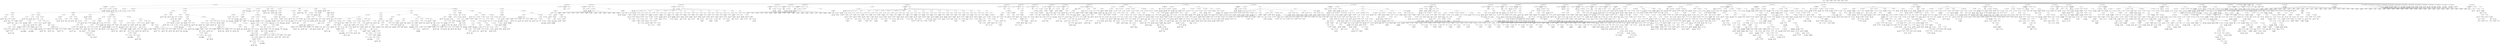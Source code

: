 digraph ast {
node [shape=none];
491527 [label=<<TABLE border='1' cellspacing='0' cellpadding='10' style='rounded' ><TR><TD border='0'>491527</TD><TD border='0'><B>Id</B></TD></TR><HR/><TR><TD border='0' cellpadding='5' colspan='2'>stylesheet</TD></TR></TABLE>>];
491526 [label=<<TABLE border='1' cellspacing='0' cellpadding='10' style='rounded' ><TR><TD border='0'>491526</TD><TD border='0'><B>Variable</B></TD></TR><HR/><TR><TD border='0' cellpadding='5'>(1943, 9393)</TD><TD border='0' cellpadding='5'>this</TD></TR></TABLE>>];
491525 [label=<<TABLE border='1' cellspacing='0' cellpadding='10' style='rounded' ><TR><TD border='0'>491525</TD><TD border='0'><B>StringLiteral</B></TD></TR><HR/><TR><TD border='0' cellpadding='5' colspan='2'>stylesheet</TD></TR></TABLE>>];
491524 [label=<<TABLE border='1' cellspacing='0' cellpadding='10' style='rounded' ><TR><TD border='0'>491524</TD><TD border='0'><B>BinOP</B></TD></TR><HR/><TR><TD border='0' cellpadding='5' colspan='2'>-&gt;</TD></TR></TABLE>>];
491524 -> 491522 [weight=2];
491524 -> 491523 [weight=2];
491523 [label=<<TABLE border='1' cellspacing='0' cellpadding='10' style='rounded' ><TR><TD border='0'>491523</TD><TD border='0'><B>Id</B></TD></TR><HR/><TR><TD border='0' cellpadding='5' colspan='2'>errors</TD></TR></TABLE>>];
491522 [label=<<TABLE border='1' cellspacing='0' cellpadding='10' style='rounded' ><TR><TD border='0'>491522</TD><TD border='0'><B>Variable</B></TD></TR><HR/><TR><TD border='0' cellpadding='5'>(1943, 9393)</TD><TD border='0' cellpadding='5'>this</TD></TR></TABLE>>];
491521 [label=<<TABLE border='1' cellspacing='0' cellpadding='10' style='rounded' ><TR><TD border='0'>491521</TD><TD border='0'><B>StringLiteral</B></TD></TR><HR/><TR><TD border='0' cellpadding='5' colspan='2'>errors</TD></TR></TABLE>>];
491520 [label=<<TABLE border='1' cellspacing='0' cellpadding='10' style='rounded' ><TR><TD border='0'>491520</TD><TD border='0'><B>BinOP</B></TD></TR><HR/><TR><TD border='0' cellpadding='5' colspan='2'>-&gt;</TD></TR></TABLE>>];
491520 -> 491518 [weight=2];
491520 -> 491519 [weight=2];
491535 [label=<<TABLE border='1' cellspacing='0' cellpadding='10' style='rounded' ><TR><TD border='0'>491535</TD><TD border='0'><B>MethodCall</B></TD></TR><HR/><TR><TD border='0' cellpadding='5' colspan='2'>cache_add</TD></TR></TABLE>>];
491535 -> 491515 [weight=2];
491535 -> 491534 [weight=2];
491534 [label=<<TABLE border='1' cellspacing='0' cellpadding='10' style='rounded' ><TR><TD border='0'>491534</TD><TD border='0'><B>ArgumentList</B></TD></TR></TABLE>>];
491534 -> 491516 [weight=2];
491534 -> 491533 [weight=2];
491533 [label=<<TABLE border='1' cellspacing='0' cellpadding='10' style='rounded' ><TR><TD border='0'>491533</TD><TD border='0'><B>Array</B></TD></TR></TABLE>>];
491533 -> 491517 [weight=2];
491533 -> 491520 [weight=2];
491533 -> 491521 [weight=2];
491533 -> 491524 [weight=2];
491533 -> 491525 [weight=2];
491533 -> 491528 [weight=2];
491533 -> 491529 [weight=2];
491533 -> 491532 [weight=2];
491532 [label=<<TABLE border='1' cellspacing='0' cellpadding='10' style='rounded' ><TR><TD border='0'>491532</TD><TD border='0'><B>BinOP</B></TD></TR><HR/><TR><TD border='0' cellpadding='5' colspan='2'>-&gt;</TD></TR></TABLE>>];
491532 -> 491530 [weight=2];
491532 -> 491531 [weight=2];
491531 [label=<<TABLE border='1' cellspacing='0' cellpadding='10' style='rounded' ><TR><TD border='0'>491531</TD><TD border='0'><B>Id</B></TD></TR><HR/><TR><TD border='0' cellpadding='5' colspan='2'>template</TD></TR></TABLE>>];
491530 [label=<<TABLE border='1' cellspacing='0' cellpadding='10' style='rounded' ><TR><TD border='0'>491530</TD><TD border='0'><B>Variable</B></TD></TR><HR/><TR><TD border='0' cellpadding='5'>(1943, 9393)</TD><TD border='0' cellpadding='5'>this</TD></TR></TABLE>>];
491529 [label=<<TABLE border='1' cellspacing='0' cellpadding='10' style='rounded' ><TR><TD border='0'>491529</TD><TD border='0'><B>StringLiteral</B></TD></TR><HR/><TR><TD border='0' cellpadding='5' colspan='2'>template</TD></TR></TABLE>>];
491528 [label=<<TABLE border='1' cellspacing='0' cellpadding='10' style='rounded' ><TR><TD border='0'>491528</TD><TD border='0'><B>BinOP</B></TD></TR><HR/><TR><TD border='0' cellpadding='5' colspan='2'>-&gt;</TD></TR></TABLE>>];
491528 -> 491526 [weight=2];
491528 -> 491527 [weight=2];
491543 [label=<<TABLE border='1' cellspacing='0' cellpadding='10' style='rounded' ><TR><TD border='0'>491543</TD><TD border='0'><B>FunctionCall</B></TD></TR><HR/><TR><TD border='0' cellpadding='5' colspan='2'>file_exists</TD></TR></TABLE>>];
491543 -> 491538 [weight=2];
491543 -> 491542 [weight=2];
491542 [label=<<TABLE border='1' cellspacing='0' cellpadding='10' style='rounded' ><TR><TD border='0'>491542</TD><TD border='0'><B>ArgumentList</B></TD></TR></TABLE>>];
491542 -> 491541 [weight=2];
491541 [label=<<TABLE border='1' cellspacing='0' cellpadding='10' style='rounded' ><TR><TD border='0'>491541</TD><TD border='0'><B>BinOP</B></TD></TR><HR/><TR><TD border='0' cellpadding='5' colspan='2'>-&gt;</TD></TR></TABLE>>];
491541 -> 491539 [weight=2];
491541 -> 491540 [weight=2];
491540 [label=<<TABLE border='1' cellspacing='0' cellpadding='10' style='rounded' ><TR><TD border='0'>491540</TD><TD border='0'><B>Id</B></TD></TR><HR/><TR><TD border='0' cellpadding='5' colspan='2'>theme_root</TD></TR></TABLE>>];
491539 [label=<<TABLE border='1' cellspacing='0' cellpadding='10' style='rounded' ><TR><TD border='0'>491539</TD><TD border='0'><B>Variable</B></TD></TR><HR/><TR><TD border='0' cellpadding='5'>(1943, 9393)</TD><TD border='0' cellpadding='5'>this</TD></TR></TABLE>>];
491538 [label=<<TABLE border='1' cellspacing='0' cellpadding='10' style='rounded' ><TR><TD border='0'>491538</TD><TD border='0'><B>Id</B></TD></TR><HR/><TR><TD border='0' cellpadding='5' colspan='2'>file_exists</TD></TR></TABLE>>];
491536 [label=<<TABLE border='1' cellspacing='0' cellpadding='10' style='rounded' ><TR><TD border='0'>491536</TD><TD border='0'><B>BinOP</B></TD></TR><HR/><TR><TD border='0' cellpadding='5' colspan='2'>-&gt;</TD></TR></TABLE>>];
491536 -> 491514 [weight=2];
491536 -> 491535 [weight=2];
491551 [label=<<TABLE border='1' cellspacing='0' cellpadding='10' style='rounded' ><TR><TD border='0'>491551</TD><TD border='0'><B>Id</B></TD></TR><HR/><TR><TD border='0' cellpadding='5' colspan='2'>__</TD></TR></TABLE>>];
491550 [label=<<TABLE border='1' cellspacing='0' cellpadding='10' style='rounded' ><TR><TD border='0'>491550</TD><TD border='0'><B>StringLiteral</B></TD></TR><HR/><TR><TD border='0' cellpadding='5' colspan='2'>theme_root_missing</TD></TR></TABLE>>];
491549 [label=<<TABLE border='1' cellspacing='0' cellpadding='10' style='rounded' ><TR><TD border='0'>491549</TD><TD border='0'><B>Id</B></TD></TR><HR/><TR><TD border='0' cellpadding='5' colspan='2'>add</TD></TR></TABLE>>];
491548 [label=<<TABLE border='1' cellspacing='0' cellpadding='10' style='rounded' ><TR><TD border='0'>491548</TD><TD border='0'><B>BinOP</B></TD></TR><HR/><TR><TD border='0' cellpadding='5' colspan='2'>-&gt;</TD></TR></TABLE>>];
491548 -> 491546 [weight=2];
491548 -> 491547 [weight=2];
491547 [label=<<TABLE border='1' cellspacing='0' cellpadding='10' style='rounded' ><TR><TD border='0'>491547</TD><TD border='0'><B>Id</B></TD></TR><HR/><TR><TD border='0' cellpadding='5' colspan='2'>errors</TD></TR></TABLE>>];
491546 [label=<<TABLE border='1' cellspacing='0' cellpadding='10' style='rounded' ><TR><TD border='0'>491546</TD><TD border='0'><B>Variable</B></TD></TR><HR/><TR><TD border='0' cellpadding='5'>(1943, 9393)</TD><TD border='0' cellpadding='5'>this</TD></TR></TABLE>>];
491545 [label=<<TABLE border='1' cellspacing='0' cellpadding='10' style='rounded' ><TR><TD border='0'>491545</TD><TD border='0'><B>Condition</B></TD></TR></TABLE>>];
491545 -> 491544 [weight=2];
491544 [label=<<TABLE border='1' cellspacing='0' cellpadding='10' style='rounded' ><TR><TD border='0'>491544</TD><TD border='0'><B>UnaryOP</B></TD></TR><HR/><TR><TD border='0' cellpadding='5' colspan='2'>!</TD></TR></TABLE>>];
491544 -> 491543 [weight=2];
491559 [label=<<TABLE border='1' cellspacing='0' cellpadding='10' style='rounded' ><TR><TD border='0'>491559</TD><TD border='0'><B>StatementBody</B></TD></TR></TABLE>>];
491559 -> 491557 [weight=2];
491558 [label=<<TABLE border='1' cellspacing='0' cellpadding='10' style='rounded' ><TR><TD border='0'>491558</TD><TD border='0'><B>IfThenStatement</B></TD></TR></TABLE>>];
491558 -> 491545 [weight=2];
491558 -> 491559 [weight=2];
491557 [label=<<TABLE border='1' cellspacing='0' cellpadding='10' style='rounded' ><TR><TD border='0'>491557</TD><TD border='0'><B>BinOP</B></TD></TR><HR/><TR><TD border='0' cellpadding='5' colspan='2'>-&gt;</TD></TR></TABLE>>];
491557 -> 491548 [weight=2];
491557 -> 491556 [weight=2];
491556 [label=<<TABLE border='1' cellspacing='0' cellpadding='10' style='rounded' ><TR><TD border='0'>491556</TD><TD border='0'><B>MethodCall</B></TD></TR><HR/><TR><TD border='0' cellpadding='5' colspan='2'>add</TD></TR></TABLE>>];
491556 -> 491549 [weight=2];
491556 -> 491555 [weight=2];
491555 [label=<<TABLE border='1' cellspacing='0' cellpadding='10' style='rounded' ><TR><TD border='0'>491555</TD><TD border='0'><B>ArgumentList</B></TD></TR></TABLE>>];
491555 -> 491550 [weight=2];
491555 -> 491554 [weight=2];
491554 [label=<<TABLE border='1' cellspacing='0' cellpadding='10' style='rounded' ><TR><TD border='0'>491554</TD><TD border='0'><B>FunctionCall</B></TD></TR><HR/><TR><TD border='0' cellpadding='5' colspan='2'>__</TD></TR></TABLE>>];
491554 -> 491551 [weight=2];
491554 -> 491553 [weight=2];
491553 [label=<<TABLE border='1' cellspacing='0' cellpadding='10' style='rounded' ><TR><TD border='0'>491553</TD><TD border='0'><B>ArgumentList</B></TD></TR></TABLE>>];
491553 -> 491552 [weight=2];
491552 [label=<<TABLE border='1' cellspacing='0' cellpadding='10' style='rounded' ><TR><TD border='0'>491552</TD><TD border='0'><B>StringLiteral</B></TD></TR><HR/><TR><TD border='0' cellpadding='5' colspan='2'>ERROR: The themes directory is either...</TD></TR></TABLE>>];
491567 [label=<<TABLE border='1' cellspacing='0' cellpadding='10' style='rounded' ><TR><TD border='0'>491567</TD><TD border='0'><B>Id</B></TD></TR><HR/><TR><TD border='0' cellpadding='5' colspan='2'>theme_root</TD></TR></TABLE>>];
491566 [label=<<TABLE border='1' cellspacing='0' cellpadding='10' style='rounded' ><TR><TD border='0'>491566</TD><TD border='0'><B>Variable</B></TD></TR><HR/><TR><TD border='0' cellpadding='5'>(1943, 9393)</TD><TD border='0' cellpadding='5'>this</TD></TR></TABLE>>];
491565 [label=<<TABLE border='1' cellspacing='0' cellpadding='10' style='rounded' ><TR><TD border='0'>491565</TD><TD border='0'><B>Id</B></TD></TR><HR/><TR><TD border='0' cellpadding='5' colspan='2'>is_readable</TD></TR></TABLE>>];
491563 [label=<<TABLE border='1' cellspacing='0' cellpadding='10' style='rounded' ><TR><TD border='0'>491563</TD><TD border='0'><B>StatementBody</B></TD></TR></TABLE>>];
491563 -> 491561 [weight=2];
491562 [label=<<TABLE border='1' cellspacing='0' cellpadding='10' style='rounded' ><TR><TD border='0'>491562</TD><TD border='0'><B>ElseIf</B></TD></TR></TABLE>>];
491562 -> 491443 [weight=2];
491562 -> 491563 [weight=2];
491561 [label=<<TABLE border='1' cellspacing='0' cellpadding='10' style='rounded' ><TR><TD border='0'>491561</TD><TD border='0'><B>Block</B></TD></TR></TABLE>>];
491561 -> 491449 [weight=2];
491561 -> 491490 [weight=2];
491561 -> 491510 [weight=2];
491561 -> 491536 [weight=2];
491561 -> 491558 [weight=2];
491561 -> 491560 [weight=2];
491560 [label=<<TABLE border='1' cellspacing='0' cellpadding='10' style='rounded' ><TR><TD border='0'>491560</TD><TD border='0'><B>Return</B></TD></TR></TABLE>>];
491575 [label=<<TABLE border='1' cellspacing='0' cellpadding='10' style='rounded' ><TR><TD border='0'>491575</TD><TD border='0'><B>UnaryOP</B></TD></TR><HR/><TR><TD border='0' cellpadding='5' colspan='2'>!</TD></TR></TABLE>>];
491575 -> 491574 [weight=2];
491574 [label=<<TABLE border='1' cellspacing='0' cellpadding='10' style='rounded' ><TR><TD border='0'>491574</TD><TD border='0'><B>FunctionCall</B></TD></TR><HR/><TR><TD border='0' cellpadding='5' colspan='2'>is_readable</TD></TR></TABLE>>];
491574 -> 491565 [weight=2];
491574 -> 491573 [weight=2];
491573 [label=<<TABLE border='1' cellspacing='0' cellpadding='10' style='rounded' ><TR><TD border='0'>491573</TD><TD border='0'><B>ArgumentList</B></TD></TR></TABLE>>];
491573 -> 491569 [weight=2];
491572 [label=<<TABLE border='1' cellspacing='0' cellpadding='10' style='rounded' ><TR><TD border='0'>491572</TD><TD border='0'><B>Variable</B></TD></TR><HR/><TR><TD border='0' cellpadding='5'>(1943, 9394)</TD><TD border='0' cellpadding='5'>theme_file</TD></TR></TABLE>>];
491571 [label=<<TABLE border='1' cellspacing='0' cellpadding='10' style='rounded' ><TR><TD border='0'>491571</TD><TD border='0'><B>BinOP</B></TD></TR><HR/><TR><TD border='0' cellpadding='5' colspan='2'>.</TD></TR></TABLE>>];
491571 -> 491570 [weight=2];
491571 -> 491572 [weight=2];
491570 [label=<<TABLE border='1' cellspacing='0' cellpadding='10' style='rounded' ><TR><TD border='0'>491570</TD><TD border='0'><B>StringLiteral</B></TD></TR><HR/><TR><TD border='0' cellpadding='5' colspan='2'></TD></TR></TABLE>>];
491569 [label=<<TABLE border='1' cellspacing='0' cellpadding='10' style='rounded' ><TR><TD border='0'>491569</TD><TD border='0'><B>BinOP</B></TD></TR><HR/><TR><TD border='0' cellpadding='5' colspan='2'>.</TD></TR></TABLE>>];
491569 -> 491568 [weight=2];
491569 -> 491571 [weight=2];
491568 [label=<<TABLE border='1' cellspacing='0' cellpadding='10' style='rounded' ><TR><TD border='0'>491568</TD><TD border='0'><B>BinOP</B></TD></TR><HR/><TR><TD border='0' cellpadding='5' colspan='2'>-&gt;</TD></TR></TABLE>>];
491568 -> 491566 [weight=2];
491568 -> 491567 [weight=2];
491583 [label=<<TABLE border='1' cellspacing='0' cellpadding='10' style='rounded' ><TR><TD border='0'>491583</TD><TD border='0'><B>Variable</B></TD></TR><HR/><TR><TD border='0' cellpadding='5'>(1943, 9393)</TD><TD border='0' cellpadding='5'>this</TD></TR></TABLE>>];
491582 [label=<<TABLE border='1' cellspacing='0' cellpadding='10' style='rounded' ><TR><TD border='0'>491582</TD><TD border='0'><B>BinOP</B></TD></TR><HR/><TR><TD border='0' cellpadding='5' colspan='2'>=</TD></TR></TABLE>>];
491582 -> 491581 [weight=2];
491582 -> 491585 [weight=2];
491581 [label=<<TABLE border='1' cellspacing='0' cellpadding='10' style='rounded' ><TR><TD border='0'>491581</TD><TD border='0'><B>PostfixExpression</B></TD></TR></TABLE>>];
491581 -> 491579 [weight=2];
491581 -> 491580 [weight=2];
491580 [label=<<TABLE border='1' cellspacing='0' cellpadding='10' style='rounded' ><TR><TD border='0'>491580</TD><TD border='0'><B>StringLiteral</B></TD></TR><HR/><TR><TD border='0' cellpadding='5' colspan='2'>Name</TD></TR></TABLE>>];
491579 [label=<<TABLE border='1' cellspacing='0' cellpadding='10' style='rounded' ><TR><TD border='0'>491579</TD><TD border='0'><B>BinOP</B></TD></TR><HR/><TR><TD border='0' cellpadding='5' colspan='2'>-&gt;</TD></TR></TABLE>>];
491579 -> 491577 [weight=2];
491579 -> 491578 [weight=2];
491578 [label=<<TABLE border='1' cellspacing='0' cellpadding='10' style='rounded' ><TR><TD border='0'>491578</TD><TD border='0'><B>Id</B></TD></TR><HR/><TR><TD border='0' cellpadding='5' colspan='2'>headers</TD></TR></TABLE>>];
491577 [label=<<TABLE border='1' cellspacing='0' cellpadding='10' style='rounded' ><TR><TD border='0'>491577</TD><TD border='0'><B>Variable</B></TD></TR><HR/><TR><TD border='0' cellpadding='5'>(1943, 9393)</TD><TD border='0' cellpadding='5'>this</TD></TR></TABLE>>];
491576 [label=<<TABLE border='1' cellspacing='0' cellpadding='10' style='rounded' ><TR><TD border='0'>491576</TD><TD border='0'><B>Condition</B></TD></TR></TABLE>>];
491576 -> 491575 [weight=2];
491591 [label=<<TABLE border='1' cellspacing='0' cellpadding='10' style='rounded' ><TR><TD border='0'>491591</TD><TD border='0'><B>StringLiteral</B></TD></TR><HR/><TR><TD border='0' cellpadding='5' colspan='2'>theme_stylesheet_not_readable</TD></TR></TABLE>>];
491590 [label=<<TABLE border='1' cellspacing='0' cellpadding='10' style='rounded' ><TR><TD border='0'>491590</TD><TD border='0'><B>Id</B></TD></TR><HR/><TR><TD border='0' cellpadding='5' colspan='2'>WP_Error</TD></TR></TABLE>>];
491589 [label=<<TABLE border='1' cellspacing='0' cellpadding='10' style='rounded' ><TR><TD border='0'>491589</TD><TD border='0'><B>BinOP</B></TD></TR><HR/><TR><TD border='0' cellpadding='5' colspan='2'>=</TD></TR></TABLE>>];
491589 -> 491588 [weight=2];
491589 -> 491598 [weight=2];
491588 [label=<<TABLE border='1' cellspacing='0' cellpadding='10' style='rounded' ><TR><TD border='0'>491588</TD><TD border='0'><B>BinOP</B></TD></TR><HR/><TR><TD border='0' cellpadding='5' colspan='2'>-&gt;</TD></TR></TABLE>>];
491588 -> 491586 [weight=2];
491588 -> 491587 [weight=2];
491587 [label=<<TABLE border='1' cellspacing='0' cellpadding='10' style='rounded' ><TR><TD border='0'>491587</TD><TD border='0'><B>Id</B></TD></TR><HR/><TR><TD border='0' cellpadding='5' colspan='2'>errors</TD></TR></TABLE>>];
491586 [label=<<TABLE border='1' cellspacing='0' cellpadding='10' style='rounded' ><TR><TD border='0'>491586</TD><TD border='0'><B>Variable</B></TD></TR><HR/><TR><TD border='0' cellpadding='5'>(1943, 9393)</TD><TD border='0' cellpadding='5'>this</TD></TR></TABLE>>];
491585 [label=<<TABLE border='1' cellspacing='0' cellpadding='10' style='rounded' ><TR><TD border='0'>491585</TD><TD border='0'><B>BinOP</B></TD></TR><HR/><TR><TD border='0' cellpadding='5' colspan='2'>-&gt;</TD></TR></TABLE>>];
491585 -> 491583 [weight=2];
491585 -> 491584 [weight=2];
491584 [label=<<TABLE border='1' cellspacing='0' cellpadding='10' style='rounded' ><TR><TD border='0'>491584</TD><TD border='0'><B>Id</B></TD></TR><HR/><TR><TD border='0' cellpadding='5' colspan='2'>stylesheet</TD></TR></TABLE>>];
491599 [label=<<TABLE border='1' cellspacing='0' cellpadding='10' style='rounded' ><TR><TD border='0'>491599</TD><TD border='0'><B>Variable</B></TD></TR><HR/><TR><TD border='0' cellpadding='5'>(1943, 9393)</TD><TD border='0' cellpadding='5'>this</TD></TR></TABLE>>];
491598 [label=<<TABLE border='1' cellspacing='0' cellpadding='10' style='rounded' ><TR><TD border='0'>491598</TD><TD border='0'><B>ClassInstanciation</B></TD></TR></TABLE>>];
491598 -> 491597 [weight=2];
491597 [label=<<TABLE border='1' cellspacing='0' cellpadding='10' style='rounded' ><TR><TD border='0'>491597</TD><TD border='0'><B>FunctionCall</B></TD></TR><HR/><TR><TD border='0' cellpadding='5' colspan='2'>WP_Error</TD></TR></TABLE>>];
491597 -> 491590 [weight=2];
491597 -> 491596 [weight=2];
491596 [label=<<TABLE border='1' cellspacing='0' cellpadding='10' style='rounded' ><TR><TD border='0'>491596</TD><TD border='0'><B>ArgumentList</B></TD></TR></TABLE>>];
491596 -> 491591 [weight=2];
491596 -> 491595 [weight=2];
491595 [label=<<TABLE border='1' cellspacing='0' cellpadding='10' style='rounded' ><TR><TD border='0'>491595</TD><TD border='0'><B>FunctionCall</B></TD></TR><HR/><TR><TD border='0' cellpadding='5' colspan='2'>__</TD></TR></TABLE>>];
491595 -> 491592 [weight=2];
491595 -> 491594 [weight=2];
491594 [label=<<TABLE border='1' cellspacing='0' cellpadding='10' style='rounded' ><TR><TD border='0'>491594</TD><TD border='0'><B>ArgumentList</B></TD></TR></TABLE>>];
491594 -> 491593 [weight=2];
491593 [label=<<TABLE border='1' cellspacing='0' cellpadding='10' style='rounded' ><TR><TD border='0'>491593</TD><TD border='0'><B>StringLiteral</B></TD></TR><HR/><TR><TD border='0' cellpadding='5' colspan='2'>Stylesheet is not readable.</TD></TR></TABLE>>];
491592 [label=<<TABLE border='1' cellspacing='0' cellpadding='10' style='rounded' ><TR><TD border='0'>491592</TD><TD border='0'><B>Id</B></TD></TR><HR/><TR><TD border='0' cellpadding='5' colspan='2'>__</TD></TR></TABLE>>];
491607 [label=<<TABLE border='1' cellspacing='0' cellpadding='10' style='rounded' ><TR><TD border='0'>491607</TD><TD border='0'><B>Id</B></TD></TR><HR/><TR><TD border='0' cellpadding='5' colspan='2'>cache_add</TD></TR></TABLE>>];
491606 [label=<<TABLE border='1' cellspacing='0' cellpadding='10' style='rounded' ><TR><TD border='0'>491606</TD><TD border='0'><B>Variable</B></TD></TR><HR/><TR><TD border='0' cellpadding='5'>(1943, 9393)</TD><TD border='0' cellpadding='5'>this</TD></TR></TABLE>>];
491605 [label=<<TABLE border='1' cellspacing='0' cellpadding='10' style='rounded' ><TR><TD border='0'>491605</TD><TD border='0'><B>BinOP</B></TD></TR><HR/><TR><TD border='0' cellpadding='5' colspan='2'>-&gt;</TD></TR></TABLE>>];
491605 -> 491603 [weight=2];
491605 -> 491604 [weight=2];
491604 [label=<<TABLE border='1' cellspacing='0' cellpadding='10' style='rounded' ><TR><TD border='0'>491604</TD><TD border='0'><B>Id</B></TD></TR><HR/><TR><TD border='0' cellpadding='5' colspan='2'>stylesheet</TD></TR></TABLE>>];
491603 [label=<<TABLE border='1' cellspacing='0' cellpadding='10' style='rounded' ><TR><TD border='0'>491603</TD><TD border='0'><B>Variable</B></TD></TR><HR/><TR><TD border='0' cellpadding='5'>(1943, 9393)</TD><TD border='0' cellpadding='5'>this</TD></TR></TABLE>>];
491602 [label=<<TABLE border='1' cellspacing='0' cellpadding='10' style='rounded' ><TR><TD border='0'>491602</TD><TD border='0'><B>BinOP</B></TD></TR><HR/><TR><TD border='0' cellpadding='5' colspan='2'>=</TD></TR></TABLE>>];
491602 -> 491601 [weight=2];
491602 -> 491605 [weight=2];
491601 [label=<<TABLE border='1' cellspacing='0' cellpadding='10' style='rounded' ><TR><TD border='0'>491601</TD><TD border='0'><B>BinOP</B></TD></TR><HR/><TR><TD border='0' cellpadding='5' colspan='2'>-&gt;</TD></TR></TABLE>>];
491601 -> 491599 [weight=2];
491601 -> 491600 [weight=2];
491600 [label=<<TABLE border='1' cellspacing='0' cellpadding='10' style='rounded' ><TR><TD border='0'>491600</TD><TD border='0'><B>Id</B></TD></TR><HR/><TR><TD border='0' cellpadding='5' colspan='2'>template</TD></TR></TABLE>>];
491615 [label=<<TABLE border='1' cellspacing='0' cellpadding='10' style='rounded' ><TR><TD border='0'>491615</TD><TD border='0'><B>Id</B></TD></TR><HR/><TR><TD border='0' cellpadding='5' colspan='2'>errors</TD></TR></TABLE>>];
491614 [label=<<TABLE border='1' cellspacing='0' cellpadding='10' style='rounded' ><TR><TD border='0'>491614</TD><TD border='0'><B>Variable</B></TD></TR><HR/><TR><TD border='0' cellpadding='5'>(1943, 9393)</TD><TD border='0' cellpadding='5'>this</TD></TR></TABLE>>];
491613 [label=<<TABLE border='1' cellspacing='0' cellpadding='10' style='rounded' ><TR><TD border='0'>491613</TD><TD border='0'><B>StringLiteral</B></TD></TR><HR/><TR><TD border='0' cellpadding='5' colspan='2'>errors</TD></TR></TABLE>>];
491612 [label=<<TABLE border='1' cellspacing='0' cellpadding='10' style='rounded' ><TR><TD border='0'>491612</TD><TD border='0'><B>BinOP</B></TD></TR><HR/><TR><TD border='0' cellpadding='5' colspan='2'>-&gt;</TD></TR></TABLE>>];
491612 -> 491610 [weight=2];
491612 -> 491611 [weight=2];
491611 [label=<<TABLE border='1' cellspacing='0' cellpadding='10' style='rounded' ><TR><TD border='0'>491611</TD><TD border='0'><B>Id</B></TD></TR><HR/><TR><TD border='0' cellpadding='5' colspan='2'>headers</TD></TR></TABLE>>];
491610 [label=<<TABLE border='1' cellspacing='0' cellpadding='10' style='rounded' ><TR><TD border='0'>491610</TD><TD border='0'><B>Variable</B></TD></TR><HR/><TR><TD border='0' cellpadding='5'>(1943, 9393)</TD><TD border='0' cellpadding='5'>this</TD></TR></TABLE>>];
491609 [label=<<TABLE border='1' cellspacing='0' cellpadding='10' style='rounded' ><TR><TD border='0'>491609</TD><TD border='0'><B>StringLiteral</B></TD></TR><HR/><TR><TD border='0' cellpadding='5' colspan='2'>headers</TD></TR></TABLE>>];
491608 [label=<<TABLE border='1' cellspacing='0' cellpadding='10' style='rounded' ><TR><TD border='0'>491608</TD><TD border='0'><B>StringLiteral</B></TD></TR><HR/><TR><TD border='0' cellpadding='5' colspan='2'>theme</TD></TR></TABLE>>];
491623 [label=<<TABLE border='1' cellspacing='0' cellpadding='10' style='rounded' ><TR><TD border='0'>491623</TD><TD border='0'><B>Id</B></TD></TR><HR/><TR><TD border='0' cellpadding='5' colspan='2'>template</TD></TR></TABLE>>];
491622 [label=<<TABLE border='1' cellspacing='0' cellpadding='10' style='rounded' ><TR><TD border='0'>491622</TD><TD border='0'><B>Variable</B></TD></TR><HR/><TR><TD border='0' cellpadding='5'>(1943, 9393)</TD><TD border='0' cellpadding='5'>this</TD></TR></TABLE>>];
491621 [label=<<TABLE border='1' cellspacing='0' cellpadding='10' style='rounded' ><TR><TD border='0'>491621</TD><TD border='0'><B>StringLiteral</B></TD></TR><HR/><TR><TD border='0' cellpadding='5' colspan='2'>template</TD></TR></TABLE>>];
491620 [label=<<TABLE border='1' cellspacing='0' cellpadding='10' style='rounded' ><TR><TD border='0'>491620</TD><TD border='0'><B>BinOP</B></TD></TR><HR/><TR><TD border='0' cellpadding='5' colspan='2'>-&gt;</TD></TR></TABLE>>];
491620 -> 491618 [weight=2];
491620 -> 491619 [weight=2];
491619 [label=<<TABLE border='1' cellspacing='0' cellpadding='10' style='rounded' ><TR><TD border='0'>491619</TD><TD border='0'><B>Id</B></TD></TR><HR/><TR><TD border='0' cellpadding='5' colspan='2'>stylesheet</TD></TR></TABLE>>];
491618 [label=<<TABLE border='1' cellspacing='0' cellpadding='10' style='rounded' ><TR><TD border='0'>491618</TD><TD border='0'><B>Variable</B></TD></TR><HR/><TR><TD border='0' cellpadding='5'>(1943, 9393)</TD><TD border='0' cellpadding='5'>this</TD></TR></TABLE>>];
491617 [label=<<TABLE border='1' cellspacing='0' cellpadding='10' style='rounded' ><TR><TD border='0'>491617</TD><TD border='0'><B>StringLiteral</B></TD></TR><HR/><TR><TD border='0' cellpadding='5' colspan='2'>stylesheet</TD></TR></TABLE>>];
491616 [label=<<TABLE border='1' cellspacing='0' cellpadding='10' style='rounded' ><TR><TD border='0'>491616</TD><TD border='0'><B>BinOP</B></TD></TR><HR/><TR><TD border='0' cellpadding='5' colspan='2'>-&gt;</TD></TR></TABLE>>];
491616 -> 491614 [weight=2];
491616 -> 491615 [weight=2];
491631 [label=<<TABLE border='1' cellspacing='0' cellpadding='10' style='rounded' ><TR><TD border='0'>491631</TD><TD border='0'><B>ElseIf</B></TD></TR></TABLE>>];
491631 -> 491576 [weight=2];
491631 -> 491632 [weight=2];
491630 [label=<<TABLE border='1' cellspacing='0' cellpadding='10' style='rounded' ><TR><TD border='0'>491630</TD><TD border='0'><B>Block</B></TD></TR></TABLE>>];
491630 -> 491582 [weight=2];
491630 -> 491589 [weight=2];
491630 -> 491602 [weight=2];
491630 -> 491628 [weight=2];
491630 -> 491629 [weight=2];
491629 [label=<<TABLE border='1' cellspacing='0' cellpadding='10' style='rounded' ><TR><TD border='0'>491629</TD><TD border='0'><B>Return</B></TD></TR></TABLE>>];
491628 [label=<<TABLE border='1' cellspacing='0' cellpadding='10' style='rounded' ><TR><TD border='0'>491628</TD><TD border='0'><B>BinOP</B></TD></TR><HR/><TR><TD border='0' cellpadding='5' colspan='2'>-&gt;</TD></TR></TABLE>>];
491628 -> 491606 [weight=2];
491628 -> 491627 [weight=2];
491627 [label=<<TABLE border='1' cellspacing='0' cellpadding='10' style='rounded' ><TR><TD border='0'>491627</TD><TD border='0'><B>MethodCall</B></TD></TR><HR/><TR><TD border='0' cellpadding='5' colspan='2'>cache_add</TD></TR></TABLE>>];
491627 -> 491607 [weight=2];
491627 -> 491626 [weight=2];
491626 [label=<<TABLE border='1' cellspacing='0' cellpadding='10' style='rounded' ><TR><TD border='0'>491626</TD><TD border='0'><B>ArgumentList</B></TD></TR></TABLE>>];
491626 -> 491608 [weight=2];
491626 -> 491625 [weight=2];
491625 [label=<<TABLE border='1' cellspacing='0' cellpadding='10' style='rounded' ><TR><TD border='0'>491625</TD><TD border='0'><B>Array</B></TD></TR></TABLE>>];
491625 -> 491609 [weight=2];
491625 -> 491612 [weight=2];
491625 -> 491613 [weight=2];
491625 -> 491616 [weight=2];
491625 -> 491617 [weight=2];
491625 -> 491620 [weight=2];
491625 -> 491621 [weight=2];
491625 -> 491624 [weight=2];
491624 [label=<<TABLE border='1' cellspacing='0' cellpadding='10' style='rounded' ><TR><TD border='0'>491624</TD><TD border='0'><B>BinOP</B></TD></TR><HR/><TR><TD border='0' cellpadding='5' colspan='2'>-&gt;</TD></TR></TABLE>>];
491624 -> 491622 [weight=2];
491624 -> 491623 [weight=2];
491639 [label=<<TABLE border='1' cellspacing='0' cellpadding='10' style='rounded' ><TR><TD border='0'>491639</TD><TD border='0'><B>Id</B></TD></TR><HR/><TR><TD border='0' cellpadding='5' colspan='2'>theme_root</TD></TR></TABLE>>];
491638 [label=<<TABLE border='1' cellspacing='0' cellpadding='10' style='rounded' ><TR><TD border='0'>491638</TD><TD border='0'><B>Variable</B></TD></TR><HR/><TR><TD border='0' cellpadding='5'>(1943, 9393)</TD><TD border='0' cellpadding='5'>this</TD></TR></TABLE>>];
491637 [label=<<TABLE border='1' cellspacing='0' cellpadding='10' style='rounded' ><TR><TD border='0'>491637</TD><TD border='0'><B>Id</B></TD></TR><HR/><TR><TD border='0' cellpadding='5' colspan='2'>get_file_data</TD></TR></TABLE>>];
491636 [label=<<TABLE border='1' cellspacing='0' cellpadding='10' style='rounded' ><TR><TD border='0'>491636</TD><TD border='0'><B>BinOP</B></TD></TR><HR/><TR><TD border='0' cellpadding='5' colspan='2'>=</TD></TR></TABLE>>];
491636 -> 491635 [weight=2];
491636 -> 491650 [weight=2];
491635 [label=<<TABLE border='1' cellspacing='0' cellpadding='10' style='rounded' ><TR><TD border='0'>491635</TD><TD border='0'><B>BinOP</B></TD></TR><HR/><TR><TD border='0' cellpadding='5' colspan='2'>-&gt;</TD></TR></TABLE>>];
491635 -> 491633 [weight=2];
491635 -> 491634 [weight=2];
491634 [label=<<TABLE border='1' cellspacing='0' cellpadding='10' style='rounded' ><TR><TD border='0'>491634</TD><TD border='0'><B>Id</B></TD></TR><HR/><TR><TD border='0' cellpadding='5' colspan='2'>headers</TD></TR></TABLE>>];
491633 [label=<<TABLE border='1' cellspacing='0' cellpadding='10' style='rounded' ><TR><TD border='0'>491633</TD><TD border='0'><B>Variable</B></TD></TR><HR/><TR><TD border='0' cellpadding='5'>(1943, 9393)</TD><TD border='0' cellpadding='5'>this</TD></TR></TABLE>>];
491632 [label=<<TABLE border='1' cellspacing='0' cellpadding='10' style='rounded' ><TR><TD border='0'>491632</TD><TD border='0'><B>StatementBody</B></TD></TR></TABLE>>];
491632 -> 491630 [weight=2];
491647 [label=<<TABLE border='1' cellspacing='0' cellpadding='10' style='rounded' ><TR><TD border='0'>491647</TD><TD border='0'><B>BinOP</B></TD></TR><HR/><TR><TD border='0' cellpadding='5' colspan='2'>::</TD></TR></TABLE>>];
491647 -> 491645 [weight=2];
491647 -> 491646 [weight=2];
491646 [label=<<TABLE border='1' cellspacing='0' cellpadding='10' style='rounded' ><TR><TD border='0'>491646</TD><TD border='0'><B>Variable</B></TD></TR><HR/><TR><TD border='0' cellpadding='5'>(1943, 9379)</TD><TD border='0' cellpadding='5'>file_headers</TD></TR></TABLE>>];
491645 [label=<<TABLE border='1' cellspacing='0' cellpadding='10' style='rounded' ><TR><TD border='0'>491645</TD><TD border='0'><B>Id</B></TD></TR><HR/><TR><TD border='0' cellpadding='5' colspan='2'>self</TD></TR></TABLE>>];
491644 [label=<<TABLE border='1' cellspacing='0' cellpadding='10' style='rounded' ><TR><TD border='0'>491644</TD><TD border='0'><B>Variable</B></TD></TR><HR/><TR><TD border='0' cellpadding='5'>(1943, 9394)</TD><TD border='0' cellpadding='5'>theme_file</TD></TR></TABLE>>];
491643 [label=<<TABLE border='1' cellspacing='0' cellpadding='10' style='rounded' ><TR><TD border='0'>491643</TD><TD border='0'><B>BinOP</B></TD></TR><HR/><TR><TD border='0' cellpadding='5' colspan='2'>.</TD></TR></TABLE>>];
491643 -> 491642 [weight=2];
491643 -> 491644 [weight=2];
491642 [label=<<TABLE border='1' cellspacing='0' cellpadding='10' style='rounded' ><TR><TD border='0'>491642</TD><TD border='0'><B>StringLiteral</B></TD></TR><HR/><TR><TD border='0' cellpadding='5' colspan='2'></TD></TR></TABLE>>];
491641 [label=<<TABLE border='1' cellspacing='0' cellpadding='10' style='rounded' ><TR><TD border='0'>491641</TD><TD border='0'><B>BinOP</B></TD></TR><HR/><TR><TD border='0' cellpadding='5' colspan='2'>.</TD></TR></TABLE>>];
491641 -> 491640 [weight=2];
491641 -> 491643 [weight=2];
491640 [label=<<TABLE border='1' cellspacing='0' cellpadding='10' style='rounded' ><TR><TD border='0'>491640</TD><TD border='0'><B>BinOP</B></TD></TR><HR/><TR><TD border='0' cellpadding='5' colspan='2'>-&gt;</TD></TR></TABLE>>];
491640 -> 491638 [weight=2];
491640 -> 491639 [weight=2];
491655 [label=<<TABLE border='1' cellspacing='0' cellpadding='10' style='rounded' ><TR><TD border='0'>491655</TD><TD border='0'><B>Id</B></TD></TR><HR/><TR><TD border='0' cellpadding='5' colspan='2'>headers</TD></TR></TABLE>>];
491654 [label=<<TABLE border='1' cellspacing='0' cellpadding='10' style='rounded' ><TR><TD border='0'>491654</TD><TD border='0'><B>Variable</B></TD></TR><HR/><TR><TD border='0' cellpadding='5'>(1943, 9393)</TD><TD border='0' cellpadding='5'>this</TD></TR></TABLE>>];
491653 [label=<<TABLE border='1' cellspacing='0' cellpadding='10' style='rounded' ><TR><TD border='0'>491653</TD><TD border='0'><B>Id</B></TD></TR><HR/><TR><TD border='0' cellpadding='5' colspan='2'>array_search</TD></TR></TABLE>>];
491652 [label=<<TABLE border='1' cellspacing='0' cellpadding='10' style='rounded' ><TR><TD border='0'>491652</TD><TD border='0'><B>BinOP</B></TD></TR><HR/><TR><TD border='0' cellpadding='5' colspan='2'>=</TD></TR></TABLE>>];
491652 -> 491651 [weight=2];
491652 -> 491663 [weight=2];
491651 [label=<<TABLE border='1' cellspacing='0' cellpadding='10' style='rounded' ><TR><TD border='0'>491651</TD><TD border='0'><B>Variable</B></TD></TR><HR/><TR><TD border='0' cellpadding='5'>(1943, 9397)</TD><TD border='0' cellpadding='5'>default_theme_slug</TD></TR></TABLE>>];
491650 [label=<<TABLE border='1' cellspacing='0' cellpadding='10' style='rounded' ><TR><TD border='0'>491650</TD><TD border='0'><B>FunctionCall</B></TD></TR><HR/><TR><TD border='0' cellpadding='5' colspan='2'>get_file_data</TD></TR></TABLE>>];
491650 -> 491637 [weight=2];
491650 -> 491649 [weight=2];
491649 [label=<<TABLE border='1' cellspacing='0' cellpadding='10' style='rounded' ><TR><TD border='0'>491649</TD><TD border='0'><B>ArgumentList</B></TD></TR></TABLE>>];
491649 -> 491641 [weight=2];
491649 -> 491647 [weight=2];
491649 -> 491648 [weight=2];
491648 [label=<<TABLE border='1' cellspacing='0' cellpadding='10' style='rounded' ><TR><TD border='0'>491648</TD><TD border='0'><B>StringLiteral</B></TD></TR><HR/><TR><TD border='0' cellpadding='5' colspan='2'>theme</TD></TR></TABLE>>];
491663 [label=<<TABLE border='1' cellspacing='0' cellpadding='10' style='rounded' ><TR><TD border='0'>491663</TD><TD border='0'><B>FunctionCall</B></TD></TR><HR/><TR><TD border='0' cellpadding='5' colspan='2'>array_search</TD></TR></TABLE>>];
491663 -> 491653 [weight=2];
491663 -> 491662 [weight=2];
491662 [label=<<TABLE border='1' cellspacing='0' cellpadding='10' style='rounded' ><TR><TD border='0'>491662</TD><TD border='0'><B>ArgumentList</B></TD></TR></TABLE>>];
491662 -> 491658 [weight=2];
491662 -> 491661 [weight=2];
491661 [label=<<TABLE border='1' cellspacing='0' cellpadding='10' style='rounded' ><TR><TD border='0'>491661</TD><TD border='0'><B>BinOP</B></TD></TR><HR/><TR><TD border='0' cellpadding='5' colspan='2'>::</TD></TR></TABLE>>];
491661 -> 491659 [weight=2];
491661 -> 491660 [weight=2];
491660 [label=<<TABLE border='1' cellspacing='0' cellpadding='10' style='rounded' ><TR><TD border='0'>491660</TD><TD border='0'><B>Variable</B></TD></TR><HR/><TR><TD border='0' cellpadding='5'>(1943, 9380)</TD><TD border='0' cellpadding='5'>default_themes</TD></TR></TABLE>>];
491659 [label=<<TABLE border='1' cellspacing='0' cellpadding='10' style='rounded' ><TR><TD border='0'>491659</TD><TD border='0'><B>Id</B></TD></TR><HR/><TR><TD border='0' cellpadding='5' colspan='2'>self</TD></TR></TABLE>>];
491658 [label=<<TABLE border='1' cellspacing='0' cellpadding='10' style='rounded' ><TR><TD border='0'>491658</TD><TD border='0'><B>PostfixExpression</B></TD></TR></TABLE>>];
491658 -> 491656 [weight=2];
491658 -> 491657 [weight=2];
491657 [label=<<TABLE border='1' cellspacing='0' cellpadding='10' style='rounded' ><TR><TD border='0'>491657</TD><TD border='0'><B>StringLiteral</B></TD></TR><HR/><TR><TD border='0' cellpadding='5' colspan='2'>Name</TD></TR></TABLE>>];
491656 [label=<<TABLE border='1' cellspacing='0' cellpadding='10' style='rounded' ><TR><TD border='0'>491656</TD><TD border='0'><B>BinOP</B></TD></TR><HR/><TR><TD border='0' cellpadding='5' colspan='2'>-&gt;</TD></TR></TABLE>>];
491656 -> 491654 [weight=2];
491656 -> 491655 [weight=2];
491671 [label=<<TABLE border='1' cellspacing='0' cellpadding='10' style='rounded' ><TR><TD border='0'>491671</TD><TD border='0'><B>RelOP</B></TD></TR><HR/><TR><TD border='0' cellpadding='5' colspan='2'>!=</TD></TR></TABLE>>];
491671 -> 491670 [weight=2];
491671 -> 491672 [weight=2];
491670 [label=<<TABLE border='1' cellspacing='0' cellpadding='10' style='rounded' ><TR><TD border='0'>491670</TD><TD border='0'><B>FunctionCall</B></TD></TR><HR/><TR><TD border='0' cellpadding='5' colspan='2'>basename</TD></TR></TABLE>>];
491670 -> 491665 [weight=2];
491670 -> 491669 [weight=2];
491669 [label=<<TABLE border='1' cellspacing='0' cellpadding='10' style='rounded' ><TR><TD border='0'>491669</TD><TD border='0'><B>ArgumentList</B></TD></TR></TABLE>>];
491669 -> 491668 [weight=2];
491668 [label=<<TABLE border='1' cellspacing='0' cellpadding='10' style='rounded' ><TR><TD border='0'>491668</TD><TD border='0'><B>BinOP</B></TD></TR><HR/><TR><TD border='0' cellpadding='5' colspan='2'>-&gt;</TD></TR></TABLE>>];
491668 -> 491666 [weight=2];
491668 -> 491667 [weight=2];
491667 [label=<<TABLE border='1' cellspacing='0' cellpadding='10' style='rounded' ><TR><TD border='0'>491667</TD><TD border='0'><B>Id</B></TD></TR><HR/><TR><TD border='0' cellpadding='5' colspan='2'>stylesheet</TD></TR></TABLE>>];
491666 [label=<<TABLE border='1' cellspacing='0' cellpadding='10' style='rounded' ><TR><TD border='0'>491666</TD><TD border='0'><B>Variable</B></TD></TR><HR/><TR><TD border='0' cellpadding='5'>(1943, 9393)</TD><TD border='0' cellpadding='5'>this</TD></TR></TABLE>>];
491665 [label=<<TABLE border='1' cellspacing='0' cellpadding='10' style='rounded' ><TR><TD border='0'>491665</TD><TD border='0'><B>Id</B></TD></TR><HR/><TR><TD border='0' cellpadding='5' colspan='2'>basename</TD></TR></TABLE>>];
491664 [label=<<TABLE border='1' cellspacing='0' cellpadding='10' style='rounded' ><TR><TD border='0'>491664</TD><TD border='0'><B>Condition</B></TD></TR></TABLE>>];
491664 -> 491652 [weight=2];
491679 [label=<<TABLE border='1' cellspacing='0' cellpadding='10' style='rounded' ><TR><TD border='0'>491679</TD><TD border='0'><B>BinOP</B></TD></TR><HR/><TR><TD border='0' cellpadding='5' colspan='2'>.=</TD></TR></TABLE>>];
491679 -> 491678 [weight=2];
491679 -> 491681 [weight=2];
491678 [label=<<TABLE border='1' cellspacing='0' cellpadding='10' style='rounded' ><TR><TD border='0'>491678</TD><TD border='0'><B>PostfixExpression</B></TD></TR></TABLE>>];
491678 -> 491676 [weight=2];
491678 -> 491677 [weight=2];
491677 [label=<<TABLE border='1' cellspacing='0' cellpadding='10' style='rounded' ><TR><TD border='0'>491677</TD><TD border='0'><B>StringLiteral</B></TD></TR><HR/><TR><TD border='0' cellpadding='5' colspan='2'>Name</TD></TR></TABLE>>];
491676 [label=<<TABLE border='1' cellspacing='0' cellpadding='10' style='rounded' ><TR><TD border='0'>491676</TD><TD border='0'><B>BinOP</B></TD></TR><HR/><TR><TD border='0' cellpadding='5' colspan='2'>-&gt;</TD></TR></TABLE>>];
491676 -> 491674 [weight=2];
491676 -> 491675 [weight=2];
491675 [label=<<TABLE border='1' cellspacing='0' cellpadding='10' style='rounded' ><TR><TD border='0'>491675</TD><TD border='0'><B>Id</B></TD></TR><HR/><TR><TD border='0' cellpadding='5' colspan='2'>headers</TD></TR></TABLE>>];
491674 [label=<<TABLE border='1' cellspacing='0' cellpadding='10' style='rounded' ><TR><TD border='0'>491674</TD><TD border='0'><B>Variable</B></TD></TR><HR/><TR><TD border='0' cellpadding='5'>(1943, 9393)</TD><TD border='0' cellpadding='5'>this</TD></TR></TABLE>>];
491673 [label=<<TABLE border='1' cellspacing='0' cellpadding='10' style='rounded' ><TR><TD border='0'>491673</TD><TD border='0'><B>Condition</B></TD></TR></TABLE>>];
491673 -> 491671 [weight=2];
491672 [label=<<TABLE border='1' cellspacing='0' cellpadding='10' style='rounded' ><TR><TD border='0'>491672</TD><TD border='0'><B>Variable</B></TD></TR><HR/><TR><TD border='0' cellpadding='5'>(1943, 9397)</TD><TD border='0' cellpadding='5'>default_theme_slug</TD></TR></TABLE>>];
491687 [label=<<TABLE border='1' cellspacing='0' cellpadding='10' style='rounded' ><TR><TD border='0'>491687</TD><TD border='0'><B>Block</B></TD></TR></TABLE>>];
491687 -> 491685 [weight=2];
491686 [label=<<TABLE border='1' cellspacing='0' cellpadding='10' style='rounded' ><TR><TD border='0'>491686</TD><TD border='0'><B>StatementBody</B></TD></TR></TABLE>>];
491686 -> 491679 [weight=2];
491685 [label=<<TABLE border='1' cellspacing='0' cellpadding='10' style='rounded' ><TR><TD border='0'>491685</TD><TD border='0'><B>IfThenStatement</B></TD></TR></TABLE>>];
491685 -> 491673 [weight=2];
491685 -> 491686 [weight=2];
491684 [label=<<TABLE border='1' cellspacing='0' cellpadding='10' style='rounded' ><TR><TD border='0'>491684</TD><TD border='0'><B>BinOP</B></TD></TR><HR/><TR><TD border='0' cellpadding='5' colspan='2'>-&gt;</TD></TR></TABLE>>];
491684 -> 491682 [weight=2];
491684 -> 491683 [weight=2];
491683 [label=<<TABLE border='1' cellspacing='0' cellpadding='10' style='rounded' ><TR><TD border='0'>491683</TD><TD border='0'><B>Id</B></TD></TR><HR/><TR><TD border='0' cellpadding='5' colspan='2'>stylesheet</TD></TR></TABLE>>];
491682 [label=<<TABLE border='1' cellspacing='0' cellpadding='10' style='rounded' ><TR><TD border='0'>491682</TD><TD border='0'><B>Variable</B></TD></TR><HR/><TR><TD border='0' cellpadding='5'>(1943, 9393)</TD><TD border='0' cellpadding='5'>this</TD></TR></TABLE>>];
491681 [label=<<TABLE border='1' cellspacing='0' cellpadding='10' style='rounded' ><TR><TD border='0'>491681</TD><TD border='0'><B>BinOP</B></TD></TR><HR/><TR><TD border='0' cellpadding='5' colspan='2'>.</TD></TR></TABLE>>];
491681 -> 491680 [weight=2];
491681 -> 491684 [weight=2];
491680 [label=<<TABLE border='1' cellspacing='0' cellpadding='10' style='rounded' ><TR><TD border='0'>491680</TD><TD border='0'><B>StringLiteral</B></TD></TR><HR/><TR><TD border='0' cellpadding='5' colspan='2'></TD></TR></TABLE>>];
491695 [label=<<TABLE border='1' cellspacing='0' cellpadding='10' style='rounded' ><TR><TD border='0'>491695</TD><TD border='0'><B>Variable</B></TD></TR><HR/><TR><TD border='0' cellpadding='5'>(1943, 9393)</TD><TD border='0' cellpadding='5'>this</TD></TR></TABLE>>];
491693 [label=<<TABLE border='1' cellspacing='0' cellpadding='10' style='rounded' ><TR><TD border='0'>491693</TD><TD border='0'><B>ElseIfList</B></TD></TR></TABLE>>];
491693 -> 491562 [weight=2];
491693 -> 491631 [weight=2];
491692 [label=<<TABLE border='1' cellspacing='0' cellpadding='10' style='rounded' ><TR><TD border='0'>491692</TD><TD border='0'><B>StatementBody</B></TD></TR></TABLE>>];
491692 -> 491690 [weight=2];
491690 [label=<<TABLE border='1' cellspacing='0' cellpadding='10' style='rounded' ><TR><TD border='0'>491690</TD><TD border='0'><B>Block</B></TD></TR></TABLE>>];
491690 -> 491636 [weight=2];
491690 -> 491688 [weight=2];
491689 [label=<<TABLE border='1' cellspacing='0' cellpadding='10' style='rounded' ><TR><TD border='0'>491689</TD><TD border='0'><B>StatementBody</B></TD></TR></TABLE>>];
491689 -> 491687 [weight=2];
491688 [label=<<TABLE border='1' cellspacing='0' cellpadding='10' style='rounded' ><TR><TD border='0'>491688</TD><TD border='0'><B>IfThenStatement</B></TD></TR></TABLE>>];
491688 -> 491664 [weight=2];
491688 -> 491689 [weight=2];
491703 [label=<<TABLE border='1' cellspacing='0' cellpadding='10' style='rounded' ><TR><TD border='0'>491703</TD><TD border='0'><B>BinOP</B></TD></TR><HR/><TR><TD border='0' cellpadding='5' colspan='2'>-&gt;</TD></TR></TABLE>>];
491703 -> 491701 [weight=2];
491703 -> 491702 [weight=2];
491702 [label=<<TABLE border='1' cellspacing='0' cellpadding='10' style='rounded' ><TR><TD border='0'>491702</TD><TD border='0'><B>Id</B></TD></TR><HR/><TR><TD border='0' cellpadding='5' colspan='2'>template</TD></TR></TABLE>>];
491701 [label=<<TABLE border='1' cellspacing='0' cellpadding='10' style='rounded' ><TR><TD border='0'>491701</TD><TD border='0'><B>Variable</B></TD></TR><HR/><TR><TD border='0' cellpadding='5'>(1943, 9393)</TD><TD border='0' cellpadding='5'>this</TD></TR></TABLE>>];
491699 [label=<<TABLE border='1' cellspacing='0' cellpadding='10' style='rounded' ><TR><TD border='0'>491699</TD><TD border='0'><B>LogicOP</B></TD></TR><HR/><TR><TD border='0' cellpadding='5' colspan='2'>&amp;&amp;</TD></TR></TABLE>>];
491699 -> 491698 [weight=2];
491699 -> 491710 [weight=2];
491698 [label=<<TABLE border='1' cellspacing='0' cellpadding='10' style='rounded' ><TR><TD border='0'>491698</TD><TD border='0'><B>UnaryOP</B></TD></TR><HR/><TR><TD border='0' cellpadding='5' colspan='2'>!</TD></TR></TABLE>>];
491698 -> 491697 [weight=2];
491697 [label=<<TABLE border='1' cellspacing='0' cellpadding='10' style='rounded' ><TR><TD border='0'>491697</TD><TD border='0'><B>BinOP</B></TD></TR><HR/><TR><TD border='0' cellpadding='5' colspan='2'>-&gt;</TD></TR></TABLE>>];
491697 -> 491695 [weight=2];
491697 -> 491696 [weight=2];
491696 [label=<<TABLE border='1' cellspacing='0' cellpadding='10' style='rounded' ><TR><TD border='0'>491696</TD><TD border='0'><B>Id</B></TD></TR><HR/><TR><TD border='0' cellpadding='5' colspan='2'>template</TD></TR></TABLE>>];
491711 [label=<<TABLE border='1' cellspacing='0' cellpadding='10' style='rounded' ><TR><TD border='0'>491711</TD><TD border='0'><B>Condition</B></TD></TR></TABLE>>];
491711 -> 491699 [weight=2];
491710 [label=<<TABLE border='1' cellspacing='0' cellpadding='10' style='rounded' ><TR><TD border='0'>491710</TD><TD border='0'><B>UnaryOP</B></TD></TR><HR/><TR><TD border='0' cellpadding='5' colspan='2'>!</TD></TR></TABLE>>];
491710 -> 491704 [weight=2];
491709 [label=<<TABLE border='1' cellspacing='0' cellpadding='10' style='rounded' ><TR><TD border='0'>491709</TD><TD border='0'><B>PostfixExpression</B></TD></TR></TABLE>>];
491709 -> 491707 [weight=2];
491709 -> 491708 [weight=2];
491708 [label=<<TABLE border='1' cellspacing='0' cellpadding='10' style='rounded' ><TR><TD border='0'>491708</TD><TD border='0'><B>StringLiteral</B></TD></TR><HR/><TR><TD border='0' cellpadding='5' colspan='2'>Template</TD></TR></TABLE>>];
491707 [label=<<TABLE border='1' cellspacing='0' cellpadding='10' style='rounded' ><TR><TD border='0'>491707</TD><TD border='0'><B>BinOP</B></TD></TR><HR/><TR><TD border='0' cellpadding='5' colspan='2'>-&gt;</TD></TR></TABLE>>];
491707 -> 491705 [weight=2];
491707 -> 491706 [weight=2];
491706 [label=<<TABLE border='1' cellspacing='0' cellpadding='10' style='rounded' ><TR><TD border='0'>491706</TD><TD border='0'><B>Id</B></TD></TR><HR/><TR><TD border='0' cellpadding='5' colspan='2'>headers</TD></TR></TABLE>>];
491705 [label=<<TABLE border='1' cellspacing='0' cellpadding='10' style='rounded' ><TR><TD border='0'>491705</TD><TD border='0'><B>Variable</B></TD></TR><HR/><TR><TD border='0' cellpadding='5'>(1943, 9393)</TD><TD border='0' cellpadding='5'>this</TD></TR></TABLE>>];
491704 [label=<<TABLE border='1' cellspacing='0' cellpadding='10' style='rounded' ><TR><TD border='0'>491704</TD><TD border='0'><B>BinOP</B></TD></TR><HR/><TR><TD border='0' cellpadding='5' colspan='2'>=</TD></TR></TABLE>>];
491704 -> 491703 [weight=2];
491704 -> 491709 [weight=2];
491718 [label=<<TABLE border='1' cellspacing='0' cellpadding='10' style='rounded' ><TR><TD border='0'>491718</TD><TD border='0'><B>BinOP</B></TD></TR><HR/><TR><TD border='0' cellpadding='5' colspan='2'>-&gt;</TD></TR></TABLE>>];
491718 -> 491716 [weight=2];
491718 -> 491717 [weight=2];
491717 [label=<<TABLE border='1' cellspacing='0' cellpadding='10' style='rounded' ><TR><TD border='0'>491717</TD><TD border='0'><B>Id</B></TD></TR><HR/><TR><TD border='0' cellpadding='5' colspan='2'>stylesheet</TD></TR></TABLE>>];
491716 [label=<<TABLE border='1' cellspacing='0' cellpadding='10' style='rounded' ><TR><TD border='0'>491716</TD><TD border='0'><B>Variable</B></TD></TR><HR/><TR><TD border='0' cellpadding='5'>(1943, 9393)</TD><TD border='0' cellpadding='5'>this</TD></TR></TABLE>>];
491715 [label=<<TABLE border='1' cellspacing='0' cellpadding='10' style='rounded' ><TR><TD border='0'>491715</TD><TD border='0'><B>BinOP</B></TD></TR><HR/><TR><TD border='0' cellpadding='5' colspan='2'>=</TD></TR></TABLE>>];
491715 -> 491714 [weight=2];
491715 -> 491718 [weight=2];
491714 [label=<<TABLE border='1' cellspacing='0' cellpadding='10' style='rounded' ><TR><TD border='0'>491714</TD><TD border='0'><B>BinOP</B></TD></TR><HR/><TR><TD border='0' cellpadding='5' colspan='2'>-&gt;</TD></TR></TABLE>>];
491714 -> 491712 [weight=2];
491714 -> 491713 [weight=2];
491713 [label=<<TABLE border='1' cellspacing='0' cellpadding='10' style='rounded' ><TR><TD border='0'>491713</TD><TD border='0'><B>Id</B></TD></TR><HR/><TR><TD border='0' cellpadding='5' colspan='2'>template</TD></TR></TABLE>>];
491712 [label=<<TABLE border='1' cellspacing='0' cellpadding='10' style='rounded' ><TR><TD border='0'>491712</TD><TD border='0'><B>Variable</B></TD></TR><HR/><TR><TD border='0' cellpadding='5'>(1943, 9393)</TD><TD border='0' cellpadding='5'>this</TD></TR></TABLE>>];
491727 [label=<<TABLE border='1' cellspacing='0' cellpadding='10' style='rounded' ><TR><TD border='0'>491727</TD><TD border='0'><B>Variable</B></TD></TR><HR/><TR><TD border='0' cellpadding='5'>(1943, 9393)</TD><TD border='0' cellpadding='5'>this</TD></TR></TABLE>>];
491726 [label=<<TABLE border='1' cellspacing='0' cellpadding='10' style='rounded' ><TR><TD border='0'>491726</TD><TD border='0'><B>BinOP</B></TD></TR><HR/><TR><TD border='0' cellpadding='5' colspan='2'>.</TD></TR></TABLE>>];
491726 -> 491725 [weight=2];
491726 -> 491730 [weight=2];
491725 [label=<<TABLE border='1' cellspacing='0' cellpadding='10' style='rounded' ><TR><TD border='0'>491725</TD><TD border='0'><B>StringLiteral</B></TD></TR><HR/><TR><TD border='0' cellpadding='5' colspan='2'></TD></TR></TABLE>>];
491724 [label=<<TABLE border='1' cellspacing='0' cellpadding='10' style='rounded' ><TR><TD border='0'>491724</TD><TD border='0'><B>BinOP</B></TD></TR><HR/><TR><TD border='0' cellpadding='5' colspan='2'>.</TD></TR></TABLE>>];
491724 -> 491723 [weight=2];
491724 -> 491726 [weight=2];
491723 [label=<<TABLE border='1' cellspacing='0' cellpadding='10' style='rounded' ><TR><TD border='0'>491723</TD><TD border='0'><B>BinOP</B></TD></TR><HR/><TR><TD border='0' cellpadding='5' colspan='2'>-&gt;</TD></TR></TABLE>>];
491723 -> 491721 [weight=2];
491723 -> 491722 [weight=2];
491722 [label=<<TABLE border='1' cellspacing='0' cellpadding='10' style='rounded' ><TR><TD border='0'>491722</TD><TD border='0'><B>Id</B></TD></TR><HR/><TR><TD border='0' cellpadding='5' colspan='2'>theme_root</TD></TR></TABLE>>];
491721 [label=<<TABLE border='1' cellspacing='0' cellpadding='10' style='rounded' ><TR><TD border='0'>491721</TD><TD border='0'><B>Variable</B></TD></TR><HR/><TR><TD border='0' cellpadding='5'>(1943, 9393)</TD><TD border='0' cellpadding='5'>this</TD></TR></TABLE>>];
491720 [label=<<TABLE border='1' cellspacing='0' cellpadding='10' style='rounded' ><TR><TD border='0'>491720</TD><TD border='0'><B>Id</B></TD></TR><HR/><TR><TD border='0' cellpadding='5' colspan='2'>file_exists</TD></TR></TABLE>>];
491735 [label=<<TABLE border='1' cellspacing='0' cellpadding='10' style='rounded' ><TR><TD border='0'>491735</TD><TD border='0'><B>Condition</B></TD></TR></TABLE>>];
491735 -> 491734 [weight=2];
491734 [label=<<TABLE border='1' cellspacing='0' cellpadding='10' style='rounded' ><TR><TD border='0'>491734</TD><TD border='0'><B>UnaryOP</B></TD></TR><HR/><TR><TD border='0' cellpadding='5' colspan='2'>!</TD></TR></TABLE>>];
491734 -> 491733 [weight=2];
491733 [label=<<TABLE border='1' cellspacing='0' cellpadding='10' style='rounded' ><TR><TD border='0'>491733</TD><TD border='0'><B>FunctionCall</B></TD></TR><HR/><TR><TD border='0' cellpadding='5' colspan='2'>file_exists</TD></TR></TABLE>>];
491733 -> 491720 [weight=2];
491733 -> 491732 [weight=2];
491732 [label=<<TABLE border='1' cellspacing='0' cellpadding='10' style='rounded' ><TR><TD border='0'>491732</TD><TD border='0'><B>ArgumentList</B></TD></TR></TABLE>>];
491732 -> 491724 [weight=2];
491731 [label=<<TABLE border='1' cellspacing='0' cellpadding='10' style='rounded' ><TR><TD border='0'>491731</TD><TD border='0'><B>StringLiteral</B></TD></TR><HR/><TR><TD border='0' cellpadding='5' colspan='2'>index.php</TD></TR></TABLE>>];
491730 [label=<<TABLE border='1' cellspacing='0' cellpadding='10' style='rounded' ><TR><TD border='0'>491730</TD><TD border='0'><B>BinOP</B></TD></TR><HR/><TR><TD border='0' cellpadding='5' colspan='2'>.</TD></TR></TABLE>>];
491730 -> 491729 [weight=2];
491730 -> 491731 [weight=2];
491729 [label=<<TABLE border='1' cellspacing='0' cellpadding='10' style='rounded' ><TR><TD border='0'>491729</TD><TD border='0'><B>BinOP</B></TD></TR><HR/><TR><TD border='0' cellpadding='5' colspan='2'>-&gt;</TD></TR></TABLE>>];
491729 -> 491727 [weight=2];
491729 -> 491728 [weight=2];
491728 [label=<<TABLE border='1' cellspacing='0' cellpadding='10' style='rounded' ><TR><TD border='0'>491728</TD><TD border='0'><B>Id</B></TD></TR><HR/><TR><TD border='0' cellpadding='5' colspan='2'>stylesheet</TD></TR></TABLE>>];
491743 [label=<<TABLE border='1' cellspacing='0' cellpadding='10' style='rounded' ><TR><TD border='0'>491743</TD><TD border='0'><B>StringLiteral</B></TD></TR><HR/><TR><TD border='0' cellpadding='5' colspan='2'>&lt;code&gt;index.php&lt;code&gt;</TD></TR></TABLE>>];
491742 [label=<<TABLE border='1' cellspacing='0' cellpadding='10' style='rounded' ><TR><TD border='0'>491742</TD><TD border='0'><B>FunctionCall</B></TD></TR><HR/><TR><TD border='0' cellpadding='5' colspan='2'>__</TD></TR></TABLE>>];
491742 -> 491739 [weight=2];
491742 -> 491741 [weight=2];
491741 [label=<<TABLE border='1' cellspacing='0' cellpadding='10' style='rounded' ><TR><TD border='0'>491741</TD><TD border='0'><B>ArgumentList</B></TD></TR></TABLE>>];
491741 -> 491740 [weight=2];
491740 [label=<<TABLE border='1' cellspacing='0' cellpadding='10' style='rounded' ><TR><TD border='0'>491740</TD><TD border='0'><B>StringLiteral</B></TD></TR><HR/><TR><TD border='0' cellpadding='5' colspan='2'>Template is missing. Standalone theme...</TD></TR></TABLE>>];
491739 [label=<<TABLE border='1' cellspacing='0' cellpadding='10' style='rounded' ><TR><TD border='0'>491739</TD><TD border='0'><B>Id</B></TD></TR><HR/><TR><TD border='0' cellpadding='5' colspan='2'>__</TD></TR></TABLE>>];
491738 [label=<<TABLE border='1' cellspacing='0' cellpadding='10' style='rounded' ><TR><TD border='0'>491738</TD><TD border='0'><B>Id</B></TD></TR><HR/><TR><TD border='0' cellpadding='5' colspan='2'>sprintf</TD></TR></TABLE>>];
491737 [label=<<TABLE border='1' cellspacing='0' cellpadding='10' style='rounded' ><TR><TD border='0'>491737</TD><TD border='0'><B>BinOP</B></TD></TR><HR/><TR><TD border='0' cellpadding='5' colspan='2'>=</TD></TR></TABLE>>];
491737 -> 491736 [weight=2];
491737 -> 491750 [weight=2];
491736 [label=<<TABLE border='1' cellspacing='0' cellpadding='10' style='rounded' ><TR><TD border='0'>491736</TD><TD border='0'><B>Variable</B></TD></TR><HR/><TR><TD border='0' cellpadding='5'>(1943, 9398)</TD><TD border='0' cellpadding='5'>error_message</TD></TR></TABLE>>];
491751 [label=<<TABLE border='1' cellspacing='0' cellpadding='10' style='rounded' ><TR><TD border='0'>491751</TD><TD border='0'><B>Variable</B></TD></TR><HR/><TR><TD border='0' cellpadding='5'>(1943, 9393)</TD><TD border='0' cellpadding='5'>this</TD></TR></TABLE>>];
491750 [label=<<TABLE border='1' cellspacing='0' cellpadding='10' style='rounded' ><TR><TD border='0'>491750</TD><TD border='0'><B>FunctionCall</B></TD></TR><HR/><TR><TD border='0' cellpadding='5' colspan='2'>sprintf</TD></TR></TABLE>>];
491750 -> 491738 [weight=2];
491750 -> 491749 [weight=2];
491749 [label=<<TABLE border='1' cellspacing='0' cellpadding='10' style='rounded' ><TR><TD border='0'>491749</TD><TD border='0'><B>ArgumentList</B></TD></TR></TABLE>>];
491749 -> 491742 [weight=2];
491749 -> 491743 [weight=2];
491749 -> 491747 [weight=2];
491749 -> 491748 [weight=2];
491748 [label=<<TABLE border='1' cellspacing='0' cellpadding='10' style='rounded' ><TR><TD border='0'>491748</TD><TD border='0'><B>StringLiteral</B></TD></TR><HR/><TR><TD border='0' cellpadding='5' colspan='2'>&lt;code&gt;style.css&lt;code&gt;</TD></TR></TABLE>>];
491747 [label=<<TABLE border='1' cellspacing='0' cellpadding='10' style='rounded' ><TR><TD border='0'>491747</TD><TD border='0'><B>FunctionCall</B></TD></TR><HR/><TR><TD border='0' cellpadding='5' colspan='2'>__</TD></TR></TABLE>>];
491747 -> 491744 [weight=2];
491747 -> 491746 [weight=2];
491746 [label=<<TABLE border='1' cellspacing='0' cellpadding='10' style='rounded' ><TR><TD border='0'>491746</TD><TD border='0'><B>ArgumentList</B></TD></TR></TABLE>>];
491746 -> 491745 [weight=2];
491745 [label=<<TABLE border='1' cellspacing='0' cellpadding='10' style='rounded' ><TR><TD border='0'>491745</TD><TD border='0'><B>StringLiteral</B></TD></TR><HR/><TR><TD border='0' cellpadding='5' colspan='2'>https:codex.wordpress.orgChild_The...</TD></TR></TABLE>>];
491744 [label=<<TABLE border='1' cellspacing='0' cellpadding='10' style='rounded' ><TR><TD border='0'>491744</TD><TD border='0'><B>Id</B></TD></TR><HR/><TR><TD border='0' cellpadding='5' colspan='2'>__</TD></TR></TABLE>>];
491759 [label=<<TABLE border='1' cellspacing='0' cellpadding='10' style='rounded' ><TR><TD border='0'>491759</TD><TD border='0'><B>FunctionCall</B></TD></TR><HR/><TR><TD border='0' cellpadding='5' colspan='2'>WP_Error</TD></TR></TABLE>>];
491759 -> 491755 [weight=2];
491759 -> 491758 [weight=2];
491758 [label=<<TABLE border='1' cellspacing='0' cellpadding='10' style='rounded' ><TR><TD border='0'>491758</TD><TD border='0'><B>ArgumentList</B></TD></TR></TABLE>>];
491758 -> 491756 [weight=2];
491758 -> 491757 [weight=2];
491757 [label=<<TABLE border='1' cellspacing='0' cellpadding='10' style='rounded' ><TR><TD border='0'>491757</TD><TD border='0'><B>Variable</B></TD></TR><HR/><TR><TD border='0' cellpadding='5'>(1943, 9398)</TD><TD border='0' cellpadding='5'>error_message</TD></TR></TABLE>>];
491756 [label=<<TABLE border='1' cellspacing='0' cellpadding='10' style='rounded' ><TR><TD border='0'>491756</TD><TD border='0'><B>StringLiteral</B></TD></TR><HR/><TR><TD border='0' cellpadding='5' colspan='2'>theme_no_index</TD></TR></TABLE>>];
491755 [label=<<TABLE border='1' cellspacing='0' cellpadding='10' style='rounded' ><TR><TD border='0'>491755</TD><TD border='0'><B>Id</B></TD></TR><HR/><TR><TD border='0' cellpadding='5' colspan='2'>WP_Error</TD></TR></TABLE>>];
491754 [label=<<TABLE border='1' cellspacing='0' cellpadding='10' style='rounded' ><TR><TD border='0'>491754</TD><TD border='0'><B>BinOP</B></TD></TR><HR/><TR><TD border='0' cellpadding='5' colspan='2'>=</TD></TR></TABLE>>];
491754 -> 491753 [weight=2];
491754 -> 491760 [weight=2];
491753 [label=<<TABLE border='1' cellspacing='0' cellpadding='10' style='rounded' ><TR><TD border='0'>491753</TD><TD border='0'><B>BinOP</B></TD></TR><HR/><TR><TD border='0' cellpadding='5' colspan='2'>-&gt;</TD></TR></TABLE>>];
491753 -> 491751 [weight=2];
491753 -> 491752 [weight=2];
491752 [label=<<TABLE border='1' cellspacing='0' cellpadding='10' style='rounded' ><TR><TD border='0'>491752</TD><TD border='0'><B>Id</B></TD></TR><HR/><TR><TD border='0' cellpadding='5' colspan='2'>errors</TD></TR></TABLE>>];
491767 [label=<<TABLE border='1' cellspacing='0' cellpadding='10' style='rounded' ><TR><TD border='0'>491767</TD><TD border='0'><B>BinOP</B></TD></TR><HR/><TR><TD border='0' cellpadding='5' colspan='2'>-&gt;</TD></TR></TABLE>>];
491767 -> 491765 [weight=2];
491767 -> 491766 [weight=2];
491766 [label=<<TABLE border='1' cellspacing='0' cellpadding='10' style='rounded' ><TR><TD border='0'>491766</TD><TD border='0'><B>Id</B></TD></TR><HR/><TR><TD border='0' cellpadding='5' colspan='2'>headers</TD></TR></TABLE>>];
491765 [label=<<TABLE border='1' cellspacing='0' cellpadding='10' style='rounded' ><TR><TD border='0'>491765</TD><TD border='0'><B>Variable</B></TD></TR><HR/><TR><TD border='0' cellpadding='5'>(1943, 9393)</TD><TD border='0' cellpadding='5'>this</TD></TR></TABLE>>];
491764 [label=<<TABLE border='1' cellspacing='0' cellpadding='10' style='rounded' ><TR><TD border='0'>491764</TD><TD border='0'><B>StringLiteral</B></TD></TR><HR/><TR><TD border='0' cellpadding='5' colspan='2'>headers</TD></TR></TABLE>>];
491763 [label=<<TABLE border='1' cellspacing='0' cellpadding='10' style='rounded' ><TR><TD border='0'>491763</TD><TD border='0'><B>StringLiteral</B></TD></TR><HR/><TR><TD border='0' cellpadding='5' colspan='2'>theme</TD></TR></TABLE>>];
491762 [label=<<TABLE border='1' cellspacing='0' cellpadding='10' style='rounded' ><TR><TD border='0'>491762</TD><TD border='0'><B>Id</B></TD></TR><HR/><TR><TD border='0' cellpadding='5' colspan='2'>cache_add</TD></TR></TABLE>>];
491761 [label=<<TABLE border='1' cellspacing='0' cellpadding='10' style='rounded' ><TR><TD border='0'>491761</TD><TD border='0'><B>Variable</B></TD></TR><HR/><TR><TD border='0' cellpadding='5'>(1943, 9393)</TD><TD border='0' cellpadding='5'>this</TD></TR></TABLE>>];
491760 [label=<<TABLE border='1' cellspacing='0' cellpadding='10' style='rounded' ><TR><TD border='0'>491760</TD><TD border='0'><B>ClassInstanciation</B></TD></TR></TABLE>>];
491760 -> 491759 [weight=2];
491775 [label=<<TABLE border='1' cellspacing='0' cellpadding='10' style='rounded' ><TR><TD border='0'>491775</TD><TD border='0'><B>BinOP</B></TD></TR><HR/><TR><TD border='0' cellpadding='5' colspan='2'>-&gt;</TD></TR></TABLE>>];
491775 -> 491773 [weight=2];
491775 -> 491774 [weight=2];
491774 [label=<<TABLE border='1' cellspacing='0' cellpadding='10' style='rounded' ><TR><TD border='0'>491774</TD><TD border='0'><B>Id</B></TD></TR><HR/><TR><TD border='0' cellpadding='5' colspan='2'>stylesheet</TD></TR></TABLE>>];
491773 [label=<<TABLE border='1' cellspacing='0' cellpadding='10' style='rounded' ><TR><TD border='0'>491773</TD><TD border='0'><B>Variable</B></TD></TR><HR/><TR><TD border='0' cellpadding='5'>(1943, 9393)</TD><TD border='0' cellpadding='5'>this</TD></TR></TABLE>>];
491772 [label=<<TABLE border='1' cellspacing='0' cellpadding='10' style='rounded' ><TR><TD border='0'>491772</TD><TD border='0'><B>StringLiteral</B></TD></TR><HR/><TR><TD border='0' cellpadding='5' colspan='2'>stylesheet</TD></TR></TABLE>>];
491771 [label=<<TABLE border='1' cellspacing='0' cellpadding='10' style='rounded' ><TR><TD border='0'>491771</TD><TD border='0'><B>BinOP</B></TD></TR><HR/><TR><TD border='0' cellpadding='5' colspan='2'>-&gt;</TD></TR></TABLE>>];
491771 -> 491769 [weight=2];
491771 -> 491770 [weight=2];
491770 [label=<<TABLE border='1' cellspacing='0' cellpadding='10' style='rounded' ><TR><TD border='0'>491770</TD><TD border='0'><B>Id</B></TD></TR><HR/><TR><TD border='0' cellpadding='5' colspan='2'>errors</TD></TR></TABLE>>];
491769 [label=<<TABLE border='1' cellspacing='0' cellpadding='10' style='rounded' ><TR><TD border='0'>491769</TD><TD border='0'><B>Variable</B></TD></TR><HR/><TR><TD border='0' cellpadding='5'>(1943, 9393)</TD><TD border='0' cellpadding='5'>this</TD></TR></TABLE>>];
491768 [label=<<TABLE border='1' cellspacing='0' cellpadding='10' style='rounded' ><TR><TD border='0'>491768</TD><TD border='0'><B>StringLiteral</B></TD></TR><HR/><TR><TD border='0' cellpadding='5' colspan='2'>errors</TD></TR></TABLE>>];
491783 [label=<<TABLE border='1' cellspacing='0' cellpadding='10' style='rounded' ><TR><TD border='0'>491783</TD><TD border='0'><B>BinOP</B></TD></TR><HR/><TR><TD border='0' cellpadding='5' colspan='2'>-&gt;</TD></TR></TABLE>>];
491783 -> 491761 [weight=2];
491783 -> 491782 [weight=2];
491782 [label=<<TABLE border='1' cellspacing='0' cellpadding='10' style='rounded' ><TR><TD border='0'>491782</TD><TD border='0'><B>MethodCall</B></TD></TR><HR/><TR><TD border='0' cellpadding='5' colspan='2'>cache_add</TD></TR></TABLE>>];
491782 -> 491762 [weight=2];
491782 -> 491781 [weight=2];
491781 [label=<<TABLE border='1' cellspacing='0' cellpadding='10' style='rounded' ><TR><TD border='0'>491781</TD><TD border='0'><B>ArgumentList</B></TD></TR></TABLE>>];
491781 -> 491763 [weight=2];
491781 -> 491780 [weight=2];
491780 [label=<<TABLE border='1' cellspacing='0' cellpadding='10' style='rounded' ><TR><TD border='0'>491780</TD><TD border='0'><B>Array</B></TD></TR></TABLE>>];
491780 -> 491764 [weight=2];
491780 -> 491767 [weight=2];
491780 -> 491768 [weight=2];
491780 -> 491771 [weight=2];
491780 -> 491772 [weight=2];
491780 -> 491775 [weight=2];
491780 -> 491776 [weight=2];
491780 -> 491779 [weight=2];
491779 [label=<<TABLE border='1' cellspacing='0' cellpadding='10' style='rounded' ><TR><TD border='0'>491779</TD><TD border='0'><B>BinOP</B></TD></TR><HR/><TR><TD border='0' cellpadding='5' colspan='2'>-&gt;</TD></TR></TABLE>>];
491779 -> 491777 [weight=2];
491779 -> 491778 [weight=2];
491778 [label=<<TABLE border='1' cellspacing='0' cellpadding='10' style='rounded' ><TR><TD border='0'>491778</TD><TD border='0'><B>Id</B></TD></TR><HR/><TR><TD border='0' cellpadding='5' colspan='2'>template</TD></TR></TABLE>>];
491777 [label=<<TABLE border='1' cellspacing='0' cellpadding='10' style='rounded' ><TR><TD border='0'>491777</TD><TD border='0'><B>Variable</B></TD></TR><HR/><TR><TD border='0' cellpadding='5'>(1943, 9393)</TD><TD border='0' cellpadding='5'>this</TD></TR></TABLE>>];
491776 [label=<<TABLE border='1' cellspacing='0' cellpadding='10' style='rounded' ><TR><TD border='0'>491776</TD><TD border='0'><B>StringLiteral</B></TD></TR><HR/><TR><TD border='0' cellpadding='5' colspan='2'>template</TD></TR></TABLE>>];
491790 [label=<<TABLE border='1' cellspacing='0' cellpadding='10' style='rounded' ><TR><TD border='0'>491790</TD><TD border='0'><B>StatementBody</B></TD></TR></TABLE>>];
491790 -> 491788 [weight=2];
491789 [label=<<TABLE border='1' cellspacing='0' cellpadding='10' style='rounded' ><TR><TD border='0'>491789</TD><TD border='0'><B>IfThenStatement</B></TD></TR></TABLE>>];
491789 -> 491711 [weight=2];
491789 -> 491790 [weight=2];
491788 [label=<<TABLE border='1' cellspacing='0' cellpadding='10' style='rounded' ><TR><TD border='0'>491788</TD><TD border='0'><B>Block</B></TD></TR></TABLE>>];
491788 -> 491715 [weight=2];
491788 -> 491786 [weight=2];
491787 [label=<<TABLE border='1' cellspacing='0' cellpadding='10' style='rounded' ><TR><TD border='0'>491787</TD><TD border='0'><B>StatementBody</B></TD></TR></TABLE>>];
491787 -> 491785 [weight=2];
491786 [label=<<TABLE border='1' cellspacing='0' cellpadding='10' style='rounded' ><TR><TD border='0'>491786</TD><TD border='0'><B>IfThenStatement</B></TD></TR></TABLE>>];
491786 -> 491735 [weight=2];
491786 -> 491787 [weight=2];
491785 [label=<<TABLE border='1' cellspacing='0' cellpadding='10' style='rounded' ><TR><TD border='0'>491785</TD><TD border='0'><B>Block</B></TD></TR></TABLE>>];
491785 -> 491737 [weight=2];
491785 -> 491754 [weight=2];
491785 -> 491783 [weight=2];
491785 -> 491784 [weight=2];
491784 [label=<<TABLE border='1' cellspacing='0' cellpadding='10' style='rounded' ><TR><TD border='0'>491784</TD><TD border='0'><B>Return</B></TD></TR></TABLE>>];
491799 [label=<<TABLE border='1' cellspacing='0' cellpadding='10' style='rounded' ><TR><TD border='0'>491799</TD><TD border='0'><B>Id</B></TD></TR><HR/><TR><TD border='0' cellpadding='5' colspan='2'>template</TD></TR></TABLE>>];
491798 [label=<<TABLE border='1' cellspacing='0' cellpadding='10' style='rounded' ><TR><TD border='0'>491798</TD><TD border='0'><B>Variable</B></TD></TR><HR/><TR><TD border='0' cellpadding='5'>(1943, 9393)</TD><TD border='0' cellpadding='5'>this</TD></TR></TABLE>>];
491797 [label=<<TABLE border='1' cellspacing='0' cellpadding='10' style='rounded' ><TR><TD border='0'>491797</TD><TD border='0'><B>LogicOP</B></TD></TR><HR/><TR><TD border='0' cellpadding='5' colspan='2'>&amp;&amp;</TD></TR></TABLE>>];
491797 -> 491796 [weight=2];
491797 -> 491805 [weight=2];
491796 [label=<<TABLE border='1' cellspacing='0' cellpadding='10' style='rounded' ><TR><TD border='0'>491796</TD><TD border='0'><B>UnaryOP</B></TD></TR><HR/><TR><TD border='0' cellpadding='5' colspan='2'>!</TD></TR></TABLE>>];
491796 -> 491795 [weight=2];
491795 [label=<<TABLE border='1' cellspacing='0' cellpadding='10' style='rounded' ><TR><TD border='0'>491795</TD><TD border='0'><B>FunctionCall</B></TD></TR><HR/><TR><TD border='0' cellpadding='5' colspan='2'>is_array</TD></TR></TABLE>>];
491795 -> 491792 [weight=2];
491795 -> 491794 [weight=2];
491794 [label=<<TABLE border='1' cellspacing='0' cellpadding='10' style='rounded' ><TR><TD border='0'>491794</TD><TD border='0'><B>ArgumentList</B></TD></TR></TABLE>>];
491794 -> 491793 [weight=2];
491793 [label=<<TABLE border='1' cellspacing='0' cellpadding='10' style='rounded' ><TR><TD border='0'>491793</TD><TD border='0'><B>Variable</B></TD></TR><HR/><TR><TD border='0' cellpadding='5'>(1943, 9395)</TD><TD border='0' cellpadding='5'>cache</TD></TR></TABLE>>];
491792 [label=<<TABLE border='1' cellspacing='0' cellpadding='10' style='rounded' ><TR><TD border='0'>491792</TD><TD border='0'><B>Id</B></TD></TR><HR/><TR><TD border='0' cellpadding='5' colspan='2'>is_array</TD></TR></TABLE>>];
491807 [label=<<TABLE border='1' cellspacing='0' cellpadding='10' style='rounded' ><TR><TD border='0'>491807</TD><TD border='0'><B>Id</B></TD></TR><HR/><TR><TD border='0' cellpadding='5' colspan='2'>file_exists</TD></TR></TABLE>>];
491805 [label=<<TABLE border='1' cellspacing='0' cellpadding='10' style='rounded' ><TR><TD border='0'>491805</TD><TD border='0'><B>LogicOP</B></TD></TR><HR/><TR><TD border='0' cellpadding='5' colspan='2'>&amp;&amp;</TD></TR></TABLE>>];
491805 -> 491801 [weight=2];
491805 -> 491821 [weight=2];
491804 [label=<<TABLE border='1' cellspacing='0' cellpadding='10' style='rounded' ><TR><TD border='0'>491804</TD><TD border='0'><B>BinOP</B></TD></TR><HR/><TR><TD border='0' cellpadding='5' colspan='2'>-&gt;</TD></TR></TABLE>>];
491804 -> 491802 [weight=2];
491804 -> 491803 [weight=2];
491803 [label=<<TABLE border='1' cellspacing='0' cellpadding='10' style='rounded' ><TR><TD border='0'>491803</TD><TD border='0'><B>Id</B></TD></TR><HR/><TR><TD border='0' cellpadding='5' colspan='2'>stylesheet</TD></TR></TABLE>>];
491802 [label=<<TABLE border='1' cellspacing='0' cellpadding='10' style='rounded' ><TR><TD border='0'>491802</TD><TD border='0'><B>Variable</B></TD></TR><HR/><TR><TD border='0' cellpadding='5'>(1943, 9393)</TD><TD border='0' cellpadding='5'>this</TD></TR></TABLE>>];
491801 [label=<<TABLE border='1' cellspacing='0' cellpadding='10' style='rounded' ><TR><TD border='0'>491801</TD><TD border='0'><B>RelOP</B></TD></TR><HR/><TR><TD border='0' cellpadding='5' colspan='2'>!=</TD></TR></TABLE>>];
491801 -> 491800 [weight=2];
491801 -> 491804 [weight=2];
491800 [label=<<TABLE border='1' cellspacing='0' cellpadding='10' style='rounded' ><TR><TD border='0'>491800</TD><TD border='0'><B>BinOP</B></TD></TR><HR/><TR><TD border='0' cellpadding='5' colspan='2'>-&gt;</TD></TR></TABLE>>];
491800 -> 491798 [weight=2];
491800 -> 491799 [weight=2];
491815 [label=<<TABLE border='1' cellspacing='0' cellpadding='10' style='rounded' ><TR><TD border='0'>491815</TD><TD border='0'><B>Id</B></TD></TR><HR/><TR><TD border='0' cellpadding='5' colspan='2'>template</TD></TR></TABLE>>];
491814 [label=<<TABLE border='1' cellspacing='0' cellpadding='10' style='rounded' ><TR><TD border='0'>491814</TD><TD border='0'><B>Variable</B></TD></TR><HR/><TR><TD border='0' cellpadding='5'>(1943, 9393)</TD><TD border='0' cellpadding='5'>this</TD></TR></TABLE>>];
491813 [label=<<TABLE border='1' cellspacing='0' cellpadding='10' style='rounded' ><TR><TD border='0'>491813</TD><TD border='0'><B>BinOP</B></TD></TR><HR/><TR><TD border='0' cellpadding='5' colspan='2'>.</TD></TR></TABLE>>];
491813 -> 491812 [weight=2];
491813 -> 491817 [weight=2];
491812 [label=<<TABLE border='1' cellspacing='0' cellpadding='10' style='rounded' ><TR><TD border='0'>491812</TD><TD border='0'><B>StringLiteral</B></TD></TR><HR/><TR><TD border='0' cellpadding='5' colspan='2'></TD></TR></TABLE>>];
491811 [label=<<TABLE border='1' cellspacing='0' cellpadding='10' style='rounded' ><TR><TD border='0'>491811</TD><TD border='0'><B>BinOP</B></TD></TR><HR/><TR><TD border='0' cellpadding='5' colspan='2'>.</TD></TR></TABLE>>];
491811 -> 491810 [weight=2];
491811 -> 491813 [weight=2];
491810 [label=<<TABLE border='1' cellspacing='0' cellpadding='10' style='rounded' ><TR><TD border='0'>491810</TD><TD border='0'><B>BinOP</B></TD></TR><HR/><TR><TD border='0' cellpadding='5' colspan='2'>-&gt;</TD></TR></TABLE>>];
491810 -> 491808 [weight=2];
491810 -> 491809 [weight=2];
491809 [label=<<TABLE border='1' cellspacing='0' cellpadding='10' style='rounded' ><TR><TD border='0'>491809</TD><TD border='0'><B>Id</B></TD></TR><HR/><TR><TD border='0' cellpadding='5' colspan='2'>theme_root</TD></TR></TABLE>>];
491808 [label=<<TABLE border='1' cellspacing='0' cellpadding='10' style='rounded' ><TR><TD border='0'>491808</TD><TD border='0'><B>Variable</B></TD></TR><HR/><TR><TD border='0' cellpadding='5'>(1943, 9393)</TD><TD border='0' cellpadding='5'>this</TD></TR></TABLE>>];
491823 [label=<<TABLE border='1' cellspacing='0' cellpadding='10' style='rounded' ><TR><TD border='0'>491823</TD><TD border='0'><B>Variable</B></TD></TR><HR/><TR><TD border='0' cellpadding='5'>(1943, 9399)</TD><TD border='0' cellpadding='5'>parent_dir</TD></TR></TABLE>>];
491822 [label=<<TABLE border='1' cellspacing='0' cellpadding='10' style='rounded' ><TR><TD border='0'>491822</TD><TD border='0'><B>Condition</B></TD></TR></TABLE>>];
491822 -> 491797 [weight=2];
491821 [label=<<TABLE border='1' cellspacing='0' cellpadding='10' style='rounded' ><TR><TD border='0'>491821</TD><TD border='0'><B>UnaryOP</B></TD></TR><HR/><TR><TD border='0' cellpadding='5' colspan='2'>!</TD></TR></TABLE>>];
491821 -> 491820 [weight=2];
491820 [label=<<TABLE border='1' cellspacing='0' cellpadding='10' style='rounded' ><TR><TD border='0'>491820</TD><TD border='0'><B>FunctionCall</B></TD></TR><HR/><TR><TD border='0' cellpadding='5' colspan='2'>file_exists</TD></TR></TABLE>>];
491820 -> 491807 [weight=2];
491820 -> 491819 [weight=2];
491819 [label=<<TABLE border='1' cellspacing='0' cellpadding='10' style='rounded' ><TR><TD border='0'>491819</TD><TD border='0'><B>ArgumentList</B></TD></TR></TABLE>>];
491819 -> 491811 [weight=2];
491818 [label=<<TABLE border='1' cellspacing='0' cellpadding='10' style='rounded' ><TR><TD border='0'>491818</TD><TD border='0'><B>StringLiteral</B></TD></TR><HR/><TR><TD border='0' cellpadding='5' colspan='2'>index.php</TD></TR></TABLE>>];
491817 [label=<<TABLE border='1' cellspacing='0' cellpadding='10' style='rounded' ><TR><TD border='0'>491817</TD><TD border='0'><B>BinOP</B></TD></TR><HR/><TR><TD border='0' cellpadding='5' colspan='2'>.</TD></TR></TABLE>>];
491817 -> 491816 [weight=2];
491817 -> 491818 [weight=2];
491816 [label=<<TABLE border='1' cellspacing='0' cellpadding='10' style='rounded' ><TR><TD border='0'>491816</TD><TD border='0'><B>BinOP</B></TD></TR><HR/><TR><TD border='0' cellpadding='5' colspan='2'>-&gt;</TD></TR></TABLE>>];
491816 -> 491814 [weight=2];
491816 -> 491815 [weight=2];
491831 [label=<<TABLE border='1' cellspacing='0' cellpadding='10' style='rounded' ><TR><TD border='0'>491831</TD><TD border='0'><B>StringLiteral</B></TD></TR><HR/><TR><TD border='0' cellpadding='5' colspan='2'>.</TD></TR></TABLE>>];
491830 [label=<<TABLE border='1' cellspacing='0' cellpadding='10' style='rounded' ><TR><TD border='0'>491830</TD><TD border='0'><B>FunctionCall</B></TD></TR><HR/><TR><TD border='0' cellpadding='5' colspan='2'>dirname</TD></TR></TABLE>>];
491830 -> 491825 [weight=2];
491830 -> 491829 [weight=2];
491829 [label=<<TABLE border='1' cellspacing='0' cellpadding='10' style='rounded' ><TR><TD border='0'>491829</TD><TD border='0'><B>ArgumentList</B></TD></TR></TABLE>>];
491829 -> 491828 [weight=2];
491828 [label=<<TABLE border='1' cellspacing='0' cellpadding='10' style='rounded' ><TR><TD border='0'>491828</TD><TD border='0'><B>BinOP</B></TD></TR><HR/><TR><TD border='0' cellpadding='5' colspan='2'>-&gt;</TD></TR></TABLE>>];
491828 -> 491826 [weight=2];
491828 -> 491827 [weight=2];
491827 [label=<<TABLE border='1' cellspacing='0' cellpadding='10' style='rounded' ><TR><TD border='0'>491827</TD><TD border='0'><B>Id</B></TD></TR><HR/><TR><TD border='0' cellpadding='5' colspan='2'>stylesheet</TD></TR></TABLE>>];
491826 [label=<<TABLE border='1' cellspacing='0' cellpadding='10' style='rounded' ><TR><TD border='0'>491826</TD><TD border='0'><B>Variable</B></TD></TR><HR/><TR><TD border='0' cellpadding='5'>(1943, 9393)</TD><TD border='0' cellpadding='5'>this</TD></TR></TABLE>>];
491825 [label=<<TABLE border='1' cellspacing='0' cellpadding='10' style='rounded' ><TR><TD border='0'>491825</TD><TD border='0'><B>Id</B></TD></TR><HR/><TR><TD border='0' cellpadding='5' colspan='2'>dirname</TD></TR></TABLE>>];
491824 [label=<<TABLE border='1' cellspacing='0' cellpadding='10' style='rounded' ><TR><TD border='0'>491824</TD><TD border='0'><B>BinOP</B></TD></TR><HR/><TR><TD border='0' cellpadding='5' colspan='2'>=</TD></TR></TABLE>>];
491824 -> 491823 [weight=2];
491824 -> 491830 [weight=2];
491839 [label=<<TABLE border='1' cellspacing='0' cellpadding='10' style='rounded' ><TR><TD border='0'>491839</TD><TD border='0'><B>BinOP</B></TD></TR><HR/><TR><TD border='0' cellpadding='5' colspan='2'>.</TD></TR></TABLE>>];
491839 -> 491838 [weight=2];
491839 -> 491841 [weight=2];
491838 [label=<<TABLE border='1' cellspacing='0' cellpadding='10' style='rounded' ><TR><TD border='0'>491838</TD><TD border='0'><B>BinOP</B></TD></TR><HR/><TR><TD border='0' cellpadding='5' colspan='2'>-&gt;</TD></TR></TABLE>>];
491838 -> 491836 [weight=2];
491838 -> 491837 [weight=2];
491837 [label=<<TABLE border='1' cellspacing='0' cellpadding='10' style='rounded' ><TR><TD border='0'>491837</TD><TD border='0'><B>Id</B></TD></TR><HR/><TR><TD border='0' cellpadding='5' colspan='2'>theme_root</TD></TR></TABLE>>];
491836 [label=<<TABLE border='1' cellspacing='0' cellpadding='10' style='rounded' ><TR><TD border='0'>491836</TD><TD border='0'><B>Variable</B></TD></TR><HR/><TR><TD border='0' cellpadding='5'>(1943, 9393)</TD><TD border='0' cellpadding='5'>this</TD></TR></TABLE>>];
491835 [label=<<TABLE border='1' cellspacing='0' cellpadding='10' style='rounded' ><TR><TD border='0'>491835</TD><TD border='0'><B>Id</B></TD></TR><HR/><TR><TD border='0' cellpadding='5' colspan='2'>file_exists</TD></TR></TABLE>>];
491834 [label=<<TABLE border='1' cellspacing='0' cellpadding='10' style='rounded' ><TR><TD border='0'>491834</TD><TD border='0'><B>LogicOP</B></TD></TR><HR/><TR><TD border='0' cellpadding='5' colspan='2'>&amp;&amp;</TD></TR></TABLE>>];
491834 -> 491832 [weight=2];
491834 -> 491852 [weight=2];
491833 [label=<<TABLE border='1' cellspacing='0' cellpadding='10' style='rounded' ><TR><TD border='0'>491833</TD><TD border='0'><B>Variable</B></TD></TR><HR/><TR><TD border='0' cellpadding='5'>(1943, 9399)</TD><TD border='0' cellpadding='5'>parent_dir</TD></TR></TABLE>>];
491832 [label=<<TABLE border='1' cellspacing='0' cellpadding='10' style='rounded' ><TR><TD border='0'>491832</TD><TD border='0'><B>RelOP</B></TD></TR><HR/><TR><TD border='0' cellpadding='5' colspan='2'>!=</TD></TR></TABLE>>];
491832 -> 491831 [weight=2];
491832 -> 491833 [weight=2];
491847 [label=<<TABLE border='1' cellspacing='0' cellpadding='10' style='rounded' ><TR><TD border='0'>491847</TD><TD border='0'><B>Id</B></TD></TR><HR/><TR><TD border='0' cellpadding='5' colspan='2'>template</TD></TR></TABLE>>];
491846 [label=<<TABLE border='1' cellspacing='0' cellpadding='10' style='rounded' ><TR><TD border='0'>491846</TD><TD border='0'><B>Variable</B></TD></TR><HR/><TR><TD border='0' cellpadding='5'>(1943, 9393)</TD><TD border='0' cellpadding='5'>this</TD></TR></TABLE>>];
491845 [label=<<TABLE border='1' cellspacing='0' cellpadding='10' style='rounded' ><TR><TD border='0'>491845</TD><TD border='0'><B>BinOP</B></TD></TR><HR/><TR><TD border='0' cellpadding='5' colspan='2'>.</TD></TR></TABLE>>];
491845 -> 491844 [weight=2];
491845 -> 491849 [weight=2];
491844 [label=<<TABLE border='1' cellspacing='0' cellpadding='10' style='rounded' ><TR><TD border='0'>491844</TD><TD border='0'><B>StringLiteral</B></TD></TR><HR/><TR><TD border='0' cellpadding='5' colspan='2'></TD></TR></TABLE>>];
491843 [label=<<TABLE border='1' cellspacing='0' cellpadding='10' style='rounded' ><TR><TD border='0'>491843</TD><TD border='0'><B>BinOP</B></TD></TR><HR/><TR><TD border='0' cellpadding='5' colspan='2'>.</TD></TR></TABLE>>];
491843 -> 491842 [weight=2];
491843 -> 491845 [weight=2];
491842 [label=<<TABLE border='1' cellspacing='0' cellpadding='10' style='rounded' ><TR><TD border='0'>491842</TD><TD border='0'><B>Variable</B></TD></TR><HR/><TR><TD border='0' cellpadding='5'>(1943, 9399)</TD><TD border='0' cellpadding='5'>parent_dir</TD></TR></TABLE>>];
491841 [label=<<TABLE border='1' cellspacing='0' cellpadding='10' style='rounded' ><TR><TD border='0'>491841</TD><TD border='0'><B>BinOP</B></TD></TR><HR/><TR><TD border='0' cellpadding='5' colspan='2'>.</TD></TR></TABLE>>];
491841 -> 491840 [weight=2];
491841 -> 491843 [weight=2];
491840 [label=<<TABLE border='1' cellspacing='0' cellpadding='10' style='rounded' ><TR><TD border='0'>491840</TD><TD border='0'><B>StringLiteral</B></TD></TR><HR/><TR><TD border='0' cellpadding='5' colspan='2'></TD></TR></TABLE>>];
491855 [label=<<TABLE border='1' cellspacing='0' cellpadding='10' style='rounded' ><TR><TD border='0'>491855</TD><TD border='0'><B>Id</B></TD></TR><HR/><TR><TD border='0' cellpadding='5' colspan='2'>template</TD></TR></TABLE>>];
491854 [label=<<TABLE border='1' cellspacing='0' cellpadding='10' style='rounded' ><TR><TD border='0'>491854</TD><TD border='0'><B>Variable</B></TD></TR><HR/><TR><TD border='0' cellpadding='5'>(1943, 9393)</TD><TD border='0' cellpadding='5'>this</TD></TR></TABLE>>];
491853 [label=<<TABLE border='1' cellspacing='0' cellpadding='10' style='rounded' ><TR><TD border='0'>491853</TD><TD border='0'><B>Condition</B></TD></TR></TABLE>>];
491853 -> 491834 [weight=2];
491852 [label=<<TABLE border='1' cellspacing='0' cellpadding='10' style='rounded' ><TR><TD border='0'>491852</TD><TD border='0'><B>FunctionCall</B></TD></TR><HR/><TR><TD border='0' cellpadding='5' colspan='2'>file_exists</TD></TR></TABLE>>];
491852 -> 491835 [weight=2];
491852 -> 491851 [weight=2];
491851 [label=<<TABLE border='1' cellspacing='0' cellpadding='10' style='rounded' ><TR><TD border='0'>491851</TD><TD border='0'><B>ArgumentList</B></TD></TR></TABLE>>];
491851 -> 491839 [weight=2];
491850 [label=<<TABLE border='1' cellspacing='0' cellpadding='10' style='rounded' ><TR><TD border='0'>491850</TD><TD border='0'><B>StringLiteral</B></TD></TR><HR/><TR><TD border='0' cellpadding='5' colspan='2'>index.php</TD></TR></TABLE>>];
491849 [label=<<TABLE border='1' cellspacing='0' cellpadding='10' style='rounded' ><TR><TD border='0'>491849</TD><TD border='0'><B>BinOP</B></TD></TR><HR/><TR><TD border='0' cellpadding='5' colspan='2'>.</TD></TR></TABLE>>];
491849 -> 491848 [weight=2];
491849 -> 491850 [weight=2];
491848 [label=<<TABLE border='1' cellspacing='0' cellpadding='10' style='rounded' ><TR><TD border='0'>491848</TD><TD border='0'><B>BinOP</B></TD></TR><HR/><TR><TD border='0' cellpadding='5' colspan='2'>-&gt;</TD></TR></TABLE>>];
491848 -> 491846 [weight=2];
491848 -> 491847 [weight=2];
491863 [label=<<TABLE border='1' cellspacing='0' cellpadding='10' style='rounded' ><TR><TD border='0'>491863</TD><TD border='0'><B>Id</B></TD></TR><HR/><TR><TD border='0' cellpadding='5' colspan='2'>template</TD></TR></TABLE>>];
491862 [label=<<TABLE border='1' cellspacing='0' cellpadding='10' style='rounded' ><TR><TD border='0'>491862</TD><TD border='0'><B>Variable</B></TD></TR><HR/><TR><TD border='0' cellpadding='5'>(1943, 9393)</TD><TD border='0' cellpadding='5'>this</TD></TR></TABLE>>];
491861 [label=<<TABLE border='1' cellspacing='0' cellpadding='10' style='rounded' ><TR><TD border='0'>491861</TD><TD border='0'><B>BinOP</B></TD></TR><HR/><TR><TD border='0' cellpadding='5' colspan='2'>.</TD></TR></TABLE>>];
491861 -> 491860 [weight=2];
491861 -> 491864 [weight=2];
491860 [label=<<TABLE border='1' cellspacing='0' cellpadding='10' style='rounded' ><TR><TD border='0'>491860</TD><TD border='0'><B>StringLiteral</B></TD></TR><HR/><TR><TD border='0' cellpadding='5' colspan='2'></TD></TR></TABLE>>];
491859 [label=<<TABLE border='1' cellspacing='0' cellpadding='10' style='rounded' ><TR><TD border='0'>491859</TD><TD border='0'><B>BinOP</B></TD></TR><HR/><TR><TD border='0' cellpadding='5' colspan='2'>.</TD></TR></TABLE>>];
491859 -> 491858 [weight=2];
491859 -> 491861 [weight=2];
491858 [label=<<TABLE border='1' cellspacing='0' cellpadding='10' style='rounded' ><TR><TD border='0'>491858</TD><TD border='0'><B>Variable</B></TD></TR><HR/><TR><TD border='0' cellpadding='5'>(1943, 9399)</TD><TD border='0' cellpadding='5'>parent_dir</TD></TR></TABLE>>];
491857 [label=<<TABLE border='1' cellspacing='0' cellpadding='10' style='rounded' ><TR><TD border='0'>491857</TD><TD border='0'><B>BinOP</B></TD></TR><HR/><TR><TD border='0' cellpadding='5' colspan='2'>=</TD></TR></TABLE>>];
491857 -> 491856 [weight=2];
491857 -> 491859 [weight=2];
491856 [label=<<TABLE border='1' cellspacing='0' cellpadding='10' style='rounded' ><TR><TD border='0'>491856</TD><TD border='0'><B>BinOP</B></TD></TR><HR/><TR><TD border='0' cellpadding='5' colspan='2'>-&gt;</TD></TR></TABLE>>];
491856 -> 491854 [weight=2];
491856 -> 491855 [weight=2];
491871 [label=<<TABLE border='1' cellspacing='0' cellpadding='10' style='rounded' ><TR><TD border='0'>491871</TD><TD border='0'><B>ArgumentList</B></TD></TR></TABLE>>];
491870 [label=<<TABLE border='1' cellspacing='0' cellpadding='10' style='rounded' ><TR><TD border='0'>491870</TD><TD border='0'><B>Id</B></TD></TR><HR/><TR><TD border='0' cellpadding='5' colspan='2'>search_theme_directories</TD></TR></TABLE>>];
491869 [label=<<TABLE border='1' cellspacing='0' cellpadding='10' style='rounded' ><TR><TD border='0'>491869</TD><TD border='0'><B>BinOP</B></TD></TR><HR/><TR><TD border='0' cellpadding='5' colspan='2'>=</TD></TR></TABLE>>];
491869 -> 491868 [weight=2];
491869 -> 491872 [weight=2];
491868 [label=<<TABLE border='1' cellspacing='0' cellpadding='10' style='rounded' ><TR><TD border='0'>491868</TD><TD border='0'><B>Variable</B></TD></TR><HR/><TR><TD border='0' cellpadding='5'>(1943, 9400)</TD><TD border='0' cellpadding='5'>directories</TD></TR></TABLE>>];
491867 [label=<<TABLE border='1' cellspacing='0' cellpadding='10' style='rounded' ><TR><TD border='0'>491867</TD><TD border='0'><B>StatementBody</B></TD></TR></TABLE>>];
491867 -> 491865 [weight=2];
491866 [label=<<TABLE border='1' cellspacing='0' cellpadding='10' style='rounded' ><TR><TD border='0'>491866</TD><TD border='0'><B>IfThenElifElseStatement</B></TD></TR></TABLE>>];
491866 -> 491853 [weight=2];
491866 -> 491867 [weight=2];
491866 -> 491957 [weight=2];
491866 -> 491956 [weight=2];
491865 [label=<<TABLE border='1' cellspacing='0' cellpadding='10' style='rounded' ><TR><TD border='0'>491865</TD><TD border='0'><B>Block</B></TD></TR></TABLE>>];
491865 -> 491857 [weight=2];
491864 [label=<<TABLE border='1' cellspacing='0' cellpadding='10' style='rounded' ><TR><TD border='0'>491864</TD><TD border='0'><B>BinOP</B></TD></TR><HR/><TR><TD border='0' cellpadding='5' colspan='2'>-&gt;</TD></TR></TABLE>>];
491864 -> 491862 [weight=2];
491864 -> 491863 [weight=2];
491879 [label=<<TABLE border='1' cellspacing='0' cellpadding='10' style='rounded' ><TR><TD border='0'>491879</TD><TD border='0'><B>ArgumentList</B></TD></TR></TABLE>>];
491879 -> 491878 [weight=2];
491878 [label=<<TABLE border='1' cellspacing='0' cellpadding='10' style='rounded' ><TR><TD border='0'>491878</TD><TD border='0'><B>BinOP</B></TD></TR><HR/><TR><TD border='0' cellpadding='5' colspan='2'>-&gt;</TD></TR></TABLE>>];
491878 -> 491876 [weight=2];
491878 -> 491877 [weight=2];
491877 [label=<<TABLE border='1' cellspacing='0' cellpadding='10' style='rounded' ><TR><TD border='0'>491877</TD><TD border='0'><B>Id</B></TD></TR><HR/><TR><TD border='0' cellpadding='5' colspan='2'>template</TD></TR></TABLE>>];
491876 [label=<<TABLE border='1' cellspacing='0' cellpadding='10' style='rounded' ><TR><TD border='0'>491876</TD><TD border='0'><B>Variable</B></TD></TR><HR/><TR><TD border='0' cellpadding='5'>(1943, 9393)</TD><TD border='0' cellpadding='5'>this</TD></TR></TABLE>>];
491875 [label=<<TABLE border='1' cellspacing='0' cellpadding='10' style='rounded' ><TR><TD border='0'>491875</TD><TD border='0'><B>Variable</B></TD></TR><HR/><TR><TD border='0' cellpadding='5' colspan='2'>directories</TD></TR></TABLE>>];
491874 [label=<<TABLE border='1' cellspacing='0' cellpadding='10' style='rounded' ><TR><TD border='0'>491874</TD><TD border='0'><B>Id</B></TD></TR><HR/><TR><TD border='0' cellpadding='5' colspan='2'>isset</TD></TR></TABLE>>];
491873 [label=<<TABLE border='1' cellspacing='0' cellpadding='10' style='rounded' ><TR><TD border='0'>491873</TD><TD border='0'><B>LogicOP</B></TD></TR><HR/><TR><TD border='0' cellpadding='5' colspan='2'>&amp;&amp;</TD></TR></TABLE>>];
491873 -> 491869 [weight=2];
491873 -> 491880 [weight=2];
491872 [label=<<TABLE border='1' cellspacing='0' cellpadding='10' style='rounded' ><TR><TD border='0'>491872</TD><TD border='0'><B>FunctionCall</B></TD></TR><HR/><TR><TD border='0' cellpadding='5' colspan='2'>search_theme_directories</TD></TR></TABLE>>];
491872 -> 491870 [weight=2];
491872 -> 491871 [weight=2];
491887 [label=<<TABLE border='1' cellspacing='0' cellpadding='10' style='rounded' ><TR><TD border='0'>491887</TD><TD border='0'><B>BinOP</B></TD></TR><HR/><TR><TD border='0' cellpadding='5' colspan='2'>-&gt;</TD></TR></TABLE>>];
491887 -> 491885 [weight=2];
491887 -> 491886 [weight=2];
491886 [label=<<TABLE border='1' cellspacing='0' cellpadding='10' style='rounded' ><TR><TD border='0'>491886</TD><TD border='0'><B>Id</B></TD></TR><HR/><TR><TD border='0' cellpadding='5' colspan='2'>template</TD></TR></TABLE>>];
491885 [label=<<TABLE border='1' cellspacing='0' cellpadding='10' style='rounded' ><TR><TD border='0'>491885</TD><TD border='0'><B>Variable</B></TD></TR><HR/><TR><TD border='0' cellpadding='5'>(1943, 9393)</TD><TD border='0' cellpadding='5'>this</TD></TR></TABLE>>];
491884 [label=<<TABLE border='1' cellspacing='0' cellpadding='10' style='rounded' ><TR><TD border='0'>491884</TD><TD border='0'><B>Variable</B></TD></TR><HR/><TR><TD border='0' cellpadding='5' colspan='2'>directories</TD></TR></TABLE>>];
491883 [label=<<TABLE border='1' cellspacing='0' cellpadding='10' style='rounded' ><TR><TD border='0'>491883</TD><TD border='0'><B>BinOP</B></TD></TR><HR/><TR><TD border='0' cellpadding='5' colspan='2'>=</TD></TR></TABLE>>];
491883 -> 491882 [weight=2];
491883 -> 491889 [weight=2];
491882 [label=<<TABLE border='1' cellspacing='0' cellpadding='10' style='rounded' ><TR><TD border='0'>491882</TD><TD border='0'><B>Variable</B></TD></TR><HR/><TR><TD border='0' cellpadding='5'>(1943, 9396)</TD><TD border='0' cellpadding='5'>theme_root_template</TD></TR></TABLE>>];
491881 [label=<<TABLE border='1' cellspacing='0' cellpadding='10' style='rounded' ><TR><TD border='0'>491881</TD><TD border='0'><B>Condition</B></TD></TR></TABLE>>];
491881 -> 491873 [weight=2];
491880 [label=<<TABLE border='1' cellspacing='0' cellpadding='10' style='rounded' ><TR><TD border='0'>491880</TD><TD border='0'><B>FunctionCall</B></TD></TR><HR/><TR><TD border='0' cellpadding='5' colspan='2'>isset</TD></TR></TABLE>>];
491880 -> 491874 [weight=2];
491880 -> 491879 [weight=2];
491895 [label=<<TABLE border='1' cellspacing='0' cellpadding='10' style='rounded' ><TR><TD border='0'>491895</TD><TD border='0'><B>BinOP</B></TD></TR><HR/><TR><TD border='0' cellpadding='5' colspan='2'>-&gt;</TD></TR></TABLE>>];
491895 -> 491893 [weight=2];
491895 -> 491894 [weight=2];
491894 [label=<<TABLE border='1' cellspacing='0' cellpadding='10' style='rounded' ><TR><TD border='0'>491894</TD><TD border='0'><B>Id</B></TD></TR><HR/><TR><TD border='0' cellpadding='5' colspan='2'>errors</TD></TR></TABLE>>];
491893 [label=<<TABLE border='1' cellspacing='0' cellpadding='10' style='rounded' ><TR><TD border='0'>491893</TD><TD border='0'><B>Variable</B></TD></TR><HR/><TR><TD border='0' cellpadding='5'>(1943, 9393)</TD><TD border='0' cellpadding='5'>this</TD></TR></TABLE>>];
491892 [label=<<TABLE border='1' cellspacing='0' cellpadding='10' style='rounded' ><TR><TD border='0'>491892</TD><TD border='0'><B>StatementBody</B></TD></TR></TABLE>>];
491892 -> 491890 [weight=2];
491891 [label=<<TABLE border='1' cellspacing='0' cellpadding='10' style='rounded' ><TR><TD border='0'>491891</TD><TD border='0'><B>ElseIf</B></TD></TR></TABLE>>];
491891 -> 491881 [weight=2];
491891 -> 491892 [weight=2];
491890 [label=<<TABLE border='1' cellspacing='0' cellpadding='10' style='rounded' ><TR><TD border='0'>491890</TD><TD border='0'><B>Block</B></TD></TR></TABLE>>];
491890 -> 491883 [weight=2];
491889 [label=<<TABLE border='1' cellspacing='0' cellpadding='10' style='rounded' ><TR><TD border='0'>491889</TD><TD border='0'><B>PostfixExpression</B></TD></TR></TABLE>>];
491889 -> 491887 [weight=2];
491889 -> 491888 [weight=2];
491888 [label=<<TABLE border='1' cellspacing='0' cellpadding='10' style='rounded' ><TR><TD border='0'>491888</TD><TD border='0'><B>StringLiteral</B></TD></TR><HR/><TR><TD border='0' cellpadding='5' colspan='2'>theme_root</TD></TR></TABLE>>];
491903 [label=<<TABLE border='1' cellspacing='0' cellpadding='10' style='rounded' ><TR><TD border='0'>491903</TD><TD border='0'><B>FunctionCall</B></TD></TR><HR/><TR><TD border='0' cellpadding='5' colspan='2'>__</TD></TR></TABLE>>];
491903 -> 491900 [weight=2];
491903 -> 491902 [weight=2];
491902 [label=<<TABLE border='1' cellspacing='0' cellpadding='10' style='rounded' ><TR><TD border='0'>491902</TD><TD border='0'><B>ArgumentList</B></TD></TR></TABLE>>];
491902 -> 491901 [weight=2];
491901 [label=<<TABLE border='1' cellspacing='0' cellpadding='10' style='rounded' ><TR><TD border='0'>491901</TD><TD border='0'><B>StringLiteral</B></TD></TR><HR/><TR><TD border='0' cellpadding='5' colspan='2'>The parent theme is missing. Please i...</TD></TR></TABLE>>];
491900 [label=<<TABLE border='1' cellspacing='0' cellpadding='10' style='rounded' ><TR><TD border='0'>491900</TD><TD border='0'><B>Id</B></TD></TR><HR/><TR><TD border='0' cellpadding='5' colspan='2'>__</TD></TR></TABLE>>];
491899 [label=<<TABLE border='1' cellspacing='0' cellpadding='10' style='rounded' ><TR><TD border='0'>491899</TD><TD border='0'><B>Id</B></TD></TR><HR/><TR><TD border='0' cellpadding='5' colspan='2'>sprintf</TD></TR></TABLE>>];
491898 [label=<<TABLE border='1' cellspacing='0' cellpadding='10' style='rounded' ><TR><TD border='0'>491898</TD><TD border='0'><B>StringLiteral</B></TD></TR><HR/><TR><TD border='0' cellpadding='5' colspan='2'>theme_no_parent</TD></TR></TABLE>>];
491897 [label=<<TABLE border='1' cellspacing='0' cellpadding='10' style='rounded' ><TR><TD border='0'>491897</TD><TD border='0'><B>Id</B></TD></TR><HR/><TR><TD border='0' cellpadding='5' colspan='2'>WP_Error</TD></TR></TABLE>>];
491896 [label=<<TABLE border='1' cellspacing='0' cellpadding='10' style='rounded' ><TR><TD border='0'>491896</TD><TD border='0'><B>BinOP</B></TD></TR><HR/><TR><TD border='0' cellpadding='5' colspan='2'>=</TD></TR></TABLE>>];
491896 -> 491895 [weight=2];
491896 -> 491914 [weight=2];
491911 [label=<<TABLE border='1' cellspacing='0' cellpadding='10' style='rounded' ><TR><TD border='0'>491911</TD><TD border='0'><B>FunctionCall</B></TD></TR><HR/><TR><TD border='0' cellpadding='5' colspan='2'>sprintf</TD></TR></TABLE>>];
491911 -> 491899 [weight=2];
491911 -> 491910 [weight=2];
491910 [label=<<TABLE border='1' cellspacing='0' cellpadding='10' style='rounded' ><TR><TD border='0'>491910</TD><TD border='0'><B>ArgumentList</B></TD></TR></TABLE>>];
491910 -> 491903 [weight=2];
491910 -> 491909 [weight=2];
491909 [label=<<TABLE border='1' cellspacing='0' cellpadding='10' style='rounded' ><TR><TD border='0'>491909</TD><TD border='0'><B>FunctionCall</B></TD></TR><HR/><TR><TD border='0' cellpadding='5' colspan='2'>esc_html</TD></TR></TABLE>>];
491909 -> 491904 [weight=2];
491909 -> 491908 [weight=2];
491908 [label=<<TABLE border='1' cellspacing='0' cellpadding='10' style='rounded' ><TR><TD border='0'>491908</TD><TD border='0'><B>ArgumentList</B></TD></TR></TABLE>>];
491908 -> 491907 [weight=2];
491907 [label=<<TABLE border='1' cellspacing='0' cellpadding='10' style='rounded' ><TR><TD border='0'>491907</TD><TD border='0'><B>BinOP</B></TD></TR><HR/><TR><TD border='0' cellpadding='5' colspan='2'>-&gt;</TD></TR></TABLE>>];
491907 -> 491905 [weight=2];
491907 -> 491906 [weight=2];
491906 [label=<<TABLE border='1' cellspacing='0' cellpadding='10' style='rounded' ><TR><TD border='0'>491906</TD><TD border='0'><B>Id</B></TD></TR><HR/><TR><TD border='0' cellpadding='5' colspan='2'>template</TD></TR></TABLE>>];
491905 [label=<<TABLE border='1' cellspacing='0' cellpadding='10' style='rounded' ><TR><TD border='0'>491905</TD><TD border='0'><B>Variable</B></TD></TR><HR/><TR><TD border='0' cellpadding='5'>(1943, 9393)</TD><TD border='0' cellpadding='5'>this</TD></TR></TABLE>>];
491904 [label=<<TABLE border='1' cellspacing='0' cellpadding='10' style='rounded' ><TR><TD border='0'>491904</TD><TD border='0'><B>Id</B></TD></TR><HR/><TR><TD border='0' cellpadding='5' colspan='2'>esc_html</TD></TR></TABLE>>];
491919 [label=<<TABLE border='1' cellspacing='0' cellpadding='10' style='rounded' ><TR><TD border='0'>491919</TD><TD border='0'><B>Variable</B></TD></TR><HR/><TR><TD border='0' cellpadding='5'>(1943, 9393)</TD><TD border='0' cellpadding='5'>this</TD></TR></TABLE>>];
491918 [label=<<TABLE border='1' cellspacing='0' cellpadding='10' style='rounded' ><TR><TD border='0'>491918</TD><TD border='0'><B>StringLiteral</B></TD></TR><HR/><TR><TD border='0' cellpadding='5' colspan='2'>headers</TD></TR></TABLE>>];
491917 [label=<<TABLE border='1' cellspacing='0' cellpadding='10' style='rounded' ><TR><TD border='0'>491917</TD><TD border='0'><B>StringLiteral</B></TD></TR><HR/><TR><TD border='0' cellpadding='5' colspan='2'>theme</TD></TR></TABLE>>];
491916 [label=<<TABLE border='1' cellspacing='0' cellpadding='10' style='rounded' ><TR><TD border='0'>491916</TD><TD border='0'><B>Id</B></TD></TR><HR/><TR><TD border='0' cellpadding='5' colspan='2'>cache_add</TD></TR></TABLE>>];
491915 [label=<<TABLE border='1' cellspacing='0' cellpadding='10' style='rounded' ><TR><TD border='0'>491915</TD><TD border='0'><B>Variable</B></TD></TR><HR/><TR><TD border='0' cellpadding='5'>(1943, 9393)</TD><TD border='0' cellpadding='5'>this</TD></TR></TABLE>>];
491914 [label=<<TABLE border='1' cellspacing='0' cellpadding='10' style='rounded' ><TR><TD border='0'>491914</TD><TD border='0'><B>ClassInstanciation</B></TD></TR></TABLE>>];
491914 -> 491913 [weight=2];
491913 [label=<<TABLE border='1' cellspacing='0' cellpadding='10' style='rounded' ><TR><TD border='0'>491913</TD><TD border='0'><B>FunctionCall</B></TD></TR><HR/><TR><TD border='0' cellpadding='5' colspan='2'>WP_Error</TD></TR></TABLE>>];
491913 -> 491897 [weight=2];
491913 -> 491912 [weight=2];
491912 [label=<<TABLE border='1' cellspacing='0' cellpadding='10' style='rounded' ><TR><TD border='0'>491912</TD><TD border='0'><B>ArgumentList</B></TD></TR></TABLE>>];
491912 -> 491898 [weight=2];
491912 -> 491911 [weight=2];
491927 [label=<<TABLE border='1' cellspacing='0' cellpadding='10' style='rounded' ><TR><TD border='0'>491927</TD><TD border='0'><B>Variable</B></TD></TR><HR/><TR><TD border='0' cellpadding='5'>(1943, 9393)</TD><TD border='0' cellpadding='5'>this</TD></TR></TABLE>>];
491926 [label=<<TABLE border='1' cellspacing='0' cellpadding='10' style='rounded' ><TR><TD border='0'>491926</TD><TD border='0'><B>StringLiteral</B></TD></TR><HR/><TR><TD border='0' cellpadding='5' colspan='2'>stylesheet</TD></TR></TABLE>>];
491925 [label=<<TABLE border='1' cellspacing='0' cellpadding='10' style='rounded' ><TR><TD border='0'>491925</TD><TD border='0'><B>BinOP</B></TD></TR><HR/><TR><TD border='0' cellpadding='5' colspan='2'>-&gt;</TD></TR></TABLE>>];
491925 -> 491923 [weight=2];
491925 -> 491924 [weight=2];
491924 [label=<<TABLE border='1' cellspacing='0' cellpadding='10' style='rounded' ><TR><TD border='0'>491924</TD><TD border='0'><B>Id</B></TD></TR><HR/><TR><TD border='0' cellpadding='5' colspan='2'>errors</TD></TR></TABLE>>];
491923 [label=<<TABLE border='1' cellspacing='0' cellpadding='10' style='rounded' ><TR><TD border='0'>491923</TD><TD border='0'><B>Variable</B></TD></TR><HR/><TR><TD border='0' cellpadding='5'>(1943, 9393)</TD><TD border='0' cellpadding='5'>this</TD></TR></TABLE>>];
491922 [label=<<TABLE border='1' cellspacing='0' cellpadding='10' style='rounded' ><TR><TD border='0'>491922</TD><TD border='0'><B>StringLiteral</B></TD></TR><HR/><TR><TD border='0' cellpadding='5' colspan='2'>errors</TD></TR></TABLE>>];
491921 [label=<<TABLE border='1' cellspacing='0' cellpadding='10' style='rounded' ><TR><TD border='0'>491921</TD><TD border='0'><B>BinOP</B></TD></TR><HR/><TR><TD border='0' cellpadding='5' colspan='2'>-&gt;</TD></TR></TABLE>>];
491921 -> 491919 [weight=2];
491921 -> 491920 [weight=2];
491920 [label=<<TABLE border='1' cellspacing='0' cellpadding='10' style='rounded' ><TR><TD border='0'>491920</TD><TD border='0'><B>Id</B></TD></TR><HR/><TR><TD border='0' cellpadding='5' colspan='2'>headers</TD></TR></TABLE>>];
491935 [label=<<TABLE border='1' cellspacing='0' cellpadding='10' style='rounded' ><TR><TD border='0'>491935</TD><TD border='0'><B>ArgumentList</B></TD></TR></TABLE>>];
491935 -> 491917 [weight=2];
491935 -> 491934 [weight=2];
491934 [label=<<TABLE border='1' cellspacing='0' cellpadding='10' style='rounded' ><TR><TD border='0'>491934</TD><TD border='0'><B>Array</B></TD></TR></TABLE>>];
491934 -> 491918 [weight=2];
491934 -> 491921 [weight=2];
491934 -> 491922 [weight=2];
491934 -> 491925 [weight=2];
491934 -> 491926 [weight=2];
491934 -> 491929 [weight=2];
491934 -> 491930 [weight=2];
491934 -> 491933 [weight=2];
491933 [label=<<TABLE border='1' cellspacing='0' cellpadding='10' style='rounded' ><TR><TD border='0'>491933</TD><TD border='0'><B>BinOP</B></TD></TR><HR/><TR><TD border='0' cellpadding='5' colspan='2'>-&gt;</TD></TR></TABLE>>];
491933 -> 491931 [weight=2];
491933 -> 491932 [weight=2];
491932 [label=<<TABLE border='1' cellspacing='0' cellpadding='10' style='rounded' ><TR><TD border='0'>491932</TD><TD border='0'><B>Id</B></TD></TR><HR/><TR><TD border='0' cellpadding='5' colspan='2'>template</TD></TR></TABLE>>];
491931 [label=<<TABLE border='1' cellspacing='0' cellpadding='10' style='rounded' ><TR><TD border='0'>491931</TD><TD border='0'><B>Variable</B></TD></TR><HR/><TR><TD border='0' cellpadding='5'>(1943, 9393)</TD><TD border='0' cellpadding='5'>this</TD></TR></TABLE>>];
491930 [label=<<TABLE border='1' cellspacing='0' cellpadding='10' style='rounded' ><TR><TD border='0'>491930</TD><TD border='0'><B>StringLiteral</B></TD></TR><HR/><TR><TD border='0' cellpadding='5' colspan='2'>template</TD></TR></TABLE>>];
491929 [label=<<TABLE border='1' cellspacing='0' cellpadding='10' style='rounded' ><TR><TD border='0'>491929</TD><TD border='0'><B>BinOP</B></TD></TR><HR/><TR><TD border='0' cellpadding='5' colspan='2'>-&gt;</TD></TR></TABLE>>];
491929 -> 491927 [weight=2];
491929 -> 491928 [weight=2];
491928 [label=<<TABLE border='1' cellspacing='0' cellpadding='10' style='rounded' ><TR><TD border='0'>491928</TD><TD border='0'><B>Id</B></TD></TR><HR/><TR><TD border='0' cellpadding='5' colspan='2'>stylesheet</TD></TR></TABLE>>];
491943 [label=<<TABLE border='1' cellspacing='0' cellpadding='10' style='rounded' ><TR><TD border='0'>491943</TD><TD border='0'><B>Variable</B></TD></TR><HR/><TR><TD border='0' cellpadding='5'>(1943, 9393)</TD><TD border='0' cellpadding='5'>this</TD></TR></TABLE>>];
491942 [label=<<TABLE border='1' cellspacing='0' cellpadding='10' style='rounded' ><TR><TD border='0'>491942</TD><TD border='0'><B>Id</B></TD></TR><HR/><TR><TD border='0' cellpadding='5' colspan='2'>WP_Theme</TD></TR></TABLE>>];
491941 [label=<<TABLE border='1' cellspacing='0' cellpadding='10' style='rounded' ><TR><TD border='0'>491941</TD><TD border='0'><B>BinOP</B></TD></TR><HR/><TR><TD border='0' cellpadding='5' colspan='2'>=</TD></TR></TABLE>>];
491941 -> 491940 [weight=2];
491941 -> 491952 [weight=2];
491940 [label=<<TABLE border='1' cellspacing='0' cellpadding='10' style='rounded' ><TR><TD border='0'>491940</TD><TD border='0'><B>BinOP</B></TD></TR><HR/><TR><TD border='0' cellpadding='5' colspan='2'>-&gt;</TD></TR></TABLE>>];
491940 -> 491938 [weight=2];
491940 -> 491939 [weight=2];
491939 [label=<<TABLE border='1' cellspacing='0' cellpadding='10' style='rounded' ><TR><TD border='0'>491939</TD><TD border='0'><B>Id</B></TD></TR><HR/><TR><TD border='0' cellpadding='5' colspan='2'>parent</TD></TR></TABLE>>];
491938 [label=<<TABLE border='1' cellspacing='0' cellpadding='10' style='rounded' ><TR><TD border='0'>491938</TD><TD border='0'><B>Variable</B></TD></TR><HR/><TR><TD border='0' cellpadding='5'>(1943, 9393)</TD><TD border='0' cellpadding='5'>this</TD></TR></TABLE>>];
491937 [label=<<TABLE border='1' cellspacing='0' cellpadding='10' style='rounded' ><TR><TD border='0'>491937</TD><TD border='0'><B>BinOP</B></TD></TR><HR/><TR><TD border='0' cellpadding='5' colspan='2'>-&gt;</TD></TR></TABLE>>];
491937 -> 491915 [weight=2];
491937 -> 491936 [weight=2];
491936 [label=<<TABLE border='1' cellspacing='0' cellpadding='10' style='rounded' ><TR><TD border='0'>491936</TD><TD border='0'><B>MethodCall</B></TD></TR><HR/><TR><TD border='0' cellpadding='5' colspan='2'>cache_add</TD></TR></TABLE>>];
491936 -> 491916 [weight=2];
491936 -> 491935 [weight=2];
491951 [label=<<TABLE border='1' cellspacing='0' cellpadding='10' style='rounded' ><TR><TD border='0'>491951</TD><TD border='0'><B>FunctionCall</B></TD></TR><HR/><TR><TD border='0' cellpadding='5' colspan='2'>WP_Theme</TD></TR></TABLE>>];
491951 -> 491942 [weight=2];
491951 -> 491950 [weight=2];
491950 [label=<<TABLE border='1' cellspacing='0' cellpadding='10' style='rounded' ><TR><TD border='0'>491950</TD><TD border='0'><B>ArgumentList</B></TD></TR></TABLE>>];
491950 -> 491945 [weight=2];
491950 -> 491948 [weight=2];
491950 -> 491949 [weight=2];
491949 [label=<<TABLE border='1' cellspacing='0' cellpadding='10' style='rounded' ><TR><TD border='0'>491949</TD><TD border='0'><B>Variable</B></TD></TR><HR/><TR><TD border='0' cellpadding='5'>(1943, 9393)</TD><TD border='0' cellpadding='5'>this</TD></TR></TABLE>>];
491948 [label=<<TABLE border='1' cellspacing='0' cellpadding='10' style='rounded' ><TR><TD border='0'>491948</TD><TD border='0'><B>BinOP</B></TD></TR><HR/><TR><TD border='0' cellpadding='5' colspan='2'>-&gt;</TD></TR></TABLE>>];
491948 -> 491946 [weight=2];
491948 -> 491947 [weight=2];
491947 [label=<<TABLE border='1' cellspacing='0' cellpadding='10' style='rounded' ><TR><TD border='0'>491947</TD><TD border='0'><B>Id</B></TD></TR><HR/><TR><TD border='0' cellpadding='5' colspan='2'>theme_root</TD></TR></TABLE>>];
491946 [label=<<TABLE border='1' cellspacing='0' cellpadding='10' style='rounded' ><TR><TD border='0'>491946</TD><TD border='0'><B>Variable</B></TD></TR><HR/><TR><TD border='0' cellpadding='5'>(1943, 9393)</TD><TD border='0' cellpadding='5'>this</TD></TR></TABLE>>];
491945 [label=<<TABLE border='1' cellspacing='0' cellpadding='10' style='rounded' ><TR><TD border='0'>491945</TD><TD border='0'><B>BinOP</B></TD></TR><HR/><TR><TD border='0' cellpadding='5' colspan='2'>-&gt;</TD></TR></TABLE>>];
491945 -> 491943 [weight=2];
491945 -> 491944 [weight=2];
491944 [label=<<TABLE border='1' cellspacing='0' cellpadding='10' style='rounded' ><TR><TD border='0'>491944</TD><TD border='0'><B>Id</B></TD></TR><HR/><TR><TD border='0' cellpadding='5' colspan='2'>template</TD></TR></TABLE>>];
491959 [label=<<TABLE border='1' cellspacing='0' cellpadding='10' style='rounded' ><TR><TD border='0'>491959</TD><TD border='0'><B>IfThenStatement</B></TD></TR></TABLE>>];
491959 -> 491822 [weight=2];
491959 -> 491960 [weight=2];
491958 [label=<<TABLE border='1' cellspacing='0' cellpadding='10' style='rounded' ><TR><TD border='0'>491958</TD><TD border='0'><B>Block</B></TD></TR></TABLE>>];
491958 -> 491824 [weight=2];
491958 -> 491866 [weight=2];
491957 [label=<<TABLE border='1' cellspacing='0' cellpadding='10' style='rounded' ><TR><TD border='0'>491957</TD><TD border='0'><B>ElseIfList</B></TD></TR></TABLE>>];
491957 -> 491891 [weight=2];
491956 [label=<<TABLE border='1' cellspacing='0' cellpadding='10' style='rounded' ><TR><TD border='0'>491956</TD><TD border='0'><B>StatementBody</B></TD></TR></TABLE>>];
491956 -> 491954 [weight=2];
491954 [label=<<TABLE border='1' cellspacing='0' cellpadding='10' style='rounded' ><TR><TD border='0'>491954</TD><TD border='0'><B>Block</B></TD></TR></TABLE>>];
491954 -> 491896 [weight=2];
491954 -> 491937 [weight=2];
491954 -> 491941 [weight=2];
491954 -> 491953 [weight=2];
491953 [label=<<TABLE border='1' cellspacing='0' cellpadding='10' style='rounded' ><TR><TD border='0'>491953</TD><TD border='0'><B>Return</B></TD></TR></TABLE>>];
491952 [label=<<TABLE border='1' cellspacing='0' cellpadding='10' style='rounded' ><TR><TD border='0'>491952</TD><TD border='0'><B>ClassInstanciation</B></TD></TR></TABLE>>];
491952 -> 491951 [weight=2];
491967 [label=<<TABLE border='1' cellspacing='0' cellpadding='10' style='rounded' ><TR><TD border='0'>491967</TD><TD border='0'><B>BinOP</B></TD></TR><HR/><TR><TD border='0' cellpadding='5' colspan='2'>-&gt;</TD></TR></TABLE>>];
491967 -> 491965 [weight=2];
491967 -> 491966 [weight=2];
491966 [label=<<TABLE border='1' cellspacing='0' cellpadding='10' style='rounded' ><TR><TD border='0'>491966</TD><TD border='0'><B>Id</B></TD></TR><HR/><TR><TD border='0' cellpadding='5' colspan='2'>stylesheet</TD></TR></TABLE>>];
491965 [label=<<TABLE border='1' cellspacing='0' cellpadding='10' style='rounded' ><TR><TD border='0'>491965</TD><TD border='0'><B>Variable</B></TD></TR><HR/><TR><TD border='0' cellpadding='5'>(1943, 9393)</TD><TD border='0' cellpadding='5'>this</TD></TR></TABLE>>];
491964 [label=<<TABLE border='1' cellspacing='0' cellpadding='10' style='rounded' ><TR><TD border='0'>491964</TD><TD border='0'><B>RelOP</B></TD></TR><HR/><TR><TD border='0' cellpadding='5' colspan='2'>!=</TD></TR></TABLE>>];
491964 -> 491963 [weight=2];
491964 -> 491967 [weight=2];
491963 [label=<<TABLE border='1' cellspacing='0' cellpadding='10' style='rounded' ><TR><TD border='0'>491963</TD><TD border='0'><B>BinOP</B></TD></TR><HR/><TR><TD border='0' cellpadding='5' colspan='2'>-&gt;</TD></TR></TABLE>>];
491963 -> 491961 [weight=2];
491963 -> 491962 [weight=2];
491962 [label=<<TABLE border='1' cellspacing='0' cellpadding='10' style='rounded' ><TR><TD border='0'>491962</TD><TD border='0'><B>Id</B></TD></TR><HR/><TR><TD border='0' cellpadding='5' colspan='2'>template</TD></TR></TABLE>>];
491961 [label=<<TABLE border='1' cellspacing='0' cellpadding='10' style='rounded' ><TR><TD border='0'>491961</TD><TD border='0'><B>Variable</B></TD></TR><HR/><TR><TD border='0' cellpadding='5'>(1943, 9393)</TD><TD border='0' cellpadding='5'>this</TD></TR></TABLE>>];
491960 [label=<<TABLE border='1' cellspacing='0' cellpadding='10' style='rounded' ><TR><TD border='0'>491960</TD><TD border='0'><B>StatementBody</B></TD></TR></TABLE>>];
491960 -> 491958 [weight=2];
491975 [label=<<TABLE border='1' cellspacing='0' cellpadding='10' style='rounded' ><TR><TD border='0'>491975</TD><TD border='0'><B>BinOP</B></TD></TR><HR/><TR><TD border='0' cellpadding='5' colspan='2'>-&gt;</TD></TR></TABLE>>];
491975 -> 491973 [weight=2];
491975 -> 491974 [weight=2];
491974 [label=<<TABLE border='1' cellspacing='0' cellpadding='10' style='rounded' ><TR><TD border='0'>491974</TD><TD border='0'><B>Id</B></TD></TR><HR/><TR><TD border='0' cellpadding='5' colspan='2'>template</TD></TR></TABLE>>];
491973 [label=<<TABLE border='1' cellspacing='0' cellpadding='10' style='rounded' ><TR><TD border='0'>491973</TD><TD border='0'><B>Variable</B></TD></TR><HR/><TR><TD border='0' cellpadding='5'>(1943, 9391)</TD><TD border='0' cellpadding='5'>_child</TD></TR></TABLE>>];
491972 [label=<<TABLE border='1' cellspacing='0' cellpadding='10' style='rounded' ><TR><TD border='0'>491972</TD><TD border='0'><B>LogicOP</B></TD></TR><HR/><TR><TD border='0' cellpadding='5' colspan='2'>&amp;&amp;</TD></TR></TABLE>>];
491972 -> 491970 [weight=2];
491972 -> 491976 [weight=2];
491971 [label=<<TABLE border='1' cellspacing='0' cellpadding='10' style='rounded' ><TR><TD border='0'>491971</TD><TD border='0'><B>Id</B></TD></TR><HR/><TR><TD border='0' cellpadding='5' colspan='2'>WP_Theme</TD></TR></TABLE>>];
491970 [label=<<TABLE border='1' cellspacing='0' cellpadding='10' style='rounded' ><TR><TD border='0'>491970</TD><TD border='0'><B>RelOP</B></TD></TR><HR/><TR><TD border='0' cellpadding='5' colspan='2'>instanceof</TD></TR></TABLE>>];
491970 -> 491969 [weight=2];
491970 -> 491971 [weight=2];
491969 [label=<<TABLE border='1' cellspacing='0' cellpadding='10' style='rounded' ><TR><TD border='0'>491969</TD><TD border='0'><B>Variable</B></TD></TR><HR/><TR><TD border='0' cellpadding='5'>(1943, 9391)</TD><TD border='0' cellpadding='5'>_child</TD></TR></TABLE>>];
491968 [label=<<TABLE border='1' cellspacing='0' cellpadding='10' style='rounded' ><TR><TD border='0'>491968</TD><TD border='0'><B>Condition</B></TD></TR></TABLE>>];
491968 -> 491964 [weight=2];
491983 [label=<<TABLE border='1' cellspacing='0' cellpadding='10' style='rounded' ><TR><TD border='0'>491983</TD><TD border='0'><B>BinOP</B></TD></TR><HR/><TR><TD border='0' cellpadding='5' colspan='2'>-&gt;</TD></TR></TABLE>>];
491983 -> 491981 [weight=2];
491983 -> 491982 [weight=2];
491982 [label=<<TABLE border='1' cellspacing='0' cellpadding='10' style='rounded' ><TR><TD border='0'>491982</TD><TD border='0'><B>Id</B></TD></TR><HR/><TR><TD border='0' cellpadding='5' colspan='2'>parent</TD></TR></TABLE>>];
491981 [label=<<TABLE border='1' cellspacing='0' cellpadding='10' style='rounded' ><TR><TD border='0'>491981</TD><TD border='0'><B>Variable</B></TD></TR><HR/><TR><TD border='0' cellpadding='5'>(1943, 9391)</TD><TD border='0' cellpadding='5'>_child</TD></TR></TABLE>>];
491980 [label=<<TABLE border='1' cellspacing='0' cellpadding='10' style='rounded' ><TR><TD border='0'>491980</TD><TD border='0'><B>Condition</B></TD></TR></TABLE>>];
491980 -> 491972 [weight=2];
491979 [label=<<TABLE border='1' cellspacing='0' cellpadding='10' style='rounded' ><TR><TD border='0'>491979</TD><TD border='0'><B>BinOP</B></TD></TR><HR/><TR><TD border='0' cellpadding='5' colspan='2'>-&gt;</TD></TR></TABLE>>];
491979 -> 491977 [weight=2];
491979 -> 491978 [weight=2];
491978 [label=<<TABLE border='1' cellspacing='0' cellpadding='10' style='rounded' ><TR><TD border='0'>491978</TD><TD border='0'><B>Id</B></TD></TR><HR/><TR><TD border='0' cellpadding='5' colspan='2'>stylesheet</TD></TR></TABLE>>];
491977 [label=<<TABLE border='1' cellspacing='0' cellpadding='10' style='rounded' ><TR><TD border='0'>491977</TD><TD border='0'><B>Variable</B></TD></TR><HR/><TR><TD border='0' cellpadding='5'>(1943, 9393)</TD><TD border='0' cellpadding='5'>this</TD></TR></TABLE>>];
491976 [label=<<TABLE border='1' cellspacing='0' cellpadding='10' style='rounded' ><TR><TD border='0'>491976</TD><TD border='0'><B>RelOP</B></TD></TR><HR/><TR><TD border='0' cellpadding='5' colspan='2'>==</TD></TR></TABLE>>];
491976 -> 491975 [weight=2];
491976 -> 491979 [weight=2];
491991 [label=<<TABLE border='1' cellspacing='0' cellpadding='10' style='rounded' ><TR><TD border='0'>491991</TD><TD border='0'><B>StringLiteral</B></TD></TR><HR/><TR><TD border='0' cellpadding='5' colspan='2'>theme_parent_invalid</TD></TR></TABLE>>];
491990 [label=<<TABLE border='1' cellspacing='0' cellpadding='10' style='rounded' ><TR><TD border='0'>491990</TD><TD border='0'><B>Id</B></TD></TR><HR/><TR><TD border='0' cellpadding='5' colspan='2'>WP_Error</TD></TR></TABLE>>];
491989 [label=<<TABLE border='1' cellspacing='0' cellpadding='10' style='rounded' ><TR><TD border='0'>491989</TD><TD border='0'><B>BinOP</B></TD></TR><HR/><TR><TD border='0' cellpadding='5' colspan='2'>=</TD></TR></TABLE>>];
491989 -> 491988 [weight=2];
491989 -> 492007 [weight=2];
491988 [label=<<TABLE border='1' cellspacing='0' cellpadding='10' style='rounded' ><TR><TD border='0'>491988</TD><TD border='0'><B>BinOP</B></TD></TR><HR/><TR><TD border='0' cellpadding='5' colspan='2'>-&gt;</TD></TR></TABLE>>];
491988 -> 491986 [weight=2];
491988 -> 491987 [weight=2];
491987 [label=<<TABLE border='1' cellspacing='0' cellpadding='10' style='rounded' ><TR><TD border='0'>491987</TD><TD border='0'><B>Id</B></TD></TR><HR/><TR><TD border='0' cellpadding='5' colspan='2'>errors</TD></TR></TABLE>>];
491986 [label=<<TABLE border='1' cellspacing='0' cellpadding='10' style='rounded' ><TR><TD border='0'>491986</TD><TD border='0'><B>Variable</B></TD></TR><HR/><TR><TD border='0' cellpadding='5'>(1943, 9391)</TD><TD border='0' cellpadding='5'>_child</TD></TR></TABLE>>];
491985 [label=<<TABLE border='1' cellspacing='0' cellpadding='10' style='rounded' ><TR><TD border='0'>491985</TD><TD border='0'><B>Null</B></TD></TR><HR/><TR><TD border='0' cellpadding='5' colspan='2'>null</TD></TR></TABLE>>];
491984 [label=<<TABLE border='1' cellspacing='0' cellpadding='10' style='rounded' ><TR><TD border='0'>491984</TD><TD border='0'><B>BinOP</B></TD></TR><HR/><TR><TD border='0' cellpadding='5' colspan='2'>=</TD></TR></TABLE>>];
491984 -> 491983 [weight=2];
491984 -> 491985 [weight=2];
491999 [label=<<TABLE border='1' cellspacing='0' cellpadding='10' style='rounded' ><TR><TD border='0'>491999</TD><TD border='0'><B>Id</B></TD></TR><HR/><TR><TD border='0' cellpadding='5' colspan='2'>template</TD></TR></TABLE>>];
491998 [label=<<TABLE border='1' cellspacing='0' cellpadding='10' style='rounded' ><TR><TD border='0'>491998</TD><TD border='0'><B>Variable</B></TD></TR><HR/><TR><TD border='0' cellpadding='5'>(1943, 9391)</TD><TD border='0' cellpadding='5'>_child</TD></TR></TABLE>>];
491997 [label=<<TABLE border='1' cellspacing='0' cellpadding='10' style='rounded' ><TR><TD border='0'>491997</TD><TD border='0'><B>Id</B></TD></TR><HR/><TR><TD border='0' cellpadding='5' colspan='2'>esc_html</TD></TR></TABLE>>];
491996 [label=<<TABLE border='1' cellspacing='0' cellpadding='10' style='rounded' ><TR><TD border='0'>491996</TD><TD border='0'><B>FunctionCall</B></TD></TR><HR/><TR><TD border='0' cellpadding='5' colspan='2'>__</TD></TR></TABLE>>];
491996 -> 491993 [weight=2];
491996 -> 491995 [weight=2];
491995 [label=<<TABLE border='1' cellspacing='0' cellpadding='10' style='rounded' ><TR><TD border='0'>491995</TD><TD border='0'><B>ArgumentList</B></TD></TR></TABLE>>];
491995 -> 491994 [weight=2];
491994 [label=<<TABLE border='1' cellspacing='0' cellpadding='10' style='rounded' ><TR><TD border='0'>491994</TD><TD border='0'><B>StringLiteral</B></TD></TR><HR/><TR><TD border='0' cellpadding='5' colspan='2'>The '%s' theme is not a valid parent ...</TD></TR></TABLE>>];
491993 [label=<<TABLE border='1' cellspacing='0' cellpadding='10' style='rounded' ><TR><TD border='0'>491993</TD><TD border='0'><B>Id</B></TD></TR><HR/><TR><TD border='0' cellpadding='5' colspan='2'>__</TD></TR></TABLE>>];
491992 [label=<<TABLE border='1' cellspacing='0' cellpadding='10' style='rounded' ><TR><TD border='0'>491992</TD><TD border='0'><B>Id</B></TD></TR><HR/><TR><TD border='0' cellpadding='5' colspan='2'>sprintf</TD></TR></TABLE>>];
492007 [label=<<TABLE border='1' cellspacing='0' cellpadding='10' style='rounded' ><TR><TD border='0'>492007</TD><TD border='0'><B>ClassInstanciation</B></TD></TR></TABLE>>];
492007 -> 492006 [weight=2];
492006 [label=<<TABLE border='1' cellspacing='0' cellpadding='10' style='rounded' ><TR><TD border='0'>492006</TD><TD border='0'><B>FunctionCall</B></TD></TR><HR/><TR><TD border='0' cellpadding='5' colspan='2'>WP_Error</TD></TR></TABLE>>];
492006 -> 491990 [weight=2];
492006 -> 492005 [weight=2];
492005 [label=<<TABLE border='1' cellspacing='0' cellpadding='10' style='rounded' ><TR><TD border='0'>492005</TD><TD border='0'><B>ArgumentList</B></TD></TR></TABLE>>];
492005 -> 491991 [weight=2];
492005 -> 492004 [weight=2];
492004 [label=<<TABLE border='1' cellspacing='0' cellpadding='10' style='rounded' ><TR><TD border='0'>492004</TD><TD border='0'><B>FunctionCall</B></TD></TR><HR/><TR><TD border='0' cellpadding='5' colspan='2'>sprintf</TD></TR></TABLE>>];
492004 -> 491992 [weight=2];
492004 -> 492003 [weight=2];
492003 [label=<<TABLE border='1' cellspacing='0' cellpadding='10' style='rounded' ><TR><TD border='0'>492003</TD><TD border='0'><B>ArgumentList</B></TD></TR></TABLE>>];
492003 -> 491996 [weight=2];
492003 -> 492002 [weight=2];
492002 [label=<<TABLE border='1' cellspacing='0' cellpadding='10' style='rounded' ><TR><TD border='0'>492002</TD><TD border='0'><B>FunctionCall</B></TD></TR><HR/><TR><TD border='0' cellpadding='5' colspan='2'>esc_html</TD></TR></TABLE>>];
492002 -> 491997 [weight=2];
492002 -> 492001 [weight=2];
492001 [label=<<TABLE border='1' cellspacing='0' cellpadding='10' style='rounded' ><TR><TD border='0'>492001</TD><TD border='0'><B>ArgumentList</B></TD></TR></TABLE>>];
492001 -> 492000 [weight=2];
492000 [label=<<TABLE border='1' cellspacing='0' cellpadding='10' style='rounded' ><TR><TD border='0'>492000</TD><TD border='0'><B>BinOP</B></TD></TR><HR/><TR><TD border='0' cellpadding='5' colspan='2'>-&gt;</TD></TR></TABLE>>];
492000 -> 491998 [weight=2];
492000 -> 491999 [weight=2];
492015 [label=<<TABLE border='1' cellspacing='0' cellpadding='10' style='rounded' ><TR><TD border='0'>492015</TD><TD border='0'><B>StringLiteral</B></TD></TR><HR/><TR><TD border='0' cellpadding='5' colspan='2'>errors</TD></TR></TABLE>>];
492014 [label=<<TABLE border='1' cellspacing='0' cellpadding='10' style='rounded' ><TR><TD border='0'>492014</TD><TD border='0'><B>BinOP</B></TD></TR><HR/><TR><TD border='0' cellpadding='5' colspan='2'>-&gt;</TD></TR></TABLE>>];
492014 -> 492012 [weight=2];
492014 -> 492013 [weight=2];
492013 [label=<<TABLE border='1' cellspacing='0' cellpadding='10' style='rounded' ><TR><TD border='0'>492013</TD><TD border='0'><B>Id</B></TD></TR><HR/><TR><TD border='0' cellpadding='5' colspan='2'>headers</TD></TR></TABLE>>];
492012 [label=<<TABLE border='1' cellspacing='0' cellpadding='10' style='rounded' ><TR><TD border='0'>492012</TD><TD border='0'><B>Variable</B></TD></TR><HR/><TR><TD border='0' cellpadding='5'>(1943, 9391)</TD><TD border='0' cellpadding='5'>_child</TD></TR></TABLE>>];
492011 [label=<<TABLE border='1' cellspacing='0' cellpadding='10' style='rounded' ><TR><TD border='0'>492011</TD><TD border='0'><B>StringLiteral</B></TD></TR><HR/><TR><TD border='0' cellpadding='5' colspan='2'>headers</TD></TR></TABLE>>];
492010 [label=<<TABLE border='1' cellspacing='0' cellpadding='10' style='rounded' ><TR><TD border='0'>492010</TD><TD border='0'><B>StringLiteral</B></TD></TR><HR/><TR><TD border='0' cellpadding='5' colspan='2'>theme</TD></TR></TABLE>>];
492009 [label=<<TABLE border='1' cellspacing='0' cellpadding='10' style='rounded' ><TR><TD border='0'>492009</TD><TD border='0'><B>Id</B></TD></TR><HR/><TR><TD border='0' cellpadding='5' colspan='2'>cache_add</TD></TR></TABLE>>];
492008 [label=<<TABLE border='1' cellspacing='0' cellpadding='10' style='rounded' ><TR><TD border='0'>492008</TD><TD border='0'><B>Variable</B></TD></TR><HR/><TR><TD border='0' cellpadding='5'>(1943, 9391)</TD><TD border='0' cellpadding='5'>_child</TD></TR></TABLE>>];
492023 [label=<<TABLE border='1' cellspacing='0' cellpadding='10' style='rounded' ><TR><TD border='0'>492023</TD><TD border='0'><B>StringLiteral</B></TD></TR><HR/><TR><TD border='0' cellpadding='5' colspan='2'>template</TD></TR></TABLE>>];
492022 [label=<<TABLE border='1' cellspacing='0' cellpadding='10' style='rounded' ><TR><TD border='0'>492022</TD><TD border='0'><B>BinOP</B></TD></TR><HR/><TR><TD border='0' cellpadding='5' colspan='2'>-&gt;</TD></TR></TABLE>>];
492022 -> 492020 [weight=2];
492022 -> 492021 [weight=2];
492021 [label=<<TABLE border='1' cellspacing='0' cellpadding='10' style='rounded' ><TR><TD border='0'>492021</TD><TD border='0'><B>Id</B></TD></TR><HR/><TR><TD border='0' cellpadding='5' colspan='2'>stylesheet</TD></TR></TABLE>>];
492020 [label=<<TABLE border='1' cellspacing='0' cellpadding='10' style='rounded' ><TR><TD border='0'>492020</TD><TD border='0'><B>Variable</B></TD></TR><HR/><TR><TD border='0' cellpadding='5'>(1943, 9391)</TD><TD border='0' cellpadding='5'>_child</TD></TR></TABLE>>];
492019 [label=<<TABLE border='1' cellspacing='0' cellpadding='10' style='rounded' ><TR><TD border='0'>492019</TD><TD border='0'><B>StringLiteral</B></TD></TR><HR/><TR><TD border='0' cellpadding='5' colspan='2'>stylesheet</TD></TR></TABLE>>];
492018 [label=<<TABLE border='1' cellspacing='0' cellpadding='10' style='rounded' ><TR><TD border='0'>492018</TD><TD border='0'><B>BinOP</B></TD></TR><HR/><TR><TD border='0' cellpadding='5' colspan='2'>-&gt;</TD></TR></TABLE>>];
492018 -> 492016 [weight=2];
492018 -> 492017 [weight=2];
492017 [label=<<TABLE border='1' cellspacing='0' cellpadding='10' style='rounded' ><TR><TD border='0'>492017</TD><TD border='0'><B>Id</B></TD></TR><HR/><TR><TD border='0' cellpadding='5' colspan='2'>errors</TD></TR></TABLE>>];
492016 [label=<<TABLE border='1' cellspacing='0' cellpadding='10' style='rounded' ><TR><TD border='0'>492016</TD><TD border='0'><B>Variable</B></TD></TR><HR/><TR><TD border='0' cellpadding='5'>(1943, 9391)</TD><TD border='0' cellpadding='5'>_child</TD></TR></TABLE>>];
492031 [label=<<TABLE border='1' cellspacing='0' cellpadding='10' style='rounded' ><TR><TD border='0'>492031</TD><TD border='0'><B>Variable</B></TD></TR><HR/><TR><TD border='0' cellpadding='5'>(1943, 9391)</TD><TD border='0' cellpadding='5'>_child</TD></TR></TABLE>>];
492030 [label=<<TABLE border='1' cellspacing='0' cellpadding='10' style='rounded' ><TR><TD border='0'>492030</TD><TD border='0'><B>BinOP</B></TD></TR><HR/><TR><TD border='0' cellpadding='5' colspan='2'>-&gt;</TD></TR></TABLE>>];
492030 -> 492008 [weight=2];
492030 -> 492029 [weight=2];
492029 [label=<<TABLE border='1' cellspacing='0' cellpadding='10' style='rounded' ><TR><TD border='0'>492029</TD><TD border='0'><B>MethodCall</B></TD></TR><HR/><TR><TD border='0' cellpadding='5' colspan='2'>cache_add</TD></TR></TABLE>>];
492029 -> 492009 [weight=2];
492029 -> 492028 [weight=2];
492028 [label=<<TABLE border='1' cellspacing='0' cellpadding='10' style='rounded' ><TR><TD border='0'>492028</TD><TD border='0'><B>ArgumentList</B></TD></TR></TABLE>>];
492028 -> 492010 [weight=2];
492028 -> 492027 [weight=2];
492027 [label=<<TABLE border='1' cellspacing='0' cellpadding='10' style='rounded' ><TR><TD border='0'>492027</TD><TD border='0'><B>Array</B></TD></TR></TABLE>>];
492027 -> 492011 [weight=2];
492027 -> 492014 [weight=2];
492027 -> 492015 [weight=2];
492027 -> 492018 [weight=2];
492027 -> 492019 [weight=2];
492027 -> 492022 [weight=2];
492027 -> 492023 [weight=2];
492027 -> 492026 [weight=2];
492026 [label=<<TABLE border='1' cellspacing='0' cellpadding='10' style='rounded' ><TR><TD border='0'>492026</TD><TD border='0'><B>BinOP</B></TD></TR><HR/><TR><TD border='0' cellpadding='5' colspan='2'>-&gt;</TD></TR></TABLE>>];
492026 -> 492024 [weight=2];
492026 -> 492025 [weight=2];
492025 [label=<<TABLE border='1' cellspacing='0' cellpadding='10' style='rounded' ><TR><TD border='0'>492025</TD><TD border='0'><B>Id</B></TD></TR><HR/><TR><TD border='0' cellpadding='5' colspan='2'>template</TD></TR></TABLE>>];
492024 [label=<<TABLE border='1' cellspacing='0' cellpadding='10' style='rounded' ><TR><TD border='0'>492024</TD><TD border='0'><B>Variable</B></TD></TR><HR/><TR><TD border='0' cellpadding='5'>(1943, 9391)</TD><TD border='0' cellpadding='5'>_child</TD></TR></TABLE>>];
492039 [label=<<TABLE border='1' cellspacing='0' cellpadding='10' style='rounded' ><TR><TD border='0'>492039</TD><TD border='0'><B>Variable</B></TD></TR><HR/><TR><TD border='0' cellpadding='5'>(1943, 9393)</TD><TD border='0' cellpadding='5'>this</TD></TR></TABLE>>];
492038 [label=<<TABLE border='1' cellspacing='0' cellpadding='10' style='rounded' ><TR><TD border='0'>492038</TD><TD border='0'><B>Condition</B></TD></TR></TABLE>>];
492038 -> 492034 [weight=2];
492037 [label=<<TABLE border='1' cellspacing='0' cellpadding='10' style='rounded' ><TR><TD border='0'>492037</TD><TD border='0'><B>BinOP</B></TD></TR><HR/><TR><TD border='0' cellpadding='5' colspan='2'>-&gt;</TD></TR></TABLE>>];
492037 -> 492035 [weight=2];
492037 -> 492036 [weight=2];
492036 [label=<<TABLE border='1' cellspacing='0' cellpadding='10' style='rounded' ><TR><TD border='0'>492036</TD><TD border='0'><B>Id</B></TD></TR><HR/><TR><TD border='0' cellpadding='5' colspan='2'>template</TD></TR></TABLE>>];
492035 [label=<<TABLE border='1' cellspacing='0' cellpadding='10' style='rounded' ><TR><TD border='0'>492035</TD><TD border='0'><B>Variable</B></TD></TR><HR/><TR><TD border='0' cellpadding='5'>(1943, 9393)</TD><TD border='0' cellpadding='5'>this</TD></TR></TABLE>>];
492034 [label=<<TABLE border='1' cellspacing='0' cellpadding='10' style='rounded' ><TR><TD border='0'>492034</TD><TD border='0'><B>RelOP</B></TD></TR><HR/><TR><TD border='0' cellpadding='5' colspan='2'>==</TD></TR></TABLE>>];
492034 -> 492033 [weight=2];
492034 -> 492037 [weight=2];
492033 [label=<<TABLE border='1' cellspacing='0' cellpadding='10' style='rounded' ><TR><TD border='0'>492033</TD><TD border='0'><B>BinOP</B></TD></TR><HR/><TR><TD border='0' cellpadding='5' colspan='2'>-&gt;</TD></TR></TABLE>>];
492033 -> 492031 [weight=2];
492033 -> 492032 [weight=2];
492032 [label=<<TABLE border='1' cellspacing='0' cellpadding='10' style='rounded' ><TR><TD border='0'>492032</TD><TD border='0'><B>Id</B></TD></TR><HR/><TR><TD border='0' cellpadding='5' colspan='2'>stylesheet</TD></TR></TABLE>>];
492047 [label=<<TABLE border='1' cellspacing='0' cellpadding='10' style='rounded' ><TR><TD border='0'>492047</TD><TD border='0'><B>StringLiteral</B></TD></TR><HR/><TR><TD border='0' cellpadding='5' colspan='2'>The '%s' theme is not a valid parent ...</TD></TR></TABLE>>];
492046 [label=<<TABLE border='1' cellspacing='0' cellpadding='10' style='rounded' ><TR><TD border='0'>492046</TD><TD border='0'><B>Id</B></TD></TR><HR/><TR><TD border='0' cellpadding='5' colspan='2'>__</TD></TR></TABLE>>];
492045 [label=<<TABLE border='1' cellspacing='0' cellpadding='10' style='rounded' ><TR><TD border='0'>492045</TD><TD border='0'><B>Id</B></TD></TR><HR/><TR><TD border='0' cellpadding='5' colspan='2'>sprintf</TD></TR></TABLE>>];
492044 [label=<<TABLE border='1' cellspacing='0' cellpadding='10' style='rounded' ><TR><TD border='0'>492044</TD><TD border='0'><B>StringLiteral</B></TD></TR><HR/><TR><TD border='0' cellpadding='5' colspan='2'>theme_parent_invalid</TD></TR></TABLE>>];
492043 [label=<<TABLE border='1' cellspacing='0' cellpadding='10' style='rounded' ><TR><TD border='0'>492043</TD><TD border='0'><B>Id</B></TD></TR><HR/><TR><TD border='0' cellpadding='5' colspan='2'>WP_Error</TD></TR></TABLE>>];
492042 [label=<<TABLE border='1' cellspacing='0' cellpadding='10' style='rounded' ><TR><TD border='0'>492042</TD><TD border='0'><B>BinOP</B></TD></TR><HR/><TR><TD border='0' cellpadding='5' colspan='2'>=</TD></TR></TABLE>>];
492042 -> 492041 [weight=2];
492042 -> 492060 [weight=2];
492041 [label=<<TABLE border='1' cellspacing='0' cellpadding='10' style='rounded' ><TR><TD border='0'>492041</TD><TD border='0'><B>BinOP</B></TD></TR><HR/><TR><TD border='0' cellpadding='5' colspan='2'>-&gt;</TD></TR></TABLE>>];
492041 -> 492039 [weight=2];
492041 -> 492040 [weight=2];
492040 [label=<<TABLE border='1' cellspacing='0' cellpadding='10' style='rounded' ><TR><TD border='0'>492040</TD><TD border='0'><B>Id</B></TD></TR><HR/><TR><TD border='0' cellpadding='5' colspan='2'>errors</TD></TR></TABLE>>];
492055 [label=<<TABLE border='1' cellspacing='0' cellpadding='10' style='rounded' ><TR><TD border='0'>492055</TD><TD border='0'><B>FunctionCall</B></TD></TR><HR/><TR><TD border='0' cellpadding='5' colspan='2'>esc_html</TD></TR></TABLE>>];
492055 -> 492050 [weight=2];
492055 -> 492054 [weight=2];
492054 [label=<<TABLE border='1' cellspacing='0' cellpadding='10' style='rounded' ><TR><TD border='0'>492054</TD><TD border='0'><B>ArgumentList</B></TD></TR></TABLE>>];
492054 -> 492053 [weight=2];
492053 [label=<<TABLE border='1' cellspacing='0' cellpadding='10' style='rounded' ><TR><TD border='0'>492053</TD><TD border='0'><B>BinOP</B></TD></TR><HR/><TR><TD border='0' cellpadding='5' colspan='2'>-&gt;</TD></TR></TABLE>>];
492053 -> 492051 [weight=2];
492053 -> 492052 [weight=2];
492052 [label=<<TABLE border='1' cellspacing='0' cellpadding='10' style='rounded' ><TR><TD border='0'>492052</TD><TD border='0'><B>Id</B></TD></TR><HR/><TR><TD border='0' cellpadding='5' colspan='2'>template</TD></TR></TABLE>>];
492051 [label=<<TABLE border='1' cellspacing='0' cellpadding='10' style='rounded' ><TR><TD border='0'>492051</TD><TD border='0'><B>Variable</B></TD></TR><HR/><TR><TD border='0' cellpadding='5'>(1943, 9393)</TD><TD border='0' cellpadding='5'>this</TD></TR></TABLE>>];
492050 [label=<<TABLE border='1' cellspacing='0' cellpadding='10' style='rounded' ><TR><TD border='0'>492050</TD><TD border='0'><B>Id</B></TD></TR><HR/><TR><TD border='0' cellpadding='5' colspan='2'>esc_html</TD></TR></TABLE>>];
492049 [label=<<TABLE border='1' cellspacing='0' cellpadding='10' style='rounded' ><TR><TD border='0'>492049</TD><TD border='0'><B>FunctionCall</B></TD></TR><HR/><TR><TD border='0' cellpadding='5' colspan='2'>__</TD></TR></TABLE>>];
492049 -> 492046 [weight=2];
492049 -> 492048 [weight=2];
492048 [label=<<TABLE border='1' cellspacing='0' cellpadding='10' style='rounded' ><TR><TD border='0'>492048</TD><TD border='0'><B>ArgumentList</B></TD></TR></TABLE>>];
492048 -> 492047 [weight=2];
492063 [label=<<TABLE border='1' cellspacing='0' cellpadding='10' style='rounded' ><TR><TD border='0'>492063</TD><TD border='0'><B>StringLiteral</B></TD></TR><HR/><TR><TD border='0' cellpadding='5' colspan='2'>theme</TD></TR></TABLE>>];
492062 [label=<<TABLE border='1' cellspacing='0' cellpadding='10' style='rounded' ><TR><TD border='0'>492062</TD><TD border='0'><B>Id</B></TD></TR><HR/><TR><TD border='0' cellpadding='5' colspan='2'>cache_add</TD></TR></TABLE>>];
492061 [label=<<TABLE border='1' cellspacing='0' cellpadding='10' style='rounded' ><TR><TD border='0'>492061</TD><TD border='0'><B>Variable</B></TD></TR><HR/><TR><TD border='0' cellpadding='5'>(1943, 9393)</TD><TD border='0' cellpadding='5'>this</TD></TR></TABLE>>];
492060 [label=<<TABLE border='1' cellspacing='0' cellpadding='10' style='rounded' ><TR><TD border='0'>492060</TD><TD border='0'><B>ClassInstanciation</B></TD></TR></TABLE>>];
492060 -> 492059 [weight=2];
492059 [label=<<TABLE border='1' cellspacing='0' cellpadding='10' style='rounded' ><TR><TD border='0'>492059</TD><TD border='0'><B>FunctionCall</B></TD></TR><HR/><TR><TD border='0' cellpadding='5' colspan='2'>WP_Error</TD></TR></TABLE>>];
492059 -> 492043 [weight=2];
492059 -> 492058 [weight=2];
492058 [label=<<TABLE border='1' cellspacing='0' cellpadding='10' style='rounded' ><TR><TD border='0'>492058</TD><TD border='0'><B>ArgumentList</B></TD></TR></TABLE>>];
492058 -> 492044 [weight=2];
492058 -> 492057 [weight=2];
492057 [label=<<TABLE border='1' cellspacing='0' cellpadding='10' style='rounded' ><TR><TD border='0'>492057</TD><TD border='0'><B>FunctionCall</B></TD></TR><HR/><TR><TD border='0' cellpadding='5' colspan='2'>sprintf</TD></TR></TABLE>>];
492057 -> 492045 [weight=2];
492057 -> 492056 [weight=2];
492056 [label=<<TABLE border='1' cellspacing='0' cellpadding='10' style='rounded' ><TR><TD border='0'>492056</TD><TD border='0'><B>ArgumentList</B></TD></TR></TABLE>>];
492056 -> 492049 [weight=2];
492056 -> 492055 [weight=2];
492071 [label=<<TABLE border='1' cellspacing='0' cellpadding='10' style='rounded' ><TR><TD border='0'>492071</TD><TD border='0'><B>BinOP</B></TD></TR><HR/><TR><TD border='0' cellpadding='5' colspan='2'>-&gt;</TD></TR></TABLE>>];
492071 -> 492069 [weight=2];
492071 -> 492070 [weight=2];
492070 [label=<<TABLE border='1' cellspacing='0' cellpadding='10' style='rounded' ><TR><TD border='0'>492070</TD><TD border='0'><B>Id</B></TD></TR><HR/><TR><TD border='0' cellpadding='5' colspan='2'>errors</TD></TR></TABLE>>];
492069 [label=<<TABLE border='1' cellspacing='0' cellpadding='10' style='rounded' ><TR><TD border='0'>492069</TD><TD border='0'><B>Variable</B></TD></TR><HR/><TR><TD border='0' cellpadding='5'>(1943, 9393)</TD><TD border='0' cellpadding='5'>this</TD></TR></TABLE>>];
492068 [label=<<TABLE border='1' cellspacing='0' cellpadding='10' style='rounded' ><TR><TD border='0'>492068</TD><TD border='0'><B>StringLiteral</B></TD></TR><HR/><TR><TD border='0' cellpadding='5' colspan='2'>errors</TD></TR></TABLE>>];
492067 [label=<<TABLE border='1' cellspacing='0' cellpadding='10' style='rounded' ><TR><TD border='0'>492067</TD><TD border='0'><B>BinOP</B></TD></TR><HR/><TR><TD border='0' cellpadding='5' colspan='2'>-&gt;</TD></TR></TABLE>>];
492067 -> 492065 [weight=2];
492067 -> 492066 [weight=2];
492066 [label=<<TABLE border='1' cellspacing='0' cellpadding='10' style='rounded' ><TR><TD border='0'>492066</TD><TD border='0'><B>Id</B></TD></TR><HR/><TR><TD border='0' cellpadding='5' colspan='2'>headers</TD></TR></TABLE>>];
492065 [label=<<TABLE border='1' cellspacing='0' cellpadding='10' style='rounded' ><TR><TD border='0'>492065</TD><TD border='0'><B>Variable</B></TD></TR><HR/><TR><TD border='0' cellpadding='5'>(1943, 9393)</TD><TD border='0' cellpadding='5'>this</TD></TR></TABLE>>];
492064 [label=<<TABLE border='1' cellspacing='0' cellpadding='10' style='rounded' ><TR><TD border='0'>492064</TD><TD border='0'><B>StringLiteral</B></TD></TR><HR/><TR><TD border='0' cellpadding='5' colspan='2'>headers</TD></TR></TABLE>>];
492079 [label=<<TABLE border='1' cellspacing='0' cellpadding='10' style='rounded' ><TR><TD border='0'>492079</TD><TD border='0'><B>BinOP</B></TD></TR><HR/><TR><TD border='0' cellpadding='5' colspan='2'>-&gt;</TD></TR></TABLE>>];
492079 -> 492077 [weight=2];
492079 -> 492078 [weight=2];
492078 [label=<<TABLE border='1' cellspacing='0' cellpadding='10' style='rounded' ><TR><TD border='0'>492078</TD><TD border='0'><B>Id</B></TD></TR><HR/><TR><TD border='0' cellpadding='5' colspan='2'>template</TD></TR></TABLE>>];
492077 [label=<<TABLE border='1' cellspacing='0' cellpadding='10' style='rounded' ><TR><TD border='0'>492077</TD><TD border='0'><B>Variable</B></TD></TR><HR/><TR><TD border='0' cellpadding='5'>(1943, 9393)</TD><TD border='0' cellpadding='5'>this</TD></TR></TABLE>>];
492076 [label=<<TABLE border='1' cellspacing='0' cellpadding='10' style='rounded' ><TR><TD border='0'>492076</TD><TD border='0'><B>StringLiteral</B></TD></TR><HR/><TR><TD border='0' cellpadding='5' colspan='2'>template</TD></TR></TABLE>>];
492075 [label=<<TABLE border='1' cellspacing='0' cellpadding='10' style='rounded' ><TR><TD border='0'>492075</TD><TD border='0'><B>BinOP</B></TD></TR><HR/><TR><TD border='0' cellpadding='5' colspan='2'>-&gt;</TD></TR></TABLE>>];
492075 -> 492073 [weight=2];
492075 -> 492074 [weight=2];
492074 [label=<<TABLE border='1' cellspacing='0' cellpadding='10' style='rounded' ><TR><TD border='0'>492074</TD><TD border='0'><B>Id</B></TD></TR><HR/><TR><TD border='0' cellpadding='5' colspan='2'>stylesheet</TD></TR></TABLE>>];
492073 [label=<<TABLE border='1' cellspacing='0' cellpadding='10' style='rounded' ><TR><TD border='0'>492073</TD><TD border='0'><B>Variable</B></TD></TR><HR/><TR><TD border='0' cellpadding='5'>(1943, 9393)</TD><TD border='0' cellpadding='5'>this</TD></TR></TABLE>>];
492072 [label=<<TABLE border='1' cellspacing='0' cellpadding='10' style='rounded' ><TR><TD border='0'>492072</TD><TD border='0'><B>StringLiteral</B></TD></TR><HR/><TR><TD border='0' cellpadding='5' colspan='2'>stylesheet</TD></TR></TABLE>>];
492087 [label=<<TABLE border='1' cellspacing='0' cellpadding='10' style='rounded' ><TR><TD border='0'>492087</TD><TD border='0'><B>Return</B></TD></TR></TABLE>>];
492086 [label=<<TABLE border='1' cellspacing='0' cellpadding='10' style='rounded' ><TR><TD border='0'>492086</TD><TD border='0'><B>StatementBody</B></TD></TR></TABLE>>];
492086 -> 492084 [weight=2];
492085 [label=<<TABLE border='1' cellspacing='0' cellpadding='10' style='rounded' ><TR><TD border='0'>492085</TD><TD border='0'><B>IfThenStatement</B></TD></TR></TABLE>>];
492085 -> 492038 [weight=2];
492085 -> 492086 [weight=2];
492084 [label=<<TABLE border='1' cellspacing='0' cellpadding='10' style='rounded' ><TR><TD border='0'>492084</TD><TD border='0'><B>Block</B></TD></TR></TABLE>>];
492084 -> 492042 [weight=2];
492084 -> 492083 [weight=2];
492083 [label=<<TABLE border='1' cellspacing='0' cellpadding='10' style='rounded' ><TR><TD border='0'>492083</TD><TD border='0'><B>BinOP</B></TD></TR><HR/><TR><TD border='0' cellpadding='5' colspan='2'>-&gt;</TD></TR></TABLE>>];
492083 -> 492061 [weight=2];
492083 -> 492082 [weight=2];
492082 [label=<<TABLE border='1' cellspacing='0' cellpadding='10' style='rounded' ><TR><TD border='0'>492082</TD><TD border='0'><B>MethodCall</B></TD></TR><HR/><TR><TD border='0' cellpadding='5' colspan='2'>cache_add</TD></TR></TABLE>>];
492082 -> 492062 [weight=2];
492082 -> 492081 [weight=2];
492081 [label=<<TABLE border='1' cellspacing='0' cellpadding='10' style='rounded' ><TR><TD border='0'>492081</TD><TD border='0'><B>ArgumentList</B></TD></TR></TABLE>>];
492081 -> 492063 [weight=2];
492081 -> 492080 [weight=2];
492080 [label=<<TABLE border='1' cellspacing='0' cellpadding='10' style='rounded' ><TR><TD border='0'>492080</TD><TD border='0'><B>Array</B></TD></TR></TABLE>>];
492080 -> 492064 [weight=2];
492080 -> 492067 [weight=2];
492080 -> 492068 [weight=2];
492080 -> 492071 [weight=2];
492080 -> 492072 [weight=2];
492080 -> 492075 [weight=2];
492080 -> 492076 [weight=2];
492080 -> 492079 [weight=2];
492095 [label=<<TABLE border='1' cellspacing='0' cellpadding='10' style='rounded' ><TR><TD border='0'>492095</TD><TD border='0'><B>Id</B></TD></TR><HR/><TR><TD border='0' cellpadding='5' colspan='2'>WP_Theme</TD></TR></TABLE>>];
492094 [label=<<TABLE border='1' cellspacing='0' cellpadding='10' style='rounded' ><TR><TD border='0'>492094</TD><TD border='0'><B>BinOP</B></TD></TR><HR/><TR><TD border='0' cellpadding='5' colspan='2'>=</TD></TR></TABLE>>];
492094 -> 492093 [weight=2];
492094 -> 492114 [weight=2];
492093 [label=<<TABLE border='1' cellspacing='0' cellpadding='10' style='rounded' ><TR><TD border='0'>492093</TD><TD border='0'><B>BinOP</B></TD></TR><HR/><TR><TD border='0' cellpadding='5' colspan='2'>-&gt;</TD></TR></TABLE>>];
492093 -> 492091 [weight=2];
492093 -> 492092 [weight=2];
492092 [label=<<TABLE border='1' cellspacing='0' cellpadding='10' style='rounded' ><TR><TD border='0'>492092</TD><TD border='0'><B>Id</B></TD></TR><HR/><TR><TD border='0' cellpadding='5' colspan='2'>parent</TD></TR></TABLE>>];
492091 [label=<<TABLE border='1' cellspacing='0' cellpadding='10' style='rounded' ><TR><TD border='0'>492091</TD><TD border='0'><B>Variable</B></TD></TR><HR/><TR><TD border='0' cellpadding='5'>(1943, 9393)</TD><TD border='0' cellpadding='5'>this</TD></TR></TABLE>>];
492090 [label=<<TABLE border='1' cellspacing='0' cellpadding='10' style='rounded' ><TR><TD border='0'>492090</TD><TD border='0'><B>StatementBody</B></TD></TR></TABLE>>];
492090 -> 492088 [weight=2];
492089 [label=<<TABLE border='1' cellspacing='0' cellpadding='10' style='rounded' ><TR><TD border='0'>492089</TD><TD border='0'><B>IfThenStatement</B></TD></TR></TABLE>>];
492089 -> 491980 [weight=2];
492089 -> 492090 [weight=2];
492088 [label=<<TABLE border='1' cellspacing='0' cellpadding='10' style='rounded' ><TR><TD border='0'>492088</TD><TD border='0'><B>Block</B></TD></TR></TABLE>>];
492088 -> 491984 [weight=2];
492088 -> 491989 [weight=2];
492088 -> 492030 [weight=2];
492088 -> 492085 [weight=2];
492088 -> 492087 [weight=2];
492103 [label=<<TABLE border='1' cellspacing='0' cellpadding='10' style='rounded' ><TR><TD border='0'>492103</TD><TD border='0'><B>Condition</B></TD></TR></TABLE>>];
492103 -> 492102 [weight=2];
492102 [label=<<TABLE border='1' cellspacing='0' cellpadding='10' style='rounded' ><TR><TD border='0'>492102</TD><TD border='0'><B>FunctionCall</B></TD></TR><HR/><TR><TD border='0' cellpadding='5' colspan='2'>isset</TD></TR></TABLE>>];
492102 -> 492099 [weight=2];
492102 -> 492101 [weight=2];
492101 [label=<<TABLE border='1' cellspacing='0' cellpadding='10' style='rounded' ><TR><TD border='0'>492101</TD><TD border='0'><B>ArgumentList</B></TD></TR></TABLE>>];
492101 -> 492100 [weight=2];
492100 [label=<<TABLE border='1' cellspacing='0' cellpadding='10' style='rounded' ><TR><TD border='0'>492100</TD><TD border='0'><B>Variable</B></TD></TR><HR/><TR><TD border='0' cellpadding='5'>(1943, 9396)</TD><TD border='0' cellpadding='5'>theme_root_template</TD></TR></TABLE>>];
492099 [label=<<TABLE border='1' cellspacing='0' cellpadding='10' style='rounded' ><TR><TD border='0'>492099</TD><TD border='0'><B>Id</B></TD></TR><HR/><TR><TD border='0' cellpadding='5' colspan='2'>isset</TD></TR></TABLE>>];
492098 [label=<<TABLE border='1' cellspacing='0' cellpadding='10' style='rounded' ><TR><TD border='0'>492098</TD><TD border='0'><B>BinOP</B></TD></TR><HR/><TR><TD border='0' cellpadding='5' colspan='2'>-&gt;</TD></TR></TABLE>>];
492098 -> 492096 [weight=2];
492098 -> 492097 [weight=2];
492097 [label=<<TABLE border='1' cellspacing='0' cellpadding='10' style='rounded' ><TR><TD border='0'>492097</TD><TD border='0'><B>Id</B></TD></TR><HR/><TR><TD border='0' cellpadding='5' colspan='2'>template</TD></TR></TABLE>>];
492096 [label=<<TABLE border='1' cellspacing='0' cellpadding='10' style='rounded' ><TR><TD border='0'>492096</TD><TD border='0'><B>Variable</B></TD></TR><HR/><TR><TD border='0' cellpadding='5'>(1943, 9393)</TD><TD border='0' cellpadding='5'>this</TD></TR></TABLE>>];
492111 [label=<<TABLE border='1' cellspacing='0' cellpadding='10' style='rounded' ><TR><TD border='0'>492111</TD><TD border='0'><B>Variable</B></TD></TR><HR/><TR><TD border='0' cellpadding='5'>(1943, 9393)</TD><TD border='0' cellpadding='5'>this</TD></TR></TABLE>>];
492110 [label=<<TABLE border='1' cellspacing='0' cellpadding='10' style='rounded' ><TR><TD border='0'>492110</TD><TD border='0'><B>ConditionalExpression</B></TD></TR></TABLE>>];
492110 -> 492103 [weight=2];
492110 -> 492105 [weight=2];
492110 -> 492109 [weight=2];
492109 [label=<<TABLE border='1' cellspacing='0' cellpadding='10' style='rounded' ><TR><TD border='0'>492109</TD><TD border='0'><B>ConditionalFalse</B></TD></TR></TABLE>>];
492109 -> 492108 [weight=2];
492108 [label=<<TABLE border='1' cellspacing='0' cellpadding='10' style='rounded' ><TR><TD border='0'>492108</TD><TD border='0'><B>BinOP</B></TD></TR><HR/><TR><TD border='0' cellpadding='5' colspan='2'>-&gt;</TD></TR></TABLE>>];
492108 -> 492106 [weight=2];
492108 -> 492107 [weight=2];
492107 [label=<<TABLE border='1' cellspacing='0' cellpadding='10' style='rounded' ><TR><TD border='0'>492107</TD><TD border='0'><B>Id</B></TD></TR><HR/><TR><TD border='0' cellpadding='5' colspan='2'>theme_root</TD></TR></TABLE>>];
492106 [label=<<TABLE border='1' cellspacing='0' cellpadding='10' style='rounded' ><TR><TD border='0'>492106</TD><TD border='0'><B>Variable</B></TD></TR><HR/><TR><TD border='0' cellpadding='5'>(1943, 9393)</TD><TD border='0' cellpadding='5'>this</TD></TR></TABLE>>];
492105 [label=<<TABLE border='1' cellspacing='0' cellpadding='10' style='rounded' ><TR><TD border='0'>492105</TD><TD border='0'><B>ConditionalTrue</B></TD></TR></TABLE>>];
492105 -> 492104 [weight=2];
492104 [label=<<TABLE border='1' cellspacing='0' cellpadding='10' style='rounded' ><TR><TD border='0'>492104</TD><TD border='0'><B>Variable</B></TD></TR><HR/><TR><TD border='0' cellpadding='5'>(1943, 9396)</TD><TD border='0' cellpadding='5'>theme_root_template</TD></TR></TABLE>>];
492119 [label=<<TABLE border='1' cellspacing='0' cellpadding='10' style='rounded' ><TR><TD border='0'>492119</TD><TD border='0'><B>Id</B></TD></TR><HR/><TR><TD border='0' cellpadding='5' colspan='2'>is_array</TD></TR></TABLE>>];
492117 [label=<<TABLE border='1' cellspacing='0' cellpadding='10' style='rounded' ><TR><TD border='0'>492117</TD><TD border='0'><B>StatementBody</B></TD></TR></TABLE>>];
492117 -> 492115 [weight=2];
492116 [label=<<TABLE border='1' cellspacing='0' cellpadding='10' style='rounded' ><TR><TD border='0'>492116</TD><TD border='0'><B>IfThenStatement</B></TD></TR></TABLE>>];
492116 -> 491968 [weight=2];
492116 -> 492117 [weight=2];
492115 [label=<<TABLE border='1' cellspacing='0' cellpadding='10' style='rounded' ><TR><TD border='0'>492115</TD><TD border='0'><B>Block</B></TD></TR></TABLE>>];
492115 -> 492089 [weight=2];
492115 -> 492094 [weight=2];
492114 [label=<<TABLE border='1' cellspacing='0' cellpadding='10' style='rounded' ><TR><TD border='0'>492114</TD><TD border='0'><B>ClassInstanciation</B></TD></TR></TABLE>>];
492114 -> 492113 [weight=2];
492113 [label=<<TABLE border='1' cellspacing='0' cellpadding='10' style='rounded' ><TR><TD border='0'>492113</TD><TD border='0'><B>FunctionCall</B></TD></TR><HR/><TR><TD border='0' cellpadding='5' colspan='2'>WP_Theme</TD></TR></TABLE>>];
492113 -> 492095 [weight=2];
492113 -> 492112 [weight=2];
492112 [label=<<TABLE border='1' cellspacing='0' cellpadding='10' style='rounded' ><TR><TD border='0'>492112</TD><TD border='0'><B>ArgumentList</B></TD></TR></TABLE>>];
492112 -> 492098 [weight=2];
492112 -> 492110 [weight=2];
492112 -> 492111 [weight=2];
492127 [label=<<TABLE border='1' cellspacing='0' cellpadding='10' style='rounded' ><TR><TD border='0'>492127</TD><TD border='0'><B>StringLiteral</B></TD></TR><HR/><TR><TD border='0' cellpadding='5' colspan='2'>headers</TD></TR></TABLE>>];
492126 [label=<<TABLE border='1' cellspacing='0' cellpadding='10' style='rounded' ><TR><TD border='0'>492126</TD><TD border='0'><B>BinOP</B></TD></TR><HR/><TR><TD border='0' cellpadding='5' colspan='2'>=</TD></TR></TABLE>>];
492126 -> 492125 [weight=2];
492126 -> 492143 [weight=2];
492125 [label=<<TABLE border='1' cellspacing='0' cellpadding='10' style='rounded' ><TR><TD border='0'>492125</TD><TD border='0'><B>Variable</B></TD></TR><HR/><TR><TD border='0' cellpadding='5'>(1943, 9395)</TD><TD border='0' cellpadding='5'>cache</TD></TR></TABLE>>];
492124 [label=<<TABLE border='1' cellspacing='0' cellpadding='10' style='rounded' ><TR><TD border='0'>492124</TD><TD border='0'><B>Condition</B></TD></TR></TABLE>>];
492124 -> 492123 [weight=2];
492123 [label=<<TABLE border='1' cellspacing='0' cellpadding='10' style='rounded' ><TR><TD border='0'>492123</TD><TD border='0'><B>UnaryOP</B></TD></TR><HR/><TR><TD border='0' cellpadding='5' colspan='2'>!</TD></TR></TABLE>>];
492123 -> 492122 [weight=2];
492122 [label=<<TABLE border='1' cellspacing='0' cellpadding='10' style='rounded' ><TR><TD border='0'>492122</TD><TD border='0'><B>FunctionCall</B></TD></TR><HR/><TR><TD border='0' cellpadding='5' colspan='2'>is_array</TD></TR></TABLE>>];
492122 -> 492119 [weight=2];
492122 -> 492121 [weight=2];
492121 [label=<<TABLE border='1' cellspacing='0' cellpadding='10' style='rounded' ><TR><TD border='0'>492121</TD><TD border='0'><B>ArgumentList</B></TD></TR></TABLE>>];
492121 -> 492120 [weight=2];
492120 [label=<<TABLE border='1' cellspacing='0' cellpadding='10' style='rounded' ><TR><TD border='0'>492120</TD><TD border='0'><B>Variable</B></TD></TR><HR/><TR><TD border='0' cellpadding='5'>(1943, 9395)</TD><TD border='0' cellpadding='5'>cache</TD></TR></TABLE>>];
492135 [label=<<TABLE border='1' cellspacing='0' cellpadding='10' style='rounded' ><TR><TD border='0'>492135</TD><TD border='0'><B>StringLiteral</B></TD></TR><HR/><TR><TD border='0' cellpadding='5' colspan='2'>stylesheet</TD></TR></TABLE>>];
492134 [label=<<TABLE border='1' cellspacing='0' cellpadding='10' style='rounded' ><TR><TD border='0'>492134</TD><TD border='0'><B>BinOP</B></TD></TR><HR/><TR><TD border='0' cellpadding='5' colspan='2'>-&gt;</TD></TR></TABLE>>];
492134 -> 492132 [weight=2];
492134 -> 492133 [weight=2];
492133 [label=<<TABLE border='1' cellspacing='0' cellpadding='10' style='rounded' ><TR><TD border='0'>492133</TD><TD border='0'><B>Id</B></TD></TR><HR/><TR><TD border='0' cellpadding='5' colspan='2'>errors</TD></TR></TABLE>>];
492132 [label=<<TABLE border='1' cellspacing='0' cellpadding='10' style='rounded' ><TR><TD border='0'>492132</TD><TD border='0'><B>Variable</B></TD></TR><HR/><TR><TD border='0' cellpadding='5'>(1943, 9393)</TD><TD border='0' cellpadding='5'>this</TD></TR></TABLE>>];
492131 [label=<<TABLE border='1' cellspacing='0' cellpadding='10' style='rounded' ><TR><TD border='0'>492131</TD><TD border='0'><B>StringLiteral</B></TD></TR><HR/><TR><TD border='0' cellpadding='5' colspan='2'>errors</TD></TR></TABLE>>];
492130 [label=<<TABLE border='1' cellspacing='0' cellpadding='10' style='rounded' ><TR><TD border='0'>492130</TD><TD border='0'><B>BinOP</B></TD></TR><HR/><TR><TD border='0' cellpadding='5' colspan='2'>-&gt;</TD></TR></TABLE>>];
492130 -> 492128 [weight=2];
492130 -> 492129 [weight=2];
492129 [label=<<TABLE border='1' cellspacing='0' cellpadding='10' style='rounded' ><TR><TD border='0'>492129</TD><TD border='0'><B>Id</B></TD></TR><HR/><TR><TD border='0' cellpadding='5' colspan='2'>headers</TD></TR></TABLE>>];
492128 [label=<<TABLE border='1' cellspacing='0' cellpadding='10' style='rounded' ><TR><TD border='0'>492128</TD><TD border='0'><B>Variable</B></TD></TR><HR/><TR><TD border='0' cellpadding='5'>(1943, 9393)</TD><TD border='0' cellpadding='5'>this</TD></TR></TABLE>>];
492143 [label=<<TABLE border='1' cellspacing='0' cellpadding='10' style='rounded' ><TR><TD border='0'>492143</TD><TD border='0'><B>Array</B></TD></TR></TABLE>>];
492143 -> 492127 [weight=2];
492143 -> 492130 [weight=2];
492143 -> 492131 [weight=2];
492143 -> 492134 [weight=2];
492143 -> 492135 [weight=2];
492143 -> 492138 [weight=2];
492143 -> 492139 [weight=2];
492143 -> 492142 [weight=2];
492142 [label=<<TABLE border='1' cellspacing='0' cellpadding='10' style='rounded' ><TR><TD border='0'>492142</TD><TD border='0'><B>BinOP</B></TD></TR><HR/><TR><TD border='0' cellpadding='5' colspan='2'>-&gt;</TD></TR></TABLE>>];
492142 -> 492140 [weight=2];
492142 -> 492141 [weight=2];
492141 [label=<<TABLE border='1' cellspacing='0' cellpadding='10' style='rounded' ><TR><TD border='0'>492141</TD><TD border='0'><B>Id</B></TD></TR><HR/><TR><TD border='0' cellpadding='5' colspan='2'>template</TD></TR></TABLE>>];
492140 [label=<<TABLE border='1' cellspacing='0' cellpadding='10' style='rounded' ><TR><TD border='0'>492140</TD><TD border='0'><B>Variable</B></TD></TR><HR/><TR><TD border='0' cellpadding='5'>(1943, 9393)</TD><TD border='0' cellpadding='5'>this</TD></TR></TABLE>>];
492139 [label=<<TABLE border='1' cellspacing='0' cellpadding='10' style='rounded' ><TR><TD border='0'>492139</TD><TD border='0'><B>StringLiteral</B></TD></TR><HR/><TR><TD border='0' cellpadding='5' colspan='2'>template</TD></TR></TABLE>>];
492138 [label=<<TABLE border='1' cellspacing='0' cellpadding='10' style='rounded' ><TR><TD border='0'>492138</TD><TD border='0'><B>BinOP</B></TD></TR><HR/><TR><TD border='0' cellpadding='5' colspan='2'>-&gt;</TD></TR></TABLE>>];
492138 -> 492136 [weight=2];
492138 -> 492137 [weight=2];
492137 [label=<<TABLE border='1' cellspacing='0' cellpadding='10' style='rounded' ><TR><TD border='0'>492137</TD><TD border='0'><B>Id</B></TD></TR><HR/><TR><TD border='0' cellpadding='5' colspan='2'>stylesheet</TD></TR></TABLE>>];
492136 [label=<<TABLE border='1' cellspacing='0' cellpadding='10' style='rounded' ><TR><TD border='0'>492136</TD><TD border='0'><B>Variable</B></TD></TR><HR/><TR><TD border='0' cellpadding='5'>(1943, 9393)</TD><TD border='0' cellpadding='5'>this</TD></TR></TABLE>>];
492151 [label=<<TABLE border='1' cellspacing='0' cellpadding='10' style='rounded' ><TR><TD border='0'>492151</TD><TD border='0'><B>PostfixExpression</B></TD></TR></TABLE>>];
492151 -> 492149 [weight=2];
492151 -> 492150 [weight=2];
492150 [label=<<TABLE border='1' cellspacing='0' cellpadding='10' style='rounded' ><TR><TD border='0'>492150</TD><TD border='0'><B>StringLiteral</B></TD></TR><HR/><TR><TD border='0' cellpadding='5' colspan='2'>theme_root_template</TD></TR></TABLE>>];
492149 [label=<<TABLE border='1' cellspacing='0' cellpadding='10' style='rounded' ><TR><TD border='0'>492149</TD><TD border='0'><B>Variable</B></TD></TR><HR/><TR><TD border='0' cellpadding='5'>(1943, 9395)</TD><TD border='0' cellpadding='5'>cache</TD></TR></TABLE>>];
492148 [label=<<TABLE border='1' cellspacing='0' cellpadding='10' style='rounded' ><TR><TD border='0'>492148</TD><TD border='0'><B>Condition</B></TD></TR></TABLE>>];
492148 -> 492147 [weight=2];
492147 [label=<<TABLE border='1' cellspacing='0' cellpadding='10' style='rounded' ><TR><TD border='0'>492147</TD><TD border='0'><B>FunctionCall</B></TD></TR><HR/><TR><TD border='0' cellpadding='5' colspan='2'>isset</TD></TR></TABLE>>];
492147 -> 492144 [weight=2];
492147 -> 492146 [weight=2];
492146 [label=<<TABLE border='1' cellspacing='0' cellpadding='10' style='rounded' ><TR><TD border='0'>492146</TD><TD border='0'><B>ArgumentList</B></TD></TR></TABLE>>];
492146 -> 492145 [weight=2];
492145 [label=<<TABLE border='1' cellspacing='0' cellpadding='10' style='rounded' ><TR><TD border='0'>492145</TD><TD border='0'><B>Variable</B></TD></TR><HR/><TR><TD border='0' cellpadding='5'>(1943, 9396)</TD><TD border='0' cellpadding='5'>theme_root_template</TD></TR></TABLE>>];
492144 [label=<<TABLE border='1' cellspacing='0' cellpadding='10' style='rounded' ><TR><TD border='0'>492144</TD><TD border='0'><B>Id</B></TD></TR><HR/><TR><TD border='0' cellpadding='5' colspan='2'>isset</TD></TR></TABLE>>];
492159 [label=<<TABLE border='1' cellspacing='0' cellpadding='10' style='rounded' ><TR><TD border='0'>492159</TD><TD border='0'><B>Variable</B></TD></TR><HR/><TR><TD border='0' cellpadding='5'>(1943, 9395)</TD><TD border='0' cellpadding='5'>cache</TD></TR></TABLE>>];
492158 [label=<<TABLE border='1' cellspacing='0' cellpadding='10' style='rounded' ><TR><TD border='0'>492158</TD><TD border='0'><B>StringLiteral</B></TD></TR><HR/><TR><TD border='0' cellpadding='5' colspan='2'>theme</TD></TR></TABLE>>];
492157 [label=<<TABLE border='1' cellspacing='0' cellpadding='10' style='rounded' ><TR><TD border='0'>492157</TD><TD border='0'><B>Id</B></TD></TR><HR/><TR><TD border='0' cellpadding='5' colspan='2'>cache_add</TD></TR></TABLE>>];
492156 [label=<<TABLE border='1' cellspacing='0' cellpadding='10' style='rounded' ><TR><TD border='0'>492156</TD><TD border='0'><B>Variable</B></TD></TR><HR/><TR><TD border='0' cellpadding='5'>(1943, 9393)</TD><TD border='0' cellpadding='5'>this</TD></TR></TABLE>>];
492155 [label=<<TABLE border='1' cellspacing='0' cellpadding='10' style='rounded' ><TR><TD border='0'>492155</TD><TD border='0'><B>StatementBody</B></TD></TR></TABLE>>];
492155 -> 492152 [weight=2];
492154 [label=<<TABLE border='1' cellspacing='0' cellpadding='10' style='rounded' ><TR><TD border='0'>492154</TD><TD border='0'><B>IfThenStatement</B></TD></TR></TABLE>>];
492154 -> 492148 [weight=2];
492154 -> 492155 [weight=2];
492153 [label=<<TABLE border='1' cellspacing='0' cellpadding='10' style='rounded' ><TR><TD border='0'>492153</TD><TD border='0'><B>Variable</B></TD></TR><HR/><TR><TD border='0' cellpadding='5'>(1943, 9396)</TD><TD border='0' cellpadding='5'>theme_root_template</TD></TR></TABLE>>];
492152 [label=<<TABLE border='1' cellspacing='0' cellpadding='10' style='rounded' ><TR><TD border='0'>492152</TD><TD border='0'><B>BinOP</B></TD></TR><HR/><TR><TD border='0' cellpadding='5' colspan='2'>=</TD></TR></TABLE>>];
492152 -> 492151 [weight=2];
492152 -> 492153 [weight=2];
492167 [label=<<TABLE border='1' cellspacing='0' cellpadding='10' style='rounded' ><TR><TD border='0'>492167</TD><TD border='0'><B>PublicMethodStatement</B></TD></TR></TABLE>>];
492167 -> 491222 [weight=2];
492167 -> 491230 [weight=2];
492167 -> 492166 [weight=2];
492166 [label=<<TABLE border='1' cellspacing='0' cellpadding='10' style='rounded' ><TR><TD border='0'>492166</TD><TD border='0'><B>Block</B></TD></TR></TABLE>>];
492166 -> 491233 [weight=2];
492166 -> 491288 [weight=2];
492166 -> 491293 [weight=2];
492166 -> 491298 [weight=2];
492166 -> 491344 [weight=2];
492166 -> 491349 [weight=2];
492166 -> 491363 [weight=2];
492166 -> 491370 [weight=2];
492166 -> 491429 [weight=2];
492166 -> 491789 [weight=2];
492166 -> 491959 [weight=2];
492166 -> 492116 [weight=2];
492166 -> 492164 [weight=2];
492165 [label=<<TABLE border='1' cellspacing='0' cellpadding='10' style='rounded' ><TR><TD border='0'>492165</TD><TD border='0'><B>StatementBody</B></TD></TR></TABLE>>];
492165 -> 492163 [weight=2];
492164 [label=<<TABLE border='1' cellspacing='0' cellpadding='10' style='rounded' ><TR><TD border='0'>492164</TD><TD border='0'><B>IfThenStatement</B></TD></TR></TABLE>>];
492164 -> 492124 [weight=2];
492164 -> 492165 [weight=2];
492163 [label=<<TABLE border='1' cellspacing='0' cellpadding='10' style='rounded' ><TR><TD border='0'>492163</TD><TD border='0'><B>Block</B></TD></TR></TABLE>>];
492163 -> 492126 [weight=2];
492163 -> 492154 [weight=2];
492163 -> 492162 [weight=2];
492162 [label=<<TABLE border='1' cellspacing='0' cellpadding='10' style='rounded' ><TR><TD border='0'>492162</TD><TD border='0'><B>BinOP</B></TD></TR><HR/><TR><TD border='0' cellpadding='5' colspan='2'>-&gt;</TD></TR></TABLE>>];
492162 -> 492156 [weight=2];
492162 -> 492161 [weight=2];
492161 [label=<<TABLE border='1' cellspacing='0' cellpadding='10' style='rounded' ><TR><TD border='0'>492161</TD><TD border='0'><B>MethodCall</B></TD></TR><HR/><TR><TD border='0' cellpadding='5' colspan='2'>cache_add</TD></TR></TABLE>>];
492161 -> 492157 [weight=2];
492161 -> 492160 [weight=2];
492160 [label=<<TABLE border='1' cellspacing='0' cellpadding='10' style='rounded' ><TR><TD border='0'>492160</TD><TD border='0'><B>ArgumentList</B></TD></TR></TABLE>>];
492160 -> 492158 [weight=2];
492160 -> 492159 [weight=2];
492175 [label=<<TABLE border='1' cellspacing='0' cellpadding='10' style='rounded' ><TR><TD border='0'>492175</TD><TD border='0'><B>ArgumentList</B></TD></TR></TABLE>>];
492175 -> 492174 [weight=2];
492174 [label=<<TABLE border='1' cellspacing='0' cellpadding='10' style='rounded' ><TR><TD border='0'>492174</TD><TD border='0'><B>StringLiteral</B></TD></TR><HR/><TR><TD border='0' cellpadding='5' colspan='2'>Name</TD></TR></TABLE>>];
492173 [label=<<TABLE border='1' cellspacing='0' cellpadding='10' style='rounded' ><TR><TD border='0'>492173</TD><TD border='0'><B>Id</B></TD></TR><HR/><TR><TD border='0' cellpadding='5' colspan='2'>display</TD></TR></TABLE>>];
492172 [label=<<TABLE border='1' cellspacing='0' cellpadding='10' style='rounded' ><TR><TD border='0'>492172</TD><TD border='0'><B>Variable</B></TD></TR><HR/><TR><TD border='0' cellpadding='5'>(1943, 9393)</TD><TD border='0' cellpadding='5'>this</TD></TR></TABLE>>];
492171 [label=<<TABLE border='1' cellspacing='0' cellpadding='10' style='rounded' ><TR><TD border='0'>492171</TD><TD border='0'><B>String</B></TD></TR><HR/><TR><TD border='0' cellpadding='5' colspan='2'>string</TD></TR></TABLE>>];
492170 [label=<<TABLE border='1' cellspacing='0' cellpadding='10' style='rounded' ><TR><TD border='0'>492170</TD><TD border='0'><B>ParameterList</B></TD></TR></TABLE>>];
492169 [label=<<TABLE border='1' cellspacing='0' cellpadding='10' style='rounded' ><TR><TD border='0'>492169</TD><TD border='0'><B>ReturnValueMethod</B></TD></TR><HR/><TR><TD border='0' cellpadding='5' colspan='2'>__toString</TD></TR></TABLE>>];
492169 -> 492168 [weight=2];
492168 [label=<<TABLE border='1' cellspacing='0' cellpadding='10' style='rounded' ><TR><TD border='0'>492168</TD><TD border='0'><B>Id</B></TD></TR><HR/><TR><TD border='0' cellpadding='5' colspan='2'>__toString</TD></TR></TABLE>>];
492183 [label=<<TABLE border='1' cellspacing='0' cellpadding='10' style='rounded' ><TR><TD border='0'>492183</TD><TD border='0'><B>ReturnValueMethod</B></TD></TR><HR/><TR><TD border='0' cellpadding='5' colspan='2'>__isset</TD></TR></TABLE>>];
492183 -> 492182 [weight=2];
492182 [label=<<TABLE border='1' cellspacing='0' cellpadding='10' style='rounded' ><TR><TD border='0'>492182</TD><TD border='0'><B>Id</B></TD></TR><HR/><TR><TD border='0' cellpadding='5' colspan='2'>__isset</TD></TR></TABLE>>];
492181 [label=<<TABLE border='1' cellspacing='0' cellpadding='10' style='rounded' ><TR><TD border='0'>492181</TD><TD border='0'><B>PublicMethodStatement</B></TD></TR></TABLE>>];
492181 -> 492169 [weight=2];
492181 -> 492170 [weight=2];
492181 -> 492180 [weight=2];
492180 [label=<<TABLE border='1' cellspacing='0' cellpadding='10' style='rounded' ><TR><TD border='0'>492180</TD><TD border='0'><B>Block</B></TD></TR></TABLE>>];
492180 -> 492179 [weight=2];
492179 [label=<<TABLE border='1' cellspacing='0' cellpadding='10' style='rounded' ><TR><TD border='0'>492179</TD><TD border='0'><B>Return</B></TD></TR></TABLE>>];
492179 -> 492178 [weight=2];
492178 [label=<<TABLE border='1' cellspacing='0' cellpadding='10' style='rounded' ><TR><TD border='0'>492178</TD><TD border='0'><B>CastExpression</B></TD></TR></TABLE>>];
492178 -> 492171 [weight=2];
492178 -> 492177 [weight=2];
492177 [label=<<TABLE border='1' cellspacing='0' cellpadding='10' style='rounded' ><TR><TD border='0'>492177</TD><TD border='0'><B>BinOP</B></TD></TR><HR/><TR><TD border='0' cellpadding='5' colspan='2'>-&gt;</TD></TR></TABLE>>];
492177 -> 492172 [weight=2];
492177 -> 492176 [weight=2];
492176 [label=<<TABLE border='1' cellspacing='0' cellpadding='10' style='rounded' ><TR><TD border='0'>492176</TD><TD border='0'><B>MethodCall</B></TD></TR><HR/><TR><TD border='0' cellpadding='5' colspan='2'>display</TD></TR></TABLE>>];
492176 -> 492173 [weight=2];
492176 -> 492175 [weight=2];
492191 [label=<<TABLE border='1' cellspacing='0' cellpadding='10' style='rounded' ><TR><TD border='0'>492191</TD><TD border='0'><B>StringLiteral</B></TD></TR><HR/><TR><TD border='0' cellpadding='5' colspan='2'>parent_theme</TD></TR></TABLE>>];
492190 [label=<<TABLE border='1' cellspacing='0' cellpadding='10' style='rounded' ><TR><TD border='0'>492190</TD><TD border='0'><B>StringLiteral</B></TD></TR><HR/><TR><TD border='0' cellpadding='5' colspan='2'>version</TD></TR></TABLE>>];
492189 [label=<<TABLE border='1' cellspacing='0' cellpadding='10' style='rounded' ><TR><TD border='0'>492189</TD><TD border='0'><B>StringLiteral</B></TD></TR><HR/><TR><TD border='0' cellpadding='5' colspan='2'>title</TD></TR></TABLE>>];
492188 [label=<<TABLE border='1' cellspacing='0' cellpadding='10' style='rounded' ><TR><TD border='0'>492188</TD><TD border='0'><B>StringLiteral</B></TD></TR><HR/><TR><TD border='0' cellpadding='5' colspan='2'>name</TD></TR></TABLE>>];
492187 [label=<<TABLE border='1' cellspacing='0' cellpadding='10' style='rounded' ><TR><TD border='0'>492187</TD><TD border='0'><B>Variable</B></TD></TR><HR/><TR><TD border='0' cellpadding='5'>(1943, 9402)</TD><TD border='0' cellpadding='5'>properties</TD></TR></TABLE>>];
492186 [label=<<TABLE border='1' cellspacing='0' cellpadding='10' style='rounded' ><TR><TD border='0'>492186</TD><TD border='0'><B>ParameterList</B></TD></TR></TABLE>>];
492186 -> 492185 [weight=2];
492185 [label=<<TABLE border='1' cellspacing='0' cellpadding='10' style='rounded' ><TR><TD border='0'>492185</TD><TD border='0'><B>ValueParameter</B></TD></TR></TABLE>>];
492185 -> 492184 [weight=2];
492184 [label=<<TABLE border='1' cellspacing='0' cellpadding='10' style='rounded' ><TR><TD border='0'>492184</TD><TD border='0'><B>Variable</B></TD></TR><HR/><TR><TD border='0' cellpadding='5'>(1943, 9401)</TD><TD border='0' cellpadding='5'>offset</TD></TR></TABLE>>];
492199 [label=<<TABLE border='1' cellspacing='0' cellpadding='10' style='rounded' ><TR><TD border='0'>492199</TD><TD border='0'><B>StringLiteral</B></TD></TR><HR/><TR><TD border='0' cellpadding='5' colspan='2'>tags</TD></TR></TABLE>>];
492198 [label=<<TABLE border='1' cellspacing='0' cellpadding='10' style='rounded' ><TR><TD border='0'>492198</TD><TD border='0'><B>StringLiteral</B></TD></TR><HR/><TR><TD border='0' cellpadding='5' colspan='2'>author</TD></TR></TABLE>>];
492197 [label=<<TABLE border='1' cellspacing='0' cellpadding='10' style='rounded' ><TR><TD border='0'>492197</TD><TD border='0'><B>StringLiteral</B></TD></TR><HR/><TR><TD border='0' cellpadding='5' colspan='2'>description</TD></TR></TABLE>>];
492196 [label=<<TABLE border='1' cellspacing='0' cellpadding='10' style='rounded' ><TR><TD border='0'>492196</TD><TD border='0'><B>StringLiteral</B></TD></TR><HR/><TR><TD border='0' cellpadding='5' colspan='2'>screenshot</TD></TR></TABLE>>];
492195 [label=<<TABLE border='1' cellspacing='0' cellpadding='10' style='rounded' ><TR><TD border='0'>492195</TD><TD border='0'><B>StringLiteral</B></TD></TR><HR/><TR><TD border='0' cellpadding='5' colspan='2'>stylesheet</TD></TR></TABLE>>];
492194 [label=<<TABLE border='1' cellspacing='0' cellpadding='10' style='rounded' ><TR><TD border='0'>492194</TD><TD border='0'><B>StringLiteral</B></TD></TR><HR/><TR><TD border='0' cellpadding='5' colspan='2'>template</TD></TR></TABLE>>];
492193 [label=<<TABLE border='1' cellspacing='0' cellpadding='10' style='rounded' ><TR><TD border='0'>492193</TD><TD border='0'><B>StringLiteral</B></TD></TR><HR/><TR><TD border='0' cellpadding='5' colspan='2'>stylesheet_dir</TD></TR></TABLE>>];
492192 [label=<<TABLE border='1' cellspacing='0' cellpadding='10' style='rounded' ><TR><TD border='0'>492192</TD><TD border='0'><B>StringLiteral</B></TD></TR><HR/><TR><TD border='0' cellpadding='5' colspan='2'>template_dir</TD></TR></TABLE>>];
492207 [label=<<TABLE border='1' cellspacing='0' cellpadding='10' style='rounded' ><TR><TD border='0'>492207</TD><TD border='0'><B>ArgumentList</B></TD></TR></TABLE>>];
492207 -> 492205 [weight=2];
492207 -> 492206 [weight=2];
492206 [label=<<TABLE border='1' cellspacing='0' cellpadding='10' style='rounded' ><TR><TD border='0'>492206</TD><TD border='0'><B>Variable</B></TD></TR><HR/><TR><TD border='0' cellpadding='5'>(1943, 9402)</TD><TD border='0' cellpadding='5'>properties</TD></TR></TABLE>>];
492205 [label=<<TABLE border='1' cellspacing='0' cellpadding='10' style='rounded' ><TR><TD border='0'>492205</TD><TD border='0'><B>Variable</B></TD></TR><HR/><TR><TD border='0' cellpadding='5'>(1943, 9401)</TD><TD border='0' cellpadding='5'>offset</TD></TR></TABLE>>];
492204 [label=<<TABLE border='1' cellspacing='0' cellpadding='10' style='rounded' ><TR><TD border='0'>492204</TD><TD border='0'><B>Id</B></TD></TR><HR/><TR><TD border='0' cellpadding='5' colspan='2'>in_array</TD></TR></TABLE>>];
492203 [label=<<TABLE border='1' cellspacing='0' cellpadding='10' style='rounded' ><TR><TD border='0'>492203</TD><TD border='0'><B>VariableStatement</B></TD></TR></TABLE>>];
492203 -> 492187 [weight=2];
492203 -> 492202 [weight=2];
492202 [label=<<TABLE border='1' cellspacing='0' cellpadding='10' style='rounded' ><TR><TD border='0'>492202</TD><TD border='0'><B>Array</B></TD></TR></TABLE>>];
492202 -> 492188 [weight=2];
492202 -> 492189 [weight=2];
492202 -> 492190 [weight=2];
492202 -> 492191 [weight=2];
492202 -> 492192 [weight=2];
492202 -> 492193 [weight=2];
492202 -> 492194 [weight=2];
492202 -> 492195 [weight=2];
492202 -> 492196 [weight=2];
492202 -> 492197 [weight=2];
492202 -> 492198 [weight=2];
492202 -> 492199 [weight=2];
492202 -> 492200 [weight=2];
492202 -> 492201 [weight=2];
492201 [label=<<TABLE border='1' cellspacing='0' cellpadding='10' style='rounded' ><TR><TD border='0'>492201</TD><TD border='0'><B>StringLiteral</B></TD></TR><HR/><TR><TD border='0' cellpadding='5' colspan='2'>theme_root_uri</TD></TR></TABLE>>];
492200 [label=<<TABLE border='1' cellspacing='0' cellpadding='10' style='rounded' ><TR><TD border='0'>492200</TD><TD border='0'><B>StringLiteral</B></TD></TR><HR/><TR><TD border='0' cellpadding='5' colspan='2'>theme_root</TD></TR></TABLE>>];
492215 [label=<<TABLE border='1' cellspacing='0' cellpadding='10' style='rounded' ><TR><TD border='0'>492215</TD><TD border='0'><B>ValueParameter</B></TD></TR></TABLE>>];
492215 -> 492214 [weight=2];
492214 [label=<<TABLE border='1' cellspacing='0' cellpadding='10' style='rounded' ><TR><TD border='0'>492214</TD><TD border='0'><B>Variable</B></TD></TR><HR/><TR><TD border='0' cellpadding='5'>(1943, 9401)</TD><TD border='0' cellpadding='5'>offset</TD></TR></TABLE>>];
492213 [label=<<TABLE border='1' cellspacing='0' cellpadding='10' style='rounded' ><TR><TD border='0'>492213</TD><TD border='0'><B>ReturnValueMethod</B></TD></TR><HR/><TR><TD border='0' cellpadding='5' colspan='2'>__get</TD></TR></TABLE>>];
492213 -> 492212 [weight=2];
492212 [label=<<TABLE border='1' cellspacing='0' cellpadding='10' style='rounded' ><TR><TD border='0'>492212</TD><TD border='0'><B>Id</B></TD></TR><HR/><TR><TD border='0' cellpadding='5' colspan='2'>__get</TD></TR></TABLE>>];
492211 [label=<<TABLE border='1' cellspacing='0' cellpadding='10' style='rounded' ><TR><TD border='0'>492211</TD><TD border='0'><B>PublicMethodStatement</B></TD></TR></TABLE>>];
492211 -> 492183 [weight=2];
492211 -> 492186 [weight=2];
492211 -> 492210 [weight=2];
492210 [label=<<TABLE border='1' cellspacing='0' cellpadding='10' style='rounded' ><TR><TD border='0'>492210</TD><TD border='0'><B>Block</B></TD></TR></TABLE>>];
492210 -> 492203 [weight=2];
492210 -> 492209 [weight=2];
492209 [label=<<TABLE border='1' cellspacing='0' cellpadding='10' style='rounded' ><TR><TD border='0'>492209</TD><TD border='0'><B>Return</B></TD></TR></TABLE>>];
492209 -> 492208 [weight=2];
492208 [label=<<TABLE border='1' cellspacing='0' cellpadding='10' style='rounded' ><TR><TD border='0'>492208</TD><TD border='0'><B>FunctionCall</B></TD></TR><HR/><TR><TD border='0' cellpadding='5' colspan='2'>in_array</TD></TR></TABLE>>];
492208 -> 492204 [weight=2];
492208 -> 492207 [weight=2];
492223 [label=<<TABLE border='1' cellspacing='0' cellpadding='10' style='rounded' ><TR><TD border='0'>492223</TD><TD border='0'><B>Condition</B></TD></TR></TABLE>>];
492223 -> 492222 [weight=2];
492222 [label=<<TABLE border='1' cellspacing='0' cellpadding='10' style='rounded' ><TR><TD border='0'>492222</TD><TD border='0'><B>StringLiteral</B></TD></TR><HR/><TR><TD border='0' cellpadding='5' colspan='2'>title</TD></TR></TABLE>>];
492221 [label=<<TABLE border='1' cellspacing='0' cellpadding='10' style='rounded' ><TR><TD border='0'>492221</TD><TD border='0'><B>Case</B></TD></TR></TABLE>>];
492221 -> 492220 [weight=2];
492220 [label=<<TABLE border='1' cellspacing='0' cellpadding='10' style='rounded' ><TR><TD border='0'>492220</TD><TD border='0'><B>Condition</B></TD></TR></TABLE>>];
492220 -> 492219 [weight=2];
492219 [label=<<TABLE border='1' cellspacing='0' cellpadding='10' style='rounded' ><TR><TD border='0'>492219</TD><TD border='0'><B>StringLiteral</B></TD></TR><HR/><TR><TD border='0' cellpadding='5' colspan='2'>name</TD></TR></TABLE>>];
492218 [label=<<TABLE border='1' cellspacing='0' cellpadding='10' style='rounded' ><TR><TD border='0'>492218</TD><TD border='0'><B>Condition</B></TD></TR></TABLE>>];
492218 -> 492217 [weight=2];
492217 [label=<<TABLE border='1' cellspacing='0' cellpadding='10' style='rounded' ><TR><TD border='0'>492217</TD><TD border='0'><B>Variable</B></TD></TR><HR/><TR><TD border='0' cellpadding='5'>(1943, 9401)</TD><TD border='0' cellpadding='5'>offset</TD></TR></TABLE>>];
492216 [label=<<TABLE border='1' cellspacing='0' cellpadding='10' style='rounded' ><TR><TD border='0'>492216</TD><TD border='0'><B>ParameterList</B></TD></TR></TABLE>>];
492216 -> 492215 [weight=2];
492231 [label=<<TABLE border='1' cellspacing='0' cellpadding='10' style='rounded' ><TR><TD border='0'>492231</TD><TD border='0'><B>Case</B></TD></TR></TABLE>>];
492231 -> 492223 [weight=2];
492231 -> 492230 [weight=2];
492230 [label=<<TABLE border='1' cellspacing='0' cellpadding='10' style='rounded' ><TR><TD border='0'>492230</TD><TD border='0'><B>Return</B></TD></TR></TABLE>>];
492230 -> 492229 [weight=2];
492229 [label=<<TABLE border='1' cellspacing='0' cellpadding='10' style='rounded' ><TR><TD border='0'>492229</TD><TD border='0'><B>BinOP</B></TD></TR><HR/><TR><TD border='0' cellpadding='5' colspan='2'>-&gt;</TD></TR></TABLE>>];
492229 -> 492224 [weight=2];
492229 -> 492228 [weight=2];
492228 [label=<<TABLE border='1' cellspacing='0' cellpadding='10' style='rounded' ><TR><TD border='0'>492228</TD><TD border='0'><B>MethodCall</B></TD></TR><HR/><TR><TD border='0' cellpadding='5' colspan='2'>get</TD></TR></TABLE>>];
492228 -> 492225 [weight=2];
492228 -> 492227 [weight=2];
492227 [label=<<TABLE border='1' cellspacing='0' cellpadding='10' style='rounded' ><TR><TD border='0'>492227</TD><TD border='0'><B>ArgumentList</B></TD></TR></TABLE>>];
492227 -> 492226 [weight=2];
492226 [label=<<TABLE border='1' cellspacing='0' cellpadding='10' style='rounded' ><TR><TD border='0'>492226</TD><TD border='0'><B>StringLiteral</B></TD></TR><HR/><TR><TD border='0' cellpadding='5' colspan='2'>Name</TD></TR></TABLE>>];
492225 [label=<<TABLE border='1' cellspacing='0' cellpadding='10' style='rounded' ><TR><TD border='0'>492225</TD><TD border='0'><B>Id</B></TD></TR><HR/><TR><TD border='0' cellpadding='5' colspan='2'>get</TD></TR></TABLE>>];
492224 [label=<<TABLE border='1' cellspacing='0' cellpadding='10' style='rounded' ><TR><TD border='0'>492224</TD><TD border='0'><B>Variable</B></TD></TR><HR/><TR><TD border='0' cellpadding='5'>(1943, 9393)</TD><TD border='0' cellpadding='5'>this</TD></TR></TABLE>>];
492239 [label=<<TABLE border='1' cellspacing='0' cellpadding='10' style='rounded' ><TR><TD border='0'>492239</TD><TD border='0'><B>BinOP</B></TD></TR><HR/><TR><TD border='0' cellpadding='5' colspan='2'>-&gt;</TD></TR></TABLE>>];
492239 -> 492234 [weight=2];
492239 -> 492238 [weight=2];
492238 [label=<<TABLE border='1' cellspacing='0' cellpadding='10' style='rounded' ><TR><TD border='0'>492238</TD><TD border='0'><B>MethodCall</B></TD></TR><HR/><TR><TD border='0' cellpadding='5' colspan='2'>get</TD></TR></TABLE>>];
492238 -> 492235 [weight=2];
492238 -> 492237 [weight=2];
492237 [label=<<TABLE border='1' cellspacing='0' cellpadding='10' style='rounded' ><TR><TD border='0'>492237</TD><TD border='0'><B>ArgumentList</B></TD></TR></TABLE>>];
492237 -> 492236 [weight=2];
492236 [label=<<TABLE border='1' cellspacing='0' cellpadding='10' style='rounded' ><TR><TD border='0'>492236</TD><TD border='0'><B>StringLiteral</B></TD></TR><HR/><TR><TD border='0' cellpadding='5' colspan='2'>Version</TD></TR></TABLE>>];
492235 [label=<<TABLE border='1' cellspacing='0' cellpadding='10' style='rounded' ><TR><TD border='0'>492235</TD><TD border='0'><B>Id</B></TD></TR><HR/><TR><TD border='0' cellpadding='5' colspan='2'>get</TD></TR></TABLE>>];
492234 [label=<<TABLE border='1' cellspacing='0' cellpadding='10' style='rounded' ><TR><TD border='0'>492234</TD><TD border='0'><B>Variable</B></TD></TR><HR/><TR><TD border='0' cellpadding='5'>(1943, 9393)</TD><TD border='0' cellpadding='5'>this</TD></TR></TABLE>>];
492233 [label=<<TABLE border='1' cellspacing='0' cellpadding='10' style='rounded' ><TR><TD border='0'>492233</TD><TD border='0'><B>Condition</B></TD></TR></TABLE>>];
492233 -> 492232 [weight=2];
492232 [label=<<TABLE border='1' cellspacing='0' cellpadding='10' style='rounded' ><TR><TD border='0'>492232</TD><TD border='0'><B>StringLiteral</B></TD></TR><HR/><TR><TD border='0' cellpadding='5' colspan='2'>version</TD></TR></TABLE>>];
492247 [label=<<TABLE border='1' cellspacing='0' cellpadding='10' style='rounded' ><TR><TD border='0'>492247</TD><TD border='0'><B>MethodCall</B></TD></TR><HR/><TR><TD border='0' cellpadding='5' colspan='2'>parent</TD></TR></TABLE>>];
492247 -> 492245 [weight=2];
492247 -> 492246 [weight=2];
492246 [label=<<TABLE border='1' cellspacing='0' cellpadding='10' style='rounded' ><TR><TD border='0'>492246</TD><TD border='0'><B>ArgumentList</B></TD></TR></TABLE>>];
492245 [label=<<TABLE border='1' cellspacing='0' cellpadding='10' style='rounded' ><TR><TD border='0'>492245</TD><TD border='0'><B>Id</B></TD></TR><HR/><TR><TD border='0' cellpadding='5' colspan='2'>parent</TD></TR></TABLE>>];
492244 [label=<<TABLE border='1' cellspacing='0' cellpadding='10' style='rounded' ><TR><TD border='0'>492244</TD><TD border='0'><B>Variable</B></TD></TR><HR/><TR><TD border='0' cellpadding='5'>(1943, 9393)</TD><TD border='0' cellpadding='5'>this</TD></TR></TABLE>>];
492243 [label=<<TABLE border='1' cellspacing='0' cellpadding='10' style='rounded' ><TR><TD border='0'>492243</TD><TD border='0'><B>Condition</B></TD></TR></TABLE>>];
492243 -> 492242 [weight=2];
492242 [label=<<TABLE border='1' cellspacing='0' cellpadding='10' style='rounded' ><TR><TD border='0'>492242</TD><TD border='0'><B>StringLiteral</B></TD></TR><HR/><TR><TD border='0' cellpadding='5' colspan='2'>parent_theme</TD></TR></TABLE>>];
492241 [label=<<TABLE border='1' cellspacing='0' cellpadding='10' style='rounded' ><TR><TD border='0'>492241</TD><TD border='0'><B>Case</B></TD></TR></TABLE>>];
492241 -> 492233 [weight=2];
492241 -> 492240 [weight=2];
492240 [label=<<TABLE border='1' cellspacing='0' cellpadding='10' style='rounded' ><TR><TD border='0'>492240</TD><TD border='0'><B>Return</B></TD></TR></TABLE>>];
492240 -> 492239 [weight=2];
492255 [label=<<TABLE border='1' cellspacing='0' cellpadding='10' style='rounded' ><TR><TD border='0'>492255</TD><TD border='0'><B>Id</B></TD></TR><HR/><TR><TD border='0' cellpadding='5' colspan='2'>get</TD></TR></TABLE>>];
492254 [label=<<TABLE border='1' cellspacing='0' cellpadding='10' style='rounded' ><TR><TD border='0'>492254</TD><TD border='0'><B>BinOP</B></TD></TR><HR/><TR><TD border='0' cellpadding='5' colspan='2'>-&gt;</TD></TR></TABLE>>];
492254 -> 492250 [weight=2];
492254 -> 492253 [weight=2];
492253 [label=<<TABLE border='1' cellspacing='0' cellpadding='10' style='rounded' ><TR><TD border='0'>492253</TD><TD border='0'><B>MethodCall</B></TD></TR><HR/><TR><TD border='0' cellpadding='5' colspan='2'>parent</TD></TR></TABLE>>];
492253 -> 492251 [weight=2];
492253 -> 492252 [weight=2];
492252 [label=<<TABLE border='1' cellspacing='0' cellpadding='10' style='rounded' ><TR><TD border='0'>492252</TD><TD border='0'><B>ArgumentList</B></TD></TR></TABLE>>];
492251 [label=<<TABLE border='1' cellspacing='0' cellpadding='10' style='rounded' ><TR><TD border='0'>492251</TD><TD border='0'><B>Id</B></TD></TR><HR/><TR><TD border='0' cellpadding='5' colspan='2'>parent</TD></TR></TABLE>>];
492250 [label=<<TABLE border='1' cellspacing='0' cellpadding='10' style='rounded' ><TR><TD border='0'>492250</TD><TD border='0'><B>Variable</B></TD></TR><HR/><TR><TD border='0' cellpadding='5'>(1943, 9393)</TD><TD border='0' cellpadding='5'>this</TD></TR></TABLE>>];
492249 [label=<<TABLE border='1' cellspacing='0' cellpadding='10' style='rounded' ><TR><TD border='0'>492249</TD><TD border='0'><B>Condition</B></TD></TR></TABLE>>];
492249 -> 492248 [weight=2];
492248 [label=<<TABLE border='1' cellspacing='0' cellpadding='10' style='rounded' ><TR><TD border='0'>492248</TD><TD border='0'><B>BinOP</B></TD></TR><HR/><TR><TD border='0' cellpadding='5' colspan='2'>-&gt;</TD></TR></TABLE>>];
492248 -> 492244 [weight=2];
492248 -> 492247 [weight=2];
492263 [label=<<TABLE border='1' cellspacing='0' cellpadding='10' style='rounded' ><TR><TD border='0'>492263</TD><TD border='0'><B>ConditionalExpression</B></TD></TR></TABLE>>];
492263 -> 492249 [weight=2];
492263 -> 492260 [weight=2];
492263 -> 492262 [weight=2];
492262 [label=<<TABLE border='1' cellspacing='0' cellpadding='10' style='rounded' ><TR><TD border='0'>492262</TD><TD border='0'><B>ConditionalFalse</B></TD></TR></TABLE>>];
492262 -> 492261 [weight=2];
492261 [label=<<TABLE border='1' cellspacing='0' cellpadding='10' style='rounded' ><TR><TD border='0'>492261</TD><TD border='0'><B>StringLiteral</B></TD></TR><HR/><TR><TD border='0' cellpadding='5' colspan='2'></TD></TR></TABLE>>];
492260 [label=<<TABLE border='1' cellspacing='0' cellpadding='10' style='rounded' ><TR><TD border='0'>492260</TD><TD border='0'><B>ConditionalTrue</B></TD></TR></TABLE>>];
492260 -> 492259 [weight=2];
492259 [label=<<TABLE border='1' cellspacing='0' cellpadding='10' style='rounded' ><TR><TD border='0'>492259</TD><TD border='0'><B>BinOP</B></TD></TR><HR/><TR><TD border='0' cellpadding='5' colspan='2'>-&gt;</TD></TR></TABLE>>];
492259 -> 492254 [weight=2];
492259 -> 492258 [weight=2];
492258 [label=<<TABLE border='1' cellspacing='0' cellpadding='10' style='rounded' ><TR><TD border='0'>492258</TD><TD border='0'><B>MethodCall</B></TD></TR><HR/><TR><TD border='0' cellpadding='5' colspan='2'>get</TD></TR></TABLE>>];
492258 -> 492255 [weight=2];
492258 -> 492257 [weight=2];
492257 [label=<<TABLE border='1' cellspacing='0' cellpadding='10' style='rounded' ><TR><TD border='0'>492257</TD><TD border='0'><B>ArgumentList</B></TD></TR></TABLE>>];
492257 -> 492256 [weight=2];
492256 [label=<<TABLE border='1' cellspacing='0' cellpadding='10' style='rounded' ><TR><TD border='0'>492256</TD><TD border='0'><B>StringLiteral</B></TD></TR><HR/><TR><TD border='0' cellpadding='5' colspan='2'>Name</TD></TR></TABLE>>];
492271 [label=<<TABLE border='1' cellspacing='0' cellpadding='10' style='rounded' ><TR><TD border='0'>492271</TD><TD border='0'><B>MethodCall</B></TD></TR><HR/><TR><TD border='0' cellpadding='5' colspan='2'>get_template_directory</TD></TR></TABLE>>];
492271 -> 492269 [weight=2];
492271 -> 492270 [weight=2];
492270 [label=<<TABLE border='1' cellspacing='0' cellpadding='10' style='rounded' ><TR><TD border='0'>492270</TD><TD border='0'><B>ArgumentList</B></TD></TR></TABLE>>];
492269 [label=<<TABLE border='1' cellspacing='0' cellpadding='10' style='rounded' ><TR><TD border='0'>492269</TD><TD border='0'><B>Id</B></TD></TR><HR/><TR><TD border='0' cellpadding='5' colspan='2'>get_template_directory</TD></TR></TABLE>>];
492268 [label=<<TABLE border='1' cellspacing='0' cellpadding='10' style='rounded' ><TR><TD border='0'>492268</TD><TD border='0'><B>Variable</B></TD></TR><HR/><TR><TD border='0' cellpadding='5'>(1943, 9393)</TD><TD border='0' cellpadding='5'>this</TD></TR></TABLE>>];
492267 [label=<<TABLE border='1' cellspacing='0' cellpadding='10' style='rounded' ><TR><TD border='0'>492267</TD><TD border='0'><B>Condition</B></TD></TR></TABLE>>];
492267 -> 492266 [weight=2];
492266 [label=<<TABLE border='1' cellspacing='0' cellpadding='10' style='rounded' ><TR><TD border='0'>492266</TD><TD border='0'><B>StringLiteral</B></TD></TR><HR/><TR><TD border='0' cellpadding='5' colspan='2'>template_dir</TD></TR></TABLE>>];
492265 [label=<<TABLE border='1' cellspacing='0' cellpadding='10' style='rounded' ><TR><TD border='0'>492265</TD><TD border='0'><B>Case</B></TD></TR></TABLE>>];
492265 -> 492243 [weight=2];
492265 -> 492264 [weight=2];
492264 [label=<<TABLE border='1' cellspacing='0' cellpadding='10' style='rounded' ><TR><TD border='0'>492264</TD><TD border='0'><B>Return</B></TD></TR></TABLE>>];
492264 -> 492263 [weight=2];
492279 [label=<<TABLE border='1' cellspacing='0' cellpadding='10' style='rounded' ><TR><TD border='0'>492279</TD><TD border='0'><B>ArgumentList</B></TD></TR></TABLE>>];
492278 [label=<<TABLE border='1' cellspacing='0' cellpadding='10' style='rounded' ><TR><TD border='0'>492278</TD><TD border='0'><B>Id</B></TD></TR><HR/><TR><TD border='0' cellpadding='5' colspan='2'>get_stylesheet_directory</TD></TR></TABLE>>];
492277 [label=<<TABLE border='1' cellspacing='0' cellpadding='10' style='rounded' ><TR><TD border='0'>492277</TD><TD border='0'><B>Variable</B></TD></TR><HR/><TR><TD border='0' cellpadding='5'>(1943, 9393)</TD><TD border='0' cellpadding='5'>this</TD></TR></TABLE>>];
492276 [label=<<TABLE border='1' cellspacing='0' cellpadding='10' style='rounded' ><TR><TD border='0'>492276</TD><TD border='0'><B>Condition</B></TD></TR></TABLE>>];
492276 -> 492275 [weight=2];
492275 [label=<<TABLE border='1' cellspacing='0' cellpadding='10' style='rounded' ><TR><TD border='0'>492275</TD><TD border='0'><B>StringLiteral</B></TD></TR><HR/><TR><TD border='0' cellpadding='5' colspan='2'>stylesheet_dir</TD></TR></TABLE>>];
492274 [label=<<TABLE border='1' cellspacing='0' cellpadding='10' style='rounded' ><TR><TD border='0'>492274</TD><TD border='0'><B>Case</B></TD></TR></TABLE>>];
492274 -> 492267 [weight=2];
492274 -> 492273 [weight=2];
492273 [label=<<TABLE border='1' cellspacing='0' cellpadding='10' style='rounded' ><TR><TD border='0'>492273</TD><TD border='0'><B>Return</B></TD></TR></TABLE>>];
492273 -> 492272 [weight=2];
492272 [label=<<TABLE border='1' cellspacing='0' cellpadding='10' style='rounded' ><TR><TD border='0'>492272</TD><TD border='0'><B>BinOP</B></TD></TR><HR/><TR><TD border='0' cellpadding='5' colspan='2'>-&gt;</TD></TR></TABLE>>];
492272 -> 492268 [weight=2];
492272 -> 492271 [weight=2];
492287 [label=<<TABLE border='1' cellspacing='0' cellpadding='10' style='rounded' ><TR><TD border='0'>492287</TD><TD border='0'><B>Id</B></TD></TR><HR/><TR><TD border='0' cellpadding='5' colspan='2'>get_template</TD></TR></TABLE>>];
492286 [label=<<TABLE border='1' cellspacing='0' cellpadding='10' style='rounded' ><TR><TD border='0'>492286</TD><TD border='0'><B>Variable</B></TD></TR><HR/><TR><TD border='0' cellpadding='5'>(1943, 9393)</TD><TD border='0' cellpadding='5'>this</TD></TR></TABLE>>];
492285 [label=<<TABLE border='1' cellspacing='0' cellpadding='10' style='rounded' ><TR><TD border='0'>492285</TD><TD border='0'><B>Condition</B></TD></TR></TABLE>>];
492285 -> 492284 [weight=2];
492284 [label=<<TABLE border='1' cellspacing='0' cellpadding='10' style='rounded' ><TR><TD border='0'>492284</TD><TD border='0'><B>StringLiteral</B></TD></TR><HR/><TR><TD border='0' cellpadding='5' colspan='2'>template</TD></TR></TABLE>>];
492283 [label=<<TABLE border='1' cellspacing='0' cellpadding='10' style='rounded' ><TR><TD border='0'>492283</TD><TD border='0'><B>Case</B></TD></TR></TABLE>>];
492283 -> 492276 [weight=2];
492283 -> 492282 [weight=2];
492282 [label=<<TABLE border='1' cellspacing='0' cellpadding='10' style='rounded' ><TR><TD border='0'>492282</TD><TD border='0'><B>Return</B></TD></TR></TABLE>>];
492282 -> 492281 [weight=2];
492281 [label=<<TABLE border='1' cellspacing='0' cellpadding='10' style='rounded' ><TR><TD border='0'>492281</TD><TD border='0'><B>BinOP</B></TD></TR><HR/><TR><TD border='0' cellpadding='5' colspan='2'>-&gt;</TD></TR></TABLE>>];
492281 -> 492277 [weight=2];
492281 -> 492280 [weight=2];
492280 [label=<<TABLE border='1' cellspacing='0' cellpadding='10' style='rounded' ><TR><TD border='0'>492280</TD><TD border='0'><B>MethodCall</B></TD></TR><HR/><TR><TD border='0' cellpadding='5' colspan='2'>get_stylesheet_directory</TD></TR></TABLE>>];
492280 -> 492278 [weight=2];
492280 -> 492279 [weight=2];
492295 [label=<<TABLE border='1' cellspacing='0' cellpadding='10' style='rounded' ><TR><TD border='0'>492295</TD><TD border='0'><B>Variable</B></TD></TR><HR/><TR><TD border='0' cellpadding='5'>(1943, 9393)</TD><TD border='0' cellpadding='5'>this</TD></TR></TABLE>>];
492294 [label=<<TABLE border='1' cellspacing='0' cellpadding='10' style='rounded' ><TR><TD border='0'>492294</TD><TD border='0'><B>Condition</B></TD></TR></TABLE>>];
492294 -> 492293 [weight=2];
492293 [label=<<TABLE border='1' cellspacing='0' cellpadding='10' style='rounded' ><TR><TD border='0'>492293</TD><TD border='0'><B>StringLiteral</B></TD></TR><HR/><TR><TD border='0' cellpadding='5' colspan='2'>stylesheet</TD></TR></TABLE>>];
492292 [label=<<TABLE border='1' cellspacing='0' cellpadding='10' style='rounded' ><TR><TD border='0'>492292</TD><TD border='0'><B>Case</B></TD></TR></TABLE>>];
492292 -> 492285 [weight=2];
492292 -> 492291 [weight=2];
492291 [label=<<TABLE border='1' cellspacing='0' cellpadding='10' style='rounded' ><TR><TD border='0'>492291</TD><TD border='0'><B>Return</B></TD></TR></TABLE>>];
492291 -> 492290 [weight=2];
492290 [label=<<TABLE border='1' cellspacing='0' cellpadding='10' style='rounded' ><TR><TD border='0'>492290</TD><TD border='0'><B>BinOP</B></TD></TR><HR/><TR><TD border='0' cellpadding='5' colspan='2'>-&gt;</TD></TR></TABLE>>];
492290 -> 492286 [weight=2];
492290 -> 492289 [weight=2];
492289 [label=<<TABLE border='1' cellspacing='0' cellpadding='10' style='rounded' ><TR><TD border='0'>492289</TD><TD border='0'><B>MethodCall</B></TD></TR><HR/><TR><TD border='0' cellpadding='5' colspan='2'>get_template</TD></TR></TABLE>>];
492289 -> 492287 [weight=2];
492289 -> 492288 [weight=2];
492288 [label=<<TABLE border='1' cellspacing='0' cellpadding='10' style='rounded' ><TR><TD border='0'>492288</TD><TD border='0'><B>ArgumentList</B></TD></TR></TABLE>>];
492303 [label=<<TABLE border='1' cellspacing='0' cellpadding='10' style='rounded' ><TR><TD border='0'>492303</TD><TD border='0'><B>Condition</B></TD></TR></TABLE>>];
492303 -> 492302 [weight=2];
492302 [label=<<TABLE border='1' cellspacing='0' cellpadding='10' style='rounded' ><TR><TD border='0'>492302</TD><TD border='0'><B>StringLiteral</B></TD></TR><HR/><TR><TD border='0' cellpadding='5' colspan='2'>screenshot</TD></TR></TABLE>>];
492301 [label=<<TABLE border='1' cellspacing='0' cellpadding='10' style='rounded' ><TR><TD border='0'>492301</TD><TD border='0'><B>Case</B></TD></TR></TABLE>>];
492301 -> 492294 [weight=2];
492301 -> 492300 [weight=2];
492300 [label=<<TABLE border='1' cellspacing='0' cellpadding='10' style='rounded' ><TR><TD border='0'>492300</TD><TD border='0'><B>Return</B></TD></TR></TABLE>>];
492300 -> 492299 [weight=2];
492299 [label=<<TABLE border='1' cellspacing='0' cellpadding='10' style='rounded' ><TR><TD border='0'>492299</TD><TD border='0'><B>BinOP</B></TD></TR><HR/><TR><TD border='0' cellpadding='5' colspan='2'>-&gt;</TD></TR></TABLE>>];
492299 -> 492295 [weight=2];
492299 -> 492298 [weight=2];
492298 [label=<<TABLE border='1' cellspacing='0' cellpadding='10' style='rounded' ><TR><TD border='0'>492298</TD><TD border='0'><B>MethodCall</B></TD></TR><HR/><TR><TD border='0' cellpadding='5' colspan='2'>get_stylesheet</TD></TR></TABLE>>];
492298 -> 492296 [weight=2];
492298 -> 492297 [weight=2];
492297 [label=<<TABLE border='1' cellspacing='0' cellpadding='10' style='rounded' ><TR><TD border='0'>492297</TD><TD border='0'><B>ArgumentList</B></TD></TR></TABLE>>];
492296 [label=<<TABLE border='1' cellspacing='0' cellpadding='10' style='rounded' ><TR><TD border='0'>492296</TD><TD border='0'><B>Id</B></TD></TR><HR/><TR><TD border='0' cellpadding='5' colspan='2'>get_stylesheet</TD></TR></TABLE>>];
492311 [label=<<TABLE border='1' cellspacing='0' cellpadding='10' style='rounded' ><TR><TD border='0'>492311</TD><TD border='0'><B>Case</B></TD></TR></TABLE>>];
492311 -> 492303 [weight=2];
492311 -> 492310 [weight=2];
492310 [label=<<TABLE border='1' cellspacing='0' cellpadding='10' style='rounded' ><TR><TD border='0'>492310</TD><TD border='0'><B>Return</B></TD></TR></TABLE>>];
492310 -> 492309 [weight=2];
492309 [label=<<TABLE border='1' cellspacing='0' cellpadding='10' style='rounded' ><TR><TD border='0'>492309</TD><TD border='0'><B>BinOP</B></TD></TR><HR/><TR><TD border='0' cellpadding='5' colspan='2'>-&gt;</TD></TR></TABLE>>];
492309 -> 492304 [weight=2];
492309 -> 492308 [weight=2];
492308 [label=<<TABLE border='1' cellspacing='0' cellpadding='10' style='rounded' ><TR><TD border='0'>492308</TD><TD border='0'><B>MethodCall</B></TD></TR><HR/><TR><TD border='0' cellpadding='5' colspan='2'>get_screenshot</TD></TR></TABLE>>];
492308 -> 492305 [weight=2];
492308 -> 492307 [weight=2];
492307 [label=<<TABLE border='1' cellspacing='0' cellpadding='10' style='rounded' ><TR><TD border='0'>492307</TD><TD border='0'><B>ArgumentList</B></TD></TR></TABLE>>];
492307 -> 492306 [weight=2];
492306 [label=<<TABLE border='1' cellspacing='0' cellpadding='10' style='rounded' ><TR><TD border='0'>492306</TD><TD border='0'><B>StringLiteral</B></TD></TR><HR/><TR><TD border='0' cellpadding='5' colspan='2'>relative</TD></TR></TABLE>>];
492305 [label=<<TABLE border='1' cellspacing='0' cellpadding='10' style='rounded' ><TR><TD border='0'>492305</TD><TD border='0'><B>Id</B></TD></TR><HR/><TR><TD border='0' cellpadding='5' colspan='2'>get_screenshot</TD></TR></TABLE>>];
492304 [label=<<TABLE border='1' cellspacing='0' cellpadding='10' style='rounded' ><TR><TD border='0'>492304</TD><TD border='0'><B>Variable</B></TD></TR><HR/><TR><TD border='0' cellpadding='5'>(1943, 9393)</TD><TD border='0' cellpadding='5'>this</TD></TR></TABLE>>];
492319 [label=<<TABLE border='1' cellspacing='0' cellpadding='10' style='rounded' ><TR><TD border='0'>492319</TD><TD border='0'><B>BinOP</B></TD></TR><HR/><TR><TD border='0' cellpadding='5' colspan='2'>-&gt;</TD></TR></TABLE>>];
492319 -> 492314 [weight=2];
492319 -> 492318 [weight=2];
492318 [label=<<TABLE border='1' cellspacing='0' cellpadding='10' style='rounded' ><TR><TD border='0'>492318</TD><TD border='0'><B>MethodCall</B></TD></TR><HR/><TR><TD border='0' cellpadding='5' colspan='2'>display</TD></TR></TABLE>>];
492318 -> 492315 [weight=2];
492318 -> 492317 [weight=2];
492317 [label=<<TABLE border='1' cellspacing='0' cellpadding='10' style='rounded' ><TR><TD border='0'>492317</TD><TD border='0'><B>ArgumentList</B></TD></TR></TABLE>>];
492317 -> 492316 [weight=2];
492316 [label=<<TABLE border='1' cellspacing='0' cellpadding='10' style='rounded' ><TR><TD border='0'>492316</TD><TD border='0'><B>StringLiteral</B></TD></TR><HR/><TR><TD border='0' cellpadding='5' colspan='2'>Description</TD></TR></TABLE>>];
492315 [label=<<TABLE border='1' cellspacing='0' cellpadding='10' style='rounded' ><TR><TD border='0'>492315</TD><TD border='0'><B>Id</B></TD></TR><HR/><TR><TD border='0' cellpadding='5' colspan='2'>display</TD></TR></TABLE>>];
492314 [label=<<TABLE border='1' cellspacing='0' cellpadding='10' style='rounded' ><TR><TD border='0'>492314</TD><TD border='0'><B>Variable</B></TD></TR><HR/><TR><TD border='0' cellpadding='5'>(1943, 9393)</TD><TD border='0' cellpadding='5'>this</TD></TR></TABLE>>];
492313 [label=<<TABLE border='1' cellspacing='0' cellpadding='10' style='rounded' ><TR><TD border='0'>492313</TD><TD border='0'><B>Condition</B></TD></TR></TABLE>>];
492313 -> 492312 [weight=2];
492312 [label=<<TABLE border='1' cellspacing='0' cellpadding='10' style='rounded' ><TR><TD border='0'>492312</TD><TD border='0'><B>StringLiteral</B></TD></TR><HR/><TR><TD border='0' cellpadding='5' colspan='2'>description</TD></TR></TABLE>>];
492327 [label=<<TABLE border='1' cellspacing='0' cellpadding='10' style='rounded' ><TR><TD border='0'>492327</TD><TD border='0'><B>ArgumentList</B></TD></TR></TABLE>>];
492327 -> 492326 [weight=2];
492326 [label=<<TABLE border='1' cellspacing='0' cellpadding='10' style='rounded' ><TR><TD border='0'>492326</TD><TD border='0'><B>StringLiteral</B></TD></TR><HR/><TR><TD border='0' cellpadding='5' colspan='2'>Author</TD></TR></TABLE>>];
492325 [label=<<TABLE border='1' cellspacing='0' cellpadding='10' style='rounded' ><TR><TD border='0'>492325</TD><TD border='0'><B>Id</B></TD></TR><HR/><TR><TD border='0' cellpadding='5' colspan='2'>display</TD></TR></TABLE>>];
492324 [label=<<TABLE border='1' cellspacing='0' cellpadding='10' style='rounded' ><TR><TD border='0'>492324</TD><TD border='0'><B>Variable</B></TD></TR><HR/><TR><TD border='0' cellpadding='5'>(1943, 9393)</TD><TD border='0' cellpadding='5'>this</TD></TR></TABLE>>];
492323 [label=<<TABLE border='1' cellspacing='0' cellpadding='10' style='rounded' ><TR><TD border='0'>492323</TD><TD border='0'><B>Condition</B></TD></TR></TABLE>>];
492323 -> 492322 [weight=2];
492322 [label=<<TABLE border='1' cellspacing='0' cellpadding='10' style='rounded' ><TR><TD border='0'>492322</TD><TD border='0'><B>StringLiteral</B></TD></TR><HR/><TR><TD border='0' cellpadding='5' colspan='2'>author</TD></TR></TABLE>>];
492321 [label=<<TABLE border='1' cellspacing='0' cellpadding='10' style='rounded' ><TR><TD border='0'>492321</TD><TD border='0'><B>Case</B></TD></TR></TABLE>>];
492321 -> 492313 [weight=2];
492321 -> 492320 [weight=2];
492320 [label=<<TABLE border='1' cellspacing='0' cellpadding='10' style='rounded' ><TR><TD border='0'>492320</TD><TD border='0'><B>Return</B></TD></TR></TABLE>>];
492320 -> 492319 [weight=2];
492335 [label=<<TABLE border='1' cellspacing='0' cellpadding='10' style='rounded' ><TR><TD border='0'>492335</TD><TD border='0'><B>Id</B></TD></TR><HR/><TR><TD border='0' cellpadding='5' colspan='2'>get</TD></TR></TABLE>>];
492334 [label=<<TABLE border='1' cellspacing='0' cellpadding='10' style='rounded' ><TR><TD border='0'>492334</TD><TD border='0'><B>Variable</B></TD></TR><HR/><TR><TD border='0' cellpadding='5'>(1943, 9393)</TD><TD border='0' cellpadding='5'>this</TD></TR></TABLE>>];
492333 [label=<<TABLE border='1' cellspacing='0' cellpadding='10' style='rounded' ><TR><TD border='0'>492333</TD><TD border='0'><B>Condition</B></TD></TR></TABLE>>];
492333 -> 492332 [weight=2];
492332 [label=<<TABLE border='1' cellspacing='0' cellpadding='10' style='rounded' ><TR><TD border='0'>492332</TD><TD border='0'><B>StringLiteral</B></TD></TR><HR/><TR><TD border='0' cellpadding='5' colspan='2'>tags</TD></TR></TABLE>>];
492331 [label=<<TABLE border='1' cellspacing='0' cellpadding='10' style='rounded' ><TR><TD border='0'>492331</TD><TD border='0'><B>Case</B></TD></TR></TABLE>>];
492331 -> 492323 [weight=2];
492331 -> 492330 [weight=2];
492330 [label=<<TABLE border='1' cellspacing='0' cellpadding='10' style='rounded' ><TR><TD border='0'>492330</TD><TD border='0'><B>Return</B></TD></TR></TABLE>>];
492330 -> 492329 [weight=2];
492329 [label=<<TABLE border='1' cellspacing='0' cellpadding='10' style='rounded' ><TR><TD border='0'>492329</TD><TD border='0'><B>BinOP</B></TD></TR><HR/><TR><TD border='0' cellpadding='5' colspan='2'>-&gt;</TD></TR></TABLE>>];
492329 -> 492324 [weight=2];
492329 -> 492328 [weight=2];
492328 [label=<<TABLE border='1' cellspacing='0' cellpadding='10' style='rounded' ><TR><TD border='0'>492328</TD><TD border='0'><B>MethodCall</B></TD></TR><HR/><TR><TD border='0' cellpadding='5' colspan='2'>display</TD></TR></TABLE>>];
492328 -> 492325 [weight=2];
492328 -> 492327 [weight=2];
492343 [label=<<TABLE border='1' cellspacing='0' cellpadding='10' style='rounded' ><TR><TD border='0'>492343</TD><TD border='0'><B>Condition</B></TD></TR></TABLE>>];
492343 -> 492342 [weight=2];
492342 [label=<<TABLE border='1' cellspacing='0' cellpadding='10' style='rounded' ><TR><TD border='0'>492342</TD><TD border='0'><B>StringLiteral</B></TD></TR><HR/><TR><TD border='0' cellpadding='5' colspan='2'>theme_root</TD></TR></TABLE>>];
492341 [label=<<TABLE border='1' cellspacing='0' cellpadding='10' style='rounded' ><TR><TD border='0'>492341</TD><TD border='0'><B>Case</B></TD></TR></TABLE>>];
492341 -> 492333 [weight=2];
492341 -> 492340 [weight=2];
492340 [label=<<TABLE border='1' cellspacing='0' cellpadding='10' style='rounded' ><TR><TD border='0'>492340</TD><TD border='0'><B>Return</B></TD></TR></TABLE>>];
492340 -> 492339 [weight=2];
492339 [label=<<TABLE border='1' cellspacing='0' cellpadding='10' style='rounded' ><TR><TD border='0'>492339</TD><TD border='0'><B>BinOP</B></TD></TR><HR/><TR><TD border='0' cellpadding='5' colspan='2'>-&gt;</TD></TR></TABLE>>];
492339 -> 492334 [weight=2];
492339 -> 492338 [weight=2];
492338 [label=<<TABLE border='1' cellspacing='0' cellpadding='10' style='rounded' ><TR><TD border='0'>492338</TD><TD border='0'><B>MethodCall</B></TD></TR><HR/><TR><TD border='0' cellpadding='5' colspan='2'>get</TD></TR></TABLE>>];
492338 -> 492335 [weight=2];
492338 -> 492337 [weight=2];
492337 [label=<<TABLE border='1' cellspacing='0' cellpadding='10' style='rounded' ><TR><TD border='0'>492337</TD><TD border='0'><B>ArgumentList</B></TD></TR></TABLE>>];
492337 -> 492336 [weight=2];
492336 [label=<<TABLE border='1' cellspacing='0' cellpadding='10' style='rounded' ><TR><TD border='0'>492336</TD><TD border='0'><B>StringLiteral</B></TD></TR><HR/><TR><TD border='0' cellpadding='5' colspan='2'>Tags</TD></TR></TABLE>>];
492351 [label=<<TABLE border='1' cellspacing='0' cellpadding='10' style='rounded' ><TR><TD border='0'>492351</TD><TD border='0'><B>StringLiteral</B></TD></TR><HR/><TR><TD border='0' cellpadding='5' colspan='2'>theme_root_uri</TD></TR></TABLE>>];
492350 [label=<<TABLE border='1' cellspacing='0' cellpadding='10' style='rounded' ><TR><TD border='0'>492350</TD><TD border='0'><B>Case</B></TD></TR></TABLE>>];
492350 -> 492343 [weight=2];
492350 -> 492349 [weight=2];
492349 [label=<<TABLE border='1' cellspacing='0' cellpadding='10' style='rounded' ><TR><TD border='0'>492349</TD><TD border='0'><B>Return</B></TD></TR></TABLE>>];
492349 -> 492348 [weight=2];
492348 [label=<<TABLE border='1' cellspacing='0' cellpadding='10' style='rounded' ><TR><TD border='0'>492348</TD><TD border='0'><B>BinOP</B></TD></TR><HR/><TR><TD border='0' cellpadding='5' colspan='2'>-&gt;</TD></TR></TABLE>>];
492348 -> 492344 [weight=2];
492348 -> 492347 [weight=2];
492347 [label=<<TABLE border='1' cellspacing='0' cellpadding='10' style='rounded' ><TR><TD border='0'>492347</TD><TD border='0'><B>MethodCall</B></TD></TR><HR/><TR><TD border='0' cellpadding='5' colspan='2'>get_theme_root</TD></TR></TABLE>>];
492347 -> 492345 [weight=2];
492347 -> 492346 [weight=2];
492346 [label=<<TABLE border='1' cellspacing='0' cellpadding='10' style='rounded' ><TR><TD border='0'>492346</TD><TD border='0'><B>ArgumentList</B></TD></TR></TABLE>>];
492345 [label=<<TABLE border='1' cellspacing='0' cellpadding='10' style='rounded' ><TR><TD border='0'>492345</TD><TD border='0'><B>Id</B></TD></TR><HR/><TR><TD border='0' cellpadding='5' colspan='2'>get_theme_root</TD></TR></TABLE>>];
492344 [label=<<TABLE border='1' cellspacing='0' cellpadding='10' style='rounded' ><TR><TD border='0'>492344</TD><TD border='0'><B>Variable</B></TD></TR><HR/><TR><TD border='0' cellpadding='5'>(1943, 9393)</TD><TD border='0' cellpadding='5'>this</TD></TR></TABLE>>];
492359 [label=<<TABLE border='1' cellspacing='0' cellpadding='10' style='rounded' ><TR><TD border='0'>492359</TD><TD border='0'><B>Case</B></TD></TR></TABLE>>];
492359 -> 492352 [weight=2];
492359 -> 492358 [weight=2];
492358 [label=<<TABLE border='1' cellspacing='0' cellpadding='10' style='rounded' ><TR><TD border='0'>492358</TD><TD border='0'><B>Return</B></TD></TR></TABLE>>];
492358 -> 492357 [weight=2];
492357 [label=<<TABLE border='1' cellspacing='0' cellpadding='10' style='rounded' ><TR><TD border='0'>492357</TD><TD border='0'><B>BinOP</B></TD></TR><HR/><TR><TD border='0' cellpadding='5' colspan='2'>-&gt;</TD></TR></TABLE>>];
492357 -> 492353 [weight=2];
492357 -> 492356 [weight=2];
492356 [label=<<TABLE border='1' cellspacing='0' cellpadding='10' style='rounded' ><TR><TD border='0'>492356</TD><TD border='0'><B>MethodCall</B></TD></TR><HR/><TR><TD border='0' cellpadding='5' colspan='2'>get_theme_root_uri</TD></TR></TABLE>>];
492356 -> 492354 [weight=2];
492356 -> 492355 [weight=2];
492355 [label=<<TABLE border='1' cellspacing='0' cellpadding='10' style='rounded' ><TR><TD border='0'>492355</TD><TD border='0'><B>ArgumentList</B></TD></TR></TABLE>>];
492354 [label=<<TABLE border='1' cellspacing='0' cellpadding='10' style='rounded' ><TR><TD border='0'>492354</TD><TD border='0'><B>Id</B></TD></TR><HR/><TR><TD border='0' cellpadding='5' colspan='2'>get_theme_root_uri</TD></TR></TABLE>>];
492353 [label=<<TABLE border='1' cellspacing='0' cellpadding='10' style='rounded' ><TR><TD border='0'>492353</TD><TD border='0'><B>Variable</B></TD></TR><HR/><TR><TD border='0' cellpadding='5'>(1943, 9393)</TD><TD border='0' cellpadding='5'>this</TD></TR></TABLE>>];
492352 [label=<<TABLE border='1' cellspacing='0' cellpadding='10' style='rounded' ><TR><TD border='0'>492352</TD><TD border='0'><B>Condition</B></TD></TR></TABLE>>];
492352 -> 492351 [weight=2];
492367 [label=<<TABLE border='1' cellspacing='0' cellpadding='10' style='rounded' ><TR><TD border='0'>492367</TD><TD border='0'><B>Case</B></TD></TR></TABLE>>];
492367 -> 492368 [weight=2];
492367 -> 492366 [weight=2];
492366 [label=<<TABLE border='1' cellspacing='0' cellpadding='10' style='rounded' ><TR><TD border='0'>492366</TD><TD border='0'><B>Return</B></TD></TR></TABLE>>];
492366 -> 492365 [weight=2];
492365 [label=<<TABLE border='1' cellspacing='0' cellpadding='10' style='rounded' ><TR><TD border='0'>492365</TD><TD border='0'><B>BinOP</B></TD></TR><HR/><TR><TD border='0' cellpadding='5' colspan='2'>-&gt;</TD></TR></TABLE>>];
492365 -> 492360 [weight=2];
492365 -> 492364 [weight=2];
492364 [label=<<TABLE border='1' cellspacing='0' cellpadding='10' style='rounded' ><TR><TD border='0'>492364</TD><TD border='0'><B>MethodCall</B></TD></TR><HR/><TR><TD border='0' cellpadding='5' colspan='2'>offsetGet</TD></TR></TABLE>>];
492364 -> 492361 [weight=2];
492364 -> 492363 [weight=2];
492363 [label=<<TABLE border='1' cellspacing='0' cellpadding='10' style='rounded' ><TR><TD border='0'>492363</TD><TD border='0'><B>ArgumentList</B></TD></TR></TABLE>>];
492363 -> 492362 [weight=2];
492362 [label=<<TABLE border='1' cellspacing='0' cellpadding='10' style='rounded' ><TR><TD border='0'>492362</TD><TD border='0'><B>Variable</B></TD></TR><HR/><TR><TD border='0' cellpadding='5'>(1943, 9401)</TD><TD border='0' cellpadding='5'>offset</TD></TR></TABLE>>];
492361 [label=<<TABLE border='1' cellspacing='0' cellpadding='10' style='rounded' ><TR><TD border='0'>492361</TD><TD border='0'><B>Id</B></TD></TR><HR/><TR><TD border='0' cellpadding='5' colspan='2'>offsetGet</TD></TR></TABLE>>];
492360 [label=<<TABLE border='1' cellspacing='0' cellpadding='10' style='rounded' ><TR><TD border='0'>492360</TD><TD border='0'><B>Variable</B></TD></TR><HR/><TR><TD border='0' cellpadding='5'>(1943, 9393)</TD><TD border='0' cellpadding='5'>this</TD></TR></TABLE>>];
492375 [label=<<TABLE border='1' cellspacing='0' cellpadding='10' style='rounded' ><TR><TD border='0'>492375</TD><TD border='0'><B>Variable</B></TD></TR><HR/><TR><TD border='0' cellpadding='5'>(1943, 9401)</TD><TD border='0' cellpadding='5'>offset</TD></TR></TABLE>>];
492374 [label=<<TABLE border='1' cellspacing='0' cellpadding='10' style='rounded' ><TR><TD border='0'>492374</TD><TD border='0'><B>ReturnValueMethod</B></TD></TR><HR/><TR><TD border='0' cellpadding='5' colspan='2'>offsetSet</TD></TR></TABLE>>];
492374 -> 492373 [weight=2];
492373 [label=<<TABLE border='1' cellspacing='0' cellpadding='10' style='rounded' ><TR><TD border='0'>492373</TD><TD border='0'><B>Id</B></TD></TR><HR/><TR><TD border='0' cellpadding='5' colspan='2'>offsetSet</TD></TR></TABLE>>];
492372 [label=<<TABLE border='1' cellspacing='0' cellpadding='10' style='rounded' ><TR><TD border='0'>492372</TD><TD border='0'><B>PublicMethodStatement</B></TD></TR></TABLE>>];
492372 -> 492213 [weight=2];
492372 -> 492216 [weight=2];
492372 -> 492371 [weight=2];
492371 [label=<<TABLE border='1' cellspacing='0' cellpadding='10' style='rounded' ><TR><TD border='0'>492371</TD><TD border='0'><B>Block</B></TD></TR></TABLE>>];
492371 -> 492370 [weight=2];
492370 [label=<<TABLE border='1' cellspacing='0' cellpadding='10' style='rounded' ><TR><TD border='0'>492370</TD><TD border='0'><B>Switch</B></TD></TR></TABLE>>];
492370 -> 492218 [weight=2];
492370 -> 492221 [weight=2];
492370 -> 492231 [weight=2];
492370 -> 492241 [weight=2];
492370 -> 492265 [weight=2];
492370 -> 492274 [weight=2];
492370 -> 492283 [weight=2];
492370 -> 492292 [weight=2];
492370 -> 492301 [weight=2];
492370 -> 492311 [weight=2];
492370 -> 492321 [weight=2];
492370 -> 492331 [weight=2];
492370 -> 492341 [weight=2];
492370 -> 492350 [weight=2];
492370 -> 492359 [weight=2];
492370 -> 492367 [weight=2];
492369 [label=<<TABLE border='1' cellspacing='0' cellpadding='10' style='rounded' ><TR><TD border='0'>492369</TD><TD border='0'><B>Default</B></TD></TR></TABLE>>];
492368 [label=<<TABLE border='1' cellspacing='0' cellpadding='10' style='rounded' ><TR><TD border='0'>492368</TD><TD border='0'><B>Condition</B></TD></TR></TABLE>>];
492368 -> 492369 [weight=2];
492383 [label=<<TABLE border='1' cellspacing='0' cellpadding='10' style='rounded' ><TR><TD border='0'>492383</TD><TD border='0'><B>ReturnValueMethod</B></TD></TR><HR/><TR><TD border='0' cellpadding='5' colspan='2'>offsetUnset</TD></TR></TABLE>>];
492383 -> 492382 [weight=2];
492382 [label=<<TABLE border='1' cellspacing='0' cellpadding='10' style='rounded' ><TR><TD border='0'>492382</TD><TD border='0'><B>Id</B></TD></TR><HR/><TR><TD border='0' cellpadding='5' colspan='2'>offsetUnset</TD></TR></TABLE>>];
492381 [label=<<TABLE border='1' cellspacing='0' cellpadding='10' style='rounded' ><TR><TD border='0'>492381</TD><TD border='0'><B>PublicMethodStatement</B></TD></TR></TABLE>>];
492381 -> 492374 [weight=2];
492381 -> 492379 [weight=2];
492381 -> 492380 [weight=2];
492380 [label=<<TABLE border='1' cellspacing='0' cellpadding='10' style='rounded' ><TR><TD border='0'>492380</TD><TD border='0'><B>Block</B></TD></TR></TABLE>>];
492379 [label=<<TABLE border='1' cellspacing='0' cellpadding='10' style='rounded' ><TR><TD border='0'>492379</TD><TD border='0'><B>ParameterList</B></TD></TR></TABLE>>];
492379 -> 492376 [weight=2];
492379 -> 492378 [weight=2];
492378 [label=<<TABLE border='1' cellspacing='0' cellpadding='10' style='rounded' ><TR><TD border='0'>492378</TD><TD border='0'><B>ValueParameter</B></TD></TR></TABLE>>];
492378 -> 492377 [weight=2];
492377 [label=<<TABLE border='1' cellspacing='0' cellpadding='10' style='rounded' ><TR><TD border='0'>492377</TD><TD border='0'><B>Variable</B></TD></TR><HR/><TR><TD border='0' cellpadding='5'>(0, 3800)</TD><TD border='0' cellpadding='5'>value</TD></TR></TABLE>>];
492376 [label=<<TABLE border='1' cellspacing='0' cellpadding='10' style='rounded' ><TR><TD border='0'>492376</TD><TD border='0'><B>ValueParameter</B></TD></TR></TABLE>>];
492376 -> 492375 [weight=2];
492391 [label=<<TABLE border='1' cellspacing='0' cellpadding='10' style='rounded' ><TR><TD border='0'>492391</TD><TD border='0'><B>Variable</B></TD></TR><HR/><TR><TD border='0' cellpadding='5'>(1943, 9401)</TD><TD border='0' cellpadding='5'>offset</TD></TR></TABLE>>];
492390 [label=<<TABLE border='1' cellspacing='0' cellpadding='10' style='rounded' ><TR><TD border='0'>492390</TD><TD border='0'><B>ReturnValueMethod</B></TD></TR><HR/><TR><TD border='0' cellpadding='5' colspan='2'>offsetExists</TD></TR></TABLE>>];
492390 -> 492389 [weight=2];
492389 [label=<<TABLE border='1' cellspacing='0' cellpadding='10' style='rounded' ><TR><TD border='0'>492389</TD><TD border='0'><B>Id</B></TD></TR><HR/><TR><TD border='0' cellpadding='5' colspan='2'>offsetExists</TD></TR></TABLE>>];
492388 [label=<<TABLE border='1' cellspacing='0' cellpadding='10' style='rounded' ><TR><TD border='0'>492388</TD><TD border='0'><B>PublicMethodStatement</B></TD></TR></TABLE>>];
492388 -> 492383 [weight=2];
492388 -> 492386 [weight=2];
492388 -> 492387 [weight=2];
492387 [label=<<TABLE border='1' cellspacing='0' cellpadding='10' style='rounded' ><TR><TD border='0'>492387</TD><TD border='0'><B>Block</B></TD></TR></TABLE>>];
492386 [label=<<TABLE border='1' cellspacing='0' cellpadding='10' style='rounded' ><TR><TD border='0'>492386</TD><TD border='0'><B>ParameterList</B></TD></TR></TABLE>>];
492386 -> 492385 [weight=2];
492385 [label=<<TABLE border='1' cellspacing='0' cellpadding='10' style='rounded' ><TR><TD border='0'>492385</TD><TD border='0'><B>ValueParameter</B></TD></TR></TABLE>>];
492385 -> 492384 [weight=2];
492384 [label=<<TABLE border='1' cellspacing='0' cellpadding='10' style='rounded' ><TR><TD border='0'>492384</TD><TD border='0'><B>Variable</B></TD></TR><HR/><TR><TD border='0' cellpadding='5'>(1943, 9401)</TD><TD border='0' cellpadding='5'>offset</TD></TR></TABLE>>];
492399 [label=<<TABLE border='1' cellspacing='0' cellpadding='10' style='rounded' ><TR><TD border='0'>492399</TD><TD border='0'><B>StringLiteral</B></TD></TR><HR/><TR><TD border='0' cellpadding='5' colspan='2'>Author</TD></TR></TABLE>>];
492398 [label=<<TABLE border='1' cellspacing='0' cellpadding='10' style='rounded' ><TR><TD border='0'>492398</TD><TD border='0'><B>StringLiteral</B></TD></TR><HR/><TR><TD border='0' cellpadding='5' colspan='2'>Title</TD></TR></TABLE>>];
492397 [label=<<TABLE border='1' cellspacing='0' cellpadding='10' style='rounded' ><TR><TD border='0'>492397</TD><TD border='0'><B>StringLiteral</B></TD></TR><HR/><TR><TD border='0' cellpadding='5' colspan='2'>Status</TD></TR></TABLE>>];
492396 [label=<<TABLE border='1' cellspacing='0' cellpadding='10' style='rounded' ><TR><TD border='0'>492396</TD><TD border='0'><B>StringLiteral</B></TD></TR><HR/><TR><TD border='0' cellpadding='5' colspan='2'>Version</TD></TR></TABLE>>];
492395 [label=<<TABLE border='1' cellspacing='0' cellpadding='10' style='rounded' ><TR><TD border='0'>492395</TD><TD border='0'><B>StringLiteral</B></TD></TR><HR/><TR><TD border='0' cellpadding='5' colspan='2'>Name</TD></TR></TABLE>>];
492394 [label=<<TABLE border='1' cellspacing='0' cellpadding='10' style='rounded' ><TR><TD border='0'>492394</TD><TD border='0'><B>Variable</B></TD></TR><HR/><TR><TD border='0' cellpadding='5'>(0, 273)</TD><TD border='0' cellpadding='5'>keys</TD></TR></TABLE>>];
492393 [label=<<TABLE border='1' cellspacing='0' cellpadding='10' style='rounded' ><TR><TD border='0'>492393</TD><TD border='0'><B>ParameterList</B></TD></TR></TABLE>>];
492393 -> 492392 [weight=2];
492392 [label=<<TABLE border='1' cellspacing='0' cellpadding='10' style='rounded' ><TR><TD border='0'>492392</TD><TD border='0'><B>ValueParameter</B></TD></TR></TABLE>>];
492392 -> 492391 [weight=2];
492407 [label=<<TABLE border='1' cellspacing='0' cellpadding='10' style='rounded' ><TR><TD border='0'>492407</TD><TD border='0'><B>StringLiteral</B></TD></TR><HR/><TR><TD border='0' cellpadding='5' colspan='2'>Template Dir</TD></TR></TABLE>>];
492406 [label=<<TABLE border='1' cellspacing='0' cellpadding='10' style='rounded' ><TR><TD border='0'>492406</TD><TD border='0'><B>StringLiteral</B></TD></TR><HR/><TR><TD border='0' cellpadding='5' colspan='2'>Stylesheet Files</TD></TR></TABLE>>];
492405 [label=<<TABLE border='1' cellspacing='0' cellpadding='10' style='rounded' ><TR><TD border='0'>492405</TD><TD border='0'><B>StringLiteral</B></TD></TR><HR/><TR><TD border='0' cellpadding='5' colspan='2'>Template Files</TD></TR></TABLE>>];
492404 [label=<<TABLE border='1' cellspacing='0' cellpadding='10' style='rounded' ><TR><TD border='0'>492404</TD><TD border='0'><B>StringLiteral</B></TD></TR><HR/><TR><TD border='0' cellpadding='5' colspan='2'>Stylesheet</TD></TR></TABLE>>];
492403 [label=<<TABLE border='1' cellspacing='0' cellpadding='10' style='rounded' ><TR><TD border='0'>492403</TD><TD border='0'><B>StringLiteral</B></TD></TR><HR/><TR><TD border='0' cellpadding='5' colspan='2'>Template</TD></TR></TABLE>>];
492402 [label=<<TABLE border='1' cellspacing='0' cellpadding='10' style='rounded' ><TR><TD border='0'>492402</TD><TD border='0'><B>StringLiteral</B></TD></TR><HR/><TR><TD border='0' cellpadding='5' colspan='2'>Description</TD></TR></TABLE>>];
492401 [label=<<TABLE border='1' cellspacing='0' cellpadding='10' style='rounded' ><TR><TD border='0'>492401</TD><TD border='0'><B>StringLiteral</B></TD></TR><HR/><TR><TD border='0' cellpadding='5' colspan='2'>Author URI</TD></TR></TABLE>>];
492400 [label=<<TABLE border='1' cellspacing='0' cellpadding='10' style='rounded' ><TR><TD border='0'>492400</TD><TD border='0'><B>StringLiteral</B></TD></TR><HR/><TR><TD border='0' cellpadding='5' colspan='2'>Author Name</TD></TR></TABLE>>];
492415 [label=<<TABLE border='1' cellspacing='0' cellpadding='10' style='rounded' ><TR><TD border='0'>492415</TD><TD border='0'><B>VariableStatement</B></TD></TR></TABLE>>];
492415 -> 492394 [weight=2];
492415 -> 492414 [weight=2];
492414 [label=<<TABLE border='1' cellspacing='0' cellpadding='10' style='rounded' ><TR><TD border='0'>492414</TD><TD border='0'><B>Array</B></TD></TR></TABLE>>];
492414 -> 492395 [weight=2];
492414 -> 492396 [weight=2];
492414 -> 492397 [weight=2];
492414 -> 492398 [weight=2];
492414 -> 492399 [weight=2];
492414 -> 492400 [weight=2];
492414 -> 492401 [weight=2];
492414 -> 492402 [weight=2];
492414 -> 492403 [weight=2];
492414 -> 492404 [weight=2];
492414 -> 492405 [weight=2];
492414 -> 492406 [weight=2];
492414 -> 492407 [weight=2];
492414 -> 492408 [weight=2];
492414 -> 492409 [weight=2];
492414 -> 492410 [weight=2];
492414 -> 492411 [weight=2];
492414 -> 492412 [weight=2];
492414 -> 492413 [weight=2];
492413 [label=<<TABLE border='1' cellspacing='0' cellpadding='10' style='rounded' ><TR><TD border='0'>492413</TD><TD border='0'><B>StringLiteral</B></TD></TR><HR/><TR><TD border='0' cellpadding='5' colspan='2'>Parent Theme</TD></TR></TABLE>>];
492412 [label=<<TABLE border='1' cellspacing='0' cellpadding='10' style='rounded' ><TR><TD border='0'>492412</TD><TD border='0'><B>StringLiteral</B></TD></TR><HR/><TR><TD border='0' cellpadding='5' colspan='2'>Theme Root URI</TD></TR></TABLE>>];
492411 [label=<<TABLE border='1' cellspacing='0' cellpadding='10' style='rounded' ><TR><TD border='0'>492411</TD><TD border='0'><B>StringLiteral</B></TD></TR><HR/><TR><TD border='0' cellpadding='5' colspan='2'>Theme Root</TD></TR></TABLE>>];
492410 [label=<<TABLE border='1' cellspacing='0' cellpadding='10' style='rounded' ><TR><TD border='0'>492410</TD><TD border='0'><B>StringLiteral</B></TD></TR><HR/><TR><TD border='0' cellpadding='5' colspan='2'>Tags</TD></TR></TABLE>>];
492409 [label=<<TABLE border='1' cellspacing='0' cellpadding='10' style='rounded' ><TR><TD border='0'>492409</TD><TD border='0'><B>StringLiteral</B></TD></TR><HR/><TR><TD border='0' cellpadding='5' colspan='2'>Screenshot</TD></TR></TABLE>>];
492408 [label=<<TABLE border='1' cellspacing='0' cellpadding='10' style='rounded' ><TR><TD border='0'>492408</TD><TD border='0'><B>StringLiteral</B></TD></TR><HR/><TR><TD border='0' cellpadding='5' colspan='2'>Stylesheet Dir</TD></TR></TABLE>>];
492423 [label=<<TABLE border='1' cellspacing='0' cellpadding='10' style='rounded' ><TR><TD border='0'>492423</TD><TD border='0'><B>PublicMethodStatement</B></TD></TR></TABLE>>];
492423 -> 492390 [weight=2];
492423 -> 492393 [weight=2];
492423 -> 492422 [weight=2];
492422 [label=<<TABLE border='1' cellspacing='0' cellpadding='10' style='rounded' ><TR><TD border='0'>492422</TD><TD border='0'><B>Block</B></TD></TR></TABLE>>];
492422 -> 492415 [weight=2];
492422 -> 492421 [weight=2];
492421 [label=<<TABLE border='1' cellspacing='0' cellpadding='10' style='rounded' ><TR><TD border='0'>492421</TD><TD border='0'><B>Return</B></TD></TR></TABLE>>];
492421 -> 492420 [weight=2];
492420 [label=<<TABLE border='1' cellspacing='0' cellpadding='10' style='rounded' ><TR><TD border='0'>492420</TD><TD border='0'><B>FunctionCall</B></TD></TR><HR/><TR><TD border='0' cellpadding='5' colspan='2'>in_array</TD></TR></TABLE>>];
492420 -> 492416 [weight=2];
492420 -> 492419 [weight=2];
492419 [label=<<TABLE border='1' cellspacing='0' cellpadding='10' style='rounded' ><TR><TD border='0'>492419</TD><TD border='0'><B>ArgumentList</B></TD></TR></TABLE>>];
492419 -> 492417 [weight=2];
492419 -> 492418 [weight=2];
492418 [label=<<TABLE border='1' cellspacing='0' cellpadding='10' style='rounded' ><TR><TD border='0'>492418</TD><TD border='0'><B>Variable</B></TD></TR><HR/><TR><TD border='0' cellpadding='5'>(0, 273)</TD><TD border='0' cellpadding='5'>keys</TD></TR></TABLE>>];
492417 [label=<<TABLE border='1' cellspacing='0' cellpadding='10' style='rounded' ><TR><TD border='0'>492417</TD><TD border='0'><B>Variable</B></TD></TR><HR/><TR><TD border='0' cellpadding='5'>(1943, 9401)</TD><TD border='0' cellpadding='5'>offset</TD></TR></TABLE>>];
492416 [label=<<TABLE border='1' cellspacing='0' cellpadding='10' style='rounded' ><TR><TD border='0'>492416</TD><TD border='0'><B>Id</B></TD></TR><HR/><TR><TD border='0' cellpadding='5' colspan='2'>in_array</TD></TR></TABLE>>];
492431 [label=<<TABLE border='1' cellspacing='0' cellpadding='10' style='rounded' ><TR><TD border='0'>492431</TD><TD border='0'><B>StringLiteral</B></TD></TR><HR/><TR><TD border='0' cellpadding='5' colspan='2'>Name</TD></TR></TABLE>>];
492430 [label=<<TABLE border='1' cellspacing='0' cellpadding='10' style='rounded' ><TR><TD border='0'>492430</TD><TD border='0'><B>Condition</B></TD></TR></TABLE>>];
492430 -> 492429 [weight=2];
492429 [label=<<TABLE border='1' cellspacing='0' cellpadding='10' style='rounded' ><TR><TD border='0'>492429</TD><TD border='0'><B>Variable</B></TD></TR><HR/><TR><TD border='0' cellpadding='5'>(1943, 9401)</TD><TD border='0' cellpadding='5'>offset</TD></TR></TABLE>>];
492428 [label=<<TABLE border='1' cellspacing='0' cellpadding='10' style='rounded' ><TR><TD border='0'>492428</TD><TD border='0'><B>ParameterList</B></TD></TR></TABLE>>];
492428 -> 492427 [weight=2];
492427 [label=<<TABLE border='1' cellspacing='0' cellpadding='10' style='rounded' ><TR><TD border='0'>492427</TD><TD border='0'><B>ValueParameter</B></TD></TR></TABLE>>];
492427 -> 492426 [weight=2];
492426 [label=<<TABLE border='1' cellspacing='0' cellpadding='10' style='rounded' ><TR><TD border='0'>492426</TD><TD border='0'><B>Variable</B></TD></TR><HR/><TR><TD border='0' cellpadding='5'>(1943, 9401)</TD><TD border='0' cellpadding='5'>offset</TD></TR></TABLE>>];
492425 [label=<<TABLE border='1' cellspacing='0' cellpadding='10' style='rounded' ><TR><TD border='0'>492425</TD><TD border='0'><B>ReturnValueMethod</B></TD></TR><HR/><TR><TD border='0' cellpadding='5' colspan='2'>offsetGet</TD></TR></TABLE>>];
492425 -> 492424 [weight=2];
492424 [label=<<TABLE border='1' cellspacing='0' cellpadding='10' style='rounded' ><TR><TD border='0'>492424</TD><TD border='0'><B>Id</B></TD></TR><HR/><TR><TD border='0' cellpadding='5' colspan='2'>offsetGet</TD></TR></TABLE>>];
492439 [label=<<TABLE border='1' cellspacing='0' cellpadding='10' style='rounded' ><TR><TD border='0'>492439</TD><TD border='0'><B>ArgumentList</B></TD></TR></TABLE>>];
492439 -> 492438 [weight=2];
492438 [label=<<TABLE border='1' cellspacing='0' cellpadding='10' style='rounded' ><TR><TD border='0'>492438</TD><TD border='0'><B>StringLiteral</B></TD></TR><HR/><TR><TD border='0' cellpadding='5' colspan='2'>Name</TD></TR></TABLE>>];
492437 [label=<<TABLE border='1' cellspacing='0' cellpadding='10' style='rounded' ><TR><TD border='0'>492437</TD><TD border='0'><B>Id</B></TD></TR><HR/><TR><TD border='0' cellpadding='5' colspan='2'>get</TD></TR></TABLE>>];
492436 [label=<<TABLE border='1' cellspacing='0' cellpadding='10' style='rounded' ><TR><TD border='0'>492436</TD><TD border='0'><B>Variable</B></TD></TR><HR/><TR><TD border='0' cellpadding='5'>(1943, 9393)</TD><TD border='0' cellpadding='5'>this</TD></TR></TABLE>>];
492435 [label=<<TABLE border='1' cellspacing='0' cellpadding='10' style='rounded' ><TR><TD border='0'>492435</TD><TD border='0'><B>Condition</B></TD></TR></TABLE>>];
492435 -> 492434 [weight=2];
492434 [label=<<TABLE border='1' cellspacing='0' cellpadding='10' style='rounded' ><TR><TD border='0'>492434</TD><TD border='0'><B>StringLiteral</B></TD></TR><HR/><TR><TD border='0' cellpadding='5' colspan='2'>Title</TD></TR></TABLE>>];
492433 [label=<<TABLE border='1' cellspacing='0' cellpadding='10' style='rounded' ><TR><TD border='0'>492433</TD><TD border='0'><B>Case</B></TD></TR></TABLE>>];
492433 -> 492432 [weight=2];
492432 [label=<<TABLE border='1' cellspacing='0' cellpadding='10' style='rounded' ><TR><TD border='0'>492432</TD><TD border='0'><B>Condition</B></TD></TR></TABLE>>];
492432 -> 492431 [weight=2];
492447 [label=<<TABLE border='1' cellspacing='0' cellpadding='10' style='rounded' ><TR><TD border='0'>492447</TD><TD border='0'><B>Id</B></TD></TR><HR/><TR><TD border='0' cellpadding='5' colspan='2'>display</TD></TR></TABLE>>];
492446 [label=<<TABLE border='1' cellspacing='0' cellpadding='10' style='rounded' ><TR><TD border='0'>492446</TD><TD border='0'><B>Variable</B></TD></TR><HR/><TR><TD border='0' cellpadding='5'>(1943, 9393)</TD><TD border='0' cellpadding='5'>this</TD></TR></TABLE>>];
492445 [label=<<TABLE border='1' cellspacing='0' cellpadding='10' style='rounded' ><TR><TD border='0'>492445</TD><TD border='0'><B>Condition</B></TD></TR></TABLE>>];
492445 -> 492444 [weight=2];
492444 [label=<<TABLE border='1' cellspacing='0' cellpadding='10' style='rounded' ><TR><TD border='0'>492444</TD><TD border='0'><B>StringLiteral</B></TD></TR><HR/><TR><TD border='0' cellpadding='5' colspan='2'>Author</TD></TR></TABLE>>];
492443 [label=<<TABLE border='1' cellspacing='0' cellpadding='10' style='rounded' ><TR><TD border='0'>492443</TD><TD border='0'><B>Case</B></TD></TR></TABLE>>];
492443 -> 492435 [weight=2];
492443 -> 492442 [weight=2];
492442 [label=<<TABLE border='1' cellspacing='0' cellpadding='10' style='rounded' ><TR><TD border='0'>492442</TD><TD border='0'><B>Return</B></TD></TR></TABLE>>];
492442 -> 492441 [weight=2];
492441 [label=<<TABLE border='1' cellspacing='0' cellpadding='10' style='rounded' ><TR><TD border='0'>492441</TD><TD border='0'><B>BinOP</B></TD></TR><HR/><TR><TD border='0' cellpadding='5' colspan='2'>-&gt;</TD></TR></TABLE>>];
492441 -> 492436 [weight=2];
492441 -> 492440 [weight=2];
492440 [label=<<TABLE border='1' cellspacing='0' cellpadding='10' style='rounded' ><TR><TD border='0'>492440</TD><TD border='0'><B>MethodCall</B></TD></TR><HR/><TR><TD border='0' cellpadding='5' colspan='2'>get</TD></TR></TABLE>>];
492440 -> 492437 [weight=2];
492440 -> 492439 [weight=2];
492455 [label=<<TABLE border='1' cellspacing='0' cellpadding='10' style='rounded' ><TR><TD border='0'>492455</TD><TD border='0'><B>Condition</B></TD></TR></TABLE>>];
492455 -> 492454 [weight=2];
492454 [label=<<TABLE border='1' cellspacing='0' cellpadding='10' style='rounded' ><TR><TD border='0'>492454</TD><TD border='0'><B>StringLiteral</B></TD></TR><HR/><TR><TD border='0' cellpadding='5' colspan='2'>Author Name</TD></TR></TABLE>>];
492453 [label=<<TABLE border='1' cellspacing='0' cellpadding='10' style='rounded' ><TR><TD border='0'>492453</TD><TD border='0'><B>Case</B></TD></TR></TABLE>>];
492453 -> 492445 [weight=2];
492453 -> 492452 [weight=2];
492452 [label=<<TABLE border='1' cellspacing='0' cellpadding='10' style='rounded' ><TR><TD border='0'>492452</TD><TD border='0'><B>Return</B></TD></TR></TABLE>>];
492452 -> 492451 [weight=2];
492451 [label=<<TABLE border='1' cellspacing='0' cellpadding='10' style='rounded' ><TR><TD border='0'>492451</TD><TD border='0'><B>BinOP</B></TD></TR><HR/><TR><TD border='0' cellpadding='5' colspan='2'>-&gt;</TD></TR></TABLE>>];
492451 -> 492446 [weight=2];
492451 -> 492450 [weight=2];
492450 [label=<<TABLE border='1' cellspacing='0' cellpadding='10' style='rounded' ><TR><TD border='0'>492450</TD><TD border='0'><B>MethodCall</B></TD></TR><HR/><TR><TD border='0' cellpadding='5' colspan='2'>display</TD></TR></TABLE>>];
492450 -> 492447 [weight=2];
492450 -> 492449 [weight=2];
492449 [label=<<TABLE border='1' cellspacing='0' cellpadding='10' style='rounded' ><TR><TD border='0'>492449</TD><TD border='0'><B>ArgumentList</B></TD></TR></TABLE>>];
492449 -> 492448 [weight=2];
492448 [label=<<TABLE border='1' cellspacing='0' cellpadding='10' style='rounded' ><TR><TD border='0'>492448</TD><TD border='0'><B>StringLiteral</B></TD></TR><HR/><TR><TD border='0' cellpadding='5' colspan='2'>Author</TD></TR></TABLE>>];
492463 [label=<<TABLE border='1' cellspacing='0' cellpadding='10' style='rounded' ><TR><TD border='0'>492463</TD><TD border='0'><B>Return</B></TD></TR></TABLE>>];
492463 -> 492462 [weight=2];
492462 [label=<<TABLE border='1' cellspacing='0' cellpadding='10' style='rounded' ><TR><TD border='0'>492462</TD><TD border='0'><B>BinOP</B></TD></TR><HR/><TR><TD border='0' cellpadding='5' colspan='2'>-&gt;</TD></TR></TABLE>>];
492462 -> 492456 [weight=2];
492462 -> 492461 [weight=2];
492461 [label=<<TABLE border='1' cellspacing='0' cellpadding='10' style='rounded' ><TR><TD border='0'>492461</TD><TD border='0'><B>MethodCall</B></TD></TR><HR/><TR><TD border='0' cellpadding='5' colspan='2'>display</TD></TR></TABLE>>];
492461 -> 492457 [weight=2];
492461 -> 492460 [weight=2];
492460 [label=<<TABLE border='1' cellspacing='0' cellpadding='10' style='rounded' ><TR><TD border='0'>492460</TD><TD border='0'><B>ArgumentList</B></TD></TR></TABLE>>];
492460 -> 492458 [weight=2];
492460 -> 492459 [weight=2];
492459 [label=<<TABLE border='1' cellspacing='0' cellpadding='10' style='rounded' ><TR><TD border='0'>492459</TD><TD border='0'><B>False</B></TD></TR><HR/><TR><TD border='0' cellpadding='5' colspan='2'>false</TD></TR></TABLE>>];
492458 [label=<<TABLE border='1' cellspacing='0' cellpadding='10' style='rounded' ><TR><TD border='0'>492458</TD><TD border='0'><B>StringLiteral</B></TD></TR><HR/><TR><TD border='0' cellpadding='5' colspan='2'>Author</TD></TR></TABLE>>];
492457 [label=<<TABLE border='1' cellspacing='0' cellpadding='10' style='rounded' ><TR><TD border='0'>492457</TD><TD border='0'><B>Id</B></TD></TR><HR/><TR><TD border='0' cellpadding='5' colspan='2'>display</TD></TR></TABLE>>];
492456 [label=<<TABLE border='1' cellspacing='0' cellpadding='10' style='rounded' ><TR><TD border='0'>492456</TD><TD border='0'><B>Variable</B></TD></TR><HR/><TR><TD border='0' cellpadding='5'>(1943, 9393)</TD><TD border='0' cellpadding='5'>this</TD></TR></TABLE>>];
492471 [label=<<TABLE border='1' cellspacing='0' cellpadding='10' style='rounded' ><TR><TD border='0'>492471</TD><TD border='0'><B>MethodCall</B></TD></TR><HR/><TR><TD border='0' cellpadding='5' colspan='2'>display</TD></TR></TABLE>>];
492471 -> 492468 [weight=2];
492471 -> 492470 [weight=2];
492470 [label=<<TABLE border='1' cellspacing='0' cellpadding='10' style='rounded' ><TR><TD border='0'>492470</TD><TD border='0'><B>ArgumentList</B></TD></TR></TABLE>>];
492470 -> 492469 [weight=2];
492469 [label=<<TABLE border='1' cellspacing='0' cellpadding='10' style='rounded' ><TR><TD border='0'>492469</TD><TD border='0'><B>StringLiteral</B></TD></TR><HR/><TR><TD border='0' cellpadding='5' colspan='2'>AuthorURI</TD></TR></TABLE>>];
492468 [label=<<TABLE border='1' cellspacing='0' cellpadding='10' style='rounded' ><TR><TD border='0'>492468</TD><TD border='0'><B>Id</B></TD></TR><HR/><TR><TD border='0' cellpadding='5' colspan='2'>display</TD></TR></TABLE>>];
492467 [label=<<TABLE border='1' cellspacing='0' cellpadding='10' style='rounded' ><TR><TD border='0'>492467</TD><TD border='0'><B>Variable</B></TD></TR><HR/><TR><TD border='0' cellpadding='5'>(1943, 9393)</TD><TD border='0' cellpadding='5'>this</TD></TR></TABLE>>];
492466 [label=<<TABLE border='1' cellspacing='0' cellpadding='10' style='rounded' ><TR><TD border='0'>492466</TD><TD border='0'><B>Condition</B></TD></TR></TABLE>>];
492466 -> 492465 [weight=2];
492465 [label=<<TABLE border='1' cellspacing='0' cellpadding='10' style='rounded' ><TR><TD border='0'>492465</TD><TD border='0'><B>StringLiteral</B></TD></TR><HR/><TR><TD border='0' cellpadding='5' colspan='2'>Author URI</TD></TR></TABLE>>];
492464 [label=<<TABLE border='1' cellspacing='0' cellpadding='10' style='rounded' ><TR><TD border='0'>492464</TD><TD border='0'><B>Case</B></TD></TR></TABLE>>];
492464 -> 492455 [weight=2];
492464 -> 492463 [weight=2];
492479 [label=<<TABLE border='1' cellspacing='0' cellpadding='10' style='rounded' ><TR><TD border='0'>492479</TD><TD border='0'><B>StringLiteral</B></TD></TR><HR/><TR><TD border='0' cellpadding='5' colspan='2'>Description</TD></TR></TABLE>>];
492478 [label=<<TABLE border='1' cellspacing='0' cellpadding='10' style='rounded' ><TR><TD border='0'>492478</TD><TD border='0'><B>Id</B></TD></TR><HR/><TR><TD border='0' cellpadding='5' colspan='2'>display</TD></TR></TABLE>>];
492477 [label=<<TABLE border='1' cellspacing='0' cellpadding='10' style='rounded' ><TR><TD border='0'>492477</TD><TD border='0'><B>Variable</B></TD></TR><HR/><TR><TD border='0' cellpadding='5'>(1943, 9393)</TD><TD border='0' cellpadding='5'>this</TD></TR></TABLE>>];
492476 [label=<<TABLE border='1' cellspacing='0' cellpadding='10' style='rounded' ><TR><TD border='0'>492476</TD><TD border='0'><B>Condition</B></TD></TR></TABLE>>];
492476 -> 492475 [weight=2];
492475 [label=<<TABLE border='1' cellspacing='0' cellpadding='10' style='rounded' ><TR><TD border='0'>492475</TD><TD border='0'><B>StringLiteral</B></TD></TR><HR/><TR><TD border='0' cellpadding='5' colspan='2'>Description</TD></TR></TABLE>>];
492474 [label=<<TABLE border='1' cellspacing='0' cellpadding='10' style='rounded' ><TR><TD border='0'>492474</TD><TD border='0'><B>Case</B></TD></TR></TABLE>>];
492474 -> 492466 [weight=2];
492474 -> 492473 [weight=2];
492473 [label=<<TABLE border='1' cellspacing='0' cellpadding='10' style='rounded' ><TR><TD border='0'>492473</TD><TD border='0'><B>Return</B></TD></TR></TABLE>>];
492473 -> 492472 [weight=2];
492472 [label=<<TABLE border='1' cellspacing='0' cellpadding='10' style='rounded' ><TR><TD border='0'>492472</TD><TD border='0'><B>BinOP</B></TD></TR><HR/><TR><TD border='0' cellpadding='5' colspan='2'>-&gt;</TD></TR></TABLE>>];
492472 -> 492467 [weight=2];
492472 -> 492471 [weight=2];
492487 [label=<<TABLE border='1' cellspacing='0' cellpadding='10' style='rounded' ><TR><TD border='0'>492487</TD><TD border='0'><B>Case</B></TD></TR></TABLE>>];
492487 -> 492486 [weight=2];
492486 [label=<<TABLE border='1' cellspacing='0' cellpadding='10' style='rounded' ><TR><TD border='0'>492486</TD><TD border='0'><B>Condition</B></TD></TR></TABLE>>];
492486 -> 492485 [weight=2];
492485 [label=<<TABLE border='1' cellspacing='0' cellpadding='10' style='rounded' ><TR><TD border='0'>492485</TD><TD border='0'><B>StringLiteral</B></TD></TR><HR/><TR><TD border='0' cellpadding='5' colspan='2'>Version</TD></TR></TABLE>>];
492484 [label=<<TABLE border='1' cellspacing='0' cellpadding='10' style='rounded' ><TR><TD border='0'>492484</TD><TD border='0'><B>Case</B></TD></TR></TABLE>>];
492484 -> 492476 [weight=2];
492484 -> 492483 [weight=2];
492483 [label=<<TABLE border='1' cellspacing='0' cellpadding='10' style='rounded' ><TR><TD border='0'>492483</TD><TD border='0'><B>Return</B></TD></TR></TABLE>>];
492483 -> 492482 [weight=2];
492482 [label=<<TABLE border='1' cellspacing='0' cellpadding='10' style='rounded' ><TR><TD border='0'>492482</TD><TD border='0'><B>BinOP</B></TD></TR><HR/><TR><TD border='0' cellpadding='5' colspan='2'>-&gt;</TD></TR></TABLE>>];
492482 -> 492477 [weight=2];
492482 -> 492481 [weight=2];
492481 [label=<<TABLE border='1' cellspacing='0' cellpadding='10' style='rounded' ><TR><TD border='0'>492481</TD><TD border='0'><B>MethodCall</B></TD></TR><HR/><TR><TD border='0' cellpadding='5' colspan='2'>display</TD></TR></TABLE>>];
492481 -> 492478 [weight=2];
492481 -> 492480 [weight=2];
492480 [label=<<TABLE border='1' cellspacing='0' cellpadding='10' style='rounded' ><TR><TD border='0'>492480</TD><TD border='0'><B>ArgumentList</B></TD></TR></TABLE>>];
492480 -> 492479 [weight=2];
492495 [label=<<TABLE border='1' cellspacing='0' cellpadding='10' style='rounded' ><TR><TD border='0'>492495</TD><TD border='0'><B>BinOP</B></TD></TR><HR/><TR><TD border='0' cellpadding='5' colspan='2'>-&gt;</TD></TR></TABLE>>];
492495 -> 492490 [weight=2];
492495 -> 492494 [weight=2];
492494 [label=<<TABLE border='1' cellspacing='0' cellpadding='10' style='rounded' ><TR><TD border='0'>492494</TD><TD border='0'><B>MethodCall</B></TD></TR><HR/><TR><TD border='0' cellpadding='5' colspan='2'>get</TD></TR></TABLE>>];
492494 -> 492491 [weight=2];
492494 -> 492493 [weight=2];
492493 [label=<<TABLE border='1' cellspacing='0' cellpadding='10' style='rounded' ><TR><TD border='0'>492493</TD><TD border='0'><B>ArgumentList</B></TD></TR></TABLE>>];
492493 -> 492492 [weight=2];
492492 [label=<<TABLE border='1' cellspacing='0' cellpadding='10' style='rounded' ><TR><TD border='0'>492492</TD><TD border='0'><B>Variable</B></TD></TR><HR/><TR><TD border='0' cellpadding='5'>(1943, 9401)</TD><TD border='0' cellpadding='5'>offset</TD></TR></TABLE>>];
492491 [label=<<TABLE border='1' cellspacing='0' cellpadding='10' style='rounded' ><TR><TD border='0'>492491</TD><TD border='0'><B>Id</B></TD></TR><HR/><TR><TD border='0' cellpadding='5' colspan='2'>get</TD></TR></TABLE>>];
492490 [label=<<TABLE border='1' cellspacing='0' cellpadding='10' style='rounded' ><TR><TD border='0'>492490</TD><TD border='0'><B>Variable</B></TD></TR><HR/><TR><TD border='0' cellpadding='5'>(1943, 9393)</TD><TD border='0' cellpadding='5'>this</TD></TR></TABLE>>];
492489 [label=<<TABLE border='1' cellspacing='0' cellpadding='10' style='rounded' ><TR><TD border='0'>492489</TD><TD border='0'><B>Condition</B></TD></TR></TABLE>>];
492489 -> 492488 [weight=2];
492488 [label=<<TABLE border='1' cellspacing='0' cellpadding='10' style='rounded' ><TR><TD border='0'>492488</TD><TD border='0'><B>StringLiteral</B></TD></TR><HR/><TR><TD border='0' cellpadding='5' colspan='2'>Status</TD></TR></TABLE>>];
492503 [label=<<TABLE border='1' cellspacing='0' cellpadding='10' style='rounded' ><TR><TD border='0'>492503</TD><TD border='0'><B>MethodCall</B></TD></TR><HR/><TR><TD border='0' cellpadding='5' colspan='2'>get_template</TD></TR></TABLE>>];
492503 -> 492501 [weight=2];
492503 -> 492502 [weight=2];
492502 [label=<<TABLE border='1' cellspacing='0' cellpadding='10' style='rounded' ><TR><TD border='0'>492502</TD><TD border='0'><B>ArgumentList</B></TD></TR></TABLE>>];
492501 [label=<<TABLE border='1' cellspacing='0' cellpadding='10' style='rounded' ><TR><TD border='0'>492501</TD><TD border='0'><B>Id</B></TD></TR><HR/><TR><TD border='0' cellpadding='5' colspan='2'>get_template</TD></TR></TABLE>>];
492500 [label=<<TABLE border='1' cellspacing='0' cellpadding='10' style='rounded' ><TR><TD border='0'>492500</TD><TD border='0'><B>Variable</B></TD></TR><HR/><TR><TD border='0' cellpadding='5'>(1943, 9393)</TD><TD border='0' cellpadding='5'>this</TD></TR></TABLE>>];
492499 [label=<<TABLE border='1' cellspacing='0' cellpadding='10' style='rounded' ><TR><TD border='0'>492499</TD><TD border='0'><B>Condition</B></TD></TR></TABLE>>];
492499 -> 492498 [weight=2];
492498 [label=<<TABLE border='1' cellspacing='0' cellpadding='10' style='rounded' ><TR><TD border='0'>492498</TD><TD border='0'><B>StringLiteral</B></TD></TR><HR/><TR><TD border='0' cellpadding='5' colspan='2'>Template</TD></TR></TABLE>>];
492497 [label=<<TABLE border='1' cellspacing='0' cellpadding='10' style='rounded' ><TR><TD border='0'>492497</TD><TD border='0'><B>Case</B></TD></TR></TABLE>>];
492497 -> 492489 [weight=2];
492497 -> 492496 [weight=2];
492496 [label=<<TABLE border='1' cellspacing='0' cellpadding='10' style='rounded' ><TR><TD border='0'>492496</TD><TD border='0'><B>Return</B></TD></TR></TABLE>>];
492496 -> 492495 [weight=2];
492511 [label=<<TABLE border='1' cellspacing='0' cellpadding='10' style='rounded' ><TR><TD border='0'>492511</TD><TD border='0'><B>ArgumentList</B></TD></TR></TABLE>>];
492510 [label=<<TABLE border='1' cellspacing='0' cellpadding='10' style='rounded' ><TR><TD border='0'>492510</TD><TD border='0'><B>Id</B></TD></TR><HR/><TR><TD border='0' cellpadding='5' colspan='2'>get_stylesheet</TD></TR></TABLE>>];
492509 [label=<<TABLE border='1' cellspacing='0' cellpadding='10' style='rounded' ><TR><TD border='0'>492509</TD><TD border='0'><B>Variable</B></TD></TR><HR/><TR><TD border='0' cellpadding='5'>(1943, 9393)</TD><TD border='0' cellpadding='5'>this</TD></TR></TABLE>>];
492508 [label=<<TABLE border='1' cellspacing='0' cellpadding='10' style='rounded' ><TR><TD border='0'>492508</TD><TD border='0'><B>Condition</B></TD></TR></TABLE>>];
492508 -> 492507 [weight=2];
492507 [label=<<TABLE border='1' cellspacing='0' cellpadding='10' style='rounded' ><TR><TD border='0'>492507</TD><TD border='0'><B>StringLiteral</B></TD></TR><HR/><TR><TD border='0' cellpadding='5' colspan='2'>Stylesheet</TD></TR></TABLE>>];
492506 [label=<<TABLE border='1' cellspacing='0' cellpadding='10' style='rounded' ><TR><TD border='0'>492506</TD><TD border='0'><B>Case</B></TD></TR></TABLE>>];
492506 -> 492499 [weight=2];
492506 -> 492505 [weight=2];
492505 [label=<<TABLE border='1' cellspacing='0' cellpadding='10' style='rounded' ><TR><TD border='0'>492505</TD><TD border='0'><B>Return</B></TD></TR></TABLE>>];
492505 -> 492504 [weight=2];
492504 [label=<<TABLE border='1' cellspacing='0' cellpadding='10' style='rounded' ><TR><TD border='0'>492504</TD><TD border='0'><B>BinOP</B></TD></TR><HR/><TR><TD border='0' cellpadding='5' colspan='2'>-&gt;</TD></TR></TABLE>>];
492504 -> 492500 [weight=2];
492504 -> 492503 [weight=2];
492519 [label=<<TABLE border='1' cellspacing='0' cellpadding='10' style='rounded' ><TR><TD border='0'>492519</TD><TD border='0'><B>Id</B></TD></TR><HR/><TR><TD border='0' cellpadding='5' colspan='2'>get_files</TD></TR></TABLE>>];
492518 [label=<<TABLE border='1' cellspacing='0' cellpadding='10' style='rounded' ><TR><TD border='0'>492518</TD><TD border='0'><B>Variable</B></TD></TR><HR/><TR><TD border='0' cellpadding='5'>(1943, 9393)</TD><TD border='0' cellpadding='5'>this</TD></TR></TABLE>>];
492517 [label=<<TABLE border='1' cellspacing='0' cellpadding='10' style='rounded' ><TR><TD border='0'>492517</TD><TD border='0'><B>Condition</B></TD></TR></TABLE>>];
492517 -> 492516 [weight=2];
492516 [label=<<TABLE border='1' cellspacing='0' cellpadding='10' style='rounded' ><TR><TD border='0'>492516</TD><TD border='0'><B>StringLiteral</B></TD></TR><HR/><TR><TD border='0' cellpadding='5' colspan='2'>Template Files</TD></TR></TABLE>>];
492515 [label=<<TABLE border='1' cellspacing='0' cellpadding='10' style='rounded' ><TR><TD border='0'>492515</TD><TD border='0'><B>Case</B></TD></TR></TABLE>>];
492515 -> 492508 [weight=2];
492515 -> 492514 [weight=2];
492514 [label=<<TABLE border='1' cellspacing='0' cellpadding='10' style='rounded' ><TR><TD border='0'>492514</TD><TD border='0'><B>Return</B></TD></TR></TABLE>>];
492514 -> 492513 [weight=2];
492513 [label=<<TABLE border='1' cellspacing='0' cellpadding='10' style='rounded' ><TR><TD border='0'>492513</TD><TD border='0'><B>BinOP</B></TD></TR><HR/><TR><TD border='0' cellpadding='5' colspan='2'>-&gt;</TD></TR></TABLE>>];
492513 -> 492509 [weight=2];
492513 -> 492512 [weight=2];
492512 [label=<<TABLE border='1' cellspacing='0' cellpadding='10' style='rounded' ><TR><TD border='0'>492512</TD><TD border='0'><B>MethodCall</B></TD></TR><HR/><TR><TD border='0' cellpadding='5' colspan='2'>get_stylesheet</TD></TR></TABLE>>];
492512 -> 492510 [weight=2];
492512 -> 492511 [weight=2];
492527 [label=<<TABLE border='1' cellspacing='0' cellpadding='10' style='rounded' ><TR><TD border='0'>492527</TD><TD border='0'><B>Case</B></TD></TR></TABLE>>];
492527 -> 492517 [weight=2];
492527 -> 492526 [weight=2];
492526 [label=<<TABLE border='1' cellspacing='0' cellpadding='10' style='rounded' ><TR><TD border='0'>492526</TD><TD border='0'><B>Return</B></TD></TR></TABLE>>];
492526 -> 492525 [weight=2];
492525 [label=<<TABLE border='1' cellspacing='0' cellpadding='10' style='rounded' ><TR><TD border='0'>492525</TD><TD border='0'><B>BinOP</B></TD></TR><HR/><TR><TD border='0' cellpadding='5' colspan='2'>-&gt;</TD></TR></TABLE>>];
492525 -> 492518 [weight=2];
492525 -> 492524 [weight=2];
492524 [label=<<TABLE border='1' cellspacing='0' cellpadding='10' style='rounded' ><TR><TD border='0'>492524</TD><TD border='0'><B>MethodCall</B></TD></TR><HR/><TR><TD border='0' cellpadding='5' colspan='2'>get_files</TD></TR></TABLE>>];
492524 -> 492519 [weight=2];
492524 -> 492523 [weight=2];
492523 [label=<<TABLE border='1' cellspacing='0' cellpadding='10' style='rounded' ><TR><TD border='0'>492523</TD><TD border='0'><B>ArgumentList</B></TD></TR></TABLE>>];
492523 -> 492520 [weight=2];
492523 -> 492521 [weight=2];
492523 -> 492522 [weight=2];
492522 [label=<<TABLE border='1' cellspacing='0' cellpadding='10' style='rounded' ><TR><TD border='0'>492522</TD><TD border='0'><B>True</B></TD></TR><HR/><TR><TD border='0' cellpadding='5' colspan='2'>true</TD></TR></TABLE>>];
492521 [label=<<TABLE border='1' cellspacing='0' cellpadding='10' style='rounded' ><TR><TD border='0'>492521</TD><TD border='0'><B>IntegerLiteral</B></TD></TR><HR/><TR><TD border='0' cellpadding='5' colspan='2'>1</TD></TR></TABLE>>];
492520 [label=<<TABLE border='1' cellspacing='0' cellpadding='10' style='rounded' ><TR><TD border='0'>492520</TD><TD border='0'><B>StringLiteral</B></TD></TR><HR/><TR><TD border='0' cellpadding='5' colspan='2'>php</TD></TR></TABLE>>];
492535 [label=<<TABLE border='1' cellspacing='0' cellpadding='10' style='rounded' ><TR><TD border='0'>492535</TD><TD border='0'><B>ArgumentList</B></TD></TR></TABLE>>];
492535 -> 492532 [weight=2];
492535 -> 492533 [weight=2];
492535 -> 492534 [weight=2];
492534 [label=<<TABLE border='1' cellspacing='0' cellpadding='10' style='rounded' ><TR><TD border='0'>492534</TD><TD border='0'><B>False</B></TD></TR><HR/><TR><TD border='0' cellpadding='5' colspan='2'>false</TD></TR></TABLE>>];
492533 [label=<<TABLE border='1' cellspacing='0' cellpadding='10' style='rounded' ><TR><TD border='0'>492533</TD><TD border='0'><B>IntegerLiteral</B></TD></TR><HR/><TR><TD border='0' cellpadding='5' colspan='2'>0</TD></TR></TABLE>>];
492532 [label=<<TABLE border='1' cellspacing='0' cellpadding='10' style='rounded' ><TR><TD border='0'>492532</TD><TD border='0'><B>StringLiteral</B></TD></TR><HR/><TR><TD border='0' cellpadding='5' colspan='2'>css</TD></TR></TABLE>>];
492531 [label=<<TABLE border='1' cellspacing='0' cellpadding='10' style='rounded' ><TR><TD border='0'>492531</TD><TD border='0'><B>Id</B></TD></TR><HR/><TR><TD border='0' cellpadding='5' colspan='2'>get_files</TD></TR></TABLE>>];
492530 [label=<<TABLE border='1' cellspacing='0' cellpadding='10' style='rounded' ><TR><TD border='0'>492530</TD><TD border='0'><B>Variable</B></TD></TR><HR/><TR><TD border='0' cellpadding='5'>(1943, 9393)</TD><TD border='0' cellpadding='5'>this</TD></TR></TABLE>>];
492529 [label=<<TABLE border='1' cellspacing='0' cellpadding='10' style='rounded' ><TR><TD border='0'>492529</TD><TD border='0'><B>Condition</B></TD></TR></TABLE>>];
492529 -> 492528 [weight=2];
492528 [label=<<TABLE border='1' cellspacing='0' cellpadding='10' style='rounded' ><TR><TD border='0'>492528</TD><TD border='0'><B>StringLiteral</B></TD></TR><HR/><TR><TD border='0' cellpadding='5' colspan='2'>Stylesheet Files</TD></TR></TABLE>>];
492543 [label=<<TABLE border='1' cellspacing='0' cellpadding='10' style='rounded' ><TR><TD border='0'>492543</TD><TD border='0'><B>Id</B></TD></TR><HR/><TR><TD border='0' cellpadding='5' colspan='2'>get_template_directory</TD></TR></TABLE>>];
492542 [label=<<TABLE border='1' cellspacing='0' cellpadding='10' style='rounded' ><TR><TD border='0'>492542</TD><TD border='0'><B>Variable</B></TD></TR><HR/><TR><TD border='0' cellpadding='5'>(1943, 9393)</TD><TD border='0' cellpadding='5'>this</TD></TR></TABLE>>];
492541 [label=<<TABLE border='1' cellspacing='0' cellpadding='10' style='rounded' ><TR><TD border='0'>492541</TD><TD border='0'><B>Condition</B></TD></TR></TABLE>>];
492541 -> 492540 [weight=2];
492540 [label=<<TABLE border='1' cellspacing='0' cellpadding='10' style='rounded' ><TR><TD border='0'>492540</TD><TD border='0'><B>StringLiteral</B></TD></TR><HR/><TR><TD border='0' cellpadding='5' colspan='2'>Template Dir</TD></TR></TABLE>>];
492539 [label=<<TABLE border='1' cellspacing='0' cellpadding='10' style='rounded' ><TR><TD border='0'>492539</TD><TD border='0'><B>Case</B></TD></TR></TABLE>>];
492539 -> 492529 [weight=2];
492539 -> 492538 [weight=2];
492538 [label=<<TABLE border='1' cellspacing='0' cellpadding='10' style='rounded' ><TR><TD border='0'>492538</TD><TD border='0'><B>Return</B></TD></TR></TABLE>>];
492538 -> 492537 [weight=2];
492537 [label=<<TABLE border='1' cellspacing='0' cellpadding='10' style='rounded' ><TR><TD border='0'>492537</TD><TD border='0'><B>BinOP</B></TD></TR><HR/><TR><TD border='0' cellpadding='5' colspan='2'>-&gt;</TD></TR></TABLE>>];
492537 -> 492530 [weight=2];
492537 -> 492536 [weight=2];
492536 [label=<<TABLE border='1' cellspacing='0' cellpadding='10' style='rounded' ><TR><TD border='0'>492536</TD><TD border='0'><B>MethodCall</B></TD></TR><HR/><TR><TD border='0' cellpadding='5' colspan='2'>get_files</TD></TR></TABLE>>];
492536 -> 492531 [weight=2];
492536 -> 492535 [weight=2];
492551 [label=<<TABLE border='1' cellspacing='0' cellpadding='10' style='rounded' ><TR><TD border='0'>492551</TD><TD border='0'><B>Variable</B></TD></TR><HR/><TR><TD border='0' cellpadding='5'>(1943, 9393)</TD><TD border='0' cellpadding='5'>this</TD></TR></TABLE>>];
492550 [label=<<TABLE border='1' cellspacing='0' cellpadding='10' style='rounded' ><TR><TD border='0'>492550</TD><TD border='0'><B>Condition</B></TD></TR></TABLE>>];
492550 -> 492549 [weight=2];
492549 [label=<<TABLE border='1' cellspacing='0' cellpadding='10' style='rounded' ><TR><TD border='0'>492549</TD><TD border='0'><B>StringLiteral</B></TD></TR><HR/><TR><TD border='0' cellpadding='5' colspan='2'>Stylesheet Dir</TD></TR></TABLE>>];
492548 [label=<<TABLE border='1' cellspacing='0' cellpadding='10' style='rounded' ><TR><TD border='0'>492548</TD><TD border='0'><B>Case</B></TD></TR></TABLE>>];
492548 -> 492541 [weight=2];
492548 -> 492547 [weight=2];
492547 [label=<<TABLE border='1' cellspacing='0' cellpadding='10' style='rounded' ><TR><TD border='0'>492547</TD><TD border='0'><B>Return</B></TD></TR></TABLE>>];
492547 -> 492546 [weight=2];
492546 [label=<<TABLE border='1' cellspacing='0' cellpadding='10' style='rounded' ><TR><TD border='0'>492546</TD><TD border='0'><B>BinOP</B></TD></TR><HR/><TR><TD border='0' cellpadding='5' colspan='2'>-&gt;</TD></TR></TABLE>>];
492546 -> 492542 [weight=2];
492546 -> 492545 [weight=2];
492545 [label=<<TABLE border='1' cellspacing='0' cellpadding='10' style='rounded' ><TR><TD border='0'>492545</TD><TD border='0'><B>MethodCall</B></TD></TR><HR/><TR><TD border='0' cellpadding='5' colspan='2'>get_template_directory</TD></TR></TABLE>>];
492545 -> 492543 [weight=2];
492545 -> 492544 [weight=2];
492544 [label=<<TABLE border='1' cellspacing='0' cellpadding='10' style='rounded' ><TR><TD border='0'>492544</TD><TD border='0'><B>ArgumentList</B></TD></TR></TABLE>>];
492559 [label=<<TABLE border='1' cellspacing='0' cellpadding='10' style='rounded' ><TR><TD border='0'>492559</TD><TD border='0'><B>Condition</B></TD></TR></TABLE>>];
492559 -> 492558 [weight=2];
492558 [label=<<TABLE border='1' cellspacing='0' cellpadding='10' style='rounded' ><TR><TD border='0'>492558</TD><TD border='0'><B>StringLiteral</B></TD></TR><HR/><TR><TD border='0' cellpadding='5' colspan='2'>Screenshot</TD></TR></TABLE>>];
492557 [label=<<TABLE border='1' cellspacing='0' cellpadding='10' style='rounded' ><TR><TD border='0'>492557</TD><TD border='0'><B>Case</B></TD></TR></TABLE>>];
492557 -> 492550 [weight=2];
492557 -> 492556 [weight=2];
492556 [label=<<TABLE border='1' cellspacing='0' cellpadding='10' style='rounded' ><TR><TD border='0'>492556</TD><TD border='0'><B>Return</B></TD></TR></TABLE>>];
492556 -> 492555 [weight=2];
492555 [label=<<TABLE border='1' cellspacing='0' cellpadding='10' style='rounded' ><TR><TD border='0'>492555</TD><TD border='0'><B>BinOP</B></TD></TR><HR/><TR><TD border='0' cellpadding='5' colspan='2'>-&gt;</TD></TR></TABLE>>];
492555 -> 492551 [weight=2];
492555 -> 492554 [weight=2];
492554 [label=<<TABLE border='1' cellspacing='0' cellpadding='10' style='rounded' ><TR><TD border='0'>492554</TD><TD border='0'><B>MethodCall</B></TD></TR><HR/><TR><TD border='0' cellpadding='5' colspan='2'>get_stylesheet_directory</TD></TR></TABLE>>];
492554 -> 492552 [weight=2];
492554 -> 492553 [weight=2];
492553 [label=<<TABLE border='1' cellspacing='0' cellpadding='10' style='rounded' ><TR><TD border='0'>492553</TD><TD border='0'><B>ArgumentList</B></TD></TR></TABLE>>];
492552 [label=<<TABLE border='1' cellspacing='0' cellpadding='10' style='rounded' ><TR><TD border='0'>492552</TD><TD border='0'><B>Id</B></TD></TR><HR/><TR><TD border='0' cellpadding='5' colspan='2'>get_stylesheet_directory</TD></TR></TABLE>>];
492567 [label=<<TABLE border='1' cellspacing='0' cellpadding='10' style='rounded' ><TR><TD border='0'>492567</TD><TD border='0'><B>Case</B></TD></TR></TABLE>>];
492567 -> 492559 [weight=2];
492567 -> 492566 [weight=2];
492566 [label=<<TABLE border='1' cellspacing='0' cellpadding='10' style='rounded' ><TR><TD border='0'>492566</TD><TD border='0'><B>Return</B></TD></TR></TABLE>>];
492566 -> 492565 [weight=2];
492565 [label=<<TABLE border='1' cellspacing='0' cellpadding='10' style='rounded' ><TR><TD border='0'>492565</TD><TD border='0'><B>BinOP</B></TD></TR><HR/><TR><TD border='0' cellpadding='5' colspan='2'>-&gt;</TD></TR></TABLE>>];
492565 -> 492560 [weight=2];
492565 -> 492564 [weight=2];
492564 [label=<<TABLE border='1' cellspacing='0' cellpadding='10' style='rounded' ><TR><TD border='0'>492564</TD><TD border='0'><B>MethodCall</B></TD></TR><HR/><TR><TD border='0' cellpadding='5' colspan='2'>get_screenshot</TD></TR></TABLE>>];
492564 -> 492561 [weight=2];
492564 -> 492563 [weight=2];
492563 [label=<<TABLE border='1' cellspacing='0' cellpadding='10' style='rounded' ><TR><TD border='0'>492563</TD><TD border='0'><B>ArgumentList</B></TD></TR></TABLE>>];
492563 -> 492562 [weight=2];
492562 [label=<<TABLE border='1' cellspacing='0' cellpadding='10' style='rounded' ><TR><TD border='0'>492562</TD><TD border='0'><B>StringLiteral</B></TD></TR><HR/><TR><TD border='0' cellpadding='5' colspan='2'>relative</TD></TR></TABLE>>];
492561 [label=<<TABLE border='1' cellspacing='0' cellpadding='10' style='rounded' ><TR><TD border='0'>492561</TD><TD border='0'><B>Id</B></TD></TR><HR/><TR><TD border='0' cellpadding='5' colspan='2'>get_screenshot</TD></TR></TABLE>>];
492560 [label=<<TABLE border='1' cellspacing='0' cellpadding='10' style='rounded' ><TR><TD border='0'>492560</TD><TD border='0'><B>Variable</B></TD></TR><HR/><TR><TD border='0' cellpadding='5'>(1943, 9393)</TD><TD border='0' cellpadding='5'>this</TD></TR></TABLE>>];
492575 [label=<<TABLE border='1' cellspacing='0' cellpadding='10' style='rounded' ><TR><TD border='0'>492575</TD><TD border='0'><B>BinOP</B></TD></TR><HR/><TR><TD border='0' cellpadding='5' colspan='2'>-&gt;</TD></TR></TABLE>>];
492575 -> 492570 [weight=2];
492575 -> 492574 [weight=2];
492574 [label=<<TABLE border='1' cellspacing='0' cellpadding='10' style='rounded' ><TR><TD border='0'>492574</TD><TD border='0'><B>MethodCall</B></TD></TR><HR/><TR><TD border='0' cellpadding='5' colspan='2'>get</TD></TR></TABLE>>];
492574 -> 492571 [weight=2];
492574 -> 492573 [weight=2];
492573 [label=<<TABLE border='1' cellspacing='0' cellpadding='10' style='rounded' ><TR><TD border='0'>492573</TD><TD border='0'><B>ArgumentList</B></TD></TR></TABLE>>];
492573 -> 492572 [weight=2];
492572 [label=<<TABLE border='1' cellspacing='0' cellpadding='10' style='rounded' ><TR><TD border='0'>492572</TD><TD border='0'><B>StringLiteral</B></TD></TR><HR/><TR><TD border='0' cellpadding='5' colspan='2'>Tags</TD></TR></TABLE>>];
492571 [label=<<TABLE border='1' cellspacing='0' cellpadding='10' style='rounded' ><TR><TD border='0'>492571</TD><TD border='0'><B>Id</B></TD></TR><HR/><TR><TD border='0' cellpadding='5' colspan='2'>get</TD></TR></TABLE>>];
492570 [label=<<TABLE border='1' cellspacing='0' cellpadding='10' style='rounded' ><TR><TD border='0'>492570</TD><TD border='0'><B>Variable</B></TD></TR><HR/><TR><TD border='0' cellpadding='5'>(1943, 9393)</TD><TD border='0' cellpadding='5'>this</TD></TR></TABLE>>];
492569 [label=<<TABLE border='1' cellspacing='0' cellpadding='10' style='rounded' ><TR><TD border='0'>492569</TD><TD border='0'><B>Condition</B></TD></TR></TABLE>>];
492569 -> 492568 [weight=2];
492568 [label=<<TABLE border='1' cellspacing='0' cellpadding='10' style='rounded' ><TR><TD border='0'>492568</TD><TD border='0'><B>StringLiteral</B></TD></TR><HR/><TR><TD border='0' cellpadding='5' colspan='2'>Tags</TD></TR></TABLE>>];
492583 [label=<<TABLE border='1' cellspacing='0' cellpadding='10' style='rounded' ><TR><TD border='0'>492583</TD><TD border='0'><B>MethodCall</B></TD></TR><HR/><TR><TD border='0' cellpadding='5' colspan='2'>get_theme_root</TD></TR></TABLE>>];
492583 -> 492581 [weight=2];
492583 -> 492582 [weight=2];
492582 [label=<<TABLE border='1' cellspacing='0' cellpadding='10' style='rounded' ><TR><TD border='0'>492582</TD><TD border='0'><B>ArgumentList</B></TD></TR></TABLE>>];
492581 [label=<<TABLE border='1' cellspacing='0' cellpadding='10' style='rounded' ><TR><TD border='0'>492581</TD><TD border='0'><B>Id</B></TD></TR><HR/><TR><TD border='0' cellpadding='5' colspan='2'>get_theme_root</TD></TR></TABLE>>];
492580 [label=<<TABLE border='1' cellspacing='0' cellpadding='10' style='rounded' ><TR><TD border='0'>492580</TD><TD border='0'><B>Variable</B></TD></TR><HR/><TR><TD border='0' cellpadding='5'>(1943, 9393)</TD><TD border='0' cellpadding='5'>this</TD></TR></TABLE>>];
492579 [label=<<TABLE border='1' cellspacing='0' cellpadding='10' style='rounded' ><TR><TD border='0'>492579</TD><TD border='0'><B>Condition</B></TD></TR></TABLE>>];
492579 -> 492578 [weight=2];
492578 [label=<<TABLE border='1' cellspacing='0' cellpadding='10' style='rounded' ><TR><TD border='0'>492578</TD><TD border='0'><B>StringLiteral</B></TD></TR><HR/><TR><TD border='0' cellpadding='5' colspan='2'>Theme Root</TD></TR></TABLE>>];
492577 [label=<<TABLE border='1' cellspacing='0' cellpadding='10' style='rounded' ><TR><TD border='0'>492577</TD><TD border='0'><B>Case</B></TD></TR></TABLE>>];
492577 -> 492569 [weight=2];
492577 -> 492576 [weight=2];
492576 [label=<<TABLE border='1' cellspacing='0' cellpadding='10' style='rounded' ><TR><TD border='0'>492576</TD><TD border='0'><B>Return</B></TD></TR></TABLE>>];
492576 -> 492575 [weight=2];
492591 [label=<<TABLE border='1' cellspacing='0' cellpadding='10' style='rounded' ><TR><TD border='0'>492591</TD><TD border='0'><B>ArgumentList</B></TD></TR></TABLE>>];
492590 [label=<<TABLE border='1' cellspacing='0' cellpadding='10' style='rounded' ><TR><TD border='0'>492590</TD><TD border='0'><B>Id</B></TD></TR><HR/><TR><TD border='0' cellpadding='5' colspan='2'>get_theme_root_uri</TD></TR></TABLE>>];
492589 [label=<<TABLE border='1' cellspacing='0' cellpadding='10' style='rounded' ><TR><TD border='0'>492589</TD><TD border='0'><B>Variable</B></TD></TR><HR/><TR><TD border='0' cellpadding='5'>(1943, 9393)</TD><TD border='0' cellpadding='5'>this</TD></TR></TABLE>>];
492588 [label=<<TABLE border='1' cellspacing='0' cellpadding='10' style='rounded' ><TR><TD border='0'>492588</TD><TD border='0'><B>Condition</B></TD></TR></TABLE>>];
492588 -> 492587 [weight=2];
492587 [label=<<TABLE border='1' cellspacing='0' cellpadding='10' style='rounded' ><TR><TD border='0'>492587</TD><TD border='0'><B>StringLiteral</B></TD></TR><HR/><TR><TD border='0' cellpadding='5' colspan='2'>Theme Root URI</TD></TR></TABLE>>];
492586 [label=<<TABLE border='1' cellspacing='0' cellpadding='10' style='rounded' ><TR><TD border='0'>492586</TD><TD border='0'><B>Case</B></TD></TR></TABLE>>];
492586 -> 492579 [weight=2];
492586 -> 492585 [weight=2];
492585 [label=<<TABLE border='1' cellspacing='0' cellpadding='10' style='rounded' ><TR><TD border='0'>492585</TD><TD border='0'><B>Return</B></TD></TR></TABLE>>];
492585 -> 492584 [weight=2];
492584 [label=<<TABLE border='1' cellspacing='0' cellpadding='10' style='rounded' ><TR><TD border='0'>492584</TD><TD border='0'><B>BinOP</B></TD></TR><HR/><TR><TD border='0' cellpadding='5' colspan='2'>-&gt;</TD></TR></TABLE>>];
492584 -> 492580 [weight=2];
492584 -> 492583 [weight=2];
492599 [label=<<TABLE border='1' cellspacing='0' cellpadding='10' style='rounded' ><TR><TD border='0'>492599</TD><TD border='0'><B>Id</B></TD></TR><HR/><TR><TD border='0' cellpadding='5' colspan='2'>parent</TD></TR></TABLE>>];
492598 [label=<<TABLE border='1' cellspacing='0' cellpadding='10' style='rounded' ><TR><TD border='0'>492598</TD><TD border='0'><B>Variable</B></TD></TR><HR/><TR><TD border='0' cellpadding='5'>(1943, 9393)</TD><TD border='0' cellpadding='5'>this</TD></TR></TABLE>>];
492597 [label=<<TABLE border='1' cellspacing='0' cellpadding='10' style='rounded' ><TR><TD border='0'>492597</TD><TD border='0'><B>Condition</B></TD></TR></TABLE>>];
492597 -> 492596 [weight=2];
492596 [label=<<TABLE border='1' cellspacing='0' cellpadding='10' style='rounded' ><TR><TD border='0'>492596</TD><TD border='0'><B>StringLiteral</B></TD></TR><HR/><TR><TD border='0' cellpadding='5' colspan='2'>Parent Theme</TD></TR></TABLE>>];
492595 [label=<<TABLE border='1' cellspacing='0' cellpadding='10' style='rounded' ><TR><TD border='0'>492595</TD><TD border='0'><B>Case</B></TD></TR></TABLE>>];
492595 -> 492588 [weight=2];
492595 -> 492594 [weight=2];
492594 [label=<<TABLE border='1' cellspacing='0' cellpadding='10' style='rounded' ><TR><TD border='0'>492594</TD><TD border='0'><B>Return</B></TD></TR></TABLE>>];
492594 -> 492593 [weight=2];
492593 [label=<<TABLE border='1' cellspacing='0' cellpadding='10' style='rounded' ><TR><TD border='0'>492593</TD><TD border='0'><B>BinOP</B></TD></TR><HR/><TR><TD border='0' cellpadding='5' colspan='2'>-&gt;</TD></TR></TABLE>>];
492593 -> 492589 [weight=2];
492593 -> 492592 [weight=2];
492592 [label=<<TABLE border='1' cellspacing='0' cellpadding='10' style='rounded' ><TR><TD border='0'>492592</TD><TD border='0'><B>MethodCall</B></TD></TR><HR/><TR><TD border='0' cellpadding='5' colspan='2'>get_theme_root_uri</TD></TR></TABLE>>];
492592 -> 492590 [weight=2];
492592 -> 492591 [weight=2];
492607 [label=<<TABLE border='1' cellspacing='0' cellpadding='10' style='rounded' ><TR><TD border='0'>492607</TD><TD border='0'><B>MethodCall</B></TD></TR><HR/><TR><TD border='0' cellpadding='5' colspan='2'>parent</TD></TR></TABLE>>];
492607 -> 492605 [weight=2];
492607 -> 492606 [weight=2];
492606 [label=<<TABLE border='1' cellspacing='0' cellpadding='10' style='rounded' ><TR><TD border='0'>492606</TD><TD border='0'><B>ArgumentList</B></TD></TR></TABLE>>];
492605 [label=<<TABLE border='1' cellspacing='0' cellpadding='10' style='rounded' ><TR><TD border='0'>492605</TD><TD border='0'><B>Id</B></TD></TR><HR/><TR><TD border='0' cellpadding='5' colspan='2'>parent</TD></TR></TABLE>>];
492604 [label=<<TABLE border='1' cellspacing='0' cellpadding='10' style='rounded' ><TR><TD border='0'>492604</TD><TD border='0'><B>Variable</B></TD></TR><HR/><TR><TD border='0' cellpadding='5'>(1943, 9393)</TD><TD border='0' cellpadding='5'>this</TD></TR></TABLE>>];
492603 [label=<<TABLE border='1' cellspacing='0' cellpadding='10' style='rounded' ><TR><TD border='0'>492603</TD><TD border='0'><B>Condition</B></TD></TR></TABLE>>];
492603 -> 492602 [weight=2];
492602 [label=<<TABLE border='1' cellspacing='0' cellpadding='10' style='rounded' ><TR><TD border='0'>492602</TD><TD border='0'><B>BinOP</B></TD></TR><HR/><TR><TD border='0' cellpadding='5' colspan='2'>-&gt;</TD></TR></TABLE>>];
492602 -> 492598 [weight=2];
492602 -> 492601 [weight=2];
492601 [label=<<TABLE border='1' cellspacing='0' cellpadding='10' style='rounded' ><TR><TD border='0'>492601</TD><TD border='0'><B>MethodCall</B></TD></TR><HR/><TR><TD border='0' cellpadding='5' colspan='2'>parent</TD></TR></TABLE>>];
492601 -> 492599 [weight=2];
492601 -> 492600 [weight=2];
492600 [label=<<TABLE border='1' cellspacing='0' cellpadding='10' style='rounded' ><TR><TD border='0'>492600</TD><TD border='0'><B>ArgumentList</B></TD></TR></TABLE>>];
492615 [label=<<TABLE border='1' cellspacing='0' cellpadding='10' style='rounded' ><TR><TD border='0'>492615</TD><TD border='0'><B>StringLiteral</B></TD></TR><HR/><TR><TD border='0' cellpadding='5' colspan='2'></TD></TR></TABLE>>];
492614 [label=<<TABLE border='1' cellspacing='0' cellpadding='10' style='rounded' ><TR><TD border='0'>492614</TD><TD border='0'><B>ConditionalTrue</B></TD></TR></TABLE>>];
492614 -> 492613 [weight=2];
492613 [label=<<TABLE border='1' cellspacing='0' cellpadding='10' style='rounded' ><TR><TD border='0'>492613</TD><TD border='0'><B>BinOP</B></TD></TR><HR/><TR><TD border='0' cellpadding='5' colspan='2'>-&gt;</TD></TR></TABLE>>];
492613 -> 492608 [weight=2];
492613 -> 492612 [weight=2];
492612 [label=<<TABLE border='1' cellspacing='0' cellpadding='10' style='rounded' ><TR><TD border='0'>492612</TD><TD border='0'><B>MethodCall</B></TD></TR><HR/><TR><TD border='0' cellpadding='5' colspan='2'>get</TD></TR></TABLE>>];
492612 -> 492609 [weight=2];
492612 -> 492611 [weight=2];
492611 [label=<<TABLE border='1' cellspacing='0' cellpadding='10' style='rounded' ><TR><TD border='0'>492611</TD><TD border='0'><B>ArgumentList</B></TD></TR></TABLE>>];
492611 -> 492610 [weight=2];
492610 [label=<<TABLE border='1' cellspacing='0' cellpadding='10' style='rounded' ><TR><TD border='0'>492610</TD><TD border='0'><B>StringLiteral</B></TD></TR><HR/><TR><TD border='0' cellpadding='5' colspan='2'>Name</TD></TR></TABLE>>];
492609 [label=<<TABLE border='1' cellspacing='0' cellpadding='10' style='rounded' ><TR><TD border='0'>492609</TD><TD border='0'><B>Id</B></TD></TR><HR/><TR><TD border='0' cellpadding='5' colspan='2'>get</TD></TR></TABLE>>];
492608 [label=<<TABLE border='1' cellspacing='0' cellpadding='10' style='rounded' ><TR><TD border='0'>492608</TD><TD border='0'><B>BinOP</B></TD></TR><HR/><TR><TD border='0' cellpadding='5' colspan='2'>-&gt;</TD></TR></TABLE>>];
492608 -> 492604 [weight=2];
492608 -> 492607 [weight=2];
492623 [label=<<TABLE border='1' cellspacing='0' cellpadding='10' style='rounded' ><TR><TD border='0'>492623</TD><TD border='0'><B>Condition</B></TD></TR></TABLE>>];
492623 -> 492624 [weight=2];
492622 [label=<<TABLE border='1' cellspacing='0' cellpadding='10' style='rounded' ><TR><TD border='0'>492622</TD><TD border='0'><B>Case</B></TD></TR></TABLE>>];
492622 -> 492623 [weight=2];
492622 -> 492621 [weight=2];
492621 [label=<<TABLE border='1' cellspacing='0' cellpadding='10' style='rounded' ><TR><TD border='0'>492621</TD><TD border='0'><B>Return</B></TD></TR></TABLE>>];
492621 -> 492620 [weight=2];
492620 [label=<<TABLE border='1' cellspacing='0' cellpadding='10' style='rounded' ><TR><TD border='0'>492620</TD><TD border='0'><B>Null</B></TD></TR><HR/><TR><TD border='0' cellpadding='5' colspan='2'>null</TD></TR></TABLE>>];
492619 [label=<<TABLE border='1' cellspacing='0' cellpadding='10' style='rounded' ><TR><TD border='0'>492619</TD><TD border='0'><B>Case</B></TD></TR></TABLE>>];
492619 -> 492597 [weight=2];
492619 -> 492618 [weight=2];
492618 [label=<<TABLE border='1' cellspacing='0' cellpadding='10' style='rounded' ><TR><TD border='0'>492618</TD><TD border='0'><B>Return</B></TD></TR></TABLE>>];
492618 -> 492617 [weight=2];
492617 [label=<<TABLE border='1' cellspacing='0' cellpadding='10' style='rounded' ><TR><TD border='0'>492617</TD><TD border='0'><B>ConditionalExpression</B></TD></TR></TABLE>>];
492617 -> 492603 [weight=2];
492617 -> 492614 [weight=2];
492617 -> 492616 [weight=2];
492616 [label=<<TABLE border='1' cellspacing='0' cellpadding='10' style='rounded' ><TR><TD border='0'>492616</TD><TD border='0'><B>ConditionalFalse</B></TD></TR></TABLE>>];
492616 -> 492615 [weight=2];
492631 [label=<<TABLE border='1' cellspacing='0' cellpadding='10' style='rounded' ><TR><TD border='0'>492631</TD><TD border='0'><B>Id</B></TD></TR><HR/><TR><TD border='0' cellpadding='5' colspan='2'>is_wp_error</TD></TR></TABLE>>];
492630 [label=<<TABLE border='1' cellspacing='0' cellpadding='10' style='rounded' ><TR><TD border='0'>492630</TD><TD border='0'><B>ParameterList</B></TD></TR></TABLE>>];
492629 [label=<<TABLE border='1' cellspacing='0' cellpadding='10' style='rounded' ><TR><TD border='0'>492629</TD><TD border='0'><B>ReturnValueMethod</B></TD></TR><HR/><TR><TD border='0' cellpadding='5' colspan='2'>errors</TD></TR></TABLE>>];
492629 -> 492628 [weight=2];
492628 [label=<<TABLE border='1' cellspacing='0' cellpadding='10' style='rounded' ><TR><TD border='0'>492628</TD><TD border='0'><B>Id</B></TD></TR><HR/><TR><TD border='0' cellpadding='5' colspan='2'>errors</TD></TR></TABLE>>];
492627 [label=<<TABLE border='1' cellspacing='0' cellpadding='10' style='rounded' ><TR><TD border='0'>492627</TD><TD border='0'><B>PublicMethodStatement</B></TD></TR></TABLE>>];
492627 -> 492425 [weight=2];
492627 -> 492428 [weight=2];
492627 -> 492626 [weight=2];
492626 [label=<<TABLE border='1' cellspacing='0' cellpadding='10' style='rounded' ><TR><TD border='0'>492626</TD><TD border='0'><B>Block</B></TD></TR></TABLE>>];
492626 -> 492625 [weight=2];
492625 [label=<<TABLE border='1' cellspacing='0' cellpadding='10' style='rounded' ><TR><TD border='0'>492625</TD><TD border='0'><B>Switch</B></TD></TR></TABLE>>];
492625 -> 492430 [weight=2];
492625 -> 492433 [weight=2];
492625 -> 492443 [weight=2];
492625 -> 492453 [weight=2];
492625 -> 492464 [weight=2];
492625 -> 492474 [weight=2];
492625 -> 492484 [weight=2];
492625 -> 492487 [weight=2];
492625 -> 492497 [weight=2];
492625 -> 492506 [weight=2];
492625 -> 492515 [weight=2];
492625 -> 492527 [weight=2];
492625 -> 492539 [weight=2];
492625 -> 492548 [weight=2];
492625 -> 492557 [weight=2];
492625 -> 492567 [weight=2];
492625 -> 492577 [weight=2];
492625 -> 492586 [weight=2];
492625 -> 492595 [weight=2];
492625 -> 492619 [weight=2];
492625 -> 492622 [weight=2];
492624 [label=<<TABLE border='1' cellspacing='0' cellpadding='10' style='rounded' ><TR><TD border='0'>492624</TD><TD border='0'><B>Default</B></TD></TR></TABLE>>];
492639 [label=<<TABLE border='1' cellspacing='0' cellpadding='10' style='rounded' ><TR><TD border='0'>492639</TD><TD border='0'><B>Id</B></TD></TR><HR/><TR><TD border='0' cellpadding='5' colspan='2'>errors</TD></TR></TABLE>>];
492638 [label=<<TABLE border='1' cellspacing='0' cellpadding='10' style='rounded' ><TR><TD border='0'>492638</TD><TD border='0'><B>Variable</B></TD></TR><HR/><TR><TD border='0' cellpadding='5'>(1943, 9393)</TD><TD border='0' cellpadding='5'>this</TD></TR></TABLE>>];
492637 [label=<<TABLE border='1' cellspacing='0' cellpadding='10' style='rounded' ><TR><TD border='0'>492637</TD><TD border='0'><B>Condition</B></TD></TR></TABLE>>];
492637 -> 492636 [weight=2];
492636 [label=<<TABLE border='1' cellspacing='0' cellpadding='10' style='rounded' ><TR><TD border='0'>492636</TD><TD border='0'><B>FunctionCall</B></TD></TR><HR/><TR><TD border='0' cellpadding='5' colspan='2'>is_wp_error</TD></TR></TABLE>>];
492636 -> 492631 [weight=2];
492636 -> 492635 [weight=2];
492635 [label=<<TABLE border='1' cellspacing='0' cellpadding='10' style='rounded' ><TR><TD border='0'>492635</TD><TD border='0'><B>ArgumentList</B></TD></TR></TABLE>>];
492635 -> 492634 [weight=2];
492634 [label=<<TABLE border='1' cellspacing='0' cellpadding='10' style='rounded' ><TR><TD border='0'>492634</TD><TD border='0'><B>BinOP</B></TD></TR><HR/><TR><TD border='0' cellpadding='5' colspan='2'>-&gt;</TD></TR></TABLE>>];
492634 -> 492632 [weight=2];
492634 -> 492633 [weight=2];
492633 [label=<<TABLE border='1' cellspacing='0' cellpadding='10' style='rounded' ><TR><TD border='0'>492633</TD><TD border='0'><B>Id</B></TD></TR><HR/><TR><TD border='0' cellpadding='5' colspan='2'>errors</TD></TR></TABLE>>];
492632 [label=<<TABLE border='1' cellspacing='0' cellpadding='10' style='rounded' ><TR><TD border='0'>492632</TD><TD border='0'><B>Variable</B></TD></TR><HR/><TR><TD border='0' cellpadding='5'>(1943, 9393)</TD><TD border='0' cellpadding='5'>this</TD></TR></TABLE>>];
492647 [label=<<TABLE border='1' cellspacing='0' cellpadding='10' style='rounded' ><TR><TD border='0'>492647</TD><TD border='0'><B>PublicMethodStatement</B></TD></TR></TABLE>>];
492647 -> 492629 [weight=2];
492647 -> 492630 [weight=2];
492647 -> 492646 [weight=2];
492646 [label=<<TABLE border='1' cellspacing='0' cellpadding='10' style='rounded' ><TR><TD border='0'>492646</TD><TD border='0'><B>Block</B></TD></TR></TABLE>>];
492646 -> 492645 [weight=2];
492645 [label=<<TABLE border='1' cellspacing='0' cellpadding='10' style='rounded' ><TR><TD border='0'>492645</TD><TD border='0'><B>Return</B></TD></TR></TABLE>>];
492645 -> 492644 [weight=2];
492644 [label=<<TABLE border='1' cellspacing='0' cellpadding='10' style='rounded' ><TR><TD border='0'>492644</TD><TD border='0'><B>ConditionalExpression</B></TD></TR></TABLE>>];
492644 -> 492637 [weight=2];
492644 -> 492641 [weight=2];
492644 -> 492643 [weight=2];
492643 [label=<<TABLE border='1' cellspacing='0' cellpadding='10' style='rounded' ><TR><TD border='0'>492643</TD><TD border='0'><B>ConditionalFalse</B></TD></TR><HR/><TR><TD border='0' cellpadding='5' colspan='2'>false</TD></TR></TABLE>>];
492643 -> 492642 [weight=2];
492642 [label=<<TABLE border='1' cellspacing='0' cellpadding='10' style='rounded' ><TR><TD border='0'>492642</TD><TD border='0'><B>False</B></TD></TR><HR/><TR><TD border='0' cellpadding='5' colspan='2'>false</TD></TR></TABLE>>];
492641 [label=<<TABLE border='1' cellspacing='0' cellpadding='10' style='rounded' ><TR><TD border='0'>492641</TD><TD border='0'><B>ConditionalTrue</B></TD></TR></TABLE>>];
492641 -> 492640 [weight=2];
492640 [label=<<TABLE border='1' cellspacing='0' cellpadding='10' style='rounded' ><TR><TD border='0'>492640</TD><TD border='0'><B>BinOP</B></TD></TR><HR/><TR><TD border='0' cellpadding='5' colspan='2'>-&gt;</TD></TR></TABLE>>];
492640 -> 492638 [weight=2];
492640 -> 492639 [weight=2];
492655 [label=<<TABLE border='1' cellspacing='0' cellpadding='10' style='rounded' ><TR><TD border='0'>492655</TD><TD border='0'><B>MethodCall</B></TD></TR><HR/><TR><TD border='0' cellpadding='5' colspan='2'>errors</TD></TR></TABLE>>];
492655 -> 492653 [weight=2];
492655 -> 492654 [weight=2];
492654 [label=<<TABLE border='1' cellspacing='0' cellpadding='10' style='rounded' ><TR><TD border='0'>492654</TD><TD border='0'><B>ArgumentList</B></TD></TR></TABLE>>];
492653 [label=<<TABLE border='1' cellspacing='0' cellpadding='10' style='rounded' ><TR><TD border='0'>492653</TD><TD border='0'><B>Id</B></TD></TR><HR/><TR><TD border='0' cellpadding='5' colspan='2'>errors</TD></TR></TABLE>>];
492652 [label=<<TABLE border='1' cellspacing='0' cellpadding='10' style='rounded' ><TR><TD border='0'>492652</TD><TD border='0'><B>Variable</B></TD></TR><HR/><TR><TD border='0' cellpadding='5'>(1943, 9393)</TD><TD border='0' cellpadding='5'>this</TD></TR></TABLE>>];
492650 [label=<<TABLE border='1' cellspacing='0' cellpadding='10' style='rounded' ><TR><TD border='0'>492650</TD><TD border='0'><B>ParameterList</B></TD></TR></TABLE>>];
492649 [label=<<TABLE border='1' cellspacing='0' cellpadding='10' style='rounded' ><TR><TD border='0'>492649</TD><TD border='0'><B>ReturnValueMethod</B></TD></TR><HR/><TR><TD border='0' cellpadding='5' colspan='2'>exists</TD></TR></TABLE>>];
492649 -> 492648 [weight=2];
492648 [label=<<TABLE border='1' cellspacing='0' cellpadding='10' style='rounded' ><TR><TD border='0'>492648</TD><TD border='0'><B>Id</B></TD></TR><HR/><TR><TD border='0' cellpadding='5' colspan='2'>exists</TD></TR></TABLE>>];
492663 [label=<<TABLE border='1' cellspacing='0' cellpadding='10' style='rounded' ><TR><TD border='0'>492663</TD><TD border='0'><B>MethodCall</B></TD></TR><HR/><TR><TD border='0' cellpadding='5' colspan='2'>errors</TD></TR></TABLE>>];
492663 -> 492661 [weight=2];
492663 -> 492662 [weight=2];
492662 [label=<<TABLE border='1' cellspacing='0' cellpadding='10' style='rounded' ><TR><TD border='0'>492662</TD><TD border='0'><B>ArgumentList</B></TD></TR></TABLE>>];
492661 [label=<<TABLE border='1' cellspacing='0' cellpadding='10' style='rounded' ><TR><TD border='0'>492661</TD><TD border='0'><B>Id</B></TD></TR><HR/><TR><TD border='0' cellpadding='5' colspan='2'>errors</TD></TR></TABLE>>];
492660 [label=<<TABLE border='1' cellspacing='0' cellpadding='10' style='rounded' ><TR><TD border='0'>492660</TD><TD border='0'><B>Variable</B></TD></TR><HR/><TR><TD border='0' cellpadding='5'>(1943, 9393)</TD><TD border='0' cellpadding='5'>this</TD></TR></TABLE>>];
492659 [label=<<TABLE border='1' cellspacing='0' cellpadding='10' style='rounded' ><TR><TD border='0'>492659</TD><TD border='0'><B>StringLiteral</B></TD></TR><HR/><TR><TD border='0' cellpadding='5' colspan='2'>theme_not_found</TD></TR></TABLE>>];
492658 [label=<<TABLE border='1' cellspacing='0' cellpadding='10' style='rounded' ><TR><TD border='0'>492658</TD><TD border='0'><B>Id</B></TD></TR><HR/><TR><TD border='0' cellpadding='5' colspan='2'>in_array</TD></TR></TABLE>>];
492657 [label=<<TABLE border='1' cellspacing='0' cellpadding='10' style='rounded' ><TR><TD border='0'>492657</TD><TD border='0'><B>LogicOP</B></TD></TR><HR/><TR><TD border='0' cellpadding='5' colspan='2'>&amp;&amp;</TD></TR></TABLE>>];
492657 -> 492656 [weight=2];
492657 -> 492670 [weight=2];
492656 [label=<<TABLE border='1' cellspacing='0' cellpadding='10' style='rounded' ><TR><TD border='0'>492656</TD><TD border='0'><B>BinOP</B></TD></TR><HR/><TR><TD border='0' cellpadding='5' colspan='2'>-&gt;</TD></TR></TABLE>>];
492656 -> 492652 [weight=2];
492656 -> 492655 [weight=2];
492671 [label=<<TABLE border='1' cellspacing='0' cellpadding='10' style='rounded' ><TR><TD border='0'>492671</TD><TD border='0'><B>UnaryOP</B></TD></TR><HR/><TR><TD border='0' cellpadding='5' colspan='2'>!</TD></TR></TABLE>>];
492671 -> 492657 [weight=2];
492670 [label=<<TABLE border='1' cellspacing='0' cellpadding='10' style='rounded' ><TR><TD border='0'>492670</TD><TD border='0'><B>FunctionCall</B></TD></TR><HR/><TR><TD border='0' cellpadding='5' colspan='2'>in_array</TD></TR></TABLE>>];
492670 -> 492658 [weight=2];
492670 -> 492669 [weight=2];
492669 [label=<<TABLE border='1' cellspacing='0' cellpadding='10' style='rounded' ><TR><TD border='0'>492669</TD><TD border='0'><B>ArgumentList</B></TD></TR></TABLE>>];
492669 -> 492659 [weight=2];
492669 -> 492668 [weight=2];
492668 [label=<<TABLE border='1' cellspacing='0' cellpadding='10' style='rounded' ><TR><TD border='0'>492668</TD><TD border='0'><B>BinOP</B></TD></TR><HR/><TR><TD border='0' cellpadding='5' colspan='2'>-&gt;</TD></TR></TABLE>>];
492668 -> 492664 [weight=2];
492668 -> 492667 [weight=2];
492667 [label=<<TABLE border='1' cellspacing='0' cellpadding='10' style='rounded' ><TR><TD border='0'>492667</TD><TD border='0'><B>MethodCall</B></TD></TR><HR/><TR><TD border='0' cellpadding='5' colspan='2'>get_error_codes</TD></TR></TABLE>>];
492667 -> 492665 [weight=2];
492667 -> 492666 [weight=2];
492666 [label=<<TABLE border='1' cellspacing='0' cellpadding='10' style='rounded' ><TR><TD border='0'>492666</TD><TD border='0'><B>ArgumentList</B></TD></TR></TABLE>>];
492665 [label=<<TABLE border='1' cellspacing='0' cellpadding='10' style='rounded' ><TR><TD border='0'>492665</TD><TD border='0'><B>Id</B></TD></TR><HR/><TR><TD border='0' cellpadding='5' colspan='2'>get_error_codes</TD></TR></TABLE>>];
492664 [label=<<TABLE border='1' cellspacing='0' cellpadding='10' style='rounded' ><TR><TD border='0'>492664</TD><TD border='0'><B>BinOP</B></TD></TR><HR/><TR><TD border='0' cellpadding='5' colspan='2'>-&gt;</TD></TR></TABLE>>];
492664 -> 492660 [weight=2];
492664 -> 492663 [weight=2];
492679 [label=<<TABLE border='1' cellspacing='0' cellpadding='10' style='rounded' ><TR><TD border='0'>492679</TD><TD border='0'><B>Variable</B></TD></TR><HR/><TR><TD border='0' cellpadding='5'>(1943, 9393)</TD><TD border='0' cellpadding='5'>this</TD></TR></TABLE>>];
492678 [label=<<TABLE border='1' cellspacing='0' cellpadding='10' style='rounded' ><TR><TD border='0'>492678</TD><TD border='0'><B>Id</B></TD></TR><HR/><TR><TD border='0' cellpadding='5' colspan='2'>isset</TD></TR></TABLE>>];
492677 [label=<<TABLE border='1' cellspacing='0' cellpadding='10' style='rounded' ><TR><TD border='0'>492677</TD><TD border='0'><B>ParameterList</B></TD></TR></TABLE>>];
492676 [label=<<TABLE border='1' cellspacing='0' cellpadding='10' style='rounded' ><TR><TD border='0'>492676</TD><TD border='0'><B>ReturnValueMethod</B></TD></TR><HR/><TR><TD border='0' cellpadding='5' colspan='2'>parent</TD></TR></TABLE>>];
492676 -> 492675 [weight=2];
492675 [label=<<TABLE border='1' cellspacing='0' cellpadding='10' style='rounded' ><TR><TD border='0'>492675</TD><TD border='0'><B>Id</B></TD></TR><HR/><TR><TD border='0' cellpadding='5' colspan='2'>parent</TD></TR></TABLE>>];
492674 [label=<<TABLE border='1' cellspacing='0' cellpadding='10' style='rounded' ><TR><TD border='0'>492674</TD><TD border='0'><B>PublicMethodStatement</B></TD></TR></TABLE>>];
492674 -> 492649 [weight=2];
492674 -> 492650 [weight=2];
492674 -> 492673 [weight=2];
492673 [label=<<TABLE border='1' cellspacing='0' cellpadding='10' style='rounded' ><TR><TD border='0'>492673</TD><TD border='0'><B>Block</B></TD></TR></TABLE>>];
492673 -> 492672 [weight=2];
492672 [label=<<TABLE border='1' cellspacing='0' cellpadding='10' style='rounded' ><TR><TD border='0'>492672</TD><TD border='0'><B>Return</B></TD></TR></TABLE>>];
492672 -> 492671 [weight=2];
492687 [label=<<TABLE border='1' cellspacing='0' cellpadding='10' style='rounded' ><TR><TD border='0'>492687</TD><TD border='0'><B>BinOP</B></TD></TR><HR/><TR><TD border='0' cellpadding='5' colspan='2'>-&gt;</TD></TR></TABLE>>];
492687 -> 492685 [weight=2];
492687 -> 492686 [weight=2];
492686 [label=<<TABLE border='1' cellspacing='0' cellpadding='10' style='rounded' ><TR><TD border='0'>492686</TD><TD border='0'><B>Id</B></TD></TR><HR/><TR><TD border='0' cellpadding='5' colspan='2'>parent</TD></TR></TABLE>>];
492685 [label=<<TABLE border='1' cellspacing='0' cellpadding='10' style='rounded' ><TR><TD border='0'>492685</TD><TD border='0'><B>Variable</B></TD></TR><HR/><TR><TD border='0' cellpadding='5'>(1943, 9393)</TD><TD border='0' cellpadding='5'>this</TD></TR></TABLE>>];
492684 [label=<<TABLE border='1' cellspacing='0' cellpadding='10' style='rounded' ><TR><TD border='0'>492684</TD><TD border='0'><B>Condition</B></TD></TR></TABLE>>];
492684 -> 492683 [weight=2];
492683 [label=<<TABLE border='1' cellspacing='0' cellpadding='10' style='rounded' ><TR><TD border='0'>492683</TD><TD border='0'><B>FunctionCall</B></TD></TR><HR/><TR><TD border='0' cellpadding='5' colspan='2'>isset</TD></TR></TABLE>>];
492683 -> 492678 [weight=2];
492683 -> 492682 [weight=2];
492682 [label=<<TABLE border='1' cellspacing='0' cellpadding='10' style='rounded' ><TR><TD border='0'>492682</TD><TD border='0'><B>ArgumentList</B></TD></TR></TABLE>>];
492682 -> 492681 [weight=2];
492681 [label=<<TABLE border='1' cellspacing='0' cellpadding='10' style='rounded' ><TR><TD border='0'>492681</TD><TD border='0'><B>BinOP</B></TD></TR><HR/><TR><TD border='0' cellpadding='5' colspan='2'>-&gt;</TD></TR></TABLE>>];
492681 -> 492679 [weight=2];
492681 -> 492680 [weight=2];
492680 [label=<<TABLE border='1' cellspacing='0' cellpadding='10' style='rounded' ><TR><TD border='0'>492680</TD><TD border='0'><B>Id</B></TD></TR><HR/><TR><TD border='0' cellpadding='5' colspan='2'>parent</TD></TR></TABLE>>];
492695 [label=<<TABLE border='1' cellspacing='0' cellpadding='10' style='rounded' ><TR><TD border='0'>492695</TD><TD border='0'><B>Id</B></TD></TR><HR/><TR><TD border='0' cellpadding='5' colspan='2'>cache_add</TD></TR></TABLE>>];
492694 [label=<<TABLE border='1' cellspacing='0' cellpadding='10' style='rounded' ><TR><TD border='0'>492694</TD><TD border='0'><B>PublicMethodStatement</B></TD></TR></TABLE>>];
492694 -> 492676 [weight=2];
492694 -> 492677 [weight=2];
492694 -> 492693 [weight=2];
492693 [label=<<TABLE border='1' cellspacing='0' cellpadding='10' style='rounded' ><TR><TD border='0'>492693</TD><TD border='0'><B>Block</B></TD></TR></TABLE>>];
492693 -> 492692 [weight=2];
492692 [label=<<TABLE border='1' cellspacing='0' cellpadding='10' style='rounded' ><TR><TD border='0'>492692</TD><TD border='0'><B>Return</B></TD></TR></TABLE>>];
492692 -> 492691 [weight=2];
492691 [label=<<TABLE border='1' cellspacing='0' cellpadding='10' style='rounded' ><TR><TD border='0'>492691</TD><TD border='0'><B>ConditionalExpression</B></TD></TR></TABLE>>];
492691 -> 492684 [weight=2];
492691 -> 492688 [weight=2];
492691 -> 492690 [weight=2];
492690 [label=<<TABLE border='1' cellspacing='0' cellpadding='10' style='rounded' ><TR><TD border='0'>492690</TD><TD border='0'><B>ConditionalFalse</B></TD></TR><HR/><TR><TD border='0' cellpadding='5' colspan='2'>false</TD></TR></TABLE>>];
492690 -> 492689 [weight=2];
492689 [label=<<TABLE border='1' cellspacing='0' cellpadding='10' style='rounded' ><TR><TD border='0'>492689</TD><TD border='0'><B>False</B></TD></TR><HR/><TR><TD border='0' cellpadding='5' colspan='2'>false</TD></TR></TABLE>>];
492688 [label=<<TABLE border='1' cellspacing='0' cellpadding='10' style='rounded' ><TR><TD border='0'>492688</TD><TD border='0'><B>ConditionalTrue</B></TD></TR></TABLE>>];
492688 -> 492687 [weight=2];
492703 [label=<<TABLE border='1' cellspacing='0' cellpadding='10' style='rounded' ><TR><TD border='0'>492703</TD><TD border='0'><B>Variable</B></TD></TR><HR/><TR><TD border='0' cellpadding='5'>(0, 816)</TD><TD border='0' cellpadding='5'>key</TD></TR></TABLE>>];
492702 [label=<<TABLE border='1' cellspacing='0' cellpadding='10' style='rounded' ><TR><TD border='0'>492702</TD><TD border='0'><B>Id</B></TD></TR><HR/><TR><TD border='0' cellpadding='5' colspan='2'>wp_cache_add</TD></TR></TABLE>>];
492701 [label=<<TABLE border='1' cellspacing='0' cellpadding='10' style='rounded' ><TR><TD border='0'>492701</TD><TD border='0'><B>ParameterList</B></TD></TR></TABLE>>];
492701 -> 492698 [weight=2];
492701 -> 492700 [weight=2];
492700 [label=<<TABLE border='1' cellspacing='0' cellpadding='10' style='rounded' ><TR><TD border='0'>492700</TD><TD border='0'><B>ValueParameter</B></TD></TR></TABLE>>];
492700 -> 492699 [weight=2];
492699 [label=<<TABLE border='1' cellspacing='0' cellpadding='10' style='rounded' ><TR><TD border='0'>492699</TD><TD border='0'><B>Variable</B></TD></TR><HR/><TR><TD border='0' cellpadding='5'>(0, 214)</TD><TD border='0' cellpadding='5'>data</TD></TR></TABLE>>];
492698 [label=<<TABLE border='1' cellspacing='0' cellpadding='10' style='rounded' ><TR><TD border='0'>492698</TD><TD border='0'><B>ValueParameter</B></TD></TR></TABLE>>];
492698 -> 492697 [weight=2];
492697 [label=<<TABLE border='1' cellspacing='0' cellpadding='10' style='rounded' ><TR><TD border='0'>492697</TD><TD border='0'><B>Variable</B></TD></TR><HR/><TR><TD border='0' cellpadding='5'>(0, 816)</TD><TD border='0' cellpadding='5'>key</TD></TR></TABLE>>];
492696 [label=<<TABLE border='1' cellspacing='0' cellpadding='10' style='rounded' ><TR><TD border='0'>492696</TD><TD border='0'><B>ReturnValueMethod</B></TD></TR><HR/><TR><TD border='0' cellpadding='5' colspan='2'>cache_add</TD></TR></TABLE>>];
492696 -> 492695 [weight=2];
492711 [label=<<TABLE border='1' cellspacing='0' cellpadding='10' style='rounded' ><TR><TD border='0'>492711</TD><TD border='0'><B>StringLiteral</B></TD></TR><HR/><TR><TD border='0' cellpadding='5' colspan='2'>themes</TD></TR></TABLE>>];
492710 [label=<<TABLE border='1' cellspacing='0' cellpadding='10' style='rounded' ><TR><TD border='0'>492710</TD><TD border='0'><B>Variable</B></TD></TR><HR/><TR><TD border='0' cellpadding='5'>(0, 214)</TD><TD border='0' cellpadding='5'>data</TD></TR></TABLE>>];
492709 [label=<<TABLE border='1' cellspacing='0' cellpadding='10' style='rounded' ><TR><TD border='0'>492709</TD><TD border='0'><B>BinOP</B></TD></TR><HR/><TR><TD border='0' cellpadding='5' colspan='2'>-&gt;</TD></TR></TABLE>>];
492709 -> 492707 [weight=2];
492709 -> 492708 [weight=2];
492708 [label=<<TABLE border='1' cellspacing='0' cellpadding='10' style='rounded' ><TR><TD border='0'>492708</TD><TD border='0'><B>Id</B></TD></TR><HR/><TR><TD border='0' cellpadding='5' colspan='2'>cache_hash</TD></TR></TABLE>>];
492707 [label=<<TABLE border='1' cellspacing='0' cellpadding='10' style='rounded' ><TR><TD border='0'>492707</TD><TD border='0'><B>Variable</B></TD></TR><HR/><TR><TD border='0' cellpadding='5'>(1943, 9393)</TD><TD border='0' cellpadding='5'>this</TD></TR></TABLE>>];
492706 [label=<<TABLE border='1' cellspacing='0' cellpadding='10' style='rounded' ><TR><TD border='0'>492706</TD><TD border='0'><B>BinOP</B></TD></TR><HR/><TR><TD border='0' cellpadding='5' colspan='2'>.</TD></TR></TABLE>>];
492706 -> 492705 [weight=2];
492706 -> 492709 [weight=2];
492705 [label=<<TABLE border='1' cellspacing='0' cellpadding='10' style='rounded' ><TR><TD border='0'>492705</TD><TD border='0'><B>StringLiteral</B></TD></TR><HR/><TR><TD border='0' cellpadding='5' colspan='2'>-</TD></TR></TABLE>>];
492704 [label=<<TABLE border='1' cellspacing='0' cellpadding='10' style='rounded' ><TR><TD border='0'>492704</TD><TD border='0'><B>BinOP</B></TD></TR><HR/><TR><TD border='0' cellpadding='5' colspan='2'>.</TD></TR></TABLE>>];
492704 -> 492703 [weight=2];
492704 -> 492706 [weight=2];
492719 [label=<<TABLE border='1' cellspacing='0' cellpadding='10' style='rounded' ><TR><TD border='0'>492719</TD><TD border='0'><B>PrivateMethodStatement</B></TD></TR></TABLE>>];
492719 -> 492696 [weight=2];
492719 -> 492701 [weight=2];
492719 -> 492718 [weight=2];
492718 [label=<<TABLE border='1' cellspacing='0' cellpadding='10' style='rounded' ><TR><TD border='0'>492718</TD><TD border='0'><B>Block</B></TD></TR></TABLE>>];
492718 -> 492717 [weight=2];
492717 [label=<<TABLE border='1' cellspacing='0' cellpadding='10' style='rounded' ><TR><TD border='0'>492717</TD><TD border='0'><B>Return</B></TD></TR></TABLE>>];
492717 -> 492716 [weight=2];
492716 [label=<<TABLE border='1' cellspacing='0' cellpadding='10' style='rounded' ><TR><TD border='0'>492716</TD><TD border='0'><B>FunctionCall</B></TD></TR><HR/><TR><TD border='0' cellpadding='5' colspan='2'>wp_cache_add</TD></TR></TABLE>>];
492716 -> 492702 [weight=2];
492716 -> 492715 [weight=2];
492715 [label=<<TABLE border='1' cellspacing='0' cellpadding='10' style='rounded' ><TR><TD border='0'>492715</TD><TD border='0'><B>ArgumentList</B></TD></TR></TABLE>>];
492715 -> 492704 [weight=2];
492715 -> 492710 [weight=2];
492715 -> 492711 [weight=2];
492715 -> 492714 [weight=2];
492714 [label=<<TABLE border='1' cellspacing='0' cellpadding='10' style='rounded' ><TR><TD border='0'>492714</TD><TD border='0'><B>BinOP</B></TD></TR><HR/><TR><TD border='0' cellpadding='5' colspan='2'>::</TD></TR></TABLE>>];
492714 -> 492712 [weight=2];
492714 -> 492713 [weight=2];
492713 [label=<<TABLE border='1' cellspacing='0' cellpadding='10' style='rounded' ><TR><TD border='0'>492713</TD><TD border='0'><B>Variable</B></TD></TR><HR/><TR><TD border='0' cellpadding='5'>(1943, 9389)</TD><TD border='0' cellpadding='5'>cache_expiration</TD></TR></TABLE>>];
492712 [label=<<TABLE border='1' cellspacing='0' cellpadding='10' style='rounded' ><TR><TD border='0'>492712</TD><TD border='0'><B>Id</B></TD></TR><HR/><TR><TD border='0' cellpadding='5' colspan='2'>self</TD></TR></TABLE>>];
492727 [label=<<TABLE border='1' cellspacing='0' cellpadding='10' style='rounded' ><TR><TD border='0'>492727</TD><TD border='0'><B>BinOP</B></TD></TR><HR/><TR><TD border='0' cellpadding='5' colspan='2'>.</TD></TR></TABLE>>];
492727 -> 492726 [weight=2];
492727 -> 492729 [weight=2];
492726 [label=<<TABLE border='1' cellspacing='0' cellpadding='10' style='rounded' ><TR><TD border='0'>492726</TD><TD border='0'><B>Variable</B></TD></TR><HR/><TR><TD border='0' cellpadding='5'>(0, 816)</TD><TD border='0' cellpadding='5'>key</TD></TR></TABLE>>];
492725 [label=<<TABLE border='1' cellspacing='0' cellpadding='10' style='rounded' ><TR><TD border='0'>492725</TD><TD border='0'><B>Id</B></TD></TR><HR/><TR><TD border='0' cellpadding='5' colspan='2'>wp_cache_get</TD></TR></TABLE>>];
492724 [label=<<TABLE border='1' cellspacing='0' cellpadding='10' style='rounded' ><TR><TD border='0'>492724</TD><TD border='0'><B>ParameterList</B></TD></TR></TABLE>>];
492724 -> 492723 [weight=2];
492723 [label=<<TABLE border='1' cellspacing='0' cellpadding='10' style='rounded' ><TR><TD border='0'>492723</TD><TD border='0'><B>ValueParameter</B></TD></TR></TABLE>>];
492723 -> 492722 [weight=2];
492722 [label=<<TABLE border='1' cellspacing='0' cellpadding='10' style='rounded' ><TR><TD border='0'>492722</TD><TD border='0'><B>Variable</B></TD></TR><HR/><TR><TD border='0' cellpadding='5'>(0, 816)</TD><TD border='0' cellpadding='5'>key</TD></TR></TABLE>>];
492721 [label=<<TABLE border='1' cellspacing='0' cellpadding='10' style='rounded' ><TR><TD border='0'>492721</TD><TD border='0'><B>ReturnValueMethod</B></TD></TR><HR/><TR><TD border='0' cellpadding='5' colspan='2'>cache_get</TD></TR></TABLE>>];
492721 -> 492720 [weight=2];
492720 [label=<<TABLE border='1' cellspacing='0' cellpadding='10' style='rounded' ><TR><TD border='0'>492720</TD><TD border='0'><B>Id</B></TD></TR><HR/><TR><TD border='0' cellpadding='5' colspan='2'>cache_get</TD></TR></TABLE>>];
492735 [label=<<TABLE border='1' cellspacing='0' cellpadding='10' style='rounded' ><TR><TD border='0'>492735</TD><TD border='0'><B>FunctionCall</B></TD></TR><HR/><TR><TD border='0' cellpadding='5' colspan='2'>wp_cache_get</TD></TR></TABLE>>];
492735 -> 492725 [weight=2];
492735 -> 492734 [weight=2];
492734 [label=<<TABLE border='1' cellspacing='0' cellpadding='10' style='rounded' ><TR><TD border='0'>492734</TD><TD border='0'><B>ArgumentList</B></TD></TR></TABLE>>];
492734 -> 492727 [weight=2];
492734 -> 492733 [weight=2];
492733 [label=<<TABLE border='1' cellspacing='0' cellpadding='10' style='rounded' ><TR><TD border='0'>492733</TD><TD border='0'><B>StringLiteral</B></TD></TR><HR/><TR><TD border='0' cellpadding='5' colspan='2'>themes</TD></TR></TABLE>>];
492732 [label=<<TABLE border='1' cellspacing='0' cellpadding='10' style='rounded' ><TR><TD border='0'>492732</TD><TD border='0'><B>BinOP</B></TD></TR><HR/><TR><TD border='0' cellpadding='5' colspan='2'>-&gt;</TD></TR></TABLE>>];
492732 -> 492730 [weight=2];
492732 -> 492731 [weight=2];
492731 [label=<<TABLE border='1' cellspacing='0' cellpadding='10' style='rounded' ><TR><TD border='0'>492731</TD><TD border='0'><B>Id</B></TD></TR><HR/><TR><TD border='0' cellpadding='5' colspan='2'>cache_hash</TD></TR></TABLE>>];
492730 [label=<<TABLE border='1' cellspacing='0' cellpadding='10' style='rounded' ><TR><TD border='0'>492730</TD><TD border='0'><B>Variable</B></TD></TR><HR/><TR><TD border='0' cellpadding='5'>(1943, 9393)</TD><TD border='0' cellpadding='5'>this</TD></TR></TABLE>>];
492729 [label=<<TABLE border='1' cellspacing='0' cellpadding='10' style='rounded' ><TR><TD border='0'>492729</TD><TD border='0'><B>BinOP</B></TD></TR><HR/><TR><TD border='0' cellpadding='5' colspan='2'>.</TD></TR></TABLE>>];
492729 -> 492728 [weight=2];
492729 -> 492732 [weight=2];
492728 [label=<<TABLE border='1' cellspacing='0' cellpadding='10' style='rounded' ><TR><TD border='0'>492728</TD><TD border='0'><B>StringLiteral</B></TD></TR><HR/><TR><TD border='0' cellpadding='5' colspan='2'>-</TD></TR></TABLE>>];
492743 [label=<<TABLE border='1' cellspacing='0' cellpadding='10' style='rounded' ><TR><TD border='0'>492743</TD><TD border='0'><B>StringLiteral</B></TD></TR><HR/><TR><TD border='0' cellpadding='5' colspan='2'>screenshot</TD></TR></TABLE>>];
492742 [label=<<TABLE border='1' cellspacing='0' cellpadding='10' style='rounded' ><TR><TD border='0'>492742</TD><TD border='0'><B>StringLiteral</B></TD></TR><HR/><TR><TD border='0' cellpadding='5' colspan='2'>theme</TD></TR></TABLE>>];
492741 [label=<<TABLE border='1' cellspacing='0' cellpadding='10' style='rounded' ><TR><TD border='0'>492741</TD><TD border='0'><B>ParameterList</B></TD></TR></TABLE>>];
492740 [label=<<TABLE border='1' cellspacing='0' cellpadding='10' style='rounded' ><TR><TD border='0'>492740</TD><TD border='0'><B>ReturnValueMethod</B></TD></TR><HR/><TR><TD border='0' cellpadding='5' colspan='2'>cache_delete</TD></TR></TABLE>>];
492740 -> 492739 [weight=2];
492739 [label=<<TABLE border='1' cellspacing='0' cellpadding='10' style='rounded' ><TR><TD border='0'>492739</TD><TD border='0'><B>Id</B></TD></TR><HR/><TR><TD border='0' cellpadding='5' colspan='2'>cache_delete</TD></TR></TABLE>>];
492738 [label=<<TABLE border='1' cellspacing='0' cellpadding='10' style='rounded' ><TR><TD border='0'>492738</TD><TD border='0'><B>PrivateMethodStatement</B></TD></TR></TABLE>>];
492738 -> 492721 [weight=2];
492738 -> 492724 [weight=2];
492738 -> 492737 [weight=2];
492737 [label=<<TABLE border='1' cellspacing='0' cellpadding='10' style='rounded' ><TR><TD border='0'>492737</TD><TD border='0'><B>Block</B></TD></TR></TABLE>>];
492737 -> 492736 [weight=2];
492736 [label=<<TABLE border='1' cellspacing='0' cellpadding='10' style='rounded' ><TR><TD border='0'>492736</TD><TD border='0'><B>Return</B></TD></TR></TABLE>>];
492736 -> 492735 [weight=2];
492751 [label=<<TABLE border='1' cellspacing='0' cellpadding='10' style='rounded' ><TR><TD border='0'>492751</TD><TD border='0'><B>BinOP</B></TD></TR><HR/><TR><TD border='0' cellpadding='5' colspan='2'>.</TD></TR></TABLE>>];
492751 -> 492750 [weight=2];
492751 -> 492753 [weight=2];
492750 [label=<<TABLE border='1' cellspacing='0' cellpadding='10' style='rounded' ><TR><TD border='0'>492750</TD><TD border='0'><B>Variable</B></TD></TR><HR/><TR><TD border='0' cellpadding='5'>(0, 816)</TD><TD border='0' cellpadding='5'>key</TD></TR></TABLE>>];
492749 [label=<<TABLE border='1' cellspacing='0' cellpadding='10' style='rounded' ><TR><TD border='0'>492749</TD><TD border='0'><B>Id</B></TD></TR><HR/><TR><TD border='0' cellpadding='5' colspan='2'>wp_cache_delete</TD></TR></TABLE>>];
492747 [label=<<TABLE border='1' cellspacing='0' cellpadding='10' style='rounded' ><TR><TD border='0'>492747</TD><TD border='0'><B>Variable</B></TD></TR><HR/><TR><TD border='0' cellpadding='5'>(0, 816)</TD><TD border='0' cellpadding='5'>key</TD></TR></TABLE>>];
492746 [label=<<TABLE border='1' cellspacing='0' cellpadding='10' style='rounded' ><TR><TD border='0'>492746</TD><TD border='0'><B>Array</B></TD></TR></TABLE>>];
492746 -> 492742 [weight=2];
492746 -> 492743 [weight=2];
492746 -> 492744 [weight=2];
492746 -> 492745 [weight=2];
492745 [label=<<TABLE border='1' cellspacing='0' cellpadding='10' style='rounded' ><TR><TD border='0'>492745</TD><TD border='0'><B>StringLiteral</B></TD></TR><HR/><TR><TD border='0' cellpadding='5' colspan='2'>post_templates</TD></TR></TABLE>>];
492744 [label=<<TABLE border='1' cellspacing='0' cellpadding='10' style='rounded' ><TR><TD border='0'>492744</TD><TD border='0'><B>StringLiteral</B></TD></TR><HR/><TR><TD border='0' cellpadding='5' colspan='2'>headers</TD></TR></TABLE>>];
492759 [label=<<TABLE border='1' cellspacing='0' cellpadding='10' style='rounded' ><TR><TD border='0'>492759</TD><TD border='0'><B>FunctionCall</B></TD></TR><HR/><TR><TD border='0' cellpadding='5' colspan='2'>wp_cache_delete</TD></TR></TABLE>>];
492759 -> 492749 [weight=2];
492759 -> 492758 [weight=2];
492758 [label=<<TABLE border='1' cellspacing='0' cellpadding='10' style='rounded' ><TR><TD border='0'>492758</TD><TD border='0'><B>ArgumentList</B></TD></TR></TABLE>>];
492758 -> 492751 [weight=2];
492758 -> 492757 [weight=2];
492757 [label=<<TABLE border='1' cellspacing='0' cellpadding='10' style='rounded' ><TR><TD border='0'>492757</TD><TD border='0'><B>StringLiteral</B></TD></TR><HR/><TR><TD border='0' cellpadding='5' colspan='2'>themes</TD></TR></TABLE>>];
492756 [label=<<TABLE border='1' cellspacing='0' cellpadding='10' style='rounded' ><TR><TD border='0'>492756</TD><TD border='0'><B>BinOP</B></TD></TR><HR/><TR><TD border='0' cellpadding='5' colspan='2'>-&gt;</TD></TR></TABLE>>];
492756 -> 492754 [weight=2];
492756 -> 492755 [weight=2];
492755 [label=<<TABLE border='1' cellspacing='0' cellpadding='10' style='rounded' ><TR><TD border='0'>492755</TD><TD border='0'><B>Id</B></TD></TR><HR/><TR><TD border='0' cellpadding='5' colspan='2'>cache_hash</TD></TR></TABLE>>];
492754 [label=<<TABLE border='1' cellspacing='0' cellpadding='10' style='rounded' ><TR><TD border='0'>492754</TD><TD border='0'><B>Variable</B></TD></TR><HR/><TR><TD border='0' cellpadding='5'>(1943, 9393)</TD><TD border='0' cellpadding='5'>this</TD></TR></TABLE>>];
492753 [label=<<TABLE border='1' cellspacing='0' cellpadding='10' style='rounded' ><TR><TD border='0'>492753</TD><TD border='0'><B>BinOP</B></TD></TR><HR/><TR><TD border='0' cellpadding='5' colspan='2'>.</TD></TR></TABLE>>];
492753 -> 492752 [weight=2];
492753 -> 492756 [weight=2];
492752 [label=<<TABLE border='1' cellspacing='0' cellpadding='10' style='rounded' ><TR><TD border='0'>492752</TD><TD border='0'><B>StringLiteral</B></TD></TR><HR/><TR><TD border='0' cellpadding='5' colspan='2'>-</TD></TR></TABLE>>];
492767 [label=<<TABLE border='1' cellspacing='0' cellpadding='10' style='rounded' ><TR><TD border='0'>492767</TD><TD border='0'><B>Id</B></TD></TR><HR/><TR><TD border='0' cellpadding='5' colspan='2'>textdomain_loaded</TD></TR></TABLE>>];
492766 [label=<<TABLE border='1' cellspacing='0' cellpadding='10' style='rounded' ><TR><TD border='0'>492766</TD><TD border='0'><B>Variable</B></TD></TR><HR/><TR><TD border='0' cellpadding='5'>(1943, 9393)</TD><TD border='0' cellpadding='5'>this</TD></TR></TABLE>>];
492765 [label=<<TABLE border='1' cellspacing='0' cellpadding='10' style='rounded' ><TR><TD border='0'>492765</TD><TD border='0'><B>BinOP</B></TD></TR><HR/><TR><TD border='0' cellpadding='5' colspan='2'>=</TD></TR></TABLE>>];
492765 -> 492764 [weight=2];
492765 -> 492769 [weight=2];
492764 [label=<<TABLE border='1' cellspacing='0' cellpadding='10' style='rounded' ><TR><TD border='0'>492764</TD><TD border='0'><B>BinOP</B></TD></TR><HR/><TR><TD border='0' cellpadding='5' colspan='2'>-&gt;</TD></TR></TABLE>>];
492764 -> 492762 [weight=2];
492764 -> 492763 [weight=2];
492763 [label=<<TABLE border='1' cellspacing='0' cellpadding='10' style='rounded' ><TR><TD border='0'>492763</TD><TD border='0'><B>Id</B></TD></TR><HR/><TR><TD border='0' cellpadding='5' colspan='2'>template</TD></TR></TABLE>>];
492762 [label=<<TABLE border='1' cellspacing='0' cellpadding='10' style='rounded' ><TR><TD border='0'>492762</TD><TD border='0'><B>Variable</B></TD></TR><HR/><TR><TD border='0' cellpadding='5'>(1943, 9393)</TD><TD border='0' cellpadding='5'>this</TD></TR></TABLE>>];
492761 [label=<<TABLE border='1' cellspacing='0' cellpadding='10' style='rounded' ><TR><TD border='0'>492761</TD><TD border='0'><B>StatementBody</B></TD></TR></TABLE>>];
492761 -> 492759 [weight=2];
492760 [label=<<TABLE border='1' cellspacing='0' cellpadding='10' style='rounded' ><TR><TD border='0'>492760</TD><TD border='0'><B>ForEach</B></TD></TR></TABLE>>];
492760 -> 492746 [weight=2];
492760 -> 492747 [weight=2];
492760 -> 492761 [weight=2];
492775 [label=<<TABLE border='1' cellspacing='0' cellpadding='10' style='rounded' ><TR><TD border='0'>492775</TD><TD border='0'><B>Id</B></TD></TR><HR/><TR><TD border='0' cellpadding='5' colspan='2'>parent</TD></TR></TABLE>>];
492774 [label=<<TABLE border='1' cellspacing='0' cellpadding='10' style='rounded' ><TR><TD border='0'>492774</TD><TD border='0'><B>Variable</B></TD></TR><HR/><TR><TD border='0' cellpadding='5'>(1943, 9393)</TD><TD border='0' cellpadding='5'>this</TD></TR></TABLE>>];
492773 [label=<<TABLE border='1' cellspacing='0' cellpadding='10' style='rounded' ><TR><TD border='0'>492773</TD><TD border='0'><B>BinOP</B></TD></TR><HR/><TR><TD border='0' cellpadding='5' colspan='2'>=</TD></TR></TABLE>>];
492773 -> 492772 [weight=2];
492773 -> 492777 [weight=2];
492772 [label=<<TABLE border='1' cellspacing='0' cellpadding='10' style='rounded' ><TR><TD border='0'>492772</TD><TD border='0'><B>BinOP</B></TD></TR><HR/><TR><TD border='0' cellpadding='5' colspan='2'>-&gt;</TD></TR></TABLE>>];
492772 -> 492770 [weight=2];
492772 -> 492771 [weight=2];
492771 [label=<<TABLE border='1' cellspacing='0' cellpadding='10' style='rounded' ><TR><TD border='0'>492771</TD><TD border='0'><B>Id</B></TD></TR><HR/><TR><TD border='0' cellpadding='5' colspan='2'>theme_root_uri</TD></TR></TABLE>>];
492770 [label=<<TABLE border='1' cellspacing='0' cellpadding='10' style='rounded' ><TR><TD border='0'>492770</TD><TD border='0'><B>Variable</B></TD></TR><HR/><TR><TD border='0' cellpadding='5'>(1943, 9393)</TD><TD border='0' cellpadding='5'>this</TD></TR></TABLE>>];
492769 [label=<<TABLE border='1' cellspacing='0' cellpadding='10' style='rounded' ><TR><TD border='0'>492769</TD><TD border='0'><B>BinOP</B></TD></TR><HR/><TR><TD border='0' cellpadding='5' colspan='2'>=</TD></TR></TABLE>>];
492769 -> 492768 [weight=2];
492769 -> 492773 [weight=2];
492768 [label=<<TABLE border='1' cellspacing='0' cellpadding='10' style='rounded' ><TR><TD border='0'>492768</TD><TD border='0'><B>BinOP</B></TD></TR><HR/><TR><TD border='0' cellpadding='5' colspan='2'>-&gt;</TD></TR></TABLE>>];
492768 -> 492766 [weight=2];
492768 -> 492767 [weight=2];
492783 [label=<<TABLE border='1' cellspacing='0' cellpadding='10' style='rounded' ><TR><TD border='0'>492783</TD><TD border='0'><B>Id</B></TD></TR><HR/><TR><TD border='0' cellpadding='5' colspan='2'>headers_sanitized</TD></TR></TABLE>>];
492782 [label=<<TABLE border='1' cellspacing='0' cellpadding='10' style='rounded' ><TR><TD border='0'>492782</TD><TD border='0'><B>Variable</B></TD></TR><HR/><TR><TD border='0' cellpadding='5'>(1943, 9393)</TD><TD border='0' cellpadding='5'>this</TD></TR></TABLE>>];
492781 [label=<<TABLE border='1' cellspacing='0' cellpadding='10' style='rounded' ><TR><TD border='0'>492781</TD><TD border='0'><B>BinOP</B></TD></TR><HR/><TR><TD border='0' cellpadding='5' colspan='2'>=</TD></TR></TABLE>>];
492781 -> 492780 [weight=2];
492781 -> 492785 [weight=2];
492780 [label=<<TABLE border='1' cellspacing='0' cellpadding='10' style='rounded' ><TR><TD border='0'>492780</TD><TD border='0'><B>BinOP</B></TD></TR><HR/><TR><TD border='0' cellpadding='5' colspan='2'>-&gt;</TD></TR></TABLE>>];
492780 -> 492778 [weight=2];
492780 -> 492779 [weight=2];
492779 [label=<<TABLE border='1' cellspacing='0' cellpadding='10' style='rounded' ><TR><TD border='0'>492779</TD><TD border='0'><B>Id</B></TD></TR><HR/><TR><TD border='0' cellpadding='5' colspan='2'>errors</TD></TR></TABLE>>];
492778 [label=<<TABLE border='1' cellspacing='0' cellpadding='10' style='rounded' ><TR><TD border='0'>492778</TD><TD border='0'><B>Variable</B></TD></TR><HR/><TR><TD border='0' cellpadding='5'>(1943, 9393)</TD><TD border='0' cellpadding='5'>this</TD></TR></TABLE>>];
492777 [label=<<TABLE border='1' cellspacing='0' cellpadding='10' style='rounded' ><TR><TD border='0'>492777</TD><TD border='0'><B>BinOP</B></TD></TR><HR/><TR><TD border='0' cellpadding='5' colspan='2'>=</TD></TR></TABLE>>];
492777 -> 492776 [weight=2];
492777 -> 492781 [weight=2];
492776 [label=<<TABLE border='1' cellspacing='0' cellpadding='10' style='rounded' ><TR><TD border='0'>492776</TD><TD border='0'><B>BinOP</B></TD></TR><HR/><TR><TD border='0' cellpadding='5' colspan='2'>-&gt;</TD></TR></TABLE>>];
492776 -> 492774 [weight=2];
492776 -> 492775 [weight=2];
492791 [label=<<TABLE border='1' cellspacing='0' cellpadding='10' style='rounded' ><TR><TD border='0'>492791</TD><TD border='0'><B>Variable</B></TD></TR><HR/><TR><TD border='0' cellpadding='5'>(1943, 9393)</TD><TD border='0' cellpadding='5'>this</TD></TR></TABLE>>];
492790 [label=<<TABLE border='1' cellspacing='0' cellpadding='10' style='rounded' ><TR><TD border='0'>492790</TD><TD border='0'><B>Null</B></TD></TR><HR/><TR><TD border='0' cellpadding='5' colspan='2'>null</TD></TR></TABLE>>];
492789 [label=<<TABLE border='1' cellspacing='0' cellpadding='10' style='rounded' ><TR><TD border='0'>492789</TD><TD border='0'><B>BinOP</B></TD></TR><HR/><TR><TD border='0' cellpadding='5' colspan='2'>=</TD></TR></TABLE>>];
492789 -> 492788 [weight=2];
492789 -> 492790 [weight=2];
492788 [label=<<TABLE border='1' cellspacing='0' cellpadding='10' style='rounded' ><TR><TD border='0'>492788</TD><TD border='0'><B>BinOP</B></TD></TR><HR/><TR><TD border='0' cellpadding='5' colspan='2'>-&gt;</TD></TR></TABLE>>];
492788 -> 492786 [weight=2];
492788 -> 492787 [weight=2];
492787 [label=<<TABLE border='1' cellspacing='0' cellpadding='10' style='rounded' ><TR><TD border='0'>492787</TD><TD border='0'><B>Id</B></TD></TR><HR/><TR><TD border='0' cellpadding='5' colspan='2'>name_translated</TD></TR></TABLE>>];
492786 [label=<<TABLE border='1' cellspacing='0' cellpadding='10' style='rounded' ><TR><TD border='0'>492786</TD><TD border='0'><B>Variable</B></TD></TR><HR/><TR><TD border='0' cellpadding='5'>(1943, 9393)</TD><TD border='0' cellpadding='5'>this</TD></TR></TABLE>>];
492785 [label=<<TABLE border='1' cellspacing='0' cellpadding='10' style='rounded' ><TR><TD border='0'>492785</TD><TD border='0'><B>BinOP</B></TD></TR><HR/><TR><TD border='0' cellpadding='5' colspan='2'>=</TD></TR></TABLE>>];
492785 -> 492784 [weight=2];
492785 -> 492789 [weight=2];
492784 [label=<<TABLE border='1' cellspacing='0' cellpadding='10' style='rounded' ><TR><TD border='0'>492784</TD><TD border='0'><B>BinOP</B></TD></TR><HR/><TR><TD border='0' cellpadding='5' colspan='2'>-&gt;</TD></TR></TABLE>>];
492784 -> 492782 [weight=2];
492784 -> 492783 [weight=2];
492799 [label=<<TABLE border='1' cellspacing='0' cellpadding='10' style='rounded' ><TR><TD border='0'>492799</TD><TD border='0'><B>Id</B></TD></TR><HR/><TR><TD border='0' cellpadding='5' colspan='2'>stylesheet</TD></TR></TABLE>>];
492798 [label=<<TABLE border='1' cellspacing='0' cellpadding='10' style='rounded' ><TR><TD border='0'>492798</TD><TD border='0'><B>Variable</B></TD></TR><HR/><TR><TD border='0' cellpadding='5'>(1943, 9393)</TD><TD border='0' cellpadding='5'>this</TD></TR></TABLE>>];
492797 [label=<<TABLE border='1' cellspacing='0' cellpadding='10' style='rounded' ><TR><TD border='0'>492797</TD><TD border='0'><B>Id</B></TD></TR><HR/><TR><TD border='0' cellpadding='5' colspan='2'>__construct</TD></TR></TABLE>>];
492796 [label=<<TABLE border='1' cellspacing='0' cellpadding='10' style='rounded' ><TR><TD border='0'>492796</TD><TD border='0'><B>Variable</B></TD></TR><HR/><TR><TD border='0' cellpadding='5'>(1943, 9393)</TD><TD border='0' cellpadding='5'>this</TD></TR></TABLE>>];
492795 [label=<<TABLE border='1' cellspacing='0' cellpadding='10' style='rounded' ><TR><TD border='0'>492795</TD><TD border='0'><B>Array</B></TD></TR></TABLE>>];
492794 [label=<<TABLE border='1' cellspacing='0' cellpadding='10' style='rounded' ><TR><TD border='0'>492794</TD><TD border='0'><B>BinOP</B></TD></TR><HR/><TR><TD border='0' cellpadding='5' colspan='2'>=</TD></TR></TABLE>>];
492794 -> 492793 [weight=2];
492794 -> 492795 [weight=2];
492793 [label=<<TABLE border='1' cellspacing='0' cellpadding='10' style='rounded' ><TR><TD border='0'>492793</TD><TD border='0'><B>BinOP</B></TD></TR><HR/><TR><TD border='0' cellpadding='5' colspan='2'>-&gt;</TD></TR></TABLE>>];
492793 -> 492791 [weight=2];
492793 -> 492792 [weight=2];
492792 [label=<<TABLE border='1' cellspacing='0' cellpadding='10' style='rounded' ><TR><TD border='0'>492792</TD><TD border='0'><B>Id</B></TD></TR><HR/><TR><TD border='0' cellpadding='5' colspan='2'>headers</TD></TR></TABLE>>];
492807 [label=<<TABLE border='1' cellspacing='0' cellpadding='10' style='rounded' ><TR><TD border='0'>492807</TD><TD border='0'><B>Block</B></TD></TR></TABLE>>];
492807 -> 492760 [weight=2];
492807 -> 492765 [weight=2];
492807 -> 492794 [weight=2];
492807 -> 492806 [weight=2];
492806 [label=<<TABLE border='1' cellspacing='0' cellpadding='10' style='rounded' ><TR><TD border='0'>492806</TD><TD border='0'><B>BinOP</B></TD></TR><HR/><TR><TD border='0' cellpadding='5' colspan='2'>-&gt;</TD></TR></TABLE>>];
492806 -> 492796 [weight=2];
492806 -> 492805 [weight=2];
492805 [label=<<TABLE border='1' cellspacing='0' cellpadding='10' style='rounded' ><TR><TD border='0'>492805</TD><TD border='0'><B>MethodCall</B></TD></TR><HR/><TR><TD border='0' cellpadding='5' colspan='2'>__construct</TD></TR></TABLE>>];
492805 -> 492797 [weight=2];
492805 -> 492804 [weight=2];
492804 [label=<<TABLE border='1' cellspacing='0' cellpadding='10' style='rounded' ><TR><TD border='0'>492804</TD><TD border='0'><B>ArgumentList</B></TD></TR></TABLE>>];
492804 -> 492800 [weight=2];
492804 -> 492803 [weight=2];
492803 [label=<<TABLE border='1' cellspacing='0' cellpadding='10' style='rounded' ><TR><TD border='0'>492803</TD><TD border='0'><B>BinOP</B></TD></TR><HR/><TR><TD border='0' cellpadding='5' colspan='2'>-&gt;</TD></TR></TABLE>>];
492803 -> 492801 [weight=2];
492803 -> 492802 [weight=2];
492802 [label=<<TABLE border='1' cellspacing='0' cellpadding='10' style='rounded' ><TR><TD border='0'>492802</TD><TD border='0'><B>Id</B></TD></TR><HR/><TR><TD border='0' cellpadding='5' colspan='2'>theme_root</TD></TR></TABLE>>];
492801 [label=<<TABLE border='1' cellspacing='0' cellpadding='10' style='rounded' ><TR><TD border='0'>492801</TD><TD border='0'><B>Variable</B></TD></TR><HR/><TR><TD border='0' cellpadding='5'>(1943, 9393)</TD><TD border='0' cellpadding='5'>this</TD></TR></TABLE>>];
492800 [label=<<TABLE border='1' cellspacing='0' cellpadding='10' style='rounded' ><TR><TD border='0'>492800</TD><TD border='0'><B>BinOP</B></TD></TR><HR/><TR><TD border='0' cellpadding='5' colspan='2'>-&gt;</TD></TR></TABLE>>];
492800 -> 492798 [weight=2];
492800 -> 492799 [weight=2];
492815 [label=<<TABLE border='1' cellspacing='0' cellpadding='10' style='rounded' ><TR><TD border='0'>492815</TD><TD border='0'><B>Id</B></TD></TR><HR/><TR><TD border='0' cellpadding='5' colspan='2'>isset</TD></TR></TABLE>>];
492813 [label=<<TABLE border='1' cellspacing='0' cellpadding='10' style='rounded' ><TR><TD border='0'>492813</TD><TD border='0'><B>ParameterList</B></TD></TR></TABLE>>];
492813 -> 492812 [weight=2];
492812 [label=<<TABLE border='1' cellspacing='0' cellpadding='10' style='rounded' ><TR><TD border='0'>492812</TD><TD border='0'><B>ValueParameter</B></TD></TR></TABLE>>];
492812 -> 492811 [weight=2];
492811 [label=<<TABLE border='1' cellspacing='0' cellpadding='10' style='rounded' ><TR><TD border='0'>492811</TD><TD border='0'><B>Variable</B></TD></TR><HR/><TR><TD border='0' cellpadding='5'>(1943, 9403)</TD><TD border='0' cellpadding='5'>header</TD></TR></TABLE>>];
492810 [label=<<TABLE border='1' cellspacing='0' cellpadding='10' style='rounded' ><TR><TD border='0'>492810</TD><TD border='0'><B>ReturnValueMethod</B></TD></TR><HR/><TR><TD border='0' cellpadding='5' colspan='2'>get</TD></TR></TABLE>>];
492810 -> 492809 [weight=2];
492809 [label=<<TABLE border='1' cellspacing='0' cellpadding='10' style='rounded' ><TR><TD border='0'>492809</TD><TD border='0'><B>Id</B></TD></TR><HR/><TR><TD border='0' cellpadding='5' colspan='2'>get</TD></TR></TABLE>>];
492808 [label=<<TABLE border='1' cellspacing='0' cellpadding='10' style='rounded' ><TR><TD border='0'>492808</TD><TD border='0'><B>PublicMethodStatement</B></TD></TR></TABLE>>];
492808 -> 492740 [weight=2];
492808 -> 492741 [weight=2];
492808 -> 492807 [weight=2];
492823 [label=<<TABLE border='1' cellspacing='0' cellpadding='10' style='rounded' ><TR><TD border='0'>492823</TD><TD border='0'><B>UnaryOP</B></TD></TR><HR/><TR><TD border='0' cellpadding='5' colspan='2'>!</TD></TR></TABLE>>];
492823 -> 492822 [weight=2];
492822 [label=<<TABLE border='1' cellspacing='0' cellpadding='10' style='rounded' ><TR><TD border='0'>492822</TD><TD border='0'><B>FunctionCall</B></TD></TR><HR/><TR><TD border='0' cellpadding='5' colspan='2'>isset</TD></TR></TABLE>>];
492822 -> 492815 [weight=2];
492822 -> 492821 [weight=2];
492821 [label=<<TABLE border='1' cellspacing='0' cellpadding='10' style='rounded' ><TR><TD border='0'>492821</TD><TD border='0'><B>ArgumentList</B></TD></TR></TABLE>>];
492821 -> 492820 [weight=2];
492820 [label=<<TABLE border='1' cellspacing='0' cellpadding='10' style='rounded' ><TR><TD border='0'>492820</TD><TD border='0'><B>PostfixExpression</B></TD></TR></TABLE>>];
492820 -> 492818 [weight=2];
492820 -> 492819 [weight=2];
492819 [label=<<TABLE border='1' cellspacing='0' cellpadding='10' style='rounded' ><TR><TD border='0'>492819</TD><TD border='0'><B>Variable</B></TD></TR><HR/><TR><TD border='0' cellpadding='5'>(1943, 9403)</TD><TD border='0' cellpadding='5'>header</TD></TR></TABLE>>];
492818 [label=<<TABLE border='1' cellspacing='0' cellpadding='10' style='rounded' ><TR><TD border='0'>492818</TD><TD border='0'><B>BinOP</B></TD></TR><HR/><TR><TD border='0' cellpadding='5' colspan='2'>-&gt;</TD></TR></TABLE>>];
492818 -> 492816 [weight=2];
492818 -> 492817 [weight=2];
492817 [label=<<TABLE border='1' cellspacing='0' cellpadding='10' style='rounded' ><TR><TD border='0'>492817</TD><TD border='0'><B>Id</B></TD></TR><HR/><TR><TD border='0' cellpadding='5' colspan='2'>headers</TD></TR></TABLE>>];
492816 [label=<<TABLE border='1' cellspacing='0' cellpadding='10' style='rounded' ><TR><TD border='0'>492816</TD><TD border='0'><B>Variable</B></TD></TR><HR/><TR><TD border='0' cellpadding='5'>(1943, 9393)</TD><TD border='0' cellpadding='5'>this</TD></TR></TABLE>>];
492831 [label=<<TABLE border='1' cellspacing='0' cellpadding='10' style='rounded' ><TR><TD border='0'>492831</TD><TD border='0'><B>Variable</B></TD></TR><HR/><TR><TD border='0' cellpadding='5'>(1943, 9393)</TD><TD border='0' cellpadding='5'>this</TD></TR></TABLE>>];
492830 [label=<<TABLE border='1' cellspacing='0' cellpadding='10' style='rounded' ><TR><TD border='0'>492830</TD><TD border='0'><B>Id</B></TD></TR><HR/><TR><TD border='0' cellpadding='5' colspan='2'>isset</TD></TR></TABLE>>];
492828 [label=<<TABLE border='1' cellspacing='0' cellpadding='10' style='rounded' ><TR><TD border='0'>492828</TD><TD border='0'><B>StatementBody</B></TD></TR></TABLE>>];
492828 -> 492826 [weight=2];
492827 [label=<<TABLE border='1' cellspacing='0' cellpadding='10' style='rounded' ><TR><TD border='0'>492827</TD><TD border='0'><B>IfThenStatement</B></TD></TR></TABLE>>];
492827 -> 492824 [weight=2];
492827 -> 492828 [weight=2];
492826 [label=<<TABLE border='1' cellspacing='0' cellpadding='10' style='rounded' ><TR><TD border='0'>492826</TD><TD border='0'><B>Return</B></TD></TR></TABLE>>];
492826 -> 492825 [weight=2];
492825 [label=<<TABLE border='1' cellspacing='0' cellpadding='10' style='rounded' ><TR><TD border='0'>492825</TD><TD border='0'><B>False</B></TD></TR><HR/><TR><TD border='0' cellpadding='5' colspan='2'>false</TD></TR></TABLE>>];
492824 [label=<<TABLE border='1' cellspacing='0' cellpadding='10' style='rounded' ><TR><TD border='0'>492824</TD><TD border='0'><B>Condition</B></TD></TR></TABLE>>];
492824 -> 492823 [weight=2];
492839 [label=<<TABLE border='1' cellspacing='0' cellpadding='10' style='rounded' ><TR><TD border='0'>492839</TD><TD border='0'><B>Id</B></TD></TR><HR/><TR><TD border='0' cellpadding='5' colspan='2'>headers_sanitized</TD></TR></TABLE>>];
492838 [label=<<TABLE border='1' cellspacing='0' cellpadding='10' style='rounded' ><TR><TD border='0'>492838</TD><TD border='0'><B>Variable</B></TD></TR><HR/><TR><TD border='0' cellpadding='5'>(1943, 9393)</TD><TD border='0' cellpadding='5'>this</TD></TR></TABLE>>];
492837 [label=<<TABLE border='1' cellspacing='0' cellpadding='10' style='rounded' ><TR><TD border='0'>492837</TD><TD border='0'><B>Condition</B></TD></TR></TABLE>>];
492837 -> 492836 [weight=2];
492836 [label=<<TABLE border='1' cellspacing='0' cellpadding='10' style='rounded' ><TR><TD border='0'>492836</TD><TD border='0'><B>UnaryOP</B></TD></TR><HR/><TR><TD border='0' cellpadding='5' colspan='2'>!</TD></TR></TABLE>>];
492836 -> 492835 [weight=2];
492835 [label=<<TABLE border='1' cellspacing='0' cellpadding='10' style='rounded' ><TR><TD border='0'>492835</TD><TD border='0'><B>FunctionCall</B></TD></TR><HR/><TR><TD border='0' cellpadding='5' colspan='2'>isset</TD></TR></TABLE>>];
492835 -> 492830 [weight=2];
492835 -> 492834 [weight=2];
492834 [label=<<TABLE border='1' cellspacing='0' cellpadding='10' style='rounded' ><TR><TD border='0'>492834</TD><TD border='0'><B>ArgumentList</B></TD></TR></TABLE>>];
492834 -> 492833 [weight=2];
492833 [label=<<TABLE border='1' cellspacing='0' cellpadding='10' style='rounded' ><TR><TD border='0'>492833</TD><TD border='0'><B>BinOP</B></TD></TR><HR/><TR><TD border='0' cellpadding='5' colspan='2'>-&gt;</TD></TR></TABLE>>];
492833 -> 492831 [weight=2];
492833 -> 492832 [weight=2];
492832 [label=<<TABLE border='1' cellspacing='0' cellpadding='10' style='rounded' ><TR><TD border='0'>492832</TD><TD border='0'><B>Id</B></TD></TR><HR/><TR><TD border='0' cellpadding='5' colspan='2'>headers_sanitized</TD></TR></TABLE>>];
492847 [label=<<TABLE border='1' cellspacing='0' cellpadding='10' style='rounded' ><TR><TD border='0'>492847</TD><TD border='0'><B>BinOP</B></TD></TR><HR/><TR><TD border='0' cellpadding='5' colspan='2'>-&gt;</TD></TR></TABLE>>];
492847 -> 492842 [weight=2];
492847 -> 492846 [weight=2];
492846 [label=<<TABLE border='1' cellspacing='0' cellpadding='10' style='rounded' ><TR><TD border='0'>492846</TD><TD border='0'><B>MethodCall</B></TD></TR><HR/><TR><TD border='0' cellpadding='5' colspan='2'>cache_get</TD></TR></TABLE>>];
492846 -> 492843 [weight=2];
492846 -> 492845 [weight=2];
492845 [label=<<TABLE border='1' cellspacing='0' cellpadding='10' style='rounded' ><TR><TD border='0'>492845</TD><TD border='0'><B>ArgumentList</B></TD></TR></TABLE>>];
492845 -> 492844 [weight=2];
492844 [label=<<TABLE border='1' cellspacing='0' cellpadding='10' style='rounded' ><TR><TD border='0'>492844</TD><TD border='0'><B>StringLiteral</B></TD></TR><HR/><TR><TD border='0' cellpadding='5' colspan='2'>headers</TD></TR></TABLE>>];
492843 [label=<<TABLE border='1' cellspacing='0' cellpadding='10' style='rounded' ><TR><TD border='0'>492843</TD><TD border='0'><B>Id</B></TD></TR><HR/><TR><TD border='0' cellpadding='5' colspan='2'>cache_get</TD></TR></TABLE>>];
492842 [label=<<TABLE border='1' cellspacing='0' cellpadding='10' style='rounded' ><TR><TD border='0'>492842</TD><TD border='0'><B>Variable</B></TD></TR><HR/><TR><TD border='0' cellpadding='5'>(1943, 9393)</TD><TD border='0' cellpadding='5'>this</TD></TR></TABLE>>];
492841 [label=<<TABLE border='1' cellspacing='0' cellpadding='10' style='rounded' ><TR><TD border='0'>492841</TD><TD border='0'><B>BinOP</B></TD></TR><HR/><TR><TD border='0' cellpadding='5' colspan='2'>=</TD></TR></TABLE>>];
492841 -> 492840 [weight=2];
492841 -> 492847 [weight=2];
492840 [label=<<TABLE border='1' cellspacing='0' cellpadding='10' style='rounded' ><TR><TD border='0'>492840</TD><TD border='0'><B>BinOP</B></TD></TR><HR/><TR><TD border='0' cellpadding='5' colspan='2'>-&gt;</TD></TR></TABLE>>];
492840 -> 492838 [weight=2];
492840 -> 492839 [weight=2];
492855 [label=<<TABLE border='1' cellspacing='0' cellpadding='10' style='rounded' ><TR><TD border='0'>492855</TD><TD border='0'><B>UnaryOP</B></TD></TR><HR/><TR><TD border='0' cellpadding='5' colspan='2'>!</TD></TR></TABLE>>];
492855 -> 492854 [weight=2];
492854 [label=<<TABLE border='1' cellspacing='0' cellpadding='10' style='rounded' ><TR><TD border='0'>492854</TD><TD border='0'><B>FunctionCall</B></TD></TR><HR/><TR><TD border='0' cellpadding='5' colspan='2'>is_array</TD></TR></TABLE>>];
492854 -> 492849 [weight=2];
492854 -> 492853 [weight=2];
492853 [label=<<TABLE border='1' cellspacing='0' cellpadding='10' style='rounded' ><TR><TD border='0'>492853</TD><TD border='0'><B>ArgumentList</B></TD></TR></TABLE>>];
492853 -> 492852 [weight=2];
492852 [label=<<TABLE border='1' cellspacing='0' cellpadding='10' style='rounded' ><TR><TD border='0'>492852</TD><TD border='0'><B>BinOP</B></TD></TR><HR/><TR><TD border='0' cellpadding='5' colspan='2'>-&gt;</TD></TR></TABLE>>];
492852 -> 492850 [weight=2];
492852 -> 492851 [weight=2];
492851 [label=<<TABLE border='1' cellspacing='0' cellpadding='10' style='rounded' ><TR><TD border='0'>492851</TD><TD border='0'><B>Id</B></TD></TR><HR/><TR><TD border='0' cellpadding='5' colspan='2'>headers_sanitized</TD></TR></TABLE>>];
492850 [label=<<TABLE border='1' cellspacing='0' cellpadding='10' style='rounded' ><TR><TD border='0'>492850</TD><TD border='0'><B>Variable</B></TD></TR><HR/><TR><TD border='0' cellpadding='5'>(1943, 9393)</TD><TD border='0' cellpadding='5'>this</TD></TR></TABLE>>];
492849 [label=<<TABLE border='1' cellspacing='0' cellpadding='10' style='rounded' ><TR><TD border='0'>492849</TD><TD border='0'><B>Id</B></TD></TR><HR/><TR><TD border='0' cellpadding='5' colspan='2'>is_array</TD></TR></TABLE>>];
492863 [label=<<TABLE border='1' cellspacing='0' cellpadding='10' style='rounded' ><TR><TD border='0'>492863</TD><TD border='0'><B>StatementBody</B></TD></TR></TABLE>>];
492863 -> 492860 [weight=2];
492862 [label=<<TABLE border='1' cellspacing='0' cellpadding='10' style='rounded' ><TR><TD border='0'>492862</TD><TD border='0'><B>IfThenStatement</B></TD></TR></TABLE>>];
492862 -> 492856 [weight=2];
492862 -> 492863 [weight=2];
492861 [label=<<TABLE border='1' cellspacing='0' cellpadding='10' style='rounded' ><TR><TD border='0'>492861</TD><TD border='0'><B>Array</B></TD></TR></TABLE>>];
492860 [label=<<TABLE border='1' cellspacing='0' cellpadding='10' style='rounded' ><TR><TD border='0'>492860</TD><TD border='0'><B>BinOP</B></TD></TR><HR/><TR><TD border='0' cellpadding='5' colspan='2'>=</TD></TR></TABLE>>];
492860 -> 492859 [weight=2];
492860 -> 492861 [weight=2];
492859 [label=<<TABLE border='1' cellspacing='0' cellpadding='10' style='rounded' ><TR><TD border='0'>492859</TD><TD border='0'><B>BinOP</B></TD></TR><HR/><TR><TD border='0' cellpadding='5' colspan='2'>-&gt;</TD></TR></TABLE>>];
492859 -> 492857 [weight=2];
492859 -> 492858 [weight=2];
492858 [label=<<TABLE border='1' cellspacing='0' cellpadding='10' style='rounded' ><TR><TD border='0'>492858</TD><TD border='0'><B>Id</B></TD></TR><HR/><TR><TD border='0' cellpadding='5' colspan='2'>headers_sanitized</TD></TR></TABLE>>];
492857 [label=<<TABLE border='1' cellspacing='0' cellpadding='10' style='rounded' ><TR><TD border='0'>492857</TD><TD border='0'><B>Variable</B></TD></TR><HR/><TR><TD border='0' cellpadding='5'>(1943, 9393)</TD><TD border='0' cellpadding='5'>this</TD></TR></TABLE>>];
492856 [label=<<TABLE border='1' cellspacing='0' cellpadding='10' style='rounded' ><TR><TD border='0'>492856</TD><TD border='0'><B>Condition</B></TD></TR></TABLE>>];
492856 -> 492855 [weight=2];
492871 [label=<<TABLE border='1' cellspacing='0' cellpadding='10' style='rounded' ><TR><TD border='0'>492871</TD><TD border='0'><B>Variable</B></TD></TR><HR/><TR><TD border='0' cellpadding='5'>(1943, 9403)</TD><TD border='0' cellpadding='5'>header</TD></TR></TABLE>>];
492870 [label=<<TABLE border='1' cellspacing='0' cellpadding='10' style='rounded' ><TR><TD border='0'>492870</TD><TD border='0'><B>BinOP</B></TD></TR><HR/><TR><TD border='0' cellpadding='5' colspan='2'>-&gt;</TD></TR></TABLE>>];
492870 -> 492868 [weight=2];
492870 -> 492869 [weight=2];
492869 [label=<<TABLE border='1' cellspacing='0' cellpadding='10' style='rounded' ><TR><TD border='0'>492869</TD><TD border='0'><B>Id</B></TD></TR><HR/><TR><TD border='0' cellpadding='5' colspan='2'>headers_sanitized</TD></TR></TABLE>>];
492868 [label=<<TABLE border='1' cellspacing='0' cellpadding='10' style='rounded' ><TR><TD border='0'>492868</TD><TD border='0'><B>Variable</B></TD></TR><HR/><TR><TD border='0' cellpadding='5'>(1943, 9393)</TD><TD border='0' cellpadding='5'>this</TD></TR></TABLE>>];
492867 [label=<<TABLE border='1' cellspacing='0' cellpadding='10' style='rounded' ><TR><TD border='0'>492867</TD><TD border='0'><B>Id</B></TD></TR><HR/><TR><TD border='0' cellpadding='5' colspan='2'>isset</TD></TR></TABLE>>];
492866 [label=<<TABLE border='1' cellspacing='0' cellpadding='10' style='rounded' ><TR><TD border='0'>492866</TD><TD border='0'><B>StatementBody</B></TD></TR></TABLE>>];
492866 -> 492864 [weight=2];
492865 [label=<<TABLE border='1' cellspacing='0' cellpadding='10' style='rounded' ><TR><TD border='0'>492865</TD><TD border='0'><B>IfThenStatement</B></TD></TR></TABLE>>];
492865 -> 492837 [weight=2];
492865 -> 492866 [weight=2];
492864 [label=<<TABLE border='1' cellspacing='0' cellpadding='10' style='rounded' ><TR><TD border='0'>492864</TD><TD border='0'><B>Block</B></TD></TR></TABLE>>];
492864 -> 492841 [weight=2];
492864 -> 492862 [weight=2];
492879 [label=<<TABLE border='1' cellspacing='0' cellpadding='10' style='rounded' ><TR><TD border='0'>492879</TD><TD border='0'><B>Variable</B></TD></TR><HR/><TR><TD border='0' cellpadding='5'>(1943, 9403)</TD><TD border='0' cellpadding='5'>header</TD></TR></TABLE>>];
492878 [label=<<TABLE border='1' cellspacing='0' cellpadding='10' style='rounded' ><TR><TD border='0'>492878</TD><TD border='0'><B>BinOP</B></TD></TR><HR/><TR><TD border='0' cellpadding='5' colspan='2'>-&gt;</TD></TR></TABLE>>];
492878 -> 492876 [weight=2];
492878 -> 492877 [weight=2];
492877 [label=<<TABLE border='1' cellspacing='0' cellpadding='10' style='rounded' ><TR><TD border='0'>492877</TD><TD border='0'><B>Id</B></TD></TR><HR/><TR><TD border='0' cellpadding='5' colspan='2'>headers_sanitized</TD></TR></TABLE>>];
492876 [label=<<TABLE border='1' cellspacing='0' cellpadding='10' style='rounded' ><TR><TD border='0'>492876</TD><TD border='0'><B>Variable</B></TD></TR><HR/><TR><TD border='0' cellpadding='5'>(1943, 9393)</TD><TD border='0' cellpadding='5'>this</TD></TR></TABLE>>];
492875 [label=<<TABLE border='1' cellspacing='0' cellpadding='10' style='rounded' ><TR><TD border='0'>492875</TD><TD border='0'><B>Condition</B></TD></TR></TABLE>>];
492875 -> 492874 [weight=2];
492874 [label=<<TABLE border='1' cellspacing='0' cellpadding='10' style='rounded' ><TR><TD border='0'>492874</TD><TD border='0'><B>FunctionCall</B></TD></TR><HR/><TR><TD border='0' cellpadding='5' colspan='2'>isset</TD></TR></TABLE>>];
492874 -> 492867 [weight=2];
492874 -> 492873 [weight=2];
492873 [label=<<TABLE border='1' cellspacing='0' cellpadding='10' style='rounded' ><TR><TD border='0'>492873</TD><TD border='0'><B>ArgumentList</B></TD></TR></TABLE>>];
492873 -> 492872 [weight=2];
492872 [label=<<TABLE border='1' cellspacing='0' cellpadding='10' style='rounded' ><TR><TD border='0'>492872</TD><TD border='0'><B>PostfixExpression</B></TD></TR></TABLE>>];
492872 -> 492870 [weight=2];
492872 -> 492871 [weight=2];
492887 [label=<<TABLE border='1' cellspacing='0' cellpadding='10' style='rounded' ><TR><TD border='0'>492887</TD><TD border='0'><B>Condition</B></TD></TR></TABLE>>];
492887 -> 492886 [weight=2];
492886 [label=<<TABLE border='1' cellspacing='0' cellpadding='10' style='rounded' ><TR><TD border='0'>492886</TD><TD border='0'><B>BinOP</B></TD></TR><HR/><TR><TD border='0' cellpadding='5' colspan='2'>::</TD></TR></TABLE>>];
492886 -> 492884 [weight=2];
492886 -> 492885 [weight=2];
492885 [label=<<TABLE border='1' cellspacing='0' cellpadding='10' style='rounded' ><TR><TD border='0'>492885</TD><TD border='0'><B>Variable</B></TD></TR><HR/><TR><TD border='0' cellpadding='5'>(1943, 9388)</TD><TD border='0' cellpadding='5'>persistently_cache</TD></TR></TABLE>>];
492884 [label=<<TABLE border='1' cellspacing='0' cellpadding='10' style='rounded' ><TR><TD border='0'>492884</TD><TD border='0'><B>Id</B></TD></TR><HR/><TR><TD border='0' cellpadding='5' colspan='2'>self</TD></TR></TABLE>>];
492883 [label=<<TABLE border='1' cellspacing='0' cellpadding='10' style='rounded' ><TR><TD border='0'>492883</TD><TD border='0'><B>StatementBody</B></TD></TR></TABLE>>];
492883 -> 492881 [weight=2];
492882 [label=<<TABLE border='1' cellspacing='0' cellpadding='10' style='rounded' ><TR><TD border='0'>492882</TD><TD border='0'><B>IfThenStatement</B></TD></TR></TABLE>>];
492882 -> 492875 [weight=2];
492882 -> 492883 [weight=2];
492881 [label=<<TABLE border='1' cellspacing='0' cellpadding='10' style='rounded' ><TR><TD border='0'>492881</TD><TD border='0'><B>Return</B></TD></TR></TABLE>>];
492881 -> 492880 [weight=2];
492880 [label=<<TABLE border='1' cellspacing='0' cellpadding='10' style='rounded' ><TR><TD border='0'>492880</TD><TD border='0'><B>PostfixExpression</B></TD></TR></TABLE>>];
492880 -> 492878 [weight=2];
492880 -> 492879 [weight=2];
492894 [label=<<TABLE border='1' cellspacing='0' cellpadding='10' style='rounded' ><TR><TD border='0'>492894</TD><TD border='0'><B>Variable</B></TD></TR><HR/><TR><TD border='0' cellpadding='5'>(1943, 9404)</TD><TD border='0' cellpadding='5'>_header</TD></TR></TABLE>>];
492893 [label=<<TABLE border='1' cellspacing='0' cellpadding='10' style='rounded' ><TR><TD border='0'>492893</TD><TD border='0'><B>FunctionCall</B></TD></TR><HR/><TR><TD border='0' cellpadding='5' colspan='2'>array_keys</TD></TR></TABLE>>];
492893 -> 492888 [weight=2];
492893 -> 492892 [weight=2];
492892 [label=<<TABLE border='1' cellspacing='0' cellpadding='10' style='rounded' ><TR><TD border='0'>492892</TD><TD border='0'><B>ArgumentList</B></TD></TR></TABLE>>];
492892 -> 492891 [weight=2];
492891 [label=<<TABLE border='1' cellspacing='0' cellpadding='10' style='rounded' ><TR><TD border='0'>492891</TD><TD border='0'><B>BinOP</B></TD></TR><HR/><TR><TD border='0' cellpadding='5' colspan='2'>-&gt;</TD></TR></TABLE>>];
492891 -> 492889 [weight=2];
492891 -> 492890 [weight=2];
492890 [label=<<TABLE border='1' cellspacing='0' cellpadding='10' style='rounded' ><TR><TD border='0'>492890</TD><TD border='0'><B>Id</B></TD></TR><HR/><TR><TD border='0' cellpadding='5' colspan='2'>headers</TD></TR></TABLE>>];
492889 [label=<<TABLE border='1' cellspacing='0' cellpadding='10' style='rounded' ><TR><TD border='0'>492889</TD><TD border='0'><B>Variable</B></TD></TR><HR/><TR><TD border='0' cellpadding='5'>(1943, 9393)</TD><TD border='0' cellpadding='5'>this</TD></TR></TABLE>>];
492888 [label=<<TABLE border='1' cellspacing='0' cellpadding='10' style='rounded' ><TR><TD border='0'>492888</TD><TD border='0'><B>Id</B></TD></TR><HR/><TR><TD border='0' cellpadding='5' colspan='2'>array_keys</TD></TR></TABLE>>];
492903 [label=<<TABLE border='1' cellspacing='0' cellpadding='10' style='rounded' ><TR><TD border='0'>492903</TD><TD border='0'><B>Id</B></TD></TR><HR/><TR><TD border='0' cellpadding='5' colspan='2'>sanitize_header</TD></TR></TABLE>>];
492902 [label=<<TABLE border='1' cellspacing='0' cellpadding='10' style='rounded' ><TR><TD border='0'>492902</TD><TD border='0'><B>Variable</B></TD></TR><HR/><TR><TD border='0' cellpadding='5'>(1943, 9393)</TD><TD border='0' cellpadding='5'>this</TD></TR></TABLE>>];
492901 [label=<<TABLE border='1' cellspacing='0' cellpadding='10' style='rounded' ><TR><TD border='0'>492901</TD><TD border='0'><B>BinOP</B></TD></TR><HR/><TR><TD border='0' cellpadding='5' colspan='2'>=</TD></TR></TABLE>>];
492901 -> 492900 [weight=2];
492901 -> 492912 [weight=2];
492900 [label=<<TABLE border='1' cellspacing='0' cellpadding='10' style='rounded' ><TR><TD border='0'>492900</TD><TD border='0'><B>PostfixExpression</B></TD></TR></TABLE>>];
492900 -> 492898 [weight=2];
492900 -> 492899 [weight=2];
492899 [label=<<TABLE border='1' cellspacing='0' cellpadding='10' style='rounded' ><TR><TD border='0'>492899</TD><TD border='0'><B>Variable</B></TD></TR><HR/><TR><TD border='0' cellpadding='5'>(1943, 9404)</TD><TD border='0' cellpadding='5'>_header</TD></TR></TABLE>>];
492898 [label=<<TABLE border='1' cellspacing='0' cellpadding='10' style='rounded' ><TR><TD border='0'>492898</TD><TD border='0'><B>BinOP</B></TD></TR><HR/><TR><TD border='0' cellpadding='5' colspan='2'>-&gt;</TD></TR></TABLE>>];
492898 -> 492896 [weight=2];
492898 -> 492897 [weight=2];
492897 [label=<<TABLE border='1' cellspacing='0' cellpadding='10' style='rounded' ><TR><TD border='0'>492897</TD><TD border='0'><B>Id</B></TD></TR><HR/><TR><TD border='0' cellpadding='5' colspan='2'>headers_sanitized</TD></TR></TABLE>>];
492896 [label=<<TABLE border='1' cellspacing='0' cellpadding='10' style='rounded' ><TR><TD border='0'>492896</TD><TD border='0'><B>Variable</B></TD></TR><HR/><TR><TD border='0' cellpadding='5'>(1943, 9393)</TD><TD border='0' cellpadding='5'>this</TD></TR></TABLE>>];
492911 [label=<<TABLE border='1' cellspacing='0' cellpadding='10' style='rounded' ><TR><TD border='0'>492911</TD><TD border='0'><B>MethodCall</B></TD></TR><HR/><TR><TD border='0' cellpadding='5' colspan='2'>sanitize_header</TD></TR></TABLE>>];
492911 -> 492903 [weight=2];
492911 -> 492910 [weight=2];
492910 [label=<<TABLE border='1' cellspacing='0' cellpadding='10' style='rounded' ><TR><TD border='0'>492910</TD><TD border='0'><B>ArgumentList</B></TD></TR></TABLE>>];
492910 -> 492904 [weight=2];
492910 -> 492909 [weight=2];
492909 [label=<<TABLE border='1' cellspacing='0' cellpadding='10' style='rounded' ><TR><TD border='0'>492909</TD><TD border='0'><B>PostfixExpression</B></TD></TR></TABLE>>];
492909 -> 492907 [weight=2];
492909 -> 492908 [weight=2];
492908 [label=<<TABLE border='1' cellspacing='0' cellpadding='10' style='rounded' ><TR><TD border='0'>492908</TD><TD border='0'><B>Variable</B></TD></TR><HR/><TR><TD border='0' cellpadding='5'>(1943, 9404)</TD><TD border='0' cellpadding='5'>_header</TD></TR></TABLE>>];
492907 [label=<<TABLE border='1' cellspacing='0' cellpadding='10' style='rounded' ><TR><TD border='0'>492907</TD><TD border='0'><B>BinOP</B></TD></TR><HR/><TR><TD border='0' cellpadding='5' colspan='2'>-&gt;</TD></TR></TABLE>>];
492907 -> 492905 [weight=2];
492907 -> 492906 [weight=2];
492906 [label=<<TABLE border='1' cellspacing='0' cellpadding='10' style='rounded' ><TR><TD border='0'>492906</TD><TD border='0'><B>Id</B></TD></TR><HR/><TR><TD border='0' cellpadding='5' colspan='2'>headers</TD></TR></TABLE>>];
492905 [label=<<TABLE border='1' cellspacing='0' cellpadding='10' style='rounded' ><TR><TD border='0'>492905</TD><TD border='0'><B>Variable</B></TD></TR><HR/><TR><TD border='0' cellpadding='5'>(1943, 9393)</TD><TD border='0' cellpadding='5'>this</TD></TR></TABLE>>];
492904 [label=<<TABLE border='1' cellspacing='0' cellpadding='10' style='rounded' ><TR><TD border='0'>492904</TD><TD border='0'><B>Variable</B></TD></TR><HR/><TR><TD border='0' cellpadding='5'>(1943, 9404)</TD><TD border='0' cellpadding='5'>_header</TD></TR></TABLE>>];
492919 [label=<<TABLE border='1' cellspacing='0' cellpadding='10' style='rounded' ><TR><TD border='0'>492919</TD><TD border='0'><B>Id</B></TD></TR><HR/><TR><TD border='0' cellpadding='5' colspan='2'>headers_sanitized</TD></TR></TABLE>>];
492918 [label=<<TABLE border='1' cellspacing='0' cellpadding='10' style='rounded' ><TR><TD border='0'>492918</TD><TD border='0'><B>Variable</B></TD></TR><HR/><TR><TD border='0' cellpadding='5'>(1943, 9393)</TD><TD border='0' cellpadding='5'>this</TD></TR></TABLE>>];
492917 [label=<<TABLE border='1' cellspacing='0' cellpadding='10' style='rounded' ><TR><TD border='0'>492917</TD><TD border='0'><B>StringLiteral</B></TD></TR><HR/><TR><TD border='0' cellpadding='5' colspan='2'>headers</TD></TR></TABLE>>];
492916 [label=<<TABLE border='1' cellspacing='0' cellpadding='10' style='rounded' ><TR><TD border='0'>492916</TD><TD border='0'><B>Id</B></TD></TR><HR/><TR><TD border='0' cellpadding='5' colspan='2'>cache_add</TD></TR></TABLE>>];
492915 [label=<<TABLE border='1' cellspacing='0' cellpadding='10' style='rounded' ><TR><TD border='0'>492915</TD><TD border='0'><B>Variable</B></TD></TR><HR/><TR><TD border='0' cellpadding='5'>(1943, 9393)</TD><TD border='0' cellpadding='5'>this</TD></TR></TABLE>>];
492914 [label=<<TABLE border='1' cellspacing='0' cellpadding='10' style='rounded' ><TR><TD border='0'>492914</TD><TD border='0'><B>StatementBody</B></TD></TR></TABLE>>];
492914 -> 492901 [weight=2];
492913 [label=<<TABLE border='1' cellspacing='0' cellpadding='10' style='rounded' ><TR><TD border='0'>492913</TD><TD border='0'><B>ForEach</B></TD></TR></TABLE>>];
492913 -> 492893 [weight=2];
492913 -> 492894 [weight=2];
492913 -> 492914 [weight=2];
492912 [label=<<TABLE border='1' cellspacing='0' cellpadding='10' style='rounded' ><TR><TD border='0'>492912</TD><TD border='0'><B>BinOP</B></TD></TR><HR/><TR><TD border='0' cellpadding='5' colspan='2'>-&gt;</TD></TR></TABLE>>];
492912 -> 492902 [weight=2];
492912 -> 492911 [weight=2];
492927 [label=<<TABLE border='1' cellspacing='0' cellpadding='10' style='rounded' ><TR><TD border='0'>492927</TD><TD border='0'><B>Variable</B></TD></TR><HR/><TR><TD border='0' cellpadding='5'>(1943, 9393)</TD><TD border='0' cellpadding='5'>this</TD></TR></TABLE>>];
492926 [label=<<TABLE border='1' cellspacing='0' cellpadding='10' style='rounded' ><TR><TD border='0'>492926</TD><TD border='0'><B>StatementBody</B></TD></TR></TABLE>>];
492926 -> 492924 [weight=2];
492925 [label=<<TABLE border='1' cellspacing='0' cellpadding='10' style='rounded' ><TR><TD border='0'>492925</TD><TD border='0'><B>IfThenElseStatement</B></TD></TR></TABLE>>];
492925 -> 492887 [weight=2];
492925 -> 492926 [weight=2];
492925 -> 492946 [weight=2];
492924 [label=<<TABLE border='1' cellspacing='0' cellpadding='10' style='rounded' ><TR><TD border='0'>492924</TD><TD border='0'><B>Block</B></TD></TR></TABLE>>];
492924 -> 492913 [weight=2];
492924 -> 492923 [weight=2];
492923 [label=<<TABLE border='1' cellspacing='0' cellpadding='10' style='rounded' ><TR><TD border='0'>492923</TD><TD border='0'><B>BinOP</B></TD></TR><HR/><TR><TD border='0' cellpadding='5' colspan='2'>-&gt;</TD></TR></TABLE>>];
492923 -> 492915 [weight=2];
492923 -> 492922 [weight=2];
492922 [label=<<TABLE border='1' cellspacing='0' cellpadding='10' style='rounded' ><TR><TD border='0'>492922</TD><TD border='0'><B>MethodCall</B></TD></TR><HR/><TR><TD border='0' cellpadding='5' colspan='2'>cache_add</TD></TR></TABLE>>];
492922 -> 492916 [weight=2];
492922 -> 492921 [weight=2];
492921 [label=<<TABLE border='1' cellspacing='0' cellpadding='10' style='rounded' ><TR><TD border='0'>492921</TD><TD border='0'><B>ArgumentList</B></TD></TR></TABLE>>];
492921 -> 492917 [weight=2];
492921 -> 492920 [weight=2];
492920 [label=<<TABLE border='1' cellspacing='0' cellpadding='10' style='rounded' ><TR><TD border='0'>492920</TD><TD border='0'><B>BinOP</B></TD></TR><HR/><TR><TD border='0' cellpadding='5' colspan='2'>-&gt;</TD></TR></TABLE>>];
492920 -> 492918 [weight=2];
492920 -> 492919 [weight=2];
492935 [label=<<TABLE border='1' cellspacing='0' cellpadding='10' style='rounded' ><TR><TD border='0'>492935</TD><TD border='0'><B>Variable</B></TD></TR><HR/><TR><TD border='0' cellpadding='5'>(1943, 9403)</TD><TD border='0' cellpadding='5'>header</TD></TR></TABLE>>];
492934 [label=<<TABLE border='1' cellspacing='0' cellpadding='10' style='rounded' ><TR><TD border='0'>492934</TD><TD border='0'><B>Id</B></TD></TR><HR/><TR><TD border='0' cellpadding='5' colspan='2'>sanitize_header</TD></TR></TABLE>>];
492933 [label=<<TABLE border='1' cellspacing='0' cellpadding='10' style='rounded' ><TR><TD border='0'>492933</TD><TD border='0'><B>Variable</B></TD></TR><HR/><TR><TD border='0' cellpadding='5'>(1943, 9393)</TD><TD border='0' cellpadding='5'>this</TD></TR></TABLE>>];
492932 [label=<<TABLE border='1' cellspacing='0' cellpadding='10' style='rounded' ><TR><TD border='0'>492932</TD><TD border='0'><B>BinOP</B></TD></TR><HR/><TR><TD border='0' cellpadding='5' colspan='2'>=</TD></TR></TABLE>>];
492932 -> 492931 [weight=2];
492932 -> 492943 [weight=2];
492931 [label=<<TABLE border='1' cellspacing='0' cellpadding='10' style='rounded' ><TR><TD border='0'>492931</TD><TD border='0'><B>PostfixExpression</B></TD></TR></TABLE>>];
492931 -> 492929 [weight=2];
492931 -> 492930 [weight=2];
492930 [label=<<TABLE border='1' cellspacing='0' cellpadding='10' style='rounded' ><TR><TD border='0'>492930</TD><TD border='0'><B>Variable</B></TD></TR><HR/><TR><TD border='0' cellpadding='5'>(1943, 9403)</TD><TD border='0' cellpadding='5'>header</TD></TR></TABLE>>];
492929 [label=<<TABLE border='1' cellspacing='0' cellpadding='10' style='rounded' ><TR><TD border='0'>492929</TD><TD border='0'><B>BinOP</B></TD></TR><HR/><TR><TD border='0' cellpadding='5' colspan='2'>-&gt;</TD></TR></TABLE>>];
492929 -> 492927 [weight=2];
492929 -> 492928 [weight=2];
492928 [label=<<TABLE border='1' cellspacing='0' cellpadding='10' style='rounded' ><TR><TD border='0'>492928</TD><TD border='0'><B>Id</B></TD></TR><HR/><TR><TD border='0' cellpadding='5' colspan='2'>headers_sanitized</TD></TR></TABLE>>];
492943 [label=<<TABLE border='1' cellspacing='0' cellpadding='10' style='rounded' ><TR><TD border='0'>492943</TD><TD border='0'><B>BinOP</B></TD></TR><HR/><TR><TD border='0' cellpadding='5' colspan='2'>-&gt;</TD></TR></TABLE>>];
492943 -> 492933 [weight=2];
492943 -> 492942 [weight=2];
492942 [label=<<TABLE border='1' cellspacing='0' cellpadding='10' style='rounded' ><TR><TD border='0'>492942</TD><TD border='0'><B>MethodCall</B></TD></TR><HR/><TR><TD border='0' cellpadding='5' colspan='2'>sanitize_header</TD></TR></TABLE>>];
492942 -> 492934 [weight=2];
492942 -> 492941 [weight=2];
492941 [label=<<TABLE border='1' cellspacing='0' cellpadding='10' style='rounded' ><TR><TD border='0'>492941</TD><TD border='0'><B>ArgumentList</B></TD></TR></TABLE>>];
492941 -> 492935 [weight=2];
492941 -> 492940 [weight=2];
492940 [label=<<TABLE border='1' cellspacing='0' cellpadding='10' style='rounded' ><TR><TD border='0'>492940</TD><TD border='0'><B>PostfixExpression</B></TD></TR></TABLE>>];
492940 -> 492938 [weight=2];
492940 -> 492939 [weight=2];
492939 [label=<<TABLE border='1' cellspacing='0' cellpadding='10' style='rounded' ><TR><TD border='0'>492939</TD><TD border='0'><B>Variable</B></TD></TR><HR/><TR><TD border='0' cellpadding='5'>(1943, 9403)</TD><TD border='0' cellpadding='5'>header</TD></TR></TABLE>>];
492938 [label=<<TABLE border='1' cellspacing='0' cellpadding='10' style='rounded' ><TR><TD border='0'>492938</TD><TD border='0'><B>BinOP</B></TD></TR><HR/><TR><TD border='0' cellpadding='5' colspan='2'>-&gt;</TD></TR></TABLE>>];
492938 -> 492936 [weight=2];
492938 -> 492937 [weight=2];
492937 [label=<<TABLE border='1' cellspacing='0' cellpadding='10' style='rounded' ><TR><TD border='0'>492937</TD><TD border='0'><B>Id</B></TD></TR><HR/><TR><TD border='0' cellpadding='5' colspan='2'>headers</TD></TR></TABLE>>];
492936 [label=<<TABLE border='1' cellspacing='0' cellpadding='10' style='rounded' ><TR><TD border='0'>492936</TD><TD border='0'><B>Variable</B></TD></TR><HR/><TR><TD border='0' cellpadding='5'>(1943, 9393)</TD><TD border='0' cellpadding='5'>this</TD></TR></TABLE>>];
492951 [label=<<TABLE border='1' cellspacing='0' cellpadding='10' style='rounded' ><TR><TD border='0'>492951</TD><TD border='0'><B>PostfixExpression</B></TD></TR></TABLE>>];
492951 -> 492949 [weight=2];
492951 -> 492950 [weight=2];
492950 [label=<<TABLE border='1' cellspacing='0' cellpadding='10' style='rounded' ><TR><TD border='0'>492950</TD><TD border='0'><B>Variable</B></TD></TR><HR/><TR><TD border='0' cellpadding='5'>(1943, 9403)</TD><TD border='0' cellpadding='5'>header</TD></TR></TABLE>>];
492949 [label=<<TABLE border='1' cellspacing='0' cellpadding='10' style='rounded' ><TR><TD border='0'>492949</TD><TD border='0'><B>BinOP</B></TD></TR><HR/><TR><TD border='0' cellpadding='5' colspan='2'>-&gt;</TD></TR></TABLE>>];
492949 -> 492947 [weight=2];
492949 -> 492948 [weight=2];
492948 [label=<<TABLE border='1' cellspacing='0' cellpadding='10' style='rounded' ><TR><TD border='0'>492948</TD><TD border='0'><B>Id</B></TD></TR><HR/><TR><TD border='0' cellpadding='5' colspan='2'>headers_sanitized</TD></TR></TABLE>>];
492947 [label=<<TABLE border='1' cellspacing='0' cellpadding='10' style='rounded' ><TR><TD border='0'>492947</TD><TD border='0'><B>Variable</B></TD></TR><HR/><TR><TD border='0' cellpadding='5'>(1943, 9393)</TD><TD border='0' cellpadding='5'>this</TD></TR></TABLE>>];
492946 [label=<<TABLE border='1' cellspacing='0' cellpadding='10' style='rounded' ><TR><TD border='0'>492946</TD><TD border='0'><B>StatementBody</B></TD></TR></TABLE>>];
492946 -> 492944 [weight=2];
492944 [label=<<TABLE border='1' cellspacing='0' cellpadding='10' style='rounded' ><TR><TD border='0'>492944</TD><TD border='0'><B>Block</B></TD></TR></TABLE>>];
492944 -> 492932 [weight=2];
492959 [label=<<TABLE border='1' cellspacing='0' cellpadding='10' style='rounded' ><TR><TD border='0'>492959</TD><TD border='0'><B>Variable</B></TD></TR><HR/><TR><TD border='0' cellpadding='5'>(1943, 9405)</TD><TD border='0' cellpadding='5'>markup</TD></TR></TABLE>>];
492958 [label=<<TABLE border='1' cellspacing='0' cellpadding='10' style='rounded' ><TR><TD border='0'>492958</TD><TD border='0'><B>ValueParameter</B></TD></TR></TABLE>>];
492958 -> 492957 [weight=2];
492957 [label=<<TABLE border='1' cellspacing='0' cellpadding='10' style='rounded' ><TR><TD border='0'>492957</TD><TD border='0'><B>Variable</B></TD></TR><HR/><TR><TD border='0' cellpadding='5'>(1943, 9403)</TD><TD border='0' cellpadding='5'>header</TD></TR></TABLE>>];
492956 [label=<<TABLE border='1' cellspacing='0' cellpadding='10' style='rounded' ><TR><TD border='0'>492956</TD><TD border='0'><B>ReturnValueMethod</B></TD></TR><HR/><TR><TD border='0' cellpadding='5' colspan='2'>display</TD></TR></TABLE>>];
492956 -> 492955 [weight=2];
492955 [label=<<TABLE border='1' cellspacing='0' cellpadding='10' style='rounded' ><TR><TD border='0'>492955</TD><TD border='0'><B>Id</B></TD></TR><HR/><TR><TD border='0' cellpadding='5' colspan='2'>display</TD></TR></TABLE>>];
492954 [label=<<TABLE border='1' cellspacing='0' cellpadding='10' style='rounded' ><TR><TD border='0'>492954</TD><TD border='0'><B>PublicMethodStatement</B></TD></TR></TABLE>>];
492954 -> 492810 [weight=2];
492954 -> 492813 [weight=2];
492954 -> 492953 [weight=2];
492953 [label=<<TABLE border='1' cellspacing='0' cellpadding='10' style='rounded' ><TR><TD border='0'>492953</TD><TD border='0'><B>Block</B></TD></TR></TABLE>>];
492953 -> 492827 [weight=2];
492953 -> 492865 [weight=2];
492953 -> 492882 [weight=2];
492953 -> 492925 [weight=2];
492953 -> 492952 [weight=2];
492952 [label=<<TABLE border='1' cellspacing='0' cellpadding='10' style='rounded' ><TR><TD border='0'>492952</TD><TD border='0'><B>Return</B></TD></TR></TABLE>>];
492952 -> 492951 [weight=2];
492967 [label=<<TABLE border='1' cellspacing='0' cellpadding='10' style='rounded' ><TR><TD border='0'>492967</TD><TD border='0'><B>BinOP</B></TD></TR><HR/><TR><TD border='0' cellpadding='5' colspan='2'>=</TD></TR></TABLE>>];
492967 -> 492966 [weight=2];
492967 -> 492973 [weight=2];
492966 [label=<<TABLE border='1' cellspacing='0' cellpadding='10' style='rounded' ><TR><TD border='0'>492966</TD><TD border='0'><B>Variable</B></TD></TR><HR/><TR><TD border='0' cellpadding='5'>(0, 3800)</TD><TD border='0' cellpadding='5'>value</TD></TR></TABLE>>];
492965 [label=<<TABLE border='1' cellspacing='0' cellpadding='10' style='rounded' ><TR><TD border='0'>492965</TD><TD border='0'><B>ParameterList</B></TD></TR></TABLE>>];
492965 -> 492958 [weight=2];
492965 -> 492961 [weight=2];
492965 -> 492964 [weight=2];
492964 [label=<<TABLE border='1' cellspacing='0' cellpadding='10' style='rounded' ><TR><TD border='0'>492964</TD><TD border='0'><B>OptValueParameter</B></TD></TR></TABLE>>];
492964 -> 492962 [weight=2];
492964 -> 492963 [weight=2];
492963 [label=<<TABLE border='1' cellspacing='0' cellpadding='10' style='rounded' ><TR><TD border='0'>492963</TD><TD border='0'><B>True</B></TD></TR><HR/><TR><TD border='0' cellpadding='5' colspan='2'>true</TD></TR></TABLE>>];
492962 [label=<<TABLE border='1' cellspacing='0' cellpadding='10' style='rounded' ><TR><TD border='0'>492962</TD><TD border='0'><B>Variable</B></TD></TR><HR/><TR><TD border='0' cellpadding='5'>(1943, 9406)</TD><TD border='0' cellpadding='5'>translate</TD></TR></TABLE>>];
492961 [label=<<TABLE border='1' cellspacing='0' cellpadding='10' style='rounded' ><TR><TD border='0'>492961</TD><TD border='0'><B>OptValueParameter</B></TD></TR></TABLE>>];
492961 -> 492959 [weight=2];
492961 -> 492960 [weight=2];
492960 [label=<<TABLE border='1' cellspacing='0' cellpadding='10' style='rounded' ><TR><TD border='0'>492960</TD><TD border='0'><B>True</B></TD></TR><HR/><TR><TD border='0' cellpadding='5' colspan='2'>true</TD></TR></TABLE>>];
492975 [label=<<TABLE border='1' cellspacing='0' cellpadding='10' style='rounded' ><TR><TD border='0'>492975</TD><TD border='0'><B>RelOP</B></TD></TR><HR/><TR><TD border='0' cellpadding='5' colspan='2'>===</TD></TR></TABLE>>];
492975 -> 492974 [weight=2];
492975 -> 492976 [weight=2];
492974 [label=<<TABLE border='1' cellspacing='0' cellpadding='10' style='rounded' ><TR><TD border='0'>492974</TD><TD border='0'><B>False</B></TD></TR><HR/><TR><TD border='0' cellpadding='5' colspan='2'>false</TD></TR></TABLE>>];
492973 [label=<<TABLE border='1' cellspacing='0' cellpadding='10' style='rounded' ><TR><TD border='0'>492973</TD><TD border='0'><B>BinOP</B></TD></TR><HR/><TR><TD border='0' cellpadding='5' colspan='2'>-&gt;</TD></TR></TABLE>>];
492973 -> 492968 [weight=2];
492973 -> 492972 [weight=2];
492972 [label=<<TABLE border='1' cellspacing='0' cellpadding='10' style='rounded' ><TR><TD border='0'>492972</TD><TD border='0'><B>MethodCall</B></TD></TR><HR/><TR><TD border='0' cellpadding='5' colspan='2'>get</TD></TR></TABLE>>];
492972 -> 492969 [weight=2];
492972 -> 492971 [weight=2];
492971 [label=<<TABLE border='1' cellspacing='0' cellpadding='10' style='rounded' ><TR><TD border='0'>492971</TD><TD border='0'><B>ArgumentList</B></TD></TR></TABLE>>];
492971 -> 492970 [weight=2];
492970 [label=<<TABLE border='1' cellspacing='0' cellpadding='10' style='rounded' ><TR><TD border='0'>492970</TD><TD border='0'><B>Variable</B></TD></TR><HR/><TR><TD border='0' cellpadding='5'>(1943, 9403)</TD><TD border='0' cellpadding='5'>header</TD></TR></TABLE>>];
492969 [label=<<TABLE border='1' cellspacing='0' cellpadding='10' style='rounded' ><TR><TD border='0'>492969</TD><TD border='0'><B>Id</B></TD></TR><HR/><TR><TD border='0' cellpadding='5' colspan='2'>get</TD></TR></TABLE>>];
492968 [label=<<TABLE border='1' cellspacing='0' cellpadding='10' style='rounded' ><TR><TD border='0'>492968</TD><TD border='0'><B>Variable</B></TD></TR><HR/><TR><TD border='0' cellpadding='5'>(1943, 9393)</TD><TD border='0' cellpadding='5'>this</TD></TR></TABLE>>];
492983 [label=<<TABLE border='1' cellspacing='0' cellpadding='10' style='rounded' ><TR><TD border='0'>492983</TD><TD border='0'><B>Variable</B></TD></TR><HR/><TR><TD border='0' cellpadding='5'>(1943, 9406)</TD><TD border='0' cellpadding='5'>translate</TD></TR></TABLE>>];
492982 [label=<<TABLE border='1' cellspacing='0' cellpadding='10' style='rounded' ><TR><TD border='0'>492982</TD><TD border='0'><B>StatementBody</B></TD></TR></TABLE>>];
492982 -> 492980 [weight=2];
492981 [label=<<TABLE border='1' cellspacing='0' cellpadding='10' style='rounded' ><TR><TD border='0'>492981</TD><TD border='0'><B>IfThenStatement</B></TD></TR></TABLE>>];
492981 -> 492977 [weight=2];
492981 -> 492982 [weight=2];
492980 [label=<<TABLE border='1' cellspacing='0' cellpadding='10' style='rounded' ><TR><TD border='0'>492980</TD><TD border='0'><B>Block</B></TD></TR></TABLE>>];
492980 -> 492979 [weight=2];
492979 [label=<<TABLE border='1' cellspacing='0' cellpadding='10' style='rounded' ><TR><TD border='0'>492979</TD><TD border='0'><B>Return</B></TD></TR></TABLE>>];
492979 -> 492978 [weight=2];
492978 [label=<<TABLE border='1' cellspacing='0' cellpadding='10' style='rounded' ><TR><TD border='0'>492978</TD><TD border='0'><B>False</B></TD></TR><HR/><TR><TD border='0' cellpadding='5' colspan='2'>false</TD></TR></TABLE>>];
492977 [label=<<TABLE border='1' cellspacing='0' cellpadding='10' style='rounded' ><TR><TD border='0'>492977</TD><TD border='0'><B>Condition</B></TD></TR></TABLE>>];
492977 -> 492975 [weight=2];
492976 [label=<<TABLE border='1' cellspacing='0' cellpadding='10' style='rounded' ><TR><TD border='0'>492976</TD><TD border='0'><B>Variable</B></TD></TR><HR/><TR><TD border='0' cellpadding='5'>(0, 3800)</TD><TD border='0' cellpadding='5'>value</TD></TR></TABLE>>];
492991 [label=<<TABLE border='1' cellspacing='0' cellpadding='10' style='rounded' ><TR><TD border='0'>492991</TD><TD border='0'><B>Variable</B></TD></TR><HR/><TR><TD border='0' cellpadding='5'>(1943, 9393)</TD><TD border='0' cellpadding='5'>this</TD></TR></TABLE>>];
492989 [label=<<TABLE border='1' cellspacing='0' cellpadding='10' style='rounded' ><TR><TD border='0'>492989</TD><TD border='0'><B>LogicOP</B></TD></TR><HR/><TR><TD border='0' cellpadding='5' colspan='2'>||</TD></TR></TABLE>>];
492989 -> 492988 [weight=2];
492989 -> 492996 [weight=2];
492988 [label=<<TABLE border='1' cellspacing='0' cellpadding='10' style='rounded' ><TR><TD border='0'>492988</TD><TD border='0'><B>FunctionCall</B></TD></TR><HR/><TR><TD border='0' cellpadding='5' colspan='2'>empty</TD></TR></TABLE>>];
492988 -> 492985 [weight=2];
492988 -> 492987 [weight=2];
492987 [label=<<TABLE border='1' cellspacing='0' cellpadding='10' style='rounded' ><TR><TD border='0'>492987</TD><TD border='0'><B>ArgumentList</B></TD></TR></TABLE>>];
492987 -> 492986 [weight=2];
492986 [label=<<TABLE border='1' cellspacing='0' cellpadding='10' style='rounded' ><TR><TD border='0'>492986</TD><TD border='0'><B>Variable</B></TD></TR><HR/><TR><TD border='0' cellpadding='5'>(0, 3800)</TD><TD border='0' cellpadding='5'>value</TD></TR></TABLE>>];
492985 [label=<<TABLE border='1' cellspacing='0' cellpadding='10' style='rounded' ><TR><TD border='0'>492985</TD><TD border='0'><B>Id</B></TD></TR><HR/><TR><TD border='0' cellpadding='5' colspan='2'>empty</TD></TR></TABLE>>];
492984 [label=<<TABLE border='1' cellspacing='0' cellpadding='10' style='rounded' ><TR><TD border='0'>492984</TD><TD border='0'><B>LogicOP</B></TD></TR><HR/><TR><TD border='0' cellpadding='5' colspan='2'>&amp;&amp;</TD></TR></TABLE>>];
492984 -> 492983 [weight=2];
492984 -> 492989 [weight=2];
492999 [label=<<TABLE border='1' cellspacing='0' cellpadding='10' style='rounded' ><TR><TD border='0'>492999</TD><TD border='0'><B>BinOP</B></TD></TR><HR/><TR><TD border='0' cellpadding='5' colspan='2'>=</TD></TR></TABLE>>];
492999 -> 492998 [weight=2];
492999 -> 493000 [weight=2];
492998 [label=<<TABLE border='1' cellspacing='0' cellpadding='10' style='rounded' ><TR><TD border='0'>492998</TD><TD border='0'><B>Variable</B></TD></TR><HR/><TR><TD border='0' cellpadding='5'>(1943, 9406)</TD><TD border='0' cellpadding='5'>translate</TD></TR></TABLE>>];
492997 [label=<<TABLE border='1' cellspacing='0' cellpadding='10' style='rounded' ><TR><TD border='0'>492997</TD><TD border='0'><B>Condition</B></TD></TR></TABLE>>];
492997 -> 492984 [weight=2];
492996 [label=<<TABLE border='1' cellspacing='0' cellpadding='10' style='rounded' ><TR><TD border='0'>492996</TD><TD border='0'><B>UnaryOP</B></TD></TR><HR/><TR><TD border='0' cellpadding='5' colspan='2'>!</TD></TR></TABLE>>];
492996 -> 492995 [weight=2];
492995 [label=<<TABLE border='1' cellspacing='0' cellpadding='10' style='rounded' ><TR><TD border='0'>492995</TD><TD border='0'><B>BinOP</B></TD></TR><HR/><TR><TD border='0' cellpadding='5' colspan='2'>-&gt;</TD></TR></TABLE>>];
492995 -> 492991 [weight=2];
492995 -> 492994 [weight=2];
492994 [label=<<TABLE border='1' cellspacing='0' cellpadding='10' style='rounded' ><TR><TD border='0'>492994</TD><TD border='0'><B>MethodCall</B></TD></TR><HR/><TR><TD border='0' cellpadding='5' colspan='2'>load_textdomain</TD></TR></TABLE>>];
492994 -> 492992 [weight=2];
492994 -> 492993 [weight=2];
492993 [label=<<TABLE border='1' cellspacing='0' cellpadding='10' style='rounded' ><TR><TD border='0'>492993</TD><TD border='0'><B>ArgumentList</B></TD></TR></TABLE>>];
492992 [label=<<TABLE border='1' cellspacing='0' cellpadding='10' style='rounded' ><TR><TD border='0'>492992</TD><TD border='0'><B>Id</B></TD></TR><HR/><TR><TD border='0' cellpadding='5' colspan='2'>load_textdomain</TD></TR></TABLE>>];
493007 [label=<<TABLE border='1' cellspacing='0' cellpadding='10' style='rounded' ><TR><TD border='0'>493007</TD><TD border='0'><B>Variable</B></TD></TR><HR/><TR><TD border='0' cellpadding='5'>(1943, 9393)</TD><TD border='0' cellpadding='5'>this</TD></TR></TABLE>>];
493006 [label=<<TABLE border='1' cellspacing='0' cellpadding='10' style='rounded' ><TR><TD border='0'>493006</TD><TD border='0'><B>BinOP</B></TD></TR><HR/><TR><TD border='0' cellpadding='5' colspan='2'>=</TD></TR></TABLE>>];
493006 -> 493005 [weight=2];
493006 -> 493013 [weight=2];
493005 [label=<<TABLE border='1' cellspacing='0' cellpadding='10' style='rounded' ><TR><TD border='0'>493005</TD><TD border='0'><B>Variable</B></TD></TR><HR/><TR><TD border='0' cellpadding='5'>(0, 3800)</TD><TD border='0' cellpadding='5'>value</TD></TR></TABLE>>];
493004 [label=<<TABLE border='1' cellspacing='0' cellpadding='10' style='rounded' ><TR><TD border='0'>493004</TD><TD border='0'><B>Condition</B></TD></TR></TABLE>>];
493004 -> 493003 [weight=2];
493003 [label=<<TABLE border='1' cellspacing='0' cellpadding='10' style='rounded' ><TR><TD border='0'>493003</TD><TD border='0'><B>Variable</B></TD></TR><HR/><TR><TD border='0' cellpadding='5'>(1943, 9406)</TD><TD border='0' cellpadding='5'>translate</TD></TR></TABLE>>];
493002 [label=<<TABLE border='1' cellspacing='0' cellpadding='10' style='rounded' ><TR><TD border='0'>493002</TD><TD border='0'><B>StatementBody</B></TD></TR></TABLE>>];
493002 -> 492999 [weight=2];
493001 [label=<<TABLE border='1' cellspacing='0' cellpadding='10' style='rounded' ><TR><TD border='0'>493001</TD><TD border='0'><B>IfThenStatement</B></TD></TR></TABLE>>];
493001 -> 492997 [weight=2];
493001 -> 493002 [weight=2];
493000 [label=<<TABLE border='1' cellspacing='0' cellpadding='10' style='rounded' ><TR><TD border='0'>493000</TD><TD border='0'><B>False</B></TD></TR><HR/><TR><TD border='0' cellpadding='5' colspan='2'>false</TD></TR></TABLE>>];
493015 [label=<<TABLE border='1' cellspacing='0' cellpadding='10' style='rounded' ><TR><TD border='0'>493015</TD><TD border='0'><B>StatementBody</B></TD></TR></TABLE>>];
493015 -> 493006 [weight=2];
493014 [label=<<TABLE border='1' cellspacing='0' cellpadding='10' style='rounded' ><TR><TD border='0'>493014</TD><TD border='0'><B>IfThenStatement</B></TD></TR></TABLE>>];
493014 -> 493004 [weight=2];
493014 -> 493015 [weight=2];
493013 [label=<<TABLE border='1' cellspacing='0' cellpadding='10' style='rounded' ><TR><TD border='0'>493013</TD><TD border='0'><B>BinOP</B></TD></TR><HR/><TR><TD border='0' cellpadding='5' colspan='2'>-&gt;</TD></TR></TABLE>>];
493013 -> 493007 [weight=2];
493013 -> 493012 [weight=2];
493012 [label=<<TABLE border='1' cellspacing='0' cellpadding='10' style='rounded' ><TR><TD border='0'>493012</TD><TD border='0'><B>MethodCall</B></TD></TR><HR/><TR><TD border='0' cellpadding='5' colspan='2'>translate_header</TD></TR></TABLE>>];
493012 -> 493008 [weight=2];
493012 -> 493011 [weight=2];
493011 [label=<<TABLE border='1' cellspacing='0' cellpadding='10' style='rounded' ><TR><TD border='0'>493011</TD><TD border='0'><B>ArgumentList</B></TD></TR></TABLE>>];
493011 -> 493009 [weight=2];
493011 -> 493010 [weight=2];
493010 [label=<<TABLE border='1' cellspacing='0' cellpadding='10' style='rounded' ><TR><TD border='0'>493010</TD><TD border='0'><B>Variable</B></TD></TR><HR/><TR><TD border='0' cellpadding='5'>(0, 3800)</TD><TD border='0' cellpadding='5'>value</TD></TR></TABLE>>];
493009 [label=<<TABLE border='1' cellspacing='0' cellpadding='10' style='rounded' ><TR><TD border='0'>493009</TD><TD border='0'><B>Variable</B></TD></TR><HR/><TR><TD border='0' cellpadding='5'>(1943, 9403)</TD><TD border='0' cellpadding='5'>header</TD></TR></TABLE>>];
493008 [label=<<TABLE border='1' cellspacing='0' cellpadding='10' style='rounded' ><TR><TD border='0'>493008</TD><TD border='0'><B>Id</B></TD></TR><HR/><TR><TD border='0' cellpadding='5' colspan='2'>translate_header</TD></TR></TABLE>>];
493023 [label=<<TABLE border='1' cellspacing='0' cellpadding='10' style='rounded' ><TR><TD border='0'>493023</TD><TD border='0'><B>Variable</B></TD></TR><HR/><TR><TD border='0' cellpadding='5'>(0, 3800)</TD><TD border='0' cellpadding='5'>value</TD></TR></TABLE>>];
493022 [label=<<TABLE border='1' cellspacing='0' cellpadding='10' style='rounded' ><TR><TD border='0'>493022</TD><TD border='0'><B>Variable</B></TD></TR><HR/><TR><TD border='0' cellpadding='5'>(1943, 9403)</TD><TD border='0' cellpadding='5'>header</TD></TR></TABLE>>];
493021 [label=<<TABLE border='1' cellspacing='0' cellpadding='10' style='rounded' ><TR><TD border='0'>493021</TD><TD border='0'><B>Id</B></TD></TR><HR/><TR><TD border='0' cellpadding='5' colspan='2'>markup_header</TD></TR></TABLE>>];
493020 [label=<<TABLE border='1' cellspacing='0' cellpadding='10' style='rounded' ><TR><TD border='0'>493020</TD><TD border='0'><B>Variable</B></TD></TR><HR/><TR><TD border='0' cellpadding='5'>(1943, 9393)</TD><TD border='0' cellpadding='5'>this</TD></TR></TABLE>>];
493019 [label=<<TABLE border='1' cellspacing='0' cellpadding='10' style='rounded' ><TR><TD border='0'>493019</TD><TD border='0'><B>BinOP</B></TD></TR><HR/><TR><TD border='0' cellpadding='5' colspan='2'>=</TD></TR></TABLE>>];
493019 -> 493018 [weight=2];
493019 -> 493027 [weight=2];
493018 [label=<<TABLE border='1' cellspacing='0' cellpadding='10' style='rounded' ><TR><TD border='0'>493018</TD><TD border='0'><B>Variable</B></TD></TR><HR/><TR><TD border='0' cellpadding='5'>(0, 3800)</TD><TD border='0' cellpadding='5'>value</TD></TR></TABLE>>];
493017 [label=<<TABLE border='1' cellspacing='0' cellpadding='10' style='rounded' ><TR><TD border='0'>493017</TD><TD border='0'><B>Condition</B></TD></TR></TABLE>>];
493017 -> 493016 [weight=2];
493016 [label=<<TABLE border='1' cellspacing='0' cellpadding='10' style='rounded' ><TR><TD border='0'>493016</TD><TD border='0'><B>Variable</B></TD></TR><HR/><TR><TD border='0' cellpadding='5'>(1943, 9405)</TD><TD border='0' cellpadding='5'>markup</TD></TR></TABLE>>];
493031 [label=<<TABLE border='1' cellspacing='0' cellpadding='10' style='rounded' ><TR><TD border='0'>493031</TD><TD border='0'><B>Return</B></TD></TR></TABLE>>];
493031 -> 493030 [weight=2];
493030 [label=<<TABLE border='1' cellspacing='0' cellpadding='10' style='rounded' ><TR><TD border='0'>493030</TD><TD border='0'><B>Variable</B></TD></TR><HR/><TR><TD border='0' cellpadding='5'>(0, 3800)</TD><TD border='0' cellpadding='5'>value</TD></TR></TABLE>>];
493029 [label=<<TABLE border='1' cellspacing='0' cellpadding='10' style='rounded' ><TR><TD border='0'>493029</TD><TD border='0'><B>StatementBody</B></TD></TR></TABLE>>];
493029 -> 493019 [weight=2];
493028 [label=<<TABLE border='1' cellspacing='0' cellpadding='10' style='rounded' ><TR><TD border='0'>493028</TD><TD border='0'><B>IfThenStatement</B></TD></TR></TABLE>>];
493028 -> 493017 [weight=2];
493028 -> 493029 [weight=2];
493027 [label=<<TABLE border='1' cellspacing='0' cellpadding='10' style='rounded' ><TR><TD border='0'>493027</TD><TD border='0'><B>BinOP</B></TD></TR><HR/><TR><TD border='0' cellpadding='5' colspan='2'>-&gt;</TD></TR></TABLE>>];
493027 -> 493020 [weight=2];
493027 -> 493026 [weight=2];
493026 [label=<<TABLE border='1' cellspacing='0' cellpadding='10' style='rounded' ><TR><TD border='0'>493026</TD><TD border='0'><B>MethodCall</B></TD></TR><HR/><TR><TD border='0' cellpadding='5' colspan='2'>markup_header</TD></TR></TABLE>>];
493026 -> 493021 [weight=2];
493026 -> 493025 [weight=2];
493025 [label=<<TABLE border='1' cellspacing='0' cellpadding='10' style='rounded' ><TR><TD border='0'>493025</TD><TD border='0'><B>ArgumentList</B></TD></TR></TABLE>>];
493025 -> 493022 [weight=2];
493025 -> 493023 [weight=2];
493025 -> 493024 [weight=2];
493024 [label=<<TABLE border='1' cellspacing='0' cellpadding='10' style='rounded' ><TR><TD border='0'>493024</TD><TD border='0'><B>Variable</B></TD></TR><HR/><TR><TD border='0' cellpadding='5'>(1943, 9406)</TD><TD border='0' cellpadding='5'>translate</TD></TR></TABLE>>];
493039 [label=<<TABLE border='1' cellspacing='0' cellpadding='10' style='rounded' ><TR><TD border='0'>493039</TD><TD border='0'><B>ValueParameter</B></TD></TR></TABLE>>];
493039 -> 493038 [weight=2];
493038 [label=<<TABLE border='1' cellspacing='0' cellpadding='10' style='rounded' ><TR><TD border='0'>493038</TD><TD border='0'><B>Variable</B></TD></TR><HR/><TR><TD border='0' cellpadding='5'>(0, 3800)</TD><TD border='0' cellpadding='5'>value</TD></TR></TABLE>>];
493037 [label=<<TABLE border='1' cellspacing='0' cellpadding='10' style='rounded' ><TR><TD border='0'>493037</TD><TD border='0'><B>ValueParameter</B></TD></TR></TABLE>>];
493037 -> 493036 [weight=2];
493036 [label=<<TABLE border='1' cellspacing='0' cellpadding='10' style='rounded' ><TR><TD border='0'>493036</TD><TD border='0'><B>Variable</B></TD></TR><HR/><TR><TD border='0' cellpadding='5'>(1943, 9403)</TD><TD border='0' cellpadding='5'>header</TD></TR></TABLE>>];
493035 [label=<<TABLE border='1' cellspacing='0' cellpadding='10' style='rounded' ><TR><TD border='0'>493035</TD><TD border='0'><B>ReturnValueMethod</B></TD></TR><HR/><TR><TD border='0' cellpadding='5' colspan='2'>sanitize_header</TD></TR></TABLE>>];
493035 -> 493034 [weight=2];
493034 [label=<<TABLE border='1' cellspacing='0' cellpadding='10' style='rounded' ><TR><TD border='0'>493034</TD><TD border='0'><B>Id</B></TD></TR><HR/><TR><TD border='0' cellpadding='5' colspan='2'>sanitize_header</TD></TR></TABLE>>];
493033 [label=<<TABLE border='1' cellspacing='0' cellpadding='10' style='rounded' ><TR><TD border='0'>493033</TD><TD border='0'><B>PublicMethodStatement</B></TD></TR></TABLE>>];
493033 -> 492956 [weight=2];
493033 -> 492965 [weight=2];
493033 -> 493032 [weight=2];
493032 [label=<<TABLE border='1' cellspacing='0' cellpadding='10' style='rounded' ><TR><TD border='0'>493032</TD><TD border='0'><B>Block</B></TD></TR></TABLE>>];
493032 -> 492967 [weight=2];
493032 -> 492981 [weight=2];
493032 -> 493001 [weight=2];
493032 -> 493014 [weight=2];
493032 -> 493028 [weight=2];
493032 -> 493031 [weight=2];
493047 [label=<<TABLE border='1' cellspacing='0' cellpadding='10' style='rounded' ><TR><TD border='0'>493047</TD><TD border='0'><B>UnaryOP</B></TD></TR><HR/><TR><TD border='0' cellpadding='5' colspan='2'>!</TD></TR></TABLE>>];
493047 -> 493046 [weight=2];
493046 [label=<<TABLE border='1' cellspacing='0' cellpadding='10' style='rounded' ><TR><TD border='0'>493046</TD><TD border='0'><B>Variable</B></TD></TR><HR/><TR><TD border='0' cellpadding='5'>(0, 3800)</TD><TD border='0' cellpadding='5'>value</TD></TR></TABLE>>];
493044 [label=<<TABLE border='1' cellspacing='0' cellpadding='10' style='rounded' ><TR><TD border='0'>493044</TD><TD border='0'><B>Condition</B></TD></TR></TABLE>>];
493044 -> 493043 [weight=2];
493043 [label=<<TABLE border='1' cellspacing='0' cellpadding='10' style='rounded' ><TR><TD border='0'>493043</TD><TD border='0'><B>StringLiteral</B></TD></TR><HR/><TR><TD border='0' cellpadding='5' colspan='2'>Status</TD></TR></TABLE>>];
493042 [label=<<TABLE border='1' cellspacing='0' cellpadding='10' style='rounded' ><TR><TD border='0'>493042</TD><TD border='0'><B>Condition</B></TD></TR></TABLE>>];
493042 -> 493041 [weight=2];
493041 [label=<<TABLE border='1' cellspacing='0' cellpadding='10' style='rounded' ><TR><TD border='0'>493041</TD><TD border='0'><B>Variable</B></TD></TR><HR/><TR><TD border='0' cellpadding='5'>(1943, 9403)</TD><TD border='0' cellpadding='5'>header</TD></TR></TABLE>>];
493040 [label=<<TABLE border='1' cellspacing='0' cellpadding='10' style='rounded' ><TR><TD border='0'>493040</TD><TD border='0'><B>ParameterList</B></TD></TR></TABLE>>];
493040 -> 493037 [weight=2];
493040 -> 493039 [weight=2];
493055 [label=<<TABLE border='1' cellspacing='0' cellpadding='10' style='rounded' ><TR><TD border='0'>493055</TD><TD border='0'><B>StatementBody</B></TD></TR></TABLE>>];
493055 -> 493053 [weight=2];
493054 [label=<<TABLE border='1' cellspacing='0' cellpadding='10' style='rounded' ><TR><TD border='0'>493054</TD><TD border='0'><B>IfThenStatement</B></TD></TR></TABLE>>];
493054 -> 493048 [weight=2];
493054 -> 493055 [weight=2];
493053 [label=<<TABLE border='1' cellspacing='0' cellpadding='10' style='rounded' ><TR><TD border='0'>493053</TD><TD border='0'><B>Block</B></TD></TR></TABLE>>];
493053 -> 493050 [weight=2];
493053 -> 493052 [weight=2];
493052 [label=<<TABLE border='1' cellspacing='0' cellpadding='10' style='rounded' ><TR><TD border='0'>493052</TD><TD border='0'><B>Break</B></TD></TR></TABLE>>];
493051 [label=<<TABLE border='1' cellspacing='0' cellpadding='10' style='rounded' ><TR><TD border='0'>493051</TD><TD border='0'><B>StringLiteral</B></TD></TR><HR/><TR><TD border='0' cellpadding='5' colspan='2'>publish</TD></TR></TABLE>>];
493050 [label=<<TABLE border='1' cellspacing='0' cellpadding='10' style='rounded' ><TR><TD border='0'>493050</TD><TD border='0'><B>BinOP</B></TD></TR><HR/><TR><TD border='0' cellpadding='5' colspan='2'>=</TD></TR></TABLE>>];
493050 -> 493049 [weight=2];
493050 -> 493051 [weight=2];
493049 [label=<<TABLE border='1' cellspacing='0' cellpadding='10' style='rounded' ><TR><TD border='0'>493049</TD><TD border='0'><B>Variable</B></TD></TR><HR/><TR><TD border='0' cellpadding='5'>(0, 3800)</TD><TD border='0' cellpadding='5'>value</TD></TR></TABLE>>];
493048 [label=<<TABLE border='1' cellspacing='0' cellpadding='10' style='rounded' ><TR><TD border='0'>493048</TD><TD border='0'><B>Condition</B></TD></TR></TABLE>>];
493048 -> 493047 [weight=2];
493063 [label=<<TABLE border='1' cellspacing='0' cellpadding='10' style='rounded' ><TR><TD border='0'>493063</TD><TD border='0'><B>Array</B></TD></TR></TABLE>>];
493063 -> 493061 [weight=2];
493063 -> 493062 [weight=2];
493062 [label=<<TABLE border='1' cellspacing='0' cellpadding='10' style='rounded' ><TR><TD border='0'>493062</TD><TD border='0'><B>True</B></TD></TR><HR/><TR><TD border='0' cellpadding='5' colspan='2'>true</TD></TR></TABLE>>];
493061 [label=<<TABLE border='1' cellspacing='0' cellpadding='10' style='rounded' ><TR><TD border='0'>493061</TD><TD border='0'><B>StringLiteral</B></TD></TR><HR/><TR><TD border='0' cellpadding='5' colspan='2'>title</TD></TR></TABLE>>];
493060 [label=<<TABLE border='1' cellspacing='0' cellpadding='10' style='rounded' ><TR><TD border='0'>493060</TD><TD border='0'><B>StringLiteral</B></TD></TR><HR/><TR><TD border='0' cellpadding='5' colspan='2'>abbr</TD></TR></TABLE>>];
493059 [label=<<TABLE border='1' cellspacing='0' cellpadding='10' style='rounded' ><TR><TD border='0'>493059</TD><TD border='0'><B>Variable</B></TD></TR><HR/><TR><TD border='0' cellpadding='5'>(1943, 9407)</TD><TD border='0' cellpadding='5'>header_tags</TD></TR></TABLE>>];
493058 [label=<<TABLE border='1' cellspacing='0' cellpadding='10' style='rounded' ><TR><TD border='0'>493058</TD><TD border='0'><B>Condition</B></TD></TR></TABLE>>];
493058 -> 493057 [weight=2];
493057 [label=<<TABLE border='1' cellspacing='0' cellpadding='10' style='rounded' ><TR><TD border='0'>493057</TD><TD border='0'><B>StringLiteral</B></TD></TR><HR/><TR><TD border='0' cellpadding='5' colspan='2'>Name</TD></TR></TABLE>>];
493056 [label=<<TABLE border='1' cellspacing='0' cellpadding='10' style='rounded' ><TR><TD border='0'>493056</TD><TD border='0'><B>Case</B></TD></TR></TABLE>>];
493056 -> 493044 [weight=2];
493056 -> 493054 [weight=2];
493071 [label=<<TABLE border='1' cellspacing='0' cellpadding='10' style='rounded' ><TR><TD border='0'>493071</TD><TD border='0'><B>True</B></TD></TR><HR/><TR><TD border='0' cellpadding='5' colspan='2'>true</TD></TR></TABLE>>];
493070 [label=<<TABLE border='1' cellspacing='0' cellpadding='10' style='rounded' ><TR><TD border='0'>493070</TD><TD border='0'><B>StringLiteral</B></TD></TR><HR/><TR><TD border='0' cellpadding='5' colspan='2'>em</TD></TR></TABLE>>];
493069 [label=<<TABLE border='1' cellspacing='0' cellpadding='10' style='rounded' ><TR><TD border='0'>493069</TD><TD border='0'><B>True</B></TD></TR><HR/><TR><TD border='0' cellpadding='5' colspan='2'>true</TD></TR></TABLE>>];
493068 [label=<<TABLE border='1' cellspacing='0' cellpadding='10' style='rounded' ><TR><TD border='0'>493068</TD><TD border='0'><B>StringLiteral</B></TD></TR><HR/><TR><TD border='0' cellpadding='5' colspan='2'>code</TD></TR></TABLE>>];
493067 [label=<<TABLE border='1' cellspacing='0' cellpadding='10' style='rounded' ><TR><TD border='0'>493067</TD><TD border='0'><B>Array</B></TD></TR></TABLE>>];
493067 -> 493065 [weight=2];
493067 -> 493066 [weight=2];
493066 [label=<<TABLE border='1' cellspacing='0' cellpadding='10' style='rounded' ><TR><TD border='0'>493066</TD><TD border='0'><B>True</B></TD></TR><HR/><TR><TD border='0' cellpadding='5' colspan='2'>true</TD></TR></TABLE>>];
493065 [label=<<TABLE border='1' cellspacing='0' cellpadding='10' style='rounded' ><TR><TD border='0'>493065</TD><TD border='0'><B>StringLiteral</B></TD></TR><HR/><TR><TD border='0' cellpadding='5' colspan='2'>title</TD></TR></TABLE>>];
493064 [label=<<TABLE border='1' cellspacing='0' cellpadding='10' style='rounded' ><TR><TD border='0'>493064</TD><TD border='0'><B>StringLiteral</B></TD></TR><HR/><TR><TD border='0' cellpadding='5' colspan='2'>acronym</TD></TR></TABLE>>];
493079 [label=<<TABLE border='1' cellspacing='0' cellpadding='10' style='rounded' ><TR><TD border='0'>493079</TD><TD border='0'><B>Variable</B></TD></TR><HR/><TR><TD border='0' cellpadding='5'>(0, 3800)</TD><TD border='0' cellpadding='5'>value</TD></TR></TABLE>>];
493078 [label=<<TABLE border='1' cellspacing='0' cellpadding='10' style='rounded' ><TR><TD border='0'>493078</TD><TD border='0'><B>Id</B></TD></TR><HR/><TR><TD border='0' cellpadding='5' colspan='2'>wp_kses</TD></TR></TABLE>>];
493077 [label=<<TABLE border='1' cellspacing='0' cellpadding='10' style='rounded' ><TR><TD border='0'>493077</TD><TD border='0'><B>BinOP</B></TD></TR><HR/><TR><TD border='0' cellpadding='5' colspan='2'>=</TD></TR></TABLE>>];
493077 -> 493076 [weight=2];
493077 -> 493082 [weight=2];
493076 [label=<<TABLE border='1' cellspacing='0' cellpadding='10' style='rounded' ><TR><TD border='0'>493076</TD><TD border='0'><B>Variable</B></TD></TR><HR/><TR><TD border='0' cellpadding='5'>(0, 3800)</TD><TD border='0' cellpadding='5'>value</TD></TR></TABLE>>];
493075 [label=<<TABLE border='1' cellspacing='0' cellpadding='10' style='rounded' ><TR><TD border='0'>493075</TD><TD border='0'><B>VariableStatement</B></TD></TR></TABLE>>];
493075 -> 493059 [weight=2];
493075 -> 493074 [weight=2];
493074 [label=<<TABLE border='1' cellspacing='0' cellpadding='10' style='rounded' ><TR><TD border='0'>493074</TD><TD border='0'><B>Array</B></TD></TR></TABLE>>];
493074 -> 493060 [weight=2];
493074 -> 493063 [weight=2];
493074 -> 493064 [weight=2];
493074 -> 493067 [weight=2];
493074 -> 493068 [weight=2];
493074 -> 493069 [weight=2];
493074 -> 493070 [weight=2];
493074 -> 493071 [weight=2];
493074 -> 493072 [weight=2];
493074 -> 493073 [weight=2];
493073 [label=<<TABLE border='1' cellspacing='0' cellpadding='10' style='rounded' ><TR><TD border='0'>493073</TD><TD border='0'><B>True</B></TD></TR><HR/><TR><TD border='0' cellpadding='5' colspan='2'>true</TD></TR></TABLE>>];
493072 [label=<<TABLE border='1' cellspacing='0' cellpadding='10' style='rounded' ><TR><TD border='0'>493072</TD><TD border='0'><B>StringLiteral</B></TD></TR><HR/><TR><TD border='0' cellpadding='5' colspan='2'>strong</TD></TR></TABLE>>];
493087 [label=<<TABLE border='1' cellspacing='0' cellpadding='10' style='rounded' ><TR><TD border='0'>493087</TD><TD border='0'><B>Case</B></TD></TR></TABLE>>];
493087 -> 493086 [weight=2];
493086 [label=<<TABLE border='1' cellspacing='0' cellpadding='10' style='rounded' ><TR><TD border='0'>493086</TD><TD border='0'><B>Condition</B></TD></TR></TABLE>>];
493086 -> 493085 [weight=2];
493085 [label=<<TABLE border='1' cellspacing='0' cellpadding='10' style='rounded' ><TR><TD border='0'>493085</TD><TD border='0'><B>StringLiteral</B></TD></TR><HR/><TR><TD border='0' cellpadding='5' colspan='2'>Author</TD></TR></TABLE>>];
493084 [label=<<TABLE border='1' cellspacing='0' cellpadding='10' style='rounded' ><TR><TD border='0'>493084</TD><TD border='0'><B>Case</B></TD></TR></TABLE>>];
493084 -> 493058 [weight=2];
493084 -> 493075 [weight=2];
493084 -> 493077 [weight=2];
493084 -> 493083 [weight=2];
493083 [label=<<TABLE border='1' cellspacing='0' cellpadding='10' style='rounded' ><TR><TD border='0'>493083</TD><TD border='0'><B>Break</B></TD></TR></TABLE>>];
493082 [label=<<TABLE border='1' cellspacing='0' cellpadding='10' style='rounded' ><TR><TD border='0'>493082</TD><TD border='0'><B>FunctionCall</B></TD></TR><HR/><TR><TD border='0' cellpadding='5' colspan='2'>wp_kses</TD></TR></TABLE>>];
493082 -> 493078 [weight=2];
493082 -> 493081 [weight=2];
493081 [label=<<TABLE border='1' cellspacing='0' cellpadding='10' style='rounded' ><TR><TD border='0'>493081</TD><TD border='0'><B>ArgumentList</B></TD></TR></TABLE>>];
493081 -> 493079 [weight=2];
493081 -> 493080 [weight=2];
493080 [label=<<TABLE border='1' cellspacing='0' cellpadding='10' style='rounded' ><TR><TD border='0'>493080</TD><TD border='0'><B>Variable</B></TD></TR><HR/><TR><TD border='0' cellpadding='5'>(1943, 9407)</TD><TD border='0' cellpadding='5'>header_tags</TD></TR></TABLE>>];
493095 [label=<<TABLE border='1' cellspacing='0' cellpadding='10' style='rounded' ><TR><TD border='0'>493095</TD><TD border='0'><B>True</B></TD></TR><HR/><TR><TD border='0' cellpadding='5' colspan='2'>true</TD></TR></TABLE>>];
493094 [label=<<TABLE border='1' cellspacing='0' cellpadding='10' style='rounded' ><TR><TD border='0'>493094</TD><TD border='0'><B>StringLiteral</B></TD></TR><HR/><TR><TD border='0' cellpadding='5' colspan='2'>title</TD></TR></TABLE>>];
493093 [label=<<TABLE border='1' cellspacing='0' cellpadding='10' style='rounded' ><TR><TD border='0'>493093</TD><TD border='0'><B>True</B></TD></TR><HR/><TR><TD border='0' cellpadding='5' colspan='2'>true</TD></TR></TABLE>>];
493092 [label=<<TABLE border='1' cellspacing='0' cellpadding='10' style='rounded' ><TR><TD border='0'>493092</TD><TD border='0'><B>StringLiteral</B></TD></TR><HR/><TR><TD border='0' cellpadding='5' colspan='2'>href</TD></TR></TABLE>>];
493091 [label=<<TABLE border='1' cellspacing='0' cellpadding='10' style='rounded' ><TR><TD border='0'>493091</TD><TD border='0'><B>StringLiteral</B></TD></TR><HR/><TR><TD border='0' cellpadding='5' colspan='2'>a</TD></TR></TABLE>>];
493090 [label=<<TABLE border='1' cellspacing='0' cellpadding='10' style='rounded' ><TR><TD border='0'>493090</TD><TD border='0'><B>Variable</B></TD></TR><HR/><TR><TD border='0' cellpadding='5'>(1943, 9408)</TD><TD border='0' cellpadding='5'>header_tags_with_a</TD></TR></TABLE>>];
493089 [label=<<TABLE border='1' cellspacing='0' cellpadding='10' style='rounded' ><TR><TD border='0'>493089</TD><TD border='0'><B>Condition</B></TD></TR></TABLE>>];
493089 -> 493088 [weight=2];
493088 [label=<<TABLE border='1' cellspacing='0' cellpadding='10' style='rounded' ><TR><TD border='0'>493088</TD><TD border='0'><B>StringLiteral</B></TD></TR><HR/><TR><TD border='0' cellpadding='5' colspan='2'>Description</TD></TR></TABLE>>];
493103 [label=<<TABLE border='1' cellspacing='0' cellpadding='10' style='rounded' ><TR><TD border='0'>493103</TD><TD border='0'><B>True</B></TD></TR><HR/><TR><TD border='0' cellpadding='5' colspan='2'>true</TD></TR></TABLE>>];
493102 [label=<<TABLE border='1' cellspacing='0' cellpadding='10' style='rounded' ><TR><TD border='0'>493102</TD><TD border='0'><B>StringLiteral</B></TD></TR><HR/><TR><TD border='0' cellpadding='5' colspan='2'>title</TD></TR></TABLE>>];
493101 [label=<<TABLE border='1' cellspacing='0' cellpadding='10' style='rounded' ><TR><TD border='0'>493101</TD><TD border='0'><B>StringLiteral</B></TD></TR><HR/><TR><TD border='0' cellpadding='5' colspan='2'>acronym</TD></TR></TABLE>>];
493100 [label=<<TABLE border='1' cellspacing='0' cellpadding='10' style='rounded' ><TR><TD border='0'>493100</TD><TD border='0'><B>Array</B></TD></TR></TABLE>>];
493100 -> 493098 [weight=2];
493100 -> 493099 [weight=2];
493099 [label=<<TABLE border='1' cellspacing='0' cellpadding='10' style='rounded' ><TR><TD border='0'>493099</TD><TD border='0'><B>True</B></TD></TR><HR/><TR><TD border='0' cellpadding='5' colspan='2'>true</TD></TR></TABLE>>];
493098 [label=<<TABLE border='1' cellspacing='0' cellpadding='10' style='rounded' ><TR><TD border='0'>493098</TD><TD border='0'><B>StringLiteral</B></TD></TR><HR/><TR><TD border='0' cellpadding='5' colspan='2'>title</TD></TR></TABLE>>];
493097 [label=<<TABLE border='1' cellspacing='0' cellpadding='10' style='rounded' ><TR><TD border='0'>493097</TD><TD border='0'><B>StringLiteral</B></TD></TR><HR/><TR><TD border='0' cellpadding='5' colspan='2'>abbr</TD></TR></TABLE>>];
493096 [label=<<TABLE border='1' cellspacing='0' cellpadding='10' style='rounded' ><TR><TD border='0'>493096</TD><TD border='0'><B>Array</B></TD></TR></TABLE>>];
493096 -> 493092 [weight=2];
493096 -> 493093 [weight=2];
493096 -> 493094 [weight=2];
493096 -> 493095 [weight=2];
493111 [label=<<TABLE border='1' cellspacing='0' cellpadding='10' style='rounded' ><TR><TD border='0'>493111</TD><TD border='0'><B>Array</B></TD></TR></TABLE>>];
493111 -> 493091 [weight=2];
493111 -> 493096 [weight=2];
493111 -> 493097 [weight=2];
493111 -> 493100 [weight=2];
493111 -> 493101 [weight=2];
493111 -> 493104 [weight=2];
493111 -> 493105 [weight=2];
493111 -> 493106 [weight=2];
493111 -> 493107 [weight=2];
493111 -> 493108 [weight=2];
493111 -> 493109 [weight=2];
493111 -> 493110 [weight=2];
493110 [label=<<TABLE border='1' cellspacing='0' cellpadding='10' style='rounded' ><TR><TD border='0'>493110</TD><TD border='0'><B>True</B></TD></TR><HR/><TR><TD border='0' cellpadding='5' colspan='2'>true</TD></TR></TABLE>>];
493109 [label=<<TABLE border='1' cellspacing='0' cellpadding='10' style='rounded' ><TR><TD border='0'>493109</TD><TD border='0'><B>StringLiteral</B></TD></TR><HR/><TR><TD border='0' cellpadding='5' colspan='2'>strong</TD></TR></TABLE>>];
493108 [label=<<TABLE border='1' cellspacing='0' cellpadding='10' style='rounded' ><TR><TD border='0'>493108</TD><TD border='0'><B>True</B></TD></TR><HR/><TR><TD border='0' cellpadding='5' colspan='2'>true</TD></TR></TABLE>>];
493107 [label=<<TABLE border='1' cellspacing='0' cellpadding='10' style='rounded' ><TR><TD border='0'>493107</TD><TD border='0'><B>StringLiteral</B></TD></TR><HR/><TR><TD border='0' cellpadding='5' colspan='2'>em</TD></TR></TABLE>>];
493106 [label=<<TABLE border='1' cellspacing='0' cellpadding='10' style='rounded' ><TR><TD border='0'>493106</TD><TD border='0'><B>True</B></TD></TR><HR/><TR><TD border='0' cellpadding='5' colspan='2'>true</TD></TR></TABLE>>];
493105 [label=<<TABLE border='1' cellspacing='0' cellpadding='10' style='rounded' ><TR><TD border='0'>493105</TD><TD border='0'><B>StringLiteral</B></TD></TR><HR/><TR><TD border='0' cellpadding='5' colspan='2'>code</TD></TR></TABLE>>];
493104 [label=<<TABLE border='1' cellspacing='0' cellpadding='10' style='rounded' ><TR><TD border='0'>493104</TD><TD border='0'><B>Array</B></TD></TR></TABLE>>];
493104 -> 493102 [weight=2];
493104 -> 493103 [weight=2];
493119 [label=<<TABLE border='1' cellspacing='0' cellpadding='10' style='rounded' ><TR><TD border='0'>493119</TD><TD border='0'><B>FunctionCall</B></TD></TR><HR/><TR><TD border='0' cellpadding='5' colspan='2'>wp_kses</TD></TR></TABLE>>];
493119 -> 493115 [weight=2];
493119 -> 493118 [weight=2];
493118 [label=<<TABLE border='1' cellspacing='0' cellpadding='10' style='rounded' ><TR><TD border='0'>493118</TD><TD border='0'><B>ArgumentList</B></TD></TR></TABLE>>];
493118 -> 493116 [weight=2];
493118 -> 493117 [weight=2];
493117 [label=<<TABLE border='1' cellspacing='0' cellpadding='10' style='rounded' ><TR><TD border='0'>493117</TD><TD border='0'><B>Variable</B></TD></TR><HR/><TR><TD border='0' cellpadding='5'>(1943, 9408)</TD><TD border='0' cellpadding='5'>header_tags_with_a</TD></TR></TABLE>>];
493116 [label=<<TABLE border='1' cellspacing='0' cellpadding='10' style='rounded' ><TR><TD border='0'>493116</TD><TD border='0'><B>Variable</B></TD></TR><HR/><TR><TD border='0' cellpadding='5'>(0, 3800)</TD><TD border='0' cellpadding='5'>value</TD></TR></TABLE>>];
493115 [label=<<TABLE border='1' cellspacing='0' cellpadding='10' style='rounded' ><TR><TD border='0'>493115</TD><TD border='0'><B>Id</B></TD></TR><HR/><TR><TD border='0' cellpadding='5' colspan='2'>wp_kses</TD></TR></TABLE>>];
493114 [label=<<TABLE border='1' cellspacing='0' cellpadding='10' style='rounded' ><TR><TD border='0'>493114</TD><TD border='0'><B>BinOP</B></TD></TR><HR/><TR><TD border='0' cellpadding='5' colspan='2'>=</TD></TR></TABLE>>];
493114 -> 493113 [weight=2];
493114 -> 493119 [weight=2];
493113 [label=<<TABLE border='1' cellspacing='0' cellpadding='10' style='rounded' ><TR><TD border='0'>493113</TD><TD border='0'><B>Variable</B></TD></TR><HR/><TR><TD border='0' cellpadding='5'>(0, 3800)</TD><TD border='0' cellpadding='5'>value</TD></TR></TABLE>>];
493112 [label=<<TABLE border='1' cellspacing='0' cellpadding='10' style='rounded' ><TR><TD border='0'>493112</TD><TD border='0'><B>VariableStatement</B></TD></TR></TABLE>>];
493112 -> 493090 [weight=2];
493112 -> 493111 [weight=2];
493127 [label=<<TABLE border='1' cellspacing='0' cellpadding='10' style='rounded' ><TR><TD border='0'>493127</TD><TD border='0'><B>Variable</B></TD></TR><HR/><TR><TD border='0' cellpadding='5'>(0, 3800)</TD><TD border='0' cellpadding='5'>value</TD></TR></TABLE>>];
493126 [label=<<TABLE border='1' cellspacing='0' cellpadding='10' style='rounded' ><TR><TD border='0'>493126</TD><TD border='0'><B>Condition</B></TD></TR></TABLE>>];
493126 -> 493125 [weight=2];
493125 [label=<<TABLE border='1' cellspacing='0' cellpadding='10' style='rounded' ><TR><TD border='0'>493125</TD><TD border='0'><B>StringLiteral</B></TD></TR><HR/><TR><TD border='0' cellpadding='5' colspan='2'>AuthorURI</TD></TR></TABLE>>];
493124 [label=<<TABLE border='1' cellspacing='0' cellpadding='10' style='rounded' ><TR><TD border='0'>493124</TD><TD border='0'><B>Case</B></TD></TR></TABLE>>];
493124 -> 493123 [weight=2];
493123 [label=<<TABLE border='1' cellspacing='0' cellpadding='10' style='rounded' ><TR><TD border='0'>493123</TD><TD border='0'><B>Condition</B></TD></TR></TABLE>>];
493123 -> 493122 [weight=2];
493122 [label=<<TABLE border='1' cellspacing='0' cellpadding='10' style='rounded' ><TR><TD border='0'>493122</TD><TD border='0'><B>StringLiteral</B></TD></TR><HR/><TR><TD border='0' cellpadding='5' colspan='2'>ThemeURI</TD></TR></TABLE>>];
493121 [label=<<TABLE border='1' cellspacing='0' cellpadding='10' style='rounded' ><TR><TD border='0'>493121</TD><TD border='0'><B>Case</B></TD></TR></TABLE>>];
493121 -> 493089 [weight=2];
493121 -> 493112 [weight=2];
493121 -> 493114 [weight=2];
493121 -> 493120 [weight=2];
493120 [label=<<TABLE border='1' cellspacing='0' cellpadding='10' style='rounded' ><TR><TD border='0'>493120</TD><TD border='0'><B>Break</B></TD></TR></TABLE>>];
493135 [label=<<TABLE border='1' cellspacing='0' cellpadding='10' style='rounded' ><TR><TD border='0'>493135</TD><TD border='0'><B>StringLiteral</B></TD></TR><HR/><TR><TD border='0' cellpadding='5' colspan='2'>Tags</TD></TR></TABLE>>];
493134 [label=<<TABLE border='1' cellspacing='0' cellpadding='10' style='rounded' ><TR><TD border='0'>493134</TD><TD border='0'><B>Case</B></TD></TR></TABLE>>];
493134 -> 493126 [weight=2];
493134 -> 493128 [weight=2];
493134 -> 493133 [weight=2];
493133 [label=<<TABLE border='1' cellspacing='0' cellpadding='10' style='rounded' ><TR><TD border='0'>493133</TD><TD border='0'><B>Break</B></TD></TR></TABLE>>];
493132 [label=<<TABLE border='1' cellspacing='0' cellpadding='10' style='rounded' ><TR><TD border='0'>493132</TD><TD border='0'><B>FunctionCall</B></TD></TR><HR/><TR><TD border='0' cellpadding='5' colspan='2'>esc_url_raw</TD></TR></TABLE>>];
493132 -> 493129 [weight=2];
493132 -> 493131 [weight=2];
493131 [label=<<TABLE border='1' cellspacing='0' cellpadding='10' style='rounded' ><TR><TD border='0'>493131</TD><TD border='0'><B>ArgumentList</B></TD></TR></TABLE>>];
493131 -> 493130 [weight=2];
493130 [label=<<TABLE border='1' cellspacing='0' cellpadding='10' style='rounded' ><TR><TD border='0'>493130</TD><TD border='0'><B>Variable</B></TD></TR><HR/><TR><TD border='0' cellpadding='5'>(0, 3800)</TD><TD border='0' cellpadding='5'>value</TD></TR></TABLE>>];
493129 [label=<<TABLE border='1' cellspacing='0' cellpadding='10' style='rounded' ><TR><TD border='0'>493129</TD><TD border='0'><B>Id</B></TD></TR><HR/><TR><TD border='0' cellpadding='5' colspan='2'>esc_url_raw</TD></TR></TABLE>>];
493128 [label=<<TABLE border='1' cellspacing='0' cellpadding='10' style='rounded' ><TR><TD border='0'>493128</TD><TD border='0'><B>BinOP</B></TD></TR><HR/><TR><TD border='0' cellpadding='5' colspan='2'>=</TD></TR></TABLE>>];
493128 -> 493127 [weight=2];
493128 -> 493132 [weight=2];
493143 [label=<<TABLE border='1' cellspacing='0' cellpadding='10' style='rounded' ><TR><TD border='0'>493143</TD><TD border='0'><B>StringLiteral</B></TD></TR><HR/><TR><TD border='0' cellpadding='5' colspan='2'>,</TD></TR></TABLE>>];
493142 [label=<<TABLE border='1' cellspacing='0' cellpadding='10' style='rounded' ><TR><TD border='0'>493142</TD><TD border='0'><B>Id</B></TD></TR><HR/><TR><TD border='0' cellpadding='5' colspan='2'>explode</TD></TR></TABLE>>];
493141 [label=<<TABLE border='1' cellspacing='0' cellpadding='10' style='rounded' ><TR><TD border='0'>493141</TD><TD border='0'><B>StringLiteral</B></TD></TR><HR/><TR><TD border='0' cellpadding='5' colspan='2'>trim</TD></TR></TABLE>>];
493140 [label=<<TABLE border='1' cellspacing='0' cellpadding='10' style='rounded' ><TR><TD border='0'>493140</TD><TD border='0'><B>Id</B></TD></TR><HR/><TR><TD border='0' cellpadding='5' colspan='2'>array_map</TD></TR></TABLE>>];
493139 [label=<<TABLE border='1' cellspacing='0' cellpadding='10' style='rounded' ><TR><TD border='0'>493139</TD><TD border='0'><B>Id</B></TD></TR><HR/><TR><TD border='0' cellpadding='5' colspan='2'>array_filter</TD></TR></TABLE>>];
493138 [label=<<TABLE border='1' cellspacing='0' cellpadding='10' style='rounded' ><TR><TD border='0'>493138</TD><TD border='0'><B>BinOP</B></TD></TR><HR/><TR><TD border='0' cellpadding='5' colspan='2'>=</TD></TR></TABLE>>];
493138 -> 493137 [weight=2];
493138 -> 493153 [weight=2];
493137 [label=<<TABLE border='1' cellspacing='0' cellpadding='10' style='rounded' ><TR><TD border='0'>493137</TD><TD border='0'><B>Variable</B></TD></TR><HR/><TR><TD border='0' cellpadding='5'>(0, 3800)</TD><TD border='0' cellpadding='5'>value</TD></TR></TABLE>>];
493136 [label=<<TABLE border='1' cellspacing='0' cellpadding='10' style='rounded' ><TR><TD border='0'>493136</TD><TD border='0'><B>Condition</B></TD></TR></TABLE>>];
493136 -> 493135 [weight=2];
493151 [label=<<TABLE border='1' cellspacing='0' cellpadding='10' style='rounded' ><TR><TD border='0'>493151</TD><TD border='0'><B>FunctionCall</B></TD></TR><HR/><TR><TD border='0' cellpadding='5' colspan='2'>array_map</TD></TR></TABLE>>];
493151 -> 493140 [weight=2];
493151 -> 493150 [weight=2];
493150 [label=<<TABLE border='1' cellspacing='0' cellpadding='10' style='rounded' ><TR><TD border='0'>493150</TD><TD border='0'><B>ArgumentList</B></TD></TR></TABLE>>];
493150 -> 493141 [weight=2];
493150 -> 493149 [weight=2];
493149 [label=<<TABLE border='1' cellspacing='0' cellpadding='10' style='rounded' ><TR><TD border='0'>493149</TD><TD border='0'><B>FunctionCall</B></TD></TR><HR/><TR><TD border='0' cellpadding='5' colspan='2'>explode</TD></TR></TABLE>>];
493149 -> 493142 [weight=2];
493149 -> 493148 [weight=2];
493148 [label=<<TABLE border='1' cellspacing='0' cellpadding='10' style='rounded' ><TR><TD border='0'>493148</TD><TD border='0'><B>ArgumentList</B></TD></TR></TABLE>>];
493148 -> 493143 [weight=2];
493148 -> 493147 [weight=2];
493147 [label=<<TABLE border='1' cellspacing='0' cellpadding='10' style='rounded' ><TR><TD border='0'>493147</TD><TD border='0'><B>FunctionCall</B></TD></TR><HR/><TR><TD border='0' cellpadding='5' colspan='2'>strip_tags</TD></TR></TABLE>>];
493147 -> 493144 [weight=2];
493147 -> 493146 [weight=2];
493146 [label=<<TABLE border='1' cellspacing='0' cellpadding='10' style='rounded' ><TR><TD border='0'>493146</TD><TD border='0'><B>ArgumentList</B></TD></TR></TABLE>>];
493146 -> 493145 [weight=2];
493145 [label=<<TABLE border='1' cellspacing='0' cellpadding='10' style='rounded' ><TR><TD border='0'>493145</TD><TD border='0'><B>Variable</B></TD></TR><HR/><TR><TD border='0' cellpadding='5'>(0, 3800)</TD><TD border='0' cellpadding='5'>value</TD></TR></TABLE>>];
493144 [label=<<TABLE border='1' cellspacing='0' cellpadding='10' style='rounded' ><TR><TD border='0'>493144</TD><TD border='0'><B>Id</B></TD></TR><HR/><TR><TD border='0' cellpadding='5' colspan='2'>strip_tags</TD></TR></TABLE>>];
493159 [label=<<TABLE border='1' cellspacing='0' cellpadding='10' style='rounded' ><TR><TD border='0'>493159</TD><TD border='0'><B>BinOP</B></TD></TR><HR/><TR><TD border='0' cellpadding='5' colspan='2'>=</TD></TR></TABLE>>];
493159 -> 493158 [weight=2];
493159 -> 493163 [weight=2];
493158 [label=<<TABLE border='1' cellspacing='0' cellpadding='10' style='rounded' ><TR><TD border='0'>493158</TD><TD border='0'><B>Variable</B></TD></TR><HR/><TR><TD border='0' cellpadding='5'>(0, 3800)</TD><TD border='0' cellpadding='5'>value</TD></TR></TABLE>>];
493157 [label=<<TABLE border='1' cellspacing='0' cellpadding='10' style='rounded' ><TR><TD border='0'>493157</TD><TD border='0'><B>Condition</B></TD></TR></TABLE>>];
493157 -> 493156 [weight=2];
493156 [label=<<TABLE border='1' cellspacing='0' cellpadding='10' style='rounded' ><TR><TD border='0'>493156</TD><TD border='0'><B>StringLiteral</B></TD></TR><HR/><TR><TD border='0' cellpadding='5' colspan='2'>Version</TD></TR></TABLE>>];
493155 [label=<<TABLE border='1' cellspacing='0' cellpadding='10' style='rounded' ><TR><TD border='0'>493155</TD><TD border='0'><B>Case</B></TD></TR></TABLE>>];
493155 -> 493136 [weight=2];
493155 -> 493138 [weight=2];
493155 -> 493154 [weight=2];
493154 [label=<<TABLE border='1' cellspacing='0' cellpadding='10' style='rounded' ><TR><TD border='0'>493154</TD><TD border='0'><B>Break</B></TD></TR></TABLE>>];
493153 [label=<<TABLE border='1' cellspacing='0' cellpadding='10' style='rounded' ><TR><TD border='0'>493153</TD><TD border='0'><B>FunctionCall</B></TD></TR><HR/><TR><TD border='0' cellpadding='5' colspan='2'>array_filter</TD></TR></TABLE>>];
493153 -> 493139 [weight=2];
493153 -> 493152 [weight=2];
493152 [label=<<TABLE border='1' cellspacing='0' cellpadding='10' style='rounded' ><TR><TD border='0'>493152</TD><TD border='0'><B>ArgumentList</B></TD></TR></TABLE>>];
493152 -> 493151 [weight=2];
493167 [label=<<TABLE border='1' cellspacing='0' cellpadding='10' style='rounded' ><TR><TD border='0'>493167</TD><TD border='0'><B>Variable</B></TD></TR><HR/><TR><TD border='0' cellpadding='5'>(0, 3800)</TD><TD border='0' cellpadding='5'>value</TD></TR></TABLE>>];
493166 [label=<<TABLE border='1' cellspacing='0' cellpadding='10' style='rounded' ><TR><TD border='0'>493166</TD><TD border='0'><B>Switch</B></TD></TR></TABLE>>];
493166 -> 493042 [weight=2];
493166 -> 493056 [weight=2];
493166 -> 493084 [weight=2];
493166 -> 493087 [weight=2];
493166 -> 493121 [weight=2];
493166 -> 493124 [weight=2];
493166 -> 493134 [weight=2];
493166 -> 493155 [weight=2];
493166 -> 493165 [weight=2];
493165 [label=<<TABLE border='1' cellspacing='0' cellpadding='10' style='rounded' ><TR><TD border='0'>493165</TD><TD border='0'><B>Case</B></TD></TR></TABLE>>];
493165 -> 493157 [weight=2];
493165 -> 493159 [weight=2];
493165 -> 493164 [weight=2];
493164 [label=<<TABLE border='1' cellspacing='0' cellpadding='10' style='rounded' ><TR><TD border='0'>493164</TD><TD border='0'><B>Break</B></TD></TR></TABLE>>];
493163 [label=<<TABLE border='1' cellspacing='0' cellpadding='10' style='rounded' ><TR><TD border='0'>493163</TD><TD border='0'><B>FunctionCall</B></TD></TR><HR/><TR><TD border='0' cellpadding='5' colspan='2'>strip_tags</TD></TR></TABLE>>];
493163 -> 493160 [weight=2];
493163 -> 493162 [weight=2];
493162 [label=<<TABLE border='1' cellspacing='0' cellpadding='10' style='rounded' ><TR><TD border='0'>493162</TD><TD border='0'><B>ArgumentList</B></TD></TR></TABLE>>];
493162 -> 493161 [weight=2];
493161 [label=<<TABLE border='1' cellspacing='0' cellpadding='10' style='rounded' ><TR><TD border='0'>493161</TD><TD border='0'><B>Variable</B></TD></TR><HR/><TR><TD border='0' cellpadding='5'>(0, 3800)</TD><TD border='0' cellpadding='5'>value</TD></TR></TABLE>>];
493160 [label=<<TABLE border='1' cellspacing='0' cellpadding='10' style='rounded' ><TR><TD border='0'>493160</TD><TD border='0'><B>Id</B></TD></TR><HR/><TR><TD border='0' cellpadding='5' colspan='2'>strip_tags</TD></TR></TABLE>>];
493175 [label=<<TABLE border='1' cellspacing='0' cellpadding='10' style='rounded' ><TR><TD border='0'>493175</TD><TD border='0'><B>Variable</B></TD></TR><HR/><TR><TD border='0' cellpadding='5'>(0, 3800)</TD><TD border='0' cellpadding='5'>value</TD></TR></TABLE>>];
493174 [label=<<TABLE border='1' cellspacing='0' cellpadding='10' style='rounded' ><TR><TD border='0'>493174</TD><TD border='0'><B>ValueParameter</B></TD></TR></TABLE>>];
493174 -> 493173 [weight=2];
493173 [label=<<TABLE border='1' cellspacing='0' cellpadding='10' style='rounded' ><TR><TD border='0'>493173</TD><TD border='0'><B>Variable</B></TD></TR><HR/><TR><TD border='0' cellpadding='5'>(1943, 9403)</TD><TD border='0' cellpadding='5'>header</TD></TR></TABLE>>];
493172 [label=<<TABLE border='1' cellspacing='0' cellpadding='10' style='rounded' ><TR><TD border='0'>493172</TD><TD border='0'><B>ReturnValueMethod</B></TD></TR><HR/><TR><TD border='0' cellpadding='5' colspan='2'>markup_header</TD></TR></TABLE>>];
493172 -> 493171 [weight=2];
493171 [label=<<TABLE border='1' cellspacing='0' cellpadding='10' style='rounded' ><TR><TD border='0'>493171</TD><TD border='0'><B>Id</B></TD></TR><HR/><TR><TD border='0' cellpadding='5' colspan='2'>markup_header</TD></TR></TABLE>>];
493170 [label=<<TABLE border='1' cellspacing='0' cellpadding='10' style='rounded' ><TR><TD border='0'>493170</TD><TD border='0'><B>PrivateMethodStatement</B></TD></TR></TABLE>>];
493170 -> 493035 [weight=2];
493170 -> 493040 [weight=2];
493170 -> 493169 [weight=2];
493169 [label=<<TABLE border='1' cellspacing='0' cellpadding='10' style='rounded' ><TR><TD border='0'>493169</TD><TD border='0'><B>Block</B></TD></TR></TABLE>>];
493169 -> 493166 [weight=2];
493169 -> 493168 [weight=2];
493168 [label=<<TABLE border='1' cellspacing='0' cellpadding='10' style='rounded' ><TR><TD border='0'>493168</TD><TD border='0'><B>Return</B></TD></TR></TABLE>>];
493168 -> 493167 [weight=2];
493183 [label=<<TABLE border='1' cellspacing='0' cellpadding='10' style='rounded' ><TR><TD border='0'>493183</TD><TD border='0'><B>Condition</B></TD></TR></TABLE>>];
493183 -> 493182 [weight=2];
493182 [label=<<TABLE border='1' cellspacing='0' cellpadding='10' style='rounded' ><TR><TD border='0'>493182</TD><TD border='0'><B>StringLiteral</B></TD></TR><HR/><TR><TD border='0' cellpadding='5' colspan='2'>Name</TD></TR></TABLE>>];
493181 [label=<<TABLE border='1' cellspacing='0' cellpadding='10' style='rounded' ><TR><TD border='0'>493181</TD><TD border='0'><B>Condition</B></TD></TR></TABLE>>];
493181 -> 493180 [weight=2];
493180 [label=<<TABLE border='1' cellspacing='0' cellpadding='10' style='rounded' ><TR><TD border='0'>493180</TD><TD border='0'><B>Variable</B></TD></TR><HR/><TR><TD border='0' cellpadding='5'>(1943, 9403)</TD><TD border='0' cellpadding='5'>header</TD></TR></TABLE>>];
493179 [label=<<TABLE border='1' cellspacing='0' cellpadding='10' style='rounded' ><TR><TD border='0'>493179</TD><TD border='0'><B>ParameterList</B></TD></TR></TABLE>>];
493179 -> 493174 [weight=2];
493179 -> 493176 [weight=2];
493179 -> 493178 [weight=2];
493178 [label=<<TABLE border='1' cellspacing='0' cellpadding='10' style='rounded' ><TR><TD border='0'>493178</TD><TD border='0'><B>ValueParameter</B></TD></TR></TABLE>>];
493178 -> 493177 [weight=2];
493177 [label=<<TABLE border='1' cellspacing='0' cellpadding='10' style='rounded' ><TR><TD border='0'>493177</TD><TD border='0'><B>Variable</B></TD></TR><HR/><TR><TD border='0' cellpadding='5'>(1943, 9406)</TD><TD border='0' cellpadding='5'>translate</TD></TR></TABLE>>];
493176 [label=<<TABLE border='1' cellspacing='0' cellpadding='10' style='rounded' ><TR><TD border='0'>493176</TD><TD border='0'><B>ValueParameter</B></TD></TR></TABLE>>];
493176 -> 493175 [weight=2];
493191 [label=<<TABLE border='1' cellspacing='0' cellpadding='10' style='rounded' ><TR><TD border='0'>493191</TD><TD border='0'><B>Id</B></TD></TR><HR/><TR><TD border='0' cellpadding='5' colspan='2'>esc_html</TD></TR></TABLE>>];
493190 [label=<<TABLE border='1' cellspacing='0' cellpadding='10' style='rounded' ><TR><TD border='0'>493190</TD><TD border='0'><B>BinOP</B></TD></TR><HR/><TR><TD border='0' cellpadding='5' colspan='2'>=</TD></TR></TABLE>>];
493190 -> 493189 [weight=2];
493190 -> 493198 [weight=2];
493189 [label=<<TABLE border='1' cellspacing='0' cellpadding='10' style='rounded' ><TR><TD border='0'>493189</TD><TD border='0'><B>Variable</B></TD></TR><HR/><TR><TD border='0' cellpadding='5'>(0, 3800)</TD><TD border='0' cellpadding='5'>value</TD></TR></TABLE>>];
493188 [label=<<TABLE border='1' cellspacing='0' cellpadding='10' style='rounded' ><TR><TD border='0'>493188</TD><TD border='0'><B>Condition</B></TD></TR></TABLE>>];
493188 -> 493187 [weight=2];
493187 [label=<<TABLE border='1' cellspacing='0' cellpadding='10' style='rounded' ><TR><TD border='0'>493187</TD><TD border='0'><B>FunctionCall</B></TD></TR><HR/><TR><TD border='0' cellpadding='5' colspan='2'>empty</TD></TR></TABLE>>];
493187 -> 493184 [weight=2];
493187 -> 493186 [weight=2];
493186 [label=<<TABLE border='1' cellspacing='0' cellpadding='10' style='rounded' ><TR><TD border='0'>493186</TD><TD border='0'><B>ArgumentList</B></TD></TR></TABLE>>];
493186 -> 493185 [weight=2];
493185 [label=<<TABLE border='1' cellspacing='0' cellpadding='10' style='rounded' ><TR><TD border='0'>493185</TD><TD border='0'><B>Variable</B></TD></TR><HR/><TR><TD border='0' cellpadding='5'>(0, 3800)</TD><TD border='0' cellpadding='5'>value</TD></TR></TABLE>>];
493184 [label=<<TABLE border='1' cellspacing='0' cellpadding='10' style='rounded' ><TR><TD border='0'>493184</TD><TD border='0'><B>Id</B></TD></TR><HR/><TR><TD border='0' cellpadding='5' colspan='2'>empty</TD></TR></TABLE>>];
493199 [label=<<TABLE border='1' cellspacing='0' cellpadding='10' style='rounded' ><TR><TD border='0'>493199</TD><TD border='0'><B>Block</B></TD></TR></TABLE>>];
493199 -> 493190 [weight=2];
493198 [label=<<TABLE border='1' cellspacing='0' cellpadding='10' style='rounded' ><TR><TD border='0'>493198</TD><TD border='0'><B>FunctionCall</B></TD></TR><HR/><TR><TD border='0' cellpadding='5' colspan='2'>esc_html</TD></TR></TABLE>>];
493198 -> 493191 [weight=2];
493198 -> 493197 [weight=2];
493197 [label=<<TABLE border='1' cellspacing='0' cellpadding='10' style='rounded' ><TR><TD border='0'>493197</TD><TD border='0'><B>ArgumentList</B></TD></TR></TABLE>>];
493197 -> 493196 [weight=2];
493196 [label=<<TABLE border='1' cellspacing='0' cellpadding='10' style='rounded' ><TR><TD border='0'>493196</TD><TD border='0'><B>BinOP</B></TD></TR><HR/><TR><TD border='0' cellpadding='5' colspan='2'>-&gt;</TD></TR></TABLE>>];
493196 -> 493192 [weight=2];
493196 -> 493195 [weight=2];
493195 [label=<<TABLE border='1' cellspacing='0' cellpadding='10' style='rounded' ><TR><TD border='0'>493195</TD><TD border='0'><B>MethodCall</B></TD></TR><HR/><TR><TD border='0' cellpadding='5' colspan='2'>get_stylesheet</TD></TR></TABLE>>];
493195 -> 493193 [weight=2];
493195 -> 493194 [weight=2];
493194 [label=<<TABLE border='1' cellspacing='0' cellpadding='10' style='rounded' ><TR><TD border='0'>493194</TD><TD border='0'><B>ArgumentList</B></TD></TR></TABLE>>];
493193 [label=<<TABLE border='1' cellspacing='0' cellpadding='10' style='rounded' ><TR><TD border='0'>493193</TD><TD border='0'><B>Id</B></TD></TR><HR/><TR><TD border='0' cellpadding='5' colspan='2'>get_stylesheet</TD></TR></TABLE>>];
493192 [label=<<TABLE border='1' cellspacing='0' cellpadding='10' style='rounded' ><TR><TD border='0'>493192</TD><TD border='0'><B>Variable</B></TD></TR><HR/><TR><TD border='0' cellpadding='5'>(1943, 9393)</TD><TD border='0' cellpadding='5'>this</TD></TR></TABLE>>];
493207 [label=<<TABLE border='1' cellspacing='0' cellpadding='10' style='rounded' ><TR><TD border='0'>493207</TD><TD border='0'><B>BinOP</B></TD></TR><HR/><TR><TD border='0' cellpadding='5' colspan='2'>=</TD></TR></TABLE>>];
493207 -> 493206 [weight=2];
493207 -> 493211 [weight=2];
493206 [label=<<TABLE border='1' cellspacing='0' cellpadding='10' style='rounded' ><TR><TD border='0'>493206</TD><TD border='0'><B>Variable</B></TD></TR><HR/><TR><TD border='0' cellpadding='5'>(0, 3800)</TD><TD border='0' cellpadding='5'>value</TD></TR></TABLE>>];
493205 [label=<<TABLE border='1' cellspacing='0' cellpadding='10' style='rounded' ><TR><TD border='0'>493205</TD><TD border='0'><B>Condition</B></TD></TR></TABLE>>];
493205 -> 493204 [weight=2];
493204 [label=<<TABLE border='1' cellspacing='0' cellpadding='10' style='rounded' ><TR><TD border='0'>493204</TD><TD border='0'><B>StringLiteral</B></TD></TR><HR/><TR><TD border='0' cellpadding='5' colspan='2'>Description</TD></TR></TABLE>>];
493203 [label=<<TABLE border='1' cellspacing='0' cellpadding='10' style='rounded' ><TR><TD border='0'>493203</TD><TD border='0'><B>Case</B></TD></TR></TABLE>>];
493203 -> 493183 [weight=2];
493203 -> 493200 [weight=2];
493203 -> 493202 [weight=2];
493202 [label=<<TABLE border='1' cellspacing='0' cellpadding='10' style='rounded' ><TR><TD border='0'>493202</TD><TD border='0'><B>Break</B></TD></TR></TABLE>>];
493201 [label=<<TABLE border='1' cellspacing='0' cellpadding='10' style='rounded' ><TR><TD border='0'>493201</TD><TD border='0'><B>StatementBody</B></TD></TR></TABLE>>];
493201 -> 493199 [weight=2];
493200 [label=<<TABLE border='1' cellspacing='0' cellpadding='10' style='rounded' ><TR><TD border='0'>493200</TD><TD border='0'><B>IfThenStatement</B></TD></TR></TABLE>>];
493200 -> 493188 [weight=2];
493200 -> 493201 [weight=2];
493215 [label=<<TABLE border='1' cellspacing='0' cellpadding='10' style='rounded' ><TR><TD border='0'>493215</TD><TD border='0'><B>Condition</B></TD></TR></TABLE>>];
493215 -> 493214 [weight=2];
493214 [label=<<TABLE border='1' cellspacing='0' cellpadding='10' style='rounded' ><TR><TD border='0'>493214</TD><TD border='0'><B>StringLiteral</B></TD></TR><HR/><TR><TD border='0' cellpadding='5' colspan='2'>Author</TD></TR></TABLE>>];
493213 [label=<<TABLE border='1' cellspacing='0' cellpadding='10' style='rounded' ><TR><TD border='0'>493213</TD><TD border='0'><B>Case</B></TD></TR></TABLE>>];
493213 -> 493205 [weight=2];
493213 -> 493207 [weight=2];
493213 -> 493212 [weight=2];
493212 [label=<<TABLE border='1' cellspacing='0' cellpadding='10' style='rounded' ><TR><TD border='0'>493212</TD><TD border='0'><B>Break</B></TD></TR></TABLE>>];
493211 [label=<<TABLE border='1' cellspacing='0' cellpadding='10' style='rounded' ><TR><TD border='0'>493211</TD><TD border='0'><B>FunctionCall</B></TD></TR><HR/><TR><TD border='0' cellpadding='5' colspan='2'>wptexturize</TD></TR></TABLE>>];
493211 -> 493208 [weight=2];
493211 -> 493210 [weight=2];
493210 [label=<<TABLE border='1' cellspacing='0' cellpadding='10' style='rounded' ><TR><TD border='0'>493210</TD><TD border='0'><B>ArgumentList</B></TD></TR></TABLE>>];
493210 -> 493209 [weight=2];
493209 [label=<<TABLE border='1' cellspacing='0' cellpadding='10' style='rounded' ><TR><TD border='0'>493209</TD><TD border='0'><B>Variable</B></TD></TR><HR/><TR><TD border='0' cellpadding='5'>(0, 3800)</TD><TD border='0' cellpadding='5'>value</TD></TR></TABLE>>];
493208 [label=<<TABLE border='1' cellspacing='0' cellpadding='10' style='rounded' ><TR><TD border='0'>493208</TD><TD border='0'><B>Id</B></TD></TR><HR/><TR><TD border='0' cellpadding='5' colspan='2'>wptexturize</TD></TR></TABLE>>];
493223 [label=<<TABLE border='1' cellspacing='0' cellpadding='10' style='rounded' ><TR><TD border='0'>493223</TD><TD border='0'><B>Variable</B></TD></TR><HR/><TR><TD border='0' cellpadding='5'>(0, 3800)</TD><TD border='0' cellpadding='5'>value</TD></TR></TABLE>>];
493222 [label=<<TABLE border='1' cellspacing='0' cellpadding='10' style='rounded' ><TR><TD border='0'>493222</TD><TD border='0'><B>Condition</B></TD></TR></TABLE>>];
493222 -> 493221 [weight=2];
493221 [label=<<TABLE border='1' cellspacing='0' cellpadding='10' style='rounded' ><TR><TD border='0'>493221</TD><TD border='0'><B>BinOP</B></TD></TR><HR/><TR><TD border='0' cellpadding='5' colspan='2'>-&gt;</TD></TR></TABLE>>];
493221 -> 493216 [weight=2];
493221 -> 493220 [weight=2];
493220 [label=<<TABLE border='1' cellspacing='0' cellpadding='10' style='rounded' ><TR><TD border='0'>493220</TD><TD border='0'><B>MethodCall</B></TD></TR><HR/><TR><TD border='0' cellpadding='5' colspan='2'>get</TD></TR></TABLE>>];
493220 -> 493217 [weight=2];
493220 -> 493219 [weight=2];
493219 [label=<<TABLE border='1' cellspacing='0' cellpadding='10' style='rounded' ><TR><TD border='0'>493219</TD><TD border='0'><B>ArgumentList</B></TD></TR></TABLE>>];
493219 -> 493218 [weight=2];
493218 [label=<<TABLE border='1' cellspacing='0' cellpadding='10' style='rounded' ><TR><TD border='0'>493218</TD><TD border='0'><B>StringLiteral</B></TD></TR><HR/><TR><TD border='0' cellpadding='5' colspan='2'>AuthorURI</TD></TR></TABLE>>];
493217 [label=<<TABLE border='1' cellspacing='0' cellpadding='10' style='rounded' ><TR><TD border='0'>493217</TD><TD border='0'><B>Id</B></TD></TR><HR/><TR><TD border='0' cellpadding='5' colspan='2'>get</TD></TR></TABLE>>];
493216 [label=<<TABLE border='1' cellspacing='0' cellpadding='10' style='rounded' ><TR><TD border='0'>493216</TD><TD border='0'><B>Variable</B></TD></TR><HR/><TR><TD border='0' cellpadding='5'>(1943, 9393)</TD><TD border='0' cellpadding='5'>this</TD></TR></TABLE>>];
493231 [label=<<TABLE border='1' cellspacing='0' cellpadding='10' style='rounded' ><TR><TD border='0'>493231</TD><TD border='0'><B>Variable</B></TD></TR><HR/><TR><TD border='0' cellpadding='5'>(1943, 9406)</TD><TD border='0' cellpadding='5'>translate</TD></TR></TABLE>>];
493230 [label=<<TABLE border='1' cellspacing='0' cellpadding='10' style='rounded' ><TR><TD border='0'>493230</TD><TD border='0'><B>True</B></TD></TR><HR/><TR><TD border='0' cellpadding='5' colspan='2'>true</TD></TR></TABLE>>];
493229 [label=<<TABLE border='1' cellspacing='0' cellpadding='10' style='rounded' ><TR><TD border='0'>493229</TD><TD border='0'><B>StringLiteral</B></TD></TR><HR/><TR><TD border='0' cellpadding='5' colspan='2'>AuthorURI</TD></TR></TABLE>>];
493228 [label=<<TABLE border='1' cellspacing='0' cellpadding='10' style='rounded' ><TR><TD border='0'>493228</TD><TD border='0'><B>Id</B></TD></TR><HR/><TR><TD border='0' cellpadding='5' colspan='2'>display</TD></TR></TABLE>>];
493227 [label=<<TABLE border='1' cellspacing='0' cellpadding='10' style='rounded' ><TR><TD border='0'>493227</TD><TD border='0'><B>Variable</B></TD></TR><HR/><TR><TD border='0' cellpadding='5'>(1943, 9393)</TD><TD border='0' cellpadding='5'>this</TD></TR></TABLE>>];
493226 [label=<<TABLE border='1' cellspacing='0' cellpadding='10' style='rounded' ><TR><TD border='0'>493226</TD><TD border='0'><B>StringLiteral</B></TD></TR><HR/><TR><TD border='0' cellpadding='5' colspan='2'>&lt;a href='%1$s'&gt;%2$s&lt;a&gt;</TD></TR></TABLE>>];
493225 [label=<<TABLE border='1' cellspacing='0' cellpadding='10' style='rounded' ><TR><TD border='0'>493225</TD><TD border='0'><B>Id</B></TD></TR><HR/><TR><TD border='0' cellpadding='5' colspan='2'>sprintf</TD></TR></TABLE>>];
493224 [label=<<TABLE border='1' cellspacing='0' cellpadding='10' style='rounded' ><TR><TD border='0'>493224</TD><TD border='0'><B>BinOP</B></TD></TR><HR/><TR><TD border='0' cellpadding='5' colspan='2'>=</TD></TR></TABLE>>];
493224 -> 493223 [weight=2];
493224 -> 493237 [weight=2];
493239 [label=<<TABLE border='1' cellspacing='0' cellpadding='10' style='rounded' ><TR><TD border='0'>493239</TD><TD border='0'><B>IfThenElifStatement</B></TD></TR></TABLE>>];
493239 -> 493222 [weight=2];
493239 -> 493240 [weight=2];
493239 -> 493254 [weight=2];
493238 [label=<<TABLE border='1' cellspacing='0' cellpadding='10' style='rounded' ><TR><TD border='0'>493238</TD><TD border='0'><B>Block</B></TD></TR></TABLE>>];
493238 -> 493224 [weight=2];
493237 [label=<<TABLE border='1' cellspacing='0' cellpadding='10' style='rounded' ><TR><TD border='0'>493237</TD><TD border='0'><B>FunctionCall</B></TD></TR><HR/><TR><TD border='0' cellpadding='5' colspan='2'>sprintf</TD></TR></TABLE>>];
493237 -> 493225 [weight=2];
493237 -> 493236 [weight=2];
493236 [label=<<TABLE border='1' cellspacing='0' cellpadding='10' style='rounded' ><TR><TD border='0'>493236</TD><TD border='0'><B>ArgumentList</B></TD></TR></TABLE>>];
493236 -> 493226 [weight=2];
493236 -> 493234 [weight=2];
493236 -> 493235 [weight=2];
493235 [label=<<TABLE border='1' cellspacing='0' cellpadding='10' style='rounded' ><TR><TD border='0'>493235</TD><TD border='0'><B>Variable</B></TD></TR><HR/><TR><TD border='0' cellpadding='5'>(0, 3800)</TD><TD border='0' cellpadding='5'>value</TD></TR></TABLE>>];
493234 [label=<<TABLE border='1' cellspacing='0' cellpadding='10' style='rounded' ><TR><TD border='0'>493234</TD><TD border='0'><B>BinOP</B></TD></TR><HR/><TR><TD border='0' cellpadding='5' colspan='2'>-&gt;</TD></TR></TABLE>>];
493234 -> 493227 [weight=2];
493234 -> 493233 [weight=2];
493233 [label=<<TABLE border='1' cellspacing='0' cellpadding='10' style='rounded' ><TR><TD border='0'>493233</TD><TD border='0'><B>MethodCall</B></TD></TR><HR/><TR><TD border='0' cellpadding='5' colspan='2'>display</TD></TR></TABLE>>];
493233 -> 493228 [weight=2];
493233 -> 493232 [weight=2];
493232 [label=<<TABLE border='1' cellspacing='0' cellpadding='10' style='rounded' ><TR><TD border='0'>493232</TD><TD border='0'><B>ArgumentList</B></TD></TR></TABLE>>];
493232 -> 493229 [weight=2];
493232 -> 493230 [weight=2];
493232 -> 493231 [weight=2];
493247 [label=<<TABLE border='1' cellspacing='0' cellpadding='10' style='rounded' ><TR><TD border='0'>493247</TD><TD border='0'><B>Id</B></TD></TR><HR/><TR><TD border='0' cellpadding='5' colspan='2'>__</TD></TR></TABLE>>];
493246 [label=<<TABLE border='1' cellspacing='0' cellpadding='10' style='rounded' ><TR><TD border='0'>493246</TD><TD border='0'><B>BinOP</B></TD></TR><HR/><TR><TD border='0' cellpadding='5' colspan='2'>=</TD></TR></TABLE>>];
493246 -> 493245 [weight=2];
493246 -> 493250 [weight=2];
493245 [label=<<TABLE border='1' cellspacing='0' cellpadding='10' style='rounded' ><TR><TD border='0'>493245</TD><TD border='0'><B>Variable</B></TD></TR><HR/><TR><TD border='0' cellpadding='5'>(0, 3800)</TD><TD border='0' cellpadding='5'>value</TD></TR></TABLE>>];
493244 [label=<<TABLE border='1' cellspacing='0' cellpadding='10' style='rounded' ><TR><TD border='0'>493244</TD><TD border='0'><B>Condition</B></TD></TR></TABLE>>];
493244 -> 493243 [weight=2];
493243 [label=<<TABLE border='1' cellspacing='0' cellpadding='10' style='rounded' ><TR><TD border='0'>493243</TD><TD border='0'><B>UnaryOP</B></TD></TR><HR/><TR><TD border='0' cellpadding='5' colspan='2'>!</TD></TR></TABLE>>];
493243 -> 493242 [weight=2];
493242 [label=<<TABLE border='1' cellspacing='0' cellpadding='10' style='rounded' ><TR><TD border='0'>493242</TD><TD border='0'><B>Variable</B></TD></TR><HR/><TR><TD border='0' cellpadding='5'>(0, 3800)</TD><TD border='0' cellpadding='5'>value</TD></TR></TABLE>>];
493240 [label=<<TABLE border='1' cellspacing='0' cellpadding='10' style='rounded' ><TR><TD border='0'>493240</TD><TD border='0'><B>StatementBody</B></TD></TR></TABLE>>];
493240 -> 493238 [weight=2];
493255 [label=<<TABLE border='1' cellspacing='0' cellpadding='10' style='rounded' ><TR><TD border='0'>493255</TD><TD border='0'><B>Break</B></TD></TR></TABLE>>];
493254 [label=<<TABLE border='1' cellspacing='0' cellpadding='10' style='rounded' ><TR><TD border='0'>493254</TD><TD border='0'><B>ElseIfList</B></TD></TR></TABLE>>];
493254 -> 493252 [weight=2];
493253 [label=<<TABLE border='1' cellspacing='0' cellpadding='10' style='rounded' ><TR><TD border='0'>493253</TD><TD border='0'><B>StatementBody</B></TD></TR></TABLE>>];
493253 -> 493251 [weight=2];
493252 [label=<<TABLE border='1' cellspacing='0' cellpadding='10' style='rounded' ><TR><TD border='0'>493252</TD><TD border='0'><B>ElseIf</B></TD></TR></TABLE>>];
493252 -> 493244 [weight=2];
493252 -> 493253 [weight=2];
493251 [label=<<TABLE border='1' cellspacing='0' cellpadding='10' style='rounded' ><TR><TD border='0'>493251</TD><TD border='0'><B>Block</B></TD></TR></TABLE>>];
493251 -> 493246 [weight=2];
493250 [label=<<TABLE border='1' cellspacing='0' cellpadding='10' style='rounded' ><TR><TD border='0'>493250</TD><TD border='0'><B>FunctionCall</B></TD></TR><HR/><TR><TD border='0' cellpadding='5' colspan='2'>__</TD></TR></TABLE>>];
493250 -> 493247 [weight=2];
493250 -> 493249 [weight=2];
493249 [label=<<TABLE border='1' cellspacing='0' cellpadding='10' style='rounded' ><TR><TD border='0'>493249</TD><TD border='0'><B>ArgumentList</B></TD></TR></TABLE>>];
493249 -> 493248 [weight=2];
493248 [label=<<TABLE border='1' cellspacing='0' cellpadding='10' style='rounded' ><TR><TD border='0'>493248</TD><TD border='0'><B>StringLiteral</B></TD></TR><HR/><TR><TD border='0' cellpadding='5' colspan='2'>Anonymous</TD></TR></TABLE>>];
493263 [label=<<TABLE border='1' cellspacing='0' cellpadding='10' style='rounded' ><TR><TD border='0'>493263</TD><TD border='0'><B>Id</B></TD></TR><HR/><TR><TD border='0' cellpadding='5' colspan='2'>isset</TD></TR></TABLE>>];
493261 [label=<<TABLE border='1' cellspacing='0' cellpadding='10' style='rounded' ><TR><TD border='0'>493261</TD><TD border='0'><B>VariableStatement</B></TD></TR></TABLE>>];
493261 -> 493259 [weight=2];
493261 -> 493260 [weight=2];
493260 [label=<<TABLE border='1' cellspacing='0' cellpadding='10' style='rounded' ><TR><TD border='0'>493260</TD><TD border='0'><B>Null</B></TD></TR><HR/><TR><TD border='0' cellpadding='5' colspan='2'>null</TD></TR></TABLE>>];
493259 [label=<<TABLE border='1' cellspacing='0' cellpadding='10' style='rounded' ><TR><TD border='0'>493259</TD><TD border='0'><B>Variable</B></TD></TR><HR/><TR><TD border='0' cellpadding='5'>(1943, 9409)</TD><TD border='0' cellpadding='5'>comma</TD></TR></TABLE>>];
493258 [label=<<TABLE border='1' cellspacing='0' cellpadding='10' style='rounded' ><TR><TD border='0'>493258</TD><TD border='0'><B>Condition</B></TD></TR></TABLE>>];
493258 -> 493257 [weight=2];
493257 [label=<<TABLE border='1' cellspacing='0' cellpadding='10' style='rounded' ><TR><TD border='0'>493257</TD><TD border='0'><B>StringLiteral</B></TD></TR><HR/><TR><TD border='0' cellpadding='5' colspan='2'>Tags</TD></TR></TABLE>>];
493256 [label=<<TABLE border='1' cellspacing='0' cellpadding='10' style='rounded' ><TR><TD border='0'>493256</TD><TD border='0'><B>Case</B></TD></TR></TABLE>>];
493256 -> 493215 [weight=2];
493256 -> 493239 [weight=2];
493256 -> 493255 [weight=2];
493271 [label=<<TABLE border='1' cellspacing='0' cellpadding='10' style='rounded' ><TR><TD border='0'>493271</TD><TD border='0'><B>Id</B></TD></TR><HR/><TR><TD border='0' cellpadding='5' colspan='2'>__</TD></TR></TABLE>>];
493270 [label=<<TABLE border='1' cellspacing='0' cellpadding='10' style='rounded' ><TR><TD border='0'>493270</TD><TD border='0'><B>BinOP</B></TD></TR><HR/><TR><TD border='0' cellpadding='5' colspan='2'>=</TD></TR></TABLE>>];
493270 -> 493269 [weight=2];
493270 -> 493274 [weight=2];
493269 [label=<<TABLE border='1' cellspacing='0' cellpadding='10' style='rounded' ><TR><TD border='0'>493269</TD><TD border='0'><B>Variable</B></TD></TR><HR/><TR><TD border='0' cellpadding='5'>(1943, 9409)</TD><TD border='0' cellpadding='5'>comma</TD></TR></TABLE>>];
493268 [label=<<TABLE border='1' cellspacing='0' cellpadding='10' style='rounded' ><TR><TD border='0'>493268</TD><TD border='0'><B>Condition</B></TD></TR></TABLE>>];
493268 -> 493267 [weight=2];
493267 [label=<<TABLE border='1' cellspacing='0' cellpadding='10' style='rounded' ><TR><TD border='0'>493267</TD><TD border='0'><B>UnaryOP</B></TD></TR><HR/><TR><TD border='0' cellpadding='5' colspan='2'>!</TD></TR></TABLE>>];
493267 -> 493266 [weight=2];
493266 [label=<<TABLE border='1' cellspacing='0' cellpadding='10' style='rounded' ><TR><TD border='0'>493266</TD><TD border='0'><B>FunctionCall</B></TD></TR><HR/><TR><TD border='0' cellpadding='5' colspan='2'>isset</TD></TR></TABLE>>];
493266 -> 493263 [weight=2];
493266 -> 493265 [weight=2];
493265 [label=<<TABLE border='1' cellspacing='0' cellpadding='10' style='rounded' ><TR><TD border='0'>493265</TD><TD border='0'><B>ArgumentList</B></TD></TR></TABLE>>];
493265 -> 493264 [weight=2];
493264 [label=<<TABLE border='1' cellspacing='0' cellpadding='10' style='rounded' ><TR><TD border='0'>493264</TD><TD border='0'><B>Variable</B></TD></TR><HR/><TR><TD border='0' cellpadding='5'>(1943, 9409)</TD><TD border='0' cellpadding='5'>comma</TD></TR></TABLE>>];
493279 [label=<<TABLE border='1' cellspacing='0' cellpadding='10' style='rounded' ><TR><TD border='0'>493279</TD><TD border='0'><B>BinOP</B></TD></TR><HR/><TR><TD border='0' cellpadding='5' colspan='2'>=</TD></TR></TABLE>>];
493279 -> 493278 [weight=2];
493279 -> 493284 [weight=2];
493278 [label=<<TABLE border='1' cellspacing='0' cellpadding='10' style='rounded' ><TR><TD border='0'>493278</TD><TD border='0'><B>Variable</B></TD></TR><HR/><TR><TD border='0' cellpadding='5'>(0, 3800)</TD><TD border='0' cellpadding='5'>value</TD></TR></TABLE>>];
493277 [label=<<TABLE border='1' cellspacing='0' cellpadding='10' style='rounded' ><TR><TD border='0'>493277</TD><TD border='0'><B>StatementBody</B></TD></TR></TABLE>>];
493277 -> 493275 [weight=2];
493276 [label=<<TABLE border='1' cellspacing='0' cellpadding='10' style='rounded' ><TR><TD border='0'>493276</TD><TD border='0'><B>IfThenStatement</B></TD></TR></TABLE>>];
493276 -> 493268 [weight=2];
493276 -> 493277 [weight=2];
493275 [label=<<TABLE border='1' cellspacing='0' cellpadding='10' style='rounded' ><TR><TD border='0'>493275</TD><TD border='0'><B>Block</B></TD></TR></TABLE>>];
493275 -> 493270 [weight=2];
493274 [label=<<TABLE border='1' cellspacing='0' cellpadding='10' style='rounded' ><TR><TD border='0'>493274</TD><TD border='0'><B>FunctionCall</B></TD></TR><HR/><TR><TD border='0' cellpadding='5' colspan='2'>__</TD></TR></TABLE>>];
493274 -> 493271 [weight=2];
493274 -> 493273 [weight=2];
493273 [label=<<TABLE border='1' cellspacing='0' cellpadding='10' style='rounded' ><TR><TD border='0'>493273</TD><TD border='0'><B>ArgumentList</B></TD></TR></TABLE>>];
493273 -> 493272 [weight=2];
493272 [label=<<TABLE border='1' cellspacing='0' cellpadding='10' style='rounded' ><TR><TD border='0'>493272</TD><TD border='0'><B>StringLiteral</B></TD></TR><HR/><TR><TD border='0' cellpadding='5' colspan='2'>, </TD></TR></TABLE>>];
493287 [label=<<TABLE border='1' cellspacing='0' cellpadding='10' style='rounded' ><TR><TD border='0'>493287</TD><TD border='0'><B>StringLiteral</B></TD></TR><HR/><TR><TD border='0' cellpadding='5' colspan='2'>ThemeURI</TD></TR></TABLE>>];
493286 [label=<<TABLE border='1' cellspacing='0' cellpadding='10' style='rounded' ><TR><TD border='0'>493286</TD><TD border='0'><B>Case</B></TD></TR></TABLE>>];
493286 -> 493258 [weight=2];
493286 -> 493261 [weight=2];
493286 -> 493276 [weight=2];
493286 -> 493279 [weight=2];
493286 -> 493285 [weight=2];
493285 [label=<<TABLE border='1' cellspacing='0' cellpadding='10' style='rounded' ><TR><TD border='0'>493285</TD><TD border='0'><B>Break</B></TD></TR></TABLE>>];
493284 [label=<<TABLE border='1' cellspacing='0' cellpadding='10' style='rounded' ><TR><TD border='0'>493284</TD><TD border='0'><B>FunctionCall</B></TD></TR><HR/><TR><TD border='0' cellpadding='5' colspan='2'>implode</TD></TR></TABLE>>];
493284 -> 493280 [weight=2];
493284 -> 493283 [weight=2];
493283 [label=<<TABLE border='1' cellspacing='0' cellpadding='10' style='rounded' ><TR><TD border='0'>493283</TD><TD border='0'><B>ArgumentList</B></TD></TR></TABLE>>];
493283 -> 493281 [weight=2];
493283 -> 493282 [weight=2];
493282 [label=<<TABLE border='1' cellspacing='0' cellpadding='10' style='rounded' ><TR><TD border='0'>493282</TD><TD border='0'><B>Variable</B></TD></TR><HR/><TR><TD border='0' cellpadding='5'>(0, 3800)</TD><TD border='0' cellpadding='5'>value</TD></TR></TABLE>>];
493281 [label=<<TABLE border='1' cellspacing='0' cellpadding='10' style='rounded' ><TR><TD border='0'>493281</TD><TD border='0'><B>Variable</B></TD></TR><HR/><TR><TD border='0' cellpadding='5'>(1943, 9409)</TD><TD border='0' cellpadding='5'>comma</TD></TR></TABLE>>];
493280 [label=<<TABLE border='1' cellspacing='0' cellpadding='10' style='rounded' ><TR><TD border='0'>493280</TD><TD border='0'><B>Id</B></TD></TR><HR/><TR><TD border='0' cellpadding='5' colspan='2'>implode</TD></TR></TABLE>>];
493295 [label=<<TABLE border='1' cellspacing='0' cellpadding='10' style='rounded' ><TR><TD border='0'>493295</TD><TD border='0'><B>Variable</B></TD></TR><HR/><TR><TD border='0' cellpadding='5'>(0, 3800)</TD><TD border='0' cellpadding='5'>value</TD></TR></TABLE>>];
493294 [label=<<TABLE border='1' cellspacing='0' cellpadding='10' style='rounded' ><TR><TD border='0'>493294</TD><TD border='0'><B>Id</B></TD></TR><HR/><TR><TD border='0' cellpadding='5' colspan='2'>esc_url</TD></TR></TABLE>>];
493293 [label=<<TABLE border='1' cellspacing='0' cellpadding='10' style='rounded' ><TR><TD border='0'>493293</TD><TD border='0'><B>BinOP</B></TD></TR><HR/><TR><TD border='0' cellpadding='5' colspan='2'>=</TD></TR></TABLE>>];
493293 -> 493292 [weight=2];
493293 -> 493297 [weight=2];
493292 [label=<<TABLE border='1' cellspacing='0' cellpadding='10' style='rounded' ><TR><TD border='0'>493292</TD><TD border='0'><B>Variable</B></TD></TR><HR/><TR><TD border='0' cellpadding='5'>(0, 3800)</TD><TD border='0' cellpadding='5'>value</TD></TR></TABLE>>];
493291 [label=<<TABLE border='1' cellspacing='0' cellpadding='10' style='rounded' ><TR><TD border='0'>493291</TD><TD border='0'><B>Condition</B></TD></TR></TABLE>>];
493291 -> 493290 [weight=2];
493290 [label=<<TABLE border='1' cellspacing='0' cellpadding='10' style='rounded' ><TR><TD border='0'>493290</TD><TD border='0'><B>StringLiteral</B></TD></TR><HR/><TR><TD border='0' cellpadding='5' colspan='2'>AuthorURI</TD></TR></TABLE>>];
493289 [label=<<TABLE border='1' cellspacing='0' cellpadding='10' style='rounded' ><TR><TD border='0'>493289</TD><TD border='0'><B>Case</B></TD></TR></TABLE>>];
493289 -> 493288 [weight=2];
493288 [label=<<TABLE border='1' cellspacing='0' cellpadding='10' style='rounded' ><TR><TD border='0'>493288</TD><TD border='0'><B>Condition</B></TD></TR></TABLE>>];
493288 -> 493287 [weight=2];
493303 [label=<<TABLE border='1' cellspacing='0' cellpadding='10' style='rounded' ><TR><TD border='0'>493303</TD><TD border='0'><B>Block</B></TD></TR></TABLE>>];
493303 -> 493300 [weight=2];
493303 -> 493302 [weight=2];
493302 [label=<<TABLE border='1' cellspacing='0' cellpadding='10' style='rounded' ><TR><TD border='0'>493302</TD><TD border='0'><B>Return</B></TD></TR></TABLE>>];
493302 -> 493301 [weight=2];
493301 [label=<<TABLE border='1' cellspacing='0' cellpadding='10' style='rounded' ><TR><TD border='0'>493301</TD><TD border='0'><B>Variable</B></TD></TR><HR/><TR><TD border='0' cellpadding='5'>(0, 3800)</TD><TD border='0' cellpadding='5'>value</TD></TR></TABLE>>];
493300 [label=<<TABLE border='1' cellspacing='0' cellpadding='10' style='rounded' ><TR><TD border='0'>493300</TD><TD border='0'><B>Switch</B></TD></TR></TABLE>>];
493300 -> 493181 [weight=2];
493300 -> 493203 [weight=2];
493300 -> 493213 [weight=2];
493300 -> 493256 [weight=2];
493300 -> 493286 [weight=2];
493300 -> 493289 [weight=2];
493300 -> 493299 [weight=2];
493299 [label=<<TABLE border='1' cellspacing='0' cellpadding='10' style='rounded' ><TR><TD border='0'>493299</TD><TD border='0'><B>Case</B></TD></TR></TABLE>>];
493299 -> 493291 [weight=2];
493299 -> 493293 [weight=2];
493299 -> 493298 [weight=2];
493298 [label=<<TABLE border='1' cellspacing='0' cellpadding='10' style='rounded' ><TR><TD border='0'>493298</TD><TD border='0'><B>Break</B></TD></TR></TABLE>>];
493297 [label=<<TABLE border='1' cellspacing='0' cellpadding='10' style='rounded' ><TR><TD border='0'>493297</TD><TD border='0'><B>FunctionCall</B></TD></TR><HR/><TR><TD border='0' cellpadding='5' colspan='2'>esc_url</TD></TR></TABLE>>];
493297 -> 493294 [weight=2];
493297 -> 493296 [weight=2];
493296 [label=<<TABLE border='1' cellspacing='0' cellpadding='10' style='rounded' ><TR><TD border='0'>493296</TD><TD border='0'><B>ArgumentList</B></TD></TR></TABLE>>];
493296 -> 493295 [weight=2];
493311 [label=<<TABLE border='1' cellspacing='0' cellpadding='10' style='rounded' ><TR><TD border='0'>493311</TD><TD border='0'><B>ParameterList</B></TD></TR></TABLE>>];
493311 -> 493308 [weight=2];
493311 -> 493310 [weight=2];
493310 [label=<<TABLE border='1' cellspacing='0' cellpadding='10' style='rounded' ><TR><TD border='0'>493310</TD><TD border='0'><B>ValueParameter</B></TD></TR></TABLE>>];
493310 -> 493309 [weight=2];
493309 [label=<<TABLE border='1' cellspacing='0' cellpadding='10' style='rounded' ><TR><TD border='0'>493309</TD><TD border='0'><B>Variable</B></TD></TR><HR/><TR><TD border='0' cellpadding='5'>(0, 3800)</TD><TD border='0' cellpadding='5'>value</TD></TR></TABLE>>];
493308 [label=<<TABLE border='1' cellspacing='0' cellpadding='10' style='rounded' ><TR><TD border='0'>493308</TD><TD border='0'><B>ValueParameter</B></TD></TR></TABLE>>];
493308 -> 493307 [weight=2];
493307 [label=<<TABLE border='1' cellspacing='0' cellpadding='10' style='rounded' ><TR><TD border='0'>493307</TD><TD border='0'><B>Variable</B></TD></TR><HR/><TR><TD border='0' cellpadding='5'>(1943, 9403)</TD><TD border='0' cellpadding='5'>header</TD></TR></TABLE>>];
493306 [label=<<TABLE border='1' cellspacing='0' cellpadding='10' style='rounded' ><TR><TD border='0'>493306</TD><TD border='0'><B>ReturnValueMethod</B></TD></TR><HR/><TR><TD border='0' cellpadding='5' colspan='2'>translate_header</TD></TR></TABLE>>];
493306 -> 493305 [weight=2];
493305 [label=<<TABLE border='1' cellspacing='0' cellpadding='10' style='rounded' ><TR><TD border='0'>493305</TD><TD border='0'><B>Id</B></TD></TR><HR/><TR><TD border='0' cellpadding='5' colspan='2'>translate_header</TD></TR></TABLE>>];
493304 [label=<<TABLE border='1' cellspacing='0' cellpadding='10' style='rounded' ><TR><TD border='0'>493304</TD><TD border='0'><B>PrivateMethodStatement</B></TD></TR></TABLE>>];
493304 -> 493172 [weight=2];
493304 -> 493179 [weight=2];
493304 -> 493303 [weight=2];
493319 [label=<<TABLE border='1' cellspacing='0' cellpadding='10' style='rounded' ><TR><TD border='0'>493319</TD><TD border='0'><B>BinOP</B></TD></TR><HR/><TR><TD border='0' cellpadding='5' colspan='2'>-&gt;</TD></TR></TABLE>>];
493319 -> 493317 [weight=2];
493319 -> 493318 [weight=2];
493318 [label=<<TABLE border='1' cellspacing='0' cellpadding='10' style='rounded' ><TR><TD border='0'>493318</TD><TD border='0'><B>Id</B></TD></TR><HR/><TR><TD border='0' cellpadding='5' colspan='2'>name_translated</TD></TR></TABLE>>];
493317 [label=<<TABLE border='1' cellspacing='0' cellpadding='10' style='rounded' ><TR><TD border='0'>493317</TD><TD border='0'><B>Variable</B></TD></TR><HR/><TR><TD border='0' cellpadding='5'>(1943, 9393)</TD><TD border='0' cellpadding='5'>this</TD></TR></TABLE>>];
493316 [label=<<TABLE border='1' cellspacing='0' cellpadding='10' style='rounded' ><TR><TD border='0'>493316</TD><TD border='0'><B>Id</B></TD></TR><HR/><TR><TD border='0' cellpadding='5' colspan='2'>isset</TD></TR></TABLE>>];
493315 [label=<<TABLE border='1' cellspacing='0' cellpadding='10' style='rounded' ><TR><TD border='0'>493315</TD><TD border='0'><B>Condition</B></TD></TR></TABLE>>];
493315 -> 493314 [weight=2];
493314 [label=<<TABLE border='1' cellspacing='0' cellpadding='10' style='rounded' ><TR><TD border='0'>493314</TD><TD border='0'><B>StringLiteral</B></TD></TR><HR/><TR><TD border='0' cellpadding='5' colspan='2'>Name</TD></TR></TABLE>>];
493313 [label=<<TABLE border='1' cellspacing='0' cellpadding='10' style='rounded' ><TR><TD border='0'>493313</TD><TD border='0'><B>Condition</B></TD></TR></TABLE>>];
493313 -> 493312 [weight=2];
493312 [label=<<TABLE border='1' cellspacing='0' cellpadding='10' style='rounded' ><TR><TD border='0'>493312</TD><TD border='0'><B>Variable</B></TD></TR><HR/><TR><TD border='0' cellpadding='5'>(1943, 9403)</TD><TD border='0' cellpadding='5'>header</TD></TR></TABLE>>];
493327 [label=<<TABLE border='1' cellspacing='0' cellpadding='10' style='rounded' ><TR><TD border='0'>493327</TD><TD border='0'><B>IfThenStatement</B></TD></TR></TABLE>>];
493327 -> 493322 [weight=2];
493327 -> 493328 [weight=2];
493326 [label=<<TABLE border='1' cellspacing='0' cellpadding='10' style='rounded' ><TR><TD border='0'>493326</TD><TD border='0'><B>Return</B></TD></TR></TABLE>>];
493326 -> 493325 [weight=2];
493325 [label=<<TABLE border='1' cellspacing='0' cellpadding='10' style='rounded' ><TR><TD border='0'>493325</TD><TD border='0'><B>BinOP</B></TD></TR><HR/><TR><TD border='0' cellpadding='5' colspan='2'>-&gt;</TD></TR></TABLE>>];
493325 -> 493323 [weight=2];
493325 -> 493324 [weight=2];
493324 [label=<<TABLE border='1' cellspacing='0' cellpadding='10' style='rounded' ><TR><TD border='0'>493324</TD><TD border='0'><B>Id</B></TD></TR><HR/><TR><TD border='0' cellpadding='5' colspan='2'>name_translated</TD></TR></TABLE>>];
493323 [label=<<TABLE border='1' cellspacing='0' cellpadding='10' style='rounded' ><TR><TD border='0'>493323</TD><TD border='0'><B>Variable</B></TD></TR><HR/><TR><TD border='0' cellpadding='5'>(1943, 9393)</TD><TD border='0' cellpadding='5'>this</TD></TR></TABLE>>];
493322 [label=<<TABLE border='1' cellspacing='0' cellpadding='10' style='rounded' ><TR><TD border='0'>493322</TD><TD border='0'><B>Condition</B></TD></TR></TABLE>>];
493322 -> 493321 [weight=2];
493321 [label=<<TABLE border='1' cellspacing='0' cellpadding='10' style='rounded' ><TR><TD border='0'>493321</TD><TD border='0'><B>FunctionCall</B></TD></TR><HR/><TR><TD border='0' cellpadding='5' colspan='2'>isset</TD></TR></TABLE>>];
493321 -> 493316 [weight=2];
493321 -> 493320 [weight=2];
493320 [label=<<TABLE border='1' cellspacing='0' cellpadding='10' style='rounded' ><TR><TD border='0'>493320</TD><TD border='0'><B>ArgumentList</B></TD></TR></TABLE>>];
493320 -> 493319 [weight=2];
493335 [label=<<TABLE border='1' cellspacing='0' cellpadding='10' style='rounded' ><TR><TD border='0'>493335</TD><TD border='0'><B>Variable</B></TD></TR><HR/><TR><TD border='0' cellpadding='5'>(1943, 9393)</TD><TD border='0' cellpadding='5'>this</TD></TR></TABLE>>];
493334 [label=<<TABLE border='1' cellspacing='0' cellpadding='10' style='rounded' ><TR><TD border='0'>493334</TD><TD border='0'><B>Variable</B></TD></TR><HR/><TR><TD border='0' cellpadding='5'>(0, 3800)</TD><TD border='0' cellpadding='5'>value</TD></TR></TABLE>>];
493333 [label=<<TABLE border='1' cellspacing='0' cellpadding='10' style='rounded' ><TR><TD border='0'>493333</TD><TD border='0'><B>Id</B></TD></TR><HR/><TR><TD border='0' cellpadding='5' colspan='2'>translate</TD></TR></TABLE>>];
493332 [label=<<TABLE border='1' cellspacing='0' cellpadding='10' style='rounded' ><TR><TD border='0'>493332</TD><TD border='0'><B>BinOP</B></TD></TR><HR/><TR><TD border='0' cellpadding='5' colspan='2'>=</TD></TR></TABLE>>];
493332 -> 493331 [weight=2];
493332 -> 493342 [weight=2];
493331 [label=<<TABLE border='1' cellspacing='0' cellpadding='10' style='rounded' ><TR><TD border='0'>493331</TD><TD border='0'><B>BinOP</B></TD></TR><HR/><TR><TD border='0' cellpadding='5' colspan='2'>-&gt;</TD></TR></TABLE>>];
493331 -> 493329 [weight=2];
493331 -> 493330 [weight=2];
493330 [label=<<TABLE border='1' cellspacing='0' cellpadding='10' style='rounded' ><TR><TD border='0'>493330</TD><TD border='0'><B>Id</B></TD></TR><HR/><TR><TD border='0' cellpadding='5' colspan='2'>name_translated</TD></TR></TABLE>>];
493329 [label=<<TABLE border='1' cellspacing='0' cellpadding='10' style='rounded' ><TR><TD border='0'>493329</TD><TD border='0'><B>Variable</B></TD></TR><HR/><TR><TD border='0' cellpadding='5'>(1943, 9393)</TD><TD border='0' cellpadding='5'>this</TD></TR></TABLE>>];
493328 [label=<<TABLE border='1' cellspacing='0' cellpadding='10' style='rounded' ><TR><TD border='0'>493328</TD><TD border='0'><B>StatementBody</B></TD></TR></TABLE>>];
493328 -> 493326 [weight=2];
493343 [label=<<TABLE border='1' cellspacing='0' cellpadding='10' style='rounded' ><TR><TD border='0'>493343</TD><TD border='0'><B>Variable</B></TD></TR><HR/><TR><TD border='0' cellpadding='5'>(1943, 9393)</TD><TD border='0' cellpadding='5'>this</TD></TR></TABLE>>];
493342 [label=<<TABLE border='1' cellspacing='0' cellpadding='10' style='rounded' ><TR><TD border='0'>493342</TD><TD border='0'><B>FunctionCall</B></TD></TR><HR/><TR><TD border='0' cellpadding='5' colspan='2'>translate</TD></TR></TABLE>>];
493342 -> 493333 [weight=2];
493342 -> 493341 [weight=2];
493341 [label=<<TABLE border='1' cellspacing='0' cellpadding='10' style='rounded' ><TR><TD border='0'>493341</TD><TD border='0'><B>ArgumentList</B></TD></TR></TABLE>>];
493341 -> 493334 [weight=2];
493341 -> 493340 [weight=2];
493340 [label=<<TABLE border='1' cellspacing='0' cellpadding='10' style='rounded' ><TR><TD border='0'>493340</TD><TD border='0'><B>BinOP</B></TD></TR><HR/><TR><TD border='0' cellpadding='5' colspan='2'>-&gt;</TD></TR></TABLE>>];
493340 -> 493335 [weight=2];
493340 -> 493339 [weight=2];
493339 [label=<<TABLE border='1' cellspacing='0' cellpadding='10' style='rounded' ><TR><TD border='0'>493339</TD><TD border='0'><B>MethodCall</B></TD></TR><HR/><TR><TD border='0' cellpadding='5' colspan='2'>get</TD></TR></TABLE>>];
493339 -> 493336 [weight=2];
493339 -> 493338 [weight=2];
493338 [label=<<TABLE border='1' cellspacing='0' cellpadding='10' style='rounded' ><TR><TD border='0'>493338</TD><TD border='0'><B>ArgumentList</B></TD></TR></TABLE>>];
493338 -> 493337 [weight=2];
493337 [label=<<TABLE border='1' cellspacing='0' cellpadding='10' style='rounded' ><TR><TD border='0'>493337</TD><TD border='0'><B>StringLiteral</B></TD></TR><HR/><TR><TD border='0' cellpadding='5' colspan='2'>TextDomain</TD></TR></TABLE>>];
493336 [label=<<TABLE border='1' cellspacing='0' cellpadding='10' style='rounded' ><TR><TD border='0'>493336</TD><TD border='0'><B>Id</B></TD></TR><HR/><TR><TD border='0' cellpadding='5' colspan='2'>get</TD></TR></TABLE>>];
493351 [label=<<TABLE border='1' cellspacing='0' cellpadding='10' style='rounded' ><TR><TD border='0'>493351</TD><TD border='0'><B>Variable</B></TD></TR><HR/><TR><TD border='0' cellpadding='5'>(0, 3800)</TD><TD border='0' cellpadding='5'>value</TD></TR></TABLE>>];
493350 [label=<<TABLE border='1' cellspacing='0' cellpadding='10' style='rounded' ><TR><TD border='0'>493350</TD><TD border='0'><B>Id</B></TD></TR><HR/><TR><TD border='0' cellpadding='5' colspan='2'>empty</TD></TR></TABLE>>];
493349 [label=<<TABLE border='1' cellspacing='0' cellpadding='10' style='rounded' ><TR><TD border='0'>493349</TD><TD border='0'><B>Condition</B></TD></TR></TABLE>>];
493349 -> 493348 [weight=2];
493348 [label=<<TABLE border='1' cellspacing='0' cellpadding='10' style='rounded' ><TR><TD border='0'>493348</TD><TD border='0'><B>StringLiteral</B></TD></TR><HR/><TR><TD border='0' cellpadding='5' colspan='2'>Tags</TD></TR></TABLE>>];
493347 [label=<<TABLE border='1' cellspacing='0' cellpadding='10' style='rounded' ><TR><TD border='0'>493347</TD><TD border='0'><B>Case</B></TD></TR></TABLE>>];
493347 -> 493315 [weight=2];
493347 -> 493327 [weight=2];
493347 -> 493332 [weight=2];
493347 -> 493346 [weight=2];
493346 [label=<<TABLE border='1' cellspacing='0' cellpadding='10' style='rounded' ><TR><TD border='0'>493346</TD><TD border='0'><B>Return</B></TD></TR></TABLE>>];
493346 -> 493345 [weight=2];
493345 [label=<<TABLE border='1' cellspacing='0' cellpadding='10' style='rounded' ><TR><TD border='0'>493345</TD><TD border='0'><B>BinOP</B></TD></TR><HR/><TR><TD border='0' cellpadding='5' colspan='2'>-&gt;</TD></TR></TABLE>>];
493345 -> 493343 [weight=2];
493345 -> 493344 [weight=2];
493344 [label=<<TABLE border='1' cellspacing='0' cellpadding='10' style='rounded' ><TR><TD border='0'>493344</TD><TD border='0'><B>Id</B></TD></TR><HR/><TR><TD border='0' cellpadding='5' colspan='2'>name_translated</TD></TR></TABLE>>];
493359 [label=<<TABLE border='1' cellspacing='0' cellpadding='10' style='rounded' ><TR><TD border='0'>493359</TD><TD border='0'><B>FunctionCall</B></TD></TR><HR/><TR><TD border='0' cellpadding='5' colspan='2'>function_exists</TD></TR></TABLE>>];
493359 -> 493356 [weight=2];
493359 -> 493358 [weight=2];
493358 [label=<<TABLE border='1' cellspacing='0' cellpadding='10' style='rounded' ><TR><TD border='0'>493358</TD><TD border='0'><B>ArgumentList</B></TD></TR></TABLE>>];
493358 -> 493357 [weight=2];
493357 [label=<<TABLE border='1' cellspacing='0' cellpadding='10' style='rounded' ><TR><TD border='0'>493357</TD><TD border='0'><B>StringLiteral</B></TD></TR><HR/><TR><TD border='0' cellpadding='5' colspan='2'>get_theme_feature_list</TD></TR></TABLE>>];
493356 [label=<<TABLE border='1' cellspacing='0' cellpadding='10' style='rounded' ><TR><TD border='0'>493356</TD><TD border='0'><B>Id</B></TD></TR><HR/><TR><TD border='0' cellpadding='5' colspan='2'>function_exists</TD></TR></TABLE>>];
493354 [label=<<TABLE border='1' cellspacing='0' cellpadding='10' style='rounded' ><TR><TD border='0'>493354</TD><TD border='0'><B>LogicOP</B></TD></TR><HR/><TR><TD border='0' cellpadding='5' colspan='2'>||</TD></TR></TABLE>>];
493354 -> 493353 [weight=2];
493354 -> 493360 [weight=2];
493353 [label=<<TABLE border='1' cellspacing='0' cellpadding='10' style='rounded' ><TR><TD border='0'>493353</TD><TD border='0'><B>FunctionCall</B></TD></TR><HR/><TR><TD border='0' cellpadding='5' colspan='2'>empty</TD></TR></TABLE>>];
493353 -> 493350 [weight=2];
493353 -> 493352 [weight=2];
493352 [label=<<TABLE border='1' cellspacing='0' cellpadding='10' style='rounded' ><TR><TD border='0'>493352</TD><TD border='0'><B>ArgumentList</B></TD></TR></TABLE>>];
493352 -> 493351 [weight=2];
493367 [label=<<TABLE border='1' cellspacing='0' cellpadding='10' style='rounded' ><TR><TD border='0'>493367</TD><TD border='0'><B>Variable</B></TD></TR><HR/><TR><TD border='0' cellpadding='5'>(1943, 9410)</TD><TD border='0' cellpadding='5'>tags_list</TD></TR></TABLE>>];
493366 [label=<<TABLE border='1' cellspacing='0' cellpadding='10' style='rounded' ><TR><TD border='0'>493366</TD><TD border='0'><B>StatementBody</B></TD></TR></TABLE>>];
493366 -> 493364 [weight=2];
493365 [label=<<TABLE border='1' cellspacing='0' cellpadding='10' style='rounded' ><TR><TD border='0'>493365</TD><TD border='0'><B>IfThenStatement</B></TD></TR></TABLE>>];
493365 -> 493361 [weight=2];
493365 -> 493366 [weight=2];
493364 [label=<<TABLE border='1' cellspacing='0' cellpadding='10' style='rounded' ><TR><TD border='0'>493364</TD><TD border='0'><B>Block</B></TD></TR></TABLE>>];
493364 -> 493363 [weight=2];
493363 [label=<<TABLE border='1' cellspacing='0' cellpadding='10' style='rounded' ><TR><TD border='0'>493363</TD><TD border='0'><B>Return</B></TD></TR></TABLE>>];
493363 -> 493362 [weight=2];
493362 [label=<<TABLE border='1' cellspacing='0' cellpadding='10' style='rounded' ><TR><TD border='0'>493362</TD><TD border='0'><B>Variable</B></TD></TR><HR/><TR><TD border='0' cellpadding='5'>(0, 3800)</TD><TD border='0' cellpadding='5'>value</TD></TR></TABLE>>];
493361 [label=<<TABLE border='1' cellspacing='0' cellpadding='10' style='rounded' ><TR><TD border='0'>493361</TD><TD border='0'><B>Condition</B></TD></TR></TABLE>>];
493361 -> 493354 [weight=2];
493360 [label=<<TABLE border='1' cellspacing='0' cellpadding='10' style='rounded' ><TR><TD border='0'>493360</TD><TD border='0'><B>UnaryOP</B></TD></TR><HR/><TR><TD border='0' cellpadding='5' colspan='2'>!</TD></TR></TABLE>>];
493360 -> 493359 [weight=2];
493375 [label=<<TABLE border='1' cellspacing='0' cellpadding='10' style='rounded' ><TR><TD border='0'>493375</TD><TD border='0'><B>Condition</B></TD></TR></TABLE>>];
493375 -> 493374 [weight=2];
493374 [label=<<TABLE border='1' cellspacing='0' cellpadding='10' style='rounded' ><TR><TD border='0'>493374</TD><TD border='0'><B>UnaryOP</B></TD></TR><HR/><TR><TD border='0' cellpadding='5' colspan='2'>!</TD></TR></TABLE>>];
493374 -> 493373 [weight=2];
493373 [label=<<TABLE border='1' cellspacing='0' cellpadding='10' style='rounded' ><TR><TD border='0'>493373</TD><TD border='0'><B>FunctionCall</B></TD></TR><HR/><TR><TD border='0' cellpadding='5' colspan='2'>isset</TD></TR></TABLE>>];
493373 -> 493370 [weight=2];
493373 -> 493372 [weight=2];
493372 [label=<<TABLE border='1' cellspacing='0' cellpadding='10' style='rounded' ><TR><TD border='0'>493372</TD><TD border='0'><B>ArgumentList</B></TD></TR></TABLE>>];
493372 -> 493371 [weight=2];
493371 [label=<<TABLE border='1' cellspacing='0' cellpadding='10' style='rounded' ><TR><TD border='0'>493371</TD><TD border='0'><B>Variable</B></TD></TR><HR/><TR><TD border='0' cellpadding='5'>(1943, 9410)</TD><TD border='0' cellpadding='5'>tags_list</TD></TR></TABLE>>];
493370 [label=<<TABLE border='1' cellspacing='0' cellpadding='10' style='rounded' ><TR><TD border='0'>493370</TD><TD border='0'><B>Id</B></TD></TR><HR/><TR><TD border='0' cellpadding='5' colspan='2'>isset</TD></TR></TABLE>>];
493368 [label=<<TABLE border='1' cellspacing='0' cellpadding='10' style='rounded' ><TR><TD border='0'>493368</TD><TD border='0'><B>VariableStatement</B></TD></TR></TABLE>>];
493368 -> 493367 [weight=2];
493383 [label=<<TABLE border='1' cellspacing='0' cellpadding='10' style='rounded' ><TR><TD border='0'>493383</TD><TD border='0'><B>StringLiteral</B></TD></TR><HR/><TR><TD border='0' cellpadding='5' colspan='2'>blue</TD></TR></TABLE>>];
493382 [label=<<TABLE border='1' cellspacing='0' cellpadding='10' style='rounded' ><TR><TD border='0'>493382</TD><TD border='0'><B>FunctionCall</B></TD></TR><HR/><TR><TD border='0' cellpadding='5' colspan='2'>__</TD></TR></TABLE>>];
493382 -> 493379 [weight=2];
493382 -> 493381 [weight=2];
493381 [label=<<TABLE border='1' cellspacing='0' cellpadding='10' style='rounded' ><TR><TD border='0'>493381</TD><TD border='0'><B>ArgumentList</B></TD></TR></TABLE>>];
493381 -> 493380 [weight=2];
493380 [label=<<TABLE border='1' cellspacing='0' cellpadding='10' style='rounded' ><TR><TD border='0'>493380</TD><TD border='0'><B>StringLiteral</B></TD></TR><HR/><TR><TD border='0' cellpadding='5' colspan='2'>Black</TD></TR></TABLE>>];
493379 [label=<<TABLE border='1' cellspacing='0' cellpadding='10' style='rounded' ><TR><TD border='0'>493379</TD><TD border='0'><B>Id</B></TD></TR><HR/><TR><TD border='0' cellpadding='5' colspan='2'>__</TD></TR></TABLE>>];
493378 [label=<<TABLE border='1' cellspacing='0' cellpadding='10' style='rounded' ><TR><TD border='0'>493378</TD><TD border='0'><B>StringLiteral</B></TD></TR><HR/><TR><TD border='0' cellpadding='5' colspan='2'>black</TD></TR></TABLE>>];
493377 [label=<<TABLE border='1' cellspacing='0' cellpadding='10' style='rounded' ><TR><TD border='0'>493377</TD><TD border='0'><B>BinOP</B></TD></TR><HR/><TR><TD border='0' cellpadding='5' colspan='2'>=</TD></TR></TABLE>>];
493377 -> 493376 [weight=2];
493377 -> 493483 [weight=2];
493376 [label=<<TABLE border='1' cellspacing='0' cellpadding='10' style='rounded' ><TR><TD border='0'>493376</TD><TD border='0'><B>Variable</B></TD></TR><HR/><TR><TD border='0' cellpadding='5'>(1943, 9410)</TD><TD border='0' cellpadding='5'>tags_list</TD></TR></TABLE>>];
493391 [label=<<TABLE border='1' cellspacing='0' cellpadding='10' style='rounded' ><TR><TD border='0'>493391</TD><TD border='0'><B>ArgumentList</B></TD></TR></TABLE>>];
493391 -> 493390 [weight=2];
493390 [label=<<TABLE border='1' cellspacing='0' cellpadding='10' style='rounded' ><TR><TD border='0'>493390</TD><TD border='0'><B>StringLiteral</B></TD></TR><HR/><TR><TD border='0' cellpadding='5' colspan='2'>Brown</TD></TR></TABLE>>];
493389 [label=<<TABLE border='1' cellspacing='0' cellpadding='10' style='rounded' ><TR><TD border='0'>493389</TD><TD border='0'><B>Id</B></TD></TR><HR/><TR><TD border='0' cellpadding='5' colspan='2'>__</TD></TR></TABLE>>];
493388 [label=<<TABLE border='1' cellspacing='0' cellpadding='10' style='rounded' ><TR><TD border='0'>493388</TD><TD border='0'><B>StringLiteral</B></TD></TR><HR/><TR><TD border='0' cellpadding='5' colspan='2'>brown</TD></TR></TABLE>>];
493387 [label=<<TABLE border='1' cellspacing='0' cellpadding='10' style='rounded' ><TR><TD border='0'>493387</TD><TD border='0'><B>FunctionCall</B></TD></TR><HR/><TR><TD border='0' cellpadding='5' colspan='2'>__</TD></TR></TABLE>>];
493387 -> 493384 [weight=2];
493387 -> 493386 [weight=2];
493386 [label=<<TABLE border='1' cellspacing='0' cellpadding='10' style='rounded' ><TR><TD border='0'>493386</TD><TD border='0'><B>ArgumentList</B></TD></TR></TABLE>>];
493386 -> 493385 [weight=2];
493385 [label=<<TABLE border='1' cellspacing='0' cellpadding='10' style='rounded' ><TR><TD border='0'>493385</TD><TD border='0'><B>StringLiteral</B></TD></TR><HR/><TR><TD border='0' cellpadding='5' colspan='2'>Blue</TD></TR></TABLE>>];
493384 [label=<<TABLE border='1' cellspacing='0' cellpadding='10' style='rounded' ><TR><TD border='0'>493384</TD><TD border='0'><B>Id</B></TD></TR><HR/><TR><TD border='0' cellpadding='5' colspan='2'>__</TD></TR></TABLE>>];
493399 [label=<<TABLE border='1' cellspacing='0' cellpadding='10' style='rounded' ><TR><TD border='0'>493399</TD><TD border='0'><B>Id</B></TD></TR><HR/><TR><TD border='0' cellpadding='5' colspan='2'>__</TD></TR></TABLE>>];
493398 [label=<<TABLE border='1' cellspacing='0' cellpadding='10' style='rounded' ><TR><TD border='0'>493398</TD><TD border='0'><B>StringLiteral</B></TD></TR><HR/><TR><TD border='0' cellpadding='5' colspan='2'>green</TD></TR></TABLE>>];
493397 [label=<<TABLE border='1' cellspacing='0' cellpadding='10' style='rounded' ><TR><TD border='0'>493397</TD><TD border='0'><B>FunctionCall</B></TD></TR><HR/><TR><TD border='0' cellpadding='5' colspan='2'>__</TD></TR></TABLE>>];
493397 -> 493394 [weight=2];
493397 -> 493396 [weight=2];
493396 [label=<<TABLE border='1' cellspacing='0' cellpadding='10' style='rounded' ><TR><TD border='0'>493396</TD><TD border='0'><B>ArgumentList</B></TD></TR></TABLE>>];
493396 -> 493395 [weight=2];
493395 [label=<<TABLE border='1' cellspacing='0' cellpadding='10' style='rounded' ><TR><TD border='0'>493395</TD><TD border='0'><B>StringLiteral</B></TD></TR><HR/><TR><TD border='0' cellpadding='5' colspan='2'>Gray</TD></TR></TABLE>>];
493394 [label=<<TABLE border='1' cellspacing='0' cellpadding='10' style='rounded' ><TR><TD border='0'>493394</TD><TD border='0'><B>Id</B></TD></TR><HR/><TR><TD border='0' cellpadding='5' colspan='2'>__</TD></TR></TABLE>>];
493393 [label=<<TABLE border='1' cellspacing='0' cellpadding='10' style='rounded' ><TR><TD border='0'>493393</TD><TD border='0'><B>StringLiteral</B></TD></TR><HR/><TR><TD border='0' cellpadding='5' colspan='2'>gray</TD></TR></TABLE>>];
493392 [label=<<TABLE border='1' cellspacing='0' cellpadding='10' style='rounded' ><TR><TD border='0'>493392</TD><TD border='0'><B>FunctionCall</B></TD></TR><HR/><TR><TD border='0' cellpadding='5' colspan='2'>__</TD></TR></TABLE>>];
493392 -> 493389 [weight=2];
493392 -> 493391 [weight=2];
493407 [label=<<TABLE border='1' cellspacing='0' cellpadding='10' style='rounded' ><TR><TD border='0'>493407</TD><TD border='0'><B>FunctionCall</B></TD></TR><HR/><TR><TD border='0' cellpadding='5' colspan='2'>__</TD></TR></TABLE>>];
493407 -> 493404 [weight=2];
493407 -> 493406 [weight=2];
493406 [label=<<TABLE border='1' cellspacing='0' cellpadding='10' style='rounded' ><TR><TD border='0'>493406</TD><TD border='0'><B>ArgumentList</B></TD></TR></TABLE>>];
493406 -> 493405 [weight=2];
493405 [label=<<TABLE border='1' cellspacing='0' cellpadding='10' style='rounded' ><TR><TD border='0'>493405</TD><TD border='0'><B>StringLiteral</B></TD></TR><HR/><TR><TD border='0' cellpadding='5' colspan='2'>Orange</TD></TR></TABLE>>];
493404 [label=<<TABLE border='1' cellspacing='0' cellpadding='10' style='rounded' ><TR><TD border='0'>493404</TD><TD border='0'><B>Id</B></TD></TR><HR/><TR><TD border='0' cellpadding='5' colspan='2'>__</TD></TR></TABLE>>];
493403 [label=<<TABLE border='1' cellspacing='0' cellpadding='10' style='rounded' ><TR><TD border='0'>493403</TD><TD border='0'><B>StringLiteral</B></TD></TR><HR/><TR><TD border='0' cellpadding='5' colspan='2'>orange</TD></TR></TABLE>>];
493402 [label=<<TABLE border='1' cellspacing='0' cellpadding='10' style='rounded' ><TR><TD border='0'>493402</TD><TD border='0'><B>FunctionCall</B></TD></TR><HR/><TR><TD border='0' cellpadding='5' colspan='2'>__</TD></TR></TABLE>>];
493402 -> 493399 [weight=2];
493402 -> 493401 [weight=2];
493401 [label=<<TABLE border='1' cellspacing='0' cellpadding='10' style='rounded' ><TR><TD border='0'>493401</TD><TD border='0'><B>ArgumentList</B></TD></TR></TABLE>>];
493401 -> 493400 [weight=2];
493400 [label=<<TABLE border='1' cellspacing='0' cellpadding='10' style='rounded' ><TR><TD border='0'>493400</TD><TD border='0'><B>StringLiteral</B></TD></TR><HR/><TR><TD border='0' cellpadding='5' colspan='2'>Green</TD></TR></TABLE>>];
493415 [label=<<TABLE border='1' cellspacing='0' cellpadding='10' style='rounded' ><TR><TD border='0'>493415</TD><TD border='0'><B>StringLiteral</B></TD></TR><HR/><TR><TD border='0' cellpadding='5' colspan='2'>Purple</TD></TR></TABLE>>];
493414 [label=<<TABLE border='1' cellspacing='0' cellpadding='10' style='rounded' ><TR><TD border='0'>493414</TD><TD border='0'><B>Id</B></TD></TR><HR/><TR><TD border='0' cellpadding='5' colspan='2'>__</TD></TR></TABLE>>];
493413 [label=<<TABLE border='1' cellspacing='0' cellpadding='10' style='rounded' ><TR><TD border='0'>493413</TD><TD border='0'><B>StringLiteral</B></TD></TR><HR/><TR><TD border='0' cellpadding='5' colspan='2'>purple</TD></TR></TABLE>>];
493412 [label=<<TABLE border='1' cellspacing='0' cellpadding='10' style='rounded' ><TR><TD border='0'>493412</TD><TD border='0'><B>FunctionCall</B></TD></TR><HR/><TR><TD border='0' cellpadding='5' colspan='2'>__</TD></TR></TABLE>>];
493412 -> 493409 [weight=2];
493412 -> 493411 [weight=2];
493411 [label=<<TABLE border='1' cellspacing='0' cellpadding='10' style='rounded' ><TR><TD border='0'>493411</TD><TD border='0'><B>ArgumentList</B></TD></TR></TABLE>>];
493411 -> 493410 [weight=2];
493410 [label=<<TABLE border='1' cellspacing='0' cellpadding='10' style='rounded' ><TR><TD border='0'>493410</TD><TD border='0'><B>StringLiteral</B></TD></TR><HR/><TR><TD border='0' cellpadding='5' colspan='2'>Pink</TD></TR></TABLE>>];
493409 [label=<<TABLE border='1' cellspacing='0' cellpadding='10' style='rounded' ><TR><TD border='0'>493409</TD><TD border='0'><B>Id</B></TD></TR><HR/><TR><TD border='0' cellpadding='5' colspan='2'>__</TD></TR></TABLE>>];
493408 [label=<<TABLE border='1' cellspacing='0' cellpadding='10' style='rounded' ><TR><TD border='0'>493408</TD><TD border='0'><B>StringLiteral</B></TD></TR><HR/><TR><TD border='0' cellpadding='5' colspan='2'>pink</TD></TR></TABLE>>];
493423 [label=<<TABLE border='1' cellspacing='0' cellpadding='10' style='rounded' ><TR><TD border='0'>493423</TD><TD border='0'><B>StringLiteral</B></TD></TR><HR/><TR><TD border='0' cellpadding='5' colspan='2'>silver</TD></TR></TABLE>>];
493422 [label=<<TABLE border='1' cellspacing='0' cellpadding='10' style='rounded' ><TR><TD border='0'>493422</TD><TD border='0'><B>FunctionCall</B></TD></TR><HR/><TR><TD border='0' cellpadding='5' colspan='2'>__</TD></TR></TABLE>>];
493422 -> 493419 [weight=2];
493422 -> 493421 [weight=2];
493421 [label=<<TABLE border='1' cellspacing='0' cellpadding='10' style='rounded' ><TR><TD border='0'>493421</TD><TD border='0'><B>ArgumentList</B></TD></TR></TABLE>>];
493421 -> 493420 [weight=2];
493420 [label=<<TABLE border='1' cellspacing='0' cellpadding='10' style='rounded' ><TR><TD border='0'>493420</TD><TD border='0'><B>StringLiteral</B></TD></TR><HR/><TR><TD border='0' cellpadding='5' colspan='2'>Red</TD></TR></TABLE>>];
493419 [label=<<TABLE border='1' cellspacing='0' cellpadding='10' style='rounded' ><TR><TD border='0'>493419</TD><TD border='0'><B>Id</B></TD></TR><HR/><TR><TD border='0' cellpadding='5' colspan='2'>__</TD></TR></TABLE>>];
493418 [label=<<TABLE border='1' cellspacing='0' cellpadding='10' style='rounded' ><TR><TD border='0'>493418</TD><TD border='0'><B>StringLiteral</B></TD></TR><HR/><TR><TD border='0' cellpadding='5' colspan='2'>red</TD></TR></TABLE>>];
493417 [label=<<TABLE border='1' cellspacing='0' cellpadding='10' style='rounded' ><TR><TD border='0'>493417</TD><TD border='0'><B>FunctionCall</B></TD></TR><HR/><TR><TD border='0' cellpadding='5' colspan='2'>__</TD></TR></TABLE>>];
493417 -> 493414 [weight=2];
493417 -> 493416 [weight=2];
493416 [label=<<TABLE border='1' cellspacing='0' cellpadding='10' style='rounded' ><TR><TD border='0'>493416</TD><TD border='0'><B>ArgumentList</B></TD></TR></TABLE>>];
493416 -> 493415 [weight=2];
493431 [label=<<TABLE border='1' cellspacing='0' cellpadding='10' style='rounded' ><TR><TD border='0'>493431</TD><TD border='0'><B>ArgumentList</B></TD></TR></TABLE>>];
493431 -> 493430 [weight=2];
493430 [label=<<TABLE border='1' cellspacing='0' cellpadding='10' style='rounded' ><TR><TD border='0'>493430</TD><TD border='0'><B>StringLiteral</B></TD></TR><HR/><TR><TD border='0' cellpadding='5' colspan='2'>Tan</TD></TR></TABLE>>];
493429 [label=<<TABLE border='1' cellspacing='0' cellpadding='10' style='rounded' ><TR><TD border='0'>493429</TD><TD border='0'><B>Id</B></TD></TR><HR/><TR><TD border='0' cellpadding='5' colspan='2'>__</TD></TR></TABLE>>];
493428 [label=<<TABLE border='1' cellspacing='0' cellpadding='10' style='rounded' ><TR><TD border='0'>493428</TD><TD border='0'><B>StringLiteral</B></TD></TR><HR/><TR><TD border='0' cellpadding='5' colspan='2'>tan</TD></TR></TABLE>>];
493427 [label=<<TABLE border='1' cellspacing='0' cellpadding='10' style='rounded' ><TR><TD border='0'>493427</TD><TD border='0'><B>FunctionCall</B></TD></TR><HR/><TR><TD border='0' cellpadding='5' colspan='2'>__</TD></TR></TABLE>>];
493427 -> 493424 [weight=2];
493427 -> 493426 [weight=2];
493426 [label=<<TABLE border='1' cellspacing='0' cellpadding='10' style='rounded' ><TR><TD border='0'>493426</TD><TD border='0'><B>ArgumentList</B></TD></TR></TABLE>>];
493426 -> 493425 [weight=2];
493425 [label=<<TABLE border='1' cellspacing='0' cellpadding='10' style='rounded' ><TR><TD border='0'>493425</TD><TD border='0'><B>StringLiteral</B></TD></TR><HR/><TR><TD border='0' cellpadding='5' colspan='2'>Silver</TD></TR></TABLE>>];
493424 [label=<<TABLE border='1' cellspacing='0' cellpadding='10' style='rounded' ><TR><TD border='0'>493424</TD><TD border='0'><B>Id</B></TD></TR><HR/><TR><TD border='0' cellpadding='5' colspan='2'>__</TD></TR></TABLE>>];
493439 [label=<<TABLE border='1' cellspacing='0' cellpadding='10' style='rounded' ><TR><TD border='0'>493439</TD><TD border='0'><B>Id</B></TD></TR><HR/><TR><TD border='0' cellpadding='5' colspan='2'>__</TD></TR></TABLE>>];
493438 [label=<<TABLE border='1' cellspacing='0' cellpadding='10' style='rounded' ><TR><TD border='0'>493438</TD><TD border='0'><B>StringLiteral</B></TD></TR><HR/><TR><TD border='0' cellpadding='5' colspan='2'>yellow</TD></TR></TABLE>>];
493437 [label=<<TABLE border='1' cellspacing='0' cellpadding='10' style='rounded' ><TR><TD border='0'>493437</TD><TD border='0'><B>FunctionCall</B></TD></TR><HR/><TR><TD border='0' cellpadding='5' colspan='2'>__</TD></TR></TABLE>>];
493437 -> 493434 [weight=2];
493437 -> 493436 [weight=2];
493436 [label=<<TABLE border='1' cellspacing='0' cellpadding='10' style='rounded' ><TR><TD border='0'>493436</TD><TD border='0'><B>ArgumentList</B></TD></TR></TABLE>>];
493436 -> 493435 [weight=2];
493435 [label=<<TABLE border='1' cellspacing='0' cellpadding='10' style='rounded' ><TR><TD border='0'>493435</TD><TD border='0'><B>StringLiteral</B></TD></TR><HR/><TR><TD border='0' cellpadding='5' colspan='2'>White</TD></TR></TABLE>>];
493434 [label=<<TABLE border='1' cellspacing='0' cellpadding='10' style='rounded' ><TR><TD border='0'>493434</TD><TD border='0'><B>Id</B></TD></TR><HR/><TR><TD border='0' cellpadding='5' colspan='2'>__</TD></TR></TABLE>>];
493433 [label=<<TABLE border='1' cellspacing='0' cellpadding='10' style='rounded' ><TR><TD border='0'>493433</TD><TD border='0'><B>StringLiteral</B></TD></TR><HR/><TR><TD border='0' cellpadding='5' colspan='2'>white</TD></TR></TABLE>>];
493432 [label=<<TABLE border='1' cellspacing='0' cellpadding='10' style='rounded' ><TR><TD border='0'>493432</TD><TD border='0'><B>FunctionCall</B></TD></TR><HR/><TR><TD border='0' cellpadding='5' colspan='2'>__</TD></TR></TABLE>>];
493432 -> 493429 [weight=2];
493432 -> 493431 [weight=2];
493447 [label=<<TABLE border='1' cellspacing='0' cellpadding='10' style='rounded' ><TR><TD border='0'>493447</TD><TD border='0'><B>FunctionCall</B></TD></TR><HR/><TR><TD border='0' cellpadding='5' colspan='2'>__</TD></TR></TABLE>>];
493447 -> 493444 [weight=2];
493447 -> 493446 [weight=2];
493446 [label=<<TABLE border='1' cellspacing='0' cellpadding='10' style='rounded' ><TR><TD border='0'>493446</TD><TD border='0'><B>ArgumentList</B></TD></TR></TABLE>>];
493446 -> 493445 [weight=2];
493445 [label=<<TABLE border='1' cellspacing='0' cellpadding='10' style='rounded' ><TR><TD border='0'>493445</TD><TD border='0'><B>StringLiteral</B></TD></TR><HR/><TR><TD border='0' cellpadding='5' colspan='2'>Dark</TD></TR></TABLE>>];
493444 [label=<<TABLE border='1' cellspacing='0' cellpadding='10' style='rounded' ><TR><TD border='0'>493444</TD><TD border='0'><B>Id</B></TD></TR><HR/><TR><TD border='0' cellpadding='5' colspan='2'>__</TD></TR></TABLE>>];
493443 [label=<<TABLE border='1' cellspacing='0' cellpadding='10' style='rounded' ><TR><TD border='0'>493443</TD><TD border='0'><B>StringLiteral</B></TD></TR><HR/><TR><TD border='0' cellpadding='5' colspan='2'>dark</TD></TR></TABLE>>];
493442 [label=<<TABLE border='1' cellspacing='0' cellpadding='10' style='rounded' ><TR><TD border='0'>493442</TD><TD border='0'><B>FunctionCall</B></TD></TR><HR/><TR><TD border='0' cellpadding='5' colspan='2'>__</TD></TR></TABLE>>];
493442 -> 493439 [weight=2];
493442 -> 493441 [weight=2];
493441 [label=<<TABLE border='1' cellspacing='0' cellpadding='10' style='rounded' ><TR><TD border='0'>493441</TD><TD border='0'><B>ArgumentList</B></TD></TR></TABLE>>];
493441 -> 493440 [weight=2];
493440 [label=<<TABLE border='1' cellspacing='0' cellpadding='10' style='rounded' ><TR><TD border='0'>493440</TD><TD border='0'><B>StringLiteral</B></TD></TR><HR/><TR><TD border='0' cellpadding='5' colspan='2'>Yellow</TD></TR></TABLE>>];
493455 [label=<<TABLE border='1' cellspacing='0' cellpadding='10' style='rounded' ><TR><TD border='0'>493455</TD><TD border='0'><B>StringLiteral</B></TD></TR><HR/><TR><TD border='0' cellpadding='5' colspan='2'>Fixed Layout</TD></TR></TABLE>>];
493454 [label=<<TABLE border='1' cellspacing='0' cellpadding='10' style='rounded' ><TR><TD border='0'>493454</TD><TD border='0'><B>Id</B></TD></TR><HR/><TR><TD border='0' cellpadding='5' colspan='2'>__</TD></TR></TABLE>>];
493453 [label=<<TABLE border='1' cellspacing='0' cellpadding='10' style='rounded' ><TR><TD border='0'>493453</TD><TD border='0'><B>StringLiteral</B></TD></TR><HR/><TR><TD border='0' cellpadding='5' colspan='2'>fixed-layout</TD></TR></TABLE>>];
493452 [label=<<TABLE border='1' cellspacing='0' cellpadding='10' style='rounded' ><TR><TD border='0'>493452</TD><TD border='0'><B>FunctionCall</B></TD></TR><HR/><TR><TD border='0' cellpadding='5' colspan='2'>__</TD></TR></TABLE>>];
493452 -> 493449 [weight=2];
493452 -> 493451 [weight=2];
493451 [label=<<TABLE border='1' cellspacing='0' cellpadding='10' style='rounded' ><TR><TD border='0'>493451</TD><TD border='0'><B>ArgumentList</B></TD></TR></TABLE>>];
493451 -> 493450 [weight=2];
493450 [label=<<TABLE border='1' cellspacing='0' cellpadding='10' style='rounded' ><TR><TD border='0'>493450</TD><TD border='0'><B>StringLiteral</B></TD></TR><HR/><TR><TD border='0' cellpadding='5' colspan='2'>Light</TD></TR></TABLE>>];
493449 [label=<<TABLE border='1' cellspacing='0' cellpadding='10' style='rounded' ><TR><TD border='0'>493449</TD><TD border='0'><B>Id</B></TD></TR><HR/><TR><TD border='0' cellpadding='5' colspan='2'>__</TD></TR></TABLE>>];
493448 [label=<<TABLE border='1' cellspacing='0' cellpadding='10' style='rounded' ><TR><TD border='0'>493448</TD><TD border='0'><B>StringLiteral</B></TD></TR><HR/><TR><TD border='0' cellpadding='5' colspan='2'>light</TD></TR></TABLE>>];
493463 [label=<<TABLE border='1' cellspacing='0' cellpadding='10' style='rounded' ><TR><TD border='0'>493463</TD><TD border='0'><B>StringLiteral</B></TD></TR><HR/><TR><TD border='0' cellpadding='5' colspan='2'>responsive-layout</TD></TR></TABLE>>];
493462 [label=<<TABLE border='1' cellspacing='0' cellpadding='10' style='rounded' ><TR><TD border='0'>493462</TD><TD border='0'><B>FunctionCall</B></TD></TR><HR/><TR><TD border='0' cellpadding='5' colspan='2'>__</TD></TR></TABLE>>];
493462 -> 493459 [weight=2];
493462 -> 493461 [weight=2];
493461 [label=<<TABLE border='1' cellspacing='0' cellpadding='10' style='rounded' ><TR><TD border='0'>493461</TD><TD border='0'><B>ArgumentList</B></TD></TR></TABLE>>];
493461 -> 493460 [weight=2];
493460 [label=<<TABLE border='1' cellspacing='0' cellpadding='10' style='rounded' ><TR><TD border='0'>493460</TD><TD border='0'><B>StringLiteral</B></TD></TR><HR/><TR><TD border='0' cellpadding='5' colspan='2'>Fluid Layout</TD></TR></TABLE>>];
493459 [label=<<TABLE border='1' cellspacing='0' cellpadding='10' style='rounded' ><TR><TD border='0'>493459</TD><TD border='0'><B>Id</B></TD></TR><HR/><TR><TD border='0' cellpadding='5' colspan='2'>__</TD></TR></TABLE>>];
493458 [label=<<TABLE border='1' cellspacing='0' cellpadding='10' style='rounded' ><TR><TD border='0'>493458</TD><TD border='0'><B>StringLiteral</B></TD></TR><HR/><TR><TD border='0' cellpadding='5' colspan='2'>fluid-layout</TD></TR></TABLE>>];
493457 [label=<<TABLE border='1' cellspacing='0' cellpadding='10' style='rounded' ><TR><TD border='0'>493457</TD><TD border='0'><B>FunctionCall</B></TD></TR><HR/><TR><TD border='0' cellpadding='5' colspan='2'>__</TD></TR></TABLE>>];
493457 -> 493454 [weight=2];
493457 -> 493456 [weight=2];
493456 [label=<<TABLE border='1' cellspacing='0' cellpadding='10' style='rounded' ><TR><TD border='0'>493456</TD><TD border='0'><B>ArgumentList</B></TD></TR></TABLE>>];
493456 -> 493455 [weight=2];
493471 [label=<<TABLE border='1' cellspacing='0' cellpadding='10' style='rounded' ><TR><TD border='0'>493471</TD><TD border='0'><B>ArgumentList</B></TD></TR></TABLE>>];
493471 -> 493470 [weight=2];
493470 [label=<<TABLE border='1' cellspacing='0' cellpadding='10' style='rounded' ><TR><TD border='0'>493470</TD><TD border='0'><B>StringLiteral</B></TD></TR><HR/><TR><TD border='0' cellpadding='5' colspan='2'>Blavatar</TD></TR></TABLE>>];
493469 [label=<<TABLE border='1' cellspacing='0' cellpadding='10' style='rounded' ><TR><TD border='0'>493469</TD><TD border='0'><B>Id</B></TD></TR><HR/><TR><TD border='0' cellpadding='5' colspan='2'>__</TD></TR></TABLE>>];
493468 [label=<<TABLE border='1' cellspacing='0' cellpadding='10' style='rounded' ><TR><TD border='0'>493468</TD><TD border='0'><B>StringLiteral</B></TD></TR><HR/><TR><TD border='0' cellpadding='5' colspan='2'>blavatar</TD></TR></TABLE>>];
493467 [label=<<TABLE border='1' cellspacing='0' cellpadding='10' style='rounded' ><TR><TD border='0'>493467</TD><TD border='0'><B>FunctionCall</B></TD></TR><HR/><TR><TD border='0' cellpadding='5' colspan='2'>__</TD></TR></TABLE>>];
493467 -> 493464 [weight=2];
493467 -> 493466 [weight=2];
493466 [label=<<TABLE border='1' cellspacing='0' cellpadding='10' style='rounded' ><TR><TD border='0'>493466</TD><TD border='0'><B>ArgumentList</B></TD></TR></TABLE>>];
493466 -> 493465 [weight=2];
493465 [label=<<TABLE border='1' cellspacing='0' cellpadding='10' style='rounded' ><TR><TD border='0'>493465</TD><TD border='0'><B>StringLiteral</B></TD></TR><HR/><TR><TD border='0' cellpadding='5' colspan='2'>Responsive Layout</TD></TR></TABLE>>];
493464 [label=<<TABLE border='1' cellspacing='0' cellpadding='10' style='rounded' ><TR><TD border='0'>493464</TD><TD border='0'><B>Id</B></TD></TR><HR/><TR><TD border='0' cellpadding='5' colspan='2'>__</TD></TR></TABLE>>];
493479 [label=<<TABLE border='1' cellspacing='0' cellpadding='10' style='rounded' ><TR><TD border='0'>493479</TD><TD border='0'><B>Id</B></TD></TR><HR/><TR><TD border='0' cellpadding='5' colspan='2'>__</TD></TR></TABLE>>];
493478 [label=<<TABLE border='1' cellspacing='0' cellpadding='10' style='rounded' ><TR><TD border='0'>493478</TD><TD border='0'><B>StringLiteral</B></TD></TR><HR/><TR><TD border='0' cellpadding='5' colspan='2'>seasonal</TD></TR></TABLE>>];
493477 [label=<<TABLE border='1' cellspacing='0' cellpadding='10' style='rounded' ><TR><TD border='0'>493477</TD><TD border='0'><B>FunctionCall</B></TD></TR><HR/><TR><TD border='0' cellpadding='5' colspan='2'>__</TD></TR></TABLE>>];
493477 -> 493474 [weight=2];
493477 -> 493476 [weight=2];
493476 [label=<<TABLE border='1' cellspacing='0' cellpadding='10' style='rounded' ><TR><TD border='0'>493476</TD><TD border='0'><B>ArgumentList</B></TD></TR></TABLE>>];
493476 -> 493475 [weight=2];
493475 [label=<<TABLE border='1' cellspacing='0' cellpadding='10' style='rounded' ><TR><TD border='0'>493475</TD><TD border='0'><B>StringLiteral</B></TD></TR><HR/><TR><TD border='0' cellpadding='5' colspan='2'>Photoblogging</TD></TR></TABLE>>];
493474 [label=<<TABLE border='1' cellspacing='0' cellpadding='10' style='rounded' ><TR><TD border='0'>493474</TD><TD border='0'><B>Id</B></TD></TR><HR/><TR><TD border='0' cellpadding='5' colspan='2'>__</TD></TR></TABLE>>];
493473 [label=<<TABLE border='1' cellspacing='0' cellpadding='10' style='rounded' ><TR><TD border='0'>493473</TD><TD border='0'><B>StringLiteral</B></TD></TR><HR/><TR><TD border='0' cellpadding='5' colspan='2'>photoblogging</TD></TR></TABLE>>];
493472 [label=<<TABLE border='1' cellspacing='0' cellpadding='10' style='rounded' ><TR><TD border='0'>493472</TD><TD border='0'><B>FunctionCall</B></TD></TR><HR/><TR><TD border='0' cellpadding='5' colspan='2'>__</TD></TR></TABLE>>];
493472 -> 493469 [weight=2];
493472 -> 493471 [weight=2];
493487 [label=<<TABLE border='1' cellspacing='0' cellpadding='10' style='rounded' ><TR><TD border='0'>493487</TD><TD border='0'><B>False</B></TD></TR><HR/><TR><TD border='0' cellpadding='5' colspan='2'>false</TD></TR></TABLE>>];
493486 [label=<<TABLE border='1' cellspacing='0' cellpadding='10' style='rounded' ><TR><TD border='0'>493486</TD><TD border='0'><B>Id</B></TD></TR><HR/><TR><TD border='0' cellpadding='5' colspan='2'>get_theme_feature_list</TD></TR></TABLE>>];
493485 [label=<<TABLE border='1' cellspacing='0' cellpadding='10' style='rounded' ><TR><TD border='0'>493485</TD><TD border='0'><B>BinOP</B></TD></TR><HR/><TR><TD border='0' cellpadding='5' colspan='2'>=</TD></TR></TABLE>>];
493485 -> 493484 [weight=2];
493485 -> 493489 [weight=2];
493484 [label=<<TABLE border='1' cellspacing='0' cellpadding='10' style='rounded' ><TR><TD border='0'>493484</TD><TD border='0'><B>Variable</B></TD></TR><HR/><TR><TD border='0' cellpadding='5'>(0, 3790)</TD><TD border='0' cellpadding='5'>feature_list</TD></TR></TABLE>>];
493483 [label=<<TABLE border='1' cellspacing='0' cellpadding='10' style='rounded' ><TR><TD border='0'>493483</TD><TD border='0'><B>Array</B></TD></TR></TABLE>>];
493483 -> 493378 [weight=2];
493483 -> 493382 [weight=2];
493483 -> 493383 [weight=2];
493483 -> 493387 [weight=2];
493483 -> 493388 [weight=2];
493483 -> 493392 [weight=2];
493483 -> 493393 [weight=2];
493483 -> 493397 [weight=2];
493483 -> 493398 [weight=2];
493483 -> 493402 [weight=2];
493483 -> 493403 [weight=2];
493483 -> 493407 [weight=2];
493483 -> 493408 [weight=2];
493483 -> 493412 [weight=2];
493483 -> 493413 [weight=2];
493483 -> 493417 [weight=2];
493483 -> 493418 [weight=2];
493483 -> 493422 [weight=2];
493483 -> 493423 [weight=2];
493483 -> 493427 [weight=2];
493483 -> 493428 [weight=2];
493483 -> 493432 [weight=2];
493483 -> 493433 [weight=2];
493483 -> 493437 [weight=2];
493483 -> 493438 [weight=2];
493483 -> 493442 [weight=2];
493483 -> 493443 [weight=2];
493483 -> 493447 [weight=2];
493483 -> 493448 [weight=2];
493483 -> 493452 [weight=2];
493483 -> 493453 [weight=2];
493483 -> 493457 [weight=2];
493483 -> 493458 [weight=2];
493483 -> 493462 [weight=2];
493483 -> 493463 [weight=2];
493483 -> 493467 [weight=2];
493483 -> 493468 [weight=2];
493483 -> 493472 [weight=2];
493483 -> 493473 [weight=2];
493483 -> 493477 [weight=2];
493483 -> 493478 [weight=2];
493483 -> 493482 [weight=2];
493482 [label=<<TABLE border='1' cellspacing='0' cellpadding='10' style='rounded' ><TR><TD border='0'>493482</TD><TD border='0'><B>FunctionCall</B></TD></TR><HR/><TR><TD border='0' cellpadding='5' colspan='2'>__</TD></TR></TABLE>>];
493482 -> 493479 [weight=2];
493482 -> 493481 [weight=2];
493481 [label=<<TABLE border='1' cellspacing='0' cellpadding='10' style='rounded' ><TR><TD border='0'>493481</TD><TD border='0'><B>ArgumentList</B></TD></TR></TABLE>>];
493481 -> 493480 [weight=2];
493480 [label=<<TABLE border='1' cellspacing='0' cellpadding='10' style='rounded' ><TR><TD border='0'>493480</TD><TD border='0'><B>StringLiteral</B></TD></TR><HR/><TR><TD border='0' cellpadding='5' colspan='2'>Seasonal</TD></TR></TABLE>>];
493495 [label=<<TABLE border='1' cellspacing='0' cellpadding='10' style='rounded' ><TR><TD border='0'>493495</TD><TD border='0'><B>Variable</B></TD></TR><HR/><TR><TD border='0' cellpadding='5'>(0, 1206)</TD><TD border='0' cellpadding='5'>tags</TD></TR></TABLE>>];
493494 [label=<<TABLE border='1' cellspacing='0' cellpadding='10' style='rounded' ><TR><TD border='0'>493494</TD><TD border='0'><B>BinOP</B></TD></TR><HR/><TR><TD border='0' cellpadding='5' colspan='2'>+=</TD></TR></TABLE>>];
493494 -> 493493 [weight=2];
493494 -> 493495 [weight=2];
493493 [label=<<TABLE border='1' cellspacing='0' cellpadding='10' style='rounded' ><TR><TD border='0'>493493</TD><TD border='0'><B>Variable</B></TD></TR><HR/><TR><TD border='0' cellpadding='5'>(1943, 9410)</TD><TD border='0' cellpadding='5'>tags_list</TD></TR></TABLE>>];
493491 [label=<<TABLE border='1' cellspacing='0' cellpadding='10' style='rounded' ><TR><TD border='0'>493491</TD><TD border='0'><B>Variable</B></TD></TR><HR/><TR><TD border='0' cellpadding='5'>(0, 1206)</TD><TD border='0' cellpadding='5'>tags</TD></TR></TABLE>>];
493490 [label=<<TABLE border='1' cellspacing='0' cellpadding='10' style='rounded' ><TR><TD border='0'>493490</TD><TD border='0'><B>Variable</B></TD></TR><HR/><TR><TD border='0' cellpadding='5'>(0, 3790)</TD><TD border='0' cellpadding='5'>feature_list</TD></TR></TABLE>>];
493489 [label=<<TABLE border='1' cellspacing='0' cellpadding='10' style='rounded' ><TR><TD border='0'>493489</TD><TD border='0'><B>FunctionCall</B></TD></TR><HR/><TR><TD border='0' cellpadding='5' colspan='2'>get_theme_feature_list</TD></TR></TABLE>>];
493489 -> 493486 [weight=2];
493489 -> 493488 [weight=2];
493488 [label=<<TABLE border='1' cellspacing='0' cellpadding='10' style='rounded' ><TR><TD border='0'>493488</TD><TD border='0'><B>ArgumentList</B></TD></TR><HR/><TR><TD border='0' cellpadding='5' colspan='2'>false</TD></TR></TABLE>>];
493488 -> 493487 [weight=2];
493502 [label=<<TABLE border='1' cellspacing='0' cellpadding='10' style='rounded' ><TR><TD border='0'>493502</TD><TD border='0'><B>Variable</B></TD></TR><HR/><TR><TD border='0' cellpadding='5'>(0, 3800)</TD><TD border='0' cellpadding='5'>value</TD></TR></TABLE>>];
493501 [label=<<TABLE border='1' cellspacing='0' cellpadding='10' style='rounded' ><TR><TD border='0'>493501</TD><TD border='0'><B>StatementBody</B></TD></TR></TABLE>>];
493501 -> 493499 [weight=2];
493500 [label=<<TABLE border='1' cellspacing='0' cellpadding='10' style='rounded' ><TR><TD border='0'>493500</TD><TD border='0'><B>IfThenStatement</B></TD></TR></TABLE>>];
493500 -> 493375 [weight=2];
493500 -> 493501 [weight=2];
493499 [label=<<TABLE border='1' cellspacing='0' cellpadding='10' style='rounded' ><TR><TD border='0'>493499</TD><TD border='0'><B>Block</B></TD></TR></TABLE>>];
493499 -> 493377 [weight=2];
493499 -> 493485 [weight=2];
493499 -> 493497 [weight=2];
493498 [label=<<TABLE border='1' cellspacing='0' cellpadding='10' style='rounded' ><TR><TD border='0'>493498</TD><TD border='0'><B>StatementBody</B></TD></TR></TABLE>>];
493498 -> 493496 [weight=2];
493497 [label=<<TABLE border='1' cellspacing='0' cellpadding='10' style='rounded' ><TR><TD border='0'>493497</TD><TD border='0'><B>ForEach</B></TD></TR></TABLE>>];
493497 -> 493490 [weight=2];
493497 -> 493491 [weight=2];
493497 -> 493498 [weight=2];
493496 [label=<<TABLE border='1' cellspacing='0' cellpadding='10' style='rounded' ><TR><TD border='0'>493496</TD><TD border='0'><B>Block</B></TD></TR></TABLE>>];
493496 -> 493494 [weight=2];
493511 [label=<<TABLE border='1' cellspacing='0' cellpadding='10' style='rounded' ><TR><TD border='0'>493511</TD><TD border='0'><B>ArgumentList</B></TD></TR></TABLE>>];
493511 -> 493510 [weight=2];
493510 [label=<<TABLE border='1' cellspacing='0' cellpadding='10' style='rounded' ><TR><TD border='0'>493510</TD><TD border='0'><B>PostfixExpression</B></TD></TR></TABLE>>];
493510 -> 493508 [weight=2];
493510 -> 493509 [weight=2];
493509 [label=<<TABLE border='1' cellspacing='0' cellpadding='10' style='rounded' ><TR><TD border='0'>493509</TD><TD border='0'><B>Variable</B></TD></TR><HR/><TR><TD border='0' cellpadding='5'>(0, 205)</TD><TD border='0' cellpadding='5'>tag</TD></TR></TABLE>>];
493508 [label=<<TABLE border='1' cellspacing='0' cellpadding='10' style='rounded' ><TR><TD border='0'>493508</TD><TD border='0'><B>Variable</B></TD></TR><HR/><TR><TD border='0' cellpadding='5'>(1943, 9410)</TD><TD border='0' cellpadding='5'>tags_list</TD></TR></TABLE>>];
493507 [label=<<TABLE border='1' cellspacing='0' cellpadding='10' style='rounded' ><TR><TD border='0'>493507</TD><TD border='0'><B>Id</B></TD></TR><HR/><TR><TD border='0' cellpadding='5' colspan='2'>isset</TD></TR></TABLE>>];
493505 [label=<<TABLE border='1' cellspacing='0' cellpadding='10' style='rounded' ><TR><TD border='0'>493505</TD><TD border='0'><B>UnaryOP</B></TD></TR><HR/><TR><TD border='0' cellpadding='5' colspan='2'>&amp;</TD></TR></TABLE>>];
493505 -> 493504 [weight=2];
493504 [label=<<TABLE border='1' cellspacing='0' cellpadding='10' style='rounded' ><TR><TD border='0'>493504</TD><TD border='0'><B>Variable</B></TD></TR><HR/><TR><TD border='0' cellpadding='5'>(0, 205)</TD><TD border='0' cellpadding='5'>tag</TD></TR></TABLE>>];
493519 [label=<<TABLE border='1' cellspacing='0' cellpadding='10' style='rounded' ><TR><TD border='0'>493519</TD><TD border='0'><B>Block</B></TD></TR></TABLE>>];
493519 -> 493515 [weight=2];
493518 [label=<<TABLE border='1' cellspacing='0' cellpadding='10' style='rounded' ><TR><TD border='0'>493518</TD><TD border='0'><B>PostfixExpression</B></TD></TR></TABLE>>];
493518 -> 493516 [weight=2];
493518 -> 493517 [weight=2];
493517 [label=<<TABLE border='1' cellspacing='0' cellpadding='10' style='rounded' ><TR><TD border='0'>493517</TD><TD border='0'><B>Variable</B></TD></TR><HR/><TR><TD border='0' cellpadding='5'>(0, 205)</TD><TD border='0' cellpadding='5'>tag</TD></TR></TABLE>>];
493516 [label=<<TABLE border='1' cellspacing='0' cellpadding='10' style='rounded' ><TR><TD border='0'>493516</TD><TD border='0'><B>Variable</B></TD></TR><HR/><TR><TD border='0' cellpadding='5'>(1943, 9410)</TD><TD border='0' cellpadding='5'>tags_list</TD></TR></TABLE>>];
493515 [label=<<TABLE border='1' cellspacing='0' cellpadding='10' style='rounded' ><TR><TD border='0'>493515</TD><TD border='0'><B>BinOP</B></TD></TR><HR/><TR><TD border='0' cellpadding='5' colspan='2'>=</TD></TR></TABLE>>];
493515 -> 493514 [weight=2];
493515 -> 493518 [weight=2];
493514 [label=<<TABLE border='1' cellspacing='0' cellpadding='10' style='rounded' ><TR><TD border='0'>493514</TD><TD border='0'><B>Variable</B></TD></TR><HR/><TR><TD border='0' cellpadding='5'>(0, 205)</TD><TD border='0' cellpadding='5'>tag</TD></TR></TABLE>>];
493513 [label=<<TABLE border='1' cellspacing='0' cellpadding='10' style='rounded' ><TR><TD border='0'>493513</TD><TD border='0'><B>Condition</B></TD></TR></TABLE>>];
493513 -> 493512 [weight=2];
493512 [label=<<TABLE border='1' cellspacing='0' cellpadding='10' style='rounded' ><TR><TD border='0'>493512</TD><TD border='0'><B>FunctionCall</B></TD></TR><HR/><TR><TD border='0' cellpadding='5' colspan='2'>isset</TD></TR></TABLE>>];
493512 -> 493507 [weight=2];
493512 -> 493511 [weight=2];
493527 [label=<<TABLE border='1' cellspacing='0' cellpadding='10' style='rounded' ><TR><TD border='0'>493527</TD><TD border='0'><B>PostfixExpression</B></TD></TR></TABLE>>];
493527 -> 493525 [weight=2];
493527 -> 493526 [weight=2];
493526 [label=<<TABLE border='1' cellspacing='0' cellpadding='10' style='rounded' ><TR><TD border='0'>493526</TD><TD border='0'><B>Variable</B></TD></TR><HR/><TR><TD border='0' cellpadding='5'>(0, 205)</TD><TD border='0' cellpadding='5'>tag</TD></TR></TABLE>>];
493525 [label=<<TABLE border='1' cellspacing='0' cellpadding='10' style='rounded' ><TR><TD border='0'>493525</TD><TD border='0'><B>BinOP</B></TD></TR><HR/><TR><TD border='0' cellpadding='5' colspan='2'>::</TD></TR></TABLE>>];
493525 -> 493523 [weight=2];
493525 -> 493524 [weight=2];
493524 [label=<<TABLE border='1' cellspacing='0' cellpadding='10' style='rounded' ><TR><TD border='0'>493524</TD><TD border='0'><B>Variable</B></TD></TR><HR/><TR><TD border='0' cellpadding='5'>(1943, 9381)</TD><TD border='0' cellpadding='5'>tag_map</TD></TR></TABLE>>];
493523 [label=<<TABLE border='1' cellspacing='0' cellpadding='10' style='rounded' ><TR><TD border='0'>493523</TD><TD border='0'><B>Id</B></TD></TR><HR/><TR><TD border='0' cellpadding='5' colspan='2'>self</TD></TR></TABLE>>];
493522 [label=<<TABLE border='1' cellspacing='0' cellpadding='10' style='rounded' ><TR><TD border='0'>493522</TD><TD border='0'><B>Id</B></TD></TR><HR/><TR><TD border='0' cellpadding='5' colspan='2'>isset</TD></TR></TABLE>>];
493521 [label=<<TABLE border='1' cellspacing='0' cellpadding='10' style='rounded' ><TR><TD border='0'>493521</TD><TD border='0'><B>StatementBody</B></TD></TR></TABLE>>];
493521 -> 493519 [weight=2];
493520 [label=<<TABLE border='1' cellspacing='0' cellpadding='10' style='rounded' ><TR><TD border='0'>493520</TD><TD border='0'><B>IfThenElifStatement</B></TD></TR></TABLE>>];
493520 -> 493513 [weight=2];
493520 -> 493521 [weight=2];
493520 -> 493543 [weight=2];
493535 [label=<<TABLE border='1' cellspacing='0' cellpadding='10' style='rounded' ><TR><TD border='0'>493535</TD><TD border='0'><B>Variable</B></TD></TR><HR/><TR><TD border='0' cellpadding='5'>(1943, 9381)</TD><TD border='0' cellpadding='5'>tag_map</TD></TR></TABLE>>];
493534 [label=<<TABLE border='1' cellspacing='0' cellpadding='10' style='rounded' ><TR><TD border='0'>493534</TD><TD border='0'><B>Id</B></TD></TR><HR/><TR><TD border='0' cellpadding='5' colspan='2'>self</TD></TR></TABLE>>];
493533 [label=<<TABLE border='1' cellspacing='0' cellpadding='10' style='rounded' ><TR><TD border='0'>493533</TD><TD border='0'><B>Variable</B></TD></TR><HR/><TR><TD border='0' cellpadding='5'>(1943, 9410)</TD><TD border='0' cellpadding='5'>tags_list</TD></TR></TABLE>>];
493532 [label=<<TABLE border='1' cellspacing='0' cellpadding='10' style='rounded' ><TR><TD border='0'>493532</TD><TD border='0'><B>BinOP</B></TD></TR><HR/><TR><TD border='0' cellpadding='5' colspan='2'>=</TD></TR></TABLE>>];
493532 -> 493531 [weight=2];
493532 -> 493539 [weight=2];
493531 [label=<<TABLE border='1' cellspacing='0' cellpadding='10' style='rounded' ><TR><TD border='0'>493531</TD><TD border='0'><B>Variable</B></TD></TR><HR/><TR><TD border='0' cellpadding='5'>(0, 205)</TD><TD border='0' cellpadding='5'>tag</TD></TR></TABLE>>];
493530 [label=<<TABLE border='1' cellspacing='0' cellpadding='10' style='rounded' ><TR><TD border='0'>493530</TD><TD border='0'><B>Condition</B></TD></TR></TABLE>>];
493530 -> 493529 [weight=2];
493529 [label=<<TABLE border='1' cellspacing='0' cellpadding='10' style='rounded' ><TR><TD border='0'>493529</TD><TD border='0'><B>FunctionCall</B></TD></TR><HR/><TR><TD border='0' cellpadding='5' colspan='2'>isset</TD></TR></TABLE>>];
493529 -> 493522 [weight=2];
493529 -> 493528 [weight=2];
493528 [label=<<TABLE border='1' cellspacing='0' cellpadding='10' style='rounded' ><TR><TD border='0'>493528</TD><TD border='0'><B>ArgumentList</B></TD></TR></TABLE>>];
493528 -> 493527 [weight=2];
493543 [label=<<TABLE border='1' cellspacing='0' cellpadding='10' style='rounded' ><TR><TD border='0'>493543</TD><TD border='0'><B>ElseIfList</B></TD></TR></TABLE>>];
493543 -> 493541 [weight=2];
493542 [label=<<TABLE border='1' cellspacing='0' cellpadding='10' style='rounded' ><TR><TD border='0'>493542</TD><TD border='0'><B>StatementBody</B></TD></TR></TABLE>>];
493542 -> 493540 [weight=2];
493541 [label=<<TABLE border='1' cellspacing='0' cellpadding='10' style='rounded' ><TR><TD border='0'>493541</TD><TD border='0'><B>ElseIf</B></TD></TR></TABLE>>];
493541 -> 493530 [weight=2];
493541 -> 493542 [weight=2];
493540 [label=<<TABLE border='1' cellspacing='0' cellpadding='10' style='rounded' ><TR><TD border='0'>493540</TD><TD border='0'><B>Block</B></TD></TR></TABLE>>];
493540 -> 493532 [weight=2];
493539 [label=<<TABLE border='1' cellspacing='0' cellpadding='10' style='rounded' ><TR><TD border='0'>493539</TD><TD border='0'><B>PostfixExpression</B></TD></TR></TABLE>>];
493539 -> 493533 [weight=2];
493539 -> 493538 [weight=2];
493538 [label=<<TABLE border='1' cellspacing='0' cellpadding='10' style='rounded' ><TR><TD border='0'>493538</TD><TD border='0'><B>PostfixExpression</B></TD></TR></TABLE>>];
493538 -> 493536 [weight=2];
493538 -> 493537 [weight=2];
493537 [label=<<TABLE border='1' cellspacing='0' cellpadding='10' style='rounded' ><TR><TD border='0'>493537</TD><TD border='0'><B>Variable</B></TD></TR><HR/><TR><TD border='0' cellpadding='5'>(0, 205)</TD><TD border='0' cellpadding='5'>tag</TD></TR></TABLE>>];
493536 [label=<<TABLE border='1' cellspacing='0' cellpadding='10' style='rounded' ><TR><TD border='0'>493536</TD><TD border='0'><B>BinOP</B></TD></TR><HR/><TR><TD border='0' cellpadding='5' colspan='2'>::</TD></TR></TABLE>>];
493536 -> 493534 [weight=2];
493536 -> 493535 [weight=2];
493551 [label=<<TABLE border='1' cellspacing='0' cellpadding='10' style='rounded' ><TR><TD border='0'>493551</TD><TD border='0'><B>BinOP</B></TD></TR><HR/><TR><TD border='0' cellpadding='5' colspan='2'>=</TD></TR></TABLE>>];
493551 -> 493550 [weight=2];
493551 -> 493561 [weight=2];
493550 [label=<<TABLE border='1' cellspacing='0' cellpadding='10' style='rounded' ><TR><TD border='0'>493550</TD><TD border='0'><B>Variable</B></TD></TR><HR/><TR><TD border='0' cellpadding='5'>(0, 3800)</TD><TD border='0' cellpadding='5'>value</TD></TR></TABLE>>];
493549 [label=<<TABLE border='1' cellspacing='0' cellpadding='10' style='rounded' ><TR><TD border='0'>493549</TD><TD border='0'><B>Case</B></TD></TR></TABLE>>];
493549 -> 493349 [weight=2];
493549 -> 493365 [weight=2];
493549 -> 493368 [weight=2];
493549 -> 493500 [weight=2];
493549 -> 493545 [weight=2];
493549 -> 493548 [weight=2];
493548 [label=<<TABLE border='1' cellspacing='0' cellpadding='10' style='rounded' ><TR><TD border='0'>493548</TD><TD border='0'><B>Return</B></TD></TR></TABLE>>];
493548 -> 493547 [weight=2];
493547 [label=<<TABLE border='1' cellspacing='0' cellpadding='10' style='rounded' ><TR><TD border='0'>493547</TD><TD border='0'><B>Variable</B></TD></TR><HR/><TR><TD border='0' cellpadding='5'>(0, 3800)</TD><TD border='0' cellpadding='5'>value</TD></TR></TABLE>>];
493546 [label=<<TABLE border='1' cellspacing='0' cellpadding='10' style='rounded' ><TR><TD border='0'>493546</TD><TD border='0'><B>StatementBody</B></TD></TR></TABLE>>];
493546 -> 493544 [weight=2];
493545 [label=<<TABLE border='1' cellspacing='0' cellpadding='10' style='rounded' ><TR><TD border='0'>493545</TD><TD border='0'><B>ForEach</B></TD></TR></TABLE>>];
493545 -> 493502 [weight=2];
493545 -> 493505 [weight=2];
493545 -> 493546 [weight=2];
493544 [label=<<TABLE border='1' cellspacing='0' cellpadding='10' style='rounded' ><TR><TD border='0'>493544</TD><TD border='0'><B>Block</B></TD></TR></TABLE>>];
493544 -> 493520 [weight=2];
493559 [label=<<TABLE border='1' cellspacing='0' cellpadding='10' style='rounded' ><TR><TD border='0'>493559</TD><TD border='0'><B>BinOP</B></TD></TR><HR/><TR><TD border='0' cellpadding='5' colspan='2'>-&gt;</TD></TR></TABLE>>];
493559 -> 493554 [weight=2];
493559 -> 493558 [weight=2];
493558 [label=<<TABLE border='1' cellspacing='0' cellpadding='10' style='rounded' ><TR><TD border='0'>493558</TD><TD border='0'><B>MethodCall</B></TD></TR><HR/><TR><TD border='0' cellpadding='5' colspan='2'>get</TD></TR></TABLE>>];
493558 -> 493555 [weight=2];
493558 -> 493557 [weight=2];
493557 [label=<<TABLE border='1' cellspacing='0' cellpadding='10' style='rounded' ><TR><TD border='0'>493557</TD><TD border='0'><B>ArgumentList</B></TD></TR></TABLE>>];
493557 -> 493556 [weight=2];
493556 [label=<<TABLE border='1' cellspacing='0' cellpadding='10' style='rounded' ><TR><TD border='0'>493556</TD><TD border='0'><B>StringLiteral</B></TD></TR><HR/><TR><TD border='0' cellpadding='5' colspan='2'>TextDomain</TD></TR></TABLE>>];
493555 [label=<<TABLE border='1' cellspacing='0' cellpadding='10' style='rounded' ><TR><TD border='0'>493555</TD><TD border='0'><B>Id</B></TD></TR><HR/><TR><TD border='0' cellpadding='5' colspan='2'>get</TD></TR></TABLE>>];
493554 [label=<<TABLE border='1' cellspacing='0' cellpadding='10' style='rounded' ><TR><TD border='0'>493554</TD><TD border='0'><B>Variable</B></TD></TR><HR/><TR><TD border='0' cellpadding='5'>(1943, 9393)</TD><TD border='0' cellpadding='5'>this</TD></TR></TABLE>>];
493553 [label=<<TABLE border='1' cellspacing='0' cellpadding='10' style='rounded' ><TR><TD border='0'>493553</TD><TD border='0'><B>Variable</B></TD></TR><HR/><TR><TD border='0' cellpadding='5'>(0, 3800)</TD><TD border='0' cellpadding='5'>value</TD></TR></TABLE>>];
493552 [label=<<TABLE border='1' cellspacing='0' cellpadding='10' style='rounded' ><TR><TD border='0'>493552</TD><TD border='0'><B>Id</B></TD></TR><HR/><TR><TD border='0' cellpadding='5' colspan='2'>translate</TD></TR></TABLE>>];
493567 [label=<<TABLE border='1' cellspacing='0' cellpadding='10' style='rounded' ><TR><TD border='0'>493567</TD><TD border='0'><B>Return</B></TD></TR></TABLE>>];
493567 -> 493566 [weight=2];
493566 [label=<<TABLE border='1' cellspacing='0' cellpadding='10' style='rounded' ><TR><TD border='0'>493566</TD><TD border='0'><B>Variable</B></TD></TR><HR/><TR><TD border='0' cellpadding='5'>(0, 3800)</TD><TD border='0' cellpadding='5'>value</TD></TR></TABLE>>];
493565 [label=<<TABLE border='1' cellspacing='0' cellpadding='10' style='rounded' ><TR><TD border='0'>493565</TD><TD border='0'><B>Switch</B></TD></TR></TABLE>>];
493565 -> 493313 [weight=2];
493565 -> 493347 [weight=2];
493565 -> 493549 [weight=2];
493565 -> 493562 [weight=2];
493564 [label=<<TABLE border='1' cellspacing='0' cellpadding='10' style='rounded' ><TR><TD border='0'>493564</TD><TD border='0'><B>Default</B></TD></TR></TABLE>>];
493563 [label=<<TABLE border='1' cellspacing='0' cellpadding='10' style='rounded' ><TR><TD border='0'>493563</TD><TD border='0'><B>Condition</B></TD></TR></TABLE>>];
493563 -> 493564 [weight=2];
493562 [label=<<TABLE border='1' cellspacing='0' cellpadding='10' style='rounded' ><TR><TD border='0'>493562</TD><TD border='0'><B>Case</B></TD></TR></TABLE>>];
493562 -> 493563 [weight=2];
493562 -> 493551 [weight=2];
493561 [label=<<TABLE border='1' cellspacing='0' cellpadding='10' style='rounded' ><TR><TD border='0'>493561</TD><TD border='0'><B>FunctionCall</B></TD></TR><HR/><TR><TD border='0' cellpadding='5' colspan='2'>translate</TD></TR></TABLE>>];
493561 -> 493552 [weight=2];
493561 -> 493560 [weight=2];
493560 [label=<<TABLE border='1' cellspacing='0' cellpadding='10' style='rounded' ><TR><TD border='0'>493560</TD><TD border='0'><B>ArgumentList</B></TD></TR></TABLE>>];
493560 -> 493553 [weight=2];
493560 -> 493559 [weight=2];
493575 [label=<<TABLE border='1' cellspacing='0' cellpadding='10' style='rounded' ><TR><TD border='0'>493575</TD><TD border='0'><B>BinOP</B></TD></TR><HR/><TR><TD border='0' cellpadding='5' colspan='2'>-&gt;</TD></TR></TABLE>>];
493575 -> 493573 [weight=2];
493575 -> 493574 [weight=2];
493574 [label=<<TABLE border='1' cellspacing='0' cellpadding='10' style='rounded' ><TR><TD border='0'>493574</TD><TD border='0'><B>Id</B></TD></TR><HR/><TR><TD border='0' cellpadding='5' colspan='2'>stylesheet</TD></TR></TABLE>>];
493573 [label=<<TABLE border='1' cellspacing='0' cellpadding='10' style='rounded' ><TR><TD border='0'>493573</TD><TD border='0'><B>Variable</B></TD></TR><HR/><TR><TD border='0' cellpadding='5'>(1943, 9393)</TD><TD border='0' cellpadding='5'>this</TD></TR></TABLE>>];
493572 [label=<<TABLE border='1' cellspacing='0' cellpadding='10' style='rounded' ><TR><TD border='0'>493572</TD><TD border='0'><B>ParameterList</B></TD></TR></TABLE>>];
493571 [label=<<TABLE border='1' cellspacing='0' cellpadding='10' style='rounded' ><TR><TD border='0'>493571</TD><TD border='0'><B>ReturnValueMethod</B></TD></TR><HR/><TR><TD border='0' cellpadding='5' colspan='2'>get_stylesheet</TD></TR></TABLE>>];
493571 -> 493570 [weight=2];
493570 [label=<<TABLE border='1' cellspacing='0' cellpadding='10' style='rounded' ><TR><TD border='0'>493570</TD><TD border='0'><B>Id</B></TD></TR><HR/><TR><TD border='0' cellpadding='5' colspan='2'>get_stylesheet</TD></TR></TABLE>>];
493569 [label=<<TABLE border='1' cellspacing='0' cellpadding='10' style='rounded' ><TR><TD border='0'>493569</TD><TD border='0'><B>PrivateMethodStatement</B></TD></TR></TABLE>>];
493569 -> 493306 [weight=2];
493569 -> 493311 [weight=2];
493569 -> 493568 [weight=2];
493568 [label=<<TABLE border='1' cellspacing='0' cellpadding='10' style='rounded' ><TR><TD border='0'>493568</TD><TD border='0'><B>Block</B></TD></TR></TABLE>>];
493568 -> 493565 [weight=2];
493568 -> 493567 [weight=2];
493583 [label=<<TABLE border='1' cellspacing='0' cellpadding='10' style='rounded' ><TR><TD border='0'>493583</TD><TD border='0'><B>Id</B></TD></TR><HR/><TR><TD border='0' cellpadding='5' colspan='2'>template</TD></TR></TABLE>>];
493582 [label=<<TABLE border='1' cellspacing='0' cellpadding='10' style='rounded' ><TR><TD border='0'>493582</TD><TD border='0'><B>Variable</B></TD></TR><HR/><TR><TD border='0' cellpadding='5'>(1943, 9393)</TD><TD border='0' cellpadding='5'>this</TD></TR></TABLE>>];
493581 [label=<<TABLE border='1' cellspacing='0' cellpadding='10' style='rounded' ><TR><TD border='0'>493581</TD><TD border='0'><B>ParameterList</B></TD></TR></TABLE>>];
493580 [label=<<TABLE border='1' cellspacing='0' cellpadding='10' style='rounded' ><TR><TD border='0'>493580</TD><TD border='0'><B>ReturnValueMethod</B></TD></TR><HR/><TR><TD border='0' cellpadding='5' colspan='2'>get_template</TD></TR></TABLE>>];
493580 -> 493579 [weight=2];
493579 [label=<<TABLE border='1' cellspacing='0' cellpadding='10' style='rounded' ><TR><TD border='0'>493579</TD><TD border='0'><B>Id</B></TD></TR><HR/><TR><TD border='0' cellpadding='5' colspan='2'>get_template</TD></TR></TABLE>>];
493578 [label=<<TABLE border='1' cellspacing='0' cellpadding='10' style='rounded' ><TR><TD border='0'>493578</TD><TD border='0'><B>PublicMethodStatement</B></TD></TR></TABLE>>];
493578 -> 493571 [weight=2];
493578 -> 493572 [weight=2];
493578 -> 493577 [weight=2];
493577 [label=<<TABLE border='1' cellspacing='0' cellpadding='10' style='rounded' ><TR><TD border='0'>493577</TD><TD border='0'><B>Block</B></TD></TR></TABLE>>];
493577 -> 493576 [weight=2];
493576 [label=<<TABLE border='1' cellspacing='0' cellpadding='10' style='rounded' ><TR><TD border='0'>493576</TD><TD border='0'><B>Return</B></TD></TR></TABLE>>];
493576 -> 493575 [weight=2];
493591 [label=<<TABLE border='1' cellspacing='0' cellpadding='10' style='rounded' ><TR><TD border='0'>493591</TD><TD border='0'><B>Variable</B></TD></TR><HR/><TR><TD border='0' cellpadding='5'>(1943, 9393)</TD><TD border='0' cellpadding='5'>this</TD></TR></TABLE>>];
493590 [label=<<TABLE border='1' cellspacing='0' cellpadding='10' style='rounded' ><TR><TD border='0'>493590</TD><TD border='0'><B>ParameterList</B></TD></TR></TABLE>>];
493589 [label=<<TABLE border='1' cellspacing='0' cellpadding='10' style='rounded' ><TR><TD border='0'>493589</TD><TD border='0'><B>ReturnValueMethod</B></TD></TR><HR/><TR><TD border='0' cellpadding='5' colspan='2'>get_stylesheet_directory</TD></TR></TABLE>>];
493589 -> 493588 [weight=2];
493588 [label=<<TABLE border='1' cellspacing='0' cellpadding='10' style='rounded' ><TR><TD border='0'>493588</TD><TD border='0'><B>Id</B></TD></TR><HR/><TR><TD border='0' cellpadding='5' colspan='2'>get_stylesheet_directory</TD></TR></TABLE>>];
493587 [label=<<TABLE border='1' cellspacing='0' cellpadding='10' style='rounded' ><TR><TD border='0'>493587</TD><TD border='0'><B>PublicMethodStatement</B></TD></TR></TABLE>>];
493587 -> 493580 [weight=2];
493587 -> 493581 [weight=2];
493587 -> 493586 [weight=2];
493586 [label=<<TABLE border='1' cellspacing='0' cellpadding='10' style='rounded' ><TR><TD border='0'>493586</TD><TD border='0'><B>Block</B></TD></TR></TABLE>>];
493586 -> 493585 [weight=2];
493585 [label=<<TABLE border='1' cellspacing='0' cellpadding='10' style='rounded' ><TR><TD border='0'>493585</TD><TD border='0'><B>Return</B></TD></TR></TABLE>>];
493585 -> 493584 [weight=2];
493584 [label=<<TABLE border='1' cellspacing='0' cellpadding='10' style='rounded' ><TR><TD border='0'>493584</TD><TD border='0'><B>BinOP</B></TD></TR><HR/><TR><TD border='0' cellpadding='5' colspan='2'>-&gt;</TD></TR></TABLE>>];
493584 -> 493582 [weight=2];
493584 -> 493583 [weight=2];
493599 [label=<<TABLE border='1' cellspacing='0' cellpadding='10' style='rounded' ><TR><TD border='0'>493599</TD><TD border='0'><B>Variable</B></TD></TR><HR/><TR><TD border='0' cellpadding='5'>(1943, 9393)</TD><TD border='0' cellpadding='5'>this</TD></TR></TABLE>>];
493598 [label=<<TABLE border='1' cellspacing='0' cellpadding='10' style='rounded' ><TR><TD border='0'>493598</TD><TD border='0'><B>StringLiteral</B></TD></TR><HR/><TR><TD border='0' cellpadding='5' colspan='2'>theme_root_missing</TD></TR></TABLE>>];
493597 [label=<<TABLE border='1' cellspacing='0' cellpadding='10' style='rounded' ><TR><TD border='0'>493597</TD><TD border='0'><B>Id</B></TD></TR><HR/><TR><TD border='0' cellpadding='5' colspan='2'>in_array</TD></TR></TABLE>>];
493596 [label=<<TABLE border='1' cellspacing='0' cellpadding='10' style='rounded' ><TR><TD border='0'>493596</TD><TD border='0'><B>LogicOP</B></TD></TR><HR/><TR><TD border='0' cellpadding='5' colspan='2'>&amp;&amp;</TD></TR></TABLE>>];
493596 -> 493595 [weight=2];
493596 -> 493609 [weight=2];
493595 [label=<<TABLE border='1' cellspacing='0' cellpadding='10' style='rounded' ><TR><TD border='0'>493595</TD><TD border='0'><B>BinOP</B></TD></TR><HR/><TR><TD border='0' cellpadding='5' colspan='2'>-&gt;</TD></TR></TABLE>>];
493595 -> 493591 [weight=2];
493595 -> 493594 [weight=2];
493594 [label=<<TABLE border='1' cellspacing='0' cellpadding='10' style='rounded' ><TR><TD border='0'>493594</TD><TD border='0'><B>MethodCall</B></TD></TR><HR/><TR><TD border='0' cellpadding='5' colspan='2'>errors</TD></TR></TABLE>>];
493594 -> 493592 [weight=2];
493594 -> 493593 [weight=2];
493593 [label=<<TABLE border='1' cellspacing='0' cellpadding='10' style='rounded' ><TR><TD border='0'>493593</TD><TD border='0'><B>ArgumentList</B></TD></TR></TABLE>>];
493592 [label=<<TABLE border='1' cellspacing='0' cellpadding='10' style='rounded' ><TR><TD border='0'>493592</TD><TD border='0'><B>Id</B></TD></TR><HR/><TR><TD border='0' cellpadding='5' colspan='2'>errors</TD></TR></TABLE>>];
493607 [label=<<TABLE border='1' cellspacing='0' cellpadding='10' style='rounded' ><TR><TD border='0'>493607</TD><TD border='0'><B>BinOP</B></TD></TR><HR/><TR><TD border='0' cellpadding='5' colspan='2'>-&gt;</TD></TR></TABLE>>];
493607 -> 493603 [weight=2];
493607 -> 493606 [weight=2];
493606 [label=<<TABLE border='1' cellspacing='0' cellpadding='10' style='rounded' ><TR><TD border='0'>493606</TD><TD border='0'><B>MethodCall</B></TD></TR><HR/><TR><TD border='0' cellpadding='5' colspan='2'>get_error_codes</TD></TR></TABLE>>];
493606 -> 493604 [weight=2];
493606 -> 493605 [weight=2];
493605 [label=<<TABLE border='1' cellspacing='0' cellpadding='10' style='rounded' ><TR><TD border='0'>493605</TD><TD border='0'><B>ArgumentList</B></TD></TR></TABLE>>];
493604 [label=<<TABLE border='1' cellspacing='0' cellpadding='10' style='rounded' ><TR><TD border='0'>493604</TD><TD border='0'><B>Id</B></TD></TR><HR/><TR><TD border='0' cellpadding='5' colspan='2'>get_error_codes</TD></TR></TABLE>>];
493603 [label=<<TABLE border='1' cellspacing='0' cellpadding='10' style='rounded' ><TR><TD border='0'>493603</TD><TD border='0'><B>BinOP</B></TD></TR><HR/><TR><TD border='0' cellpadding='5' colspan='2'>-&gt;</TD></TR></TABLE>>];
493603 -> 493599 [weight=2];
493603 -> 493602 [weight=2];
493602 [label=<<TABLE border='1' cellspacing='0' cellpadding='10' style='rounded' ><TR><TD border='0'>493602</TD><TD border='0'><B>MethodCall</B></TD></TR><HR/><TR><TD border='0' cellpadding='5' colspan='2'>errors</TD></TR></TABLE>>];
493602 -> 493600 [weight=2];
493602 -> 493601 [weight=2];
493601 [label=<<TABLE border='1' cellspacing='0' cellpadding='10' style='rounded' ><TR><TD border='0'>493601</TD><TD border='0'><B>ArgumentList</B></TD></TR></TABLE>>];
493600 [label=<<TABLE border='1' cellspacing='0' cellpadding='10' style='rounded' ><TR><TD border='0'>493600</TD><TD border='0'><B>Id</B></TD></TR><HR/><TR><TD border='0' cellpadding='5' colspan='2'>errors</TD></TR></TABLE>>];
493615 [label=<<TABLE border='1' cellspacing='0' cellpadding='10' style='rounded' ><TR><TD border='0'>493615</TD><TD border='0'><B>Variable</B></TD></TR><HR/><TR><TD border='0' cellpadding='5'>(1943, 9393)</TD><TD border='0' cellpadding='5'>this</TD></TR></TABLE>>];
493614 [label=<<TABLE border='1' cellspacing='0' cellpadding='10' style='rounded' ><TR><TD border='0'>493614</TD><TD border='0'><B>StatementBody</B></TD></TR></TABLE>>];
493614 -> 493612 [weight=2];
493613 [label=<<TABLE border='1' cellspacing='0' cellpadding='10' style='rounded' ><TR><TD border='0'>493613</TD><TD border='0'><B>IfThenStatement</B></TD></TR></TABLE>>];
493613 -> 493610 [weight=2];
493613 -> 493614 [weight=2];
493612 [label=<<TABLE border='1' cellspacing='0' cellpadding='10' style='rounded' ><TR><TD border='0'>493612</TD><TD border='0'><B>Return</B></TD></TR></TABLE>>];
493612 -> 493611 [weight=2];
493611 [label=<<TABLE border='1' cellspacing='0' cellpadding='10' style='rounded' ><TR><TD border='0'>493611</TD><TD border='0'><B>StringLiteral</B></TD></TR><HR/><TR><TD border='0' cellpadding='5' colspan='2'></TD></TR></TABLE>>];
493610 [label=<<TABLE border='1' cellspacing='0' cellpadding='10' style='rounded' ><TR><TD border='0'>493610</TD><TD border='0'><B>Condition</B></TD></TR></TABLE>>];
493610 -> 493596 [weight=2];
493609 [label=<<TABLE border='1' cellspacing='0' cellpadding='10' style='rounded' ><TR><TD border='0'>493609</TD><TD border='0'><B>FunctionCall</B></TD></TR><HR/><TR><TD border='0' cellpadding='5' colspan='2'>in_array</TD></TR></TABLE>>];
493609 -> 493597 [weight=2];
493609 -> 493608 [weight=2];
493608 [label=<<TABLE border='1' cellspacing='0' cellpadding='10' style='rounded' ><TR><TD border='0'>493608</TD><TD border='0'><B>ArgumentList</B></TD></TR></TABLE>>];
493608 -> 493598 [weight=2];
493608 -> 493607 [weight=2];
493623 [label=<<TABLE border='1' cellspacing='0' cellpadding='10' style='rounded' ><TR><TD border='0'>493623</TD><TD border='0'><B>BinOP</B></TD></TR><HR/><TR><TD border='0' cellpadding='5' colspan='2'>-&gt;</TD></TR></TABLE>>];
493623 -> 493621 [weight=2];
493623 -> 493622 [weight=2];
493622 [label=<<TABLE border='1' cellspacing='0' cellpadding='10' style='rounded' ><TR><TD border='0'>493622</TD><TD border='0'><B>Id</B></TD></TR><HR/><TR><TD border='0' cellpadding='5' colspan='2'>stylesheet</TD></TR></TABLE>>];
493621 [label=<<TABLE border='1' cellspacing='0' cellpadding='10' style='rounded' ><TR><TD border='0'>493621</TD><TD border='0'><B>Variable</B></TD></TR><HR/><TR><TD border='0' cellpadding='5'>(1943, 9393)</TD><TD border='0' cellpadding='5'>this</TD></TR></TABLE>>];
493620 [label=<<TABLE border='1' cellspacing='0' cellpadding='10' style='rounded' ><TR><TD border='0'>493620</TD><TD border='0'><B>BinOP</B></TD></TR><HR/><TR><TD border='0' cellpadding='5' colspan='2'>.</TD></TR></TABLE>>];
493620 -> 493619 [weight=2];
493620 -> 493623 [weight=2];
493619 [label=<<TABLE border='1' cellspacing='0' cellpadding='10' style='rounded' ><TR><TD border='0'>493619</TD><TD border='0'><B>StringLiteral</B></TD></TR><HR/><TR><TD border='0' cellpadding='5' colspan='2'></TD></TR></TABLE>>];
493618 [label=<<TABLE border='1' cellspacing='0' cellpadding='10' style='rounded' ><TR><TD border='0'>493618</TD><TD border='0'><B>BinOP</B></TD></TR><HR/><TR><TD border='0' cellpadding='5' colspan='2'>.</TD></TR></TABLE>>];
493618 -> 493617 [weight=2];
493618 -> 493620 [weight=2];
493617 [label=<<TABLE border='1' cellspacing='0' cellpadding='10' style='rounded' ><TR><TD border='0'>493617</TD><TD border='0'><B>BinOP</B></TD></TR><HR/><TR><TD border='0' cellpadding='5' colspan='2'>-&gt;</TD></TR></TABLE>>];
493617 -> 493615 [weight=2];
493617 -> 493616 [weight=2];
493616 [label=<<TABLE border='1' cellspacing='0' cellpadding='10' style='rounded' ><TR><TD border='0'>493616</TD><TD border='0'><B>Id</B></TD></TR><HR/><TR><TD border='0' cellpadding='5' colspan='2'>theme_root</TD></TR></TABLE>>];
493631 [label=<<TABLE border='1' cellspacing='0' cellpadding='10' style='rounded' ><TR><TD border='0'>493631</TD><TD border='0'><B>Id</B></TD></TR><HR/><TR><TD border='0' cellpadding='5' colspan='2'>parent</TD></TR></TABLE>>];
493630 [label=<<TABLE border='1' cellspacing='0' cellpadding='10' style='rounded' ><TR><TD border='0'>493630</TD><TD border='0'><B>Variable</B></TD></TR><HR/><TR><TD border='0' cellpadding='5'>(1943, 9393)</TD><TD border='0' cellpadding='5'>this</TD></TR></TABLE>>];
493629 [label=<<TABLE border='1' cellspacing='0' cellpadding='10' style='rounded' ><TR><TD border='0'>493629</TD><TD border='0'><B>ParameterList</B></TD></TR></TABLE>>];
493628 [label=<<TABLE border='1' cellspacing='0' cellpadding='10' style='rounded' ><TR><TD border='0'>493628</TD><TD border='0'><B>ReturnValueMethod</B></TD></TR><HR/><TR><TD border='0' cellpadding='5' colspan='2'>get_template_directory</TD></TR></TABLE>>];
493628 -> 493627 [weight=2];
493627 [label=<<TABLE border='1' cellspacing='0' cellpadding='10' style='rounded' ><TR><TD border='0'>493627</TD><TD border='0'><B>Id</B></TD></TR><HR/><TR><TD border='0' cellpadding='5' colspan='2'>get_template_directory</TD></TR></TABLE>>];
493626 [label=<<TABLE border='1' cellspacing='0' cellpadding='10' style='rounded' ><TR><TD border='0'>493626</TD><TD border='0'><B>PublicMethodStatement</B></TD></TR></TABLE>>];
493626 -> 493589 [weight=2];
493626 -> 493590 [weight=2];
493626 -> 493625 [weight=2];
493625 [label=<<TABLE border='1' cellspacing='0' cellpadding='10' style='rounded' ><TR><TD border='0'>493625</TD><TD border='0'><B>Block</B></TD></TR></TABLE>>];
493625 -> 493613 [weight=2];
493625 -> 493624 [weight=2];
493624 [label=<<TABLE border='1' cellspacing='0' cellpadding='10' style='rounded' ><TR><TD border='0'>493624</TD><TD border='0'><B>Return</B></TD></TR></TABLE>>];
493624 -> 493618 [weight=2];
493639 [label=<<TABLE border='1' cellspacing='0' cellpadding='10' style='rounded' ><TR><TD border='0'>493639</TD><TD border='0'><B>Id</B></TD></TR><HR/><TR><TD border='0' cellpadding='5' colspan='2'>parent</TD></TR></TABLE>>];
493638 [label=<<TABLE border='1' cellspacing='0' cellpadding='10' style='rounded' ><TR><TD border='0'>493638</TD><TD border='0'><B>Variable</B></TD></TR><HR/><TR><TD border='0' cellpadding='5'>(1943, 9393)</TD><TD border='0' cellpadding='5'>this</TD></TR></TABLE>>];
493637 [label=<<TABLE border='1' cellspacing='0' cellpadding='10' style='rounded' ><TR><TD border='0'>493637</TD><TD border='0'><B>BinOP</B></TD></TR><HR/><TR><TD border='0' cellpadding='5' colspan='2'>=</TD></TR></TABLE>>];
493637 -> 493636 [weight=2];
493637 -> 493644 [weight=2];
493636 [label=<<TABLE border='1' cellspacing='0' cellpadding='10' style='rounded' ><TR><TD border='0'>493636</TD><TD border='0'><B>Variable</B></TD></TR><HR/><TR><TD border='0' cellpadding='5'>(1943, 9382)</TD><TD border='0' cellpadding='5'>theme_root</TD></TR></TABLE>>];
493635 [label=<<TABLE border='1' cellspacing='0' cellpadding='10' style='rounded' ><TR><TD border='0'>493635</TD><TD border='0'><B>Condition</B></TD></TR></TABLE>>];
493635 -> 493634 [weight=2];
493634 [label=<<TABLE border='1' cellspacing='0' cellpadding='10' style='rounded' ><TR><TD border='0'>493634</TD><TD border='0'><B>BinOP</B></TD></TR><HR/><TR><TD border='0' cellpadding='5' colspan='2'>-&gt;</TD></TR></TABLE>>];
493634 -> 493630 [weight=2];
493634 -> 493633 [weight=2];
493633 [label=<<TABLE border='1' cellspacing='0' cellpadding='10' style='rounded' ><TR><TD border='0'>493633</TD><TD border='0'><B>MethodCall</B></TD></TR><HR/><TR><TD border='0' cellpadding='5' colspan='2'>parent</TD></TR></TABLE>>];
493633 -> 493631 [weight=2];
493633 -> 493632 [weight=2];
493632 [label=<<TABLE border='1' cellspacing='0' cellpadding='10' style='rounded' ><TR><TD border='0'>493632</TD><TD border='0'><B>ArgumentList</B></TD></TR></TABLE>>];
493647 [label=<<TABLE border='1' cellspacing='0' cellpadding='10' style='rounded' ><TR><TD border='0'>493647</TD><TD border='0'><B>Variable</B></TD></TR><HR/><TR><TD border='0' cellpadding='5'>(1943, 9382)</TD><TD border='0' cellpadding='5'>theme_root</TD></TR></TABLE>>];
493646 [label=<<TABLE border='1' cellspacing='0' cellpadding='10' style='rounded' ><TR><TD border='0'>493646</TD><TD border='0'><B>StatementBody</B></TD></TR></TABLE>>];
493646 -> 493637 [weight=2];
493645 [label=<<TABLE border='1' cellspacing='0' cellpadding='10' style='rounded' ><TR><TD border='0'>493645</TD><TD border='0'><B>IfThenElseStatement</B></TD></TR></TABLE>>];
493645 -> 493635 [weight=2];
493645 -> 493646 [weight=2];
493645 -> 493653 [weight=2];
493644 [label=<<TABLE border='1' cellspacing='0' cellpadding='10' style='rounded' ><TR><TD border='0'>493644</TD><TD border='0'><B>BinOP</B></TD></TR><HR/><TR><TD border='0' cellpadding='5' colspan='2'>-&gt;</TD></TR></TABLE>>];
493644 -> 493642 [weight=2];
493644 -> 493643 [weight=2];
493643 [label=<<TABLE border='1' cellspacing='0' cellpadding='10' style='rounded' ><TR><TD border='0'>493643</TD><TD border='0'><B>Id</B></TD></TR><HR/><TR><TD border='0' cellpadding='5' colspan='2'>theme_root</TD></TR></TABLE>>];
493642 [label=<<TABLE border='1' cellspacing='0' cellpadding='10' style='rounded' ><TR><TD border='0'>493642</TD><TD border='0'><B>BinOP</B></TD></TR><HR/><TR><TD border='0' cellpadding='5' colspan='2'>-&gt;</TD></TR></TABLE>>];
493642 -> 493638 [weight=2];
493642 -> 493641 [weight=2];
493641 [label=<<TABLE border='1' cellspacing='0' cellpadding='10' style='rounded' ><TR><TD border='0'>493641</TD><TD border='0'><B>MethodCall</B></TD></TR><HR/><TR><TD border='0' cellpadding='5' colspan='2'>parent</TD></TR></TABLE>>];
493641 -> 493639 [weight=2];
493641 -> 493640 [weight=2];
493640 [label=<<TABLE border='1' cellspacing='0' cellpadding='10' style='rounded' ><TR><TD border='0'>493640</TD><TD border='0'><B>ArgumentList</B></TD></TR></TABLE>>];
493655 [label=<<TABLE border='1' cellspacing='0' cellpadding='10' style='rounded' ><TR><TD border='0'>493655</TD><TD border='0'><B>BinOP</B></TD></TR><HR/><TR><TD border='0' cellpadding='5' colspan='2'>.</TD></TR></TABLE>>];
493655 -> 493654 [weight=2];
493655 -> 493657 [weight=2];
493654 [label=<<TABLE border='1' cellspacing='0' cellpadding='10' style='rounded' ><TR><TD border='0'>493654</TD><TD border='0'><B>Variable</B></TD></TR><HR/><TR><TD border='0' cellpadding='5'>(1943, 9382)</TD><TD border='0' cellpadding='5'>theme_root</TD></TR></TABLE>>];
493653 [label=<<TABLE border='1' cellspacing='0' cellpadding='10' style='rounded' ><TR><TD border='0'>493653</TD><TD border='0'><B>StatementBody</B></TD></TR></TABLE>>];
493653 -> 493648 [weight=2];
493651 [label=<<TABLE border='1' cellspacing='0' cellpadding='10' style='rounded' ><TR><TD border='0'>493651</TD><TD border='0'><B>BinOP</B></TD></TR><HR/><TR><TD border='0' cellpadding='5' colspan='2'>-&gt;</TD></TR></TABLE>>];
493651 -> 493649 [weight=2];
493651 -> 493650 [weight=2];
493650 [label=<<TABLE border='1' cellspacing='0' cellpadding='10' style='rounded' ><TR><TD border='0'>493650</TD><TD border='0'><B>Id</B></TD></TR><HR/><TR><TD border='0' cellpadding='5' colspan='2'>theme_root</TD></TR></TABLE>>];
493649 [label=<<TABLE border='1' cellspacing='0' cellpadding='10' style='rounded' ><TR><TD border='0'>493649</TD><TD border='0'><B>Variable</B></TD></TR><HR/><TR><TD border='0' cellpadding='5'>(1943, 9393)</TD><TD border='0' cellpadding='5'>this</TD></TR></TABLE>>];
493648 [label=<<TABLE border='1' cellspacing='0' cellpadding='10' style='rounded' ><TR><TD border='0'>493648</TD><TD border='0'><B>BinOP</B></TD></TR><HR/><TR><TD border='0' cellpadding='5' colspan='2'>=</TD></TR></TABLE>>];
493648 -> 493647 [weight=2];
493648 -> 493651 [weight=2];
493663 [label=<<TABLE border='1' cellspacing='0' cellpadding='10' style='rounded' ><TR><TD border='0'>493663</TD><TD border='0'><B>PublicMethodStatement</B></TD></TR></TABLE>>];
493663 -> 493628 [weight=2];
493663 -> 493629 [weight=2];
493663 -> 493662 [weight=2];
493662 [label=<<TABLE border='1' cellspacing='0' cellpadding='10' style='rounded' ><TR><TD border='0'>493662</TD><TD border='0'><B>Block</B></TD></TR></TABLE>>];
493662 -> 493645 [weight=2];
493662 -> 493661 [weight=2];
493661 [label=<<TABLE border='1' cellspacing='0' cellpadding='10' style='rounded' ><TR><TD border='0'>493661</TD><TD border='0'><B>Return</B></TD></TR></TABLE>>];
493661 -> 493655 [weight=2];
493660 [label=<<TABLE border='1' cellspacing='0' cellpadding='10' style='rounded' ><TR><TD border='0'>493660</TD><TD border='0'><B>BinOP</B></TD></TR><HR/><TR><TD border='0' cellpadding='5' colspan='2'>-&gt;</TD></TR></TABLE>>];
493660 -> 493658 [weight=2];
493660 -> 493659 [weight=2];
493659 [label=<<TABLE border='1' cellspacing='0' cellpadding='10' style='rounded' ><TR><TD border='0'>493659</TD><TD border='0'><B>Id</B></TD></TR><HR/><TR><TD border='0' cellpadding='5' colspan='2'>template</TD></TR></TABLE>>];
493658 [label=<<TABLE border='1' cellspacing='0' cellpadding='10' style='rounded' ><TR><TD border='0'>493658</TD><TD border='0'><B>Variable</B></TD></TR><HR/><TR><TD border='0' cellpadding='5'>(1943, 9393)</TD><TD border='0' cellpadding='5'>this</TD></TR></TABLE>>];
493657 [label=<<TABLE border='1' cellspacing='0' cellpadding='10' style='rounded' ><TR><TD border='0'>493657</TD><TD border='0'><B>BinOP</B></TD></TR><HR/><TR><TD border='0' cellpadding='5' colspan='2'>.</TD></TR></TABLE>>];
493657 -> 493656 [weight=2];
493657 -> 493660 [weight=2];
493656 [label=<<TABLE border='1' cellspacing='0' cellpadding='10' style='rounded' ><TR><TD border='0'>493656</TD><TD border='0'><B>StringLiteral</B></TD></TR><HR/><TR><TD border='0' cellpadding='5' colspan='2'></TD></TR></TABLE>>];
493671 [label=<<TABLE border='1' cellspacing='0' cellpadding='10' style='rounded' ><TR><TD border='0'>493671</TD><TD border='0'><B>BinOP</B></TD></TR><HR/><TR><TD border='0' cellpadding='5' colspan='2'>-&gt;</TD></TR></TABLE>>];
493671 -> 493667 [weight=2];
493671 -> 493670 [weight=2];
493670 [label=<<TABLE border='1' cellspacing='0' cellpadding='10' style='rounded' ><TR><TD border='0'>493670</TD><TD border='0'><B>MethodCall</B></TD></TR><HR/><TR><TD border='0' cellpadding='5' colspan='2'>get_theme_root_uri</TD></TR></TABLE>>];
493670 -> 493668 [weight=2];
493670 -> 493669 [weight=2];
493669 [label=<<TABLE border='1' cellspacing='0' cellpadding='10' style='rounded' ><TR><TD border='0'>493669</TD><TD border='0'><B>ArgumentList</B></TD></TR></TABLE>>];
493668 [label=<<TABLE border='1' cellspacing='0' cellpadding='10' style='rounded' ><TR><TD border='0'>493668</TD><TD border='0'><B>Id</B></TD></TR><HR/><TR><TD border='0' cellpadding='5' colspan='2'>get_theme_root_uri</TD></TR></TABLE>>];
493667 [label=<<TABLE border='1' cellspacing='0' cellpadding='10' style='rounded' ><TR><TD border='0'>493667</TD><TD border='0'><B>Variable</B></TD></TR><HR/><TR><TD border='0' cellpadding='5'>(1943, 9393)</TD><TD border='0' cellpadding='5'>this</TD></TR></TABLE>>];
493666 [label=<<TABLE border='1' cellspacing='0' cellpadding='10' style='rounded' ><TR><TD border='0'>493666</TD><TD border='0'><B>ParameterList</B></TD></TR></TABLE>>];
493665 [label=<<TABLE border='1' cellspacing='0' cellpadding='10' style='rounded' ><TR><TD border='0'>493665</TD><TD border='0'><B>ReturnValueMethod</B></TD></TR><HR/><TR><TD border='0' cellpadding='5' colspan='2'>get_stylesheet_directory_uri</TD></TR></TABLE>>];
493665 -> 493664 [weight=2];
493664 [label=<<TABLE border='1' cellspacing='0' cellpadding='10' style='rounded' ><TR><TD border='0'>493664</TD><TD border='0'><B>Id</B></TD></TR><HR/><TR><TD border='0' cellpadding='5' colspan='2'>get_stylesheet_directory_uri</TD></TR></TABLE>>];
493679 [label=<<TABLE border='1' cellspacing='0' cellpadding='10' style='rounded' ><TR><TD border='0'>493679</TD><TD border='0'><B>Variable</B></TD></TR><HR/><TR><TD border='0' cellpadding='5'>(1943, 9393)</TD><TD border='0' cellpadding='5'>this</TD></TR></TABLE>>];
493678 [label=<<TABLE border='1' cellspacing='0' cellpadding='10' style='rounded' ><TR><TD border='0'>493678</TD><TD border='0'><B>Id</B></TD></TR><HR/><TR><TD border='0' cellpadding='5' colspan='2'>rawurlencode</TD></TR></TABLE>>];
493677 [label=<<TABLE border='1' cellspacing='0' cellpadding='10' style='rounded' ><TR><TD border='0'>493677</TD><TD border='0'><B>StringLiteral</B></TD></TR><HR/><TR><TD border='0' cellpadding='5' colspan='2'></TD></TR></TABLE>>];
493676 [label=<<TABLE border='1' cellspacing='0' cellpadding='10' style='rounded' ><TR><TD border='0'>493676</TD><TD border='0'><B>StringLiteral</B></TD></TR><HR/><TR><TD border='0' cellpadding='5' colspan='2'>%2F</TD></TR></TABLE>>];
493675 [label=<<TABLE border='1' cellspacing='0' cellpadding='10' style='rounded' ><TR><TD border='0'>493675</TD><TD border='0'><B>Id</B></TD></TR><HR/><TR><TD border='0' cellpadding='5' colspan='2'>str_replace</TD></TR></TABLE>>];
493674 [label=<<TABLE border='1' cellspacing='0' cellpadding='10' style='rounded' ><TR><TD border='0'>493674</TD><TD border='0'><B>BinOP</B></TD></TR><HR/><TR><TD border='0' cellpadding='5' colspan='2'>.</TD></TR></TABLE>>];
493674 -> 493673 [weight=2];
493674 -> 493685 [weight=2];
493673 [label=<<TABLE border='1' cellspacing='0' cellpadding='10' style='rounded' ><TR><TD border='0'>493673</TD><TD border='0'><B>StringLiteral</B></TD></TR><HR/><TR><TD border='0' cellpadding='5' colspan='2'></TD></TR></TABLE>>];
493672 [label=<<TABLE border='1' cellspacing='0' cellpadding='10' style='rounded' ><TR><TD border='0'>493672</TD><TD border='0'><B>BinOP</B></TD></TR><HR/><TR><TD border='0' cellpadding='5' colspan='2'>.</TD></TR></TABLE>>];
493672 -> 493671 [weight=2];
493672 -> 493674 [weight=2];
493687 [label=<<TABLE border='1' cellspacing='0' cellpadding='10' style='rounded' ><TR><TD border='0'>493687</TD><TD border='0'><B>Block</B></TD></TR></TABLE>>];
493687 -> 493686 [weight=2];
493686 [label=<<TABLE border='1' cellspacing='0' cellpadding='10' style='rounded' ><TR><TD border='0'>493686</TD><TD border='0'><B>Return</B></TD></TR></TABLE>>];
493686 -> 493672 [weight=2];
493685 [label=<<TABLE border='1' cellspacing='0' cellpadding='10' style='rounded' ><TR><TD border='0'>493685</TD><TD border='0'><B>FunctionCall</B></TD></TR><HR/><TR><TD border='0' cellpadding='5' colspan='2'>str_replace</TD></TR></TABLE>>];
493685 -> 493675 [weight=2];
493685 -> 493684 [weight=2];
493684 [label=<<TABLE border='1' cellspacing='0' cellpadding='10' style='rounded' ><TR><TD border='0'>493684</TD><TD border='0'><B>ArgumentList</B></TD></TR></TABLE>>];
493684 -> 493676 [weight=2];
493684 -> 493677 [weight=2];
493684 -> 493683 [weight=2];
493683 [label=<<TABLE border='1' cellspacing='0' cellpadding='10' style='rounded' ><TR><TD border='0'>493683</TD><TD border='0'><B>FunctionCall</B></TD></TR><HR/><TR><TD border='0' cellpadding='5' colspan='2'>rawurlencode</TD></TR></TABLE>>];
493683 -> 493678 [weight=2];
493683 -> 493682 [weight=2];
493682 [label=<<TABLE border='1' cellspacing='0' cellpadding='10' style='rounded' ><TR><TD border='0'>493682</TD><TD border='0'><B>ArgumentList</B></TD></TR></TABLE>>];
493682 -> 493681 [weight=2];
493681 [label=<<TABLE border='1' cellspacing='0' cellpadding='10' style='rounded' ><TR><TD border='0'>493681</TD><TD border='0'><B>BinOP</B></TD></TR><HR/><TR><TD border='0' cellpadding='5' colspan='2'>-&gt;</TD></TR></TABLE>>];
493681 -> 493679 [weight=2];
493681 -> 493680 [weight=2];
493680 [label=<<TABLE border='1' cellspacing='0' cellpadding='10' style='rounded' ><TR><TD border='0'>493680</TD><TD border='0'><B>Id</B></TD></TR><HR/><TR><TD border='0' cellpadding='5' colspan='2'>stylesheet</TD></TR></TABLE>>];
493695 [label=<<TABLE border='1' cellspacing='0' cellpadding='10' style='rounded' ><TR><TD border='0'>493695</TD><TD border='0'><B>MethodCall</B></TD></TR><HR/><TR><TD border='0' cellpadding='5' colspan='2'>parent</TD></TR></TABLE>>];
493695 -> 493693 [weight=2];
493695 -> 493694 [weight=2];
493694 [label=<<TABLE border='1' cellspacing='0' cellpadding='10' style='rounded' ><TR><TD border='0'>493694</TD><TD border='0'><B>ArgumentList</B></TD></TR></TABLE>>];
493693 [label=<<TABLE border='1' cellspacing='0' cellpadding='10' style='rounded' ><TR><TD border='0'>493693</TD><TD border='0'><B>Id</B></TD></TR><HR/><TR><TD border='0' cellpadding='5' colspan='2'>parent</TD></TR></TABLE>>];
493692 [label=<<TABLE border='1' cellspacing='0' cellpadding='10' style='rounded' ><TR><TD border='0'>493692</TD><TD border='0'><B>Variable</B></TD></TR><HR/><TR><TD border='0' cellpadding='5'>(1943, 9393)</TD><TD border='0' cellpadding='5'>this</TD></TR></TABLE>>];
493691 [label=<<TABLE border='1' cellspacing='0' cellpadding='10' style='rounded' ><TR><TD border='0'>493691</TD><TD border='0'><B>ParameterList</B></TD></TR></TABLE>>];
493690 [label=<<TABLE border='1' cellspacing='0' cellpadding='10' style='rounded' ><TR><TD border='0'>493690</TD><TD border='0'><B>ReturnValueMethod</B></TD></TR><HR/><TR><TD border='0' cellpadding='5' colspan='2'>get_template_directory_uri</TD></TR></TABLE>>];
493690 -> 493689 [weight=2];
493689 [label=<<TABLE border='1' cellspacing='0' cellpadding='10' style='rounded' ><TR><TD border='0'>493689</TD><TD border='0'><B>Id</B></TD></TR><HR/><TR><TD border='0' cellpadding='5' colspan='2'>get_template_directory_uri</TD></TR></TABLE>>];
493688 [label=<<TABLE border='1' cellspacing='0' cellpadding='10' style='rounded' ><TR><TD border='0'>493688</TD><TD border='0'><B>PublicMethodStatement</B></TD></TR></TABLE>>];
493688 -> 493665 [weight=2];
493688 -> 493666 [weight=2];
493688 -> 493687 [weight=2];
493703 [label=<<TABLE border='1' cellspacing='0' cellpadding='10' style='rounded' ><TR><TD border='0'>493703</TD><TD border='0'><B>MethodCall</B></TD></TR><HR/><TR><TD border='0' cellpadding='5' colspan='2'>parent</TD></TR></TABLE>>];
493703 -> 493701 [weight=2];
493703 -> 493702 [weight=2];
493702 [label=<<TABLE border='1' cellspacing='0' cellpadding='10' style='rounded' ><TR><TD border='0'>493702</TD><TD border='0'><B>ArgumentList</B></TD></TR></TABLE>>];
493701 [label=<<TABLE border='1' cellspacing='0' cellpadding='10' style='rounded' ><TR><TD border='0'>493701</TD><TD border='0'><B>Id</B></TD></TR><HR/><TR><TD border='0' cellpadding='5' colspan='2'>parent</TD></TR></TABLE>>];
493700 [label=<<TABLE border='1' cellspacing='0' cellpadding='10' style='rounded' ><TR><TD border='0'>493700</TD><TD border='0'><B>Variable</B></TD></TR><HR/><TR><TD border='0' cellpadding='5'>(1943, 9393)</TD><TD border='0' cellpadding='5'>this</TD></TR></TABLE>>];
493699 [label=<<TABLE border='1' cellspacing='0' cellpadding='10' style='rounded' ><TR><TD border='0'>493699</TD><TD border='0'><B>BinOP</B></TD></TR><HR/><TR><TD border='0' cellpadding='5' colspan='2'>=</TD></TR></TABLE>>];
493699 -> 493698 [weight=2];
493699 -> 493708 [weight=2];
493698 [label=<<TABLE border='1' cellspacing='0' cellpadding='10' style='rounded' ><TR><TD border='0'>493698</TD><TD border='0'><B>Variable</B></TD></TR><HR/><TR><TD border='0' cellpadding='5'>(1943, 9385)</TD><TD border='0' cellpadding='5'>theme_root_uri</TD></TR></TABLE>>];
493697 [label=<<TABLE border='1' cellspacing='0' cellpadding='10' style='rounded' ><TR><TD border='0'>493697</TD><TD border='0'><B>Condition</B></TD></TR></TABLE>>];
493697 -> 493696 [weight=2];
493696 [label=<<TABLE border='1' cellspacing='0' cellpadding='10' style='rounded' ><TR><TD border='0'>493696</TD><TD border='0'><B>BinOP</B></TD></TR><HR/><TR><TD border='0' cellpadding='5' colspan='2'>-&gt;</TD></TR></TABLE>>];
493696 -> 493692 [weight=2];
493696 -> 493695 [weight=2];
493711 [label=<<TABLE border='1' cellspacing='0' cellpadding='10' style='rounded' ><TR><TD border='0'>493711</TD><TD border='0'><B>Variable</B></TD></TR><HR/><TR><TD border='0' cellpadding='5'>(1943, 9385)</TD><TD border='0' cellpadding='5'>theme_root_uri</TD></TR></TABLE>>];
493710 [label=<<TABLE border='1' cellspacing='0' cellpadding='10' style='rounded' ><TR><TD border='0'>493710</TD><TD border='0'><B>StatementBody</B></TD></TR></TABLE>>];
493710 -> 493699 [weight=2];
493709 [label=<<TABLE border='1' cellspacing='0' cellpadding='10' style='rounded' ><TR><TD border='0'>493709</TD><TD border='0'><B>IfThenElseStatement</B></TD></TR></TABLE>>];
493709 -> 493697 [weight=2];
493709 -> 493710 [weight=2];
493709 -> 493719 [weight=2];
493708 [label=<<TABLE border='1' cellspacing='0' cellpadding='10' style='rounded' ><TR><TD border='0'>493708</TD><TD border='0'><B>BinOP</B></TD></TR><HR/><TR><TD border='0' cellpadding='5' colspan='2'>-&gt;</TD></TR></TABLE>>];
493708 -> 493704 [weight=2];
493708 -> 493707 [weight=2];
493707 [label=<<TABLE border='1' cellspacing='0' cellpadding='10' style='rounded' ><TR><TD border='0'>493707</TD><TD border='0'><B>MethodCall</B></TD></TR><HR/><TR><TD border='0' cellpadding='5' colspan='2'>get_theme_root_uri</TD></TR></TABLE>>];
493707 -> 493705 [weight=2];
493707 -> 493706 [weight=2];
493706 [label=<<TABLE border='1' cellspacing='0' cellpadding='10' style='rounded' ><TR><TD border='0'>493706</TD><TD border='0'><B>ArgumentList</B></TD></TR></TABLE>>];
493705 [label=<<TABLE border='1' cellspacing='0' cellpadding='10' style='rounded' ><TR><TD border='0'>493705</TD><TD border='0'><B>Id</B></TD></TR><HR/><TR><TD border='0' cellpadding='5' colspan='2'>get_theme_root_uri</TD></TR></TABLE>>];
493704 [label=<<TABLE border='1' cellspacing='0' cellpadding='10' style='rounded' ><TR><TD border='0'>493704</TD><TD border='0'><B>BinOP</B></TD></TR><HR/><TR><TD border='0' cellpadding='5' colspan='2'>-&gt;</TD></TR></TABLE>>];
493704 -> 493700 [weight=2];
493704 -> 493703 [weight=2];
493719 [label=<<TABLE border='1' cellspacing='0' cellpadding='10' style='rounded' ><TR><TD border='0'>493719</TD><TD border='0'><B>StatementBody</B></TD></TR></TABLE>>];
493719 -> 493712 [weight=2];
493717 [label=<<TABLE border='1' cellspacing='0' cellpadding='10' style='rounded' ><TR><TD border='0'>493717</TD><TD border='0'><B>BinOP</B></TD></TR><HR/><TR><TD border='0' cellpadding='5' colspan='2'>-&gt;</TD></TR></TABLE>>];
493717 -> 493713 [weight=2];
493717 -> 493716 [weight=2];
493716 [label=<<TABLE border='1' cellspacing='0' cellpadding='10' style='rounded' ><TR><TD border='0'>493716</TD><TD border='0'><B>MethodCall</B></TD></TR><HR/><TR><TD border='0' cellpadding='5' colspan='2'>get_theme_root_uri</TD></TR></TABLE>>];
493716 -> 493714 [weight=2];
493716 -> 493715 [weight=2];
493715 [label=<<TABLE border='1' cellspacing='0' cellpadding='10' style='rounded' ><TR><TD border='0'>493715</TD><TD border='0'><B>ArgumentList</B></TD></TR></TABLE>>];
493714 [label=<<TABLE border='1' cellspacing='0' cellpadding='10' style='rounded' ><TR><TD border='0'>493714</TD><TD border='0'><B>Id</B></TD></TR><HR/><TR><TD border='0' cellpadding='5' colspan='2'>get_theme_root_uri</TD></TR></TABLE>>];
493713 [label=<<TABLE border='1' cellspacing='0' cellpadding='10' style='rounded' ><TR><TD border='0'>493713</TD><TD border='0'><B>Variable</B></TD></TR><HR/><TR><TD border='0' cellpadding='5'>(1943, 9393)</TD><TD border='0' cellpadding='5'>this</TD></TR></TABLE>>];
493712 [label=<<TABLE border='1' cellspacing='0' cellpadding='10' style='rounded' ><TR><TD border='0'>493712</TD><TD border='0'><B>BinOP</B></TD></TR><HR/><TR><TD border='0' cellpadding='5' colspan='2'>=</TD></TR></TABLE>>];
493712 -> 493711 [weight=2];
493712 -> 493717 [weight=2];
493727 [label=<<TABLE border='1' cellspacing='0' cellpadding='10' style='rounded' ><TR><TD border='0'>493727</TD><TD border='0'><B>Id</B></TD></TR><HR/><TR><TD border='0' cellpadding='5' colspan='2'>rawurlencode</TD></TR></TABLE>>];
493726 [label=<<TABLE border='1' cellspacing='0' cellpadding='10' style='rounded' ><TR><TD border='0'>493726</TD><TD border='0'><B>StringLiteral</B></TD></TR><HR/><TR><TD border='0' cellpadding='5' colspan='2'></TD></TR></TABLE>>];
493725 [label=<<TABLE border='1' cellspacing='0' cellpadding='10' style='rounded' ><TR><TD border='0'>493725</TD><TD border='0'><B>StringLiteral</B></TD></TR><HR/><TR><TD border='0' cellpadding='5' colspan='2'>%2F</TD></TR></TABLE>>];
493724 [label=<<TABLE border='1' cellspacing='0' cellpadding='10' style='rounded' ><TR><TD border='0'>493724</TD><TD border='0'><B>Id</B></TD></TR><HR/><TR><TD border='0' cellpadding='5' colspan='2'>str_replace</TD></TR></TABLE>>];
493723 [label=<<TABLE border='1' cellspacing='0' cellpadding='10' style='rounded' ><TR><TD border='0'>493723</TD><TD border='0'><B>BinOP</B></TD></TR><HR/><TR><TD border='0' cellpadding='5' colspan='2'>.</TD></TR></TABLE>>];
493723 -> 493722 [weight=2];
493723 -> 493734 [weight=2];
493722 [label=<<TABLE border='1' cellspacing='0' cellpadding='10' style='rounded' ><TR><TD border='0'>493722</TD><TD border='0'><B>StringLiteral</B></TD></TR><HR/><TR><TD border='0' cellpadding='5' colspan='2'></TD></TR></TABLE>>];
493721 [label=<<TABLE border='1' cellspacing='0' cellpadding='10' style='rounded' ><TR><TD border='0'>493721</TD><TD border='0'><B>BinOP</B></TD></TR><HR/><TR><TD border='0' cellpadding='5' colspan='2'>.</TD></TR></TABLE>>];
493721 -> 493720 [weight=2];
493721 -> 493723 [weight=2];
493720 [label=<<TABLE border='1' cellspacing='0' cellpadding='10' style='rounded' ><TR><TD border='0'>493720</TD><TD border='0'><B>Variable</B></TD></TR><HR/><TR><TD border='0' cellpadding='5'>(1943, 9385)</TD><TD border='0' cellpadding='5'>theme_root_uri</TD></TR></TABLE>>];
493735 [label=<<TABLE border='1' cellspacing='0' cellpadding='10' style='rounded' ><TR><TD border='0'>493735</TD><TD border='0'><B>Return</B></TD></TR></TABLE>>];
493735 -> 493721 [weight=2];
493734 [label=<<TABLE border='1' cellspacing='0' cellpadding='10' style='rounded' ><TR><TD border='0'>493734</TD><TD border='0'><B>FunctionCall</B></TD></TR><HR/><TR><TD border='0' cellpadding='5' colspan='2'>str_replace</TD></TR></TABLE>>];
493734 -> 493724 [weight=2];
493734 -> 493733 [weight=2];
493733 [label=<<TABLE border='1' cellspacing='0' cellpadding='10' style='rounded' ><TR><TD border='0'>493733</TD><TD border='0'><B>ArgumentList</B></TD></TR></TABLE>>];
493733 -> 493725 [weight=2];
493733 -> 493726 [weight=2];
493733 -> 493732 [weight=2];
493732 [label=<<TABLE border='1' cellspacing='0' cellpadding='10' style='rounded' ><TR><TD border='0'>493732</TD><TD border='0'><B>FunctionCall</B></TD></TR><HR/><TR><TD border='0' cellpadding='5' colspan='2'>rawurlencode</TD></TR></TABLE>>];
493732 -> 493727 [weight=2];
493732 -> 493731 [weight=2];
493731 [label=<<TABLE border='1' cellspacing='0' cellpadding='10' style='rounded' ><TR><TD border='0'>493731</TD><TD border='0'><B>ArgumentList</B></TD></TR></TABLE>>];
493731 -> 493730 [weight=2];
493730 [label=<<TABLE border='1' cellspacing='0' cellpadding='10' style='rounded' ><TR><TD border='0'>493730</TD><TD border='0'><B>BinOP</B></TD></TR><HR/><TR><TD border='0' cellpadding='5' colspan='2'>-&gt;</TD></TR></TABLE>>];
493730 -> 493728 [weight=2];
493730 -> 493729 [weight=2];
493729 [label=<<TABLE border='1' cellspacing='0' cellpadding='10' style='rounded' ><TR><TD border='0'>493729</TD><TD border='0'><B>Id</B></TD></TR><HR/><TR><TD border='0' cellpadding='5' colspan='2'>template</TD></TR></TABLE>>];
493728 [label=<<TABLE border='1' cellspacing='0' cellpadding='10' style='rounded' ><TR><TD border='0'>493728</TD><TD border='0'><B>Variable</B></TD></TR><HR/><TR><TD border='0' cellpadding='5'>(1943, 9393)</TD><TD border='0' cellpadding='5'>this</TD></TR></TABLE>>];
493743 [label=<<TABLE border='1' cellspacing='0' cellpadding='10' style='rounded' ><TR><TD border='0'>493743</TD><TD border='0'><B>BinOP</B></TD></TR><HR/><TR><TD border='0' cellpadding='5' colspan='2'>-&gt;</TD></TR></TABLE>>];
493743 -> 493741 [weight=2];
493743 -> 493742 [weight=2];
493742 [label=<<TABLE border='1' cellspacing='0' cellpadding='10' style='rounded' ><TR><TD border='0'>493742</TD><TD border='0'><B>Id</B></TD></TR><HR/><TR><TD border='0' cellpadding='5' colspan='2'>theme_root</TD></TR></TABLE>>];
493741 [label=<<TABLE border='1' cellspacing='0' cellpadding='10' style='rounded' ><TR><TD border='0'>493741</TD><TD border='0'><B>Variable</B></TD></TR><HR/><TR><TD border='0' cellpadding='5'>(1943, 9393)</TD><TD border='0' cellpadding='5'>this</TD></TR></TABLE>>];
493740 [label=<<TABLE border='1' cellspacing='0' cellpadding='10' style='rounded' ><TR><TD border='0'>493740</TD><TD border='0'><B>ParameterList</B></TD></TR></TABLE>>];
493739 [label=<<TABLE border='1' cellspacing='0' cellpadding='10' style='rounded' ><TR><TD border='0'>493739</TD><TD border='0'><B>ReturnValueMethod</B></TD></TR><HR/><TR><TD border='0' cellpadding='5' colspan='2'>get_theme_root</TD></TR></TABLE>>];
493739 -> 493738 [weight=2];
493738 [label=<<TABLE border='1' cellspacing='0' cellpadding='10' style='rounded' ><TR><TD border='0'>493738</TD><TD border='0'><B>Id</B></TD></TR><HR/><TR><TD border='0' cellpadding='5' colspan='2'>get_theme_root</TD></TR></TABLE>>];
493737 [label=<<TABLE border='1' cellspacing='0' cellpadding='10' style='rounded' ><TR><TD border='0'>493737</TD><TD border='0'><B>PublicMethodStatement</B></TD></TR></TABLE>>];
493737 -> 493690 [weight=2];
493737 -> 493691 [weight=2];
493737 -> 493736 [weight=2];
493736 [label=<<TABLE border='1' cellspacing='0' cellpadding='10' style='rounded' ><TR><TD border='0'>493736</TD><TD border='0'><B>Block</B></TD></TR></TABLE>>];
493736 -> 493709 [weight=2];
493736 -> 493735 [weight=2];
493751 [label=<<TABLE border='1' cellspacing='0' cellpadding='10' style='rounded' ><TR><TD border='0'>493751</TD><TD border='0'><B>Id</B></TD></TR><HR/><TR><TD border='0' cellpadding='5' colspan='2'>isset</TD></TR></TABLE>>];
493749 [label=<<TABLE border='1' cellspacing='0' cellpadding='10' style='rounded' ><TR><TD border='0'>493749</TD><TD border='0'><B>ParameterList</B></TD></TR></TABLE>>];
493748 [label=<<TABLE border='1' cellspacing='0' cellpadding='10' style='rounded' ><TR><TD border='0'>493748</TD><TD border='0'><B>ReturnValueMethod</B></TD></TR><HR/><TR><TD border='0' cellpadding='5' colspan='2'>get_theme_root_uri</TD></TR></TABLE>>];
493748 -> 493747 [weight=2];
493747 [label=<<TABLE border='1' cellspacing='0' cellpadding='10' style='rounded' ><TR><TD border='0'>493747</TD><TD border='0'><B>Id</B></TD></TR><HR/><TR><TD border='0' cellpadding='5' colspan='2'>get_theme_root_uri</TD></TR></TABLE>>];
493746 [label=<<TABLE border='1' cellspacing='0' cellpadding='10' style='rounded' ><TR><TD border='0'>493746</TD><TD border='0'><B>PublicMethodStatement</B></TD></TR></TABLE>>];
493746 -> 493739 [weight=2];
493746 -> 493740 [weight=2];
493746 -> 493745 [weight=2];
493745 [label=<<TABLE border='1' cellspacing='0' cellpadding='10' style='rounded' ><TR><TD border='0'>493745</TD><TD border='0'><B>Block</B></TD></TR></TABLE>>];
493745 -> 493744 [weight=2];
493744 [label=<<TABLE border='1' cellspacing='0' cellpadding='10' style='rounded' ><TR><TD border='0'>493744</TD><TD border='0'><B>Return</B></TD></TR></TABLE>>];
493744 -> 493743 [weight=2];
493759 [label=<<TABLE border='1' cellspacing='0' cellpadding='10' style='rounded' ><TR><TD border='0'>493759</TD><TD border='0'><B>Variable</B></TD></TR><HR/><TR><TD border='0' cellpadding='5'>(1943, 9393)</TD><TD border='0' cellpadding='5'>this</TD></TR></TABLE>>];
493758 [label=<<TABLE border='1' cellspacing='0' cellpadding='10' style='rounded' ><TR><TD border='0'>493758</TD><TD border='0'><B>Condition</B></TD></TR></TABLE>>];
493758 -> 493757 [weight=2];
493757 [label=<<TABLE border='1' cellspacing='0' cellpadding='10' style='rounded' ><TR><TD border='0'>493757</TD><TD border='0'><B>UnaryOP</B></TD></TR><HR/><TR><TD border='0' cellpadding='5' colspan='2'>!</TD></TR></TABLE>>];
493757 -> 493756 [weight=2];
493756 [label=<<TABLE border='1' cellspacing='0' cellpadding='10' style='rounded' ><TR><TD border='0'>493756</TD><TD border='0'><B>FunctionCall</B></TD></TR><HR/><TR><TD border='0' cellpadding='5' colspan='2'>isset</TD></TR></TABLE>>];
493756 -> 493751 [weight=2];
493756 -> 493755 [weight=2];
493755 [label=<<TABLE border='1' cellspacing='0' cellpadding='10' style='rounded' ><TR><TD border='0'>493755</TD><TD border='0'><B>ArgumentList</B></TD></TR></TABLE>>];
493755 -> 493754 [weight=2];
493754 [label=<<TABLE border='1' cellspacing='0' cellpadding='10' style='rounded' ><TR><TD border='0'>493754</TD><TD border='0'><B>BinOP</B></TD></TR><HR/><TR><TD border='0' cellpadding='5' colspan='2'>-&gt;</TD></TR></TABLE>>];
493754 -> 493752 [weight=2];
493754 -> 493753 [weight=2];
493753 [label=<<TABLE border='1' cellspacing='0' cellpadding='10' style='rounded' ><TR><TD border='0'>493753</TD><TD border='0'><B>Id</B></TD></TR><HR/><TR><TD border='0' cellpadding='5' colspan='2'>theme_root_uri</TD></TR></TABLE>>];
493752 [label=<<TABLE border='1' cellspacing='0' cellpadding='10' style='rounded' ><TR><TD border='0'>493752</TD><TD border='0'><B>Variable</B></TD></TR><HR/><TR><TD border='0' cellpadding='5'>(1943, 9393)</TD><TD border='0' cellpadding='5'>this</TD></TR></TABLE>>];
493767 [label=<<TABLE border='1' cellspacing='0' cellpadding='10' style='rounded' ><TR><TD border='0'>493767</TD><TD border='0'><B>Variable</B></TD></TR><HR/><TR><TD border='0' cellpadding='5'>(1943, 9393)</TD><TD border='0' cellpadding='5'>this</TD></TR></TABLE>>];
493766 [label=<<TABLE border='1' cellspacing='0' cellpadding='10' style='rounded' ><TR><TD border='0'>493766</TD><TD border='0'><B>BinOP</B></TD></TR><HR/><TR><TD border='0' cellpadding='5' colspan='2'>-&gt;</TD></TR></TABLE>>];
493766 -> 493764 [weight=2];
493766 -> 493765 [weight=2];
493765 [label=<<TABLE border='1' cellspacing='0' cellpadding='10' style='rounded' ><TR><TD border='0'>493765</TD><TD border='0'><B>Id</B></TD></TR><HR/><TR><TD border='0' cellpadding='5' colspan='2'>stylesheet</TD></TR></TABLE>>];
493764 [label=<<TABLE border='1' cellspacing='0' cellpadding='10' style='rounded' ><TR><TD border='0'>493764</TD><TD border='0'><B>Variable</B></TD></TR><HR/><TR><TD border='0' cellpadding='5'>(1943, 9393)</TD><TD border='0' cellpadding='5'>this</TD></TR></TABLE>>];
493763 [label=<<TABLE border='1' cellspacing='0' cellpadding='10' style='rounded' ><TR><TD border='0'>493763</TD><TD border='0'><B>Id</B></TD></TR><HR/><TR><TD border='0' cellpadding='5' colspan='2'>get_theme_root_uri</TD></TR></TABLE>>];
493762 [label=<<TABLE border='1' cellspacing='0' cellpadding='10' style='rounded' ><TR><TD border='0'>493762</TD><TD border='0'><B>BinOP</B></TD></TR><HR/><TR><TD border='0' cellpadding='5' colspan='2'>=</TD></TR></TABLE>>];
493762 -> 493761 [weight=2];
493762 -> 493771 [weight=2];
493761 [label=<<TABLE border='1' cellspacing='0' cellpadding='10' style='rounded' ><TR><TD border='0'>493761</TD><TD border='0'><B>BinOP</B></TD></TR><HR/><TR><TD border='0' cellpadding='5' colspan='2'>-&gt;</TD></TR></TABLE>>];
493761 -> 493759 [weight=2];
493761 -> 493760 [weight=2];
493760 [label=<<TABLE border='1' cellspacing='0' cellpadding='10' style='rounded' ><TR><TD border='0'>493760</TD><TD border='0'><B>Id</B></TD></TR><HR/><TR><TD border='0' cellpadding='5' colspan='2'>theme_root_uri</TD></TR></TABLE>>];
493775 [label=<<TABLE border='1' cellspacing='0' cellpadding='10' style='rounded' ><TR><TD border='0'>493775</TD><TD border='0'><B>Id</B></TD></TR><HR/><TR><TD border='0' cellpadding='5' colspan='2'>theme_root_uri</TD></TR></TABLE>>];
493774 [label=<<TABLE border='1' cellspacing='0' cellpadding='10' style='rounded' ><TR><TD border='0'>493774</TD><TD border='0'><B>Variable</B></TD></TR><HR/><TR><TD border='0' cellpadding='5'>(1943, 9393)</TD><TD border='0' cellpadding='5'>this</TD></TR></TABLE>>];
493773 [label=<<TABLE border='1' cellspacing='0' cellpadding='10' style='rounded' ><TR><TD border='0'>493773</TD><TD border='0'><B>StatementBody</B></TD></TR></TABLE>>];
493773 -> 493762 [weight=2];
493772 [label=<<TABLE border='1' cellspacing='0' cellpadding='10' style='rounded' ><TR><TD border='0'>493772</TD><TD border='0'><B>IfThenStatement</B></TD></TR></TABLE>>];
493772 -> 493758 [weight=2];
493772 -> 493773 [weight=2];
493771 [label=<<TABLE border='1' cellspacing='0' cellpadding='10' style='rounded' ><TR><TD border='0'>493771</TD><TD border='0'><B>FunctionCall</B></TD></TR><HR/><TR><TD border='0' cellpadding='5' colspan='2'>get_theme_root_uri</TD></TR></TABLE>>];
493771 -> 493763 [weight=2];
493771 -> 493770 [weight=2];
493770 [label=<<TABLE border='1' cellspacing='0' cellpadding='10' style='rounded' ><TR><TD border='0'>493770</TD><TD border='0'><B>ArgumentList</B></TD></TR></TABLE>>];
493770 -> 493766 [weight=2];
493770 -> 493769 [weight=2];
493769 [label=<<TABLE border='1' cellspacing='0' cellpadding='10' style='rounded' ><TR><TD border='0'>493769</TD><TD border='0'><B>BinOP</B></TD></TR><HR/><TR><TD border='0' cellpadding='5' colspan='2'>-&gt;</TD></TR></TABLE>>];
493769 -> 493767 [weight=2];
493769 -> 493768 [weight=2];
493768 [label=<<TABLE border='1' cellspacing='0' cellpadding='10' style='rounded' ><TR><TD border='0'>493768</TD><TD border='0'><B>Id</B></TD></TR><HR/><TR><TD border='0' cellpadding='5' colspan='2'>theme_root</TD></TR></TABLE>>];
493783 [label=<<TABLE border='1' cellspacing='0' cellpadding='10' style='rounded' ><TR><TD border='0'>493783</TD><TD border='0'><B>StringLiteral</B></TD></TR><HR/><TR><TD border='0' cellpadding='5' colspan='2'>uri</TD></TR></TABLE>>];
493782 [label=<<TABLE border='1' cellspacing='0' cellpadding='10' style='rounded' ><TR><TD border='0'>493782</TD><TD border='0'><B>Variable</B></TD></TR><HR/><TR><TD border='0' cellpadding='5'>(1943, 9411)</TD><TD border='0' cellpadding='5'>uri</TD></TR></TABLE>>];
493781 [label=<<TABLE border='1' cellspacing='0' cellpadding='10' style='rounded' ><TR><TD border='0'>493781</TD><TD border='0'><B>ReturnValueMethod</B></TD></TR><HR/><TR><TD border='0' cellpadding='5' colspan='2'>get_screenshot</TD></TR></TABLE>>];
493781 -> 493780 [weight=2];
493780 [label=<<TABLE border='1' cellspacing='0' cellpadding='10' style='rounded' ><TR><TD border='0'>493780</TD><TD border='0'><B>Id</B></TD></TR><HR/><TR><TD border='0' cellpadding='5' colspan='2'>get_screenshot</TD></TR></TABLE>>];
493779 [label=<<TABLE border='1' cellspacing='0' cellpadding='10' style='rounded' ><TR><TD border='0'>493779</TD><TD border='0'><B>PublicMethodStatement</B></TD></TR></TABLE>>];
493779 -> 493748 [weight=2];
493779 -> 493749 [weight=2];
493779 -> 493778 [weight=2];
493778 [label=<<TABLE border='1' cellspacing='0' cellpadding='10' style='rounded' ><TR><TD border='0'>493778</TD><TD border='0'><B>Block</B></TD></TR></TABLE>>];
493778 -> 493772 [weight=2];
493778 -> 493777 [weight=2];
493777 [label=<<TABLE border='1' cellspacing='0' cellpadding='10' style='rounded' ><TR><TD border='0'>493777</TD><TD border='0'><B>Return</B></TD></TR></TABLE>>];
493777 -> 493776 [weight=2];
493776 [label=<<TABLE border='1' cellspacing='0' cellpadding='10' style='rounded' ><TR><TD border='0'>493776</TD><TD border='0'><B>BinOP</B></TD></TR><HR/><TR><TD border='0' cellpadding='5' colspan='2'>-&gt;</TD></TR></TABLE>>];
493776 -> 493774 [weight=2];
493776 -> 493775 [weight=2];
493791 [label=<<TABLE border='1' cellspacing='0' cellpadding='10' style='rounded' ><TR><TD border='0'>493791</TD><TD border='0'><B>ArgumentList</B></TD></TR></TABLE>>];
493791 -> 493790 [weight=2];
493790 [label=<<TABLE border='1' cellspacing='0' cellpadding='10' style='rounded' ><TR><TD border='0'>493790</TD><TD border='0'><B>StringLiteral</B></TD></TR><HR/><TR><TD border='0' cellpadding='5' colspan='2'>screenshot</TD></TR></TABLE>>];
493789 [label=<<TABLE border='1' cellspacing='0' cellpadding='10' style='rounded' ><TR><TD border='0'>493789</TD><TD border='0'><B>Id</B></TD></TR><HR/><TR><TD border='0' cellpadding='5' colspan='2'>cache_get</TD></TR></TABLE>>];
493788 [label=<<TABLE border='1' cellspacing='0' cellpadding='10' style='rounded' ><TR><TD border='0'>493788</TD><TD border='0'><B>Variable</B></TD></TR><HR/><TR><TD border='0' cellpadding='5'>(1943, 9393)</TD><TD border='0' cellpadding='5'>this</TD></TR></TABLE>>];
493787 [label=<<TABLE border='1' cellspacing='0' cellpadding='10' style='rounded' ><TR><TD border='0'>493787</TD><TD border='0'><B>BinOP</B></TD></TR><HR/><TR><TD border='0' cellpadding='5' colspan='2'>=</TD></TR></TABLE>>];
493787 -> 493786 [weight=2];
493787 -> 493793 [weight=2];
493786 [label=<<TABLE border='1' cellspacing='0' cellpadding='10' style='rounded' ><TR><TD border='0'>493786</TD><TD border='0'><B>Variable</B></TD></TR><HR/><TR><TD border='0' cellpadding='5'>(1943, 9412)</TD><TD border='0' cellpadding='5'>screenshot</TD></TR></TABLE>>];
493785 [label=<<TABLE border='1' cellspacing='0' cellpadding='10' style='rounded' ><TR><TD border='0'>493785</TD><TD border='0'><B>ParameterList</B></TD></TR></TABLE>>];
493785 -> 493784 [weight=2];
493784 [label=<<TABLE border='1' cellspacing='0' cellpadding='10' style='rounded' ><TR><TD border='0'>493784</TD><TD border='0'><B>OptValueParameter</B></TD></TR></TABLE>>];
493784 -> 493782 [weight=2];
493784 -> 493783 [weight=2];
493799 [label=<<TABLE border='1' cellspacing='0' cellpadding='10' style='rounded' ><TR><TD border='0'>493799</TD><TD border='0'><B>Condition</B></TD></TR></TABLE>>];
493799 -> 493797 [weight=2];
493798 [label=<<TABLE border='1' cellspacing='0' cellpadding='10' style='rounded' ><TR><TD border='0'>493798</TD><TD border='0'><B>Variable</B></TD></TR><HR/><TR><TD border='0' cellpadding='5'>(1943, 9411)</TD><TD border='0' cellpadding='5'>uri</TD></TR></TABLE>>];
493797 [label=<<TABLE border='1' cellspacing='0' cellpadding='10' style='rounded' ><TR><TD border='0'>493797</TD><TD border='0'><B>RelOP</B></TD></TR><HR/><TR><TD border='0' cellpadding='5' colspan='2'>==</TD></TR></TABLE>>];
493797 -> 493796 [weight=2];
493797 -> 493798 [weight=2];
493796 [label=<<TABLE border='1' cellspacing='0' cellpadding='10' style='rounded' ><TR><TD border='0'>493796</TD><TD border='0'><B>StringLiteral</B></TD></TR><HR/><TR><TD border='0' cellpadding='5' colspan='2'>relative</TD></TR></TABLE>>];
493795 [label=<<TABLE border='1' cellspacing='0' cellpadding='10' style='rounded' ><TR><TD border='0'>493795</TD><TD border='0'><B>Condition</B></TD></TR></TABLE>>];
493795 -> 493794 [weight=2];
493794 [label=<<TABLE border='1' cellspacing='0' cellpadding='10' style='rounded' ><TR><TD border='0'>493794</TD><TD border='0'><B>Variable</B></TD></TR><HR/><TR><TD border='0' cellpadding='5'>(1943, 9412)</TD><TD border='0' cellpadding='5'>screenshot</TD></TR></TABLE>>];
493793 [label=<<TABLE border='1' cellspacing='0' cellpadding='10' style='rounded' ><TR><TD border='0'>493793</TD><TD border='0'><B>BinOP</B></TD></TR><HR/><TR><TD border='0' cellpadding='5' colspan='2'>-&gt;</TD></TR></TABLE>>];
493793 -> 493788 [weight=2];
493793 -> 493792 [weight=2];
493792 [label=<<TABLE border='1' cellspacing='0' cellpadding='10' style='rounded' ><TR><TD border='0'>493792</TD><TD border='0'><B>MethodCall</B></TD></TR><HR/><TR><TD border='0' cellpadding='5' colspan='2'>cache_get</TD></TR></TABLE>>];
493792 -> 493789 [weight=2];
493792 -> 493791 [weight=2];
493807 [label=<<TABLE border='1' cellspacing='0' cellpadding='10' style='rounded' ><TR><TD border='0'>493807</TD><TD border='0'><B>MethodCall</B></TD></TR><HR/><TR><TD border='0' cellpadding='5' colspan='2'>get_stylesheet_directory_uri</TD></TR></TABLE>>];
493807 -> 493805 [weight=2];
493807 -> 493806 [weight=2];
493806 [label=<<TABLE border='1' cellspacing='0' cellpadding='10' style='rounded' ><TR><TD border='0'>493806</TD><TD border='0'><B>ArgumentList</B></TD></TR></TABLE>>];
493805 [label=<<TABLE border='1' cellspacing='0' cellpadding='10' style='rounded' ><TR><TD border='0'>493805</TD><TD border='0'><B>Id</B></TD></TR><HR/><TR><TD border='0' cellpadding='5' colspan='2'>get_stylesheet_directory_uri</TD></TR></TABLE>>];
493804 [label=<<TABLE border='1' cellspacing='0' cellpadding='10' style='rounded' ><TR><TD border='0'>493804</TD><TD border='0'><B>Variable</B></TD></TR><HR/><TR><TD border='0' cellpadding='5'>(1943, 9393)</TD><TD border='0' cellpadding='5'>this</TD></TR></TABLE>>];
493803 [label=<<TABLE border='1' cellspacing='0' cellpadding='10' style='rounded' ><TR><TD border='0'>493803</TD><TD border='0'><B>StatementBody</B></TD></TR></TABLE>>];
493803 -> 493801 [weight=2];
493802 [label=<<TABLE border='1' cellspacing='0' cellpadding='10' style='rounded' ><TR><TD border='0'>493802</TD><TD border='0'><B>IfThenStatement</B></TD></TR></TABLE>>];
493802 -> 493799 [weight=2];
493802 -> 493803 [weight=2];
493801 [label=<<TABLE border='1' cellspacing='0' cellpadding='10' style='rounded' ><TR><TD border='0'>493801</TD><TD border='0'><B>Return</B></TD></TR></TABLE>>];
493801 -> 493800 [weight=2];
493800 [label=<<TABLE border='1' cellspacing='0' cellpadding='10' style='rounded' ><TR><TD border='0'>493800</TD><TD border='0'><B>Variable</B></TD></TR><HR/><TR><TD border='0' cellpadding='5'>(1943, 9412)</TD><TD border='0' cellpadding='5'>screenshot</TD></TR></TABLE>>];
493815 [label=<<TABLE border='1' cellspacing='0' cellpadding='10' style='rounded' ><TR><TD border='0'>493815</TD><TD border='0'><B>IfThenElifStatement</B></TD></TR></TABLE>>];
493815 -> 493795 [weight=2];
493815 -> 493816 [weight=2];
493815 -> 493826 [weight=2];
493814 [label=<<TABLE border='1' cellspacing='0' cellpadding='10' style='rounded' ><TR><TD border='0'>493814</TD><TD border='0'><B>Block</B></TD></TR></TABLE>>];
493814 -> 493802 [weight=2];
493814 -> 493813 [weight=2];
493813 [label=<<TABLE border='1' cellspacing='0' cellpadding='10' style='rounded' ><TR><TD border='0'>493813</TD><TD border='0'><B>Return</B></TD></TR></TABLE>>];
493813 -> 493809 [weight=2];
493812 [label=<<TABLE border='1' cellspacing='0' cellpadding='10' style='rounded' ><TR><TD border='0'>493812</TD><TD border='0'><B>Variable</B></TD></TR><HR/><TR><TD border='0' cellpadding='5'>(1943, 9412)</TD><TD border='0' cellpadding='5'>screenshot</TD></TR></TABLE>>];
493811 [label=<<TABLE border='1' cellspacing='0' cellpadding='10' style='rounded' ><TR><TD border='0'>493811</TD><TD border='0'><B>BinOP</B></TD></TR><HR/><TR><TD border='0' cellpadding='5' colspan='2'>.</TD></TR></TABLE>>];
493811 -> 493810 [weight=2];
493811 -> 493812 [weight=2];
493810 [label=<<TABLE border='1' cellspacing='0' cellpadding='10' style='rounded' ><TR><TD border='0'>493810</TD><TD border='0'><B>StringLiteral</B></TD></TR><HR/><TR><TD border='0' cellpadding='5' colspan='2'></TD></TR></TABLE>>];
493809 [label=<<TABLE border='1' cellspacing='0' cellpadding='10' style='rounded' ><TR><TD border='0'>493809</TD><TD border='0'><B>BinOP</B></TD></TR><HR/><TR><TD border='0' cellpadding='5' colspan='2'>.</TD></TR></TABLE>>];
493809 -> 493808 [weight=2];
493809 -> 493811 [weight=2];
493808 [label=<<TABLE border='1' cellspacing='0' cellpadding='10' style='rounded' ><TR><TD border='0'>493808</TD><TD border='0'><B>BinOP</B></TD></TR><HR/><TR><TD border='0' cellpadding='5' colspan='2'>-&gt;</TD></TR></TABLE>>];
493808 -> 493804 [weight=2];
493808 -> 493807 [weight=2];
493823 [label=<<TABLE border='1' cellspacing='0' cellpadding='10' style='rounded' ><TR><TD border='0'>493823</TD><TD border='0'><B>Block</B></TD></TR></TABLE>>];
493823 -> 493822 [weight=2];
493822 [label=<<TABLE border='1' cellspacing='0' cellpadding='10' style='rounded' ><TR><TD border='0'>493822</TD><TD border='0'><B>Return</B></TD></TR></TABLE>>];
493822 -> 493821 [weight=2];
493821 [label=<<TABLE border='1' cellspacing='0' cellpadding='10' style='rounded' ><TR><TD border='0'>493821</TD><TD border='0'><B>False</B></TD></TR><HR/><TR><TD border='0' cellpadding='5' colspan='2'>false</TD></TR></TABLE>>];
493820 [label=<<TABLE border='1' cellspacing='0' cellpadding='10' style='rounded' ><TR><TD border='0'>493820</TD><TD border='0'><B>Condition</B></TD></TR></TABLE>>];
493820 -> 493818 [weight=2];
493819 [label=<<TABLE border='1' cellspacing='0' cellpadding='10' style='rounded' ><TR><TD border='0'>493819</TD><TD border='0'><B>Variable</B></TD></TR><HR/><TR><TD border='0' cellpadding='5'>(1943, 9412)</TD><TD border='0' cellpadding='5'>screenshot</TD></TR></TABLE>>];
493818 [label=<<TABLE border='1' cellspacing='0' cellpadding='10' style='rounded' ><TR><TD border='0'>493818</TD><TD border='0'><B>RelOP</B></TD></TR><HR/><TR><TD border='0' cellpadding='5' colspan='2'>===</TD></TR></TABLE>>];
493818 -> 493817 [weight=2];
493818 -> 493819 [weight=2];
493817 [label=<<TABLE border='1' cellspacing='0' cellpadding='10' style='rounded' ><TR><TD border='0'>493817</TD><TD border='0'><B>IntegerLiteral</B></TD></TR><HR/><TR><TD border='0' cellpadding='5' colspan='2'>0</TD></TR></TABLE>>];
493816 [label=<<TABLE border='1' cellspacing='0' cellpadding='10' style='rounded' ><TR><TD border='0'>493816</TD><TD border='0'><B>StatementBody</B></TD></TR></TABLE>>];
493816 -> 493814 [weight=2];
493831 [label=<<TABLE border='1' cellspacing='0' cellpadding='10' style='rounded' ><TR><TD border='0'>493831</TD><TD border='0'><B>Array</B></TD></TR></TABLE>>];
493831 -> 493827 [weight=2];
493831 -> 493828 [weight=2];
493831 -> 493829 [weight=2];
493831 -> 493830 [weight=2];
493830 [label=<<TABLE border='1' cellspacing='0' cellpadding='10' style='rounded' ><TR><TD border='0'>493830</TD><TD border='0'><B>StringLiteral</B></TD></TR><HR/><TR><TD border='0' cellpadding='5' colspan='2'>jpeg</TD></TR></TABLE>>];
493829 [label=<<TABLE border='1' cellspacing='0' cellpadding='10' style='rounded' ><TR><TD border='0'>493829</TD><TD border='0'><B>StringLiteral</B></TD></TR><HR/><TR><TD border='0' cellpadding='5' colspan='2'>jpg</TD></TR></TABLE>>];
493828 [label=<<TABLE border='1' cellspacing='0' cellpadding='10' style='rounded' ><TR><TD border='0'>493828</TD><TD border='0'><B>StringLiteral</B></TD></TR><HR/><TR><TD border='0' cellpadding='5' colspan='2'>gif</TD></TR></TABLE>>];
493827 [label=<<TABLE border='1' cellspacing='0' cellpadding='10' style='rounded' ><TR><TD border='0'>493827</TD><TD border='0'><B>StringLiteral</B></TD></TR><HR/><TR><TD border='0' cellpadding='5' colspan='2'>png</TD></TR></TABLE>>];
493826 [label=<<TABLE border='1' cellspacing='0' cellpadding='10' style='rounded' ><TR><TD border='0'>493826</TD><TD border='0'><B>ElseIfList</B></TD></TR></TABLE>>];
493826 -> 493824 [weight=2];
493825 [label=<<TABLE border='1' cellspacing='0' cellpadding='10' style='rounded' ><TR><TD border='0'>493825</TD><TD border='0'><B>StatementBody</B></TD></TR></TABLE>>];
493825 -> 493823 [weight=2];
493824 [label=<<TABLE border='1' cellspacing='0' cellpadding='10' style='rounded' ><TR><TD border='0'>493824</TD><TD border='0'><B>ElseIf</B></TD></TR></TABLE>>];
493824 -> 493820 [weight=2];
493824 -> 493825 [weight=2];
493839 [label=<<TABLE border='1' cellspacing='0' cellpadding='10' style='rounded' ><TR><TD border='0'>493839</TD><TD border='0'><B>BinOP</B></TD></TR><HR/><TR><TD border='0' cellpadding='5' colspan='2'>-&gt;</TD></TR></TABLE>>];
493839 -> 493835 [weight=2];
493839 -> 493838 [weight=2];
493838 [label=<<TABLE border='1' cellspacing='0' cellpadding='10' style='rounded' ><TR><TD border='0'>493838</TD><TD border='0'><B>MethodCall</B></TD></TR><HR/><TR><TD border='0' cellpadding='5' colspan='2'>get_stylesheet_directory</TD></TR></TABLE>>];
493838 -> 493836 [weight=2];
493838 -> 493837 [weight=2];
493837 [label=<<TABLE border='1' cellspacing='0' cellpadding='10' style='rounded' ><TR><TD border='0'>493837</TD><TD border='0'><B>ArgumentList</B></TD></TR></TABLE>>];
493836 [label=<<TABLE border='1' cellspacing='0' cellpadding='10' style='rounded' ><TR><TD border='0'>493836</TD><TD border='0'><B>Id</B></TD></TR><HR/><TR><TD border='0' cellpadding='5' colspan='2'>get_stylesheet_directory</TD></TR></TABLE>>];
493835 [label=<<TABLE border='1' cellspacing='0' cellpadding='10' style='rounded' ><TR><TD border='0'>493835</TD><TD border='0'><B>Variable</B></TD></TR><HR/><TR><TD border='0' cellpadding='5'>(1943, 9393)</TD><TD border='0' cellpadding='5'>this</TD></TR></TABLE>>];
493834 [label=<<TABLE border='1' cellspacing='0' cellpadding='10' style='rounded' ><TR><TD border='0'>493834</TD><TD border='0'><B>Id</B></TD></TR><HR/><TR><TD border='0' cellpadding='5' colspan='2'>file_exists</TD></TR></TABLE>>];
493832 [label=<<TABLE border='1' cellspacing='0' cellpadding='10' style='rounded' ><TR><TD border='0'>493832</TD><TD border='0'><B>Variable</B></TD></TR><HR/><TR><TD border='0' cellpadding='5'>(0, 2527)</TD><TD border='0' cellpadding='5'>ext</TD></TR></TABLE>>];
493847 [label=<<TABLE border='1' cellspacing='0' cellpadding='10' style='rounded' ><TR><TD border='0'>493847</TD><TD border='0'><B>StringLiteral</B></TD></TR><HR/><TR><TD border='0' cellpadding='5' colspan='2'>screenshot</TD></TR></TABLE>>];
493846 [label=<<TABLE border='1' cellspacing='0' cellpadding='10' style='rounded' ><TR><TD border='0'>493846</TD><TD border='0'><B>Id</B></TD></TR><HR/><TR><TD border='0' cellpadding='5' colspan='2'>cache_add</TD></TR></TABLE>>];
493845 [label=<<TABLE border='1' cellspacing='0' cellpadding='10' style='rounded' ><TR><TD border='0'>493845</TD><TD border='0'><B>Variable</B></TD></TR><HR/><TR><TD border='0' cellpadding='5'>(1943, 9393)</TD><TD border='0' cellpadding='5'>this</TD></TR></TABLE>>];
493844 [label=<<TABLE border='1' cellspacing='0' cellpadding='10' style='rounded' ><TR><TD border='0'>493844</TD><TD border='0'><B>Condition</B></TD></TR></TABLE>>];
493844 -> 493843 [weight=2];
493843 [label=<<TABLE border='1' cellspacing='0' cellpadding='10' style='rounded' ><TR><TD border='0'>493843</TD><TD border='0'><B>FunctionCall</B></TD></TR><HR/><TR><TD border='0' cellpadding='5' colspan='2'>file_exists</TD></TR></TABLE>>];
493843 -> 493834 [weight=2];
493843 -> 493842 [weight=2];
493842 [label=<<TABLE border='1' cellspacing='0' cellpadding='10' style='rounded' ><TR><TD border='0'>493842</TD><TD border='0'><B>ArgumentList</B></TD></TR></TABLE>>];
493842 -> 493840 [weight=2];
493841 [label=<<TABLE border='1' cellspacing='0' cellpadding='10' style='rounded' ><TR><TD border='0'>493841</TD><TD border='0'><B>StringExpression</B></TD></TR><HR/><TR><TD border='0' cellpadding='5' colspan='2'>screenshot.$ext</TD></TR></TABLE>>];
493840 [label=<<TABLE border='1' cellspacing='0' cellpadding='10' style='rounded' ><TR><TD border='0'>493840</TD><TD border='0'><B>BinOP</B></TD></TR><HR/><TR><TD border='0' cellpadding='5' colspan='2'>.</TD></TR></TABLE>>];
493840 -> 493839 [weight=2];
493840 -> 493841 [weight=2];
493855 [label=<<TABLE border='1' cellspacing='0' cellpadding='10' style='rounded' ><TR><TD border='0'>493855</TD><TD border='0'><B>RelOP</B></TD></TR><HR/><TR><TD border='0' cellpadding='5' colspan='2'>==</TD></TR></TABLE>>];
493855 -> 493854 [weight=2];
493855 -> 493856 [weight=2];
493854 [label=<<TABLE border='1' cellspacing='0' cellpadding='10' style='rounded' ><TR><TD border='0'>493854</TD><TD border='0'><B>StringLiteral</B></TD></TR><HR/><TR><TD border='0' cellpadding='5' colspan='2'>relative</TD></TR></TABLE>>];
493853 [label=<<TABLE border='1' cellspacing='0' cellpadding='10' style='rounded' ><TR><TD border='0'>493853</TD><TD border='0'><B>BinOP</B></TD></TR><HR/><TR><TD border='0' cellpadding='5' colspan='2'>-&gt;</TD></TR></TABLE>>];
493853 -> 493845 [weight=2];
493853 -> 493852 [weight=2];
493852 [label=<<TABLE border='1' cellspacing='0' cellpadding='10' style='rounded' ><TR><TD border='0'>493852</TD><TD border='0'><B>MethodCall</B></TD></TR><HR/><TR><TD border='0' cellpadding='5' colspan='2'>cache_add</TD></TR></TABLE>>];
493852 -> 493846 [weight=2];
493852 -> 493851 [weight=2];
493851 [label=<<TABLE border='1' cellspacing='0' cellpadding='10' style='rounded' ><TR><TD border='0'>493851</TD><TD border='0'><B>ArgumentList</B></TD></TR></TABLE>>];
493851 -> 493847 [weight=2];
493851 -> 493849 [weight=2];
493850 [label=<<TABLE border='1' cellspacing='0' cellpadding='10' style='rounded' ><TR><TD border='0'>493850</TD><TD border='0'><B>Variable</B></TD></TR><HR/><TR><TD border='0' cellpadding='5'>(0, 2527)</TD><TD border='0' cellpadding='5'>ext</TD></TR></TABLE>>];
493849 [label=<<TABLE border='1' cellspacing='0' cellpadding='10' style='rounded' ><TR><TD border='0'>493849</TD><TD border='0'><B>BinOP</B></TD></TR><HR/><TR><TD border='0' cellpadding='5' colspan='2'>.</TD></TR></TABLE>>];
493849 -> 493848 [weight=2];
493849 -> 493850 [weight=2];
493848 [label=<<TABLE border='1' cellspacing='0' cellpadding='10' style='rounded' ><TR><TD border='0'>493848</TD><TD border='0'><B>StringLiteral</B></TD></TR><HR/><TR><TD border='0' cellpadding='5' colspan='2'>screenshot.</TD></TR></TABLE>>];
493863 [label=<<TABLE border='1' cellspacing='0' cellpadding='10' style='rounded' ><TR><TD border='0'>493863</TD><TD border='0'><B>StatementBody</B></TD></TR></TABLE>>];
493863 -> 493861 [weight=2];
493862 [label=<<TABLE border='1' cellspacing='0' cellpadding='10' style='rounded' ><TR><TD border='0'>493862</TD><TD border='0'><B>IfThenStatement</B></TD></TR></TABLE>>];
493862 -> 493857 [weight=2];
493862 -> 493863 [weight=2];
493861 [label=<<TABLE border='1' cellspacing='0' cellpadding='10' style='rounded' ><TR><TD border='0'>493861</TD><TD border='0'><B>Return</B></TD></TR></TABLE>>];
493861 -> 493859 [weight=2];
493860 [label=<<TABLE border='1' cellspacing='0' cellpadding='10' style='rounded' ><TR><TD border='0'>493860</TD><TD border='0'><B>Variable</B></TD></TR><HR/><TR><TD border='0' cellpadding='5'>(0, 2527)</TD><TD border='0' cellpadding='5'>ext</TD></TR></TABLE>>];
493859 [label=<<TABLE border='1' cellspacing='0' cellpadding='10' style='rounded' ><TR><TD border='0'>493859</TD><TD border='0'><B>BinOP</B></TD></TR><HR/><TR><TD border='0' cellpadding='5' colspan='2'>.</TD></TR></TABLE>>];
493859 -> 493858 [weight=2];
493859 -> 493860 [weight=2];
493858 [label=<<TABLE border='1' cellspacing='0' cellpadding='10' style='rounded' ><TR><TD border='0'>493858</TD><TD border='0'><B>StringLiteral</B></TD></TR><HR/><TR><TD border='0' cellpadding='5' colspan='2'>screenshot.</TD></TR></TABLE>>];
493857 [label=<<TABLE border='1' cellspacing='0' cellpadding='10' style='rounded' ><TR><TD border='0'>493857</TD><TD border='0'><B>Condition</B></TD></TR></TABLE>>];
493857 -> 493855 [weight=2];
493856 [label=<<TABLE border='1' cellspacing='0' cellpadding='10' style='rounded' ><TR><TD border='0'>493856</TD><TD border='0'><B>Variable</B></TD></TR><HR/><TR><TD border='0' cellpadding='5'>(1943, 9411)</TD><TD border='0' cellpadding='5'>uri</TD></TR></TABLE>>];
493871 [label=<<TABLE border='1' cellspacing='0' cellpadding='10' style='rounded' ><TR><TD border='0'>493871</TD><TD border='0'><B>BinOP</B></TD></TR><HR/><TR><TD border='0' cellpadding='5' colspan='2'>.</TD></TR></TABLE>>];
493871 -> 493870 [weight=2];
493871 -> 493873 [weight=2];
493870 [label=<<TABLE border='1' cellspacing='0' cellpadding='10' style='rounded' ><TR><TD border='0'>493870</TD><TD border='0'><B>StringLiteral</B></TD></TR><HR/><TR><TD border='0' cellpadding='5' colspan='2'></TD></TR></TABLE>>];
493869 [label=<<TABLE border='1' cellspacing='0' cellpadding='10' style='rounded' ><TR><TD border='0'>493869</TD><TD border='0'><B>BinOP</B></TD></TR><HR/><TR><TD border='0' cellpadding='5' colspan='2'>.</TD></TR></TABLE>>];
493869 -> 493868 [weight=2];
493869 -> 493871 [weight=2];
493868 [label=<<TABLE border='1' cellspacing='0' cellpadding='10' style='rounded' ><TR><TD border='0'>493868</TD><TD border='0'><B>BinOP</B></TD></TR><HR/><TR><TD border='0' cellpadding='5' colspan='2'>-&gt;</TD></TR></TABLE>>];
493868 -> 493864 [weight=2];
493868 -> 493867 [weight=2];
493867 [label=<<TABLE border='1' cellspacing='0' cellpadding='10' style='rounded' ><TR><TD border='0'>493867</TD><TD border='0'><B>MethodCall</B></TD></TR><HR/><TR><TD border='0' cellpadding='5' colspan='2'>get_stylesheet_directory_uri</TD></TR></TABLE>>];
493867 -> 493865 [weight=2];
493867 -> 493866 [weight=2];
493866 [label=<<TABLE border='1' cellspacing='0' cellpadding='10' style='rounded' ><TR><TD border='0'>493866</TD><TD border='0'><B>ArgumentList</B></TD></TR></TABLE>>];
493865 [label=<<TABLE border='1' cellspacing='0' cellpadding='10' style='rounded' ><TR><TD border='0'>493865</TD><TD border='0'><B>Id</B></TD></TR><HR/><TR><TD border='0' cellpadding='5' colspan='2'>get_stylesheet_directory_uri</TD></TR></TABLE>>];
493864 [label=<<TABLE border='1' cellspacing='0' cellpadding='10' style='rounded' ><TR><TD border='0'>493864</TD><TD border='0'><B>Variable</B></TD></TR><HR/><TR><TD border='0' cellpadding='5'>(1943, 9393)</TD><TD border='0' cellpadding='5'>this</TD></TR></TABLE>>];
493879 [label=<<TABLE border='1' cellspacing='0' cellpadding='10' style='rounded' ><TR><TD border='0'>493879</TD><TD border='0'><B>Block</B></TD></TR></TABLE>>];
493879 -> 493877 [weight=2];
493878 [label=<<TABLE border='1' cellspacing='0' cellpadding='10' style='rounded' ><TR><TD border='0'>493878</TD><TD border='0'><B>StatementBody</B></TD></TR></TABLE>>];
493878 -> 493876 [weight=2];
493877 [label=<<TABLE border='1' cellspacing='0' cellpadding='10' style='rounded' ><TR><TD border='0'>493877</TD><TD border='0'><B>IfThenStatement</B></TD></TR></TABLE>>];
493877 -> 493844 [weight=2];
493877 -> 493878 [weight=2];
493876 [label=<<TABLE border='1' cellspacing='0' cellpadding='10' style='rounded' ><TR><TD border='0'>493876</TD><TD border='0'><B>Block</B></TD></TR></TABLE>>];
493876 -> 493853 [weight=2];
493876 -> 493862 [weight=2];
493876 -> 493875 [weight=2];
493875 [label=<<TABLE border='1' cellspacing='0' cellpadding='10' style='rounded' ><TR><TD border='0'>493875</TD><TD border='0'><B>Return</B></TD></TR></TABLE>>];
493875 -> 493869 [weight=2];
493874 [label=<<TABLE border='1' cellspacing='0' cellpadding='10' style='rounded' ><TR><TD border='0'>493874</TD><TD border='0'><B>Variable</B></TD></TR><HR/><TR><TD border='0' cellpadding='5'>(0, 2527)</TD><TD border='0' cellpadding='5'>ext</TD></TR></TABLE>>];
493873 [label=<<TABLE border='1' cellspacing='0' cellpadding='10' style='rounded' ><TR><TD border='0'>493873</TD><TD border='0'><B>BinOP</B></TD></TR><HR/><TR><TD border='0' cellpadding='5' colspan='2'>.</TD></TR></TABLE>>];
493873 -> 493872 [weight=2];
493873 -> 493874 [weight=2];
493872 [label=<<TABLE border='1' cellspacing='0' cellpadding='10' style='rounded' ><TR><TD border='0'>493872</TD><TD border='0'><B>StringLiteral</B></TD></TR><HR/><TR><TD border='0' cellpadding='5' colspan='2'>screenshot.</TD></TR></TABLE>>];
493887 [label=<<TABLE border='1' cellspacing='0' cellpadding='10' style='rounded' ><TR><TD border='0'>493887</TD><TD border='0'><B>MethodCall</B></TD></TR><HR/><TR><TD border='0' cellpadding='5' colspan='2'>cache_add</TD></TR></TABLE>>];
493887 -> 493883 [weight=2];
493887 -> 493886 [weight=2];
493886 [label=<<TABLE border='1' cellspacing='0' cellpadding='10' style='rounded' ><TR><TD border='0'>493886</TD><TD border='0'><B>ArgumentList</B></TD></TR></TABLE>>];
493886 -> 493884 [weight=2];
493886 -> 493885 [weight=2];
493885 [label=<<TABLE border='1' cellspacing='0' cellpadding='10' style='rounded' ><TR><TD border='0'>493885</TD><TD border='0'><B>IntegerLiteral</B></TD></TR><HR/><TR><TD border='0' cellpadding='5' colspan='2'>0</TD></TR></TABLE>>];
493884 [label=<<TABLE border='1' cellspacing='0' cellpadding='10' style='rounded' ><TR><TD border='0'>493884</TD><TD border='0'><B>StringLiteral</B></TD></TR><HR/><TR><TD border='0' cellpadding='5' colspan='2'>screenshot</TD></TR></TABLE>>];
493883 [label=<<TABLE border='1' cellspacing='0' cellpadding='10' style='rounded' ><TR><TD border='0'>493883</TD><TD border='0'><B>Id</B></TD></TR><HR/><TR><TD border='0' cellpadding='5' colspan='2'>cache_add</TD></TR></TABLE>>];
493882 [label=<<TABLE border='1' cellspacing='0' cellpadding='10' style='rounded' ><TR><TD border='0'>493882</TD><TD border='0'><B>Variable</B></TD></TR><HR/><TR><TD border='0' cellpadding='5'>(1943, 9393)</TD><TD border='0' cellpadding='5'>this</TD></TR></TABLE>>];
493881 [label=<<TABLE border='1' cellspacing='0' cellpadding='10' style='rounded' ><TR><TD border='0'>493881</TD><TD border='0'><B>StatementBody</B></TD></TR></TABLE>>];
493881 -> 493879 [weight=2];
493880 [label=<<TABLE border='1' cellspacing='0' cellpadding='10' style='rounded' ><TR><TD border='0'>493880</TD><TD border='0'><B>ForEach</B></TD></TR></TABLE>>];
493880 -> 493831 [weight=2];
493880 -> 493832 [weight=2];
493880 -> 493881 [weight=2];
493895 [label=<<TABLE border='1' cellspacing='0' cellpadding='10' style='rounded' ><TR><TD border='0'>493895</TD><TD border='0'><B>Variable</B></TD></TR><HR/><TR><TD border='0' cellpadding='5'>(0, 181)</TD><TD border='0' cellpadding='5'>type</TD></TR></TABLE>>];
493894 [label=<<TABLE border='1' cellspacing='0' cellpadding='10' style='rounded' ><TR><TD border='0'>493894</TD><TD border='0'><B>ReturnValueMethod</B></TD></TR><HR/><TR><TD border='0' cellpadding='5' colspan='2'>get_files</TD></TR></TABLE>>];
493894 -> 493893 [weight=2];
493893 [label=<<TABLE border='1' cellspacing='0' cellpadding='10' style='rounded' ><TR><TD border='0'>493893</TD><TD border='0'><B>Id</B></TD></TR><HR/><TR><TD border='0' cellpadding='5' colspan='2'>get_files</TD></TR></TABLE>>];
493892 [label=<<TABLE border='1' cellspacing='0' cellpadding='10' style='rounded' ><TR><TD border='0'>493892</TD><TD border='0'><B>PublicMethodStatement</B></TD></TR></TABLE>>];
493892 -> 493781 [weight=2];
493892 -> 493785 [weight=2];
493892 -> 493891 [weight=2];
493891 [label=<<TABLE border='1' cellspacing='0' cellpadding='10' style='rounded' ><TR><TD border='0'>493891</TD><TD border='0'><B>Block</B></TD></TR></TABLE>>];
493891 -> 493787 [weight=2];
493891 -> 493815 [weight=2];
493891 -> 493880 [weight=2];
493891 -> 493888 [weight=2];
493891 -> 493890 [weight=2];
493890 [label=<<TABLE border='1' cellspacing='0' cellpadding='10' style='rounded' ><TR><TD border='0'>493890</TD><TD border='0'><B>Return</B></TD></TR></TABLE>>];
493890 -> 493889 [weight=2];
493889 [label=<<TABLE border='1' cellspacing='0' cellpadding='10' style='rounded' ><TR><TD border='0'>493889</TD><TD border='0'><B>False</B></TD></TR><HR/><TR><TD border='0' cellpadding='5' colspan='2'>false</TD></TR></TABLE>>];
493888 [label=<<TABLE border='1' cellspacing='0' cellpadding='10' style='rounded' ><TR><TD border='0'>493888</TD><TD border='0'><B>BinOP</B></TD></TR><HR/><TR><TD border='0' cellpadding='5' colspan='2'>-&gt;</TD></TR></TABLE>>];
493888 -> 493882 [weight=2];
493888 -> 493887 [weight=2];
493903 [label=<<TABLE border='1' cellspacing='0' cellpadding='10' style='rounded' ><TR><TD border='0'>493903</TD><TD border='0'><B>OptValueParameter</B></TD></TR></TABLE>>];
493903 -> 493901 [weight=2];
493903 -> 493902 [weight=2];
493902 [label=<<TABLE border='1' cellspacing='0' cellpadding='10' style='rounded' ><TR><TD border='0'>493902</TD><TD border='0'><B>False</B></TD></TR><HR/><TR><TD border='0' cellpadding='5' colspan='2'>false</TD></TR></TABLE>>];
493901 [label=<<TABLE border='1' cellspacing='0' cellpadding='10' style='rounded' ><TR><TD border='0'>493901</TD><TD border='0'><B>Variable</B></TD></TR><HR/><TR><TD border='0' cellpadding='5'>(1943, 9414)</TD><TD border='0' cellpadding='5'>search_parent</TD></TR></TABLE>>];
493900 [label=<<TABLE border='1' cellspacing='0' cellpadding='10' style='rounded' ><TR><TD border='0'>493900</TD><TD border='0'><B>OptValueParameter</B></TD></TR></TABLE>>];
493900 -> 493898 [weight=2];
493900 -> 493899 [weight=2];
493899 [label=<<TABLE border='1' cellspacing='0' cellpadding='10' style='rounded' ><TR><TD border='0'>493899</TD><TD border='0'><B>IntegerLiteral</B></TD></TR><HR/><TR><TD border='0' cellpadding='5' colspan='2'>0</TD></TR></TABLE>>];
493898 [label=<<TABLE border='1' cellspacing='0' cellpadding='10' style='rounded' ><TR><TD border='0'>493898</TD><TD border='0'><B>Variable</B></TD></TR><HR/><TR><TD border='0' cellpadding='5'>(1943, 9413)</TD><TD border='0' cellpadding='5'>depth</TD></TR></TABLE>>];
493897 [label=<<TABLE border='1' cellspacing='0' cellpadding='10' style='rounded' ><TR><TD border='0'>493897</TD><TD border='0'><B>OptValueParameter</B></TD></TR></TABLE>>];
493897 -> 493895 [weight=2];
493897 -> 493896 [weight=2];
493896 [label=<<TABLE border='1' cellspacing='0' cellpadding='10' style='rounded' ><TR><TD border='0'>493896</TD><TD border='0'><B>Null</B></TD></TR><HR/><TR><TD border='0' cellpadding='5' colspan='2'>null</TD></TR></TABLE>>];
493911 [label=<<TABLE border='1' cellspacing='0' cellpadding='10' style='rounded' ><TR><TD border='0'>493911</TD><TD border='0'><B>ArgumentList</B></TD></TR></TABLE>>];
493910 [label=<<TABLE border='1' cellspacing='0' cellpadding='10' style='rounded' ><TR><TD border='0'>493910</TD><TD border='0'><B>Id</B></TD></TR><HR/><TR><TD border='0' cellpadding='5' colspan='2'>get_stylesheet_directory</TD></TR></TABLE>>];
493909 [label=<<TABLE border='1' cellspacing='0' cellpadding='10' style='rounded' ><TR><TD border='0'>493909</TD><TD border='0'><B>Variable</B></TD></TR><HR/><TR><TD border='0' cellpadding='5'>(1943, 9393)</TD><TD border='0' cellpadding='5'>this</TD></TR></TABLE>>];
493908 [label=<<TABLE border='1' cellspacing='0' cellpadding='10' style='rounded' ><TR><TD border='0'>493908</TD><TD border='0'><B>Id</B></TD></TR><HR/><TR><TD border='0' cellpadding='5' colspan='2'>scandir</TD></TR></TABLE>>];
493907 [label=<<TABLE border='1' cellspacing='0' cellpadding='10' style='rounded' ><TR><TD border='0'>493907</TD><TD border='0'><B>Id</B></TD></TR><HR/><TR><TD border='0' cellpadding='5' colspan='2'>self</TD></TR></TABLE>>];
493906 [label=<<TABLE border='1' cellspacing='0' cellpadding='10' style='rounded' ><TR><TD border='0'>493906</TD><TD border='0'><B>BinOP</B></TD></TR><HR/><TR><TD border='0' cellpadding='5' colspan='2'>=</TD></TR></TABLE>>];
493906 -> 493905 [weight=2];
493906 -> 493919 [weight=2];
493905 [label=<<TABLE border='1' cellspacing='0' cellpadding='10' style='rounded' ><TR><TD border='0'>493905</TD><TD border='0'><B>Variable</B></TD></TR><HR/><TR><TD border='0' cellpadding='5'>(1943, 9415)</TD><TD border='0' cellpadding='5'>files</TD></TR></TABLE>>];
493904 [label=<<TABLE border='1' cellspacing='0' cellpadding='10' style='rounded' ><TR><TD border='0'>493904</TD><TD border='0'><B>ParameterList</B></TD></TR></TABLE>>];
493904 -> 493897 [weight=2];
493904 -> 493900 [weight=2];
493904 -> 493903 [weight=2];
493919 [label=<<TABLE border='1' cellspacing='0' cellpadding='10' style='rounded' ><TR><TD border='0'>493919</TD><TD border='0'><B>CastExpression</B></TD></TR></TABLE>>];
493919 -> 493918 [weight=2];
493918 [label=<<TABLE border='1' cellspacing='0' cellpadding='10' style='rounded' ><TR><TD border='0'>493918</TD><TD border='0'><B>BinOP</B></TD></TR><HR/><TR><TD border='0' cellpadding='5' colspan='2'>::</TD></TR></TABLE>>];
493918 -> 493907 [weight=2];
493918 -> 493917 [weight=2];
493917 [label=<<TABLE border='1' cellspacing='0' cellpadding='10' style='rounded' ><TR><TD border='0'>493917</TD><TD border='0'><B>MethodCall</B></TD></TR><HR/><TR><TD border='0' cellpadding='5' colspan='2'>scandir</TD></TR></TABLE>>];
493917 -> 493908 [weight=2];
493917 -> 493916 [weight=2];
493916 [label=<<TABLE border='1' cellspacing='0' cellpadding='10' style='rounded' ><TR><TD border='0'>493916</TD><TD border='0'><B>ArgumentList</B></TD></TR></TABLE>>];
493916 -> 493913 [weight=2];
493916 -> 493914 [weight=2];
493916 -> 493915 [weight=2];
493915 [label=<<TABLE border='1' cellspacing='0' cellpadding='10' style='rounded' ><TR><TD border='0'>493915</TD><TD border='0'><B>Variable</B></TD></TR><HR/><TR><TD border='0' cellpadding='5'>(1943, 9413)</TD><TD border='0' cellpadding='5'>depth</TD></TR></TABLE>>];
493914 [label=<<TABLE border='1' cellspacing='0' cellpadding='10' style='rounded' ><TR><TD border='0'>493914</TD><TD border='0'><B>Variable</B></TD></TR><HR/><TR><TD border='0' cellpadding='5'>(0, 181)</TD><TD border='0' cellpadding='5'>type</TD></TR></TABLE>>];
493913 [label=<<TABLE border='1' cellspacing='0' cellpadding='10' style='rounded' ><TR><TD border='0'>493913</TD><TD border='0'><B>BinOP</B></TD></TR><HR/><TR><TD border='0' cellpadding='5' colspan='2'>-&gt;</TD></TR></TABLE>>];
493913 -> 493909 [weight=2];
493913 -> 493912 [weight=2];
493912 [label=<<TABLE border='1' cellspacing='0' cellpadding='10' style='rounded' ><TR><TD border='0'>493912</TD><TD border='0'><B>MethodCall</B></TD></TR><HR/><TR><TD border='0' cellpadding='5' colspan='2'>get_stylesheet_directory</TD></TR></TABLE>>];
493912 -> 493910 [weight=2];
493912 -> 493911 [weight=2];
493927 [label=<<TABLE border='1' cellspacing='0' cellpadding='10' style='rounded' ><TR><TD border='0'>493927</TD><TD border='0'><B>Condition</B></TD></TR></TABLE>>];
493927 -> 493921 [weight=2];
493926 [label=<<TABLE border='1' cellspacing='0' cellpadding='10' style='rounded' ><TR><TD border='0'>493926</TD><TD border='0'><B>BinOP</B></TD></TR><HR/><TR><TD border='0' cellpadding='5' colspan='2'>-&gt;</TD></TR></TABLE>>];
493926 -> 493922 [weight=2];
493926 -> 493925 [weight=2];
493925 [label=<<TABLE border='1' cellspacing='0' cellpadding='10' style='rounded' ><TR><TD border='0'>493925</TD><TD border='0'><B>MethodCall</B></TD></TR><HR/><TR><TD border='0' cellpadding='5' colspan='2'>parent</TD></TR></TABLE>>];
493925 -> 493923 [weight=2];
493925 -> 493924 [weight=2];
493924 [label=<<TABLE border='1' cellspacing='0' cellpadding='10' style='rounded' ><TR><TD border='0'>493924</TD><TD border='0'><B>ArgumentList</B></TD></TR></TABLE>>];
493923 [label=<<TABLE border='1' cellspacing='0' cellpadding='10' style='rounded' ><TR><TD border='0'>493923</TD><TD border='0'><B>Id</B></TD></TR><HR/><TR><TD border='0' cellpadding='5' colspan='2'>parent</TD></TR></TABLE>>];
493922 [label=<<TABLE border='1' cellspacing='0' cellpadding='10' style='rounded' ><TR><TD border='0'>493922</TD><TD border='0'><B>Variable</B></TD></TR><HR/><TR><TD border='0' cellpadding='5'>(1943, 9393)</TD><TD border='0' cellpadding='5'>this</TD></TR></TABLE>>];
493921 [label=<<TABLE border='1' cellspacing='0' cellpadding='10' style='rounded' ><TR><TD border='0'>493921</TD><TD border='0'><B>LogicOP</B></TD></TR><HR/><TR><TD border='0' cellpadding='5' colspan='2'>&amp;&amp;</TD></TR></TABLE>>];
493921 -> 493920 [weight=2];
493921 -> 493926 [weight=2];
493920 [label=<<TABLE border='1' cellspacing='0' cellpadding='10' style='rounded' ><TR><TD border='0'>493920</TD><TD border='0'><B>Variable</B></TD></TR><HR/><TR><TD border='0' cellpadding='5'>(1943, 9414)</TD><TD border='0' cellpadding='5'>search_parent</TD></TR></TABLE>>];
493935 [label=<<TABLE border='1' cellspacing='0' cellpadding='10' style='rounded' ><TR><TD border='0'>493935</TD><TD border='0'><B>MethodCall</B></TD></TR><HR/><TR><TD border='0' cellpadding='5' colspan='2'>get_template_directory</TD></TR></TABLE>>];
493935 -> 493933 [weight=2];
493935 -> 493934 [weight=2];
493934 [label=<<TABLE border='1' cellspacing='0' cellpadding='10' style='rounded' ><TR><TD border='0'>493934</TD><TD border='0'><B>ArgumentList</B></TD></TR></TABLE>>];
493933 [label=<<TABLE border='1' cellspacing='0' cellpadding='10' style='rounded' ><TR><TD border='0'>493933</TD><TD border='0'><B>Id</B></TD></TR><HR/><TR><TD border='0' cellpadding='5' colspan='2'>get_template_directory</TD></TR></TABLE>>];
493932 [label=<<TABLE border='1' cellspacing='0' cellpadding='10' style='rounded' ><TR><TD border='0'>493932</TD><TD border='0'><B>Variable</B></TD></TR><HR/><TR><TD border='0' cellpadding='5'>(1943, 9393)</TD><TD border='0' cellpadding='5'>this</TD></TR></TABLE>>];
493931 [label=<<TABLE border='1' cellspacing='0' cellpadding='10' style='rounded' ><TR><TD border='0'>493931</TD><TD border='0'><B>Id</B></TD></TR><HR/><TR><TD border='0' cellpadding='5' colspan='2'>scandir</TD></TR></TABLE>>];
493930 [label=<<TABLE border='1' cellspacing='0' cellpadding='10' style='rounded' ><TR><TD border='0'>493930</TD><TD border='0'><B>Id</B></TD></TR><HR/><TR><TD border='0' cellpadding='5' colspan='2'>self</TD></TR></TABLE>>];
493929 [label=<<TABLE border='1' cellspacing='0' cellpadding='10' style='rounded' ><TR><TD border='0'>493929</TD><TD border='0'><B>BinOP</B></TD></TR><HR/><TR><TD border='0' cellpadding='5' colspan='2'>+=</TD></TR></TABLE>>];
493929 -> 493928 [weight=2];
493929 -> 493942 [weight=2];
493928 [label=<<TABLE border='1' cellspacing='0' cellpadding='10' style='rounded' ><TR><TD border='0'>493928</TD><TD border='0'><B>Variable</B></TD></TR><HR/><TR><TD border='0' cellpadding='5'>(1943, 9415)</TD><TD border='0' cellpadding='5'>files</TD></TR></TABLE>>];
493943 [label=<<TABLE border='1' cellspacing='0' cellpadding='10' style='rounded' ><TR><TD border='0'>493943</TD><TD border='0'><B>IfThenStatement</B></TD></TR></TABLE>>];
493943 -> 493927 [weight=2];
493943 -> 493944 [weight=2];
493942 [label=<<TABLE border='1' cellspacing='0' cellpadding='10' style='rounded' ><TR><TD border='0'>493942</TD><TD border='0'><B>CastExpression</B></TD></TR></TABLE>>];
493942 -> 493941 [weight=2];
493941 [label=<<TABLE border='1' cellspacing='0' cellpadding='10' style='rounded' ><TR><TD border='0'>493941</TD><TD border='0'><B>BinOP</B></TD></TR><HR/><TR><TD border='0' cellpadding='5' colspan='2'>::</TD></TR></TABLE>>];
493941 -> 493930 [weight=2];
493941 -> 493940 [weight=2];
493940 [label=<<TABLE border='1' cellspacing='0' cellpadding='10' style='rounded' ><TR><TD border='0'>493940</TD><TD border='0'><B>MethodCall</B></TD></TR><HR/><TR><TD border='0' cellpadding='5' colspan='2'>scandir</TD></TR></TABLE>>];
493940 -> 493931 [weight=2];
493940 -> 493939 [weight=2];
493939 [label=<<TABLE border='1' cellspacing='0' cellpadding='10' style='rounded' ><TR><TD border='0'>493939</TD><TD border='0'><B>ArgumentList</B></TD></TR></TABLE>>];
493939 -> 493936 [weight=2];
493939 -> 493937 [weight=2];
493939 -> 493938 [weight=2];
493938 [label=<<TABLE border='1' cellspacing='0' cellpadding='10' style='rounded' ><TR><TD border='0'>493938</TD><TD border='0'><B>Variable</B></TD></TR><HR/><TR><TD border='0' cellpadding='5'>(1943, 9413)</TD><TD border='0' cellpadding='5'>depth</TD></TR></TABLE>>];
493937 [label=<<TABLE border='1' cellspacing='0' cellpadding='10' style='rounded' ><TR><TD border='0'>493937</TD><TD border='0'><B>Variable</B></TD></TR><HR/><TR><TD border='0' cellpadding='5'>(0, 181)</TD><TD border='0' cellpadding='5'>type</TD></TR></TABLE>>];
493936 [label=<<TABLE border='1' cellspacing='0' cellpadding='10' style='rounded' ><TR><TD border='0'>493936</TD><TD border='0'><B>BinOP</B></TD></TR><HR/><TR><TD border='0' cellpadding='5' colspan='2'>-&gt;</TD></TR></TABLE>>];
493936 -> 493932 [weight=2];
493936 -> 493935 [weight=2];
493951 [label=<<TABLE border='1' cellspacing='0' cellpadding='10' style='rounded' ><TR><TD border='0'>493951</TD><TD border='0'><B>ParameterList</B></TD></TR></TABLE>>];
493950 [label=<<TABLE border='1' cellspacing='0' cellpadding='10' style='rounded' ><TR><TD border='0'>493950</TD><TD border='0'><B>ReturnValueMethod</B></TD></TR><HR/><TR><TD border='0' cellpadding='5' colspan='2'>get_post_templates</TD></TR></TABLE>>];
493950 -> 493949 [weight=2];
493949 [label=<<TABLE border='1' cellspacing='0' cellpadding='10' style='rounded' ><TR><TD border='0'>493949</TD><TD border='0'><B>Id</B></TD></TR><HR/><TR><TD border='0' cellpadding='5' colspan='2'>get_post_templates</TD></TR></TABLE>>];
493948 [label=<<TABLE border='1' cellspacing='0' cellpadding='10' style='rounded' ><TR><TD border='0'>493948</TD><TD border='0'><B>PublicMethodStatement</B></TD></TR></TABLE>>];
493948 -> 493894 [weight=2];
493948 -> 493904 [weight=2];
493948 -> 493947 [weight=2];
493947 [label=<<TABLE border='1' cellspacing='0' cellpadding='10' style='rounded' ><TR><TD border='0'>493947</TD><TD border='0'><B>Block</B></TD></TR></TABLE>>];
493947 -> 493906 [weight=2];
493947 -> 493943 [weight=2];
493947 -> 493946 [weight=2];
493946 [label=<<TABLE border='1' cellspacing='0' cellpadding='10' style='rounded' ><TR><TD border='0'>493946</TD><TD border='0'><B>Return</B></TD></TR></TABLE>>];
493946 -> 493945 [weight=2];
493945 [label=<<TABLE border='1' cellspacing='0' cellpadding='10' style='rounded' ><TR><TD border='0'>493945</TD><TD border='0'><B>Variable</B></TD></TR><HR/><TR><TD border='0' cellpadding='5'>(1943, 9415)</TD><TD border='0' cellpadding='5'>files</TD></TR></TABLE>>];
493944 [label=<<TABLE border='1' cellspacing='0' cellpadding='10' style='rounded' ><TR><TD border='0'>493944</TD><TD border='0'><B>StatementBody</B></TD></TR></TABLE>>];
493944 -> 493929 [weight=2];
493959 [label=<<TABLE border='1' cellspacing='0' cellpadding='10' style='rounded' ><TR><TD border='0'>493959</TD><TD border='0'><B>Id</B></TD></TR><HR/><TR><TD border='0' cellpadding='5' colspan='2'>errors</TD></TR></TABLE>>];
493958 [label=<<TABLE border='1' cellspacing='0' cellpadding='10' style='rounded' ><TR><TD border='0'>493958</TD><TD border='0'><B>Variable</B></TD></TR><HR/><TR><TD border='0' cellpadding='5'>(1943, 9393)</TD><TD border='0' cellpadding='5'>this</TD></TR></TABLE>>];
493957 [label=<<TABLE border='1' cellspacing='0' cellpadding='10' style='rounded' ><TR><TD border='0'>493957</TD><TD border='0'><B>LogicOP</B></TD></TR><HR/><TR><TD border='0' cellpadding='5' colspan='2'>&amp;&amp;</TD></TR></TABLE>>];
493957 -> 493956 [weight=2];
493957 -> 493967 [weight=2];
493956 [label=<<TABLE border='1' cellspacing='0' cellpadding='10' style='rounded' ><TR><TD border='0'>493956</TD><TD border='0'><B>BinOP</B></TD></TR><HR/><TR><TD border='0' cellpadding='5' colspan='2'>-&gt;</TD></TR></TABLE>>];
493956 -> 493952 [weight=2];
493956 -> 493955 [weight=2];
493955 [label=<<TABLE border='1' cellspacing='0' cellpadding='10' style='rounded' ><TR><TD border='0'>493955</TD><TD border='0'><B>MethodCall</B></TD></TR><HR/><TR><TD border='0' cellpadding='5' colspan='2'>errors</TD></TR></TABLE>>];
493955 -> 493953 [weight=2];
493955 -> 493954 [weight=2];
493954 [label=<<TABLE border='1' cellspacing='0' cellpadding='10' style='rounded' ><TR><TD border='0'>493954</TD><TD border='0'><B>ArgumentList</B></TD></TR></TABLE>>];
493953 [label=<<TABLE border='1' cellspacing='0' cellpadding='10' style='rounded' ><TR><TD border='0'>493953</TD><TD border='0'><B>Id</B></TD></TR><HR/><TR><TD border='0' cellpadding='5' colspan='2'>errors</TD></TR></TABLE>>];
493952 [label=<<TABLE border='1' cellspacing='0' cellpadding='10' style='rounded' ><TR><TD border='0'>493952</TD><TD border='0'><B>Variable</B></TD></TR><HR/><TR><TD border='0' cellpadding='5'>(1943, 9393)</TD><TD border='0' cellpadding='5'>this</TD></TR></TABLE>>];
493967 [label=<<TABLE border='1' cellspacing='0' cellpadding='10' style='rounded' ><TR><TD border='0'>493967</TD><TD border='0'><B>RelOP</B></TD></TR><HR/><TR><TD border='0' cellpadding='5' colspan='2'>!==</TD></TR></TABLE>>];
493967 -> 493966 [weight=2];
493967 -> 493969 [weight=2];
493966 [label=<<TABLE border='1' cellspacing='0' cellpadding='10' style='rounded' ><TR><TD border='0'>493966</TD><TD border='0'><B>BinOP</B></TD></TR><HR/><TR><TD border='0' cellpadding='5' colspan='2'>-&gt;</TD></TR></TABLE>>];
493966 -> 493962 [weight=2];
493966 -> 493965 [weight=2];
493965 [label=<<TABLE border='1' cellspacing='0' cellpadding='10' style='rounded' ><TR><TD border='0'>493965</TD><TD border='0'><B>MethodCall</B></TD></TR><HR/><TR><TD border='0' cellpadding='5' colspan='2'>get_error_codes</TD></TR></TABLE>>];
493965 -> 493963 [weight=2];
493965 -> 493964 [weight=2];
493964 [label=<<TABLE border='1' cellspacing='0' cellpadding='10' style='rounded' ><TR><TD border='0'>493964</TD><TD border='0'><B>ArgumentList</B></TD></TR></TABLE>>];
493963 [label=<<TABLE border='1' cellspacing='0' cellpadding='10' style='rounded' ><TR><TD border='0'>493963</TD><TD border='0'><B>Id</B></TD></TR><HR/><TR><TD border='0' cellpadding='5' colspan='2'>get_error_codes</TD></TR></TABLE>>];
493962 [label=<<TABLE border='1' cellspacing='0' cellpadding='10' style='rounded' ><TR><TD border='0'>493962</TD><TD border='0'><B>BinOP</B></TD></TR><HR/><TR><TD border='0' cellpadding='5' colspan='2'>-&gt;</TD></TR></TABLE>>];
493962 -> 493958 [weight=2];
493962 -> 493961 [weight=2];
493961 [label=<<TABLE border='1' cellspacing='0' cellpadding='10' style='rounded' ><TR><TD border='0'>493961</TD><TD border='0'><B>MethodCall</B></TD></TR><HR/><TR><TD border='0' cellpadding='5' colspan='2'>errors</TD></TR></TABLE>>];
493961 -> 493959 [weight=2];
493961 -> 493960 [weight=2];
493960 [label=<<TABLE border='1' cellspacing='0' cellpadding='10' style='rounded' ><TR><TD border='0'>493960</TD><TD border='0'><B>ArgumentList</B></TD></TR></TABLE>>];
493975 [label=<<TABLE border='1' cellspacing='0' cellpadding='10' style='rounded' ><TR><TD border='0'>493975</TD><TD border='0'><B>StatementBody</B></TD></TR></TABLE>>];
493975 -> 493973 [weight=2];
493974 [label=<<TABLE border='1' cellspacing='0' cellpadding='10' style='rounded' ><TR><TD border='0'>493974</TD><TD border='0'><B>IfThenStatement</B></TD></TR></TABLE>>];
493974 -> 493970 [weight=2];
493974 -> 493975 [weight=2];
493973 [label=<<TABLE border='1' cellspacing='0' cellpadding='10' style='rounded' ><TR><TD border='0'>493973</TD><TD border='0'><B>Block</B></TD></TR></TABLE>>];
493973 -> 493972 [weight=2];
493972 [label=<<TABLE border='1' cellspacing='0' cellpadding='10' style='rounded' ><TR><TD border='0'>493972</TD><TD border='0'><B>Return</B></TD></TR></TABLE>>];
493972 -> 493971 [weight=2];
493971 [label=<<TABLE border='1' cellspacing='0' cellpadding='10' style='rounded' ><TR><TD border='0'>493971</TD><TD border='0'><B>Array</B></TD></TR></TABLE>>];
493970 [label=<<TABLE border='1' cellspacing='0' cellpadding='10' style='rounded' ><TR><TD border='0'>493970</TD><TD border='0'><B>Condition</B></TD></TR></TABLE>>];
493970 -> 493957 [weight=2];
493969 [label=<<TABLE border='1' cellspacing='0' cellpadding='10' style='rounded' ><TR><TD border='0'>493969</TD><TD border='0'><B>Array</B></TD></TR></TABLE>>];
493969 -> 493968 [weight=2];
493968 [label=<<TABLE border='1' cellspacing='0' cellpadding='10' style='rounded' ><TR><TD border='0'>493968</TD><TD border='0'><B>StringLiteral</B></TD></TR><HR/><TR><TD border='0' cellpadding='5' colspan='2'>theme_parent_invalid</TD></TR></TABLE>>];
493983 [label=<<TABLE border='1' cellspacing='0' cellpadding='10' style='rounded' ><TR><TD border='0'>493983</TD><TD border='0'><B>BinOP</B></TD></TR><HR/><TR><TD border='0' cellpadding='5' colspan='2'>-&gt;</TD></TR></TABLE>>];
493983 -> 493978 [weight=2];
493983 -> 493982 [weight=2];
493982 [label=<<TABLE border='1' cellspacing='0' cellpadding='10' style='rounded' ><TR><TD border='0'>493982</TD><TD border='0'><B>MethodCall</B></TD></TR><HR/><TR><TD border='0' cellpadding='5' colspan='2'>cache_get</TD></TR></TABLE>>];
493982 -> 493979 [weight=2];
493982 -> 493981 [weight=2];
493981 [label=<<TABLE border='1' cellspacing='0' cellpadding='10' style='rounded' ><TR><TD border='0'>493981</TD><TD border='0'><B>ArgumentList</B></TD></TR></TABLE>>];
493981 -> 493980 [weight=2];
493980 [label=<<TABLE border='1' cellspacing='0' cellpadding='10' style='rounded' ><TR><TD border='0'>493980</TD><TD border='0'><B>StringLiteral</B></TD></TR><HR/><TR><TD border='0' cellpadding='5' colspan='2'>post_templates</TD></TR></TABLE>>];
493979 [label=<<TABLE border='1' cellspacing='0' cellpadding='10' style='rounded' ><TR><TD border='0'>493979</TD><TD border='0'><B>Id</B></TD></TR><HR/><TR><TD border='0' cellpadding='5' colspan='2'>cache_get</TD></TR></TABLE>>];
493978 [label=<<TABLE border='1' cellspacing='0' cellpadding='10' style='rounded' ><TR><TD border='0'>493978</TD><TD border='0'><B>Variable</B></TD></TR><HR/><TR><TD border='0' cellpadding='5'>(1943, 9393)</TD><TD border='0' cellpadding='5'>this</TD></TR></TABLE>>];
493977 [label=<<TABLE border='1' cellspacing='0' cellpadding='10' style='rounded' ><TR><TD border='0'>493977</TD><TD border='0'><B>BinOP</B></TD></TR><HR/><TR><TD border='0' cellpadding='5' colspan='2'>=</TD></TR></TABLE>>];
493977 -> 493976 [weight=2];
493977 -> 493983 [weight=2];
493976 [label=<<TABLE border='1' cellspacing='0' cellpadding='10' style='rounded' ><TR><TD border='0'>493976</TD><TD border='0'><B>Variable</B></TD></TR><HR/><TR><TD border='0' cellpadding='5'>(1943, 9416)</TD><TD border='0' cellpadding='5'>post_templates</TD></TR></TABLE>>];
493991 [label=<<TABLE border='1' cellspacing='0' cellpadding='10' style='rounded' ><TR><TD border='0'>493991</TD><TD border='0'><B>Variable</B></TD></TR><HR/><TR><TD border='0' cellpadding='5'>(1943, 9416)</TD><TD border='0' cellpadding='5'>post_templates</TD></TR></TABLE>>];
493990 [label=<<TABLE border='1' cellspacing='0' cellpadding='10' style='rounded' ><TR><TD border='0'>493990</TD><TD border='0'><B>Condition</B></TD></TR></TABLE>>];
493990 -> 493989 [weight=2];
493989 [label=<<TABLE border='1' cellspacing='0' cellpadding='10' style='rounded' ><TR><TD border='0'>493989</TD><TD border='0'><B>UnaryOP</B></TD></TR><HR/><TR><TD border='0' cellpadding='5' colspan='2'>!</TD></TR></TABLE>>];
493989 -> 493988 [weight=2];
493988 [label=<<TABLE border='1' cellspacing='0' cellpadding='10' style='rounded' ><TR><TD border='0'>493988</TD><TD border='0'><B>FunctionCall</B></TD></TR><HR/><TR><TD border='0' cellpadding='5' colspan='2'>is_array</TD></TR></TABLE>>];
493988 -> 493985 [weight=2];
493988 -> 493987 [weight=2];
493987 [label=<<TABLE border='1' cellspacing='0' cellpadding='10' style='rounded' ><TR><TD border='0'>493987</TD><TD border='0'><B>ArgumentList</B></TD></TR></TABLE>>];
493987 -> 493986 [weight=2];
493986 [label=<<TABLE border='1' cellspacing='0' cellpadding='10' style='rounded' ><TR><TD border='0'>493986</TD><TD border='0'><B>Variable</B></TD></TR><HR/><TR><TD border='0' cellpadding='5'>(1943, 9416)</TD><TD border='0' cellpadding='5'>post_templates</TD></TR></TABLE>>];
493985 [label=<<TABLE border='1' cellspacing='0' cellpadding='10' style='rounded' ><TR><TD border='0'>493985</TD><TD border='0'><B>Id</B></TD></TR><HR/><TR><TD border='0' cellpadding='5' colspan='2'>is_array</TD></TR></TABLE>>];
493999 [label=<<TABLE border='1' cellspacing='0' cellpadding='10' style='rounded' ><TR><TD border='0'>493999</TD><TD border='0'><B>IntegerLiteral</B></TD></TR><HR/><TR><TD border='0' cellpadding='5' colspan='2'>1</TD></TR></TABLE>>];
493998 [label=<<TABLE border='1' cellspacing='0' cellpadding='10' style='rounded' ><TR><TD border='0'>493998</TD><TD border='0'><B>StringLiteral</B></TD></TR><HR/><TR><TD border='0' cellpadding='5' colspan='2'>php</TD></TR></TABLE>>];
493997 [label=<<TABLE border='1' cellspacing='0' cellpadding='10' style='rounded' ><TR><TD border='0'>493997</TD><TD border='0'><B>Id</B></TD></TR><HR/><TR><TD border='0' cellpadding='5' colspan='2'>get_files</TD></TR></TABLE>>];
493996 [label=<<TABLE border='1' cellspacing='0' cellpadding='10' style='rounded' ><TR><TD border='0'>493996</TD><TD border='0'><B>Variable</B></TD></TR><HR/><TR><TD border='0' cellpadding='5'>(1943, 9393)</TD><TD border='0' cellpadding='5'>this</TD></TR></TABLE>>];
493995 [label=<<TABLE border='1' cellspacing='0' cellpadding='10' style='rounded' ><TR><TD border='0'>493995</TD><TD border='0'><B>BinOP</B></TD></TR><HR/><TR><TD border='0' cellpadding='5' colspan='2'>=</TD></TR></TABLE>>];
493995 -> 493994 [weight=2];
493995 -> 494003 [weight=2];
493994 [label=<<TABLE border='1' cellspacing='0' cellpadding='10' style='rounded' ><TR><TD border='0'>493994</TD><TD border='0'><B>Variable</B></TD></TR><HR/><TR><TD border='0' cellpadding='5'>(1943, 9415)</TD><TD border='0' cellpadding='5'>files</TD></TR></TABLE>>];
493993 [label=<<TABLE border='1' cellspacing='0' cellpadding='10' style='rounded' ><TR><TD border='0'>493993</TD><TD border='0'><B>Array</B></TD></TR></TABLE>>];
493992 [label=<<TABLE border='1' cellspacing='0' cellpadding='10' style='rounded' ><TR><TD border='0'>493992</TD><TD border='0'><B>BinOP</B></TD></TR><HR/><TR><TD border='0' cellpadding='5' colspan='2'>=</TD></TR></TABLE>>];
493992 -> 493991 [weight=2];
493992 -> 493993 [weight=2];
494006 [label=<<TABLE border='1' cellspacing='0' cellpadding='10' style='rounded' ><TR><TD border='0'>494006</TD><TD border='0'><B>Variable</B></TD></TR><HR/><TR><TD border='0' cellpadding='5'>(1943, 9417)</TD><TD border='0' cellpadding='5'>full_path</TD></TR></TABLE>>];
494005 [label=<<TABLE border='1' cellspacing='0' cellpadding='10' style='rounded' ><TR><TD border='0'>494005</TD><TD border='0'><B>Variable</B></TD></TR><HR/><TR><TD border='0' cellpadding='5'>(0, 537)</TD><TD border='0' cellpadding='5'>file</TD></TR></TABLE>>];
494004 [label=<<TABLE border='1' cellspacing='0' cellpadding='10' style='rounded' ><TR><TD border='0'>494004</TD><TD border='0'><B>Variable</B></TD></TR><HR/><TR><TD border='0' cellpadding='5'>(1943, 9415)</TD><TD border='0' cellpadding='5'>files</TD></TR></TABLE>>];
494003 [label=<<TABLE border='1' cellspacing='0' cellpadding='10' style='rounded' ><TR><TD border='0'>494003</TD><TD border='0'><B>CastExpression</B></TD></TR></TABLE>>];
494003 -> 494002 [weight=2];
494002 [label=<<TABLE border='1' cellspacing='0' cellpadding='10' style='rounded' ><TR><TD border='0'>494002</TD><TD border='0'><B>BinOP</B></TD></TR><HR/><TR><TD border='0' cellpadding='5' colspan='2'>-&gt;</TD></TR></TABLE>>];
494002 -> 493996 [weight=2];
494002 -> 494001 [weight=2];
494001 [label=<<TABLE border='1' cellspacing='0' cellpadding='10' style='rounded' ><TR><TD border='0'>494001</TD><TD border='0'><B>MethodCall</B></TD></TR><HR/><TR><TD border='0' cellpadding='5' colspan='2'>get_files</TD></TR></TABLE>>];
494001 -> 493997 [weight=2];
494001 -> 494000 [weight=2];
494000 [label=<<TABLE border='1' cellspacing='0' cellpadding='10' style='rounded' ><TR><TD border='0'>494000</TD><TD border='0'><B>ArgumentList</B></TD></TR></TABLE>>];
494000 -> 493998 [weight=2];
494000 -> 493999 [weight=2];
494015 [label=<<TABLE border='1' cellspacing='0' cellpadding='10' style='rounded' ><TR><TD border='0'>494015</TD><TD border='0'><B>Variable</B></TD></TR><HR/><TR><TD border='0' cellpadding='5'>(1943, 9403)</TD><TD border='0' cellpadding='5'>header</TD></TR></TABLE>>];
494014 [label=<<TABLE border='1' cellspacing='0' cellpadding='10' style='rounded' ><TR><TD border='0'>494014</TD><TD border='0'><B>FunctionCall</B></TD></TR><HR/><TR><TD border='0' cellpadding='5' colspan='2'>file_get_contents</TD></TR></TABLE>>];
494014 -> 494011 [weight=2];
494014 -> 494013 [weight=2];
494013 [label=<<TABLE border='1' cellspacing='0' cellpadding='10' style='rounded' ><TR><TD border='0'>494013</TD><TD border='0'><B>ArgumentList</B></TD></TR></TABLE>>];
494013 -> 494012 [weight=2];
494012 [label=<<TABLE border='1' cellspacing='0' cellpadding='10' style='rounded' ><TR><TD border='0'>494012</TD><TD border='0'><B>Variable</B></TD></TR><HR/><TR><TD border='0' cellpadding='5'>(1943, 9417)</TD><TD border='0' cellpadding='5'>full_path</TD></TR></TABLE>>];
494011 [label=<<TABLE border='1' cellspacing='0' cellpadding='10' style='rounded' ><TR><TD border='0'>494011</TD><TD border='0'><B>Id</B></TD></TR><HR/><TR><TD border='0' cellpadding='5' colspan='2'>file_get_contents</TD></TR></TABLE>>];
494010 [label=<<TABLE border='1' cellspacing='0' cellpadding='10' style='rounded' ><TR><TD border='0'>494010</TD><TD border='0'><B>StringLiteral</B></TD></TR><HR/><TR><TD border='0' cellpadding='5' colspan='2'>|Template Name:(.*)$|mi</TD></TR></TABLE>>];
494009 [label=<<TABLE border='1' cellspacing='0' cellpadding='10' style='rounded' ><TR><TD border='0'>494009</TD><TD border='0'><B>Id</B></TD></TR><HR/><TR><TD border='0' cellpadding='5' colspan='2'>preg_match</TD></TR></TABLE>>];
494023 [label=<<TABLE border='1' cellspacing='0' cellpadding='10' style='rounded' ><TR><TD border='0'>494023</TD><TD border='0'><B>StatementBody</B></TD></TR></TABLE>>];
494023 -> 494021 [weight=2];
494022 [label=<<TABLE border='1' cellspacing='0' cellpadding='10' style='rounded' ><TR><TD border='0'>494022</TD><TD border='0'><B>IfThenStatement</B></TD></TR></TABLE>>];
494022 -> 494019 [weight=2];
494022 -> 494023 [weight=2];
494021 [label=<<TABLE border='1' cellspacing='0' cellpadding='10' style='rounded' ><TR><TD border='0'>494021</TD><TD border='0'><B>Block</B></TD></TR></TABLE>>];
494021 -> 494020 [weight=2];
494020 [label=<<TABLE border='1' cellspacing='0' cellpadding='10' style='rounded' ><TR><TD border='0'>494020</TD><TD border='0'><B>Continue</B></TD></TR></TABLE>>];
494019 [label=<<TABLE border='1' cellspacing='0' cellpadding='10' style='rounded' ><TR><TD border='0'>494019</TD><TD border='0'><B>Condition</B></TD></TR></TABLE>>];
494019 -> 494018 [weight=2];
494018 [label=<<TABLE border='1' cellspacing='0' cellpadding='10' style='rounded' ><TR><TD border='0'>494018</TD><TD border='0'><B>UnaryOP</B></TD></TR><HR/><TR><TD border='0' cellpadding='5' colspan='2'>!</TD></TR></TABLE>>];
494018 -> 494017 [weight=2];
494017 [label=<<TABLE border='1' cellspacing='0' cellpadding='10' style='rounded' ><TR><TD border='0'>494017</TD><TD border='0'><B>FunctionCall</B></TD></TR><HR/><TR><TD border='0' cellpadding='5' colspan='2'>preg_match</TD></TR></TABLE>>];
494017 -> 494009 [weight=2];
494017 -> 494016 [weight=2];
494016 [label=<<TABLE border='1' cellspacing='0' cellpadding='10' style='rounded' ><TR><TD border='0'>494016</TD><TD border='0'><B>ArgumentList</B></TD></TR></TABLE>>];
494016 -> 494010 [weight=2];
494016 -> 494014 [weight=2];
494016 -> 494015 [weight=2];
494031 [label=<<TABLE border='1' cellspacing='0' cellpadding='10' style='rounded' ><TR><TD border='0'>494031</TD><TD border='0'><B>Variable</B></TD></TR><HR/><TR><TD border='0' cellpadding='5'>(1943, 9417)</TD><TD border='0' cellpadding='5'>full_path</TD></TR></TABLE>>];
494030 [label=<<TABLE border='1' cellspacing='0' cellpadding='10' style='rounded' ><TR><TD border='0'>494030</TD><TD border='0'><B>Id</B></TD></TR><HR/><TR><TD border='0' cellpadding='5' colspan='2'>file_get_contents</TD></TR></TABLE>>];
494029 [label=<<TABLE border='1' cellspacing='0' cellpadding='10' style='rounded' ><TR><TD border='0'>494029</TD><TD border='0'><B>StringLiteral</B></TD></TR><HR/><TR><TD border='0' cellpadding='5' colspan='2'>|Template Post Type:(.*)$|mi</TD></TR></TABLE>>];
494028 [label=<<TABLE border='1' cellspacing='0' cellpadding='10' style='rounded' ><TR><TD border='0'>494028</TD><TD border='0'><B>Id</B></TD></TR><HR/><TR><TD border='0' cellpadding='5' colspan='2'>preg_match</TD></TR></TABLE>>];
494027 [label=<<TABLE border='1' cellspacing='0' cellpadding='10' style='rounded' ><TR><TD border='0'>494027</TD><TD border='0'><B>Array</B></TD></TR></TABLE>>];
494027 -> 494026 [weight=2];
494026 [label=<<TABLE border='1' cellspacing='0' cellpadding='10' style='rounded' ><TR><TD border='0'>494026</TD><TD border='0'><B>StringLiteral</B></TD></TR><HR/><TR><TD border='0' cellpadding='5' colspan='2'>page</TD></TR></TABLE>>];
494025 [label=<<TABLE border='1' cellspacing='0' cellpadding='10' style='rounded' ><TR><TD border='0'>494025</TD><TD border='0'><B>BinOP</B></TD></TR><HR/><TR><TD border='0' cellpadding='5' colspan='2'>=</TD></TR></TABLE>>];
494025 -> 494024 [weight=2];
494025 -> 494027 [weight=2];
494024 [label=<<TABLE border='1' cellspacing='0' cellpadding='10' style='rounded' ><TR><TD border='0'>494024</TD><TD border='0'><B>Variable</B></TD></TR><HR/><TR><TD border='0' cellpadding='5'>(0, 3700)</TD><TD border='0' cellpadding='5'>types</TD></TR></TABLE>>];
494039 [label=<<TABLE border='1' cellspacing='0' cellpadding='10' style='rounded' ><TR><TD border='0'>494039</TD><TD border='0'><B>BinOP</B></TD></TR><HR/><TR><TD border='0' cellpadding='5' colspan='2'>=</TD></TR></TABLE>>];
494039 -> 494038 [weight=2];
494039 -> 494049 [weight=2];
494038 [label=<<TABLE border='1' cellspacing='0' cellpadding='10' style='rounded' ><TR><TD border='0'>494038</TD><TD border='0'><B>Variable</B></TD></TR><HR/><TR><TD border='0' cellpadding='5'>(0, 3700)</TD><TD border='0' cellpadding='5'>types</TD></TR></TABLE>>];
494037 [label=<<TABLE border='1' cellspacing='0' cellpadding='10' style='rounded' ><TR><TD border='0'>494037</TD><TD border='0'><B>Condition</B></TD></TR></TABLE>>];
494037 -> 494036 [weight=2];
494036 [label=<<TABLE border='1' cellspacing='0' cellpadding='10' style='rounded' ><TR><TD border='0'>494036</TD><TD border='0'><B>FunctionCall</B></TD></TR><HR/><TR><TD border='0' cellpadding='5' colspan='2'>preg_match</TD></TR></TABLE>>];
494036 -> 494028 [weight=2];
494036 -> 494035 [weight=2];
494035 [label=<<TABLE border='1' cellspacing='0' cellpadding='10' style='rounded' ><TR><TD border='0'>494035</TD><TD border='0'><B>ArgumentList</B></TD></TR></TABLE>>];
494035 -> 494029 [weight=2];
494035 -> 494033 [weight=2];
494035 -> 494034 [weight=2];
494034 [label=<<TABLE border='1' cellspacing='0' cellpadding='10' style='rounded' ><TR><TD border='0'>494034</TD><TD border='0'><B>Variable</B></TD></TR><HR/><TR><TD border='0' cellpadding='5'>(0, 181)</TD><TD border='0' cellpadding='5'>type</TD></TR></TABLE>>];
494033 [label=<<TABLE border='1' cellspacing='0' cellpadding='10' style='rounded' ><TR><TD border='0'>494033</TD><TD border='0'><B>FunctionCall</B></TD></TR><HR/><TR><TD border='0' cellpadding='5' colspan='2'>file_get_contents</TD></TR></TABLE>>];
494033 -> 494030 [weight=2];
494033 -> 494032 [weight=2];
494032 [label=<<TABLE border='1' cellspacing='0' cellpadding='10' style='rounded' ><TR><TD border='0'>494032</TD><TD border='0'><B>ArgumentList</B></TD></TR></TABLE>>];
494032 -> 494031 [weight=2];
494047 [label=<<TABLE border='1' cellspacing='0' cellpadding='10' style='rounded' ><TR><TD border='0'>494047</TD><TD border='0'><B>FunctionCall</B></TD></TR><HR/><TR><TD border='0' cellpadding='5' colspan='2'>_cleanup_header_comment</TD></TR></TABLE>>];
494047 -> 494042 [weight=2];
494047 -> 494046 [weight=2];
494046 [label=<<TABLE border='1' cellspacing='0' cellpadding='10' style='rounded' ><TR><TD border='0'>494046</TD><TD border='0'><B>ArgumentList</B></TD></TR></TABLE>>];
494046 -> 494045 [weight=2];
494045 [label=<<TABLE border='1' cellspacing='0' cellpadding='10' style='rounded' ><TR><TD border='0'>494045</TD><TD border='0'><B>PostfixExpression</B></TD></TR></TABLE>>];
494045 -> 494043 [weight=2];
494045 -> 494044 [weight=2];
494044 [label=<<TABLE border='1' cellspacing='0' cellpadding='10' style='rounded' ><TR><TD border='0'>494044</TD><TD border='0'><B>IntegerLiteral</B></TD></TR><HR/><TR><TD border='0' cellpadding='5' colspan='2'>1</TD></TR></TABLE>>];
494043 [label=<<TABLE border='1' cellspacing='0' cellpadding='10' style='rounded' ><TR><TD border='0'>494043</TD><TD border='0'><B>Variable</B></TD></TR><HR/><TR><TD border='0' cellpadding='5'>(0, 181)</TD><TD border='0' cellpadding='5'>type</TD></TR></TABLE>>];
494042 [label=<<TABLE border='1' cellspacing='0' cellpadding='10' style='rounded' ><TR><TD border='0'>494042</TD><TD border='0'><B>Id</B></TD></TR><HR/><TR><TD border='0' cellpadding='5' colspan='2'>_cleanup_header_comment</TD></TR></TABLE>>];
494041 [label=<<TABLE border='1' cellspacing='0' cellpadding='10' style='rounded' ><TR><TD border='0'>494041</TD><TD border='0'><B>StringLiteral</B></TD></TR><HR/><TR><TD border='0' cellpadding='5' colspan='2'>,</TD></TR></TABLE>>];
494040 [label=<<TABLE border='1' cellspacing='0' cellpadding='10' style='rounded' ><TR><TD border='0'>494040</TD><TD border='0'><B>Id</B></TD></TR><HR/><TR><TD border='0' cellpadding='5' colspan='2'>explode</TD></TR></TABLE>>];
494054 [label=<<TABLE border='1' cellspacing='0' cellpadding='10' style='rounded' ><TR><TD border='0'>494054</TD><TD border='0'><B>Variable</B></TD></TR><HR/><TR><TD border='0' cellpadding='5'>(0, 181)</TD><TD border='0' cellpadding='5'>type</TD></TR></TABLE>>];
494053 [label=<<TABLE border='1' cellspacing='0' cellpadding='10' style='rounded' ><TR><TD border='0'>494053</TD><TD border='0'><B>Variable</B></TD></TR><HR/><TR><TD border='0' cellpadding='5'>(0, 3700)</TD><TD border='0' cellpadding='5'>types</TD></TR></TABLE>>];
494052 [label=<<TABLE border='1' cellspacing='0' cellpadding='10' style='rounded' ><TR><TD border='0'>494052</TD><TD border='0'><B>StatementBody</B></TD></TR></TABLE>>];
494052 -> 494050 [weight=2];
494051 [label=<<TABLE border='1' cellspacing='0' cellpadding='10' style='rounded' ><TR><TD border='0'>494051</TD><TD border='0'><B>IfThenStatement</B></TD></TR></TABLE>>];
494051 -> 494037 [weight=2];
494051 -> 494052 [weight=2];
494050 [label=<<TABLE border='1' cellspacing='0' cellpadding='10' style='rounded' ><TR><TD border='0'>494050</TD><TD border='0'><B>Block</B></TD></TR></TABLE>>];
494050 -> 494039 [weight=2];
494049 [label=<<TABLE border='1' cellspacing='0' cellpadding='10' style='rounded' ><TR><TD border='0'>494049</TD><TD border='0'><B>FunctionCall</B></TD></TR><HR/><TR><TD border='0' cellpadding='5' colspan='2'>explode</TD></TR></TABLE>>];
494049 -> 494040 [weight=2];
494049 -> 494048 [weight=2];
494048 [label=<<TABLE border='1' cellspacing='0' cellpadding='10' style='rounded' ><TR><TD border='0'>494048</TD><TD border='0'><B>ArgumentList</B></TD></TR></TABLE>>];
494048 -> 494041 [weight=2];
494048 -> 494047 [weight=2];
494063 [label=<<TABLE border='1' cellspacing='0' cellpadding='10' style='rounded' ><TR><TD border='0'>494063</TD><TD border='0'><B>Id</B></TD></TR><HR/><TR><TD border='0' cellpadding='5' colspan='2'>isset</TD></TR></TABLE>>];
494061 [label=<<TABLE border='1' cellspacing='0' cellpadding='10' style='rounded' ><TR><TD border='0'>494061</TD><TD border='0'><B>FunctionCall</B></TD></TR><HR/><TR><TD border='0' cellpadding='5' colspan='2'>sanitize_key</TD></TR></TABLE>>];
494061 -> 494058 [weight=2];
494061 -> 494060 [weight=2];
494060 [label=<<TABLE border='1' cellspacing='0' cellpadding='10' style='rounded' ><TR><TD border='0'>494060</TD><TD border='0'><B>ArgumentList</B></TD></TR></TABLE>>];
494060 -> 494059 [weight=2];
494059 [label=<<TABLE border='1' cellspacing='0' cellpadding='10' style='rounded' ><TR><TD border='0'>494059</TD><TD border='0'><B>Variable</B></TD></TR><HR/><TR><TD border='0' cellpadding='5'>(0, 181)</TD><TD border='0' cellpadding='5'>type</TD></TR></TABLE>>];
494058 [label=<<TABLE border='1' cellspacing='0' cellpadding='10' style='rounded' ><TR><TD border='0'>494058</TD><TD border='0'><B>Id</B></TD></TR><HR/><TR><TD border='0' cellpadding='5' colspan='2'>sanitize_key</TD></TR></TABLE>>];
494057 [label=<<TABLE border='1' cellspacing='0' cellpadding='10' style='rounded' ><TR><TD border='0'>494057</TD><TD border='0'><B>BinOP</B></TD></TR><HR/><TR><TD border='0' cellpadding='5' colspan='2'>=</TD></TR></TABLE>>];
494057 -> 494056 [weight=2];
494057 -> 494061 [weight=2];
494056 [label=<<TABLE border='1' cellspacing='0' cellpadding='10' style='rounded' ><TR><TD border='0'>494056</TD><TD border='0'><B>Variable</B></TD></TR><HR/><TR><TD border='0' cellpadding='5'>(0, 181)</TD><TD border='0' cellpadding='5'>type</TD></TR></TABLE>>];
494071 [label=<<TABLE border='1' cellspacing='0' cellpadding='10' style='rounded' ><TR><TD border='0'>494071</TD><TD border='0'><B>Variable</B></TD></TR><HR/><TR><TD border='0' cellpadding='5'>(1943, 9416)</TD><TD border='0' cellpadding='5'>post_templates</TD></TR></TABLE>>];
494070 [label=<<TABLE border='1' cellspacing='0' cellpadding='10' style='rounded' ><TR><TD border='0'>494070</TD><TD border='0'><B>Condition</B></TD></TR></TABLE>>];
494070 -> 494069 [weight=2];
494069 [label=<<TABLE border='1' cellspacing='0' cellpadding='10' style='rounded' ><TR><TD border='0'>494069</TD><TD border='0'><B>UnaryOP</B></TD></TR><HR/><TR><TD border='0' cellpadding='5' colspan='2'>!</TD></TR></TABLE>>];
494069 -> 494068 [weight=2];
494068 [label=<<TABLE border='1' cellspacing='0' cellpadding='10' style='rounded' ><TR><TD border='0'>494068</TD><TD border='0'><B>FunctionCall</B></TD></TR><HR/><TR><TD border='0' cellpadding='5' colspan='2'>isset</TD></TR></TABLE>>];
494068 -> 494063 [weight=2];
494068 -> 494067 [weight=2];
494067 [label=<<TABLE border='1' cellspacing='0' cellpadding='10' style='rounded' ><TR><TD border='0'>494067</TD><TD border='0'><B>ArgumentList</B></TD></TR></TABLE>>];
494067 -> 494066 [weight=2];
494066 [label=<<TABLE border='1' cellspacing='0' cellpadding='10' style='rounded' ><TR><TD border='0'>494066</TD><TD border='0'><B>PostfixExpression</B></TD></TR></TABLE>>];
494066 -> 494064 [weight=2];
494066 -> 494065 [weight=2];
494065 [label=<<TABLE border='1' cellspacing='0' cellpadding='10' style='rounded' ><TR><TD border='0'>494065</TD><TD border='0'><B>Variable</B></TD></TR><HR/><TR><TD border='0' cellpadding='5'>(0, 181)</TD><TD border='0' cellpadding='5'>type</TD></TR></TABLE>>];
494064 [label=<<TABLE border='1' cellspacing='0' cellpadding='10' style='rounded' ><TR><TD border='0'>494064</TD><TD border='0'><B>Variable</B></TD></TR><HR/><TR><TD border='0' cellpadding='5'>(1943, 9416)</TD><TD border='0' cellpadding='5'>post_templates</TD></TR></TABLE>>];
494079 [label=<<TABLE border='1' cellspacing='0' cellpadding='10' style='rounded' ><TR><TD border='0'>494079</TD><TD border='0'><B>Variable</B></TD></TR><HR/><TR><TD border='0' cellpadding='5'>(1943, 9416)</TD><TD border='0' cellpadding='5'>post_templates</TD></TR></TABLE>>];
494078 [label=<<TABLE border='1' cellspacing='0' cellpadding='10' style='rounded' ><TR><TD border='0'>494078</TD><TD border='0'><B>StatementBody</B></TD></TR></TABLE>>];
494078 -> 494076 [weight=2];
494077 [label=<<TABLE border='1' cellspacing='0' cellpadding='10' style='rounded' ><TR><TD border='0'>494077</TD><TD border='0'><B>IfThenStatement</B></TD></TR></TABLE>>];
494077 -> 494070 [weight=2];
494077 -> 494078 [weight=2];
494076 [label=<<TABLE border='1' cellspacing='0' cellpadding='10' style='rounded' ><TR><TD border='0'>494076</TD><TD border='0'><B>Block</B></TD></TR></TABLE>>];
494076 -> 494074 [weight=2];
494075 [label=<<TABLE border='1' cellspacing='0' cellpadding='10' style='rounded' ><TR><TD border='0'>494075</TD><TD border='0'><B>Array</B></TD></TR></TABLE>>];
494074 [label=<<TABLE border='1' cellspacing='0' cellpadding='10' style='rounded' ><TR><TD border='0'>494074</TD><TD border='0'><B>BinOP</B></TD></TR><HR/><TR><TD border='0' cellpadding='5' colspan='2'>=</TD></TR></TABLE>>];
494074 -> 494073 [weight=2];
494074 -> 494075 [weight=2];
494073 [label=<<TABLE border='1' cellspacing='0' cellpadding='10' style='rounded' ><TR><TD border='0'>494073</TD><TD border='0'><B>PostfixExpression</B></TD></TR></TABLE>>];
494073 -> 494071 [weight=2];
494073 -> 494072 [weight=2];
494072 [label=<<TABLE border='1' cellspacing='0' cellpadding='10' style='rounded' ><TR><TD border='0'>494072</TD><TD border='0'><B>Variable</B></TD></TR><HR/><TR><TD border='0' cellpadding='5'>(0, 181)</TD><TD border='0' cellpadding='5'>type</TD></TR></TABLE>>];
494087 [label=<<TABLE border='1' cellspacing='0' cellpadding='10' style='rounded' ><TR><TD border='0'>494087</TD><TD border='0'><B>PostfixExpression</B></TD></TR></TABLE>>];
494087 -> 494085 [weight=2];
494087 -> 494086 [weight=2];
494086 [label=<<TABLE border='1' cellspacing='0' cellpadding='10' style='rounded' ><TR><TD border='0'>494086</TD><TD border='0'><B>IntegerLiteral</B></TD></TR><HR/><TR><TD border='0' cellpadding='5' colspan='2'>1</TD></TR></TABLE>>];
494085 [label=<<TABLE border='1' cellspacing='0' cellpadding='10' style='rounded' ><TR><TD border='0'>494085</TD><TD border='0'><B>Variable</B></TD></TR><HR/><TR><TD border='0' cellpadding='5'>(1943, 9403)</TD><TD border='0' cellpadding='5'>header</TD></TR></TABLE>>];
494084 [label=<<TABLE border='1' cellspacing='0' cellpadding='10' style='rounded' ><TR><TD border='0'>494084</TD><TD border='0'><B>Id</B></TD></TR><HR/><TR><TD border='0' cellpadding='5' colspan='2'>_cleanup_header_comment</TD></TR></TABLE>>];
494083 [label=<<TABLE border='1' cellspacing='0' cellpadding='10' style='rounded' ><TR><TD border='0'>494083</TD><TD border='0'><B>BinOP</B></TD></TR><HR/><TR><TD border='0' cellpadding='5' colspan='2'>=</TD></TR></TABLE>>];
494083 -> 494082 [weight=2];
494083 -> 494089 [weight=2];
494082 [label=<<TABLE border='1' cellspacing='0' cellpadding='10' style='rounded' ><TR><TD border='0'>494082</TD><TD border='0'><B>PostfixExpression</B></TD></TR></TABLE>>];
494082 -> 494079 [weight=2];
494082 -> 494080 [weight=2];
494082 -> 494081 [weight=2];
494081 [label=<<TABLE border='1' cellspacing='0' cellpadding='10' style='rounded' ><TR><TD border='0'>494081</TD><TD border='0'><B>Variable</B></TD></TR><HR/><TR><TD border='0' cellpadding='5'>(0, 537)</TD><TD border='0' cellpadding='5'>file</TD></TR></TABLE>>];
494080 [label=<<TABLE border='1' cellspacing='0' cellpadding='10' style='rounded' ><TR><TD border='0'>494080</TD><TD border='0'><B>Variable</B></TD></TR><HR/><TR><TD border='0' cellpadding='5'>(0, 181)</TD><TD border='0' cellpadding='5'>type</TD></TR></TABLE>>];
494095 [label=<<TABLE border='1' cellspacing='0' cellpadding='10' style='rounded' ><TR><TD border='0'>494095</TD><TD border='0'><B>StatementBody</B></TD></TR></TABLE>>];
494095 -> 494093 [weight=2];
494094 [label=<<TABLE border='1' cellspacing='0' cellpadding='10' style='rounded' ><TR><TD border='0'>494094</TD><TD border='0'><B>ForEach</B></TD></TR></TABLE>>];
494094 -> 494004 [weight=2];
494094 -> 494005 [weight=2];
494094 -> 494006 [weight=2];
494094 -> 494095 [weight=2];
494093 [label=<<TABLE border='1' cellspacing='0' cellpadding='10' style='rounded' ><TR><TD border='0'>494093</TD><TD border='0'><B>Block</B></TD></TR></TABLE>>];
494093 -> 494022 [weight=2];
494093 -> 494025 [weight=2];
494093 -> 494051 [weight=2];
494093 -> 494091 [weight=2];
494092 [label=<<TABLE border='1' cellspacing='0' cellpadding='10' style='rounded' ><TR><TD border='0'>494092</TD><TD border='0'><B>StatementBody</B></TD></TR></TABLE>>];
494092 -> 494090 [weight=2];
494091 [label=<<TABLE border='1' cellspacing='0' cellpadding='10' style='rounded' ><TR><TD border='0'>494091</TD><TD border='0'><B>ForEach</B></TD></TR></TABLE>>];
494091 -> 494053 [weight=2];
494091 -> 494054 [weight=2];
494091 -> 494092 [weight=2];
494090 [label=<<TABLE border='1' cellspacing='0' cellpadding='10' style='rounded' ><TR><TD border='0'>494090</TD><TD border='0'><B>Block</B></TD></TR></TABLE>>];
494090 -> 494057 [weight=2];
494090 -> 494077 [weight=2];
494090 -> 494083 [weight=2];
494089 [label=<<TABLE border='1' cellspacing='0' cellpadding='10' style='rounded' ><TR><TD border='0'>494089</TD><TD border='0'><B>FunctionCall</B></TD></TR><HR/><TR><TD border='0' cellpadding='5' colspan='2'>_cleanup_header_comment</TD></TR></TABLE>>];
494089 -> 494084 [weight=2];
494089 -> 494088 [weight=2];
494088 [label=<<TABLE border='1' cellspacing='0' cellpadding='10' style='rounded' ><TR><TD border='0'>494088</TD><TD border='0'><B>ArgumentList</B></TD></TR></TABLE>>];
494088 -> 494087 [weight=2];
494103 [label=<<TABLE border='1' cellspacing='0' cellpadding='10' style='rounded' ><TR><TD border='0'>494103</TD><TD border='0'><B>Block</B></TD></TR></TABLE>>];
494103 -> 493992 [weight=2];
494103 -> 493995 [weight=2];
494103 -> 494094 [weight=2];
494103 -> 494102 [weight=2];
494102 [label=<<TABLE border='1' cellspacing='0' cellpadding='10' style='rounded' ><TR><TD border='0'>494102</TD><TD border='0'><B>BinOP</B></TD></TR><HR/><TR><TD border='0' cellpadding='5' colspan='2'>-&gt;</TD></TR></TABLE>>];
494102 -> 494096 [weight=2];
494102 -> 494101 [weight=2];
494101 [label=<<TABLE border='1' cellspacing='0' cellpadding='10' style='rounded' ><TR><TD border='0'>494101</TD><TD border='0'><B>MethodCall</B></TD></TR><HR/><TR><TD border='0' cellpadding='5' colspan='2'>cache_add</TD></TR></TABLE>>];
494101 -> 494097 [weight=2];
494101 -> 494100 [weight=2];
494100 [label=<<TABLE border='1' cellspacing='0' cellpadding='10' style='rounded' ><TR><TD border='0'>494100</TD><TD border='0'><B>ArgumentList</B></TD></TR></TABLE>>];
494100 -> 494098 [weight=2];
494100 -> 494099 [weight=2];
494099 [label=<<TABLE border='1' cellspacing='0' cellpadding='10' style='rounded' ><TR><TD border='0'>494099</TD><TD border='0'><B>Variable</B></TD></TR><HR/><TR><TD border='0' cellpadding='5'>(1943, 9416)</TD><TD border='0' cellpadding='5'>post_templates</TD></TR></TABLE>>];
494098 [label=<<TABLE border='1' cellspacing='0' cellpadding='10' style='rounded' ><TR><TD border='0'>494098</TD><TD border='0'><B>StringLiteral</B></TD></TR><HR/><TR><TD border='0' cellpadding='5' colspan='2'>post_templates</TD></TR></TABLE>>];
494097 [label=<<TABLE border='1' cellspacing='0' cellpadding='10' style='rounded' ><TR><TD border='0'>494097</TD><TD border='0'><B>Id</B></TD></TR><HR/><TR><TD border='0' cellpadding='5' colspan='2'>cache_add</TD></TR></TABLE>>];
494096 [label=<<TABLE border='1' cellspacing='0' cellpadding='10' style='rounded' ><TR><TD border='0'>494096</TD><TD border='0'><B>Variable</B></TD></TR><HR/><TR><TD border='0' cellpadding='5'>(1943, 9393)</TD><TD border='0' cellpadding='5'>this</TD></TR></TABLE>>];
494111 [label=<<TABLE border='1' cellspacing='0' cellpadding='10' style='rounded' ><TR><TD border='0'>494111</TD><TD border='0'><B>Condition</B></TD></TR></TABLE>>];
494111 -> 494110 [weight=2];
494110 [label=<<TABLE border='1' cellspacing='0' cellpadding='10' style='rounded' ><TR><TD border='0'>494110</TD><TD border='0'><B>BinOP</B></TD></TR><HR/><TR><TD border='0' cellpadding='5' colspan='2'>-&gt;</TD></TR></TABLE>>];
494110 -> 494106 [weight=2];
494110 -> 494109 [weight=2];
494109 [label=<<TABLE border='1' cellspacing='0' cellpadding='10' style='rounded' ><TR><TD border='0'>494109</TD><TD border='0'><B>MethodCall</B></TD></TR><HR/><TR><TD border='0' cellpadding='5' colspan='2'>load_textdomain</TD></TR></TABLE>>];
494109 -> 494107 [weight=2];
494109 -> 494108 [weight=2];
494108 [label=<<TABLE border='1' cellspacing='0' cellpadding='10' style='rounded' ><TR><TD border='0'>494108</TD><TD border='0'><B>ArgumentList</B></TD></TR></TABLE>>];
494107 [label=<<TABLE border='1' cellspacing='0' cellpadding='10' style='rounded' ><TR><TD border='0'>494107</TD><TD border='0'><B>Id</B></TD></TR><HR/><TR><TD border='0' cellpadding='5' colspan='2'>load_textdomain</TD></TR></TABLE>>];
494106 [label=<<TABLE border='1' cellspacing='0' cellpadding='10' style='rounded' ><TR><TD border='0'>494106</TD><TD border='0'><B>Variable</B></TD></TR><HR/><TR><TD border='0' cellpadding='5'>(1943, 9393)</TD><TD border='0' cellpadding='5'>this</TD></TR></TABLE>>];
494105 [label=<<TABLE border='1' cellspacing='0' cellpadding='10' style='rounded' ><TR><TD border='0'>494105</TD><TD border='0'><B>StatementBody</B></TD></TR></TABLE>>];
494105 -> 494103 [weight=2];
494104 [label=<<TABLE border='1' cellspacing='0' cellpadding='10' style='rounded' ><TR><TD border='0'>494104</TD><TD border='0'><B>IfThenStatement</B></TD></TR></TABLE>>];
494104 -> 493990 [weight=2];
494104 -> 494105 [weight=2];
494119 [label=<<TABLE border='1' cellspacing='0' cellpadding='10' style='rounded' ><TR><TD border='0'>494119</TD><TD border='0'><B>Variable</B></TD></TR><HR/><TR><TD border='0' cellpadding='5'>(1943, 9418)</TD><TD border='0' cellpadding='5'>post_template</TD></TR></TABLE>>];
494117 [label=<<TABLE border='1' cellspacing='0' cellpadding='10' style='rounded' ><TR><TD border='0'>494117</TD><TD border='0'><B>Variable</B></TD></TR><HR/><TR><TD border='0' cellpadding='5'>(0, 195)</TD><TD border='0' cellpadding='5'>post_type</TD></TR></TABLE>>];
494115 [label=<<TABLE border='1' cellspacing='0' cellpadding='10' style='rounded' ><TR><TD border='0'>494115</TD><TD border='0'><B>UnaryOP</B></TD></TR><HR/><TR><TD border='0' cellpadding='5' colspan='2'>&amp;</TD></TR></TABLE>>];
494115 -> 494114 [weight=2];
494114 [label=<<TABLE border='1' cellspacing='0' cellpadding='10' style='rounded' ><TR><TD border='0'>494114</TD><TD border='0'><B>Variable</B></TD></TR><HR/><TR><TD border='0' cellpadding='5'>(0, 195)</TD><TD border='0' cellpadding='5'>post_type</TD></TR></TABLE>>];
494112 [label=<<TABLE border='1' cellspacing='0' cellpadding='10' style='rounded' ><TR><TD border='0'>494112</TD><TD border='0'><B>Variable</B></TD></TR><HR/><TR><TD border='0' cellpadding='5'>(1943, 9416)</TD><TD border='0' cellpadding='5'>post_templates</TD></TR></TABLE>>];
494127 [label=<<TABLE border='1' cellspacing='0' cellpadding='10' style='rounded' ><TR><TD border='0'>494127</TD><TD border='0'><B>Variable</B></TD></TR><HR/><TR><TD border='0' cellpadding='5'>(1943, 9418)</TD><TD border='0' cellpadding='5'>post_template</TD></TR></TABLE>>];
494126 [label=<<TABLE border='1' cellspacing='0' cellpadding='10' style='rounded' ><TR><TD border='0'>494126</TD><TD border='0'><B>StringLiteral</B></TD></TR><HR/><TR><TD border='0' cellpadding='5' colspan='2'>Template Name</TD></TR></TABLE>>];
494125 [label=<<TABLE border='1' cellspacing='0' cellpadding='10' style='rounded' ><TR><TD border='0'>494125</TD><TD border='0'><B>Id</B></TD></TR><HR/><TR><TD border='0' cellpadding='5' colspan='2'>translate_header</TD></TR></TABLE>>];
494124 [label=<<TABLE border='1' cellspacing='0' cellpadding='10' style='rounded' ><TR><TD border='0'>494124</TD><TD border='0'><B>Variable</B></TD></TR><HR/><TR><TD border='0' cellpadding='5'>(1943, 9393)</TD><TD border='0' cellpadding='5'>this</TD></TR></TABLE>>];
494123 [label=<<TABLE border='1' cellspacing='0' cellpadding='10' style='rounded' ><TR><TD border='0'>494123</TD><TD border='0'><B>BinOP</B></TD></TR><HR/><TR><TD border='0' cellpadding='5' colspan='2'>=</TD></TR></TABLE>>];
494123 -> 494122 [weight=2];
494123 -> 494130 [weight=2];
494122 [label=<<TABLE border='1' cellspacing='0' cellpadding='10' style='rounded' ><TR><TD border='0'>494122</TD><TD border='0'><B>Variable</B></TD></TR><HR/><TR><TD border='0' cellpadding='5'>(1943, 9418)</TD><TD border='0' cellpadding='5'>post_template</TD></TR></TABLE>>];
494120 [label=<<TABLE border='1' cellspacing='0' cellpadding='10' style='rounded' ><TR><TD border='0'>494120</TD><TD border='0'><B>UnaryOP</B></TD></TR><HR/><TR><TD border='0' cellpadding='5' colspan='2'>&amp;</TD></TR></TABLE>>];
494120 -> 494119 [weight=2];
494135 [label=<<TABLE border='1' cellspacing='0' cellpadding='10' style='rounded' ><TR><TD border='0'>494135</TD><TD border='0'><B>ForEach</B></TD></TR></TABLE>>];
494135 -> 494112 [weight=2];
494135 -> 494115 [weight=2];
494135 -> 494136 [weight=2];
494134 [label=<<TABLE border='1' cellspacing='0' cellpadding='10' style='rounded' ><TR><TD border='0'>494134</TD><TD border='0'><B>Block</B></TD></TR></TABLE>>];
494134 -> 494132 [weight=2];
494133 [label=<<TABLE border='1' cellspacing='0' cellpadding='10' style='rounded' ><TR><TD border='0'>494133</TD><TD border='0'><B>StatementBody</B></TD></TR></TABLE>>];
494133 -> 494131 [weight=2];
494132 [label=<<TABLE border='1' cellspacing='0' cellpadding='10' style='rounded' ><TR><TD border='0'>494132</TD><TD border='0'><B>ForEach</B></TD></TR></TABLE>>];
494132 -> 494117 [weight=2];
494132 -> 494120 [weight=2];
494132 -> 494133 [weight=2];
494131 [label=<<TABLE border='1' cellspacing='0' cellpadding='10' style='rounded' ><TR><TD border='0'>494131</TD><TD border='0'><B>Block</B></TD></TR></TABLE>>];
494131 -> 494123 [weight=2];
494130 [label=<<TABLE border='1' cellspacing='0' cellpadding='10' style='rounded' ><TR><TD border='0'>494130</TD><TD border='0'><B>BinOP</B></TD></TR><HR/><TR><TD border='0' cellpadding='5' colspan='2'>-&gt;</TD></TR></TABLE>>];
494130 -> 494124 [weight=2];
494130 -> 494129 [weight=2];
494129 [label=<<TABLE border='1' cellspacing='0' cellpadding='10' style='rounded' ><TR><TD border='0'>494129</TD><TD border='0'><B>MethodCall</B></TD></TR><HR/><TR><TD border='0' cellpadding='5' colspan='2'>translate_header</TD></TR></TABLE>>];
494129 -> 494125 [weight=2];
494129 -> 494128 [weight=2];
494128 [label=<<TABLE border='1' cellspacing='0' cellpadding='10' style='rounded' ><TR><TD border='0'>494128</TD><TD border='0'><B>ArgumentList</B></TD></TR></TABLE>>];
494128 -> 494126 [weight=2];
494128 -> 494127 [weight=2];
494143 [label=<<TABLE border='1' cellspacing='0' cellpadding='10' style='rounded' ><TR><TD border='0'>494143</TD><TD border='0'><B>PublicMethodStatement</B></TD></TR></TABLE>>];
494143 -> 493950 [weight=2];
494143 -> 493951 [weight=2];
494143 -> 494142 [weight=2];
494142 [label=<<TABLE border='1' cellspacing='0' cellpadding='10' style='rounded' ><TR><TD border='0'>494142</TD><TD border='0'><B>Block</B></TD></TR></TABLE>>];
494142 -> 493974 [weight=2];
494142 -> 493977 [weight=2];
494142 -> 494104 [weight=2];
494142 -> 494138 [weight=2];
494142 -> 494141 [weight=2];
494141 [label=<<TABLE border='1' cellspacing='0' cellpadding='10' style='rounded' ><TR><TD border='0'>494141</TD><TD border='0'><B>Return</B></TD></TR></TABLE>>];
494141 -> 494140 [weight=2];
494140 [label=<<TABLE border='1' cellspacing='0' cellpadding='10' style='rounded' ><TR><TD border='0'>494140</TD><TD border='0'><B>Variable</B></TD></TR><HR/><TR><TD border='0' cellpadding='5'>(1943, 9416)</TD><TD border='0' cellpadding='5'>post_templates</TD></TR></TABLE>>];
494139 [label=<<TABLE border='1' cellspacing='0' cellpadding='10' style='rounded' ><TR><TD border='0'>494139</TD><TD border='0'><B>StatementBody</B></TD></TR></TABLE>>];
494139 -> 494137 [weight=2];
494138 [label=<<TABLE border='1' cellspacing='0' cellpadding='10' style='rounded' ><TR><TD border='0'>494138</TD><TD border='0'><B>IfThenStatement</B></TD></TR></TABLE>>];
494138 -> 494111 [weight=2];
494138 -> 494139 [weight=2];
494137 [label=<<TABLE border='1' cellspacing='0' cellpadding='10' style='rounded' ><TR><TD border='0'>494137</TD><TD border='0'><B>Block</B></TD></TR></TABLE>>];
494137 -> 494135 [weight=2];
494136 [label=<<TABLE border='1' cellspacing='0' cellpadding='10' style='rounded' ><TR><TD border='0'>494136</TD><TD border='0'><B>StatementBody</B></TD></TR></TABLE>>];
494136 -> 494134 [weight=2];
494151 [label=<<TABLE border='1' cellspacing='0' cellpadding='10' style='rounded' ><TR><TD border='0'>494151</TD><TD border='0'><B>OptValueParameter</B></TD></TR></TABLE>>];
494151 -> 494149 [weight=2];
494151 -> 494150 [weight=2];
494150 [label=<<TABLE border='1' cellspacing='0' cellpadding='10' style='rounded' ><TR><TD border='0'>494150</TD><TD border='0'><B>StringLiteral</B></TD></TR><HR/><TR><TD border='0' cellpadding='5' colspan='2'>page</TD></TR></TABLE>>];
494149 [label=<<TABLE border='1' cellspacing='0' cellpadding='10' style='rounded' ><TR><TD border='0'>494149</TD><TD border='0'><B>Variable</B></TD></TR><HR/><TR><TD border='0' cellpadding='5'>(0, 195)</TD><TD border='0' cellpadding='5'>post_type</TD></TR></TABLE>>];
494148 [label=<<TABLE border='1' cellspacing='0' cellpadding='10' style='rounded' ><TR><TD border='0'>494148</TD><TD border='0'><B>OptValueParameter</B></TD></TR></TABLE>>];
494148 -> 494146 [weight=2];
494148 -> 494147 [weight=2];
494147 [label=<<TABLE border='1' cellspacing='0' cellpadding='10' style='rounded' ><TR><TD border='0'>494147</TD><TD border='0'><B>Null</B></TD></TR><HR/><TR><TD border='0' cellpadding='5' colspan='2'>null</TD></TR></TABLE>>];
494146 [label=<<TABLE border='1' cellspacing='0' cellpadding='10' style='rounded' ><TR><TD border='0'>494146</TD><TD border='0'><B>Variable</B></TD></TR><HR/><TR><TD border='0' cellpadding='5'>(0, 197)</TD><TD border='0' cellpadding='5'>post</TD></TR></TABLE>>];
494145 [label=<<TABLE border='1' cellspacing='0' cellpadding='10' style='rounded' ><TR><TD border='0'>494145</TD><TD border='0'><B>ReturnValueMethod</B></TD></TR><HR/><TR><TD border='0' cellpadding='5' colspan='2'>get_page_templates</TD></TR></TABLE>>];
494145 -> 494144 [weight=2];
494144 [label=<<TABLE border='1' cellspacing='0' cellpadding='10' style='rounded' ><TR><TD border='0'>494144</TD><TD border='0'><B>Id</B></TD></TR><HR/><TR><TD border='0' cellpadding='5' colspan='2'>get_page_templates</TD></TR></TABLE>>];
494159 [label=<<TABLE border='1' cellspacing='0' cellpadding='10' style='rounded' ><TR><TD border='0'>494159</TD><TD border='0'><B>ArgumentList</B></TD></TR></TABLE>>];
494159 -> 494158 [weight=2];
494158 [label=<<TABLE border='1' cellspacing='0' cellpadding='10' style='rounded' ><TR><TD border='0'>494158</TD><TD border='0'><B>Variable</B></TD></TR><HR/><TR><TD border='0' cellpadding='5'>(0, 197)</TD><TD border='0' cellpadding='5'>post</TD></TR></TABLE>>];
494157 [label=<<TABLE border='1' cellspacing='0' cellpadding='10' style='rounded' ><TR><TD border='0'>494157</TD><TD border='0'><B>Id</B></TD></TR><HR/><TR><TD border='0' cellpadding='5' colspan='2'>get_post_type</TD></TR></TABLE>>];
494156 [label=<<TABLE border='1' cellspacing='0' cellpadding='10' style='rounded' ><TR><TD border='0'>494156</TD><TD border='0'><B>BinOP</B></TD></TR><HR/><TR><TD border='0' cellpadding='5' colspan='2'>=</TD></TR></TABLE>>];
494156 -> 494155 [weight=2];
494156 -> 494160 [weight=2];
494155 [label=<<TABLE border='1' cellspacing='0' cellpadding='10' style='rounded' ><TR><TD border='0'>494155</TD><TD border='0'><B>Variable</B></TD></TR><HR/><TR><TD border='0' cellpadding='5'>(0, 195)</TD><TD border='0' cellpadding='5'>post_type</TD></TR></TABLE>>];
494154 [label=<<TABLE border='1' cellspacing='0' cellpadding='10' style='rounded' ><TR><TD border='0'>494154</TD><TD border='0'><B>Condition</B></TD></TR></TABLE>>];
494154 -> 494153 [weight=2];
494153 [label=<<TABLE border='1' cellspacing='0' cellpadding='10' style='rounded' ><TR><TD border='0'>494153</TD><TD border='0'><B>Variable</B></TD></TR><HR/><TR><TD border='0' cellpadding='5'>(0, 197)</TD><TD border='0' cellpadding='5'>post</TD></TR></TABLE>>];
494152 [label=<<TABLE border='1' cellspacing='0' cellpadding='10' style='rounded' ><TR><TD border='0'>494152</TD><TD border='0'><B>ParameterList</B></TD></TR></TABLE>>];
494152 -> 494148 [weight=2];
494152 -> 494151 [weight=2];
494167 [label=<<TABLE border='1' cellspacing='0' cellpadding='10' style='rounded' ><TR><TD border='0'>494167</TD><TD border='0'><B>Id</B></TD></TR><HR/><TR><TD border='0' cellpadding='5' colspan='2'>get_post_templates</TD></TR></TABLE>>];
494166 [label=<<TABLE border='1' cellspacing='0' cellpadding='10' style='rounded' ><TR><TD border='0'>494166</TD><TD border='0'><B>Variable</B></TD></TR><HR/><TR><TD border='0' cellpadding='5'>(1943, 9393)</TD><TD border='0' cellpadding='5'>this</TD></TR></TABLE>>];
494165 [label=<<TABLE border='1' cellspacing='0' cellpadding='10' style='rounded' ><TR><TD border='0'>494165</TD><TD border='0'><B>BinOP</B></TD></TR><HR/><TR><TD border='0' cellpadding='5' colspan='2'>=</TD></TR></TABLE>>];
494165 -> 494164 [weight=2];
494165 -> 494170 [weight=2];
494164 [label=<<TABLE border='1' cellspacing='0' cellpadding='10' style='rounded' ><TR><TD border='0'>494164</TD><TD border='0'><B>Variable</B></TD></TR><HR/><TR><TD border='0' cellpadding='5'>(1943, 9416)</TD><TD border='0' cellpadding='5'>post_templates</TD></TR></TABLE>>];
494163 [label=<<TABLE border='1' cellspacing='0' cellpadding='10' style='rounded' ><TR><TD border='0'>494163</TD><TD border='0'><B>StatementBody</B></TD></TR></TABLE>>];
494163 -> 494161 [weight=2];
494162 [label=<<TABLE border='1' cellspacing='0' cellpadding='10' style='rounded' ><TR><TD border='0'>494162</TD><TD border='0'><B>IfThenStatement</B></TD></TR></TABLE>>];
494162 -> 494154 [weight=2];
494162 -> 494163 [weight=2];
494161 [label=<<TABLE border='1' cellspacing='0' cellpadding='10' style='rounded' ><TR><TD border='0'>494161</TD><TD border='0'><B>Block</B></TD></TR></TABLE>>];
494161 -> 494156 [weight=2];
494160 [label=<<TABLE border='1' cellspacing='0' cellpadding='10' style='rounded' ><TR><TD border='0'>494160</TD><TD border='0'><B>FunctionCall</B></TD></TR><HR/><TR><TD border='0' cellpadding='5' colspan='2'>get_post_type</TD></TR></TABLE>>];
494160 -> 494157 [weight=2];
494160 -> 494159 [weight=2];
494175 [label=<<TABLE border='1' cellspacing='0' cellpadding='10' style='rounded' ><TR><TD border='0'>494175</TD><TD border='0'><B>Variable</B></TD></TR><HR/><TR><TD border='0' cellpadding='5'>(0, 195)</TD><TD border='0' cellpadding='5'>post_type</TD></TR></TABLE>>];
494174 [label=<<TABLE border='1' cellspacing='0' cellpadding='10' style='rounded' ><TR><TD border='0'>494174</TD><TD border='0'><B>Variable</B></TD></TR><HR/><TR><TD border='0' cellpadding='5'>(1943, 9416)</TD><TD border='0' cellpadding='5'>post_templates</TD></TR></TABLE>>];
494173 [label=<<TABLE border='1' cellspacing='0' cellpadding='10' style='rounded' ><TR><TD border='0'>494173</TD><TD border='0'><B>Id</B></TD></TR><HR/><TR><TD border='0' cellpadding='5' colspan='2'>isset</TD></TR></TABLE>>];
494172 [label=<<TABLE border='1' cellspacing='0' cellpadding='10' style='rounded' ><TR><TD border='0'>494172</TD><TD border='0'><B>BinOP</B></TD></TR><HR/><TR><TD border='0' cellpadding='5' colspan='2'>=</TD></TR></TABLE>>];
494172 -> 494171 [weight=2];
494172 -> 494186 [weight=2];
494171 [label=<<TABLE border='1' cellspacing='0' cellpadding='10' style='rounded' ><TR><TD border='0'>494171</TD><TD border='0'><B>Variable</B></TD></TR><HR/><TR><TD border='0' cellpadding='5'>(1943, 9416)</TD><TD border='0' cellpadding='5'>post_templates</TD></TR></TABLE>>];
494170 [label=<<TABLE border='1' cellspacing='0' cellpadding='10' style='rounded' ><TR><TD border='0'>494170</TD><TD border='0'><B>BinOP</B></TD></TR><HR/><TR><TD border='0' cellpadding='5' colspan='2'>-&gt;</TD></TR></TABLE>>];
494170 -> 494166 [weight=2];
494170 -> 494169 [weight=2];
494169 [label=<<TABLE border='1' cellspacing='0' cellpadding='10' style='rounded' ><TR><TD border='0'>494169</TD><TD border='0'><B>MethodCall</B></TD></TR><HR/><TR><TD border='0' cellpadding='5' colspan='2'>get_post_templates</TD></TR></TABLE>>];
494169 -> 494167 [weight=2];
494169 -> 494168 [weight=2];
494168 [label=<<TABLE border='1' cellspacing='0' cellpadding='10' style='rounded' ><TR><TD border='0'>494168</TD><TD border='0'><B>ArgumentList</B></TD></TR></TABLE>>];
494183 [label=<<TABLE border='1' cellspacing='0' cellpadding='10' style='rounded' ><TR><TD border='0'>494183</TD><TD border='0'><B>ConditionalTrue</B></TD></TR></TABLE>>];
494183 -> 494182 [weight=2];
494182 [label=<<TABLE border='1' cellspacing='0' cellpadding='10' style='rounded' ><TR><TD border='0'>494182</TD><TD border='0'><B>PostfixExpression</B></TD></TR></TABLE>>];
494182 -> 494180 [weight=2];
494182 -> 494181 [weight=2];
494181 [label=<<TABLE border='1' cellspacing='0' cellpadding='10' style='rounded' ><TR><TD border='0'>494181</TD><TD border='0'><B>Variable</B></TD></TR><HR/><TR><TD border='0' cellpadding='5'>(0, 195)</TD><TD border='0' cellpadding='5'>post_type</TD></TR></TABLE>>];
494180 [label=<<TABLE border='1' cellspacing='0' cellpadding='10' style='rounded' ><TR><TD border='0'>494180</TD><TD border='0'><B>Variable</B></TD></TR><HR/><TR><TD border='0' cellpadding='5'>(1943, 9416)</TD><TD border='0' cellpadding='5'>post_templates</TD></TR></TABLE>>];
494179 [label=<<TABLE border='1' cellspacing='0' cellpadding='10' style='rounded' ><TR><TD border='0'>494179</TD><TD border='0'><B>Condition</B></TD></TR></TABLE>>];
494179 -> 494178 [weight=2];
494178 [label=<<TABLE border='1' cellspacing='0' cellpadding='10' style='rounded' ><TR><TD border='0'>494178</TD><TD border='0'><B>FunctionCall</B></TD></TR><HR/><TR><TD border='0' cellpadding='5' colspan='2'>isset</TD></TR></TABLE>>];
494178 -> 494173 [weight=2];
494178 -> 494177 [weight=2];
494177 [label=<<TABLE border='1' cellspacing='0' cellpadding='10' style='rounded' ><TR><TD border='0'>494177</TD><TD border='0'><B>ArgumentList</B></TD></TR></TABLE>>];
494177 -> 494176 [weight=2];
494176 [label=<<TABLE border='1' cellspacing='0' cellpadding='10' style='rounded' ><TR><TD border='0'>494176</TD><TD border='0'><B>PostfixExpression</B></TD></TR></TABLE>>];
494176 -> 494174 [weight=2];
494176 -> 494175 [weight=2];
494191 [label=<<TABLE border='1' cellspacing='0' cellpadding='10' style='rounded' ><TR><TD border='0'>494191</TD><TD border='0'><B>BinOP</B></TD></TR><HR/><TR><TD border='0' cellpadding='5' colspan='2'>-&gt;</TD></TR></TABLE>>];
494191 -> 494187 [weight=2];
494191 -> 494190 [weight=2];
494190 [label=<<TABLE border='1' cellspacing='0' cellpadding='10' style='rounded' ><TR><TD border='0'>494190</TD><TD border='0'><B>MethodCall</B></TD></TR><HR/><TR><TD border='0' cellpadding='5' colspan='2'>parent</TD></TR></TABLE>>];
494190 -> 494188 [weight=2];
494190 -> 494189 [weight=2];
494189 [label=<<TABLE border='1' cellspacing='0' cellpadding='10' style='rounded' ><TR><TD border='0'>494189</TD><TD border='0'><B>ArgumentList</B></TD></TR></TABLE>>];
494188 [label=<<TABLE border='1' cellspacing='0' cellpadding='10' style='rounded' ><TR><TD border='0'>494188</TD><TD border='0'><B>Id</B></TD></TR><HR/><TR><TD border='0' cellpadding='5' colspan='2'>parent</TD></TR></TABLE>>];
494187 [label=<<TABLE border='1' cellspacing='0' cellpadding='10' style='rounded' ><TR><TD border='0'>494187</TD><TD border='0'><B>Variable</B></TD></TR><HR/><TR><TD border='0' cellpadding='5'>(1943, 9393)</TD><TD border='0' cellpadding='5'>this</TD></TR></TABLE>>];
494186 [label=<<TABLE border='1' cellspacing='0' cellpadding='10' style='rounded' ><TR><TD border='0'>494186</TD><TD border='0'><B>ConditionalExpression</B></TD></TR></TABLE>>];
494186 -> 494179 [weight=2];
494186 -> 494183 [weight=2];
494186 -> 494185 [weight=2];
494185 [label=<<TABLE border='1' cellspacing='0' cellpadding='10' style='rounded' ><TR><TD border='0'>494185</TD><TD border='0'><B>ConditionalFalse</B></TD></TR></TABLE>>];
494185 -> 494184 [weight=2];
494184 [label=<<TABLE border='1' cellspacing='0' cellpadding='10' style='rounded' ><TR><TD border='0'>494184</TD><TD border='0'><B>Array</B></TD></TR></TABLE>>];
494199 [label=<<TABLE border='1' cellspacing='0' cellpadding='10' style='rounded' ><TR><TD border='0'>494199</TD><TD border='0'><B>BinOP</B></TD></TR><HR/><TR><TD border='0' cellpadding='5' colspan='2'>-&gt;</TD></TR></TABLE>>];
494199 -> 494195 [weight=2];
494199 -> 494198 [weight=2];
494198 [label=<<TABLE border='1' cellspacing='0' cellpadding='10' style='rounded' ><TR><TD border='0'>494198</TD><TD border='0'><B>MethodCall</B></TD></TR><HR/><TR><TD border='0' cellpadding='5' colspan='2'>parent</TD></TR></TABLE>>];
494198 -> 494196 [weight=2];
494198 -> 494197 [weight=2];
494197 [label=<<TABLE border='1' cellspacing='0' cellpadding='10' style='rounded' ><TR><TD border='0'>494197</TD><TD border='0'><B>ArgumentList</B></TD></TR></TABLE>>];
494196 [label=<<TABLE border='1' cellspacing='0' cellpadding='10' style='rounded' ><TR><TD border='0'>494196</TD><TD border='0'><B>Id</B></TD></TR><HR/><TR><TD border='0' cellpadding='5' colspan='2'>parent</TD></TR></TABLE>>];
494195 [label=<<TABLE border='1' cellspacing='0' cellpadding='10' style='rounded' ><TR><TD border='0'>494195</TD><TD border='0'><B>Variable</B></TD></TR><HR/><TR><TD border='0' cellpadding='5'>(1943, 9393)</TD><TD border='0' cellpadding='5'>this</TD></TR></TABLE>>];
494194 [label=<<TABLE border='1' cellspacing='0' cellpadding='10' style='rounded' ><TR><TD border='0'>494194</TD><TD border='0'><B>BinOP</B></TD></TR><HR/><TR><TD border='0' cellpadding='5' colspan='2'>+=</TD></TR></TABLE>>];
494194 -> 494193 [weight=2];
494194 -> 494205 [weight=2];
494193 [label=<<TABLE border='1' cellspacing='0' cellpadding='10' style='rounded' ><TR><TD border='0'>494193</TD><TD border='0'><B>Variable</B></TD></TR><HR/><TR><TD border='0' cellpadding='5'>(1943, 9416)</TD><TD border='0' cellpadding='5'>post_templates</TD></TR></TABLE>>];
494192 [label=<<TABLE border='1' cellspacing='0' cellpadding='10' style='rounded' ><TR><TD border='0'>494192</TD><TD border='0'><B>Condition</B></TD></TR></TABLE>>];
494192 -> 494191 [weight=2];
494207 [label=<<TABLE border='1' cellspacing='0' cellpadding='10' style='rounded' ><TR><TD border='0'>494207</TD><TD border='0'><B>IfThenStatement</B></TD></TR></TABLE>>];
494207 -> 494192 [weight=2];
494207 -> 494208 [weight=2];
494206 [label=<<TABLE border='1' cellspacing='0' cellpadding='10' style='rounded' ><TR><TD border='0'>494206</TD><TD border='0'><B>Block</B></TD></TR></TABLE>>];
494206 -> 494194 [weight=2];
494205 [label=<<TABLE border='1' cellspacing='0' cellpadding='10' style='rounded' ><TR><TD border='0'>494205</TD><TD border='0'><B>BinOP</B></TD></TR><HR/><TR><TD border='0' cellpadding='5' colspan='2'>-&gt;</TD></TR></TABLE>>];
494205 -> 494199 [weight=2];
494205 -> 494204 [weight=2];
494204 [label=<<TABLE border='1' cellspacing='0' cellpadding='10' style='rounded' ><TR><TD border='0'>494204</TD><TD border='0'><B>MethodCall</B></TD></TR><HR/><TR><TD border='0' cellpadding='5' colspan='2'>get_page_templates</TD></TR></TABLE>>];
494204 -> 494200 [weight=2];
494204 -> 494203 [weight=2];
494203 [label=<<TABLE border='1' cellspacing='0' cellpadding='10' style='rounded' ><TR><TD border='0'>494203</TD><TD border='0'><B>ArgumentList</B></TD></TR></TABLE>>];
494203 -> 494201 [weight=2];
494203 -> 494202 [weight=2];
494202 [label=<<TABLE border='1' cellspacing='0' cellpadding='10' style='rounded' ><TR><TD border='0'>494202</TD><TD border='0'><B>Variable</B></TD></TR><HR/><TR><TD border='0' cellpadding='5'>(0, 195)</TD><TD border='0' cellpadding='5'>post_type</TD></TR></TABLE>>];
494201 [label=<<TABLE border='1' cellspacing='0' cellpadding='10' style='rounded' ><TR><TD border='0'>494201</TD><TD border='0'><B>Variable</B></TD></TR><HR/><TR><TD border='0' cellpadding='5'>(0, 197)</TD><TD border='0' cellpadding='5'>post</TD></TR></TABLE>>];
494200 [label=<<TABLE border='1' cellspacing='0' cellpadding='10' style='rounded' ><TR><TD border='0'>494200</TD><TD border='0'><B>Id</B></TD></TR><HR/><TR><TD border='0' cellpadding='5' colspan='2'>get_page_templates</TD></TR></TABLE>>];
494215 [label=<<TABLE border='1' cellspacing='0' cellpadding='10' style='rounded' ><TR><TD border='0'>494215</TD><TD border='0'><B>ArgumentList</B></TD></TR></TABLE>>];
494215 -> 494210 [weight=2];
494215 -> 494211 [weight=2];
494215 -> 494212 [weight=2];
494215 -> 494213 [weight=2];
494215 -> 494214 [weight=2];
494214 [label=<<TABLE border='1' cellspacing='0' cellpadding='10' style='rounded' ><TR><TD border='0'>494214</TD><TD border='0'><B>Variable</B></TD></TR><HR/><TR><TD border='0' cellpadding='5'>(0, 195)</TD><TD border='0' cellpadding='5'>post_type</TD></TR></TABLE>>];
494213 [label=<<TABLE border='1' cellspacing='0' cellpadding='10' style='rounded' ><TR><TD border='0'>494213</TD><TD border='0'><B>Variable</B></TD></TR><HR/><TR><TD border='0' cellpadding='5'>(0, 197)</TD><TD border='0' cellpadding='5'>post</TD></TR></TABLE>>];
494212 [label=<<TABLE border='1' cellspacing='0' cellpadding='10' style='rounded' ><TR><TD border='0'>494212</TD><TD border='0'><B>Variable</B></TD></TR><HR/><TR><TD border='0' cellpadding='5'>(1943, 9393)</TD><TD border='0' cellpadding='5'>this</TD></TR></TABLE>>];
494211 [label=<<TABLE border='1' cellspacing='0' cellpadding='10' style='rounded' ><TR><TD border='0'>494211</TD><TD border='0'><B>Variable</B></TD></TR><HR/><TR><TD border='0' cellpadding='5'>(1943, 9416)</TD><TD border='0' cellpadding='5'>post_templates</TD></TR></TABLE>>];
494210 [label=<<TABLE border='1' cellspacing='0' cellpadding='10' style='rounded' ><TR><TD border='0'>494210</TD><TD border='0'><B>StringExpression</B></TD></TR><HR/><TR><TD border='0' cellpadding='5' colspan='2'>theme_</TD></TR></TABLE>>];
494209 [label=<<TABLE border='1' cellspacing='0' cellpadding='10' style='rounded' ><TR><TD border='0'>494209</TD><TD border='0'><B>Id</B></TD></TR><HR/><TR><TD border='0' cellpadding='5' colspan='2'>apply_filters</TD></TR></TABLE>>];
494208 [label=<<TABLE border='1' cellspacing='0' cellpadding='10' style='rounded' ><TR><TD border='0'>494208</TD><TD border='0'><B>StatementBody</B></TD></TR></TABLE>>];
494208 -> 494206 [weight=2];
494223 [label=<<TABLE border='1' cellspacing='0' cellpadding='10' style='rounded' ><TR><TD border='0'>494223</TD><TD border='0'><B>Variable</B></TD></TR><HR/><TR><TD border='0' cellpadding='5'>(0, 171)</TD><TD border='0' cellpadding='5'>path</TD></TR></TABLE>>];
494222 [label=<<TABLE border='1' cellspacing='0' cellpadding='10' style='rounded' ><TR><TD border='0'>494222</TD><TD border='0'><B>ReturnValueMethod</B></TD></TR><HR/><TR><TD border='0' cellpadding='5' colspan='2'>scandir</TD></TR></TABLE>>];
494222 -> 494221 [weight=2];
494221 [label=<<TABLE border='1' cellspacing='0' cellpadding='10' style='rounded' ><TR><TD border='0'>494221</TD><TD border='0'><B>Id</B></TD></TR><HR/><TR><TD border='0' cellpadding='5' colspan='2'>scandir</TD></TR></TABLE>>];
494220 [label=<<TABLE border='1' cellspacing='0' cellpadding='10' style='rounded' ><TR><TD border='0'>494220</TD><TD border='0'><B>PublicMethodStatement</B></TD></TR></TABLE>>];
494220 -> 494145 [weight=2];
494220 -> 494152 [weight=2];
494220 -> 494219 [weight=2];
494219 [label=<<TABLE border='1' cellspacing='0' cellpadding='10' style='rounded' ><TR><TD border='0'>494219</TD><TD border='0'><B>Block</B></TD></TR></TABLE>>];
494219 -> 494162 [weight=2];
494219 -> 494165 [weight=2];
494219 -> 494172 [weight=2];
494219 -> 494207 [weight=2];
494219 -> 494218 [weight=2];
494218 [label=<<TABLE border='1' cellspacing='0' cellpadding='10' style='rounded' ><TR><TD border='0'>494218</TD><TD border='0'><B>Return</B></TD></TR></TABLE>>];
494218 -> 494217 [weight=2];
494217 [label=<<TABLE border='1' cellspacing='0' cellpadding='10' style='rounded' ><TR><TD border='0'>494217</TD><TD border='0'><B>CastExpression</B></TD></TR></TABLE>>];
494217 -> 494216 [weight=2];
494216 [label=<<TABLE border='1' cellspacing='0' cellpadding='10' style='rounded' ><TR><TD border='0'>494216</TD><TD border='0'><B>FunctionCall</B></TD></TR><HR/><TR><TD border='0' cellpadding='5' colspan='2'>apply_filters</TD></TR></TABLE>>];
494216 -> 494209 [weight=2];
494216 -> 494215 [weight=2];
494231 [label=<<TABLE border='1' cellspacing='0' cellpadding='10' style='rounded' ><TR><TD border='0'>494231</TD><TD border='0'><B>Variable</B></TD></TR><HR/><TR><TD border='0' cellpadding='5'>(1943, 9420)</TD><TD border='0' cellpadding='5'>relative_path</TD></TR></TABLE>>];
494230 [label=<<TABLE border='1' cellspacing='0' cellpadding='10' style='rounded' ><TR><TD border='0'>494230</TD><TD border='0'><B>OptValueParameter</B></TD></TR></TABLE>>];
494230 -> 494228 [weight=2];
494230 -> 494229 [weight=2];
494229 [label=<<TABLE border='1' cellspacing='0' cellpadding='10' style='rounded' ><TR><TD border='0'>494229</TD><TD border='0'><B>IntegerLiteral</B></TD></TR><HR/><TR><TD border='0' cellpadding='5' colspan='2'>0</TD></TR></TABLE>>];
494228 [label=<<TABLE border='1' cellspacing='0' cellpadding='10' style='rounded' ><TR><TD border='0'>494228</TD><TD border='0'><B>Variable</B></TD></TR><HR/><TR><TD border='0' cellpadding='5'>(1943, 9413)</TD><TD border='0' cellpadding='5'>depth</TD></TR></TABLE>>];
494227 [label=<<TABLE border='1' cellspacing='0' cellpadding='10' style='rounded' ><TR><TD border='0'>494227</TD><TD border='0'><B>OptValueParameter</B></TD></TR></TABLE>>];
494227 -> 494225 [weight=2];
494227 -> 494226 [weight=2];
494226 [label=<<TABLE border='1' cellspacing='0' cellpadding='10' style='rounded' ><TR><TD border='0'>494226</TD><TD border='0'><B>Null</B></TD></TR><HR/><TR><TD border='0' cellpadding='5' colspan='2'>null</TD></TR></TABLE>>];
494225 [label=<<TABLE border='1' cellspacing='0' cellpadding='10' style='rounded' ><TR><TD border='0'>494225</TD><TD border='0'><B>Variable</B></TD></TR><HR/><TR><TD border='0' cellpadding='5'>(1943, 9419)</TD><TD border='0' cellpadding='5'>extensions</TD></TR></TABLE>>];
494224 [label=<<TABLE border='1' cellspacing='0' cellpadding='10' style='rounded' ><TR><TD border='0'>494224</TD><TD border='0'><B>ValueParameter</B></TD></TR></TABLE>>];
494224 -> 494223 [weight=2];
494239 [label=<<TABLE border='1' cellspacing='0' cellpadding='10' style='rounded' ><TR><TD border='0'>494239</TD><TD border='0'><B>FunctionCall</B></TD></TR><HR/><TR><TD border='0' cellpadding='5' colspan='2'>is_dir</TD></TR></TABLE>>];
494239 -> 494236 [weight=2];
494239 -> 494238 [weight=2];
494238 [label=<<TABLE border='1' cellspacing='0' cellpadding='10' style='rounded' ><TR><TD border='0'>494238</TD><TD border='0'><B>ArgumentList</B></TD></TR></TABLE>>];
494238 -> 494237 [weight=2];
494237 [label=<<TABLE border='1' cellspacing='0' cellpadding='10' style='rounded' ><TR><TD border='0'>494237</TD><TD border='0'><B>Variable</B></TD></TR><HR/><TR><TD border='0' cellpadding='5'>(0, 171)</TD><TD border='0' cellpadding='5'>path</TD></TR></TABLE>>];
494236 [label=<<TABLE border='1' cellspacing='0' cellpadding='10' style='rounded' ><TR><TD border='0'>494236</TD><TD border='0'><B>Id</B></TD></TR><HR/><TR><TD border='0' cellpadding='5' colspan='2'>is_dir</TD></TR></TABLE>>];
494234 [label=<<TABLE border='1' cellspacing='0' cellpadding='10' style='rounded' ><TR><TD border='0'>494234</TD><TD border='0'><B>ParameterList</B></TD></TR></TABLE>>];
494234 -> 494224 [weight=2];
494234 -> 494227 [weight=2];
494234 -> 494230 [weight=2];
494234 -> 494233 [weight=2];
494233 [label=<<TABLE border='1' cellspacing='0' cellpadding='10' style='rounded' ><TR><TD border='0'>494233</TD><TD border='0'><B>OptValueParameter</B></TD></TR></TABLE>>];
494233 -> 494231 [weight=2];
494233 -> 494232 [weight=2];
494232 [label=<<TABLE border='1' cellspacing='0' cellpadding='10' style='rounded' ><TR><TD border='0'>494232</TD><TD border='0'><B>StringLiteral</B></TD></TR><HR/><TR><TD border='0' cellpadding='5' colspan='2'></TD></TR></TABLE>>];
494247 [label=<<TABLE border='1' cellspacing='0' cellpadding='10' style='rounded' ><TR><TD border='0'>494247</TD><TD border='0'><B>Condition</B></TD></TR></TABLE>>];
494247 -> 494246 [weight=2];
494246 [label=<<TABLE border='1' cellspacing='0' cellpadding='10' style='rounded' ><TR><TD border='0'>494246</TD><TD border='0'><B>Variable</B></TD></TR><HR/><TR><TD border='0' cellpadding='5'>(1943, 9419)</TD><TD border='0' cellpadding='5'>extensions</TD></TR></TABLE>>];
494245 [label=<<TABLE border='1' cellspacing='0' cellpadding='10' style='rounded' ><TR><TD border='0'>494245</TD><TD border='0'><B>StatementBody</B></TD></TR></TABLE>>];
494245 -> 494243 [weight=2];
494244 [label=<<TABLE border='1' cellspacing='0' cellpadding='10' style='rounded' ><TR><TD border='0'>494244</TD><TD border='0'><B>IfThenStatement</B></TD></TR></TABLE>>];
494244 -> 494241 [weight=2];
494244 -> 494245 [weight=2];
494243 [label=<<TABLE border='1' cellspacing='0' cellpadding='10' style='rounded' ><TR><TD border='0'>494243</TD><TD border='0'><B>Return</B></TD></TR></TABLE>>];
494243 -> 494242 [weight=2];
494242 [label=<<TABLE border='1' cellspacing='0' cellpadding='10' style='rounded' ><TR><TD border='0'>494242</TD><TD border='0'><B>False</B></TD></TR><HR/><TR><TD border='0' cellpadding='5' colspan='2'>false</TD></TR></TABLE>>];
494241 [label=<<TABLE border='1' cellspacing='0' cellpadding='10' style='rounded' ><TR><TD border='0'>494241</TD><TD border='0'><B>Condition</B></TD></TR></TABLE>>];
494241 -> 494240 [weight=2];
494240 [label=<<TABLE border='1' cellspacing='0' cellpadding='10' style='rounded' ><TR><TD border='0'>494240</TD><TD border='0'><B>UnaryOP</B></TD></TR><HR/><TR><TD border='0' cellpadding='5' colspan='2'>!</TD></TR></TABLE>>];
494240 -> 494239 [weight=2];
494255 [label=<<TABLE border='1' cellspacing='0' cellpadding='10' style='rounded' ><TR><TD border='0'>494255</TD><TD border='0'><B>StringLiteral</B></TD></TR><HR/><TR><TD border='0' cellpadding='5' colspan='2'>|</TD></TR></TABLE>>];
494254 [label=<<TABLE border='1' cellspacing='0' cellpadding='10' style='rounded' ><TR><TD border='0'>494254</TD><TD border='0'><B>Id</B></TD></TR><HR/><TR><TD border='0' cellpadding='5' colspan='2'>implode</TD></TR></TABLE>>];
494253 [label=<<TABLE border='1' cellspacing='0' cellpadding='10' style='rounded' ><TR><TD border='0'>494253</TD><TD border='0'><B>BinOP</B></TD></TR><HR/><TR><TD border='0' cellpadding='5' colspan='2'>=</TD></TR></TABLE>>];
494253 -> 494252 [weight=2];
494253 -> 494258 [weight=2];
494252 [label=<<TABLE border='1' cellspacing='0' cellpadding='10' style='rounded' ><TR><TD border='0'>494252</TD><TD border='0'><B>Variable</B></TD></TR><HR/><TR><TD border='0' cellpadding='5'>(1943, 9421)</TD><TD border='0' cellpadding='5'>_extensions</TD></TR></TABLE>>];
494251 [label=<<TABLE border='1' cellspacing='0' cellpadding='10' style='rounded' ><TR><TD border='0'>494251</TD><TD border='0'><B>CastExpression</B></TD></TR></TABLE>>];
494251 -> 494250 [weight=2];
494250 [label=<<TABLE border='1' cellspacing='0' cellpadding='10' style='rounded' ><TR><TD border='0'>494250</TD><TD border='0'><B>Variable</B></TD></TR><HR/><TR><TD border='0' cellpadding='5'>(1943, 9419)</TD><TD border='0' cellpadding='5'>extensions</TD></TR></TABLE>>];
494249 [label=<<TABLE border='1' cellspacing='0' cellpadding='10' style='rounded' ><TR><TD border='0'>494249</TD><TD border='0'><B>BinOP</B></TD></TR><HR/><TR><TD border='0' cellpadding='5' colspan='2'>=</TD></TR></TABLE>>];
494249 -> 494248 [weight=2];
494249 -> 494251 [weight=2];
494248 [label=<<TABLE border='1' cellspacing='0' cellpadding='10' style='rounded' ><TR><TD border='0'>494248</TD><TD border='0'><B>Variable</B></TD></TR><HR/><TR><TD border='0' cellpadding='5'>(1943, 9419)</TD><TD border='0' cellpadding='5'>extensions</TD></TR></TABLE>>];
494263 [label=<<TABLE border='1' cellspacing='0' cellpadding='10' style='rounded' ><TR><TD border='0'>494263</TD><TD border='0'><B>BinOP</B></TD></TR><HR/><TR><TD border='0' cellpadding='5' colspan='2'>=</TD></TR></TABLE>>];
494263 -> 494262 [weight=2];
494263 -> 494267 [weight=2];
494262 [label=<<TABLE border='1' cellspacing='0' cellpadding='10' style='rounded' ><TR><TD border='0'>494262</TD><TD border='0'><B>Variable</B></TD></TR><HR/><TR><TD border='0' cellpadding='5'>(1943, 9420)</TD><TD border='0' cellpadding='5'>relative_path</TD></TR></TABLE>>];
494261 [label=<<TABLE border='1' cellspacing='0' cellpadding='10' style='rounded' ><TR><TD border='0'>494261</TD><TD border='0'><B>StatementBody</B></TD></TR></TABLE>>];
494261 -> 494259 [weight=2];
494260 [label=<<TABLE border='1' cellspacing='0' cellpadding='10' style='rounded' ><TR><TD border='0'>494260</TD><TD border='0'><B>IfThenStatement</B></TD></TR></TABLE>>];
494260 -> 494247 [weight=2];
494260 -> 494261 [weight=2];
494259 [label=<<TABLE border='1' cellspacing='0' cellpadding='10' style='rounded' ><TR><TD border='0'>494259</TD><TD border='0'><B>Block</B></TD></TR></TABLE>>];
494259 -> 494249 [weight=2];
494259 -> 494253 [weight=2];
494258 [label=<<TABLE border='1' cellspacing='0' cellpadding='10' style='rounded' ><TR><TD border='0'>494258</TD><TD border='0'><B>FunctionCall</B></TD></TR><HR/><TR><TD border='0' cellpadding='5' colspan='2'>implode</TD></TR></TABLE>>];
494258 -> 494254 [weight=2];
494258 -> 494257 [weight=2];
494257 [label=<<TABLE border='1' cellspacing='0' cellpadding='10' style='rounded' ><TR><TD border='0'>494257</TD><TD border='0'><B>ArgumentList</B></TD></TR></TABLE>>];
494257 -> 494255 [weight=2];
494257 -> 494256 [weight=2];
494256 [label=<<TABLE border='1' cellspacing='0' cellpadding='10' style='rounded' ><TR><TD border='0'>494256</TD><TD border='0'><B>Variable</B></TD></TR><HR/><TR><TD border='0' cellpadding='5'>(1943, 9419)</TD><TD border='0' cellpadding='5'>extensions</TD></TR></TABLE>>];
494271 [label=<<TABLE border='1' cellspacing='0' cellpadding='10' style='rounded' ><TR><TD border='0'>494271</TD><TD border='0'><B>Condition</B></TD></TR></TABLE>>];
494271 -> 494269 [weight=2];
494270 [label=<<TABLE border='1' cellspacing='0' cellpadding='10' style='rounded' ><TR><TD border='0'>494270</TD><TD border='0'><B>Variable</B></TD></TR><HR/><TR><TD border='0' cellpadding='5'>(1943, 9420)</TD><TD border='0' cellpadding='5'>relative_path</TD></TR></TABLE>>];
494269 [label=<<TABLE border='1' cellspacing='0' cellpadding='10' style='rounded' ><TR><TD border='0'>494269</TD><TD border='0'><B>RelOP</B></TD></TR><HR/><TR><TD border='0' cellpadding='5' colspan='2'>==</TD></TR></TABLE>>];
494269 -> 494268 [weight=2];
494269 -> 494270 [weight=2];
494268 [label=<<TABLE border='1' cellspacing='0' cellpadding='10' style='rounded' ><TR><TD border='0'>494268</TD><TD border='0'><B>StringLiteral</B></TD></TR><HR/><TR><TD border='0' cellpadding='5' colspan='2'></TD></TR></TABLE>>];
494267 [label=<<TABLE border='1' cellspacing='0' cellpadding='10' style='rounded' ><TR><TD border='0'>494267</TD><TD border='0'><B>FunctionCall</B></TD></TR><HR/><TR><TD border='0' cellpadding='5' colspan='2'>trailingslashit</TD></TR></TABLE>>];
494267 -> 494264 [weight=2];
494267 -> 494266 [weight=2];
494266 [label=<<TABLE border='1' cellspacing='0' cellpadding='10' style='rounded' ><TR><TD border='0'>494266</TD><TD border='0'><B>ArgumentList</B></TD></TR></TABLE>>];
494266 -> 494265 [weight=2];
494265 [label=<<TABLE border='1' cellspacing='0' cellpadding='10' style='rounded' ><TR><TD border='0'>494265</TD><TD border='0'><B>Variable</B></TD></TR><HR/><TR><TD border='0' cellpadding='5'>(1943, 9420)</TD><TD border='0' cellpadding='5'>relative_path</TD></TR></TABLE>>];
494264 [label=<<TABLE border='1' cellspacing='0' cellpadding='10' style='rounded' ><TR><TD border='0'>494264</TD><TD border='0'><B>Id</B></TD></TR><HR/><TR><TD border='0' cellpadding='5' colspan='2'>trailingslashit</TD></TR></TABLE>>];
494279 [label=<<TABLE border='1' cellspacing='0' cellpadding='10' style='rounded' ><TR><TD border='0'>494279</TD><TD border='0'><B>Id</B></TD></TR><HR/><TR><TD border='0' cellpadding='5' colspan='2'>scandir</TD></TR></TABLE>>];
494278 [label=<<TABLE border='1' cellspacing='0' cellpadding='10' style='rounded' ><TR><TD border='0'>494278</TD><TD border='0'><B>BinOP</B></TD></TR><HR/><TR><TD border='0' cellpadding='5' colspan='2'>=</TD></TR></TABLE>>];
494278 -> 494277 [weight=2];
494278 -> 494282 [weight=2];
494277 [label=<<TABLE border='1' cellspacing='0' cellpadding='10' style='rounded' ><TR><TD border='0'>494277</TD><TD border='0'><B>Variable</B></TD></TR><HR/><TR><TD border='0' cellpadding='5'>(1943, 9422)</TD><TD border='0' cellpadding='5'>results</TD></TR></TABLE>>];
494276 [label=<<TABLE border='1' cellspacing='0' cellpadding='10' style='rounded' ><TR><TD border='0'>494276</TD><TD border='0'><B>StatementBody</B></TD></TR></TABLE>>];
494276 -> 494273 [weight=2];
494275 [label=<<TABLE border='1' cellspacing='0' cellpadding='10' style='rounded' ><TR><TD border='0'>494275</TD><TD border='0'><B>IfThenStatement</B></TD></TR></TABLE>>];
494275 -> 494271 [weight=2];
494275 -> 494276 [weight=2];
494274 [label=<<TABLE border='1' cellspacing='0' cellpadding='10' style='rounded' ><TR><TD border='0'>494274</TD><TD border='0'><B>StringLiteral</B></TD></TR><HR/><TR><TD border='0' cellpadding='5' colspan='2'></TD></TR></TABLE>>];
494273 [label=<<TABLE border='1' cellspacing='0' cellpadding='10' style='rounded' ><TR><TD border='0'>494273</TD><TD border='0'><B>BinOP</B></TD></TR><HR/><TR><TD border='0' cellpadding='5' colspan='2'>=</TD></TR></TABLE>>];
494273 -> 494272 [weight=2];
494273 -> 494274 [weight=2];
494272 [label=<<TABLE border='1' cellspacing='0' cellpadding='10' style='rounded' ><TR><TD border='0'>494272</TD><TD border='0'><B>Variable</B></TD></TR><HR/><TR><TD border='0' cellpadding='5'>(1943, 9420)</TD><TD border='0' cellpadding='5'>relative_path</TD></TR></TABLE>>];
494287 [label=<<TABLE border='1' cellspacing='0' cellpadding='10' style='rounded' ><TR><TD border='0'>494287</TD><TD border='0'><B>BinOP</B></TD></TR><HR/><TR><TD border='0' cellpadding='5' colspan='2'>=</TD></TR></TABLE>>];
494287 -> 494286 [weight=2];
494287 -> 494295 [weight=2];
494286 [label=<<TABLE border='1' cellspacing='0' cellpadding='10' style='rounded' ><TR><TD border='0'>494286</TD><TD border='0'><B>Variable</B></TD></TR><HR/><TR><TD border='0' cellpadding='5'>(1943, 9423)</TD><TD border='0' cellpadding='5'>exclusions</TD></TR></TABLE>>];
494285 [label=<<TABLE border='1' cellspacing='0' cellpadding='10' style='rounded' ><TR><TD border='0'>494285</TD><TD border='0'><B>Array</B></TD></TR></TABLE>>];
494284 [label=<<TABLE border='1' cellspacing='0' cellpadding='10' style='rounded' ><TR><TD border='0'>494284</TD><TD border='0'><B>BinOP</B></TD></TR><HR/><TR><TD border='0' cellpadding='5' colspan='2'>=</TD></TR></TABLE>>];
494284 -> 494283 [weight=2];
494284 -> 494285 [weight=2];
494283 [label=<<TABLE border='1' cellspacing='0' cellpadding='10' style='rounded' ><TR><TD border='0'>494283</TD><TD border='0'><B>Variable</B></TD></TR><HR/><TR><TD border='0' cellpadding='5'>(1943, 9415)</TD><TD border='0' cellpadding='5'>files</TD></TR></TABLE>>];
494282 [label=<<TABLE border='1' cellspacing='0' cellpadding='10' style='rounded' ><TR><TD border='0'>494282</TD><TD border='0'><B>FunctionCall</B></TD></TR><HR/><TR><TD border='0' cellpadding='5' colspan='2'>scandir</TD></TR></TABLE>>];
494282 -> 494279 [weight=2];
494282 -> 494281 [weight=2];
494281 [label=<<TABLE border='1' cellspacing='0' cellpadding='10' style='rounded' ><TR><TD border='0'>494281</TD><TD border='0'><B>ArgumentList</B></TD></TR></TABLE>>];
494281 -> 494280 [weight=2];
494280 [label=<<TABLE border='1' cellspacing='0' cellpadding='10' style='rounded' ><TR><TD border='0'>494280</TD><TD border='0'><B>Variable</B></TD></TR><HR/><TR><TD border='0' cellpadding='5'>(0, 171)</TD><TD border='0' cellpadding='5'>path</TD></TR></TABLE>>];
494295 [label=<<TABLE border='1' cellspacing='0' cellpadding='10' style='rounded' ><TR><TD border='0'>494295</TD><TD border='0'><B>CastExpression</B></TD></TR></TABLE>>];
494295 -> 494294 [weight=2];
494294 [label=<<TABLE border='1' cellspacing='0' cellpadding='10' style='rounded' ><TR><TD border='0'>494294</TD><TD border='0'><B>FunctionCall</B></TD></TR><HR/><TR><TD border='0' cellpadding='5' colspan='2'>apply_filters</TD></TR></TABLE>>];
494294 -> 494288 [weight=2];
494294 -> 494293 [weight=2];
494293 [label=<<TABLE border='1' cellspacing='0' cellpadding='10' style='rounded' ><TR><TD border='0'>494293</TD><TD border='0'><B>ArgumentList</B></TD></TR></TABLE>>];
494293 -> 494289 [weight=2];
494293 -> 494292 [weight=2];
494292 [label=<<TABLE border='1' cellspacing='0' cellpadding='10' style='rounded' ><TR><TD border='0'>494292</TD><TD border='0'><B>Array</B></TD></TR></TABLE>>];
494292 -> 494290 [weight=2];
494292 -> 494291 [weight=2];
494291 [label=<<TABLE border='1' cellspacing='0' cellpadding='10' style='rounded' ><TR><TD border='0'>494291</TD><TD border='0'><B>StringLiteral</B></TD></TR><HR/><TR><TD border='0' cellpadding='5' colspan='2'>node_modules</TD></TR></TABLE>>];
494290 [label=<<TABLE border='1' cellspacing='0' cellpadding='10' style='rounded' ><TR><TD border='0'>494290</TD><TD border='0'><B>StringLiteral</B></TD></TR><HR/><TR><TD border='0' cellpadding='5' colspan='2'>CVS</TD></TR></TABLE>>];
494289 [label=<<TABLE border='1' cellspacing='0' cellpadding='10' style='rounded' ><TR><TD border='0'>494289</TD><TD border='0'><B>StringLiteral</B></TD></TR><HR/><TR><TD border='0' cellpadding='5' colspan='2'>theme_scandir_exclusions</TD></TR></TABLE>>];
494288 [label=<<TABLE border='1' cellspacing='0' cellpadding='10' style='rounded' ><TR><TD border='0'>494288</TD><TD border='0'><B>Id</B></TD></TR><HR/><TR><TD border='0' cellpadding='5' colspan='2'>apply_filters</TD></TR></TABLE>>];
494303 [label=<<TABLE border='1' cellspacing='0' cellpadding='10' style='rounded' ><TR><TD border='0'>494303</TD><TD border='0'><B>PostfixExpression</B></TD></TR></TABLE>>];
494303 -> 494301 [weight=2];
494303 -> 494302 [weight=2];
494302 [label=<<TABLE border='1' cellspacing='0' cellpadding='10' style='rounded' ><TR><TD border='0'>494302</TD><TD border='0'><B>IntegerLiteral</B></TD></TR><HR/><TR><TD border='0' cellpadding='5' colspan='2'>0</TD></TR></TABLE>>];
494301 [label=<<TABLE border='1' cellspacing='0' cellpadding='10' style='rounded' ><TR><TD border='0'>494301</TD><TD border='0'><B>Variable</B></TD></TR><HR/><TR><TD border='0' cellpadding='5'>(0, 817)</TD><TD border='0' cellpadding='5'>result</TD></TR></TABLE>>];
494300 [label=<<TABLE border='1' cellspacing='0' cellpadding='10' style='rounded' ><TR><TD border='0'>494300</TD><TD border='0'><B>RelOP</B></TD></TR><HR/><TR><TD border='0' cellpadding='5' colspan='2'>==</TD></TR></TABLE>>];
494300 -> 494299 [weight=2];
494300 -> 494303 [weight=2];
494299 [label=<<TABLE border='1' cellspacing='0' cellpadding='10' style='rounded' ><TR><TD border='0'>494299</TD><TD border='0'><B>StringLiteral</B></TD></TR><HR/><TR><TD border='0' cellpadding='5' colspan='2'>.</TD></TR></TABLE>>];
494297 [label=<<TABLE border='1' cellspacing='0' cellpadding='10' style='rounded' ><TR><TD border='0'>494297</TD><TD border='0'><B>Variable</B></TD></TR><HR/><TR><TD border='0' cellpadding='5'>(0, 817)</TD><TD border='0' cellpadding='5'>result</TD></TR></TABLE>>];
494296 [label=<<TABLE border='1' cellspacing='0' cellpadding='10' style='rounded' ><TR><TD border='0'>494296</TD><TD border='0'><B>Variable</B></TD></TR><HR/><TR><TD border='0' cellpadding='5'>(1943, 9422)</TD><TD border='0' cellpadding='5'>results</TD></TR></TABLE>>];
494311 [label=<<TABLE border='1' cellspacing='0' cellpadding='10' style='rounded' ><TR><TD border='0'>494311</TD><TD border='0'><B>Condition</B></TD></TR></TABLE>>];
494311 -> 494304 [weight=2];
494310 [label=<<TABLE border='1' cellspacing='0' cellpadding='10' style='rounded' ><TR><TD border='0'>494310</TD><TD border='0'><B>FunctionCall</B></TD></TR><HR/><TR><TD border='0' cellpadding='5' colspan='2'>in_array</TD></TR></TABLE>>];
494310 -> 494305 [weight=2];
494310 -> 494309 [weight=2];
494309 [label=<<TABLE border='1' cellspacing='0' cellpadding='10' style='rounded' ><TR><TD border='0'>494309</TD><TD border='0'><B>ArgumentList</B></TD></TR></TABLE>>];
494309 -> 494306 [weight=2];
494309 -> 494307 [weight=2];
494309 -> 494308 [weight=2];
494308 [label=<<TABLE border='1' cellspacing='0' cellpadding='10' style='rounded' ><TR><TD border='0'>494308</TD><TD border='0'><B>True</B></TD></TR><HR/><TR><TD border='0' cellpadding='5' colspan='2'>true</TD></TR></TABLE>>];
494307 [label=<<TABLE border='1' cellspacing='0' cellpadding='10' style='rounded' ><TR><TD border='0'>494307</TD><TD border='0'><B>Variable</B></TD></TR><HR/><TR><TD border='0' cellpadding='5'>(1943, 9423)</TD><TD border='0' cellpadding='5'>exclusions</TD></TR></TABLE>>];
494306 [label=<<TABLE border='1' cellspacing='0' cellpadding='10' style='rounded' ><TR><TD border='0'>494306</TD><TD border='0'><B>Variable</B></TD></TR><HR/><TR><TD border='0' cellpadding='5'>(0, 817)</TD><TD border='0' cellpadding='5'>result</TD></TR></TABLE>>];
494305 [label=<<TABLE border='1' cellspacing='0' cellpadding='10' style='rounded' ><TR><TD border='0'>494305</TD><TD border='0'><B>Id</B></TD></TR><HR/><TR><TD border='0' cellpadding='5' colspan='2'>in_array</TD></TR></TABLE>>];
494304 [label=<<TABLE border='1' cellspacing='0' cellpadding='10' style='rounded' ><TR><TD border='0'>494304</TD><TD border='0'><B>LogicOP</B></TD></TR><HR/><TR><TD border='0' cellpadding='5' colspan='2'>||</TD></TR></TABLE>>];
494304 -> 494300 [weight=2];
494304 -> 494310 [weight=2];
494319 [label=<<TABLE border='1' cellspacing='0' cellpadding='10' style='rounded' ><TR><TD border='0'>494319</TD><TD border='0'><B>StringLiteral</B></TD></TR><HR/><TR><TD border='0' cellpadding='5' colspan='2'></TD></TR></TABLE>>];
494318 [label=<<TABLE border='1' cellspacing='0' cellpadding='10' style='rounded' ><TR><TD border='0'>494318</TD><TD border='0'><B>BinOP</B></TD></TR><HR/><TR><TD border='0' cellpadding='5' colspan='2'>.</TD></TR></TABLE>>];
494318 -> 494317 [weight=2];
494318 -> 494320 [weight=2];
494317 [label=<<TABLE border='1' cellspacing='0' cellpadding='10' style='rounded' ><TR><TD border='0'>494317</TD><TD border='0'><B>Variable</B></TD></TR><HR/><TR><TD border='0' cellpadding='5'>(0, 171)</TD><TD border='0' cellpadding='5'>path</TD></TR></TABLE>>];
494316 [label=<<TABLE border='1' cellspacing='0' cellpadding='10' style='rounded' ><TR><TD border='0'>494316</TD><TD border='0'><B>Id</B></TD></TR><HR/><TR><TD border='0' cellpadding='5' colspan='2'>is_dir</TD></TR></TABLE>>];
494315 [label=<<TABLE border='1' cellspacing='0' cellpadding='10' style='rounded' ><TR><TD border='0'>494315</TD><TD border='0'><B>StatementBody</B></TD></TR></TABLE>>];
494315 -> 494313 [weight=2];
494314 [label=<<TABLE border='1' cellspacing='0' cellpadding='10' style='rounded' ><TR><TD border='0'>494314</TD><TD border='0'><B>IfThenStatement</B></TD></TR></TABLE>>];
494314 -> 494311 [weight=2];
494314 -> 494315 [weight=2];
494313 [label=<<TABLE border='1' cellspacing='0' cellpadding='10' style='rounded' ><TR><TD border='0'>494313</TD><TD border='0'><B>Block</B></TD></TR></TABLE>>];
494313 -> 494312 [weight=2];
494312 [label=<<TABLE border='1' cellspacing='0' cellpadding='10' style='rounded' ><TR><TD border='0'>494312</TD><TD border='0'><B>Continue</B></TD></TR></TABLE>>];
494327 [label=<<TABLE border='1' cellspacing='0' cellpadding='10' style='rounded' ><TR><TD border='0'>494327</TD><TD border='0'><B>UnaryOP</B></TD></TR><HR/><TR><TD border='0' cellpadding='5' colspan='2'>!</TD></TR></TABLE>>];
494327 -> 494326 [weight=2];
494326 [label=<<TABLE border='1' cellspacing='0' cellpadding='10' style='rounded' ><TR><TD border='0'>494326</TD><TD border='0'><B>Variable</B></TD></TR><HR/><TR><TD border='0' cellpadding='5'>(1943, 9413)</TD><TD border='0' cellpadding='5'>depth</TD></TR></TABLE>>];
494324 [label=<<TABLE border='1' cellspacing='0' cellpadding='10' style='rounded' ><TR><TD border='0'>494324</TD><TD border='0'><B>Condition</B></TD></TR></TABLE>>];
494324 -> 494323 [weight=2];
494323 [label=<<TABLE border='1' cellspacing='0' cellpadding='10' style='rounded' ><TR><TD border='0'>494323</TD><TD border='0'><B>FunctionCall</B></TD></TR><HR/><TR><TD border='0' cellpadding='5' colspan='2'>is_dir</TD></TR></TABLE>>];
494323 -> 494316 [weight=2];
494323 -> 494322 [weight=2];
494322 [label=<<TABLE border='1' cellspacing='0' cellpadding='10' style='rounded' ><TR><TD border='0'>494322</TD><TD border='0'><B>ArgumentList</B></TD></TR></TABLE>>];
494322 -> 494318 [weight=2];
494321 [label=<<TABLE border='1' cellspacing='0' cellpadding='10' style='rounded' ><TR><TD border='0'>494321</TD><TD border='0'><B>Variable</B></TD></TR><HR/><TR><TD border='0' cellpadding='5'>(0, 817)</TD><TD border='0' cellpadding='5'>result</TD></TR></TABLE>>];
494320 [label=<<TABLE border='1' cellspacing='0' cellpadding='10' style='rounded' ><TR><TD border='0'>494320</TD><TD border='0'><B>BinOP</B></TD></TR><HR/><TR><TD border='0' cellpadding='5' colspan='2'>.</TD></TR></TABLE>>];
494320 -> 494319 [weight=2];
494320 -> 494321 [weight=2];
494335 [label=<<TABLE border='1' cellspacing='0' cellpadding='10' style='rounded' ><TR><TD border='0'>494335</TD><TD border='0'><B>Id</B></TD></TR><HR/><TR><TD border='0' cellpadding='5' colspan='2'>scandir</TD></TR></TABLE>>];
494334 [label=<<TABLE border='1' cellspacing='0' cellpadding='10' style='rounded' ><TR><TD border='0'>494334</TD><TD border='0'><B>Id</B></TD></TR><HR/><TR><TD border='0' cellpadding='5' colspan='2'>self</TD></TR></TABLE>>];
494333 [label=<<TABLE border='1' cellspacing='0' cellpadding='10' style='rounded' ><TR><TD border='0'>494333</TD><TD border='0'><B>BinOP</B></TD></TR><HR/><TR><TD border='0' cellpadding='5' colspan='2'>=</TD></TR></TABLE>>];
494333 -> 494332 [weight=2];
494333 -> 494350 [weight=2];
494332 [label=<<TABLE border='1' cellspacing='0' cellpadding='10' style='rounded' ><TR><TD border='0'>494332</TD><TD border='0'><B>Variable</B></TD></TR><HR/><TR><TD border='0' cellpadding='5'>(0, 3743)</TD><TD border='0' cellpadding='5'>found</TD></TR></TABLE>>];
494331 [label=<<TABLE border='1' cellspacing='0' cellpadding='10' style='rounded' ><TR><TD border='0'>494331</TD><TD border='0'><B>StatementBody</B></TD></TR></TABLE>>];
494331 -> 494329 [weight=2];
494330 [label=<<TABLE border='1' cellspacing='0' cellpadding='10' style='rounded' ><TR><TD border='0'>494330</TD><TD border='0'><B>IfThenStatement</B></TD></TR></TABLE>>];
494330 -> 494328 [weight=2];
494330 -> 494331 [weight=2];
494329 [label=<<TABLE border='1' cellspacing='0' cellpadding='10' style='rounded' ><TR><TD border='0'>494329</TD><TD border='0'><B>Continue</B></TD></TR></TABLE>>];
494328 [label=<<TABLE border='1' cellspacing='0' cellpadding='10' style='rounded' ><TR><TD border='0'>494328</TD><TD border='0'><B>Condition</B></TD></TR></TABLE>>];
494328 -> 494327 [weight=2];
494343 [label=<<TABLE border='1' cellspacing='0' cellpadding='10' style='rounded' ><TR><TD border='0'>494343</TD><TD border='0'><B>BinOP</B></TD></TR><HR/><TR><TD border='0' cellpadding='5' colspan='2'>-</TD></TR></TABLE>>];
494343 -> 494342 [weight=2];
494343 -> 494344 [weight=2];
494342 [label=<<TABLE border='1' cellspacing='0' cellpadding='10' style='rounded' ><TR><TD border='0'>494342</TD><TD border='0'><B>Variable</B></TD></TR><HR/><TR><TD border='0' cellpadding='5'>(1943, 9413)</TD><TD border='0' cellpadding='5'>depth</TD></TR></TABLE>>];
494341 [label=<<TABLE border='1' cellspacing='0' cellpadding='10' style='rounded' ><TR><TD border='0'>494341</TD><TD border='0'><B>Variable</B></TD></TR><HR/><TR><TD border='0' cellpadding='5'>(1943, 9419)</TD><TD border='0' cellpadding='5'>extensions</TD></TR></TABLE>>];
494340 [label=<<TABLE border='1' cellspacing='0' cellpadding='10' style='rounded' ><TR><TD border='0'>494340</TD><TD border='0'><B>Variable</B></TD></TR><HR/><TR><TD border='0' cellpadding='5'>(0, 817)</TD><TD border='0' cellpadding='5'>result</TD></TR></TABLE>>];
494339 [label=<<TABLE border='1' cellspacing='0' cellpadding='10' style='rounded' ><TR><TD border='0'>494339</TD><TD border='0'><B>BinOP</B></TD></TR><HR/><TR><TD border='0' cellpadding='5' colspan='2'>.</TD></TR></TABLE>>];
494339 -> 494338 [weight=2];
494339 -> 494340 [weight=2];
494338 [label=<<TABLE border='1' cellspacing='0' cellpadding='10' style='rounded' ><TR><TD border='0'>494338</TD><TD border='0'><B>StringLiteral</B></TD></TR><HR/><TR><TD border='0' cellpadding='5' colspan='2'></TD></TR></TABLE>>];
494337 [label=<<TABLE border='1' cellspacing='0' cellpadding='10' style='rounded' ><TR><TD border='0'>494337</TD><TD border='0'><B>BinOP</B></TD></TR><HR/><TR><TD border='0' cellpadding='5' colspan='2'>.</TD></TR></TABLE>>];
494337 -> 494336 [weight=2];
494337 -> 494339 [weight=2];
494336 [label=<<TABLE border='1' cellspacing='0' cellpadding='10' style='rounded' ><TR><TD border='0'>494336</TD><TD border='0'><B>Variable</B></TD></TR><HR/><TR><TD border='0' cellpadding='5'>(0, 171)</TD><TD border='0' cellpadding='5'>path</TD></TR></TABLE>>];
494351 [label=<<TABLE border='1' cellspacing='0' cellpadding='10' style='rounded' ><TR><TD border='0'>494351</TD><TD border='0'><B>Variable</B></TD></TR><HR/><TR><TD border='0' cellpadding='5'>(1943, 9415)</TD><TD border='0' cellpadding='5'>files</TD></TR></TABLE>>];
494350 [label=<<TABLE border='1' cellspacing='0' cellpadding='10' style='rounded' ><TR><TD border='0'>494350</TD><TD border='0'><B>BinOP</B></TD></TR><HR/><TR><TD border='0' cellpadding='5' colspan='2'>::</TD></TR></TABLE>>];
494350 -> 494334 [weight=2];
494350 -> 494349 [weight=2];
494349 [label=<<TABLE border='1' cellspacing='0' cellpadding='10' style='rounded' ><TR><TD border='0'>494349</TD><TD border='0'><B>MethodCall</B></TD></TR><HR/><TR><TD border='0' cellpadding='5' colspan='2'>scandir</TD></TR></TABLE>>];
494349 -> 494335 [weight=2];
494349 -> 494348 [weight=2];
494348 [label=<<TABLE border='1' cellspacing='0' cellpadding='10' style='rounded' ><TR><TD border='0'>494348</TD><TD border='0'><B>ArgumentList</B></TD></TR></TABLE>>];
494348 -> 494337 [weight=2];
494348 -> 494341 [weight=2];
494348 -> 494343 [weight=2];
494348 -> 494346 [weight=2];
494347 [label=<<TABLE border='1' cellspacing='0' cellpadding='10' style='rounded' ><TR><TD border='0'>494347</TD><TD border='0'><B>Variable</B></TD></TR><HR/><TR><TD border='0' cellpadding='5'>(0, 817)</TD><TD border='0' cellpadding='5'>result</TD></TR></TABLE>>];
494346 [label=<<TABLE border='1' cellspacing='0' cellpadding='10' style='rounded' ><TR><TD border='0'>494346</TD><TD border='0'><B>BinOP</B></TD></TR><HR/><TR><TD border='0' cellpadding='5' colspan='2'>.</TD></TR></TABLE>>];
494346 -> 494345 [weight=2];
494346 -> 494347 [weight=2];
494345 [label=<<TABLE border='1' cellspacing='0' cellpadding='10' style='rounded' ><TR><TD border='0'>494345</TD><TD border='0'><B>Variable</B></TD></TR><HR/><TR><TD border='0' cellpadding='5'>(1943, 9420)</TD><TD border='0' cellpadding='5'>relative_path</TD></TR></TABLE>>];
494344 [label=<<TABLE border='1' cellspacing='0' cellpadding='10' style='rounded' ><TR><TD border='0'>494344</TD><TD border='0'><B>IntegerLiteral</B></TD></TR><HR/><TR><TD border='0' cellpadding='5' colspan='2'>1</TD></TR></TABLE>>];
494359 [label=<<TABLE border='1' cellspacing='0' cellpadding='10' style='rounded' ><TR><TD border='0'>494359</TD><TD border='0'><B>IfThenElifStatement</B></TD></TR></TABLE>>];
494359 -> 494324 [weight=2];
494359 -> 494360 [weight=2];
494359 -> 494388 [weight=2];
494358 [label=<<TABLE border='1' cellspacing='0' cellpadding='10' style='rounded' ><TR><TD border='0'>494358</TD><TD border='0'><B>Block</B></TD></TR></TABLE>>];
494358 -> 494330 [weight=2];
494358 -> 494333 [weight=2];
494358 -> 494352 [weight=2];
494357 [label=<<TABLE border='1' cellspacing='0' cellpadding='10' style='rounded' ><TR><TD border='0'>494357</TD><TD border='0'><B>FunctionCall</B></TD></TR><HR/><TR><TD border='0' cellpadding='5' colspan='2'>array_merge_recursive</TD></TR></TABLE>>];
494357 -> 494353 [weight=2];
494357 -> 494356 [weight=2];
494356 [label=<<TABLE border='1' cellspacing='0' cellpadding='10' style='rounded' ><TR><TD border='0'>494356</TD><TD border='0'><B>ArgumentList</B></TD></TR></TABLE>>];
494356 -> 494354 [weight=2];
494356 -> 494355 [weight=2];
494355 [label=<<TABLE border='1' cellspacing='0' cellpadding='10' style='rounded' ><TR><TD border='0'>494355</TD><TD border='0'><B>Variable</B></TD></TR><HR/><TR><TD border='0' cellpadding='5'>(0, 3743)</TD><TD border='0' cellpadding='5'>found</TD></TR></TABLE>>];
494354 [label=<<TABLE border='1' cellspacing='0' cellpadding='10' style='rounded' ><TR><TD border='0'>494354</TD><TD border='0'><B>Variable</B></TD></TR><HR/><TR><TD border='0' cellpadding='5'>(1943, 9415)</TD><TD border='0' cellpadding='5'>files</TD></TR></TABLE>>];
494353 [label=<<TABLE border='1' cellspacing='0' cellpadding='10' style='rounded' ><TR><TD border='0'>494353</TD><TD border='0'><B>Id</B></TD></TR><HR/><TR><TD border='0' cellpadding='5' colspan='2'>array_merge_recursive</TD></TR></TABLE>>];
494352 [label=<<TABLE border='1' cellspacing='0' cellpadding='10' style='rounded' ><TR><TD border='0'>494352</TD><TD border='0'><B>BinOP</B></TD></TR><HR/><TR><TD border='0' cellpadding='5' colspan='2'>=</TD></TR></TABLE>>];
494352 -> 494351 [weight=2];
494352 -> 494357 [weight=2];
494367 [label=<<TABLE border='1' cellspacing='0' cellpadding='10' style='rounded' ><TR><TD border='0'>494367</TD><TD border='0'><B>BinOP</B></TD></TR><HR/><TR><TD border='0' cellpadding='5' colspan='2'>.</TD></TR></TABLE>>];
494367 -> 494366 [weight=2];
494367 -> 494369 [weight=2];
494366 [label=<<TABLE border='1' cellspacing='0' cellpadding='10' style='rounded' ><TR><TD border='0'>494366</TD><TD border='0'><B>StringLiteral</B></TD></TR><HR/><TR><TD border='0' cellpadding='5' colspan='2'>~.(</TD></TR></TABLE>>];
494365 [label=<<TABLE border='1' cellspacing='0' cellpadding='10' style='rounded' ><TR><TD border='0'>494365</TD><TD border='0'><B>Id</B></TD></TR><HR/><TR><TD border='0' cellpadding='5' colspan='2'>preg_match</TD></TR></TABLE>>];
494364 [label=<<TABLE border='1' cellspacing='0' cellpadding='10' style='rounded' ><TR><TD border='0'>494364</TD><TD border='0'><B>LogicOP</B></TD></TR><HR/><TR><TD border='0' cellpadding='5' colspan='2'>||</TD></TR></TABLE>>];
494364 -> 494363 [weight=2];
494364 -> 494373 [weight=2];
494363 [label=<<TABLE border='1' cellspacing='0' cellpadding='10' style='rounded' ><TR><TD border='0'>494363</TD><TD border='0'><B>UnaryOP</B></TD></TR><HR/><TR><TD border='0' cellpadding='5' colspan='2'>!</TD></TR></TABLE>>];
494363 -> 494362 [weight=2];
494362 [label=<<TABLE border='1' cellspacing='0' cellpadding='10' style='rounded' ><TR><TD border='0'>494362</TD><TD border='0'><B>Variable</B></TD></TR><HR/><TR><TD border='0' cellpadding='5'>(1943, 9419)</TD><TD border='0' cellpadding='5'>extensions</TD></TR></TABLE>>];
494360 [label=<<TABLE border='1' cellspacing='0' cellpadding='10' style='rounded' ><TR><TD border='0'>494360</TD><TD border='0'><B>StatementBody</B></TD></TR></TABLE>>];
494360 -> 494358 [weight=2];
494375 [label=<<TABLE border='1' cellspacing='0' cellpadding='10' style='rounded' ><TR><TD border='0'>494375</TD><TD border='0'><B>Variable</B></TD></TR><HR/><TR><TD border='0' cellpadding='5' colspan='2'>files</TD></TR></TABLE>>];
494374 [label=<<TABLE border='1' cellspacing='0' cellpadding='10' style='rounded' ><TR><TD border='0'>494374</TD><TD border='0'><B>Condition</B></TD></TR></TABLE>>];
494374 -> 494364 [weight=2];
494373 [label=<<TABLE border='1' cellspacing='0' cellpadding='10' style='rounded' ><TR><TD border='0'>494373</TD><TD border='0'><B>FunctionCall</B></TD></TR><HR/><TR><TD border='0' cellpadding='5' colspan='2'>preg_match</TD></TR></TABLE>>];
494373 -> 494365 [weight=2];
494373 -> 494372 [weight=2];
494372 [label=<<TABLE border='1' cellspacing='0' cellpadding='10' style='rounded' ><TR><TD border='0'>494372</TD><TD border='0'><B>ArgumentList</B></TD></TR></TABLE>>];
494372 -> 494367 [weight=2];
494372 -> 494371 [weight=2];
494371 [label=<<TABLE border='1' cellspacing='0' cellpadding='10' style='rounded' ><TR><TD border='0'>494371</TD><TD border='0'><B>Variable</B></TD></TR><HR/><TR><TD border='0' cellpadding='5'>(0, 817)</TD><TD border='0' cellpadding='5'>result</TD></TR></TABLE>>];
494370 [label=<<TABLE border='1' cellspacing='0' cellpadding='10' style='rounded' ><TR><TD border='0'>494370</TD><TD border='0'><B>StringLiteral</B></TD></TR><HR/><TR><TD border='0' cellpadding='5' colspan='2'>)$~</TD></TR></TABLE>>];
494369 [label=<<TABLE border='1' cellspacing='0' cellpadding='10' style='rounded' ><TR><TD border='0'>494369</TD><TD border='0'><B>BinOP</B></TD></TR><HR/><TR><TD border='0' cellpadding='5' colspan='2'>.</TD></TR></TABLE>>];
494369 -> 494368 [weight=2];
494369 -> 494370 [weight=2];
494368 [label=<<TABLE border='1' cellspacing='0' cellpadding='10' style='rounded' ><TR><TD border='0'>494368</TD><TD border='0'><B>Variable</B></TD></TR><HR/><TR><TD border='0' cellpadding='5'>(1943, 9421)</TD><TD border='0' cellpadding='5'>_extensions</TD></TR></TABLE>>];
494383 [label=<<TABLE border='1' cellspacing='0' cellpadding='10' style='rounded' ><TR><TD border='0'>494383</TD><TD border='0'><B>BinOP</B></TD></TR><HR/><TR><TD border='0' cellpadding='5' colspan='2'>.</TD></TR></TABLE>>];
494383 -> 494382 [weight=2];
494383 -> 494384 [weight=2];
494382 [label=<<TABLE border='1' cellspacing='0' cellpadding='10' style='rounded' ><TR><TD border='0'>494382</TD><TD border='0'><B>StringLiteral</B></TD></TR><HR/><TR><TD border='0' cellpadding='5' colspan='2'></TD></TR></TABLE>>];
494381 [label=<<TABLE border='1' cellspacing='0' cellpadding='10' style='rounded' ><TR><TD border='0'>494381</TD><TD border='0'><B>BinOP</B></TD></TR><HR/><TR><TD border='0' cellpadding='5' colspan='2'>.</TD></TR></TABLE>>];
494381 -> 494380 [weight=2];
494381 -> 494383 [weight=2];
494380 [label=<<TABLE border='1' cellspacing='0' cellpadding='10' style='rounded' ><TR><TD border='0'>494380</TD><TD border='0'><B>Variable</B></TD></TR><HR/><TR><TD border='0' cellpadding='5'>(0, 171)</TD><TD border='0' cellpadding='5'>path</TD></TR></TABLE>>];
494379 [label=<<TABLE border='1' cellspacing='0' cellpadding='10' style='rounded' ><TR><TD border='0'>494379</TD><TD border='0'><B>BinOP</B></TD></TR><HR/><TR><TD border='0' cellpadding='5' colspan='2'>=</TD></TR></TABLE>>];
494379 -> 494377 [weight=2];
494379 -> 494381 [weight=2];
494378 [label=<<TABLE border='1' cellspacing='0' cellpadding='10' style='rounded' ><TR><TD border='0'>494378</TD><TD border='0'><B>Variable</B></TD></TR><HR/><TR><TD border='0' cellpadding='5'>(0, 817)</TD><TD border='0' cellpadding='5'>result</TD></TR></TABLE>>];
494377 [label=<<TABLE border='1' cellspacing='0' cellpadding='10' style='rounded' ><TR><TD border='0'>494377</TD><TD border='0'><B>BinOP</B></TD></TR><HR/><TR><TD border='0' cellpadding='5' colspan='2'>.</TD></TR></TABLE>>];
494377 -> 494376 [weight=2];
494377 -> 494378 [weight=2];
494376 [label=<<TABLE border='1' cellspacing='0' cellpadding='10' style='rounded' ><TR><TD border='0'>494376</TD><TD border='0'><B>Variable</B></TD></TR><HR/><TR><TD border='0' cellpadding='5'>(1943, 9420)</TD><TD border='0' cellpadding='5'>relative_path</TD></TR></TABLE>>];
494391 [label=<<TABLE border='1' cellspacing='0' cellpadding='10' style='rounded' ><TR><TD border='0'>494391</TD><TD border='0'><B>StatementBody</B></TD></TR></TABLE>>];
494391 -> 494389 [weight=2];
494390 [label=<<TABLE border='1' cellspacing='0' cellpadding='10' style='rounded' ><TR><TD border='0'>494390</TD><TD border='0'><B>ForEach</B></TD></TR></TABLE>>];
494390 -> 494296 [weight=2];
494390 -> 494297 [weight=2];
494390 -> 494391 [weight=2];
494389 [label=<<TABLE border='1' cellspacing='0' cellpadding='10' style='rounded' ><TR><TD border='0'>494389</TD><TD border='0'><B>Block</B></TD></TR></TABLE>>];
494389 -> 494314 [weight=2];
494389 -> 494359 [weight=2];
494388 [label=<<TABLE border='1' cellspacing='0' cellpadding='10' style='rounded' ><TR><TD border='0'>494388</TD><TD border='0'><B>ElseIfList</B></TD></TR></TABLE>>];
494388 -> 494386 [weight=2];
494387 [label=<<TABLE border='1' cellspacing='0' cellpadding='10' style='rounded' ><TR><TD border='0'>494387</TD><TD border='0'><B>StatementBody</B></TD></TR></TABLE>>];
494387 -> 494385 [weight=2];
494386 [label=<<TABLE border='1' cellspacing='0' cellpadding='10' style='rounded' ><TR><TD border='0'>494386</TD><TD border='0'><B>ElseIf</B></TD></TR></TABLE>>];
494386 -> 494374 [weight=2];
494386 -> 494387 [weight=2];
494385 [label=<<TABLE border='1' cellspacing='0' cellpadding='10' style='rounded' ><TR><TD border='0'>494385</TD><TD border='0'><B>Block</B></TD></TR></TABLE>>];
494385 -> 494379 [weight=2];
494384 [label=<<TABLE border='1' cellspacing='0' cellpadding='10' style='rounded' ><TR><TD border='0'>494384</TD><TD border='0'><B>Variable</B></TD></TR><HR/><TR><TD border='0' cellpadding='5'>(0, 817)</TD><TD border='0' cellpadding='5'>result</TD></TR></TABLE>>];
494399 [label=<<TABLE border='1' cellspacing='0' cellpadding='10' style='rounded' ><TR><TD border='0'>494399</TD><TD border='0'><B>Id</B></TD></TR><HR/><TR><TD border='0' cellpadding='5' colspan='2'>isset</TD></TR></TABLE>>];
494398 [label=<<TABLE border='1' cellspacing='0' cellpadding='10' style='rounded' ><TR><TD border='0'>494398</TD><TD border='0'><B>ParameterList</B></TD></TR></TABLE>>];
494397 [label=<<TABLE border='1' cellspacing='0' cellpadding='10' style='rounded' ><TR><TD border='0'>494397</TD><TD border='0'><B>ReturnValueMethod</B></TD></TR><HR/><TR><TD border='0' cellpadding='5' colspan='2'>load_textdomain</TD></TR></TABLE>>];
494397 -> 494396 [weight=2];
494396 [label=<<TABLE border='1' cellspacing='0' cellpadding='10' style='rounded' ><TR><TD border='0'>494396</TD><TD border='0'><B>Id</B></TD></TR><HR/><TR><TD border='0' cellpadding='5' colspan='2'>load_textdomain</TD></TR></TABLE>>];
494395 [label=<<TABLE border='1' cellspacing='0' cellpadding='10' style='rounded' ><TR><TD border='0'>494395</TD><TD border='0'><B>PrivateMethodStatement</B></TD></TR></TABLE>>];
494395 -> 494222 [weight=2];
494395 -> 494234 [weight=2];
494395 -> 494394 [weight=2];
494394 [label=<<TABLE border='1' cellspacing='0' cellpadding='10' style='rounded' ><TR><TD border='0'>494394</TD><TD border='0'><B>Block</B></TD></TR></TABLE>>];
494394 -> 494244 [weight=2];
494394 -> 494260 [weight=2];
494394 -> 494263 [weight=2];
494394 -> 494275 [weight=2];
494394 -> 494278 [weight=2];
494394 -> 494284 [weight=2];
494394 -> 494287 [weight=2];
494394 -> 494390 [weight=2];
494394 -> 494393 [weight=2];
494393 [label=<<TABLE border='1' cellspacing='0' cellpadding='10' style='rounded' ><TR><TD border='0'>494393</TD><TD border='0'><B>Return</B></TD></TR></TABLE>>];
494393 -> 494392 [weight=2];
494392 [label=<<TABLE border='1' cellspacing='0' cellpadding='10' style='rounded' ><TR><TD border='0'>494392</TD><TD border='0'><B>Variable</B></TD></TR><HR/><TR><TD border='0' cellpadding='5'>(1943, 9415)</TD><TD border='0' cellpadding='5'>files</TD></TR></TABLE>>];
494407 [label=<<TABLE border='1' cellspacing='0' cellpadding='10' style='rounded' ><TR><TD border='0'>494407</TD><TD border='0'><B>Id</B></TD></TR><HR/><TR><TD border='0' cellpadding='5' colspan='2'>textdomain_loaded</TD></TR></TABLE>>];
494406 [label=<<TABLE border='1' cellspacing='0' cellpadding='10' style='rounded' ><TR><TD border='0'>494406</TD><TD border='0'><B>Variable</B></TD></TR><HR/><TR><TD border='0' cellpadding='5'>(1943, 9393)</TD><TD border='0' cellpadding='5'>this</TD></TR></TABLE>>];
494405 [label=<<TABLE border='1' cellspacing='0' cellpadding='10' style='rounded' ><TR><TD border='0'>494405</TD><TD border='0'><B>Condition</B></TD></TR></TABLE>>];
494405 -> 494404 [weight=2];
494404 [label=<<TABLE border='1' cellspacing='0' cellpadding='10' style='rounded' ><TR><TD border='0'>494404</TD><TD border='0'><B>FunctionCall</B></TD></TR><HR/><TR><TD border='0' cellpadding='5' colspan='2'>isset</TD></TR></TABLE>>];
494404 -> 494399 [weight=2];
494404 -> 494403 [weight=2];
494403 [label=<<TABLE border='1' cellspacing='0' cellpadding='10' style='rounded' ><TR><TD border='0'>494403</TD><TD border='0'><B>ArgumentList</B></TD></TR></TABLE>>];
494403 -> 494402 [weight=2];
494402 [label=<<TABLE border='1' cellspacing='0' cellpadding='10' style='rounded' ><TR><TD border='0'>494402</TD><TD border='0'><B>BinOP</B></TD></TR><HR/><TR><TD border='0' cellpadding='5' colspan='2'>-&gt;</TD></TR></TABLE>>];
494402 -> 494400 [weight=2];
494402 -> 494401 [weight=2];
494401 [label=<<TABLE border='1' cellspacing='0' cellpadding='10' style='rounded' ><TR><TD border='0'>494401</TD><TD border='0'><B>Id</B></TD></TR><HR/><TR><TD border='0' cellpadding='5' colspan='2'>textdomain_loaded</TD></TR></TABLE>>];
494400 [label=<<TABLE border='1' cellspacing='0' cellpadding='10' style='rounded' ><TR><TD border='0'>494400</TD><TD border='0'><B>Variable</B></TD></TR><HR/><TR><TD border='0' cellpadding='5'>(1943, 9393)</TD><TD border='0' cellpadding='5'>this</TD></TR></TABLE>>];
494415 [label=<<TABLE border='1' cellspacing='0' cellpadding='10' style='rounded' ><TR><TD border='0'>494415</TD><TD border='0'><B>Id</B></TD></TR><HR/><TR><TD border='0' cellpadding='5' colspan='2'>get</TD></TR></TABLE>>];
494414 [label=<<TABLE border='1' cellspacing='0' cellpadding='10' style='rounded' ><TR><TD border='0'>494414</TD><TD border='0'><B>Variable</B></TD></TR><HR/><TR><TD border='0' cellpadding='5'>(1943, 9393)</TD><TD border='0' cellpadding='5'>this</TD></TR></TABLE>>];
494413 [label=<<TABLE border='1' cellspacing='0' cellpadding='10' style='rounded' ><TR><TD border='0'>494413</TD><TD border='0'><B>BinOP</B></TD></TR><HR/><TR><TD border='0' cellpadding='5' colspan='2'>=</TD></TR></TABLE>>];
494413 -> 494412 [weight=2];
494413 -> 494419 [weight=2];
494412 [label=<<TABLE border='1' cellspacing='0' cellpadding='10' style='rounded' ><TR><TD border='0'>494412</TD><TD border='0'><B>Variable</B></TD></TR><HR/><TR><TD border='0' cellpadding='5'>(1943, 9424)</TD><TD border='0' cellpadding='5'>textdomain</TD></TR></TABLE>>];
494411 [label=<<TABLE border='1' cellspacing='0' cellpadding='10' style='rounded' ><TR><TD border='0'>494411</TD><TD border='0'><B>StatementBody</B></TD></TR></TABLE>>];
494411 -> 494409 [weight=2];
494410 [label=<<TABLE border='1' cellspacing='0' cellpadding='10' style='rounded' ><TR><TD border='0'>494410</TD><TD border='0'><B>IfThenStatement</B></TD></TR></TABLE>>];
494410 -> 494405 [weight=2];
494410 -> 494411 [weight=2];
494409 [label=<<TABLE border='1' cellspacing='0' cellpadding='10' style='rounded' ><TR><TD border='0'>494409</TD><TD border='0'><B>Return</B></TD></TR></TABLE>>];
494409 -> 494408 [weight=2];
494408 [label=<<TABLE border='1' cellspacing='0' cellpadding='10' style='rounded' ><TR><TD border='0'>494408</TD><TD border='0'><B>BinOP</B></TD></TR><HR/><TR><TD border='0' cellpadding='5' colspan='2'>-&gt;</TD></TR></TABLE>>];
494408 -> 494406 [weight=2];
494408 -> 494407 [weight=2];
494423 [label=<<TABLE border='1' cellspacing='0' cellpadding='10' style='rounded' ><TR><TD border='0'>494423</TD><TD border='0'><B>Condition</B></TD></TR></TABLE>>];
494423 -> 494422 [weight=2];
494422 [label=<<TABLE border='1' cellspacing='0' cellpadding='10' style='rounded' ><TR><TD border='0'>494422</TD><TD border='0'><B>UnaryOP</B></TD></TR><HR/><TR><TD border='0' cellpadding='5' colspan='2'>!</TD></TR></TABLE>>];
494422 -> 494421 [weight=2];
494421 [label=<<TABLE border='1' cellspacing='0' cellpadding='10' style='rounded' ><TR><TD border='0'>494421</TD><TD border='0'><B>Variable</B></TD></TR><HR/><TR><TD border='0' cellpadding='5'>(1943, 9424)</TD><TD border='0' cellpadding='5'>textdomain</TD></TR></TABLE>>];
494419 [label=<<TABLE border='1' cellspacing='0' cellpadding='10' style='rounded' ><TR><TD border='0'>494419</TD><TD border='0'><B>BinOP</B></TD></TR><HR/><TR><TD border='0' cellpadding='5' colspan='2'>-&gt;</TD></TR></TABLE>>];
494419 -> 494414 [weight=2];
494419 -> 494418 [weight=2];
494418 [label=<<TABLE border='1' cellspacing='0' cellpadding='10' style='rounded' ><TR><TD border='0'>494418</TD><TD border='0'><B>MethodCall</B></TD></TR><HR/><TR><TD border='0' cellpadding='5' colspan='2'>get</TD></TR></TABLE>>];
494418 -> 494415 [weight=2];
494418 -> 494417 [weight=2];
494417 [label=<<TABLE border='1' cellspacing='0' cellpadding='10' style='rounded' ><TR><TD border='0'>494417</TD><TD border='0'><B>ArgumentList</B></TD></TR></TABLE>>];
494417 -> 494416 [weight=2];
494416 [label=<<TABLE border='1' cellspacing='0' cellpadding='10' style='rounded' ><TR><TD border='0'>494416</TD><TD border='0'><B>StringLiteral</B></TD></TR><HR/><TR><TD border='0' cellpadding='5' colspan='2'>TextDomain</TD></TR></TABLE>>];
494431 [label=<<TABLE border='1' cellspacing='0' cellpadding='10' style='rounded' ><TR><TD border='0'>494431</TD><TD border='0'><B>Block</B></TD></TR></TABLE>>];
494431 -> 494427 [weight=2];
494431 -> 494430 [weight=2];
494430 [label=<<TABLE border='1' cellspacing='0' cellpadding='10' style='rounded' ><TR><TD border='0'>494430</TD><TD border='0'><B>Return</B></TD></TR></TABLE>>];
494430 -> 494429 [weight=2];
494429 [label=<<TABLE border='1' cellspacing='0' cellpadding='10' style='rounded' ><TR><TD border='0'>494429</TD><TD border='0'><B>False</B></TD></TR><HR/><TR><TD border='0' cellpadding='5' colspan='2'>false</TD></TR></TABLE>>];
494428 [label=<<TABLE border='1' cellspacing='0' cellpadding='10' style='rounded' ><TR><TD border='0'>494428</TD><TD border='0'><B>False</B></TD></TR><HR/><TR><TD border='0' cellpadding='5' colspan='2'>false</TD></TR></TABLE>>];
494427 [label=<<TABLE border='1' cellspacing='0' cellpadding='10' style='rounded' ><TR><TD border='0'>494427</TD><TD border='0'><B>BinOP</B></TD></TR><HR/><TR><TD border='0' cellpadding='5' colspan='2'>=</TD></TR></TABLE>>];
494427 -> 494426 [weight=2];
494427 -> 494428 [weight=2];
494426 [label=<<TABLE border='1' cellspacing='0' cellpadding='10' style='rounded' ><TR><TD border='0'>494426</TD><TD border='0'><B>BinOP</B></TD></TR><HR/><TR><TD border='0' cellpadding='5' colspan='2'>-&gt;</TD></TR></TABLE>>];
494426 -> 494424 [weight=2];
494426 -> 494425 [weight=2];
494425 [label=<<TABLE border='1' cellspacing='0' cellpadding='10' style='rounded' ><TR><TD border='0'>494425</TD><TD border='0'><B>Id</B></TD></TR><HR/><TR><TD border='0' cellpadding='5' colspan='2'>textdomain_loaded</TD></TR></TABLE>>];
494424 [label=<<TABLE border='1' cellspacing='0' cellpadding='10' style='rounded' ><TR><TD border='0'>494424</TD><TD border='0'><B>Variable</B></TD></TR><HR/><TR><TD border='0' cellpadding='5'>(1943, 9393)</TD><TD border='0' cellpadding='5'>this</TD></TR></TABLE>>];
494439 [label=<<TABLE border='1' cellspacing='0' cellpadding='10' style='rounded' ><TR><TD border='0'>494439</TD><TD border='0'><B>Variable</B></TD></TR><HR/><TR><TD border='0' cellpadding='5'>(1943, 9393)</TD><TD border='0' cellpadding='5'>this</TD></TR></TABLE>>];
494438 [label=<<TABLE border='1' cellspacing='0' cellpadding='10' style='rounded' ><TR><TD border='0'>494438</TD><TD border='0'><B>Condition</B></TD></TR></TABLE>>];
494438 -> 494437 [weight=2];
494437 [label=<<TABLE border='1' cellspacing='0' cellpadding='10' style='rounded' ><TR><TD border='0'>494437</TD><TD border='0'><B>FunctionCall</B></TD></TR><HR/><TR><TD border='0' cellpadding='5' colspan='2'>is_textdomain_loaded</TD></TR></TABLE>>];
494437 -> 494434 [weight=2];
494437 -> 494436 [weight=2];
494436 [label=<<TABLE border='1' cellspacing='0' cellpadding='10' style='rounded' ><TR><TD border='0'>494436</TD><TD border='0'><B>ArgumentList</B></TD></TR></TABLE>>];
494436 -> 494435 [weight=2];
494435 [label=<<TABLE border='1' cellspacing='0' cellpadding='10' style='rounded' ><TR><TD border='0'>494435</TD><TD border='0'><B>Variable</B></TD></TR><HR/><TR><TD border='0' cellpadding='5'>(1943, 9424)</TD><TD border='0' cellpadding='5'>textdomain</TD></TR></TABLE>>];
494434 [label=<<TABLE border='1' cellspacing='0' cellpadding='10' style='rounded' ><TR><TD border='0'>494434</TD><TD border='0'><B>Id</B></TD></TR><HR/><TR><TD border='0' cellpadding='5' colspan='2'>is_textdomain_loaded</TD></TR></TABLE>>];
494433 [label=<<TABLE border='1' cellspacing='0' cellpadding='10' style='rounded' ><TR><TD border='0'>494433</TD><TD border='0'><B>StatementBody</B></TD></TR></TABLE>>];
494433 -> 494431 [weight=2];
494432 [label=<<TABLE border='1' cellspacing='0' cellpadding='10' style='rounded' ><TR><TD border='0'>494432</TD><TD border='0'><B>IfThenStatement</B></TD></TR></TABLE>>];
494432 -> 494423 [weight=2];
494432 -> 494433 [weight=2];
494447 [label=<<TABLE border='1' cellspacing='0' cellpadding='10' style='rounded' ><TR><TD border='0'>494447</TD><TD border='0'><B>IfThenStatement</B></TD></TR></TABLE>>];
494447 -> 494438 [weight=2];
494447 -> 494448 [weight=2];
494446 [label=<<TABLE border='1' cellspacing='0' cellpadding='10' style='rounded' ><TR><TD border='0'>494446</TD><TD border='0'><B>Block</B></TD></TR></TABLE>>];
494446 -> 494442 [weight=2];
494446 -> 494445 [weight=2];
494445 [label=<<TABLE border='1' cellspacing='0' cellpadding='10' style='rounded' ><TR><TD border='0'>494445</TD><TD border='0'><B>Return</B></TD></TR></TABLE>>];
494445 -> 494444 [weight=2];
494444 [label=<<TABLE border='1' cellspacing='0' cellpadding='10' style='rounded' ><TR><TD border='0'>494444</TD><TD border='0'><B>True</B></TD></TR><HR/><TR><TD border='0' cellpadding='5' colspan='2'>true</TD></TR></TABLE>>];
494443 [label=<<TABLE border='1' cellspacing='0' cellpadding='10' style='rounded' ><TR><TD border='0'>494443</TD><TD border='0'><B>True</B></TD></TR><HR/><TR><TD border='0' cellpadding='5' colspan='2'>true</TD></TR></TABLE>>];
494442 [label=<<TABLE border='1' cellspacing='0' cellpadding='10' style='rounded' ><TR><TD border='0'>494442</TD><TD border='0'><B>BinOP</B></TD></TR><HR/><TR><TD border='0' cellpadding='5' colspan='2'>=</TD></TR></TABLE>>];
494442 -> 494441 [weight=2];
494442 -> 494443 [weight=2];
494441 [label=<<TABLE border='1' cellspacing='0' cellpadding='10' style='rounded' ><TR><TD border='0'>494441</TD><TD border='0'><B>BinOP</B></TD></TR><HR/><TR><TD border='0' cellpadding='5' colspan='2'>-&gt;</TD></TR></TABLE>>];
494441 -> 494439 [weight=2];
494441 -> 494440 [weight=2];
494440 [label=<<TABLE border='1' cellspacing='0' cellpadding='10' style='rounded' ><TR><TD border='0'>494440</TD><TD border='0'><B>Id</B></TD></TR><HR/><TR><TD border='0' cellpadding='5' colspan='2'>textdomain_loaded</TD></TR></TABLE>>];
494455 [label=<<TABLE border='1' cellspacing='0' cellpadding='10' style='rounded' ><TR><TD border='0'>494455</TD><TD border='0'><B>BinOP</B></TD></TR><HR/><TR><TD border='0' cellpadding='5' colspan='2'>-&gt;</TD></TR></TABLE>>];
494455 -> 494451 [weight=2];
494455 -> 494454 [weight=2];
494454 [label=<<TABLE border='1' cellspacing='0' cellpadding='10' style='rounded' ><TR><TD border='0'>494454</TD><TD border='0'><B>MethodCall</B></TD></TR><HR/><TR><TD border='0' cellpadding='5' colspan='2'>get_stylesheet_directory</TD></TR></TABLE>>];
494454 -> 494452 [weight=2];
494454 -> 494453 [weight=2];
494453 [label=<<TABLE border='1' cellspacing='0' cellpadding='10' style='rounded' ><TR><TD border='0'>494453</TD><TD border='0'><B>ArgumentList</B></TD></TR></TABLE>>];
494452 [label=<<TABLE border='1' cellspacing='0' cellpadding='10' style='rounded' ><TR><TD border='0'>494452</TD><TD border='0'><B>Id</B></TD></TR><HR/><TR><TD border='0' cellpadding='5' colspan='2'>get_stylesheet_directory</TD></TR></TABLE>>];
494451 [label=<<TABLE border='1' cellspacing='0' cellpadding='10' style='rounded' ><TR><TD border='0'>494451</TD><TD border='0'><B>Variable</B></TD></TR><HR/><TR><TD border='0' cellpadding='5'>(1943, 9393)</TD><TD border='0' cellpadding='5'>this</TD></TR></TABLE>>];
494450 [label=<<TABLE border='1' cellspacing='0' cellpadding='10' style='rounded' ><TR><TD border='0'>494450</TD><TD border='0'><B>BinOP</B></TD></TR><HR/><TR><TD border='0' cellpadding='5' colspan='2'>=</TD></TR></TABLE>>];
494450 -> 494449 [weight=2];
494450 -> 494455 [weight=2];
494449 [label=<<TABLE border='1' cellspacing='0' cellpadding='10' style='rounded' ><TR><TD border='0'>494449</TD><TD border='0'><B>Variable</B></TD></TR><HR/><TR><TD border='0' cellpadding='5'>(0, 171)</TD><TD border='0' cellpadding='5'>path</TD></TR></TABLE>>];
494448 [label=<<TABLE border='1' cellspacing='0' cellpadding='10' style='rounded' ><TR><TD border='0'>494448</TD><TD border='0'><B>StatementBody</B></TD></TR></TABLE>>];
494448 -> 494446 [weight=2];
494463 [label=<<TABLE border='1' cellspacing='0' cellpadding='10' style='rounded' ><TR><TD border='0'>494463</TD><TD border='0'><B>BinOP</B></TD></TR><HR/><TR><TD border='0' cellpadding='5' colspan='2'>-&gt;</TD></TR></TABLE>>];
494463 -> 494458 [weight=2];
494463 -> 494462 [weight=2];
494462 [label=<<TABLE border='1' cellspacing='0' cellpadding='10' style='rounded' ><TR><TD border='0'>494462</TD><TD border='0'><B>MethodCall</B></TD></TR><HR/><TR><TD border='0' cellpadding='5' colspan='2'>get</TD></TR></TABLE>>];
494462 -> 494459 [weight=2];
494462 -> 494461 [weight=2];
494461 [label=<<TABLE border='1' cellspacing='0' cellpadding='10' style='rounded' ><TR><TD border='0'>494461</TD><TD border='0'><B>ArgumentList</B></TD></TR></TABLE>>];
494461 -> 494460 [weight=2];
494460 [label=<<TABLE border='1' cellspacing='0' cellpadding='10' style='rounded' ><TR><TD border='0'>494460</TD><TD border='0'><B>StringLiteral</B></TD></TR><HR/><TR><TD border='0' cellpadding='5' colspan='2'>DomainPath</TD></TR></TABLE>>];
494459 [label=<<TABLE border='1' cellspacing='0' cellpadding='10' style='rounded' ><TR><TD border='0'>494459</TD><TD border='0'><B>Id</B></TD></TR><HR/><TR><TD border='0' cellpadding='5' colspan='2'>get</TD></TR></TABLE>>];
494458 [label=<<TABLE border='1' cellspacing='0' cellpadding='10' style='rounded' ><TR><TD border='0'>494458</TD><TD border='0'><B>Variable</B></TD></TR><HR/><TR><TD border='0' cellpadding='5'>(1943, 9393)</TD><TD border='0' cellpadding='5'>this</TD></TR></TABLE>>];
494457 [label=<<TABLE border='1' cellspacing='0' cellpadding='10' style='rounded' ><TR><TD border='0'>494457</TD><TD border='0'><B>BinOP</B></TD></TR><HR/><TR><TD border='0' cellpadding='5' colspan='2'>=</TD></TR></TABLE>>];
494457 -> 494456 [weight=2];
494457 -> 494463 [weight=2];
494456 [label=<<TABLE border='1' cellspacing='0' cellpadding='10' style='rounded' ><TR><TD border='0'>494456</TD><TD border='0'><B>Variable</B></TD></TR><HR/><TR><TD border='0' cellpadding='5'>(1943, 9425)</TD><TD border='0' cellpadding='5'>domainpath</TD></TR></TABLE>>];
494471 [label=<<TABLE border='1' cellspacing='0' cellpadding='10' style='rounded' ><TR><TD border='0'>494471</TD><TD border='0'><B>BinOP</B></TD></TR><HR/><TR><TD border='0' cellpadding='5' colspan='2'>.=</TD></TR></TABLE>>];
494471 -> 494470 [weight=2];
494471 -> 494472 [weight=2];
494470 [label=<<TABLE border='1' cellspacing='0' cellpadding='10' style='rounded' ><TR><TD border='0'>494470</TD><TD border='0'><B>Variable</B></TD></TR><HR/><TR><TD border='0' cellpadding='5'>(0, 171)</TD><TD border='0' cellpadding='5'>path</TD></TR></TABLE>>];
494469 [label=<<TABLE border='1' cellspacing='0' cellpadding='10' style='rounded' ><TR><TD border='0'>494469</TD><TD border='0'><B>StatementBody</B></TD></TR></TABLE>>];
494469 -> 494466 [weight=2];
494468 [label=<<TABLE border='1' cellspacing='0' cellpadding='10' style='rounded' ><TR><TD border='0'>494468</TD><TD border='0'><B>IfThenElseStatement</B></TD></TR></TABLE>>];
494468 -> 494464 [weight=2];
494468 -> 494469 [weight=2];
494468 -> 494474 [weight=2];
494467 [label=<<TABLE border='1' cellspacing='0' cellpadding='10' style='rounded' ><TR><TD border='0'>494467</TD><TD border='0'><B>Variable</B></TD></TR><HR/><TR><TD border='0' cellpadding='5'>(1943, 9425)</TD><TD border='0' cellpadding='5'>domainpath</TD></TR></TABLE>>];
494466 [label=<<TABLE border='1' cellspacing='0' cellpadding='10' style='rounded' ><TR><TD border='0'>494466</TD><TD border='0'><B>BinOP</B></TD></TR><HR/><TR><TD border='0' cellpadding='5' colspan='2'>.=</TD></TR></TABLE>>];
494466 -> 494465 [weight=2];
494466 -> 494467 [weight=2];
494465 [label=<<TABLE border='1' cellspacing='0' cellpadding='10' style='rounded' ><TR><TD border='0'>494465</TD><TD border='0'><B>Variable</B></TD></TR><HR/><TR><TD border='0' cellpadding='5'>(0, 171)</TD><TD border='0' cellpadding='5'>path</TD></TR></TABLE>>];
494464 [label=<<TABLE border='1' cellspacing='0' cellpadding='10' style='rounded' ><TR><TD border='0'>494464</TD><TD border='0'><B>Condition</B></TD></TR></TABLE>>];
494464 -> 494457 [weight=2];
494479 [label=<<TABLE border='1' cellspacing='0' cellpadding='10' style='rounded' ><TR><TD border='0'>494479</TD><TD border='0'><B>Id</B></TD></TR><HR/><TR><TD border='0' cellpadding='5' colspan='2'>load_theme_textdomain</TD></TR></TABLE>>];
494478 [label=<<TABLE border='1' cellspacing='0' cellpadding='10' style='rounded' ><TR><TD border='0'>494478</TD><TD border='0'><B>BinOP</B></TD></TR><HR/><TR><TD border='0' cellpadding='5' colspan='2'>=</TD></TR></TABLE>>];
494478 -> 494477 [weight=2];
494478 -> 494483 [weight=2];
494477 [label=<<TABLE border='1' cellspacing='0' cellpadding='10' style='rounded' ><TR><TD border='0'>494477</TD><TD border='0'><B>BinOP</B></TD></TR><HR/><TR><TD border='0' cellpadding='5' colspan='2'>-&gt;</TD></TR></TABLE>>];
494477 -> 494475 [weight=2];
494477 -> 494476 [weight=2];
494476 [label=<<TABLE border='1' cellspacing='0' cellpadding='10' style='rounded' ><TR><TD border='0'>494476</TD><TD border='0'><B>Id</B></TD></TR><HR/><TR><TD border='0' cellpadding='5' colspan='2'>textdomain_loaded</TD></TR></TABLE>>];
494475 [label=<<TABLE border='1' cellspacing='0' cellpadding='10' style='rounded' ><TR><TD border='0'>494475</TD><TD border='0'><B>Variable</B></TD></TR><HR/><TR><TD border='0' cellpadding='5'>(1943, 9393)</TD><TD border='0' cellpadding='5'>this</TD></TR></TABLE>>];
494474 [label=<<TABLE border='1' cellspacing='0' cellpadding='10' style='rounded' ><TR><TD border='0'>494474</TD><TD border='0'><B>StatementBody</B></TD></TR></TABLE>>];
494474 -> 494471 [weight=2];
494472 [label=<<TABLE border='1' cellspacing='0' cellpadding='10' style='rounded' ><TR><TD border='0'>494472</TD><TD border='0'><B>StringLiteral</B></TD></TR><HR/><TR><TD border='0' cellpadding='5' colspan='2'>languages</TD></TR></TABLE>>];
494487 [label=<<TABLE border='1' cellspacing='0' cellpadding='10' style='rounded' ><TR><TD border='0'>494487</TD><TD border='0'><B>Return</B></TD></TR></TABLE>>];
494487 -> 494486 [weight=2];
494486 [label=<<TABLE border='1' cellspacing='0' cellpadding='10' style='rounded' ><TR><TD border='0'>494486</TD><TD border='0'><B>BinOP</B></TD></TR><HR/><TR><TD border='0' cellpadding='5' colspan='2'>-&gt;</TD></TR></TABLE>>];
494486 -> 494484 [weight=2];
494486 -> 494485 [weight=2];
494485 [label=<<TABLE border='1' cellspacing='0' cellpadding='10' style='rounded' ><TR><TD border='0'>494485</TD><TD border='0'><B>Id</B></TD></TR><HR/><TR><TD border='0' cellpadding='5' colspan='2'>textdomain_loaded</TD></TR></TABLE>>];
494484 [label=<<TABLE border='1' cellspacing='0' cellpadding='10' style='rounded' ><TR><TD border='0'>494484</TD><TD border='0'><B>Variable</B></TD></TR><HR/><TR><TD border='0' cellpadding='5'>(1943, 9393)</TD><TD border='0' cellpadding='5'>this</TD></TR></TABLE>>];
494483 [label=<<TABLE border='1' cellspacing='0' cellpadding='10' style='rounded' ><TR><TD border='0'>494483</TD><TD border='0'><B>FunctionCall</B></TD></TR><HR/><TR><TD border='0' cellpadding='5' colspan='2'>load_theme_textdomain</TD></TR></TABLE>>];
494483 -> 494479 [weight=2];
494483 -> 494482 [weight=2];
494482 [label=<<TABLE border='1' cellspacing='0' cellpadding='10' style='rounded' ><TR><TD border='0'>494482</TD><TD border='0'><B>ArgumentList</B></TD></TR></TABLE>>];
494482 -> 494480 [weight=2];
494482 -> 494481 [weight=2];
494481 [label=<<TABLE border='1' cellspacing='0' cellpadding='10' style='rounded' ><TR><TD border='0'>494481</TD><TD border='0'><B>Variable</B></TD></TR><HR/><TR><TD border='0' cellpadding='5'>(0, 171)</TD><TD border='0' cellpadding='5'>path</TD></TR></TABLE>>];
494480 [label=<<TABLE border='1' cellspacing='0' cellpadding='10' style='rounded' ><TR><TD border='0'>494480</TD><TD border='0'><B>Variable</B></TD></TR><HR/><TR><TD border='0' cellpadding='5'>(1943, 9424)</TD><TD border='0' cellpadding='5'>textdomain</TD></TR></TABLE>>];
494495 [label=<<TABLE border='1' cellspacing='0' cellpadding='10' style='rounded' ><TR><TD border='0'>494495</TD><TD border='0'><B>Variable</B></TD></TR><HR/><TR><TD border='0' cellpadding='5'>(0, 548)</TD><TD border='0' cellpadding='5'>blog_id</TD></TR></TABLE>>];
494494 [label=<<TABLE border='1' cellspacing='0' cellpadding='10' style='rounded' ><TR><TD border='0'>494494</TD><TD border='0'><B>OptValueParameter</B></TD></TR></TABLE>>];
494494 -> 494492 [weight=2];
494494 -> 494493 [weight=2];
494493 [label=<<TABLE border='1' cellspacing='0' cellpadding='10' style='rounded' ><TR><TD border='0'>494493</TD><TD border='0'><B>StringLiteral</B></TD></TR><HR/><TR><TD border='0' cellpadding='5' colspan='2'>both</TD></TR></TABLE>>];
494492 [label=<<TABLE border='1' cellspacing='0' cellpadding='10' style='rounded' ><TR><TD border='0'>494492</TD><TD border='0'><B>Variable</B></TD></TR><HR/><TR><TD border='0' cellpadding='5'>(0, 1139)</TD><TD border='0' cellpadding='5'>check</TD></TR></TABLE>>];
494491 [label=<<TABLE border='1' cellspacing='0' cellpadding='10' style='rounded' ><TR><TD border='0'>494491</TD><TD border='0'><B>ReturnValueMethod</B></TD></TR><HR/><TR><TD border='0' cellpadding='5' colspan='2'>is_allowed</TD></TR></TABLE>>];
494491 -> 494490 [weight=2];
494490 [label=<<TABLE border='1' cellspacing='0' cellpadding='10' style='rounded' ><TR><TD border='0'>494490</TD><TD border='0'><B>Id</B></TD></TR><HR/><TR><TD border='0' cellpadding='5' colspan='2'>is_allowed</TD></TR></TABLE>>];
494489 [label=<<TABLE border='1' cellspacing='0' cellpadding='10' style='rounded' ><TR><TD border='0'>494489</TD><TD border='0'><B>PublicMethodStatement</B></TD></TR></TABLE>>];
494489 -> 494397 [weight=2];
494489 -> 494398 [weight=2];
494489 -> 494488 [weight=2];
494488 [label=<<TABLE border='1' cellspacing='0' cellpadding='10' style='rounded' ><TR><TD border='0'>494488</TD><TD border='0'><B>Block</B></TD></TR></TABLE>>];
494488 -> 494410 [weight=2];
494488 -> 494413 [weight=2];
494488 -> 494432 [weight=2];
494488 -> 494447 [weight=2];
494488 -> 494450 [weight=2];
494488 -> 494468 [weight=2];
494488 -> 494478 [weight=2];
494488 -> 494487 [weight=2];
494503 [label=<<TABLE border='1' cellspacing='0' cellpadding='10' style='rounded' ><TR><TD border='0'>494503</TD><TD border='0'><B>UnaryOP</B></TD></TR><HR/><TR><TD border='0' cellpadding='5' colspan='2'>!</TD></TR></TABLE>>];
494503 -> 494502 [weight=2];
494502 [label=<<TABLE border='1' cellspacing='0' cellpadding='10' style='rounded' ><TR><TD border='0'>494502</TD><TD border='0'><B>FunctionCall</B></TD></TR><HR/><TR><TD border='0' cellpadding='5' colspan='2'>is_multisite</TD></TR></TABLE>>];
494502 -> 494500 [weight=2];
494502 -> 494501 [weight=2];
494501 [label=<<TABLE border='1' cellspacing='0' cellpadding='10' style='rounded' ><TR><TD border='0'>494501</TD><TD border='0'><B>ArgumentList</B></TD></TR></TABLE>>];
494500 [label=<<TABLE border='1' cellspacing='0' cellpadding='10' style='rounded' ><TR><TD border='0'>494500</TD><TD border='0'><B>Id</B></TD></TR><HR/><TR><TD border='0' cellpadding='5' colspan='2'>is_multisite</TD></TR></TABLE>>];
494498 [label=<<TABLE border='1' cellspacing='0' cellpadding='10' style='rounded' ><TR><TD border='0'>494498</TD><TD border='0'><B>ParameterList</B></TD></TR></TABLE>>];
494498 -> 494494 [weight=2];
494498 -> 494497 [weight=2];
494497 [label=<<TABLE border='1' cellspacing='0' cellpadding='10' style='rounded' ><TR><TD border='0'>494497</TD><TD border='0'><B>OptValueParameter</B></TD></TR></TABLE>>];
494497 -> 494495 [weight=2];
494497 -> 494496 [weight=2];
494496 [label=<<TABLE border='1' cellspacing='0' cellpadding='10' style='rounded' ><TR><TD border='0'>494496</TD><TD border='0'><B>Null</B></TD></TR><HR/><TR><TD border='0' cellpadding='5' colspan='2'>null</TD></TR></TABLE>>];
494511 [label=<<TABLE border='1' cellspacing='0' cellpadding='10' style='rounded' ><TR><TD border='0'>494511</TD><TD border='0'><B>Variable</B></TD></TR><HR/><TR><TD border='0' cellpadding='5'>(0, 1139)</TD><TD border='0' cellpadding='5'>check</TD></TR></TABLE>>];
494510 [label=<<TABLE border='1' cellspacing='0' cellpadding='10' style='rounded' ><TR><TD border='0'>494510</TD><TD border='0'><B>RelOP</B></TD></TR><HR/><TR><TD border='0' cellpadding='5' colspan='2'>==</TD></TR></TABLE>>];
494510 -> 494509 [weight=2];
494510 -> 494511 [weight=2];
494509 [label=<<TABLE border='1' cellspacing='0' cellpadding='10' style='rounded' ><TR><TD border='0'>494509</TD><TD border='0'><B>StringLiteral</B></TD></TR><HR/><TR><TD border='0' cellpadding='5' colspan='2'>both</TD></TR></TABLE>>];
494508 [label=<<TABLE border='1' cellspacing='0' cellpadding='10' style='rounded' ><TR><TD border='0'>494508</TD><TD border='0'><B>StatementBody</B></TD></TR></TABLE>>];
494508 -> 494506 [weight=2];
494507 [label=<<TABLE border='1' cellspacing='0' cellpadding='10' style='rounded' ><TR><TD border='0'>494507</TD><TD border='0'><B>IfThenStatement</B></TD></TR></TABLE>>];
494507 -> 494504 [weight=2];
494507 -> 494508 [weight=2];
494506 [label=<<TABLE border='1' cellspacing='0' cellpadding='10' style='rounded' ><TR><TD border='0'>494506</TD><TD border='0'><B>Return</B></TD></TR></TABLE>>];
494506 -> 494505 [weight=2];
494505 [label=<<TABLE border='1' cellspacing='0' cellpadding='10' style='rounded' ><TR><TD border='0'>494505</TD><TD border='0'><B>True</B></TD></TR><HR/><TR><TD border='0' cellpadding='5' colspan='2'>true</TD></TR></TABLE>>];
494504 [label=<<TABLE border='1' cellspacing='0' cellpadding='10' style='rounded' ><TR><TD border='0'>494504</TD><TD border='0'><B>Condition</B></TD></TR></TABLE>>];
494504 -> 494503 [weight=2];
494519 [label=<<TABLE border='1' cellspacing='0' cellpadding='10' style='rounded' ><TR><TD border='0'>494519</TD><TD border='0'><B>Id</B></TD></TR><HR/><TR><TD border='0' cellpadding='5' colspan='2'>self</TD></TR></TABLE>>];
494518 [label=<<TABLE border='1' cellspacing='0' cellpadding='10' style='rounded' ><TR><TD border='0'>494518</TD><TD border='0'><B>BinOP</B></TD></TR><HR/><TR><TD border='0' cellpadding='5' colspan='2'>=</TD></TR></TABLE>>];
494518 -> 494517 [weight=2];
494518 -> 494523 [weight=2];
494517 [label=<<TABLE border='1' cellspacing='0' cellpadding='10' style='rounded' ><TR><TD border='0'>494517</TD><TD border='0'><B>Variable</B></TD></TR><HR/><TR><TD border='0' cellpadding='5'>(1943, 9426)</TD><TD border='0' cellpadding='5'>allowed</TD></TR></TABLE>>];
494516 [label=<<TABLE border='1' cellspacing='0' cellpadding='10' style='rounded' ><TR><TD border='0'>494516</TD><TD border='0'><B>Condition</B></TD></TR></TABLE>>];
494516 -> 494512 [weight=2];
494515 [label=<<TABLE border='1' cellspacing='0' cellpadding='10' style='rounded' ><TR><TD border='0'>494515</TD><TD border='0'><B>Variable</B></TD></TR><HR/><TR><TD border='0' cellpadding='5'>(0, 1139)</TD><TD border='0' cellpadding='5'>check</TD></TR></TABLE>>];
494514 [label=<<TABLE border='1' cellspacing='0' cellpadding='10' style='rounded' ><TR><TD border='0'>494514</TD><TD border='0'><B>RelOP</B></TD></TR><HR/><TR><TD border='0' cellpadding='5' colspan='2'>==</TD></TR></TABLE>>];
494514 -> 494513 [weight=2];
494514 -> 494515 [weight=2];
494513 [label=<<TABLE border='1' cellspacing='0' cellpadding='10' style='rounded' ><TR><TD border='0'>494513</TD><TD border='0'><B>StringLiteral</B></TD></TR><HR/><TR><TD border='0' cellpadding='5' colspan='2'>network</TD></TR></TABLE>>];
494512 [label=<<TABLE border='1' cellspacing='0' cellpadding='10' style='rounded' ><TR><TD border='0'>494512</TD><TD border='0'><B>LogicOP</B></TD></TR><HR/><TR><TD border='0' cellpadding='5' colspan='2'>||</TD></TR></TABLE>>];
494512 -> 494510 [weight=2];
494512 -> 494514 [weight=2];
494527 [label=<<TABLE border='1' cellspacing='0' cellpadding='10' style='rounded' ><TR><TD border='0'>494527</TD><TD border='0'><B>Variable</B></TD></TR><HR/><TR><TD border='0' cellpadding='5'>(1943, 9393)</TD><TD border='0' cellpadding='5'>this</TD></TR></TABLE>>];
494526 [label=<<TABLE border='1' cellspacing='0' cellpadding='10' style='rounded' ><TR><TD border='0'>494526</TD><TD border='0'><B>Variable</B></TD></TR><HR/><TR><TD border='0' cellpadding='5' colspan='2'>allowed</TD></TR></TABLE>>];
494525 [label=<<TABLE border='1' cellspacing='0' cellpadding='10' style='rounded' ><TR><TD border='0'>494525</TD><TD border='0'><B>Id</B></TD></TR><HR/><TR><TD border='0' cellpadding='5' colspan='2'>empty</TD></TR></TABLE>>];
494523 [label=<<TABLE border='1' cellspacing='0' cellpadding='10' style='rounded' ><TR><TD border='0'>494523</TD><TD border='0'><B>BinOP</B></TD></TR><HR/><TR><TD border='0' cellpadding='5' colspan='2'>::</TD></TR></TABLE>>];
494523 -> 494519 [weight=2];
494523 -> 494522 [weight=2];
494522 [label=<<TABLE border='1' cellspacing='0' cellpadding='10' style='rounded' ><TR><TD border='0'>494522</TD><TD border='0'><B>MethodCall</B></TD></TR><HR/><TR><TD border='0' cellpadding='5' colspan='2'>get_allowed_on_network</TD></TR></TABLE>>];
494522 -> 494520 [weight=2];
494522 -> 494521 [weight=2];
494521 [label=<<TABLE border='1' cellspacing='0' cellpadding='10' style='rounded' ><TR><TD border='0'>494521</TD><TD border='0'><B>ArgumentList</B></TD></TR></TABLE>>];
494520 [label=<<TABLE border='1' cellspacing='0' cellpadding='10' style='rounded' ><TR><TD border='0'>494520</TD><TD border='0'><B>Id</B></TD></TR><HR/><TR><TD border='0' cellpadding='5' colspan='2'>get_allowed_on_network</TD></TR></TABLE>>];
494535 [label=<<TABLE border='1' cellspacing='0' cellpadding='10' style='rounded' ><TR><TD border='0'>494535</TD><TD border='0'><B>Condition</B></TD></TR></TABLE>>];
494535 -> 494534 [weight=2];
494534 [label=<<TABLE border='1' cellspacing='0' cellpadding='10' style='rounded' ><TR><TD border='0'>494534</TD><TD border='0'><B>UnaryOP</B></TD></TR><HR/><TR><TD border='0' cellpadding='5' colspan='2'>!</TD></TR></TABLE>>];
494534 -> 494533 [weight=2];
494533 [label=<<TABLE border='1' cellspacing='0' cellpadding='10' style='rounded' ><TR><TD border='0'>494533</TD><TD border='0'><B>FunctionCall</B></TD></TR><HR/><TR><TD border='0' cellpadding='5' colspan='2'>empty</TD></TR></TABLE>>];
494533 -> 494525 [weight=2];
494533 -> 494532 [weight=2];
494532 [label=<<TABLE border='1' cellspacing='0' cellpadding='10' style='rounded' ><TR><TD border='0'>494532</TD><TD border='0'><B>ArgumentList</B></TD></TR></TABLE>>];
494532 -> 494531 [weight=2];
494531 [label=<<TABLE border='1' cellspacing='0' cellpadding='10' style='rounded' ><TR><TD border='0'>494531</TD><TD border='0'><B>BinOP</B></TD></TR><HR/><TR><TD border='0' cellpadding='5' colspan='2'>-&gt;</TD></TR></TABLE>>];
494531 -> 494527 [weight=2];
494531 -> 494530 [weight=2];
494530 [label=<<TABLE border='1' cellspacing='0' cellpadding='10' style='rounded' ><TR><TD border='0'>494530</TD><TD border='0'><B>MethodCall</B></TD></TR><HR/><TR><TD border='0' cellpadding='5' colspan='2'>get_stylesheet</TD></TR></TABLE>>];
494530 -> 494528 [weight=2];
494530 -> 494529 [weight=2];
494529 [label=<<TABLE border='1' cellspacing='0' cellpadding='10' style='rounded' ><TR><TD border='0'>494529</TD><TD border='0'><B>ArgumentList</B></TD></TR></TABLE>>];
494528 [label=<<TABLE border='1' cellspacing='0' cellpadding='10' style='rounded' ><TR><TD border='0'>494528</TD><TD border='0'><B>Id</B></TD></TR><HR/><TR><TD border='0' cellpadding='5' colspan='2'>get_stylesheet</TD></TR></TABLE>>];
494543 [label=<<TABLE border='1' cellspacing='0' cellpadding='10' style='rounded' ><TR><TD border='0'>494543</TD><TD border='0'><B>StringLiteral</B></TD></TR><HR/><TR><TD border='0' cellpadding='5' colspan='2'>both</TD></TR></TABLE>>];
494542 [label=<<TABLE border='1' cellspacing='0' cellpadding='10' style='rounded' ><TR><TD border='0'>494542</TD><TD border='0'><B>StatementBody</B></TD></TR></TABLE>>];
494542 -> 494540 [weight=2];
494541 [label=<<TABLE border='1' cellspacing='0' cellpadding='10' style='rounded' ><TR><TD border='0'>494541</TD><TD border='0'><B>IfThenStatement</B></TD></TR></TABLE>>];
494541 -> 494516 [weight=2];
494541 -> 494542 [weight=2];
494540 [label=<<TABLE border='1' cellspacing='0' cellpadding='10' style='rounded' ><TR><TD border='0'>494540</TD><TD border='0'><B>Block</B></TD></TR></TABLE>>];
494540 -> 494518 [weight=2];
494540 -> 494538 [weight=2];
494539 [label=<<TABLE border='1' cellspacing='0' cellpadding='10' style='rounded' ><TR><TD border='0'>494539</TD><TD border='0'><B>StatementBody</B></TD></TR></TABLE>>];
494539 -> 494537 [weight=2];
494538 [label=<<TABLE border='1' cellspacing='0' cellpadding='10' style='rounded' ><TR><TD border='0'>494538</TD><TD border='0'><B>IfThenStatement</B></TD></TR></TABLE>>];
494538 -> 494535 [weight=2];
494538 -> 494539 [weight=2];
494537 [label=<<TABLE border='1' cellspacing='0' cellpadding='10' style='rounded' ><TR><TD border='0'>494537</TD><TD border='0'><B>Return</B></TD></TR></TABLE>>];
494537 -> 494536 [weight=2];
494536 [label=<<TABLE border='1' cellspacing='0' cellpadding='10' style='rounded' ><TR><TD border='0'>494536</TD><TD border='0'><B>True</B></TD></TR><HR/><TR><TD border='0' cellpadding='5' colspan='2'>true</TD></TR></TABLE>>];
494551 [label=<<TABLE border='1' cellspacing='0' cellpadding='10' style='rounded' ><TR><TD border='0'>494551</TD><TD border='0'><B>Variable</B></TD></TR><HR/><TR><TD border='0' cellpadding='5'>(1943, 9426)</TD><TD border='0' cellpadding='5'>allowed</TD></TR></TABLE>>];
494550 [label=<<TABLE border='1' cellspacing='0' cellpadding='10' style='rounded' ><TR><TD border='0'>494550</TD><TD border='0'><B>Condition</B></TD></TR></TABLE>>];
494550 -> 494546 [weight=2];
494549 [label=<<TABLE border='1' cellspacing='0' cellpadding='10' style='rounded' ><TR><TD border='0'>494549</TD><TD border='0'><B>Variable</B></TD></TR><HR/><TR><TD border='0' cellpadding='5'>(0, 1139)</TD><TD border='0' cellpadding='5'>check</TD></TR></TABLE>>];
494548 [label=<<TABLE border='1' cellspacing='0' cellpadding='10' style='rounded' ><TR><TD border='0'>494548</TD><TD border='0'><B>RelOP</B></TD></TR><HR/><TR><TD border='0' cellpadding='5' colspan='2'>==</TD></TR></TABLE>>];
494548 -> 494547 [weight=2];
494548 -> 494549 [weight=2];
494547 [label=<<TABLE border='1' cellspacing='0' cellpadding='10' style='rounded' ><TR><TD border='0'>494547</TD><TD border='0'><B>StringLiteral</B></TD></TR><HR/><TR><TD border='0' cellpadding='5' colspan='2'>site</TD></TR></TABLE>>];
494546 [label=<<TABLE border='1' cellspacing='0' cellpadding='10' style='rounded' ><TR><TD border='0'>494546</TD><TD border='0'><B>LogicOP</B></TD></TR><HR/><TR><TD border='0' cellpadding='5' colspan='2'>||</TD></TR></TABLE>>];
494546 -> 494544 [weight=2];
494546 -> 494548 [weight=2];
494545 [label=<<TABLE border='1' cellspacing='0' cellpadding='10' style='rounded' ><TR><TD border='0'>494545</TD><TD border='0'><B>Variable</B></TD></TR><HR/><TR><TD border='0' cellpadding='5'>(0, 1139)</TD><TD border='0' cellpadding='5'>check</TD></TR></TABLE>>];
494544 [label=<<TABLE border='1' cellspacing='0' cellpadding='10' style='rounded' ><TR><TD border='0'>494544</TD><TD border='0'><B>RelOP</B></TD></TR><HR/><TR><TD border='0' cellpadding='5' colspan='2'>==</TD></TR></TABLE>>];
494544 -> 494543 [weight=2];
494544 -> 494545 [weight=2];
494558 [label=<<TABLE border='1' cellspacing='0' cellpadding='10' style='rounded' ><TR><TD border='0'>494558</TD><TD border='0'><B>BinOP</B></TD></TR><HR/><TR><TD border='0' cellpadding='5' colspan='2'>::</TD></TR></TABLE>>];
494558 -> 494553 [weight=2];
494558 -> 494557 [weight=2];
494557 [label=<<TABLE border='1' cellspacing='0' cellpadding='10' style='rounded' ><TR><TD border='0'>494557</TD><TD border='0'><B>MethodCall</B></TD></TR><HR/><TR><TD border='0' cellpadding='5' colspan='2'>get_allowed_on_site</TD></TR></TABLE>>];
494557 -> 494554 [weight=2];
494557 -> 494556 [weight=2];
494556 [label=<<TABLE border='1' cellspacing='0' cellpadding='10' style='rounded' ><TR><TD border='0'>494556</TD><TD border='0'><B>ArgumentList</B></TD></TR></TABLE>>];
494556 -> 494555 [weight=2];
494555 [label=<<TABLE border='1' cellspacing='0' cellpadding='10' style='rounded' ><TR><TD border='0'>494555</TD><TD border='0'><B>Variable</B></TD></TR><HR/><TR><TD border='0' cellpadding='5'>(0, 548)</TD><TD border='0' cellpadding='5'>blog_id</TD></TR></TABLE>>];
494554 [label=<<TABLE border='1' cellspacing='0' cellpadding='10' style='rounded' ><TR><TD border='0'>494554</TD><TD border='0'><B>Id</B></TD></TR><HR/><TR><TD border='0' cellpadding='5' colspan='2'>get_allowed_on_site</TD></TR></TABLE>>];
494553 [label=<<TABLE border='1' cellspacing='0' cellpadding='10' style='rounded' ><TR><TD border='0'>494553</TD><TD border='0'><B>Id</B></TD></TR><HR/><TR><TD border='0' cellpadding='5' colspan='2'>self</TD></TR></TABLE>>];
494552 [label=<<TABLE border='1' cellspacing='0' cellpadding='10' style='rounded' ><TR><TD border='0'>494552</TD><TD border='0'><B>BinOP</B></TD></TR><HR/><TR><TD border='0' cellpadding='5' colspan='2'>=</TD></TR></TABLE>>];
494552 -> 494551 [weight=2];
494552 -> 494558 [weight=2];
494567 [label=<<TABLE border='1' cellspacing='0' cellpadding='10' style='rounded' ><TR><TD border='0'>494567</TD><TD border='0'><B>ArgumentList</B></TD></TR></TABLE>>];
494567 -> 494566 [weight=2];
494566 [label=<<TABLE border='1' cellspacing='0' cellpadding='10' style='rounded' ><TR><TD border='0'>494566</TD><TD border='0'><B>BinOP</B></TD></TR><HR/><TR><TD border='0' cellpadding='5' colspan='2'>-&gt;</TD></TR></TABLE>>];
494566 -> 494562 [weight=2];
494566 -> 494565 [weight=2];
494565 [label=<<TABLE border='1' cellspacing='0' cellpadding='10' style='rounded' ><TR><TD border='0'>494565</TD><TD border='0'><B>MethodCall</B></TD></TR><HR/><TR><TD border='0' cellpadding='5' colspan='2'>get_stylesheet</TD></TR></TABLE>>];
494565 -> 494563 [weight=2];
494565 -> 494564 [weight=2];
494564 [label=<<TABLE border='1' cellspacing='0' cellpadding='10' style='rounded' ><TR><TD border='0'>494564</TD><TD border='0'><B>ArgumentList</B></TD></TR></TABLE>>];
494563 [label=<<TABLE border='1' cellspacing='0' cellpadding='10' style='rounded' ><TR><TD border='0'>494563</TD><TD border='0'><B>Id</B></TD></TR><HR/><TR><TD border='0' cellpadding='5' colspan='2'>get_stylesheet</TD></TR></TABLE>>];
494562 [label=<<TABLE border='1' cellspacing='0' cellpadding='10' style='rounded' ><TR><TD border='0'>494562</TD><TD border='0'><B>Variable</B></TD></TR><HR/><TR><TD border='0' cellpadding='5'>(1943, 9393)</TD><TD border='0' cellpadding='5'>this</TD></TR></TABLE>>];
494561 [label=<<TABLE border='1' cellspacing='0' cellpadding='10' style='rounded' ><TR><TD border='0'>494561</TD><TD border='0'><B>Variable</B></TD></TR><HR/><TR><TD border='0' cellpadding='5' colspan='2'>allowed</TD></TR></TABLE>>];
494560 [label=<<TABLE border='1' cellspacing='0' cellpadding='10' style='rounded' ><TR><TD border='0'>494560</TD><TD border='0'><B>Id</B></TD></TR><HR/><TR><TD border='0' cellpadding='5' colspan='2'>empty</TD></TR></TABLE>>];
494575 [label=<<TABLE border='1' cellspacing='0' cellpadding='10' style='rounded' ><TR><TD border='0'>494575</TD><TD border='0'><B>Block</B></TD></TR></TABLE>>];
494575 -> 494552 [weight=2];
494575 -> 494573 [weight=2];
494574 [label=<<TABLE border='1' cellspacing='0' cellpadding='10' style='rounded' ><TR><TD border='0'>494574</TD><TD border='0'><B>StatementBody</B></TD></TR></TABLE>>];
494574 -> 494572 [weight=2];
494573 [label=<<TABLE border='1' cellspacing='0' cellpadding='10' style='rounded' ><TR><TD border='0'>494573</TD><TD border='0'><B>IfThenStatement</B></TD></TR></TABLE>>];
494573 -> 494570 [weight=2];
494573 -> 494574 [weight=2];
494572 [label=<<TABLE border='1' cellspacing='0' cellpadding='10' style='rounded' ><TR><TD border='0'>494572</TD><TD border='0'><B>Return</B></TD></TR></TABLE>>];
494572 -> 494571 [weight=2];
494571 [label=<<TABLE border='1' cellspacing='0' cellpadding='10' style='rounded' ><TR><TD border='0'>494571</TD><TD border='0'><B>True</B></TD></TR><HR/><TR><TD border='0' cellpadding='5' colspan='2'>true</TD></TR></TABLE>>];
494570 [label=<<TABLE border='1' cellspacing='0' cellpadding='10' style='rounded' ><TR><TD border='0'>494570</TD><TD border='0'><B>Condition</B></TD></TR></TABLE>>];
494570 -> 494569 [weight=2];
494569 [label=<<TABLE border='1' cellspacing='0' cellpadding='10' style='rounded' ><TR><TD border='0'>494569</TD><TD border='0'><B>UnaryOP</B></TD></TR><HR/><TR><TD border='0' cellpadding='5' colspan='2'>!</TD></TR></TABLE>>];
494569 -> 494568 [weight=2];
494568 [label=<<TABLE border='1' cellspacing='0' cellpadding='10' style='rounded' ><TR><TD border='0'>494568</TD><TD border='0'><B>FunctionCall</B></TD></TR><HR/><TR><TD border='0' cellpadding='5' colspan='2'>empty</TD></TR></TABLE>>];
494568 -> 494560 [weight=2];
494568 -> 494567 [weight=2];
494583 [label=<<TABLE border='1' cellspacing='0' cellpadding='10' style='rounded' ><TR><TD border='0'>494583</TD><TD border='0'><B>ReturnValueMethod</B></TD></TR><HR/><TR><TD border='0' cellpadding='5' colspan='2'>get_core_default_theme</TD></TR></TABLE>>];
494583 -> 494582 [weight=2];
494582 [label=<<TABLE border='1' cellspacing='0' cellpadding='10' style='rounded' ><TR><TD border='0'>494582</TD><TD border='0'><B>Id</B></TD></TR><HR/><TR><TD border='0' cellpadding='5' colspan='2'>get_core_default_theme</TD></TR></TABLE>>];
494581 [label=<<TABLE border='1' cellspacing='0' cellpadding='10' style='rounded' ><TR><TD border='0'>494581</TD><TD border='0'><B>PublicMethodStatement</B></TD></TR></TABLE>>];
494581 -> 494491 [weight=2];
494581 -> 494498 [weight=2];
494581 -> 494580 [weight=2];
494580 [label=<<TABLE border='1' cellspacing='0' cellpadding='10' style='rounded' ><TR><TD border='0'>494580</TD><TD border='0'><B>Block</B></TD></TR></TABLE>>];
494580 -> 494507 [weight=2];
494580 -> 494541 [weight=2];
494580 -> 494576 [weight=2];
494580 -> 494579 [weight=2];
494579 [label=<<TABLE border='1' cellspacing='0' cellpadding='10' style='rounded' ><TR><TD border='0'>494579</TD><TD border='0'><B>Return</B></TD></TR></TABLE>>];
494579 -> 494578 [weight=2];
494578 [label=<<TABLE border='1' cellspacing='0' cellpadding='10' style='rounded' ><TR><TD border='0'>494578</TD><TD border='0'><B>False</B></TD></TR><HR/><TR><TD border='0' cellpadding='5' colspan='2'>false</TD></TR></TABLE>>];
494577 [label=<<TABLE border='1' cellspacing='0' cellpadding='10' style='rounded' ><TR><TD border='0'>494577</TD><TD border='0'><B>StatementBody</B></TD></TR></TABLE>>];
494577 -> 494575 [weight=2];
494576 [label=<<TABLE border='1' cellspacing='0' cellpadding='10' style='rounded' ><TR><TD border='0'>494576</TD><TD border='0'><B>IfThenStatement</B></TD></TR></TABLE>>];
494576 -> 494550 [weight=2];
494576 -> 494577 [weight=2];
494591 [label=<<TABLE border='1' cellspacing='0' cellpadding='10' style='rounded' ><TR><TD border='0'>494591</TD><TD border='0'><B>Variable</B></TD></TR><HR/><TR><TD border='0' cellpadding='5'>(0, 2195)</TD><TD border='0' cellpadding='5'>slug</TD></TR></TABLE>>];
494590 [label=<<TABLE border='1' cellspacing='0' cellpadding='10' style='rounded' ><TR><TD border='0'>494590</TD><TD border='0'><B>FunctionCall</B></TD></TR><HR/><TR><TD border='0' cellpadding='5' colspan='2'>array_reverse</TD></TR></TABLE>>];
494590 -> 494585 [weight=2];
494590 -> 494589 [weight=2];
494589 [label=<<TABLE border='1' cellspacing='0' cellpadding='10' style='rounded' ><TR><TD border='0'>494589</TD><TD border='0'><B>ArgumentList</B></TD></TR></TABLE>>];
494589 -> 494588 [weight=2];
494588 [label=<<TABLE border='1' cellspacing='0' cellpadding='10' style='rounded' ><TR><TD border='0'>494588</TD><TD border='0'><B>BinOP</B></TD></TR><HR/><TR><TD border='0' cellpadding='5' colspan='2'>::</TD></TR></TABLE>>];
494588 -> 494586 [weight=2];
494588 -> 494587 [weight=2];
494587 [label=<<TABLE border='1' cellspacing='0' cellpadding='10' style='rounded' ><TR><TD border='0'>494587</TD><TD border='0'><B>Variable</B></TD></TR><HR/><TR><TD border='0' cellpadding='5'>(1943, 9380)</TD><TD border='0' cellpadding='5'>default_themes</TD></TR></TABLE>>];
494586 [label=<<TABLE border='1' cellspacing='0' cellpadding='10' style='rounded' ><TR><TD border='0'>494586</TD><TD border='0'><B>Id</B></TD></TR><HR/><TR><TD border='0' cellpadding='5' colspan='2'>self</TD></TR></TABLE>>];
494585 [label=<<TABLE border='1' cellspacing='0' cellpadding='10' style='rounded' ><TR><TD border='0'>494585</TD><TD border='0'><B>Id</B></TD></TR><HR/><TR><TD border='0' cellpadding='5' colspan='2'>array_reverse</TD></TR></TABLE>>];
494584 [label=<<TABLE border='1' cellspacing='0' cellpadding='10' style='rounded' ><TR><TD border='0'>494584</TD><TD border='0'><B>ParameterList</B></TD></TR></TABLE>>];
494599 [label=<<TABLE border='1' cellspacing='0' cellpadding='10' style='rounded' ><TR><TD border='0'>494599</TD><TD border='0'><B>FunctionCall</B></TD></TR><HR/><TR><TD border='0' cellpadding='5' colspan='2'>wp_get_theme</TD></TR></TABLE>>];
494599 -> 494596 [weight=2];
494599 -> 494598 [weight=2];
494598 [label=<<TABLE border='1' cellspacing='0' cellpadding='10' style='rounded' ><TR><TD border='0'>494598</TD><TD border='0'><B>ArgumentList</B></TD></TR></TABLE>>];
494598 -> 494597 [weight=2];
494597 [label=<<TABLE border='1' cellspacing='0' cellpadding='10' style='rounded' ><TR><TD border='0'>494597</TD><TD border='0'><B>Variable</B></TD></TR><HR/><TR><TD border='0' cellpadding='5'>(0, 2195)</TD><TD border='0' cellpadding='5'>slug</TD></TR></TABLE>>];
494596 [label=<<TABLE border='1' cellspacing='0' cellpadding='10' style='rounded' ><TR><TD border='0'>494596</TD><TD border='0'><B>Id</B></TD></TR><HR/><TR><TD border='0' cellpadding='5' colspan='2'>wp_get_theme</TD></TR></TABLE>>];
494595 [label=<<TABLE border='1' cellspacing='0' cellpadding='10' style='rounded' ><TR><TD border='0'>494595</TD><TD border='0'><B>BinOP</B></TD></TR><HR/><TR><TD border='0' cellpadding='5' colspan='2'>=</TD></TR></TABLE>>];
494595 -> 494594 [weight=2];
494595 -> 494599 [weight=2];
494594 [label=<<TABLE border='1' cellspacing='0' cellpadding='10' style='rounded' ><TR><TD border='0'>494594</TD><TD border='0'><B>Variable</B></TD></TR><HR/><TR><TD border='0' cellpadding='5'>(0, 753)</TD><TD border='0' cellpadding='5'>theme</TD></TR></TABLE>>];
494592 [label=<<TABLE border='1' cellspacing='0' cellpadding='10' style='rounded' ><TR><TD border='0'>494592</TD><TD border='0'><B>Variable</B></TD></TR><HR/><TR><TD border='0' cellpadding='5'>(0, 736)</TD><TD border='0' cellpadding='5'>name</TD></TR></TABLE>>];
494607 [label=<<TABLE border='1' cellspacing='0' cellpadding='10' style='rounded' ><TR><TD border='0'>494607</TD><TD border='0'><B>Return</B></TD></TR></TABLE>>];
494607 -> 494606 [weight=2];
494606 [label=<<TABLE border='1' cellspacing='0' cellpadding='10' style='rounded' ><TR><TD border='0'>494606</TD><TD border='0'><B>Variable</B></TD></TR><HR/><TR><TD border='0' cellpadding='5'>(0, 753)</TD><TD border='0' cellpadding='5'>theme</TD></TR></TABLE>>];
494605 [label=<<TABLE border='1' cellspacing='0' cellpadding='10' style='rounded' ><TR><TD border='0'>494605</TD><TD border='0'><B>Condition</B></TD></TR></TABLE>>];
494605 -> 494604 [weight=2];
494604 [label=<<TABLE border='1' cellspacing='0' cellpadding='10' style='rounded' ><TR><TD border='0'>494604</TD><TD border='0'><B>BinOP</B></TD></TR><HR/><TR><TD border='0' cellpadding='5' colspan='2'>-&gt;</TD></TR></TABLE>>];
494604 -> 494600 [weight=2];
494604 -> 494603 [weight=2];
494603 [label=<<TABLE border='1' cellspacing='0' cellpadding='10' style='rounded' ><TR><TD border='0'>494603</TD><TD border='0'><B>MethodCall</B></TD></TR><HR/><TR><TD border='0' cellpadding='5' colspan='2'>exists</TD></TR></TABLE>>];
494603 -> 494601 [weight=2];
494603 -> 494602 [weight=2];
494602 [label=<<TABLE border='1' cellspacing='0' cellpadding='10' style='rounded' ><TR><TD border='0'>494602</TD><TD border='0'><B>ArgumentList</B></TD></TR></TABLE>>];
494601 [label=<<TABLE border='1' cellspacing='0' cellpadding='10' style='rounded' ><TR><TD border='0'>494601</TD><TD border='0'><B>Id</B></TD></TR><HR/><TR><TD border='0' cellpadding='5' colspan='2'>exists</TD></TR></TABLE>>];
494600 [label=<<TABLE border='1' cellspacing='0' cellpadding='10' style='rounded' ><TR><TD border='0'>494600</TD><TD border='0'><B>Variable</B></TD></TR><HR/><TR><TD border='0' cellpadding='5'>(0, 753)</TD><TD border='0' cellpadding='5'>theme</TD></TR></TABLE>>];
494615 [label=<<TABLE border='1' cellspacing='0' cellpadding='10' style='rounded' ><TR><TD border='0'>494615</TD><TD border='0'><B>Return</B></TD></TR></TABLE>>];
494615 -> 494614 [weight=2];
494614 [label=<<TABLE border='1' cellspacing='0' cellpadding='10' style='rounded' ><TR><TD border='0'>494614</TD><TD border='0'><B>False</B></TD></TR><HR/><TR><TD border='0' cellpadding='5' colspan='2'>false</TD></TR></TABLE>>];
494613 [label=<<TABLE border='1' cellspacing='0' cellpadding='10' style='rounded' ><TR><TD border='0'>494613</TD><TD border='0'><B>StatementBody</B></TD></TR></TABLE>>];
494613 -> 494611 [weight=2];
494612 [label=<<TABLE border='1' cellspacing='0' cellpadding='10' style='rounded' ><TR><TD border='0'>494612</TD><TD border='0'><B>ForEach</B></TD></TR></TABLE>>];
494612 -> 494590 [weight=2];
494612 -> 494591 [weight=2];
494612 -> 494592 [weight=2];
494612 -> 494613 [weight=2];
494611 [label=<<TABLE border='1' cellspacing='0' cellpadding='10' style='rounded' ><TR><TD border='0'>494611</TD><TD border='0'><B>Block</B></TD></TR></TABLE>>];
494611 -> 494595 [weight=2];
494611 -> 494609 [weight=2];
494610 [label=<<TABLE border='1' cellspacing='0' cellpadding='10' style='rounded' ><TR><TD border='0'>494610</TD><TD border='0'><B>StatementBody</B></TD></TR></TABLE>>];
494610 -> 494608 [weight=2];
494609 [label=<<TABLE border='1' cellspacing='0' cellpadding='10' style='rounded' ><TR><TD border='0'>494609</TD><TD border='0'><B>IfThenStatement</B></TD></TR></TABLE>>];
494609 -> 494605 [weight=2];
494609 -> 494610 [weight=2];
494608 [label=<<TABLE border='1' cellspacing='0' cellpadding='10' style='rounded' ><TR><TD border='0'>494608</TD><TD border='0'><B>Block</B></TD></TR></TABLE>>];
494608 -> 494607 [weight=2];
494623 [label=<<TABLE border='1' cellspacing='0' cellpadding='10' style='rounded' ><TR><TD border='0'>494623</TD><TD border='0'><B>ParameterList</B></TD></TR></TABLE>>];
494623 -> 494622 [weight=2];
494622 [label=<<TABLE border='1' cellspacing='0' cellpadding='10' style='rounded' ><TR><TD border='0'>494622</TD><TD border='0'><B>OptValueParameter</B></TD></TR></TABLE>>];
494622 -> 494620 [weight=2];
494622 -> 494621 [weight=2];
494621 [label=<<TABLE border='1' cellspacing='0' cellpadding='10' style='rounded' ><TR><TD border='0'>494621</TD><TD border='0'><B>Null</B></TD></TR><HR/><TR><TD border='0' cellpadding='5' colspan='2'>null</TD></TR></TABLE>>];
494620 [label=<<TABLE border='1' cellspacing='0' cellpadding='10' style='rounded' ><TR><TD border='0'>494620</TD><TD border='0'><B>Variable</B></TD></TR><HR/><TR><TD border='0' cellpadding='5'>(0, 548)</TD><TD border='0' cellpadding='5'>blog_id</TD></TR></TABLE>>];
494619 [label=<<TABLE border='1' cellspacing='0' cellpadding='10' style='rounded' ><TR><TD border='0'>494619</TD><TD border='0'><B>ReturnValueMethod</B></TD></TR><HR/><TR><TD border='0' cellpadding='5' colspan='2'>get_allowed</TD></TR></TABLE>>];
494619 -> 494618 [weight=2];
494618 [label=<<TABLE border='1' cellspacing='0' cellpadding='10' style='rounded' ><TR><TD border='0'>494618</TD><TD border='0'><B>Id</B></TD></TR><HR/><TR><TD border='0' cellpadding='5' colspan='2'>get_allowed</TD></TR></TABLE>>];
494617 [label=<<TABLE border='1' cellspacing='0' cellpadding='10' style='rounded' ><TR><TD border='0'>494617</TD><TD border='0'><B>PublicMethodStatement</B></TD></TR></TABLE>>];
494617 -> 494583 [weight=2];
494617 -> 494584 [weight=2];
494617 -> 494616 [weight=2];
494616 [label=<<TABLE border='1' cellspacing='0' cellpadding='10' style='rounded' ><TR><TD border='0'>494616</TD><TD border='0'><B>Block</B></TD></TR></TABLE>>];
494616 -> 494612 [weight=2];
494616 -> 494615 [weight=2];
494631 [label=<<TABLE border='1' cellspacing='0' cellpadding='10' style='rounded' ><TR><TD border='0'>494631</TD><TD border='0'><B>MethodCall</B></TD></TR><HR/><TR><TD border='0' cellpadding='5' colspan='2'>get_allowed_on_network</TD></TR></TABLE>>];
494631 -> 494629 [weight=2];
494631 -> 494630 [weight=2];
494630 [label=<<TABLE border='1' cellspacing='0' cellpadding='10' style='rounded' ><TR><TD border='0'>494630</TD><TD border='0'><B>ArgumentList</B></TD></TR></TABLE>>];
494629 [label=<<TABLE border='1' cellspacing='0' cellpadding='10' style='rounded' ><TR><TD border='0'>494629</TD><TD border='0'><B>Id</B></TD></TR><HR/><TR><TD border='0' cellpadding='5' colspan='2'>get_allowed_on_network</TD></TR></TABLE>>];
494628 [label=<<TABLE border='1' cellspacing='0' cellpadding='10' style='rounded' ><TR><TD border='0'>494628</TD><TD border='0'><B>Id</B></TD></TR><HR/><TR><TD border='0' cellpadding='5' colspan='2'>self</TD></TR></TABLE>>];
494627 [label=<<TABLE border='1' cellspacing='0' cellpadding='10' style='rounded' ><TR><TD border='0'>494627</TD><TD border='0'><B>StringLiteral</B></TD></TR><HR/><TR><TD border='0' cellpadding='5' colspan='2'>network_allowed_themes</TD></TR></TABLE>>];
494626 [label=<<TABLE border='1' cellspacing='0' cellpadding='10' style='rounded' ><TR><TD border='0'>494626</TD><TD border='0'><B>Id</B></TD></TR><HR/><TR><TD border='0' cellpadding='5' colspan='2'>apply_filters</TD></TR></TABLE>>];
494625 [label=<<TABLE border='1' cellspacing='0' cellpadding='10' style='rounded' ><TR><TD border='0'>494625</TD><TD border='0'><B>BinOP</B></TD></TR><HR/><TR><TD border='0' cellpadding='5' colspan='2'>=</TD></TR></TABLE>>];
494625 -> 494624 [weight=2];
494625 -> 494636 [weight=2];
494624 [label=<<TABLE border='1' cellspacing='0' cellpadding='10' style='rounded' ><TR><TD border='0'>494624</TD><TD border='0'><B>Variable</B></TD></TR><HR/><TR><TD border='0' cellpadding='5'>(1943, 9427)</TD><TD border='0' cellpadding='5'>network</TD></TR></TABLE>>];
494639 [label=<<TABLE border='1' cellspacing='0' cellpadding='10' style='rounded' ><TR><TD border='0'>494639</TD><TD border='0'><B>Id</B></TD></TR><HR/><TR><TD border='0' cellpadding='5' colspan='2'>self</TD></TR></TABLE>>];
494638 [label=<<TABLE border='1' cellspacing='0' cellpadding='10' style='rounded' ><TR><TD border='0'>494638</TD><TD border='0'><B>BinOP</B></TD></TR><HR/><TR><TD border='0' cellpadding='5' colspan='2'>+</TD></TR></TABLE>>];
494638 -> 494637 [weight=2];
494638 -> 494644 [weight=2];
494637 [label=<<TABLE border='1' cellspacing='0' cellpadding='10' style='rounded' ><TR><TD border='0'>494637</TD><TD border='0'><B>Variable</B></TD></TR><HR/><TR><TD border='0' cellpadding='5'>(1943, 9427)</TD><TD border='0' cellpadding='5'>network</TD></TR></TABLE>>];
494636 [label=<<TABLE border='1' cellspacing='0' cellpadding='10' style='rounded' ><TR><TD border='0'>494636</TD><TD border='0'><B>CastExpression</B></TD></TR></TABLE>>];
494636 -> 494635 [weight=2];
494635 [label=<<TABLE border='1' cellspacing='0' cellpadding='10' style='rounded' ><TR><TD border='0'>494635</TD><TD border='0'><B>FunctionCall</B></TD></TR><HR/><TR><TD border='0' cellpadding='5' colspan='2'>apply_filters</TD></TR></TABLE>>];
494635 -> 494626 [weight=2];
494635 -> 494634 [weight=2];
494634 [label=<<TABLE border='1' cellspacing='0' cellpadding='10' style='rounded' ><TR><TD border='0'>494634</TD><TD border='0'><B>ArgumentList</B></TD></TR></TABLE>>];
494634 -> 494627 [weight=2];
494634 -> 494632 [weight=2];
494634 -> 494633 [weight=2];
494633 [label=<<TABLE border='1' cellspacing='0' cellpadding='10' style='rounded' ><TR><TD border='0'>494633</TD><TD border='0'><B>Variable</B></TD></TR><HR/><TR><TD border='0' cellpadding='5'>(0, 548)</TD><TD border='0' cellpadding='5'>blog_id</TD></TR></TABLE>>];
494632 [label=<<TABLE border='1' cellspacing='0' cellpadding='10' style='rounded' ><TR><TD border='0'>494632</TD><TD border='0'><B>BinOP</B></TD></TR><HR/><TR><TD border='0' cellpadding='5' colspan='2'>::</TD></TR></TABLE>>];
494632 -> 494628 [weight=2];
494632 -> 494631 [weight=2];
494647 [label=<<TABLE border='1' cellspacing='0' cellpadding='10' style='rounded' ><TR><TD border='0'>494647</TD><TD border='0'><B>PublicMethodStatement</B></TD></TR></TABLE>>];
494647 -> 494619 [weight=2];
494647 -> 494623 [weight=2];
494647 -> 494646 [weight=2];
494646 [label=<<TABLE border='1' cellspacing='0' cellpadding='10' style='rounded' ><TR><TD border='0'>494646</TD><TD border='0'><B>Block</B></TD></TR></TABLE>>];
494646 -> 494625 [weight=2];
494646 -> 494645 [weight=2];
494645 [label=<<TABLE border='1' cellspacing='0' cellpadding='10' style='rounded' ><TR><TD border='0'>494645</TD><TD border='0'><B>Return</B></TD></TR></TABLE>>];
494645 -> 494638 [weight=2];
494644 [label=<<TABLE border='1' cellspacing='0' cellpadding='10' style='rounded' ><TR><TD border='0'>494644</TD><TD border='0'><B>BinOP</B></TD></TR><HR/><TR><TD border='0' cellpadding='5' colspan='2'>::</TD></TR></TABLE>>];
494644 -> 494639 [weight=2];
494644 -> 494643 [weight=2];
494643 [label=<<TABLE border='1' cellspacing='0' cellpadding='10' style='rounded' ><TR><TD border='0'>494643</TD><TD border='0'><B>MethodCall</B></TD></TR><HR/><TR><TD border='0' cellpadding='5' colspan='2'>get_allowed_on_site</TD></TR></TABLE>>];
494643 -> 494640 [weight=2];
494643 -> 494642 [weight=2];
494642 [label=<<TABLE border='1' cellspacing='0' cellpadding='10' style='rounded' ><TR><TD border='0'>494642</TD><TD border='0'><B>ArgumentList</B></TD></TR></TABLE>>];
494642 -> 494641 [weight=2];
494641 [label=<<TABLE border='1' cellspacing='0' cellpadding='10' style='rounded' ><TR><TD border='0'>494641</TD><TD border='0'><B>Variable</B></TD></TR><HR/><TR><TD border='0' cellpadding='5'>(0, 548)</TD><TD border='0' cellpadding='5'>blog_id</TD></TR></TABLE>>];
494640 [label=<<TABLE border='1' cellspacing='0' cellpadding='10' style='rounded' ><TR><TD border='0'>494640</TD><TD border='0'><B>Id</B></TD></TR><HR/><TR><TD border='0' cellpadding='5' colspan='2'>get_allowed_on_site</TD></TR></TABLE>>];
494655 [label=<<TABLE border='1' cellspacing='0' cellpadding='10' style='rounded' ><TR><TD border='0'>494655</TD><TD border='0'><B>Variable</B></TD></TR><HR/><TR><TD border='0' cellpadding='5'>(0, 1167)</TD><TD border='0' cellpadding='5'>allowed_themes</TD></TR></TABLE>>];
494654 [label=<<TABLE border='1' cellspacing='0' cellpadding='10' style='rounded' ><TR><TD border='0'>494654</TD><TD border='0'><B>Id</B></TD></TR><HR/><TR><TD border='0' cellpadding='5' colspan='2'>isset</TD></TR></TABLE>>];
494652 [label=<<TABLE border='1' cellspacing='0' cellpadding='10' style='rounded' ><TR><TD border='0'>494652</TD><TD border='0'><B>VariableStatement</B></TD></TR></TABLE>>];
494652 -> 494651 [weight=2];
494651 [label=<<TABLE border='1' cellspacing='0' cellpadding='10' style='rounded' ><TR><TD border='0'>494651</TD><TD border='0'><B>Variable</B></TD></TR><HR/><TR><TD border='0' cellpadding='5'>(0, 1167)</TD><TD border='0' cellpadding='5'>allowed_themes</TD></TR></TABLE>>];
494650 [label=<<TABLE border='1' cellspacing='0' cellpadding='10' style='rounded' ><TR><TD border='0'>494650</TD><TD border='0'><B>ParameterList</B></TD></TR></TABLE>>];
494649 [label=<<TABLE border='1' cellspacing='0' cellpadding='10' style='rounded' ><TR><TD border='0'>494649</TD><TD border='0'><B>ReturnValueMethod</B></TD></TR><HR/><TR><TD border='0' cellpadding='5' colspan='2'>get_allowed_on_network</TD></TR></TABLE>>];
494649 -> 494648 [weight=2];
494648 [label=<<TABLE border='1' cellspacing='0' cellpadding='10' style='rounded' ><TR><TD border='0'>494648</TD><TD border='0'><B>Id</B></TD></TR><HR/><TR><TD border='0' cellpadding='5' colspan='2'>get_allowed_on_network</TD></TR></TABLE>>];
494663 [label=<<TABLE border='1' cellspacing='0' cellpadding='10' style='rounded' ><TR><TD border='0'>494663</TD><TD border='0'><B>StringLiteral</B></TD></TR><HR/><TR><TD border='0' cellpadding='5' colspan='2'>allowedthemes</TD></TR></TABLE>>];
494662 [label=<<TABLE border='1' cellspacing='0' cellpadding='10' style='rounded' ><TR><TD border='0'>494662</TD><TD border='0'><B>Id</B></TD></TR><HR/><TR><TD border='0' cellpadding='5' colspan='2'>get_site_option</TD></TR></TABLE>>];
494661 [label=<<TABLE border='1' cellspacing='0' cellpadding='10' style='rounded' ><TR><TD border='0'>494661</TD><TD border='0'><B>BinOP</B></TD></TR><HR/><TR><TD border='0' cellpadding='5' colspan='2'>=</TD></TR></TABLE>>];
494661 -> 494660 [weight=2];
494661 -> 494666 [weight=2];
494660 [label=<<TABLE border='1' cellspacing='0' cellpadding='10' style='rounded' ><TR><TD border='0'>494660</TD><TD border='0'><B>Variable</B></TD></TR><HR/><TR><TD border='0' cellpadding='5'>(0, 1167)</TD><TD border='0' cellpadding='5'>allowed_themes</TD></TR></TABLE>>];
494659 [label=<<TABLE border='1' cellspacing='0' cellpadding='10' style='rounded' ><TR><TD border='0'>494659</TD><TD border='0'><B>Condition</B></TD></TR></TABLE>>];
494659 -> 494658 [weight=2];
494658 [label=<<TABLE border='1' cellspacing='0' cellpadding='10' style='rounded' ><TR><TD border='0'>494658</TD><TD border='0'><B>UnaryOP</B></TD></TR><HR/><TR><TD border='0' cellpadding='5' colspan='2'>!</TD></TR></TABLE>>];
494658 -> 494657 [weight=2];
494657 [label=<<TABLE border='1' cellspacing='0' cellpadding='10' style='rounded' ><TR><TD border='0'>494657</TD><TD border='0'><B>FunctionCall</B></TD></TR><HR/><TR><TD border='0' cellpadding='5' colspan='2'>isset</TD></TR></TABLE>>];
494657 -> 494654 [weight=2];
494657 -> 494656 [weight=2];
494656 [label=<<TABLE border='1' cellspacing='0' cellpadding='10' style='rounded' ><TR><TD border='0'>494656</TD><TD border='0'><B>ArgumentList</B></TD></TR></TABLE>>];
494656 -> 494655 [weight=2];
494671 [label=<<TABLE border='1' cellspacing='0' cellpadding='10' style='rounded' ><TR><TD border='0'>494671</TD><TD border='0'><B>BinOP</B></TD></TR><HR/><TR><TD border='0' cellpadding='5' colspan='2'>=</TD></TR></TABLE>>];
494671 -> 494670 [weight=2];
494671 -> 494676 [weight=2];
494670 [label=<<TABLE border='1' cellspacing='0' cellpadding='10' style='rounded' ><TR><TD border='0'>494670</TD><TD border='0'><B>Variable</B></TD></TR><HR/><TR><TD border='0' cellpadding='5'>(0, 1167)</TD><TD border='0' cellpadding='5'>allowed_themes</TD></TR></TABLE>>];
494669 [label=<<TABLE border='1' cellspacing='0' cellpadding='10' style='rounded' ><TR><TD border='0'>494669</TD><TD border='0'><B>StatementBody</B></TD></TR></TABLE>>];
494669 -> 494667 [weight=2];
494668 [label=<<TABLE border='1' cellspacing='0' cellpadding='10' style='rounded' ><TR><TD border='0'>494668</TD><TD border='0'><B>IfThenStatement</B></TD></TR></TABLE>>];
494668 -> 494659 [weight=2];
494668 -> 494669 [weight=2];
494667 [label=<<TABLE border='1' cellspacing='0' cellpadding='10' style='rounded' ><TR><TD border='0'>494667</TD><TD border='0'><B>Block</B></TD></TR></TABLE>>];
494667 -> 494661 [weight=2];
494666 [label=<<TABLE border='1' cellspacing='0' cellpadding='10' style='rounded' ><TR><TD border='0'>494666</TD><TD border='0'><B>CastExpression</B></TD></TR></TABLE>>];
494666 -> 494665 [weight=2];
494665 [label=<<TABLE border='1' cellspacing='0' cellpadding='10' style='rounded' ><TR><TD border='0'>494665</TD><TD border='0'><B>FunctionCall</B></TD></TR><HR/><TR><TD border='0' cellpadding='5' colspan='2'>get_site_option</TD></TR></TABLE>>];
494665 -> 494662 [weight=2];
494665 -> 494664 [weight=2];
494664 [label=<<TABLE border='1' cellspacing='0' cellpadding='10' style='rounded' ><TR><TD border='0'>494664</TD><TD border='0'><B>ArgumentList</B></TD></TR></TABLE>>];
494664 -> 494663 [weight=2];
494679 [label=<<TABLE border='1' cellspacing='0' cellpadding='10' style='rounded' ><TR><TD border='0'>494679</TD><TD border='0'><B>Block</B></TD></TR></TABLE>>];
494679 -> 494652 [weight=2];
494679 -> 494668 [weight=2];
494679 -> 494671 [weight=2];
494679 -> 494678 [weight=2];
494678 [label=<<TABLE border='1' cellspacing='0' cellpadding='10' style='rounded' ><TR><TD border='0'>494678</TD><TD border='0'><B>Return</B></TD></TR></TABLE>>];
494678 -> 494677 [weight=2];
494677 [label=<<TABLE border='1' cellspacing='0' cellpadding='10' style='rounded' ><TR><TD border='0'>494677</TD><TD border='0'><B>Variable</B></TD></TR><HR/><TR><TD border='0' cellpadding='5'>(0, 1167)</TD><TD border='0' cellpadding='5'>allowed_themes</TD></TR></TABLE>>];
494676 [label=<<TABLE border='1' cellspacing='0' cellpadding='10' style='rounded' ><TR><TD border='0'>494676</TD><TD border='0'><B>FunctionCall</B></TD></TR><HR/><TR><TD border='0' cellpadding='5' colspan='2'>apply_filters</TD></TR></TABLE>>];
494676 -> 494672 [weight=2];
494676 -> 494675 [weight=2];
494675 [label=<<TABLE border='1' cellspacing='0' cellpadding='10' style='rounded' ><TR><TD border='0'>494675</TD><TD border='0'><B>ArgumentList</B></TD></TR></TABLE>>];
494675 -> 494673 [weight=2];
494675 -> 494674 [weight=2];
494674 [label=<<TABLE border='1' cellspacing='0' cellpadding='10' style='rounded' ><TR><TD border='0'>494674</TD><TD border='0'><B>Variable</B></TD></TR><HR/><TR><TD border='0' cellpadding='5'>(0, 1167)</TD><TD border='0' cellpadding='5'>allowed_themes</TD></TR></TABLE>>];
494673 [label=<<TABLE border='1' cellspacing='0' cellpadding='10' style='rounded' ><TR><TD border='0'>494673</TD><TD border='0'><B>StringLiteral</B></TD></TR><HR/><TR><TD border='0' cellpadding='5' colspan='2'>allowed_themes</TD></TR></TABLE>>];
494672 [label=<<TABLE border='1' cellspacing='0' cellpadding='10' style='rounded' ><TR><TD border='0'>494672</TD><TD border='0'><B>Id</B></TD></TR><HR/><TR><TD border='0' cellpadding='5' colspan='2'>apply_filters</TD></TR></TABLE>>];
494687 [label=<<TABLE border='1' cellspacing='0' cellpadding='10' style='rounded' ><TR><TD border='0'>494687</TD><TD border='0'><B>Variable</B></TD></TR><HR/><TR><TD border='0' cellpadding='5'>(0, 1167)</TD><TD border='0' cellpadding='5'>allowed_themes</TD></TR></TABLE>>];
494686 [label=<<TABLE border='1' cellspacing='0' cellpadding='10' style='rounded' ><TR><TD border='0'>494686</TD><TD border='0'><B>ParameterList</B></TD></TR></TABLE>>];
494686 -> 494685 [weight=2];
494685 [label=<<TABLE border='1' cellspacing='0' cellpadding='10' style='rounded' ><TR><TD border='0'>494685</TD><TD border='0'><B>OptValueParameter</B></TD></TR></TABLE>>];
494685 -> 494683 [weight=2];
494685 -> 494684 [weight=2];
494684 [label=<<TABLE border='1' cellspacing='0' cellpadding='10' style='rounded' ><TR><TD border='0'>494684</TD><TD border='0'><B>Null</B></TD></TR><HR/><TR><TD border='0' cellpadding='5' colspan='2'>null</TD></TR></TABLE>>];
494683 [label=<<TABLE border='1' cellspacing='0' cellpadding='10' style='rounded' ><TR><TD border='0'>494683</TD><TD border='0'><B>Variable</B></TD></TR><HR/><TR><TD border='0' cellpadding='5'>(0, 548)</TD><TD border='0' cellpadding='5'>blog_id</TD></TR></TABLE>>];
494682 [label=<<TABLE border='1' cellspacing='0' cellpadding='10' style='rounded' ><TR><TD border='0'>494682</TD><TD border='0'><B>ReturnValueMethod</B></TD></TR><HR/><TR><TD border='0' cellpadding='5' colspan='2'>get_allowed_on_site</TD></TR></TABLE>>];
494682 -> 494681 [weight=2];
494681 [label=<<TABLE border='1' cellspacing='0' cellpadding='10' style='rounded' ><TR><TD border='0'>494681</TD><TD border='0'><B>Id</B></TD></TR><HR/><TR><TD border='0' cellpadding='5' colspan='2'>get_allowed_on_site</TD></TR></TABLE>>];
494680 [label=<<TABLE border='1' cellspacing='0' cellpadding='10' style='rounded' ><TR><TD border='0'>494680</TD><TD border='0'><B>PublicMethodStatement</B></TD></TR></TABLE>>];
494680 -> 494649 [weight=2];
494680 -> 494650 [weight=2];
494680 -> 494679 [weight=2];
494695 [label=<<TABLE border='1' cellspacing='0' cellpadding='10' style='rounded' ><TR><TD border='0'>494695</TD><TD border='0'><B>Id</B></TD></TR><HR/><TR><TD border='0' cellpadding='5' colspan='2'>is_multisite</TD></TR></TABLE>>];
494693 [label=<<TABLE border='1' cellspacing='0' cellpadding='10' style='rounded' ><TR><TD border='0'>494693</TD><TD border='0'><B>LogicOP</B></TD></TR><HR/><TR><TD border='0' cellpadding='5' colspan='2'>||</TD></TR></TABLE>>];
494693 -> 494692 [weight=2];
494693 -> 494698 [weight=2];
494692 [label=<<TABLE border='1' cellspacing='0' cellpadding='10' style='rounded' ><TR><TD border='0'>494692</TD><TD border='0'><B>UnaryOP</B></TD></TR><HR/><TR><TD border='0' cellpadding='5' colspan='2'>!</TD></TR></TABLE>>];
494692 -> 494691 [weight=2];
494691 [label=<<TABLE border='1' cellspacing='0' cellpadding='10' style='rounded' ><TR><TD border='0'>494691</TD><TD border='0'><B>Variable</B></TD></TR><HR/><TR><TD border='0' cellpadding='5'>(0, 548)</TD><TD border='0' cellpadding='5'>blog_id</TD></TR></TABLE>>];
494689 [label=<<TABLE border='1' cellspacing='0' cellpadding='10' style='rounded' ><TR><TD border='0'>494689</TD><TD border='0'><B>VariableStatement</B></TD></TR></TABLE>>];
494689 -> 494687 [weight=2];
494689 -> 494688 [weight=2];
494688 [label=<<TABLE border='1' cellspacing='0' cellpadding='10' style='rounded' ><TR><TD border='0'>494688</TD><TD border='0'><B>Array</B></TD></TR></TABLE>>];
494703 [label=<<TABLE border='1' cellspacing='0' cellpadding='10' style='rounded' ><TR><TD border='0'>494703</TD><TD border='0'><B>ArgumentList</B></TD></TR></TABLE>>];
494702 [label=<<TABLE border='1' cellspacing='0' cellpadding='10' style='rounded' ><TR><TD border='0'>494702</TD><TD border='0'><B>Id</B></TD></TR><HR/><TR><TD border='0' cellpadding='5' colspan='2'>get_current_blog_id</TD></TR></TABLE>>];
494701 [label=<<TABLE border='1' cellspacing='0' cellpadding='10' style='rounded' ><TR><TD border='0'>494701</TD><TD border='0'><B>BinOP</B></TD></TR><HR/><TR><TD border='0' cellpadding='5' colspan='2'>=</TD></TR></TABLE>>];
494701 -> 494700 [weight=2];
494701 -> 494704 [weight=2];
494700 [label=<<TABLE border='1' cellspacing='0' cellpadding='10' style='rounded' ><TR><TD border='0'>494700</TD><TD border='0'><B>Variable</B></TD></TR><HR/><TR><TD border='0' cellpadding='5'>(0, 548)</TD><TD border='0' cellpadding='5'>blog_id</TD></TR></TABLE>>];
494699 [label=<<TABLE border='1' cellspacing='0' cellpadding='10' style='rounded' ><TR><TD border='0'>494699</TD><TD border='0'><B>Condition</B></TD></TR></TABLE>>];
494699 -> 494693 [weight=2];
494698 [label=<<TABLE border='1' cellspacing='0' cellpadding='10' style='rounded' ><TR><TD border='0'>494698</TD><TD border='0'><B>UnaryOP</B></TD></TR><HR/><TR><TD border='0' cellpadding='5' colspan='2'>!</TD></TR></TABLE>>];
494698 -> 494697 [weight=2];
494697 [label=<<TABLE border='1' cellspacing='0' cellpadding='10' style='rounded' ><TR><TD border='0'>494697</TD><TD border='0'><B>FunctionCall</B></TD></TR><HR/><TR><TD border='0' cellpadding='5' colspan='2'>is_multisite</TD></TR></TABLE>>];
494697 -> 494695 [weight=2];
494697 -> 494696 [weight=2];
494696 [label=<<TABLE border='1' cellspacing='0' cellpadding='10' style='rounded' ><TR><TD border='0'>494696</TD><TD border='0'><B>ArgumentList</B></TD></TR></TABLE>>];
494711 [label=<<TABLE border='1' cellspacing='0' cellpadding='10' style='rounded' ><TR><TD border='0'>494711</TD><TD border='0'><B>ArgumentList</B></TD></TR></TABLE>>];
494711 -> 494710 [weight=2];
494710 [label=<<TABLE border='1' cellspacing='0' cellpadding='10' style='rounded' ><TR><TD border='0'>494710</TD><TD border='0'><B>PostfixExpression</B></TD></TR></TABLE>>];
494710 -> 494708 [weight=2];
494710 -> 494709 [weight=2];
494709 [label=<<TABLE border='1' cellspacing='0' cellpadding='10' style='rounded' ><TR><TD border='0'>494709</TD><TD border='0'><B>Variable</B></TD></TR><HR/><TR><TD border='0' cellpadding='5'>(0, 548)</TD><TD border='0' cellpadding='5'>blog_id</TD></TR></TABLE>>];
494708 [label=<<TABLE border='1' cellspacing='0' cellpadding='10' style='rounded' ><TR><TD border='0'>494708</TD><TD border='0'><B>Variable</B></TD></TR><HR/><TR><TD border='0' cellpadding='5'>(0, 1167)</TD><TD border='0' cellpadding='5'>allowed_themes</TD></TR></TABLE>>];
494707 [label=<<TABLE border='1' cellspacing='0' cellpadding='10' style='rounded' ><TR><TD border='0'>494707</TD><TD border='0'><B>Id</B></TD></TR><HR/><TR><TD border='0' cellpadding='5' colspan='2'>isset</TD></TR></TABLE>>];
494706 [label=<<TABLE border='1' cellspacing='0' cellpadding='10' style='rounded' ><TR><TD border='0'>494706</TD><TD border='0'><B>StatementBody</B></TD></TR></TABLE>>];
494706 -> 494701 [weight=2];
494705 [label=<<TABLE border='1' cellspacing='0' cellpadding='10' style='rounded' ><TR><TD border='0'>494705</TD><TD border='0'><B>IfThenStatement</B></TD></TR></TABLE>>];
494705 -> 494699 [weight=2];
494705 -> 494706 [weight=2];
494704 [label=<<TABLE border='1' cellspacing='0' cellpadding='10' style='rounded' ><TR><TD border='0'>494704</TD><TD border='0'><B>FunctionCall</B></TD></TR><HR/><TR><TD border='0' cellpadding='5' colspan='2'>get_current_blog_id</TD></TR></TABLE>>];
494704 -> 494702 [weight=2];
494704 -> 494703 [weight=2];
494719 [label=<<TABLE border='1' cellspacing='0' cellpadding='10' style='rounded' ><TR><TD border='0'>494719</TD><TD border='0'><B>Variable</B></TD></TR><HR/><TR><TD border='0' cellpadding='5'>(0, 548)</TD><TD border='0' cellpadding='5'>blog_id</TD></TR></TABLE>>];
494718 [label=<<TABLE border='1' cellspacing='0' cellpadding='10' style='rounded' ><TR><TD border='0'>494718</TD><TD border='0'><B>PostfixExpression</B></TD></TR></TABLE>>];
494718 -> 494716 [weight=2];
494718 -> 494717 [weight=2];
494717 [label=<<TABLE border='1' cellspacing='0' cellpadding='10' style='rounded' ><TR><TD border='0'>494717</TD><TD border='0'><B>Variable</B></TD></TR><HR/><TR><TD border='0' cellpadding='5'>(0, 548)</TD><TD border='0' cellpadding='5'>blog_id</TD></TR></TABLE>>];
494716 [label=<<TABLE border='1' cellspacing='0' cellpadding='10' style='rounded' ><TR><TD border='0'>494716</TD><TD border='0'><B>Variable</B></TD></TR><HR/><TR><TD border='0' cellpadding='5'>(0, 1167)</TD><TD border='0' cellpadding='5'>allowed_themes</TD></TR></TABLE>>];
494715 [label=<<TABLE border='1' cellspacing='0' cellpadding='10' style='rounded' ><TR><TD border='0'>494715</TD><TD border='0'><B>StringLiteral</B></TD></TR><HR/><TR><TD border='0' cellpadding='5' colspan='2'>site_allowed_themes</TD></TR></TABLE>>];
494714 [label=<<TABLE border='1' cellspacing='0' cellpadding='10' style='rounded' ><TR><TD border='0'>494714</TD><TD border='0'><B>Id</B></TD></TR><HR/><TR><TD border='0' cellpadding='5' colspan='2'>apply_filters</TD></TR></TABLE>>];
494713 [label=<<TABLE border='1' cellspacing='0' cellpadding='10' style='rounded' ><TR><TD border='0'>494713</TD><TD border='0'><B>Condition</B></TD></TR></TABLE>>];
494713 -> 494712 [weight=2];
494712 [label=<<TABLE border='1' cellspacing='0' cellpadding='10' style='rounded' ><TR><TD border='0'>494712</TD><TD border='0'><B>FunctionCall</B></TD></TR><HR/><TR><TD border='0' cellpadding='5' colspan='2'>isset</TD></TR></TABLE>>];
494712 -> 494707 [weight=2];
494712 -> 494711 [weight=2];
494727 [label=<<TABLE border='1' cellspacing='0' cellpadding='10' style='rounded' ><TR><TD border='0'>494727</TD><TD border='0'><B>Variable</B></TD></TR><HR/><TR><TD border='0' cellpadding='5'>(0, 7218)</TD><TD border='0' cellpadding='5'>current</TD></TR></TABLE>>];
494726 [label=<<TABLE border='1' cellspacing='0' cellpadding='10' style='rounded' ><TR><TD border='0'>494726</TD><TD border='0'><B>StatementBody</B></TD></TR></TABLE>>];
494726 -> 494724 [weight=2];
494725 [label=<<TABLE border='1' cellspacing='0' cellpadding='10' style='rounded' ><TR><TD border='0'>494725</TD><TD border='0'><B>IfThenStatement</B></TD></TR></TABLE>>];
494725 -> 494713 [weight=2];
494725 -> 494726 [weight=2];
494724 [label=<<TABLE border='1' cellspacing='0' cellpadding='10' style='rounded' ><TR><TD border='0'>494724</TD><TD border='0'><B>Block</B></TD></TR></TABLE>>];
494724 -> 494723 [weight=2];
494723 [label=<<TABLE border='1' cellspacing='0' cellpadding='10' style='rounded' ><TR><TD border='0'>494723</TD><TD border='0'><B>Return</B></TD></TR></TABLE>>];
494723 -> 494722 [weight=2];
494722 [label=<<TABLE border='1' cellspacing='0' cellpadding='10' style='rounded' ><TR><TD border='0'>494722</TD><TD border='0'><B>CastExpression</B></TD></TR></TABLE>>];
494722 -> 494721 [weight=2];
494721 [label=<<TABLE border='1' cellspacing='0' cellpadding='10' style='rounded' ><TR><TD border='0'>494721</TD><TD border='0'><B>FunctionCall</B></TD></TR><HR/><TR><TD border='0' cellpadding='5' colspan='2'>apply_filters</TD></TR></TABLE>>];
494721 -> 494714 [weight=2];
494721 -> 494720 [weight=2];
494720 [label=<<TABLE border='1' cellspacing='0' cellpadding='10' style='rounded' ><TR><TD border='0'>494720</TD><TD border='0'><B>ArgumentList</B></TD></TR></TABLE>>];
494720 -> 494715 [weight=2];
494720 -> 494718 [weight=2];
494720 -> 494719 [weight=2];
494735 [label=<<TABLE border='1' cellspacing='0' cellpadding='10' style='rounded' ><TR><TD border='0'>494735</TD><TD border='0'><B>Condition</B></TD></TR></TABLE>>];
494735 -> 494734 [weight=2];
494734 [label=<<TABLE border='1' cellspacing='0' cellpadding='10' style='rounded' ><TR><TD border='0'>494734</TD><TD border='0'><B>Variable</B></TD></TR><HR/><TR><TD border='0' cellpadding='5'>(0, 7218)</TD><TD border='0' cellpadding='5'>current</TD></TR></TABLE>>];
494733 [label=<<TABLE border='1' cellspacing='0' cellpadding='10' style='rounded' ><TR><TD border='0'>494733</TD><TD border='0'><B>FunctionCall</B></TD></TR><HR/><TR><TD border='0' cellpadding='5' colspan='2'>get_current_blog_id</TD></TR></TABLE>>];
494733 -> 494731 [weight=2];
494733 -> 494732 [weight=2];
494732 [label=<<TABLE border='1' cellspacing='0' cellpadding='10' style='rounded' ><TR><TD border='0'>494732</TD><TD border='0'><B>ArgumentList</B></TD></TR></TABLE>>];
494731 [label=<<TABLE border='1' cellspacing='0' cellpadding='10' style='rounded' ><TR><TD border='0'>494731</TD><TD border='0'><B>Id</B></TD></TR><HR/><TR><TD border='0' cellpadding='5' colspan='2'>get_current_blog_id</TD></TR></TABLE>>];
494730 [label=<<TABLE border='1' cellspacing='0' cellpadding='10' style='rounded' ><TR><TD border='0'>494730</TD><TD border='0'><B>RelOP</B></TD></TR><HR/><TR><TD border='0' cellpadding='5' colspan='2'>==</TD></TR></TABLE>>];
494730 -> 494729 [weight=2];
494730 -> 494733 [weight=2];
494729 [label=<<TABLE border='1' cellspacing='0' cellpadding='10' style='rounded' ><TR><TD border='0'>494729</TD><TD border='0'><B>Variable</B></TD></TR><HR/><TR><TD border='0' cellpadding='5'>(0, 548)</TD><TD border='0' cellpadding='5'>blog_id</TD></TR></TABLE>>];
494728 [label=<<TABLE border='1' cellspacing='0' cellpadding='10' style='rounded' ><TR><TD border='0'>494728</TD><TD border='0'><B>BinOP</B></TD></TR><HR/><TR><TD border='0' cellpadding='5' colspan='2'>=</TD></TR></TABLE>>];
494728 -> 494727 [weight=2];
494728 -> 494730 [weight=2];
494743 [label=<<TABLE border='1' cellspacing='0' cellpadding='10' style='rounded' ><TR><TD border='0'>494743</TD><TD border='0'><B>FunctionCall</B></TD></TR><HR/><TR><TD border='0' cellpadding='5' colspan='2'>get_option</TD></TR></TABLE>>];
494743 -> 494740 [weight=2];
494743 -> 494742 [weight=2];
494742 [label=<<TABLE border='1' cellspacing='0' cellpadding='10' style='rounded' ><TR><TD border='0'>494742</TD><TD border='0'><B>ArgumentList</B></TD></TR></TABLE>>];
494742 -> 494741 [weight=2];
494741 [label=<<TABLE border='1' cellspacing='0' cellpadding='10' style='rounded' ><TR><TD border='0'>494741</TD><TD border='0'><B>StringLiteral</B></TD></TR><HR/><TR><TD border='0' cellpadding='5' colspan='2'>allowedthemes</TD></TR></TABLE>>];
494740 [label=<<TABLE border='1' cellspacing='0' cellpadding='10' style='rounded' ><TR><TD border='0'>494740</TD><TD border='0'><B>Id</B></TD></TR><HR/><TR><TD border='0' cellpadding='5' colspan='2'>get_option</TD></TR></TABLE>>];
494739 [label=<<TABLE border='1' cellspacing='0' cellpadding='10' style='rounded' ><TR><TD border='0'>494739</TD><TD border='0'><B>BinOP</B></TD></TR><HR/><TR><TD border='0' cellpadding='5' colspan='2'>=</TD></TR></TABLE>>];
494739 -> 494738 [weight=2];
494739 -> 494743 [weight=2];
494738 [label=<<TABLE border='1' cellspacing='0' cellpadding='10' style='rounded' ><TR><TD border='0'>494738</TD><TD border='0'><B>PostfixExpression</B></TD></TR></TABLE>>];
494738 -> 494736 [weight=2];
494738 -> 494737 [weight=2];
494737 [label=<<TABLE border='1' cellspacing='0' cellpadding='10' style='rounded' ><TR><TD border='0'>494737</TD><TD border='0'><B>Variable</B></TD></TR><HR/><TR><TD border='0' cellpadding='5'>(0, 548)</TD><TD border='0' cellpadding='5'>blog_id</TD></TR></TABLE>>];
494736 [label=<<TABLE border='1' cellspacing='0' cellpadding='10' style='rounded' ><TR><TD border='0'>494736</TD><TD border='0'><B>Variable</B></TD></TR><HR/><TR><TD border='0' cellpadding='5'>(0, 1167)</TD><TD border='0' cellpadding='5'>allowed_themes</TD></TR></TABLE>>];
494751 [label=<<TABLE border='1' cellspacing='0' cellpadding='10' style='rounded' ><TR><TD border='0'>494751</TD><TD border='0'><B>Variable</B></TD></TR><HR/><TR><TD border='0' cellpadding='5'>(0, 1167)</TD><TD border='0' cellpadding='5'>allowed_themes</TD></TR></TABLE>>];
494750 [label=<<TABLE border='1' cellspacing='0' cellpadding='10' style='rounded' ><TR><TD border='0'>494750</TD><TD border='0'><B>FunctionCall</B></TD></TR><HR/><TR><TD border='0' cellpadding='5' colspan='2'>switch_to_blog</TD></TR></TABLE>>];
494750 -> 494747 [weight=2];
494750 -> 494749 [weight=2];
494749 [label=<<TABLE border='1' cellspacing='0' cellpadding='10' style='rounded' ><TR><TD border='0'>494749</TD><TD border='0'><B>ArgumentList</B></TD></TR></TABLE>>];
494749 -> 494748 [weight=2];
494748 [label=<<TABLE border='1' cellspacing='0' cellpadding='10' style='rounded' ><TR><TD border='0'>494748</TD><TD border='0'><B>Variable</B></TD></TR><HR/><TR><TD border='0' cellpadding='5'>(0, 548)</TD><TD border='0' cellpadding='5'>blog_id</TD></TR></TABLE>>];
494747 [label=<<TABLE border='1' cellspacing='0' cellpadding='10' style='rounded' ><TR><TD border='0'>494747</TD><TD border='0'><B>Id</B></TD></TR><HR/><TR><TD border='0' cellpadding='5' colspan='2'>switch_to_blog</TD></TR></TABLE>>];
494746 [label=<<TABLE border='1' cellspacing='0' cellpadding='10' style='rounded' ><TR><TD border='0'>494746</TD><TD border='0'><B>StatementBody</B></TD></TR></TABLE>>];
494746 -> 494744 [weight=2];
494745 [label=<<TABLE border='1' cellspacing='0' cellpadding='10' style='rounded' ><TR><TD border='0'>494745</TD><TD border='0'><B>IfThenElseStatement</B></TD></TR></TABLE>>];
494745 -> 494735 [weight=2];
494745 -> 494746 [weight=2];
494745 -> 494764 [weight=2];
494744 [label=<<TABLE border='1' cellspacing='0' cellpadding='10' style='rounded' ><TR><TD border='0'>494744</TD><TD border='0'><B>Block</B></TD></TR></TABLE>>];
494744 -> 494739 [weight=2];
494759 [label=<<TABLE border='1' cellspacing='0' cellpadding='10' style='rounded' ><TR><TD border='0'>494759</TD><TD border='0'><B>Id</B></TD></TR><HR/><TR><TD border='0' cellpadding='5' colspan='2'>restore_current_blog</TD></TR></TABLE>>];
494758 [label=<<TABLE border='1' cellspacing='0' cellpadding='10' style='rounded' ><TR><TD border='0'>494758</TD><TD border='0'><B>FunctionCall</B></TD></TR><HR/><TR><TD border='0' cellpadding='5' colspan='2'>get_option</TD></TR></TABLE>>];
494758 -> 494755 [weight=2];
494758 -> 494757 [weight=2];
494757 [label=<<TABLE border='1' cellspacing='0' cellpadding='10' style='rounded' ><TR><TD border='0'>494757</TD><TD border='0'><B>ArgumentList</B></TD></TR></TABLE>>];
494757 -> 494756 [weight=2];
494756 [label=<<TABLE border='1' cellspacing='0' cellpadding='10' style='rounded' ><TR><TD border='0'>494756</TD><TD border='0'><B>StringLiteral</B></TD></TR><HR/><TR><TD border='0' cellpadding='5' colspan='2'>allowedthemes</TD></TR></TABLE>>];
494755 [label=<<TABLE border='1' cellspacing='0' cellpadding='10' style='rounded' ><TR><TD border='0'>494755</TD><TD border='0'><B>Id</B></TD></TR><HR/><TR><TD border='0' cellpadding='5' colspan='2'>get_option</TD></TR></TABLE>>];
494754 [label=<<TABLE border='1' cellspacing='0' cellpadding='10' style='rounded' ><TR><TD border='0'>494754</TD><TD border='0'><B>BinOP</B></TD></TR><HR/><TR><TD border='0' cellpadding='5' colspan='2'>=</TD></TR></TABLE>>];
494754 -> 494753 [weight=2];
494754 -> 494758 [weight=2];
494753 [label=<<TABLE border='1' cellspacing='0' cellpadding='10' style='rounded' ><TR><TD border='0'>494753</TD><TD border='0'><B>PostfixExpression</B></TD></TR></TABLE>>];
494753 -> 494751 [weight=2];
494753 -> 494752 [weight=2];
494752 [label=<<TABLE border='1' cellspacing='0' cellpadding='10' style='rounded' ><TR><TD border='0'>494752</TD><TD border='0'><B>Variable</B></TD></TR><HR/><TR><TD border='0' cellpadding='5'>(0, 548)</TD><TD border='0' cellpadding='5'>blog_id</TD></TR></TABLE>>];
494767 [label=<<TABLE border='1' cellspacing='0' cellpadding='10' style='rounded' ><TR><TD border='0'>494767</TD><TD border='0'><B>Variable</B></TD></TR><HR/><TR><TD border='0' cellpadding='5'>(0, 1167)</TD><TD border='0' cellpadding='5'>allowed_themes</TD></TR></TABLE>>];
494766 [label=<<TABLE border='1' cellspacing='0' cellpadding='10' style='rounded' ><TR><TD border='0'>494766</TD><TD border='0'><B>RelOP</B></TD></TR><HR/><TR><TD border='0' cellpadding='5' colspan='2'>===</TD></TR></TABLE>>];
494766 -> 494765 [weight=2];
494766 -> 494769 [weight=2];
494765 [label=<<TABLE border='1' cellspacing='0' cellpadding='10' style='rounded' ><TR><TD border='0'>494765</TD><TD border='0'><B>False</B></TD></TR><HR/><TR><TD border='0' cellpadding='5' colspan='2'>false</TD></TR></TABLE>>];
494764 [label=<<TABLE border='1' cellspacing='0' cellpadding='10' style='rounded' ><TR><TD border='0'>494764</TD><TD border='0'><B>StatementBody</B></TD></TR></TABLE>>];
494764 -> 494762 [weight=2];
494762 [label=<<TABLE border='1' cellspacing='0' cellpadding='10' style='rounded' ><TR><TD border='0'>494762</TD><TD border='0'><B>Block</B></TD></TR></TABLE>>];
494762 -> 494750 [weight=2];
494762 -> 494754 [weight=2];
494762 -> 494761 [weight=2];
494761 [label=<<TABLE border='1' cellspacing='0' cellpadding='10' style='rounded' ><TR><TD border='0'>494761</TD><TD border='0'><B>FunctionCall</B></TD></TR><HR/><TR><TD border='0' cellpadding='5' colspan='2'>restore_current_blog</TD></TR></TABLE>>];
494761 -> 494759 [weight=2];
494761 -> 494760 [weight=2];
494760 [label=<<TABLE border='1' cellspacing='0' cellpadding='10' style='rounded' ><TR><TD border='0'>494760</TD><TD border='0'><B>ArgumentList</B></TD></TR></TABLE>>];
494775 [label=<<TABLE border='1' cellspacing='0' cellpadding='10' style='rounded' ><TR><TD border='0'>494775</TD><TD border='0'><B>PostfixExpression</B></TD></TR></TABLE>>];
494775 -> 494773 [weight=2];
494775 -> 494774 [weight=2];
494774 [label=<<TABLE border='1' cellspacing='0' cellpadding='10' style='rounded' ><TR><TD border='0'>494774</TD><TD border='0'><B>Variable</B></TD></TR><HR/><TR><TD border='0' cellpadding='5'>(0, 548)</TD><TD border='0' cellpadding='5'>blog_id</TD></TR></TABLE>>];
494773 [label=<<TABLE border='1' cellspacing='0' cellpadding='10' style='rounded' ><TR><TD border='0'>494773</TD><TD border='0'><B>Variable</B></TD></TR><HR/><TR><TD border='0' cellpadding='5'>(0, 1167)</TD><TD border='0' cellpadding='5'>allowed_themes</TD></TR></TABLE>>];
494772 [label=<<TABLE border='1' cellspacing='0' cellpadding='10' style='rounded' ><TR><TD border='0'>494772</TD><TD border='0'><B>Condition</B></TD></TR></TABLE>>];
494772 -> 494771 [weight=2];
494771 [label=<<TABLE border='1' cellspacing='0' cellpadding='10' style='rounded' ><TR><TD border='0'>494771</TD><TD border='0'><B>Variable</B></TD></TR><HR/><TR><TD border='0' cellpadding='5'>(0, 7218)</TD><TD border='0' cellpadding='5'>current</TD></TR></TABLE>>];
494770 [label=<<TABLE border='1' cellspacing='0' cellpadding='10' style='rounded' ><TR><TD border='0'>494770</TD><TD border='0'><B>Condition</B></TD></TR></TABLE>>];
494770 -> 494766 [weight=2];
494769 [label=<<TABLE border='1' cellspacing='0' cellpadding='10' style='rounded' ><TR><TD border='0'>494769</TD><TD border='0'><B>PostfixExpression</B></TD></TR></TABLE>>];
494769 -> 494767 [weight=2];
494769 -> 494768 [weight=2];
494768 [label=<<TABLE border='1' cellspacing='0' cellpadding='10' style='rounded' ><TR><TD border='0'>494768</TD><TD border='0'><B>Variable</B></TD></TR><HR/><TR><TD border='0' cellpadding='5'>(0, 548)</TD><TD border='0' cellpadding='5'>blog_id</TD></TR></TABLE>>];
494783 [label=<<TABLE border='1' cellspacing='0' cellpadding='10' style='rounded' ><TR><TD border='0'>494783</TD><TD border='0'><B>StatementBody</B></TD></TR></TABLE>>];
494783 -> 494781 [weight=2];
494782 [label=<<TABLE border='1' cellspacing='0' cellpadding='10' style='rounded' ><TR><TD border='0'>494782</TD><TD border='0'><B>IfThenElseStatement</B></TD></TR></TABLE>>];
494782 -> 494772 [weight=2];
494782 -> 494783 [weight=2];
494782 -> 494801 [weight=2];
494781 [label=<<TABLE border='1' cellspacing='0' cellpadding='10' style='rounded' ><TR><TD border='0'>494781</TD><TD border='0'><B>Block</B></TD></TR></TABLE>>];
494781 -> 494776 [weight=2];
494780 [label=<<TABLE border='1' cellspacing='0' cellpadding='10' style='rounded' ><TR><TD border='0'>494780</TD><TD border='0'><B>FunctionCall</B></TD></TR><HR/><TR><TD border='0' cellpadding='5' colspan='2'>get_option</TD></TR></TABLE>>];
494780 -> 494777 [weight=2];
494780 -> 494779 [weight=2];
494779 [label=<<TABLE border='1' cellspacing='0' cellpadding='10' style='rounded' ><TR><TD border='0'>494779</TD><TD border='0'><B>ArgumentList</B></TD></TR></TABLE>>];
494779 -> 494778 [weight=2];
494778 [label=<<TABLE border='1' cellspacing='0' cellpadding='10' style='rounded' ><TR><TD border='0'>494778</TD><TD border='0'><B>StringLiteral</B></TD></TR><HR/><TR><TD border='0' cellpadding='5' colspan='2'>allowed_themes</TD></TR></TABLE>>];
494777 [label=<<TABLE border='1' cellspacing='0' cellpadding='10' style='rounded' ><TR><TD border='0'>494777</TD><TD border='0'><B>Id</B></TD></TR><HR/><TR><TD border='0' cellpadding='5' colspan='2'>get_option</TD></TR></TABLE>>];
494776 [label=<<TABLE border='1' cellspacing='0' cellpadding='10' style='rounded' ><TR><TD border='0'>494776</TD><TD border='0'><B>BinOP</B></TD></TR><HR/><TR><TD border='0' cellpadding='5' colspan='2'>=</TD></TR></TABLE>>];
494776 -> 494775 [weight=2];
494776 -> 494780 [weight=2];
494791 [label=<<TABLE border='1' cellspacing='0' cellpadding='10' style='rounded' ><TR><TD border='0'>494791</TD><TD border='0'><B>BinOP</B></TD></TR><HR/><TR><TD border='0' cellpadding='5' colspan='2'>=</TD></TR></TABLE>>];
494791 -> 494790 [weight=2];
494791 -> 494795 [weight=2];
494790 [label=<<TABLE border='1' cellspacing='0' cellpadding='10' style='rounded' ><TR><TD border='0'>494790</TD><TD border='0'><B>PostfixExpression</B></TD></TR></TABLE>>];
494790 -> 494788 [weight=2];
494790 -> 494789 [weight=2];
494789 [label=<<TABLE border='1' cellspacing='0' cellpadding='10' style='rounded' ><TR><TD border='0'>494789</TD><TD border='0'><B>Variable</B></TD></TR><HR/><TR><TD border='0' cellpadding='5'>(0, 548)</TD><TD border='0' cellpadding='5'>blog_id</TD></TR></TABLE>>];
494788 [label=<<TABLE border='1' cellspacing='0' cellpadding='10' style='rounded' ><TR><TD border='0'>494788</TD><TD border='0'><B>Variable</B></TD></TR><HR/><TR><TD border='0' cellpadding='5'>(0, 1167)</TD><TD border='0' cellpadding='5'>allowed_themes</TD></TR></TABLE>>];
494787 [label=<<TABLE border='1' cellspacing='0' cellpadding='10' style='rounded' ><TR><TD border='0'>494787</TD><TD border='0'><B>FunctionCall</B></TD></TR><HR/><TR><TD border='0' cellpadding='5' colspan='2'>switch_to_blog</TD></TR></TABLE>>];
494787 -> 494784 [weight=2];
494787 -> 494786 [weight=2];
494786 [label=<<TABLE border='1' cellspacing='0' cellpadding='10' style='rounded' ><TR><TD border='0'>494786</TD><TD border='0'><B>ArgumentList</B></TD></TR></TABLE>>];
494786 -> 494785 [weight=2];
494785 [label=<<TABLE border='1' cellspacing='0' cellpadding='10' style='rounded' ><TR><TD border='0'>494785</TD><TD border='0'><B>Variable</B></TD></TR><HR/><TR><TD border='0' cellpadding='5'>(0, 548)</TD><TD border='0' cellpadding='5'>blog_id</TD></TR></TABLE>>];
494784 [label=<<TABLE border='1' cellspacing='0' cellpadding='10' style='rounded' ><TR><TD border='0'>494784</TD><TD border='0'><B>Id</B></TD></TR><HR/><TR><TD border='0' cellpadding='5' colspan='2'>switch_to_blog</TD></TR></TABLE>>];
494799 [label=<<TABLE border='1' cellspacing='0' cellpadding='10' style='rounded' ><TR><TD border='0'>494799</TD><TD border='0'><B>Block</B></TD></TR></TABLE>>];
494799 -> 494787 [weight=2];
494799 -> 494791 [weight=2];
494799 -> 494798 [weight=2];
494798 [label=<<TABLE border='1' cellspacing='0' cellpadding='10' style='rounded' ><TR><TD border='0'>494798</TD><TD border='0'><B>FunctionCall</B></TD></TR><HR/><TR><TD border='0' cellpadding='5' colspan='2'>restore_current_blog</TD></TR></TABLE>>];
494798 -> 494796 [weight=2];
494798 -> 494797 [weight=2];
494797 [label=<<TABLE border='1' cellspacing='0' cellpadding='10' style='rounded' ><TR><TD border='0'>494797</TD><TD border='0'><B>ArgumentList</B></TD></TR></TABLE>>];
494796 [label=<<TABLE border='1' cellspacing='0' cellpadding='10' style='rounded' ><TR><TD border='0'>494796</TD><TD border='0'><B>Id</B></TD></TR><HR/><TR><TD border='0' cellpadding='5' colspan='2'>restore_current_blog</TD></TR></TABLE>>];
494795 [label=<<TABLE border='1' cellspacing='0' cellpadding='10' style='rounded' ><TR><TD border='0'>494795</TD><TD border='0'><B>FunctionCall</B></TD></TR><HR/><TR><TD border='0' cellpadding='5' colspan='2'>get_option</TD></TR></TABLE>>];
494795 -> 494792 [weight=2];
494795 -> 494794 [weight=2];
494794 [label=<<TABLE border='1' cellspacing='0' cellpadding='10' style='rounded' ><TR><TD border='0'>494794</TD><TD border='0'><B>ArgumentList</B></TD></TR></TABLE>>];
494794 -> 494793 [weight=2];
494793 [label=<<TABLE border='1' cellspacing='0' cellpadding='10' style='rounded' ><TR><TD border='0'>494793</TD><TD border='0'><B>StringLiteral</B></TD></TR><HR/><TR><TD border='0' cellpadding='5' colspan='2'>allowed_themes</TD></TR></TABLE>>];
494792 [label=<<TABLE border='1' cellspacing='0' cellpadding='10' style='rounded' ><TR><TD border='0'>494792</TD><TD border='0'><B>Id</B></TD></TR><HR/><TR><TD border='0' cellpadding='5' colspan='2'>get_option</TD></TR></TABLE>>];
494807 [label=<<TABLE border='1' cellspacing='0' cellpadding='10' style='rounded' ><TR><TD border='0'>494807</TD><TD border='0'><B>ArgumentList</B></TD></TR></TABLE>>];
494807 -> 494806 [weight=2];
494806 [label=<<TABLE border='1' cellspacing='0' cellpadding='10' style='rounded' ><TR><TD border='0'>494806</TD><TD border='0'><B>PostfixExpression</B></TD></TR></TABLE>>];
494806 -> 494804 [weight=2];
494806 -> 494805 [weight=2];
494805 [label=<<TABLE border='1' cellspacing='0' cellpadding='10' style='rounded' ><TR><TD border='0'>494805</TD><TD border='0'><B>Variable</B></TD></TR><HR/><TR><TD border='0' cellpadding='5'>(0, 548)</TD><TD border='0' cellpadding='5'>blog_id</TD></TR></TABLE>>];
494804 [label=<<TABLE border='1' cellspacing='0' cellpadding='10' style='rounded' ><TR><TD border='0'>494804</TD><TD border='0'><B>Variable</B></TD></TR><HR/><TR><TD border='0' cellpadding='5'>(0, 1167)</TD><TD border='0' cellpadding='5'>allowed_themes</TD></TR></TABLE>>];
494803 [label=<<TABLE border='1' cellspacing='0' cellpadding='10' style='rounded' ><TR><TD border='0'>494803</TD><TD border='0'><B>Id</B></TD></TR><HR/><TR><TD border='0' cellpadding='5' colspan='2'>is_array</TD></TR></TABLE>>];
494801 [label=<<TABLE border='1' cellspacing='0' cellpadding='10' style='rounded' ><TR><TD border='0'>494801</TD><TD border='0'><B>StatementBody</B></TD></TR></TABLE>>];
494801 -> 494799 [weight=2];
494815 [label=<<TABLE border='1' cellspacing='0' cellpadding='10' style='rounded' ><TR><TD border='0'>494815</TD><TD border='0'><B>ArgumentList</B></TD></TR></TABLE>>];
494815 -> 494814 [weight=2];
494814 [label=<<TABLE border='1' cellspacing='0' cellpadding='10' style='rounded' ><TR><TD border='0'>494814</TD><TD border='0'><B>PostfixExpression</B></TD></TR></TABLE>>];
494814 -> 494812 [weight=2];
494814 -> 494813 [weight=2];
494813 [label=<<TABLE border='1' cellspacing='0' cellpadding='10' style='rounded' ><TR><TD border='0'>494813</TD><TD border='0'><B>Variable</B></TD></TR><HR/><TR><TD border='0' cellpadding='5'>(0, 548)</TD><TD border='0' cellpadding='5'>blog_id</TD></TR></TABLE>>];
494812 [label=<<TABLE border='1' cellspacing='0' cellpadding='10' style='rounded' ><TR><TD border='0'>494812</TD><TD border='0'><B>Variable</B></TD></TR><HR/><TR><TD border='0' cellpadding='5'>(0, 1167)</TD><TD border='0' cellpadding='5'>allowed_themes</TD></TR></TABLE>>];
494811 [label=<<TABLE border='1' cellspacing='0' cellpadding='10' style='rounded' ><TR><TD border='0'>494811</TD><TD border='0'><B>Id</B></TD></TR><HR/><TR><TD border='0' cellpadding='5' colspan='2'>empty</TD></TR></TABLE>>];
494810 [label=<<TABLE border='1' cellspacing='0' cellpadding='10' style='rounded' ><TR><TD border='0'>494810</TD><TD border='0'><B>LogicOP</B></TD></TR><HR/><TR><TD border='0' cellpadding='5' colspan='2'>||</TD></TR></TABLE>>];
494810 -> 494809 [weight=2];
494810 -> 494816 [weight=2];
494809 [label=<<TABLE border='1' cellspacing='0' cellpadding='10' style='rounded' ><TR><TD border='0'>494809</TD><TD border='0'><B>UnaryOP</B></TD></TR><HR/><TR><TD border='0' cellpadding='5' colspan='2'>!</TD></TR></TABLE>>];
494809 -> 494808 [weight=2];
494808 [label=<<TABLE border='1' cellspacing='0' cellpadding='10' style='rounded' ><TR><TD border='0'>494808</TD><TD border='0'><B>FunctionCall</B></TD></TR><HR/><TR><TD border='0' cellpadding='5' colspan='2'>is_array</TD></TR></TABLE>>];
494808 -> 494803 [weight=2];
494808 -> 494807 [weight=2];
494823 [label=<<TABLE border='1' cellspacing='0' cellpadding='10' style='rounded' ><TR><TD border='0'>494823</TD><TD border='0'><B>Block</B></TD></TR></TABLE>>];
494823 -> 494821 [weight=2];
494822 [label=<<TABLE border='1' cellspacing='0' cellpadding='10' style='rounded' ><TR><TD border='0'>494822</TD><TD border='0'><B>Array</B></TD></TR></TABLE>>];
494821 [label=<<TABLE border='1' cellspacing='0' cellpadding='10' style='rounded' ><TR><TD border='0'>494821</TD><TD border='0'><B>BinOP</B></TD></TR><HR/><TR><TD border='0' cellpadding='5' colspan='2'>=</TD></TR></TABLE>>];
494821 -> 494820 [weight=2];
494821 -> 494822 [weight=2];
494820 [label=<<TABLE border='1' cellspacing='0' cellpadding='10' style='rounded' ><TR><TD border='0'>494820</TD><TD border='0'><B>PostfixExpression</B></TD></TR></TABLE>>];
494820 -> 494818 [weight=2];
494820 -> 494819 [weight=2];
494819 [label=<<TABLE border='1' cellspacing='0' cellpadding='10' style='rounded' ><TR><TD border='0'>494819</TD><TD border='0'><B>Variable</B></TD></TR><HR/><TR><TD border='0' cellpadding='5'>(0, 548)</TD><TD border='0' cellpadding='5'>blog_id</TD></TR></TABLE>>];
494818 [label=<<TABLE border='1' cellspacing='0' cellpadding='10' style='rounded' ><TR><TD border='0'>494818</TD><TD border='0'><B>Variable</B></TD></TR><HR/><TR><TD border='0' cellpadding='5'>(0, 1167)</TD><TD border='0' cellpadding='5'>allowed_themes</TD></TR></TABLE>>];
494817 [label=<<TABLE border='1' cellspacing='0' cellpadding='10' style='rounded' ><TR><TD border='0'>494817</TD><TD border='0'><B>Condition</B></TD></TR></TABLE>>];
494817 -> 494810 [weight=2];
494816 [label=<<TABLE border='1' cellspacing='0' cellpadding='10' style='rounded' ><TR><TD border='0'>494816</TD><TD border='0'><B>FunctionCall</B></TD></TR><HR/><TR><TD border='0' cellpadding='5' colspan='2'>empty</TD></TR></TABLE>>];
494816 -> 494811 [weight=2];
494816 -> 494815 [weight=2];
494831 [label=<<TABLE border='1' cellspacing='0' cellpadding='10' style='rounded' ><TR><TD border='0'>494831</TD><TD border='0'><B>Id</B></TD></TR><HR/><TR><TD border='0' cellpadding='5' colspan='2'>wp_get_themes</TD></TR></TABLE>>];
494830 [label=<<TABLE border='1' cellspacing='0' cellpadding='10' style='rounded' ><TR><TD border='0'>494830</TD><TD border='0'><B>BinOP</B></TD></TR><HR/><TR><TD border='0' cellpadding='5' colspan='2'>=</TD></TR></TABLE>>];
494830 -> 494829 [weight=2];
494830 -> 494833 [weight=2];
494829 [label=<<TABLE border='1' cellspacing='0' cellpadding='10' style='rounded' ><TR><TD border='0'>494829</TD><TD border='0'><B>Variable</B></TD></TR><HR/><TR><TD border='0' cellpadding='5'>(0, 1169)</TD><TD border='0' cellpadding='5'>themes</TD></TR></TABLE>>];
494828 [label=<<TABLE border='1' cellspacing='0' cellpadding='10' style='rounded' ><TR><TD border='0'>494828</TD><TD border='0'><B>Array</B></TD></TR></TABLE>>];
494827 [label=<<TABLE border='1' cellspacing='0' cellpadding='10' style='rounded' ><TR><TD border='0'>494827</TD><TD border='0'><B>BinOP</B></TD></TR><HR/><TR><TD border='0' cellpadding='5' colspan='2'>=</TD></TR></TABLE>>];
494827 -> 494826 [weight=2];
494827 -> 494828 [weight=2];
494826 [label=<<TABLE border='1' cellspacing='0' cellpadding='10' style='rounded' ><TR><TD border='0'>494826</TD><TD border='0'><B>Variable</B></TD></TR><HR/><TR><TD border='0' cellpadding='5'>(1943, 9428)</TD><TD border='0' cellpadding='5'>converted</TD></TR></TABLE>>];
494825 [label=<<TABLE border='1' cellspacing='0' cellpadding='10' style='rounded' ><TR><TD border='0'>494825</TD><TD border='0'><B>StatementBody</B></TD></TR></TABLE>>];
494825 -> 494823 [weight=2];
494824 [label=<<TABLE border='1' cellspacing='0' cellpadding='10' style='rounded' ><TR><TD border='0'>494824</TD><TD border='0'><B>IfThenElseStatement</B></TD></TR></TABLE>>];
494824 -> 494817 [weight=2];
494824 -> 494825 [weight=2];
494824 -> 494868 [weight=2];
494839 [label=<<TABLE border='1' cellspacing='0' cellpadding='10' style='rounded' ><TR><TD border='0'>494839</TD><TD border='0'><B>Variable</B></TD></TR><HR/><TR><TD border='0' cellpadding='5'>(0, 1167)</TD><TD border='0' cellpadding='5'>allowed_themes</TD></TR></TABLE>>];
494838 [label=<<TABLE border='1' cellspacing='0' cellpadding='10' style='rounded' ><TR><TD border='0'>494838</TD><TD border='0'><B>Id</B></TD></TR><HR/><TR><TD border='0' cellpadding='5' colspan='2'>isset</TD></TR></TABLE>>];
494836 [label=<<TABLE border='1' cellspacing='0' cellpadding='10' style='rounded' ><TR><TD border='0'>494836</TD><TD border='0'><B>Variable</B></TD></TR><HR/><TR><TD border='0' cellpadding='5'>(1943, 9429)</TD><TD border='0' cellpadding='5'>theme_data</TD></TR></TABLE>>];
494835 [label=<<TABLE border='1' cellspacing='0' cellpadding='10' style='rounded' ><TR><TD border='0'>494835</TD><TD border='0'><B>Variable</B></TD></TR><HR/><TR><TD border='0' cellpadding='5'>(0, 2536)</TD><TD border='0' cellpadding='5'>stylesheet</TD></TR></TABLE>>];
494834 [label=<<TABLE border='1' cellspacing='0' cellpadding='10' style='rounded' ><TR><TD border='0'>494834</TD><TD border='0'><B>Variable</B></TD></TR><HR/><TR><TD border='0' cellpadding='5'>(0, 1169)</TD><TD border='0' cellpadding='5'>themes</TD></TR></TABLE>>];
494833 [label=<<TABLE border='1' cellspacing='0' cellpadding='10' style='rounded' ><TR><TD border='0'>494833</TD><TD border='0'><B>FunctionCall</B></TD></TR><HR/><TR><TD border='0' cellpadding='5' colspan='2'>wp_get_themes</TD></TR></TABLE>>];
494833 -> 494831 [weight=2];
494833 -> 494832 [weight=2];
494832 [label=<<TABLE border='1' cellspacing='0' cellpadding='10' style='rounded' ><TR><TD border='0'>494832</TD><TD border='0'><B>ArgumentList</B></TD></TR></TABLE>>];
494847 [label=<<TABLE border='1' cellspacing='0' cellpadding='10' style='rounded' ><TR><TD border='0'>494847</TD><TD border='0'><B>PostfixExpression</B></TD></TR></TABLE>>];
494847 -> 494839 [weight=2];
494847 -> 494846 [weight=2];
494846 [label=<<TABLE border='1' cellspacing='0' cellpadding='10' style='rounded' ><TR><TD border='0'>494846</TD><TD border='0'><B>BinOP</B></TD></TR><HR/><TR><TD border='0' cellpadding='5' colspan='2'>-&gt;</TD></TR></TABLE>>];
494846 -> 494841 [weight=2];
494846 -> 494845 [weight=2];
494845 [label=<<TABLE border='1' cellspacing='0' cellpadding='10' style='rounded' ><TR><TD border='0'>494845</TD><TD border='0'><B>MethodCall</B></TD></TR><HR/><TR><TD border='0' cellpadding='5' colspan='2'>get</TD></TR></TABLE>>];
494845 -> 494842 [weight=2];
494845 -> 494844 [weight=2];
494844 [label=<<TABLE border='1' cellspacing='0' cellpadding='10' style='rounded' ><TR><TD border='0'>494844</TD><TD border='0'><B>ArgumentList</B></TD></TR></TABLE>>];
494844 -> 494843 [weight=2];
494843 [label=<<TABLE border='1' cellspacing='0' cellpadding='10' style='rounded' ><TR><TD border='0'>494843</TD><TD border='0'><B>StringLiteral</B></TD></TR><HR/><TR><TD border='0' cellpadding='5' colspan='2'>Name</TD></TR></TABLE>>];
494842 [label=<<TABLE border='1' cellspacing='0' cellpadding='10' style='rounded' ><TR><TD border='0'>494842</TD><TD border='0'><B>Id</B></TD></TR><HR/><TR><TD border='0' cellpadding='5' colspan='2'>get</TD></TR></TABLE>>];
494841 [label=<<TABLE border='1' cellspacing='0' cellpadding='10' style='rounded' ><TR><TD border='0'>494841</TD><TD border='0'><B>Variable</B></TD></TR><HR/><TR><TD border='0' cellpadding='5'>(1943, 9429)</TD><TD border='0' cellpadding='5'>theme_data</TD></TR></TABLE>>];
494840 [label=<<TABLE border='1' cellspacing='0' cellpadding='10' style='rounded' ><TR><TD border='0'>494840</TD><TD border='0'><B>Variable</B></TD></TR><HR/><TR><TD border='0' cellpadding='5' colspan='2'>blog_id</TD></TR></TABLE>>];
494855 [label=<<TABLE border='1' cellspacing='0' cellpadding='10' style='rounded' ><TR><TD border='0'>494855</TD><TD border='0'><B>True</B></TD></TR><HR/><TR><TD border='0' cellpadding='5' colspan='2'>true</TD></TR></TABLE>>];
494854 [label=<<TABLE border='1' cellspacing='0' cellpadding='10' style='rounded' ><TR><TD border='0'>494854</TD><TD border='0'><B>BinOP</B></TD></TR><HR/><TR><TD border='0' cellpadding='5' colspan='2'>=</TD></TR></TABLE>>];
494854 -> 494853 [weight=2];
494854 -> 494855 [weight=2];
494853 [label=<<TABLE border='1' cellspacing='0' cellpadding='10' style='rounded' ><TR><TD border='0'>494853</TD><TD border='0'><B>PostfixExpression</B></TD></TR></TABLE>>];
494853 -> 494851 [weight=2];
494853 -> 494852 [weight=2];
494852 [label=<<TABLE border='1' cellspacing='0' cellpadding='10' style='rounded' ><TR><TD border='0'>494852</TD><TD border='0'><B>Variable</B></TD></TR><HR/><TR><TD border='0' cellpadding='5'>(0, 2536)</TD><TD border='0' cellpadding='5'>stylesheet</TD></TR></TABLE>>];
494851 [label=<<TABLE border='1' cellspacing='0' cellpadding='10' style='rounded' ><TR><TD border='0'>494851</TD><TD border='0'><B>Variable</B></TD></TR><HR/><TR><TD border='0' cellpadding='5'>(1943, 9428)</TD><TD border='0' cellpadding='5'>converted</TD></TR></TABLE>>];
494850 [label=<<TABLE border='1' cellspacing='0' cellpadding='10' style='rounded' ><TR><TD border='0'>494850</TD><TD border='0'><B>Condition</B></TD></TR></TABLE>>];
494850 -> 494849 [weight=2];
494849 [label=<<TABLE border='1' cellspacing='0' cellpadding='10' style='rounded' ><TR><TD border='0'>494849</TD><TD border='0'><B>FunctionCall</B></TD></TR><HR/><TR><TD border='0' cellpadding='5' colspan='2'>isset</TD></TR></TABLE>>];
494849 -> 494838 [weight=2];
494849 -> 494848 [weight=2];
494848 [label=<<TABLE border='1' cellspacing='0' cellpadding='10' style='rounded' ><TR><TD border='0'>494848</TD><TD border='0'><B>ArgumentList</B></TD></TR></TABLE>>];
494848 -> 494847 [weight=2];
494863 [label=<<TABLE border='1' cellspacing='0' cellpadding='10' style='rounded' ><TR><TD border='0'>494863</TD><TD border='0'><B>PostfixExpression</B></TD></TR></TABLE>>];
494863 -> 494861 [weight=2];
494863 -> 494862 [weight=2];
494862 [label=<<TABLE border='1' cellspacing='0' cellpadding='10' style='rounded' ><TR><TD border='0'>494862</TD><TD border='0'><B>Variable</B></TD></TR><HR/><TR><TD border='0' cellpadding='5'>(0, 548)</TD><TD border='0' cellpadding='5'>blog_id</TD></TR></TABLE>>];
494861 [label=<<TABLE border='1' cellspacing='0' cellpadding='10' style='rounded' ><TR><TD border='0'>494861</TD><TD border='0'><B>Variable</B></TD></TR><HR/><TR><TD border='0' cellpadding='5'>(0, 1167)</TD><TD border='0' cellpadding='5'>allowed_themes</TD></TR></TABLE>>];
494860 [label=<<TABLE border='1' cellspacing='0' cellpadding='10' style='rounded' ><TR><TD border='0'>494860</TD><TD border='0'><B>StatementBody</B></TD></TR></TABLE>>];
494860 -> 494858 [weight=2];
494859 [label=<<TABLE border='1' cellspacing='0' cellpadding='10' style='rounded' ><TR><TD border='0'>494859</TD><TD border='0'><B>ForEach</B></TD></TR></TABLE>>];
494859 -> 494834 [weight=2];
494859 -> 494835 [weight=2];
494859 -> 494836 [weight=2];
494859 -> 494860 [weight=2];
494858 [label=<<TABLE border='1' cellspacing='0' cellpadding='10' style='rounded' ><TR><TD border='0'>494858</TD><TD border='0'><B>Block</B></TD></TR></TABLE>>];
494858 -> 494856 [weight=2];
494857 [label=<<TABLE border='1' cellspacing='0' cellpadding='10' style='rounded' ><TR><TD border='0'>494857</TD><TD border='0'><B>StatementBody</B></TD></TR></TABLE>>];
494857 -> 494854 [weight=2];
494856 [label=<<TABLE border='1' cellspacing='0' cellpadding='10' style='rounded' ><TR><TD border='0'>494856</TD><TD border='0'><B>IfThenStatement</B></TD></TR></TABLE>>];
494856 -> 494850 [weight=2];
494856 -> 494857 [weight=2];
494871 [label=<<TABLE border='1' cellspacing='0' cellpadding='10' style='rounded' ><TR><TD border='0'>494871</TD><TD border='0'><B>FunctionCall</B></TD></TR><HR/><TR><TD border='0' cellpadding='5' colspan='2'>is_admin</TD></TR></TABLE>>];
494871 -> 494869 [weight=2];
494871 -> 494870 [weight=2];
494870 [label=<<TABLE border='1' cellspacing='0' cellpadding='10' style='rounded' ><TR><TD border='0'>494870</TD><TD border='0'><B>ArgumentList</B></TD></TR></TABLE>>];
494869 [label=<<TABLE border='1' cellspacing='0' cellpadding='10' style='rounded' ><TR><TD border='0'>494869</TD><TD border='0'><B>Id</B></TD></TR><HR/><TR><TD border='0' cellpadding='5' colspan='2'>is_admin</TD></TR></TABLE>>];
494868 [label=<<TABLE border='1' cellspacing='0' cellpadding='10' style='rounded' ><TR><TD border='0'>494868</TD><TD border='0'><B>StatementBody</B></TD></TR></TABLE>>];
494868 -> 494866 [weight=2];
494866 [label=<<TABLE border='1' cellspacing='0' cellpadding='10' style='rounded' ><TR><TD border='0'>494866</TD><TD border='0'><B>Block</B></TD></TR></TABLE>>];
494866 -> 494827 [weight=2];
494866 -> 494830 [weight=2];
494866 -> 494859 [weight=2];
494866 -> 494864 [weight=2];
494865 [label=<<TABLE border='1' cellspacing='0' cellpadding='10' style='rounded' ><TR><TD border='0'>494865</TD><TD border='0'><B>Variable</B></TD></TR><HR/><TR><TD border='0' cellpadding='5'>(1943, 9428)</TD><TD border='0' cellpadding='5'>converted</TD></TR></TABLE>>];
494864 [label=<<TABLE border='1' cellspacing='0' cellpadding='10' style='rounded' ><TR><TD border='0'>494864</TD><TD border='0'><B>BinOP</B></TD></TR><HR/><TR><TD border='0' cellpadding='5' colspan='2'>=</TD></TR></TABLE>>];
494864 -> 494863 [weight=2];
494864 -> 494865 [weight=2];
494879 [label=<<TABLE border='1' cellspacing='0' cellpadding='10' style='rounded' ><TR><TD border='0'>494879</TD><TD border='0'><B>Id</B></TD></TR><HR/><TR><TD border='0' cellpadding='5' colspan='2'>update_option</TD></TR></TABLE>>];
494878 [label=<<TABLE border='1' cellspacing='0' cellpadding='10' style='rounded' ><TR><TD border='0'>494878</TD><TD border='0'><B>Condition</B></TD></TR></TABLE>>];
494878 -> 494877 [weight=2];
494877 [label=<<TABLE border='1' cellspacing='0' cellpadding='10' style='rounded' ><TR><TD border='0'>494877</TD><TD border='0'><B>Variable</B></TD></TR><HR/><TR><TD border='0' cellpadding='5'>(0, 7218)</TD><TD border='0' cellpadding='5'>current</TD></TR></TABLE>>];
494876 [label=<<TABLE border='1' cellspacing='0' cellpadding='10' style='rounded' ><TR><TD border='0'>494876</TD><TD border='0'><B>Condition</B></TD></TR></TABLE>>];
494876 -> 494872 [weight=2];
494875 [label=<<TABLE border='1' cellspacing='0' cellpadding='10' style='rounded' ><TR><TD border='0'>494875</TD><TD border='0'><B>PostfixExpression</B></TD></TR></TABLE>>];
494875 -> 494873 [weight=2];
494875 -> 494874 [weight=2];
494874 [label=<<TABLE border='1' cellspacing='0' cellpadding='10' style='rounded' ><TR><TD border='0'>494874</TD><TD border='0'><B>Variable</B></TD></TR><HR/><TR><TD border='0' cellpadding='5'>(0, 548)</TD><TD border='0' cellpadding='5'>blog_id</TD></TR></TABLE>>];
494873 [label=<<TABLE border='1' cellspacing='0' cellpadding='10' style='rounded' ><TR><TD border='0'>494873</TD><TD border='0'><B>Variable</B></TD></TR><HR/><TR><TD border='0' cellpadding='5'>(0, 1167)</TD><TD border='0' cellpadding='5'>allowed_themes</TD></TR></TABLE>>];
494872 [label=<<TABLE border='1' cellspacing='0' cellpadding='10' style='rounded' ><TR><TD border='0'>494872</TD><TD border='0'><B>LogicOP</B></TD></TR><HR/><TR><TD border='0' cellpadding='5' colspan='2'>&amp;&amp;</TD></TR></TABLE>>];
494872 -> 494871 [weight=2];
494872 -> 494875 [weight=2];
494887 [label=<<TABLE border='1' cellspacing='0' cellpadding='10' style='rounded' ><TR><TD border='0'>494887</TD><TD border='0'><B>StringLiteral</B></TD></TR><HR/><TR><TD border='0' cellpadding='5' colspan='2'>allowed_themes</TD></TR></TABLE>>];
494886 [label=<<TABLE border='1' cellspacing='0' cellpadding='10' style='rounded' ><TR><TD border='0'>494886</TD><TD border='0'><B>Id</B></TD></TR><HR/><TR><TD border='0' cellpadding='5' colspan='2'>delete_option</TD></TR></TABLE>>];
494885 [label=<<TABLE border='1' cellspacing='0' cellpadding='10' style='rounded' ><TR><TD border='0'>494885</TD><TD border='0'><B>FunctionCall</B></TD></TR><HR/><TR><TD border='0' cellpadding='5' colspan='2'>update_option</TD></TR></TABLE>>];
494885 -> 494879 [weight=2];
494885 -> 494884 [weight=2];
494884 [label=<<TABLE border='1' cellspacing='0' cellpadding='10' style='rounded' ><TR><TD border='0'>494884</TD><TD border='0'><B>ArgumentList</B></TD></TR></TABLE>>];
494884 -> 494880 [weight=2];
494884 -> 494883 [weight=2];
494883 [label=<<TABLE border='1' cellspacing='0' cellpadding='10' style='rounded' ><TR><TD border='0'>494883</TD><TD border='0'><B>PostfixExpression</B></TD></TR></TABLE>>];
494883 -> 494881 [weight=2];
494883 -> 494882 [weight=2];
494882 [label=<<TABLE border='1' cellspacing='0' cellpadding='10' style='rounded' ><TR><TD border='0'>494882</TD><TD border='0'><B>Variable</B></TD></TR><HR/><TR><TD border='0' cellpadding='5'>(0, 548)</TD><TD border='0' cellpadding='5'>blog_id</TD></TR></TABLE>>];
494881 [label=<<TABLE border='1' cellspacing='0' cellpadding='10' style='rounded' ><TR><TD border='0'>494881</TD><TD border='0'><B>Variable</B></TD></TR><HR/><TR><TD border='0' cellpadding='5'>(0, 1167)</TD><TD border='0' cellpadding='5'>allowed_themes</TD></TR></TABLE>>];
494880 [label=<<TABLE border='1' cellspacing='0' cellpadding='10' style='rounded' ><TR><TD border='0'>494880</TD><TD border='0'><B>StringLiteral</B></TD></TR><HR/><TR><TD border='0' cellpadding='5' colspan='2'>allowedthemes</TD></TR></TABLE>>];
494895 [label=<<TABLE border='1' cellspacing='0' cellpadding='10' style='rounded' ><TR><TD border='0'>494895</TD><TD border='0'><B>ArgumentList</B></TD></TR></TABLE>>];
494895 -> 494894 [weight=2];
494894 [label=<<TABLE border='1' cellspacing='0' cellpadding='10' style='rounded' ><TR><TD border='0'>494894</TD><TD border='0'><B>Variable</B></TD></TR><HR/><TR><TD border='0' cellpadding='5'>(0, 548)</TD><TD border='0' cellpadding='5'>blog_id</TD></TR></TABLE>>];
494893 [label=<<TABLE border='1' cellspacing='0' cellpadding='10' style='rounded' ><TR><TD border='0'>494893</TD><TD border='0'><B>Id</B></TD></TR><HR/><TR><TD border='0' cellpadding='5' colspan='2'>switch_to_blog</TD></TR></TABLE>>];
494892 [label=<<TABLE border='1' cellspacing='0' cellpadding='10' style='rounded' ><TR><TD border='0'>494892</TD><TD border='0'><B>StatementBody</B></TD></TR></TABLE>>];
494892 -> 494890 [weight=2];
494891 [label=<<TABLE border='1' cellspacing='0' cellpadding='10' style='rounded' ><TR><TD border='0'>494891</TD><TD border='0'><B>IfThenElseStatement</B></TD></TR></TABLE>>];
494891 -> 494878 [weight=2];
494891 -> 494892 [weight=2];
494891 -> 494913 [weight=2];
494890 [label=<<TABLE border='1' cellspacing='0' cellpadding='10' style='rounded' ><TR><TD border='0'>494890</TD><TD border='0'><B>Block</B></TD></TR></TABLE>>];
494890 -> 494885 [weight=2];
494890 -> 494889 [weight=2];
494889 [label=<<TABLE border='1' cellspacing='0' cellpadding='10' style='rounded' ><TR><TD border='0'>494889</TD><TD border='0'><B>FunctionCall</B></TD></TR><HR/><TR><TD border='0' cellpadding='5' colspan='2'>delete_option</TD></TR></TABLE>>];
494889 -> 494886 [weight=2];
494889 -> 494888 [weight=2];
494888 [label=<<TABLE border='1' cellspacing='0' cellpadding='10' style='rounded' ><TR><TD border='0'>494888</TD><TD border='0'><B>ArgumentList</B></TD></TR></TABLE>>];
494888 -> 494887 [weight=2];
494903 [label=<<TABLE border='1' cellspacing='0' cellpadding='10' style='rounded' ><TR><TD border='0'>494903</TD><TD border='0'><B>FunctionCall</B></TD></TR><HR/><TR><TD border='0' cellpadding='5' colspan='2'>update_option</TD></TR></TABLE>>];
494903 -> 494897 [weight=2];
494903 -> 494902 [weight=2];
494902 [label=<<TABLE border='1' cellspacing='0' cellpadding='10' style='rounded' ><TR><TD border='0'>494902</TD><TD border='0'><B>ArgumentList</B></TD></TR></TABLE>>];
494902 -> 494898 [weight=2];
494902 -> 494901 [weight=2];
494901 [label=<<TABLE border='1' cellspacing='0' cellpadding='10' style='rounded' ><TR><TD border='0'>494901</TD><TD border='0'><B>PostfixExpression</B></TD></TR></TABLE>>];
494901 -> 494899 [weight=2];
494901 -> 494900 [weight=2];
494900 [label=<<TABLE border='1' cellspacing='0' cellpadding='10' style='rounded' ><TR><TD border='0'>494900</TD><TD border='0'><B>Variable</B></TD></TR><HR/><TR><TD border='0' cellpadding='5'>(0, 548)</TD><TD border='0' cellpadding='5'>blog_id</TD></TR></TABLE>>];
494899 [label=<<TABLE border='1' cellspacing='0' cellpadding='10' style='rounded' ><TR><TD border='0'>494899</TD><TD border='0'><B>Variable</B></TD></TR><HR/><TR><TD border='0' cellpadding='5'>(0, 1167)</TD><TD border='0' cellpadding='5'>allowed_themes</TD></TR></TABLE>>];
494898 [label=<<TABLE border='1' cellspacing='0' cellpadding='10' style='rounded' ><TR><TD border='0'>494898</TD><TD border='0'><B>StringLiteral</B></TD></TR><HR/><TR><TD border='0' cellpadding='5' colspan='2'>allowedthemes</TD></TR></TABLE>>];
494897 [label=<<TABLE border='1' cellspacing='0' cellpadding='10' style='rounded' ><TR><TD border='0'>494897</TD><TD border='0'><B>Id</B></TD></TR><HR/><TR><TD border='0' cellpadding='5' colspan='2'>update_option</TD></TR></TABLE>>];
494896 [label=<<TABLE border='1' cellspacing='0' cellpadding='10' style='rounded' ><TR><TD border='0'>494896</TD><TD border='0'><B>FunctionCall</B></TD></TR><HR/><TR><TD border='0' cellpadding='5' colspan='2'>switch_to_blog</TD></TR></TABLE>>];
494896 -> 494893 [weight=2];
494896 -> 494895 [weight=2];
494911 [label=<<TABLE border='1' cellspacing='0' cellpadding='10' style='rounded' ><TR><TD border='0'>494911</TD><TD border='0'><B>Block</B></TD></TR></TABLE>>];
494911 -> 494896 [weight=2];
494911 -> 494903 [weight=2];
494911 -> 494907 [weight=2];
494911 -> 494910 [weight=2];
494910 [label=<<TABLE border='1' cellspacing='0' cellpadding='10' style='rounded' ><TR><TD border='0'>494910</TD><TD border='0'><B>FunctionCall</B></TD></TR><HR/><TR><TD border='0' cellpadding='5' colspan='2'>restore_current_blog</TD></TR></TABLE>>];
494910 -> 494908 [weight=2];
494910 -> 494909 [weight=2];
494909 [label=<<TABLE border='1' cellspacing='0' cellpadding='10' style='rounded' ><TR><TD border='0'>494909</TD><TD border='0'><B>ArgumentList</B></TD></TR></TABLE>>];
494908 [label=<<TABLE border='1' cellspacing='0' cellpadding='10' style='rounded' ><TR><TD border='0'>494908</TD><TD border='0'><B>Id</B></TD></TR><HR/><TR><TD border='0' cellpadding='5' colspan='2'>restore_current_blog</TD></TR></TABLE>>];
494907 [label=<<TABLE border='1' cellspacing='0' cellpadding='10' style='rounded' ><TR><TD border='0'>494907</TD><TD border='0'><B>FunctionCall</B></TD></TR><HR/><TR><TD border='0' cellpadding='5' colspan='2'>delete_option</TD></TR></TABLE>>];
494907 -> 494904 [weight=2];
494907 -> 494906 [weight=2];
494906 [label=<<TABLE border='1' cellspacing='0' cellpadding='10' style='rounded' ><TR><TD border='0'>494906</TD><TD border='0'><B>ArgumentList</B></TD></TR></TABLE>>];
494906 -> 494905 [weight=2];
494905 [label=<<TABLE border='1' cellspacing='0' cellpadding='10' style='rounded' ><TR><TD border='0'>494905</TD><TD border='0'><B>StringLiteral</B></TD></TR><HR/><TR><TD border='0' cellpadding='5' colspan='2'>allowed_themes</TD></TR></TABLE>>];
494904 [label=<<TABLE border='1' cellspacing='0' cellpadding='10' style='rounded' ><TR><TD border='0'>494904</TD><TD border='0'><B>Id</B></TD></TR><HR/><TR><TD border='0' cellpadding='5' colspan='2'>delete_option</TD></TR></TABLE>>];
494919 [label=<<TABLE border='1' cellspacing='0' cellpadding='10' style='rounded' ><TR><TD border='0'>494919</TD><TD border='0'><B>StatementBody</B></TD></TR></TABLE>>];
494919 -> 494917 [weight=2];
494918 [label=<<TABLE border='1' cellspacing='0' cellpadding='10' style='rounded' ><TR><TD border='0'>494918</TD><TD border='0'><B>IfThenStatement</B></TD></TR></TABLE>>];
494918 -> 494770 [weight=2];
494918 -> 494919 [weight=2];
494917 [label=<<TABLE border='1' cellspacing='0' cellpadding='10' style='rounded' ><TR><TD border='0'>494917</TD><TD border='0'><B>Block</B></TD></TR></TABLE>>];
494917 -> 494782 [weight=2];
494917 -> 494824 [weight=2];
494917 -> 494915 [weight=2];
494916 [label=<<TABLE border='1' cellspacing='0' cellpadding='10' style='rounded' ><TR><TD border='0'>494916</TD><TD border='0'><B>StatementBody</B></TD></TR></TABLE>>];
494916 -> 494914 [weight=2];
494915 [label=<<TABLE border='1' cellspacing='0' cellpadding='10' style='rounded' ><TR><TD border='0'>494915</TD><TD border='0'><B>IfThenStatement</B></TD></TR></TABLE>>];
494915 -> 494876 [weight=2];
494915 -> 494916 [weight=2];
494914 [label=<<TABLE border='1' cellspacing='0' cellpadding='10' style='rounded' ><TR><TD border='0'>494914</TD><TD border='0'><B>Block</B></TD></TR></TABLE>>];
494914 -> 494891 [weight=2];
494913 [label=<<TABLE border='1' cellspacing='0' cellpadding='10' style='rounded' ><TR><TD border='0'>494913</TD><TD border='0'><B>StatementBody</B></TD></TR></TABLE>>];
494913 -> 494911 [weight=2];
494927 [label=<<TABLE border='1' cellspacing='0' cellpadding='10' style='rounded' ><TR><TD border='0'>494927</TD><TD border='0'><B>FunctionCall</B></TD></TR><HR/><TR><TD border='0' cellpadding='5' colspan='2'>apply_filters</TD></TR></TABLE>>];
494927 -> 494920 [weight=2];
494927 -> 494926 [weight=2];
494926 [label=<<TABLE border='1' cellspacing='0' cellpadding='10' style='rounded' ><TR><TD border='0'>494926</TD><TD border='0'><B>ArgumentList</B></TD></TR></TABLE>>];
494926 -> 494921 [weight=2];
494926 -> 494924 [weight=2];
494926 -> 494925 [weight=2];
494925 [label=<<TABLE border='1' cellspacing='0' cellpadding='10' style='rounded' ><TR><TD border='0'>494925</TD><TD border='0'><B>Variable</B></TD></TR><HR/><TR><TD border='0' cellpadding='5'>(0, 548)</TD><TD border='0' cellpadding='5'>blog_id</TD></TR></TABLE>>];
494924 [label=<<TABLE border='1' cellspacing='0' cellpadding='10' style='rounded' ><TR><TD border='0'>494924</TD><TD border='0'><B>PostfixExpression</B></TD></TR></TABLE>>];
494924 -> 494922 [weight=2];
494924 -> 494923 [weight=2];
494923 [label=<<TABLE border='1' cellspacing='0' cellpadding='10' style='rounded' ><TR><TD border='0'>494923</TD><TD border='0'><B>Variable</B></TD></TR><HR/><TR><TD border='0' cellpadding='5'>(0, 548)</TD><TD border='0' cellpadding='5'>blog_id</TD></TR></TABLE>>];
494922 [label=<<TABLE border='1' cellspacing='0' cellpadding='10' style='rounded' ><TR><TD border='0'>494922</TD><TD border='0'><B>Variable</B></TD></TR><HR/><TR><TD border='0' cellpadding='5'>(0, 1167)</TD><TD border='0' cellpadding='5'>allowed_themes</TD></TR></TABLE>>];
494921 [label=<<TABLE border='1' cellspacing='0' cellpadding='10' style='rounded' ><TR><TD border='0'>494921</TD><TD border='0'><B>StringLiteral</B></TD></TR><HR/><TR><TD border='0' cellpadding='5' colspan='2'>site_allowed_themes</TD></TR></TABLE>>];
494920 [label=<<TABLE border='1' cellspacing='0' cellpadding='10' style='rounded' ><TR><TD border='0'>494920</TD><TD border='0'><B>Id</B></TD></TR><HR/><TR><TD border='0' cellpadding='5' colspan='2'>apply_filters</TD></TR></TABLE>>];
494935 [label=<<TABLE border='1' cellspacing='0' cellpadding='10' style='rounded' ><TR><TD border='0'>494935</TD><TD border='0'><B>ValueParameter</B></TD></TR></TABLE>>];
494935 -> 494934 [weight=2];
494934 [label=<<TABLE border='1' cellspacing='0' cellpadding='10' style='rounded' ><TR><TD border='0'>494934</TD><TD border='0'><B>Variable</B></TD></TR><HR/><TR><TD border='0' cellpadding='5'>(1943, 9430)</TD><TD border='0' cellpadding='5'>stylesheets</TD></TR></TABLE>>];
494933 [label=<<TABLE border='1' cellspacing='0' cellpadding='10' style='rounded' ><TR><TD border='0'>494933</TD><TD border='0'><B>ReturnValueMethod</B></TD></TR><HR/><TR><TD border='0' cellpadding='5' colspan='2'>network_enable_theme</TD></TR></TABLE>>];
494933 -> 494932 [weight=2];
494932 [label=<<TABLE border='1' cellspacing='0' cellpadding='10' style='rounded' ><TR><TD border='0'>494932</TD><TD border='0'><B>Id</B></TD></TR><HR/><TR><TD border='0' cellpadding='5' colspan='2'>network_enable_theme</TD></TR></TABLE>>];
494931 [label=<<TABLE border='1' cellspacing='0' cellpadding='10' style='rounded' ><TR><TD border='0'>494931</TD><TD border='0'><B>PublicMethodStatement</B></TD></TR></TABLE>>];
494931 -> 494682 [weight=2];
494931 -> 494686 [weight=2];
494931 -> 494930 [weight=2];
494930 [label=<<TABLE border='1' cellspacing='0' cellpadding='10' style='rounded' ><TR><TD border='0'>494930</TD><TD border='0'><B>Block</B></TD></TR></TABLE>>];
494930 -> 494689 [weight=2];
494930 -> 494705 [weight=2];
494930 -> 494725 [weight=2];
494930 -> 494728 [weight=2];
494930 -> 494745 [weight=2];
494930 -> 494918 [weight=2];
494930 -> 494929 [weight=2];
494929 [label=<<TABLE border='1' cellspacing='0' cellpadding='10' style='rounded' ><TR><TD border='0'>494929</TD><TD border='0'><B>Return</B></TD></TR></TABLE>>];
494929 -> 494928 [weight=2];
494928 [label=<<TABLE border='1' cellspacing='0' cellpadding='10' style='rounded' ><TR><TD border='0'>494928</TD><TD border='0'><B>CastExpression</B></TD></TR></TABLE>>];
494928 -> 494927 [weight=2];
494943 [label=<<TABLE border='1' cellspacing='0' cellpadding='10' style='rounded' ><TR><TD border='0'>494943</TD><TD border='0'><B>Return</B></TD></TR></TABLE>>];
494942 [label=<<TABLE border='1' cellspacing='0' cellpadding='10' style='rounded' ><TR><TD border='0'>494942</TD><TD border='0'><B>Condition</B></TD></TR></TABLE>>];
494942 -> 494941 [weight=2];
494941 [label=<<TABLE border='1' cellspacing='0' cellpadding='10' style='rounded' ><TR><TD border='0'>494941</TD><TD border='0'><B>UnaryOP</B></TD></TR><HR/><TR><TD border='0' cellpadding='5' colspan='2'>!</TD></TR></TABLE>>];
494941 -> 494940 [weight=2];
494940 [label=<<TABLE border='1' cellspacing='0' cellpadding='10' style='rounded' ><TR><TD border='0'>494940</TD><TD border='0'><B>FunctionCall</B></TD></TR><HR/><TR><TD border='0' cellpadding='5' colspan='2'>is_multisite</TD></TR></TABLE>>];
494940 -> 494938 [weight=2];
494940 -> 494939 [weight=2];
494939 [label=<<TABLE border='1' cellspacing='0' cellpadding='10' style='rounded' ><TR><TD border='0'>494939</TD><TD border='0'><B>ArgumentList</B></TD></TR></TABLE>>];
494938 [label=<<TABLE border='1' cellspacing='0' cellpadding='10' style='rounded' ><TR><TD border='0'>494938</TD><TD border='0'><B>Id</B></TD></TR><HR/><TR><TD border='0' cellpadding='5' colspan='2'>is_multisite</TD></TR></TABLE>>];
494936 [label=<<TABLE border='1' cellspacing='0' cellpadding='10' style='rounded' ><TR><TD border='0'>494936</TD><TD border='0'><B>ParameterList</B></TD></TR></TABLE>>];
494936 -> 494935 [weight=2];
494951 [label=<<TABLE border='1' cellspacing='0' cellpadding='10' style='rounded' ><TR><TD border='0'>494951</TD><TD border='0'><B>FunctionCall</B></TD></TR><HR/><TR><TD border='0' cellpadding='5' colspan='2'>is_array</TD></TR></TABLE>>];
494951 -> 494948 [weight=2];
494951 -> 494950 [weight=2];
494950 [label=<<TABLE border='1' cellspacing='0' cellpadding='10' style='rounded' ><TR><TD border='0'>494950</TD><TD border='0'><B>ArgumentList</B></TD></TR></TABLE>>];
494950 -> 494949 [weight=2];
494949 [label=<<TABLE border='1' cellspacing='0' cellpadding='10' style='rounded' ><TR><TD border='0'>494949</TD><TD border='0'><B>Variable</B></TD></TR><HR/><TR><TD border='0' cellpadding='5'>(1943, 9430)</TD><TD border='0' cellpadding='5'>stylesheets</TD></TR></TABLE>>];
494948 [label=<<TABLE border='1' cellspacing='0' cellpadding='10' style='rounded' ><TR><TD border='0'>494948</TD><TD border='0'><B>Id</B></TD></TR><HR/><TR><TD border='0' cellpadding='5' colspan='2'>is_array</TD></TR></TABLE>>];
494946 [label=<<TABLE border='1' cellspacing='0' cellpadding='10' style='rounded' ><TR><TD border='0'>494946</TD><TD border='0'><B>StatementBody</B></TD></TR></TABLE>>];
494946 -> 494944 [weight=2];
494945 [label=<<TABLE border='1' cellspacing='0' cellpadding='10' style='rounded' ><TR><TD border='0'>494945</TD><TD border='0'><B>IfThenStatement</B></TD></TR></TABLE>>];
494945 -> 494942 [weight=2];
494945 -> 494946 [weight=2];
494944 [label=<<TABLE border='1' cellspacing='0' cellpadding='10' style='rounded' ><TR><TD border='0'>494944</TD><TD border='0'><B>Block</B></TD></TR></TABLE>>];
494944 -> 494943 [weight=2];
494959 [label=<<TABLE border='1' cellspacing='0' cellpadding='10' style='rounded' ><TR><TD border='0'>494959</TD><TD border='0'><B>IfThenStatement</B></TD></TR></TABLE>>];
494959 -> 494953 [weight=2];
494959 -> 494960 [weight=2];
494958 [label=<<TABLE border='1' cellspacing='0' cellpadding='10' style='rounded' ><TR><TD border='0'>494958</TD><TD border='0'><B>Block</B></TD></TR></TABLE>>];
494958 -> 494955 [weight=2];
494957 [label=<<TABLE border='1' cellspacing='0' cellpadding='10' style='rounded' ><TR><TD border='0'>494957</TD><TD border='0'><B>Array</B></TD></TR></TABLE>>];
494957 -> 494956 [weight=2];
494956 [label=<<TABLE border='1' cellspacing='0' cellpadding='10' style='rounded' ><TR><TD border='0'>494956</TD><TD border='0'><B>Variable</B></TD></TR><HR/><TR><TD border='0' cellpadding='5'>(1943, 9430)</TD><TD border='0' cellpadding='5'>stylesheets</TD></TR></TABLE>>];
494955 [label=<<TABLE border='1' cellspacing='0' cellpadding='10' style='rounded' ><TR><TD border='0'>494955</TD><TD border='0'><B>BinOP</B></TD></TR><HR/><TR><TD border='0' cellpadding='5' colspan='2'>=</TD></TR></TABLE>>];
494955 -> 494954 [weight=2];
494955 -> 494957 [weight=2];
494954 [label=<<TABLE border='1' cellspacing='0' cellpadding='10' style='rounded' ><TR><TD border='0'>494954</TD><TD border='0'><B>Variable</B></TD></TR><HR/><TR><TD border='0' cellpadding='5'>(1943, 9430)</TD><TD border='0' cellpadding='5'>stylesheets</TD></TR></TABLE>>];
494953 [label=<<TABLE border='1' cellspacing='0' cellpadding='10' style='rounded' ><TR><TD border='0'>494953</TD><TD border='0'><B>Condition</B></TD></TR></TABLE>>];
494953 -> 494952 [weight=2];
494952 [label=<<TABLE border='1' cellspacing='0' cellpadding='10' style='rounded' ><TR><TD border='0'>494952</TD><TD border='0'><B>UnaryOP</B></TD></TR><HR/><TR><TD border='0' cellpadding='5' colspan='2'>!</TD></TR></TABLE>>];
494952 -> 494951 [weight=2];
494967 [label=<<TABLE border='1' cellspacing='0' cellpadding='10' style='rounded' ><TR><TD border='0'>494967</TD><TD border='0'><B>Variable</B></TD></TR><HR/><TR><TD border='0' cellpadding='5'>(1943, 9430)</TD><TD border='0' cellpadding='5'>stylesheets</TD></TR></TABLE>>];
494966 [label=<<TABLE border='1' cellspacing='0' cellpadding='10' style='rounded' ><TR><TD border='0'>494966</TD><TD border='0'><B>FunctionCall</B></TD></TR><HR/><TR><TD border='0' cellpadding='5' colspan='2'>get_site_option</TD></TR></TABLE>>];
494966 -> 494963 [weight=2];
494966 -> 494965 [weight=2];
494965 [label=<<TABLE border='1' cellspacing='0' cellpadding='10' style='rounded' ><TR><TD border='0'>494965</TD><TD border='0'><B>ArgumentList</B></TD></TR></TABLE>>];
494965 -> 494964 [weight=2];
494964 [label=<<TABLE border='1' cellspacing='0' cellpadding='10' style='rounded' ><TR><TD border='0'>494964</TD><TD border='0'><B>StringLiteral</B></TD></TR><HR/><TR><TD border='0' cellpadding='5' colspan='2'>allowedthemes</TD></TR></TABLE>>];
494963 [label=<<TABLE border='1' cellspacing='0' cellpadding='10' style='rounded' ><TR><TD border='0'>494963</TD><TD border='0'><B>Id</B></TD></TR><HR/><TR><TD border='0' cellpadding='5' colspan='2'>get_site_option</TD></TR></TABLE>>];
494962 [label=<<TABLE border='1' cellspacing='0' cellpadding='10' style='rounded' ><TR><TD border='0'>494962</TD><TD border='0'><B>BinOP</B></TD></TR><HR/><TR><TD border='0' cellpadding='5' colspan='2'>=</TD></TR></TABLE>>];
494962 -> 494961 [weight=2];
494962 -> 494966 [weight=2];
494961 [label=<<TABLE border='1' cellspacing='0' cellpadding='10' style='rounded' ><TR><TD border='0'>494961</TD><TD border='0'><B>Variable</B></TD></TR><HR/><TR><TD border='0' cellpadding='5'>(0, 1167)</TD><TD border='0' cellpadding='5'>allowed_themes</TD></TR></TABLE>>];
494960 [label=<<TABLE border='1' cellspacing='0' cellpadding='10' style='rounded' ><TR><TD border='0'>494960</TD><TD border='0'><B>StatementBody</B></TD></TR></TABLE>>];
494960 -> 494958 [weight=2];
494975 [label=<<TABLE border='1' cellspacing='0' cellpadding='10' style='rounded' ><TR><TD border='0'>494975</TD><TD border='0'><B>Block</B></TD></TR></TABLE>>];
494975 -> 494973 [weight=2];
494974 [label=<<TABLE border='1' cellspacing='0' cellpadding='10' style='rounded' ><TR><TD border='0'>494974</TD><TD border='0'><B>True</B></TD></TR><HR/><TR><TD border='0' cellpadding='5' colspan='2'>true</TD></TR></TABLE>>];
494973 [label=<<TABLE border='1' cellspacing='0' cellpadding='10' style='rounded' ><TR><TD border='0'>494973</TD><TD border='0'><B>BinOP</B></TD></TR><HR/><TR><TD border='0' cellpadding='5' colspan='2'>=</TD></TR></TABLE>>];
494973 -> 494972 [weight=2];
494973 -> 494974 [weight=2];
494972 [label=<<TABLE border='1' cellspacing='0' cellpadding='10' style='rounded' ><TR><TD border='0'>494972</TD><TD border='0'><B>PostfixExpression</B></TD></TR></TABLE>>];
494972 -> 494970 [weight=2];
494972 -> 494971 [weight=2];
494971 [label=<<TABLE border='1' cellspacing='0' cellpadding='10' style='rounded' ><TR><TD border='0'>494971</TD><TD border='0'><B>Variable</B></TD></TR><HR/><TR><TD border='0' cellpadding='5'>(0, 2536)</TD><TD border='0' cellpadding='5'>stylesheet</TD></TR></TABLE>>];
494970 [label=<<TABLE border='1' cellspacing='0' cellpadding='10' style='rounded' ><TR><TD border='0'>494970</TD><TD border='0'><B>Variable</B></TD></TR><HR/><TR><TD border='0' cellpadding='5'>(0, 1167)</TD><TD border='0' cellpadding='5'>allowed_themes</TD></TR></TABLE>>];
494968 [label=<<TABLE border='1' cellspacing='0' cellpadding='10' style='rounded' ><TR><TD border='0'>494968</TD><TD border='0'><B>Variable</B></TD></TR><HR/><TR><TD border='0' cellpadding='5'>(0, 2536)</TD><TD border='0' cellpadding='5'>stylesheet</TD></TR></TABLE>>];
494983 [label=<<TABLE border='1' cellspacing='0' cellpadding='10' style='rounded' ><TR><TD border='0'>494983</TD><TD border='0'><B>Block</B></TD></TR></TABLE>>];
494983 -> 494945 [weight=2];
494983 -> 494959 [weight=2];
494983 -> 494962 [weight=2];
494983 -> 494976 [weight=2];
494983 -> 494982 [weight=2];
494982 [label=<<TABLE border='1' cellspacing='0' cellpadding='10' style='rounded' ><TR><TD border='0'>494982</TD><TD border='0'><B>FunctionCall</B></TD></TR><HR/><TR><TD border='0' cellpadding='5' colspan='2'>update_site_option</TD></TR></TABLE>>];
494982 -> 494978 [weight=2];
494982 -> 494981 [weight=2];
494981 [label=<<TABLE border='1' cellspacing='0' cellpadding='10' style='rounded' ><TR><TD border='0'>494981</TD><TD border='0'><B>ArgumentList</B></TD></TR></TABLE>>];
494981 -> 494979 [weight=2];
494981 -> 494980 [weight=2];
494980 [label=<<TABLE border='1' cellspacing='0' cellpadding='10' style='rounded' ><TR><TD border='0'>494980</TD><TD border='0'><B>Variable</B></TD></TR><HR/><TR><TD border='0' cellpadding='5'>(0, 1167)</TD><TD border='0' cellpadding='5'>allowed_themes</TD></TR></TABLE>>];
494979 [label=<<TABLE border='1' cellspacing='0' cellpadding='10' style='rounded' ><TR><TD border='0'>494979</TD><TD border='0'><B>StringLiteral</B></TD></TR><HR/><TR><TD border='0' cellpadding='5' colspan='2'>allowedthemes</TD></TR></TABLE>>];
494978 [label=<<TABLE border='1' cellspacing='0' cellpadding='10' style='rounded' ><TR><TD border='0'>494978</TD><TD border='0'><B>Id</B></TD></TR><HR/><TR><TD border='0' cellpadding='5' colspan='2'>update_site_option</TD></TR></TABLE>>];
494977 [label=<<TABLE border='1' cellspacing='0' cellpadding='10' style='rounded' ><TR><TD border='0'>494977</TD><TD border='0'><B>StatementBody</B></TD></TR></TABLE>>];
494977 -> 494975 [weight=2];
494976 [label=<<TABLE border='1' cellspacing='0' cellpadding='10' style='rounded' ><TR><TD border='0'>494976</TD><TD border='0'><B>ForEach</B></TD></TR></TABLE>>];
494976 -> 494967 [weight=2];
494976 -> 494968 [weight=2];
494976 -> 494977 [weight=2];
494991 [label=<<TABLE border='1' cellspacing='0' cellpadding='10' style='rounded' ><TR><TD border='0'>494991</TD><TD border='0'><B>Id</B></TD></TR><HR/><TR><TD border='0' cellpadding='5' colspan='2'>is_multisite</TD></TR></TABLE>>];
494989 [label=<<TABLE border='1' cellspacing='0' cellpadding='10' style='rounded' ><TR><TD border='0'>494989</TD><TD border='0'><B>ParameterList</B></TD></TR></TABLE>>];
494989 -> 494988 [weight=2];
494988 [label=<<TABLE border='1' cellspacing='0' cellpadding='10' style='rounded' ><TR><TD border='0'>494988</TD><TD border='0'><B>ValueParameter</B></TD></TR></TABLE>>];
494988 -> 494987 [weight=2];
494987 [label=<<TABLE border='1' cellspacing='0' cellpadding='10' style='rounded' ><TR><TD border='0'>494987</TD><TD border='0'><B>Variable</B></TD></TR><HR/><TR><TD border='0' cellpadding='5'>(1943, 9430)</TD><TD border='0' cellpadding='5'>stylesheets</TD></TR></TABLE>>];
494986 [label=<<TABLE border='1' cellspacing='0' cellpadding='10' style='rounded' ><TR><TD border='0'>494986</TD><TD border='0'><B>ReturnValueMethod</B></TD></TR><HR/><TR><TD border='0' cellpadding='5' colspan='2'>network_disable_theme</TD></TR></TABLE>>];
494986 -> 494985 [weight=2];
494985 [label=<<TABLE border='1' cellspacing='0' cellpadding='10' style='rounded' ><TR><TD border='0'>494985</TD><TD border='0'><B>Id</B></TD></TR><HR/><TR><TD border='0' cellpadding='5' colspan='2'>network_disable_theme</TD></TR></TABLE>>];
494984 [label=<<TABLE border='1' cellspacing='0' cellpadding='10' style='rounded' ><TR><TD border='0'>494984</TD><TD border='0'><B>PublicMethodStatement</B></TD></TR></TABLE>>];
494984 -> 494933 [weight=2];
494984 -> 494936 [weight=2];
494984 -> 494983 [weight=2];
494999 [label=<<TABLE border='1' cellspacing='0' cellpadding='10' style='rounded' ><TR><TD border='0'>494999</TD><TD border='0'><B>StatementBody</B></TD></TR></TABLE>>];
494999 -> 494997 [weight=2];
494998 [label=<<TABLE border='1' cellspacing='0' cellpadding='10' style='rounded' ><TR><TD border='0'>494998</TD><TD border='0'><B>IfThenStatement</B></TD></TR></TABLE>>];
494998 -> 494995 [weight=2];
494998 -> 494999 [weight=2];
494997 [label=<<TABLE border='1' cellspacing='0' cellpadding='10' style='rounded' ><TR><TD border='0'>494997</TD><TD border='0'><B>Block</B></TD></TR></TABLE>>];
494997 -> 494996 [weight=2];
494996 [label=<<TABLE border='1' cellspacing='0' cellpadding='10' style='rounded' ><TR><TD border='0'>494996</TD><TD border='0'><B>Return</B></TD></TR></TABLE>>];
494995 [label=<<TABLE border='1' cellspacing='0' cellpadding='10' style='rounded' ><TR><TD border='0'>494995</TD><TD border='0'><B>Condition</B></TD></TR></TABLE>>];
494995 -> 494994 [weight=2];
494994 [label=<<TABLE border='1' cellspacing='0' cellpadding='10' style='rounded' ><TR><TD border='0'>494994</TD><TD border='0'><B>UnaryOP</B></TD></TR><HR/><TR><TD border='0' cellpadding='5' colspan='2'>!</TD></TR></TABLE>>];
494994 -> 494993 [weight=2];
494993 [label=<<TABLE border='1' cellspacing='0' cellpadding='10' style='rounded' ><TR><TD border='0'>494993</TD><TD border='0'><B>FunctionCall</B></TD></TR><HR/><TR><TD border='0' cellpadding='5' colspan='2'>is_multisite</TD></TR></TABLE>>];
494993 -> 494991 [weight=2];
494993 -> 494992 [weight=2];
494992 [label=<<TABLE border='1' cellspacing='0' cellpadding='10' style='rounded' ><TR><TD border='0'>494992</TD><TD border='0'><B>ArgumentList</B></TD></TR></TABLE>>];
495007 [label=<<TABLE border='1' cellspacing='0' cellpadding='10' style='rounded' ><TR><TD border='0'>495007</TD><TD border='0'><B>Variable</B></TD></TR><HR/><TR><TD border='0' cellpadding='5'>(1943, 9430)</TD><TD border='0' cellpadding='5'>stylesheets</TD></TR></TABLE>>];
495006 [label=<<TABLE border='1' cellspacing='0' cellpadding='10' style='rounded' ><TR><TD border='0'>495006</TD><TD border='0'><B>Condition</B></TD></TR></TABLE>>];
495006 -> 495005 [weight=2];
495005 [label=<<TABLE border='1' cellspacing='0' cellpadding='10' style='rounded' ><TR><TD border='0'>495005</TD><TD border='0'><B>UnaryOP</B></TD></TR><HR/><TR><TD border='0' cellpadding='5' colspan='2'>!</TD></TR></TABLE>>];
495005 -> 495004 [weight=2];
495004 [label=<<TABLE border='1' cellspacing='0' cellpadding='10' style='rounded' ><TR><TD border='0'>495004</TD><TD border='0'><B>FunctionCall</B></TD></TR><HR/><TR><TD border='0' cellpadding='5' colspan='2'>is_array</TD></TR></TABLE>>];
495004 -> 495001 [weight=2];
495004 -> 495003 [weight=2];
495003 [label=<<TABLE border='1' cellspacing='0' cellpadding='10' style='rounded' ><TR><TD border='0'>495003</TD><TD border='0'><B>ArgumentList</B></TD></TR></TABLE>>];
495003 -> 495002 [weight=2];
495002 [label=<<TABLE border='1' cellspacing='0' cellpadding='10' style='rounded' ><TR><TD border='0'>495002</TD><TD border='0'><B>Variable</B></TD></TR><HR/><TR><TD border='0' cellpadding='5'>(1943, 9430)</TD><TD border='0' cellpadding='5'>stylesheets</TD></TR></TABLE>>];
495001 [label=<<TABLE border='1' cellspacing='0' cellpadding='10' style='rounded' ><TR><TD border='0'>495001</TD><TD border='0'><B>Id</B></TD></TR><HR/><TR><TD border='0' cellpadding='5' colspan='2'>is_array</TD></TR></TABLE>>];
495015 [label=<<TABLE border='1' cellspacing='0' cellpadding='10' style='rounded' ><TR><TD border='0'>495015</TD><TD border='0'><B>BinOP</B></TD></TR><HR/><TR><TD border='0' cellpadding='5' colspan='2'>=</TD></TR></TABLE>>];
495015 -> 495014 [weight=2];
495015 -> 495019 [weight=2];
495014 [label=<<TABLE border='1' cellspacing='0' cellpadding='10' style='rounded' ><TR><TD border='0'>495014</TD><TD border='0'><B>Variable</B></TD></TR><HR/><TR><TD border='0' cellpadding='5'>(0, 1167)</TD><TD border='0' cellpadding='5'>allowed_themes</TD></TR></TABLE>>];
495013 [label=<<TABLE border='1' cellspacing='0' cellpadding='10' style='rounded' ><TR><TD border='0'>495013</TD><TD border='0'><B>StatementBody</B></TD></TR></TABLE>>];
495013 -> 495011 [weight=2];
495012 [label=<<TABLE border='1' cellspacing='0' cellpadding='10' style='rounded' ><TR><TD border='0'>495012</TD><TD border='0'><B>IfThenStatement</B></TD></TR></TABLE>>];
495012 -> 495006 [weight=2];
495012 -> 495013 [weight=2];
495011 [label=<<TABLE border='1' cellspacing='0' cellpadding='10' style='rounded' ><TR><TD border='0'>495011</TD><TD border='0'><B>Block</B></TD></TR></TABLE>>];
495011 -> 495008 [weight=2];
495010 [label=<<TABLE border='1' cellspacing='0' cellpadding='10' style='rounded' ><TR><TD border='0'>495010</TD><TD border='0'><B>Array</B></TD></TR></TABLE>>];
495010 -> 495009 [weight=2];
495009 [label=<<TABLE border='1' cellspacing='0' cellpadding='10' style='rounded' ><TR><TD border='0'>495009</TD><TD border='0'><B>Variable</B></TD></TR><HR/><TR><TD border='0' cellpadding='5'>(1943, 9430)</TD><TD border='0' cellpadding='5'>stylesheets</TD></TR></TABLE>>];
495008 [label=<<TABLE border='1' cellspacing='0' cellpadding='10' style='rounded' ><TR><TD border='0'>495008</TD><TD border='0'><B>BinOP</B></TD></TR><HR/><TR><TD border='0' cellpadding='5' colspan='2'>=</TD></TR></TABLE>>];
495008 -> 495007 [weight=2];
495008 -> 495010 [weight=2];
495023 [label=<<TABLE border='1' cellspacing='0' cellpadding='10' style='rounded' ><TR><TD border='0'>495023</TD><TD border='0'><B>Id</B></TD></TR><HR/><TR><TD border='0' cellpadding='5' colspan='2'>isset</TD></TR></TABLE>>];
495021 [label=<<TABLE border='1' cellspacing='0' cellpadding='10' style='rounded' ><TR><TD border='0'>495021</TD><TD border='0'><B>Variable</B></TD></TR><HR/><TR><TD border='0' cellpadding='5'>(0, 2536)</TD><TD border='0' cellpadding='5'>stylesheet</TD></TR></TABLE>>];
495020 [label=<<TABLE border='1' cellspacing='0' cellpadding='10' style='rounded' ><TR><TD border='0'>495020</TD><TD border='0'><B>Variable</B></TD></TR><HR/><TR><TD border='0' cellpadding='5'>(1943, 9430)</TD><TD border='0' cellpadding='5'>stylesheets</TD></TR></TABLE>>];
495019 [label=<<TABLE border='1' cellspacing='0' cellpadding='10' style='rounded' ><TR><TD border='0'>495019</TD><TD border='0'><B>FunctionCall</B></TD></TR><HR/><TR><TD border='0' cellpadding='5' colspan='2'>get_site_option</TD></TR></TABLE>>];
495019 -> 495016 [weight=2];
495019 -> 495018 [weight=2];
495018 [label=<<TABLE border='1' cellspacing='0' cellpadding='10' style='rounded' ><TR><TD border='0'>495018</TD><TD border='0'><B>ArgumentList</B></TD></TR></TABLE>>];
495018 -> 495017 [weight=2];
495017 [label=<<TABLE border='1' cellspacing='0' cellpadding='10' style='rounded' ><TR><TD border='0'>495017</TD><TD border='0'><B>StringLiteral</B></TD></TR><HR/><TR><TD border='0' cellpadding='5' colspan='2'>allowedthemes</TD></TR></TABLE>>];
495016 [label=<<TABLE border='1' cellspacing='0' cellpadding='10' style='rounded' ><TR><TD border='0'>495016</TD><TD border='0'><B>Id</B></TD></TR><HR/><TR><TD border='0' cellpadding='5' colspan='2'>get_site_option</TD></TR></TABLE>>];
495031 [label=<<TABLE border='1' cellspacing='0' cellpadding='10' style='rounded' ><TR><TD border='0'>495031</TD><TD border='0'><B>Variable</B></TD></TR><HR/><TR><TD border='0' cellpadding='5'>(0, 2536)</TD><TD border='0' cellpadding='5'>stylesheet</TD></TR></TABLE>>];
495030 [label=<<TABLE border='1' cellspacing='0' cellpadding='10' style='rounded' ><TR><TD border='0'>495030</TD><TD border='0'><B>Variable</B></TD></TR><HR/><TR><TD border='0' cellpadding='5'>(0, 1167)</TD><TD border='0' cellpadding='5'>allowed_themes</TD></TR></TABLE>>];
495029 [label=<<TABLE border='1' cellspacing='0' cellpadding='10' style='rounded' ><TR><TD border='0'>495029</TD><TD border='0'><B>Condition</B></TD></TR></TABLE>>];
495029 -> 495028 [weight=2];
495028 [label=<<TABLE border='1' cellspacing='0' cellpadding='10' style='rounded' ><TR><TD border='0'>495028</TD><TD border='0'><B>FunctionCall</B></TD></TR><HR/><TR><TD border='0' cellpadding='5' colspan='2'>isset</TD></TR></TABLE>>];
495028 -> 495023 [weight=2];
495028 -> 495027 [weight=2];
495027 [label=<<TABLE border='1' cellspacing='0' cellpadding='10' style='rounded' ><TR><TD border='0'>495027</TD><TD border='0'><B>ArgumentList</B></TD></TR></TABLE>>];
495027 -> 495026 [weight=2];
495026 [label=<<TABLE border='1' cellspacing='0' cellpadding='10' style='rounded' ><TR><TD border='0'>495026</TD><TD border='0'><B>PostfixExpression</B></TD></TR></TABLE>>];
495026 -> 495024 [weight=2];
495026 -> 495025 [weight=2];
495025 [label=<<TABLE border='1' cellspacing='0' cellpadding='10' style='rounded' ><TR><TD border='0'>495025</TD><TD border='0'><B>Variable</B></TD></TR><HR/><TR><TD border='0' cellpadding='5'>(0, 2536)</TD><TD border='0' cellpadding='5'>stylesheet</TD></TR></TABLE>>];
495024 [label=<<TABLE border='1' cellspacing='0' cellpadding='10' style='rounded' ><TR><TD border='0'>495024</TD><TD border='0'><B>Variable</B></TD></TR><HR/><TR><TD border='0' cellpadding='5'>(0, 1167)</TD><TD border='0' cellpadding='5'>allowed_themes</TD></TR></TABLE>>];
495039 [label=<<TABLE border='1' cellspacing='0' cellpadding='10' style='rounded' ><TR><TD border='0'>495039</TD><TD border='0'><B>ForEach</B></TD></TR></TABLE>>];
495039 -> 495020 [weight=2];
495039 -> 495021 [weight=2];
495039 -> 495040 [weight=2];
495038 [label=<<TABLE border='1' cellspacing='0' cellpadding='10' style='rounded' ><TR><TD border='0'>495038</TD><TD border='0'><B>Block</B></TD></TR></TABLE>>];
495038 -> 495036 [weight=2];
495037 [label=<<TABLE border='1' cellspacing='0' cellpadding='10' style='rounded' ><TR><TD border='0'>495037</TD><TD border='0'><B>StatementBody</B></TD></TR></TABLE>>];
495037 -> 495035 [weight=2];
495036 [label=<<TABLE border='1' cellspacing='0' cellpadding='10' style='rounded' ><TR><TD border='0'>495036</TD><TD border='0'><B>IfThenStatement</B></TD></TR></TABLE>>];
495036 -> 495029 [weight=2];
495036 -> 495037 [weight=2];
495035 [label=<<TABLE border='1' cellspacing='0' cellpadding='10' style='rounded' ><TR><TD border='0'>495035</TD><TD border='0'><B>Block</B></TD></TR></TABLE>>];
495035 -> 495034 [weight=2];
495034 [label=<<TABLE border='1' cellspacing='0' cellpadding='10' style='rounded' ><TR><TD border='0'>495034</TD><TD border='0'><B>UnsetStatement</B></TD></TR></TABLE>>];
495034 -> 495033 [weight=2];
495033 [label=<<TABLE border='1' cellspacing='0' cellpadding='10' style='rounded' ><TR><TD border='0'>495033</TD><TD border='0'><B>ArgumentList</B></TD></TR></TABLE>>];
495033 -> 495032 [weight=2];
495032 [label=<<TABLE border='1' cellspacing='0' cellpadding='10' style='rounded' ><TR><TD border='0'>495032</TD><TD border='0'><B>PostfixExpression</B></TD></TR></TABLE>>];
495032 -> 495030 [weight=2];
495032 -> 495031 [weight=2];
495047 [label=<<TABLE border='1' cellspacing='0' cellpadding='10' style='rounded' ><TR><TD border='0'>495047</TD><TD border='0'><B>PublicMethodStatement</B></TD></TR></TABLE>>];
495047 -> 494986 [weight=2];
495047 -> 494989 [weight=2];
495047 -> 495046 [weight=2];
495046 [label=<<TABLE border='1' cellspacing='0' cellpadding='10' style='rounded' ><TR><TD border='0'>495046</TD><TD border='0'><B>Block</B></TD></TR></TABLE>>];
495046 -> 494998 [weight=2];
495046 -> 495012 [weight=2];
495046 -> 495015 [weight=2];
495046 -> 495039 [weight=2];
495046 -> 495045 [weight=2];
495045 [label=<<TABLE border='1' cellspacing='0' cellpadding='10' style='rounded' ><TR><TD border='0'>495045</TD><TD border='0'><B>FunctionCall</B></TD></TR><HR/><TR><TD border='0' cellpadding='5' colspan='2'>update_site_option</TD></TR></TABLE>>];
495045 -> 495041 [weight=2];
495045 -> 495044 [weight=2];
495044 [label=<<TABLE border='1' cellspacing='0' cellpadding='10' style='rounded' ><TR><TD border='0'>495044</TD><TD border='0'><B>ArgumentList</B></TD></TR></TABLE>>];
495044 -> 495042 [weight=2];
495044 -> 495043 [weight=2];
495043 [label=<<TABLE border='1' cellspacing='0' cellpadding='10' style='rounded' ><TR><TD border='0'>495043</TD><TD border='0'><B>Variable</B></TD></TR><HR/><TR><TD border='0' cellpadding='5'>(0, 1167)</TD><TD border='0' cellpadding='5'>allowed_themes</TD></TR></TABLE>>];
495042 [label=<<TABLE border='1' cellspacing='0' cellpadding='10' style='rounded' ><TR><TD border='0'>495042</TD><TD border='0'><B>StringLiteral</B></TD></TR><HR/><TR><TD border='0' cellpadding='5' colspan='2'>allowedthemes</TD></TR></TABLE>>];
495041 [label=<<TABLE border='1' cellspacing='0' cellpadding='10' style='rounded' ><TR><TD border='0'>495041</TD><TD border='0'><B>Id</B></TD></TR><HR/><TR><TD border='0' cellpadding='5' colspan='2'>update_site_option</TD></TR></TABLE>>];
495040 [label=<<TABLE border='1' cellspacing='0' cellpadding='10' style='rounded' ><TR><TD border='0'>495040</TD><TD border='0'><B>StatementBody</B></TD></TR></TABLE>>];
495040 -> 495038 [weight=2];
495055 [label=<<TABLE border='1' cellspacing='0' cellpadding='10' style='rounded' ><TR><TD border='0'>495055</TD><TD border='0'><B>Id</B></TD></TR><HR/><TR><TD border='0' cellpadding='5' colspan='2'>strpos</TD></TR></TABLE>>];
495054 [label=<<TABLE border='1' cellspacing='0' cellpadding='10' style='rounded' ><TR><TD border='0'>495054</TD><TD border='0'><B>RelOP</B></TD></TR><HR/><TR><TD border='0' cellpadding='5' colspan='2'>===</TD></TR></TABLE>>];
495054 -> 495053 [weight=2];
495054 -> 495061 [weight=2];
495053 [label=<<TABLE border='1' cellspacing='0' cellpadding='10' style='rounded' ><TR><TD border='0'>495053</TD><TD border='0'><B>IntegerLiteral</B></TD></TR><HR/><TR><TD border='0' cellpadding='5' colspan='2'>0</TD></TR></TABLE>>];
495052 [label=<<TABLE border='1' cellspacing='0' cellpadding='10' style='rounded' ><TR><TD border='0'>495052</TD><TD border='0'><B>ParameterList</B></TD></TR></TABLE>>];
495052 -> 495051 [weight=2];
495051 [label=<<TABLE border='1' cellspacing='0' cellpadding='10' style='rounded' ><TR><TD border='0'>495051</TD><TD border='0'><B>ReferenceParameter</B></TD></TR></TABLE>>];
495051 -> 495050 [weight=2];
495050 [label=<<TABLE border='1' cellspacing='0' cellpadding='10' style='rounded' ><TR><TD border='0'>495050</TD><TD border='0'><B>Variable</B></TD></TR><HR/><TR><TD border='0' cellpadding='5'>(0, 1169)</TD><TD border='0' cellpadding='5'>themes</TD></TR></TABLE>>];
495049 [label=<<TABLE border='1' cellspacing='0' cellpadding='10' style='rounded' ><TR><TD border='0'>495049</TD><TD border='0'><B>ReturnValueMethod</B></TD></TR><HR/><TR><TD border='0' cellpadding='5' colspan='2'>sort_by_name</TD></TR></TABLE>>];
495049 -> 495048 [weight=2];
495048 [label=<<TABLE border='1' cellspacing='0' cellpadding='10' style='rounded' ><TR><TD border='0'>495048</TD><TD border='0'><B>Id</B></TD></TR><HR/><TR><TD border='0' cellpadding='5' colspan='2'>sort_by_name</TD></TR></TABLE>>];
495063 [label=<<TABLE border='1' cellspacing='0' cellpadding='10' style='rounded' ><TR><TD border='0'>495063</TD><TD border='0'><B>Id</B></TD></TR><HR/><TR><TD border='0' cellpadding='5' colspan='2'>uasort</TD></TR></TABLE>>];
495062 [label=<<TABLE border='1' cellspacing='0' cellpadding='10' style='rounded' ><TR><TD border='0'>495062</TD><TD border='0'><B>Condition</B></TD></TR></TABLE>>];
495062 -> 495054 [weight=2];
495061 [label=<<TABLE border='1' cellspacing='0' cellpadding='10' style='rounded' ><TR><TD border='0'>495061</TD><TD border='0'><B>FunctionCall</B></TD></TR><HR/><TR><TD border='0' cellpadding='5' colspan='2'>strpos</TD></TR></TABLE>>];
495061 -> 495055 [weight=2];
495061 -> 495060 [weight=2];
495060 [label=<<TABLE border='1' cellspacing='0' cellpadding='10' style='rounded' ><TR><TD border='0'>495060</TD><TD border='0'><B>ArgumentList</B></TD></TR></TABLE>>];
495060 -> 495058 [weight=2];
495060 -> 495059 [weight=2];
495059 [label=<<TABLE border='1' cellspacing='0' cellpadding='10' style='rounded' ><TR><TD border='0'>495059</TD><TD border='0'><B>StringLiteral</B></TD></TR><HR/><TR><TD border='0' cellpadding='5' colspan='2'>en_</TD></TR></TABLE>>];
495058 [label=<<TABLE border='1' cellspacing='0' cellpadding='10' style='rounded' ><TR><TD border='0'>495058</TD><TD border='0'><B>FunctionCall</B></TD></TR><HR/><TR><TD border='0' cellpadding='5' colspan='2'>get_user_locale</TD></TR></TABLE>>];
495058 -> 495056 [weight=2];
495058 -> 495057 [weight=2];
495057 [label=<<TABLE border='1' cellspacing='0' cellpadding='10' style='rounded' ><TR><TD border='0'>495057</TD><TD border='0'><B>ArgumentList</B></TD></TR></TABLE>>];
495056 [label=<<TABLE border='1' cellspacing='0' cellpadding='10' style='rounded' ><TR><TD border='0'>495056</TD><TD border='0'><B>Id</B></TD></TR><HR/><TR><TD border='0' cellpadding='5' colspan='2'>get_user_locale</TD></TR></TABLE>>];
495071 [label=<<TABLE border='1' cellspacing='0' cellpadding='10' style='rounded' ><TR><TD border='0'>495071</TD><TD border='0'><B>IfThenElseStatement</B></TD></TR></TABLE>>];
495071 -> 495062 [weight=2];
495071 -> 495072 [weight=2];
495071 -> 495082 [weight=2];
495070 [label=<<TABLE border='1' cellspacing='0' cellpadding='10' style='rounded' ><TR><TD border='0'>495070</TD><TD border='0'><B>Block</B></TD></TR></TABLE>>];
495070 -> 495069 [weight=2];
495069 [label=<<TABLE border='1' cellspacing='0' cellpadding='10' style='rounded' ><TR><TD border='0'>495069</TD><TD border='0'><B>FunctionCall</B></TD></TR><HR/><TR><TD border='0' cellpadding='5' colspan='2'>uasort</TD></TR></TABLE>>];
495069 -> 495063 [weight=2];
495069 -> 495068 [weight=2];
495068 [label=<<TABLE border='1' cellspacing='0' cellpadding='10' style='rounded' ><TR><TD border='0'>495068</TD><TD border='0'><B>ArgumentList</B></TD></TR></TABLE>>];
495068 -> 495064 [weight=2];
495068 -> 495067 [weight=2];
495067 [label=<<TABLE border='1' cellspacing='0' cellpadding='10' style='rounded' ><TR><TD border='0'>495067</TD><TD border='0'><B>Array</B></TD></TR></TABLE>>];
495067 -> 495065 [weight=2];
495067 -> 495066 [weight=2];
495066 [label=<<TABLE border='1' cellspacing='0' cellpadding='10' style='rounded' ><TR><TD border='0'>495066</TD><TD border='0'><B>StringLiteral</B></TD></TR><HR/><TR><TD border='0' cellpadding='5' colspan='2'>_name_sort</TD></TR></TABLE>>];
495065 [label=<<TABLE border='1' cellspacing='0' cellpadding='10' style='rounded' ><TR><TD border='0'>495065</TD><TD border='0'><B>StringLiteral</B></TD></TR><HR/><TR><TD border='0' cellpadding='5' colspan='2'>WP_Theme</TD></TR></TABLE>>];
495064 [label=<<TABLE border='1' cellspacing='0' cellpadding='10' style='rounded' ><TR><TD border='0'>495064</TD><TD border='0'><B>Variable</B></TD></TR><HR/><TR><TD border='0' cellpadding='5'>(0, 1169)</TD><TD border='0' cellpadding='5'>themes</TD></TR></TABLE>>];
495079 [label=<<TABLE border='1' cellspacing='0' cellpadding='10' style='rounded' ><TR><TD border='0'>495079</TD><TD border='0'><B>FunctionCall</B></TD></TR><HR/><TR><TD border='0' cellpadding='5' colspan='2'>uasort</TD></TR></TABLE>>];
495079 -> 495073 [weight=2];
495079 -> 495078 [weight=2];
495078 [label=<<TABLE border='1' cellspacing='0' cellpadding='10' style='rounded' ><TR><TD border='0'>495078</TD><TD border='0'><B>ArgumentList</B></TD></TR></TABLE>>];
495078 -> 495074 [weight=2];
495078 -> 495077 [weight=2];
495077 [label=<<TABLE border='1' cellspacing='0' cellpadding='10' style='rounded' ><TR><TD border='0'>495077</TD><TD border='0'><B>Array</B></TD></TR></TABLE>>];
495077 -> 495075 [weight=2];
495077 -> 495076 [weight=2];
495076 [label=<<TABLE border='1' cellspacing='0' cellpadding='10' style='rounded' ><TR><TD border='0'>495076</TD><TD border='0'><B>StringLiteral</B></TD></TR><HR/><TR><TD border='0' cellpadding='5' colspan='2'>_name_sort_i18n</TD></TR></TABLE>>];
495075 [label=<<TABLE border='1' cellspacing='0' cellpadding='10' style='rounded' ><TR><TD border='0'>495075</TD><TD border='0'><B>StringLiteral</B></TD></TR><HR/><TR><TD border='0' cellpadding='5' colspan='2'>WP_Theme</TD></TR></TABLE>>];
495074 [label=<<TABLE border='1' cellspacing='0' cellpadding='10' style='rounded' ><TR><TD border='0'>495074</TD><TD border='0'><B>Variable</B></TD></TR><HR/><TR><TD border='0' cellpadding='5'>(0, 1169)</TD><TD border='0' cellpadding='5'>themes</TD></TR></TABLE>>];
495073 [label=<<TABLE border='1' cellspacing='0' cellpadding='10' style='rounded' ><TR><TD border='0'>495073</TD><TD border='0'><B>Id</B></TD></TR><HR/><TR><TD border='0' cellpadding='5' colspan='2'>uasort</TD></TR></TABLE>>];
495072 [label=<<TABLE border='1' cellspacing='0' cellpadding='10' style='rounded' ><TR><TD border='0'>495072</TD><TD border='0'><B>StatementBody</B></TD></TR></TABLE>>];
495072 -> 495070 [weight=2];
495087 [label=<<TABLE border='1' cellspacing='0' cellpadding='10' style='rounded' ><TR><TD border='0'>495087</TD><TD border='0'><B>Variable</B></TD></TR><HR/><TR><TD border='0' cellpadding='5'>(1943, 9431)</TD><TD border='0' cellpadding='5'>a</TD></TR></TABLE>>];
495086 [label=<<TABLE border='1' cellspacing='0' cellpadding='10' style='rounded' ><TR><TD border='0'>495086</TD><TD border='0'><B>ReturnValueMethod</B></TD></TR><HR/><TR><TD border='0' cellpadding='5' colspan='2'>_name_sort</TD></TR></TABLE>>];
495086 -> 495085 [weight=2];
495085 [label=<<TABLE border='1' cellspacing='0' cellpadding='10' style='rounded' ><TR><TD border='0'>495085</TD><TD border='0'><B>Id</B></TD></TR><HR/><TR><TD border='0' cellpadding='5' colspan='2'>_name_sort</TD></TR></TABLE>>];
495084 [label=<<TABLE border='1' cellspacing='0' cellpadding='10' style='rounded' ><TR><TD border='0'>495084</TD><TD border='0'><B>PublicMethodStatement</B></TD></TR></TABLE>>];
495084 -> 495049 [weight=2];
495084 -> 495052 [weight=2];
495084 -> 495083 [weight=2];
495083 [label=<<TABLE border='1' cellspacing='0' cellpadding='10' style='rounded' ><TR><TD border='0'>495083</TD><TD border='0'><B>Block</B></TD></TR></TABLE>>];
495083 -> 495071 [weight=2];
495082 [label=<<TABLE border='1' cellspacing='0' cellpadding='10' style='rounded' ><TR><TD border='0'>495082</TD><TD border='0'><B>StatementBody</B></TD></TR></TABLE>>];
495082 -> 495080 [weight=2];
495080 [label=<<TABLE border='1' cellspacing='0' cellpadding='10' style='rounded' ><TR><TD border='0'>495080</TD><TD border='0'><B>Block</B></TD></TR></TABLE>>];
495080 -> 495079 [weight=2];
495095 [label=<<TABLE border='1' cellspacing='0' cellpadding='10' style='rounded' ><TR><TD border='0'>495095</TD><TD border='0'><B>BinOP</B></TD></TR><HR/><TR><TD border='0' cellpadding='5' colspan='2'>-&gt;</TD></TR></TABLE>>];
495095 -> 495093 [weight=2];
495095 -> 495094 [weight=2];
495094 [label=<<TABLE border='1' cellspacing='0' cellpadding='10' style='rounded' ><TR><TD border='0'>495094</TD><TD border='0'><B>Id</B></TD></TR><HR/><TR><TD border='0' cellpadding='5' colspan='2'>headers</TD></TR></TABLE>>];
495093 [label=<<TABLE border='1' cellspacing='0' cellpadding='10' style='rounded' ><TR><TD border='0'>495093</TD><TD border='0'><B>Variable</B></TD></TR><HR/><TR><TD border='0' cellpadding='5'>(1943, 9431)</TD><TD border='0' cellpadding='5'>a</TD></TR></TABLE>>];
495092 [label=<<TABLE border='1' cellspacing='0' cellpadding='10' style='rounded' ><TR><TD border='0'>495092</TD><TD border='0'><B>Id</B></TD></TR><HR/><TR><TD border='0' cellpadding='5' colspan='2'>strnatcasecmp</TD></TR></TABLE>>];
495091 [label=<<TABLE border='1' cellspacing='0' cellpadding='10' style='rounded' ><TR><TD border='0'>495091</TD><TD border='0'><B>ParameterList</B></TD></TR></TABLE>>];
495091 -> 495088 [weight=2];
495091 -> 495090 [weight=2];
495090 [label=<<TABLE border='1' cellspacing='0' cellpadding='10' style='rounded' ><TR><TD border='0'>495090</TD><TD border='0'><B>ValueParameter</B></TD></TR></TABLE>>];
495090 -> 495089 [weight=2];
495089 [label=<<TABLE border='1' cellspacing='0' cellpadding='10' style='rounded' ><TR><TD border='0'>495089</TD><TD border='0'><B>Variable</B></TD></TR><HR/><TR><TD border='0' cellpadding='5'>(1943, 9432)</TD><TD border='0' cellpadding='5'>b</TD></TR></TABLE>>];
495088 [label=<<TABLE border='1' cellspacing='0' cellpadding='10' style='rounded' ><TR><TD border='0'>495088</TD><TD border='0'><B>ValueParameter</B></TD></TR></TABLE>>];
495088 -> 495087 [weight=2];
495103 [label=<<TABLE border='1' cellspacing='0' cellpadding='10' style='rounded' ><TR><TD border='0'>495103</TD><TD border='0'><B>ArgumentList</B></TD></TR></TABLE>>];
495103 -> 495097 [weight=2];
495103 -> 495102 [weight=2];
495102 [label=<<TABLE border='1' cellspacing='0' cellpadding='10' style='rounded' ><TR><TD border='0'>495102</TD><TD border='0'><B>PostfixExpression</B></TD></TR></TABLE>>];
495102 -> 495100 [weight=2];
495102 -> 495101 [weight=2];
495101 [label=<<TABLE border='1' cellspacing='0' cellpadding='10' style='rounded' ><TR><TD border='0'>495101</TD><TD border='0'><B>StringLiteral</B></TD></TR><HR/><TR><TD border='0' cellpadding='5' colspan='2'>Name</TD></TR></TABLE>>];
495100 [label=<<TABLE border='1' cellspacing='0' cellpadding='10' style='rounded' ><TR><TD border='0'>495100</TD><TD border='0'><B>BinOP</B></TD></TR><HR/><TR><TD border='0' cellpadding='5' colspan='2'>-&gt;</TD></TR></TABLE>>];
495100 -> 495098 [weight=2];
495100 -> 495099 [weight=2];
495099 [label=<<TABLE border='1' cellspacing='0' cellpadding='10' style='rounded' ><TR><TD border='0'>495099</TD><TD border='0'><B>Id</B></TD></TR><HR/><TR><TD border='0' cellpadding='5' colspan='2'>headers</TD></TR></TABLE>>];
495098 [label=<<TABLE border='1' cellspacing='0' cellpadding='10' style='rounded' ><TR><TD border='0'>495098</TD><TD border='0'><B>Variable</B></TD></TR><HR/><TR><TD border='0' cellpadding='5'>(1943, 9432)</TD><TD border='0' cellpadding='5'>b</TD></TR></TABLE>>];
495097 [label=<<TABLE border='1' cellspacing='0' cellpadding='10' style='rounded' ><TR><TD border='0'>495097</TD><TD border='0'><B>PostfixExpression</B></TD></TR></TABLE>>];
495097 -> 495095 [weight=2];
495097 -> 495096 [weight=2];
495096 [label=<<TABLE border='1' cellspacing='0' cellpadding='10' style='rounded' ><TR><TD border='0'>495096</TD><TD border='0'><B>StringLiteral</B></TD></TR><HR/><TR><TD border='0' cellpadding='5' colspan='2'>Name</TD></TR></TABLE>>];
495111 [label=<<TABLE border='1' cellspacing='0' cellpadding='10' style='rounded' ><TR><TD border='0'>495111</TD><TD border='0'><B>ValueParameter</B></TD></TR></TABLE>>];
495111 -> 495110 [weight=2];
495110 [label=<<TABLE border='1' cellspacing='0' cellpadding='10' style='rounded' ><TR><TD border='0'>495110</TD><TD border='0'><B>Variable</B></TD></TR><HR/><TR><TD border='0' cellpadding='5'>(1943, 9431)</TD><TD border='0' cellpadding='5'>a</TD></TR></TABLE>>];
495109 [label=<<TABLE border='1' cellspacing='0' cellpadding='10' style='rounded' ><TR><TD border='0'>495109</TD><TD border='0'><B>ReturnValueMethod</B></TD></TR><HR/><TR><TD border='0' cellpadding='5' colspan='2'>_name_sort_i18n</TD></TR></TABLE>>];
495109 -> 495108 [weight=2];
495108 [label=<<TABLE border='1' cellspacing='0' cellpadding='10' style='rounded' ><TR><TD border='0'>495108</TD><TD border='0'><B>Id</B></TD></TR><HR/><TR><TD border='0' cellpadding='5' colspan='2'>_name_sort_i18n</TD></TR></TABLE>>];
495107 [label=<<TABLE border='1' cellspacing='0' cellpadding='10' style='rounded' ><TR><TD border='0'>495107</TD><TD border='0'><B>PrivateMethodStatement</B></TD></TR></TABLE>>];
495107 -> 495086 [weight=2];
495107 -> 495091 [weight=2];
495107 -> 495106 [weight=2];
495106 [label=<<TABLE border='1' cellspacing='0' cellpadding='10' style='rounded' ><TR><TD border='0'>495106</TD><TD border='0'><B>Block</B></TD></TR></TABLE>>];
495106 -> 495105 [weight=2];
495105 [label=<<TABLE border='1' cellspacing='0' cellpadding='10' style='rounded' ><TR><TD border='0'>495105</TD><TD border='0'><B>Return</B></TD></TR></TABLE>>];
495105 -> 495104 [weight=2];
495104 [label=<<TABLE border='1' cellspacing='0' cellpadding='10' style='rounded' ><TR><TD border='0'>495104</TD><TD border='0'><B>FunctionCall</B></TD></TR><HR/><TR><TD border='0' cellpadding='5' colspan='2'>strnatcasecmp</TD></TR></TABLE>>];
495104 -> 495092 [weight=2];
495104 -> 495103 [weight=2];
495119 [label=<<TABLE border='1' cellspacing='0' cellpadding='10' style='rounded' ><TR><TD border='0'>495119</TD><TD border='0'><B>False</B></TD></TR><HR/><TR><TD border='0' cellpadding='5' colspan='2'>false</TD></TR></TABLE>>];
495118 [label=<<TABLE border='1' cellspacing='0' cellpadding='10' style='rounded' ><TR><TD border='0'>495118</TD><TD border='0'><B>StringLiteral</B></TD></TR><HR/><TR><TD border='0' cellpadding='5' colspan='2'>Name</TD></TR></TABLE>>];
495117 [label=<<TABLE border='1' cellspacing='0' cellpadding='10' style='rounded' ><TR><TD border='0'>495117</TD><TD border='0'><B>Id</B></TD></TR><HR/><TR><TD border='0' cellpadding='5' colspan='2'>display</TD></TR></TABLE>>];
495116 [label=<<TABLE border='1' cellspacing='0' cellpadding='10' style='rounded' ><TR><TD border='0'>495116</TD><TD border='0'><B>Variable</B></TD></TR><HR/><TR><TD border='0' cellpadding='5'>(1943, 9431)</TD><TD border='0' cellpadding='5'>a</TD></TR></TABLE>>];
495115 [label=<<TABLE border='1' cellspacing='0' cellpadding='10' style='rounded' ><TR><TD border='0'>495115</TD><TD border='0'><B>Id</B></TD></TR><HR/><TR><TD border='0' cellpadding='5' colspan='2'>strnatcasecmp</TD></TR></TABLE>>];
495114 [label=<<TABLE border='1' cellspacing='0' cellpadding='10' style='rounded' ><TR><TD border='0'>495114</TD><TD border='0'><B>ParameterList</B></TD></TR></TABLE>>];
495114 -> 495111 [weight=2];
495114 -> 495113 [weight=2];
495113 [label=<<TABLE border='1' cellspacing='0' cellpadding='10' style='rounded' ><TR><TD border='0'>495113</TD><TD border='0'><B>ValueParameter</B></TD></TR></TABLE>>];
495113 -> 495112 [weight=2];
495112 [label=<<TABLE border='1' cellspacing='0' cellpadding='10' style='rounded' ><TR><TD border='0'>495112</TD><TD border='0'><B>Variable</B></TD></TR><HR/><TR><TD border='0' cellpadding='5'>(1943, 9432)</TD><TD border='0' cellpadding='5'>b</TD></TR></TABLE>>];
495127 [label=<<TABLE border='1' cellspacing='0' cellpadding='10' style='rounded' ><TR><TD border='0'>495127</TD><TD border='0'><B>False</B></TD></TR><HR/><TR><TD border='0' cellpadding='5' colspan='2'>false</TD></TR></TABLE>>];
495126 [label=<<TABLE border='1' cellspacing='0' cellpadding='10' style='rounded' ><TR><TD border='0'>495126</TD><TD border='0'><B>StringLiteral</B></TD></TR><HR/><TR><TD border='0' cellpadding='5' colspan='2'>Name</TD></TR></TABLE>>];
495125 [label=<<TABLE border='1' cellspacing='0' cellpadding='10' style='rounded' ><TR><TD border='0'>495125</TD><TD border='0'><B>Id</B></TD></TR><HR/><TR><TD border='0' cellpadding='5' colspan='2'>display</TD></TR></TABLE>>];
495124 [label=<<TABLE border='1' cellspacing='0' cellpadding='10' style='rounded' ><TR><TD border='0'>495124</TD><TD border='0'><B>Variable</B></TD></TR><HR/><TR><TD border='0' cellpadding='5'>(1943, 9432)</TD><TD border='0' cellpadding='5'>b</TD></TR></TABLE>>];
495123 [label=<<TABLE border='1' cellspacing='0' cellpadding='10' style='rounded' ><TR><TD border='0'>495123</TD><TD border='0'><B>BinOP</B></TD></TR><HR/><TR><TD border='0' cellpadding='5' colspan='2'>-&gt;</TD></TR></TABLE>>];
495123 -> 495116 [weight=2];
495123 -> 495122 [weight=2];
495122 [label=<<TABLE border='1' cellspacing='0' cellpadding='10' style='rounded' ><TR><TD border='0'>495122</TD><TD border='0'><B>MethodCall</B></TD></TR><HR/><TR><TD border='0' cellpadding='5' colspan='2'>display</TD></TR></TABLE>>];
495122 -> 495117 [weight=2];
495122 -> 495121 [weight=2];
495121 [label=<<TABLE border='1' cellspacing='0' cellpadding='10' style='rounded' ><TR><TD border='0'>495121</TD><TD border='0'><B>ArgumentList</B></TD></TR></TABLE>>];
495121 -> 495118 [weight=2];
495121 -> 495119 [weight=2];
495121 -> 495120 [weight=2];
495120 [label=<<TABLE border='1' cellspacing='0' cellpadding='10' style='rounded' ><TR><TD border='0'>495120</TD><TD border='0'><B>True</B></TD></TR><HR/><TR><TD border='0' cellpadding='5' colspan='2'>true</TD></TR></TABLE>>];
495135 [label=<<TABLE border='1' cellspacing='0' cellpadding='10' style='rounded' ><TR><TD border='0'>495135</TD><TD border='0'><B>Block</B></TD></TR></TABLE>>];
495135 -> 495134 [weight=2];
495134 [label=<<TABLE border='1' cellspacing='0' cellpadding='10' style='rounded' ><TR><TD border='0'>495134</TD><TD border='0'><B>Return</B></TD></TR></TABLE>>];
495134 -> 495133 [weight=2];
495133 [label=<<TABLE border='1' cellspacing='0' cellpadding='10' style='rounded' ><TR><TD border='0'>495133</TD><TD border='0'><B>FunctionCall</B></TD></TR><HR/><TR><TD border='0' cellpadding='5' colspan='2'>strnatcasecmp</TD></TR></TABLE>>];
495133 -> 495115 [weight=2];
495133 -> 495132 [weight=2];
495132 [label=<<TABLE border='1' cellspacing='0' cellpadding='10' style='rounded' ><TR><TD border='0'>495132</TD><TD border='0'><B>ArgumentList</B></TD></TR></TABLE>>];
495132 -> 495123 [weight=2];
495132 -> 495131 [weight=2];
495131 [label=<<TABLE border='1' cellspacing='0' cellpadding='10' style='rounded' ><TR><TD border='0'>495131</TD><TD border='0'><B>BinOP</B></TD></TR><HR/><TR><TD border='0' cellpadding='5' colspan='2'>-&gt;</TD></TR></TABLE>>];
495131 -> 495124 [weight=2];
495131 -> 495130 [weight=2];
495130 [label=<<TABLE border='1' cellspacing='0' cellpadding='10' style='rounded' ><TR><TD border='0'>495130</TD><TD border='0'><B>MethodCall</B></TD></TR><HR/><TR><TD border='0' cellpadding='5' colspan='2'>display</TD></TR></TABLE>>];
495130 -> 495125 [weight=2];
495130 -> 495129 [weight=2];
495129 [label=<<TABLE border='1' cellspacing='0' cellpadding='10' style='rounded' ><TR><TD border='0'>495129</TD><TD border='0'><B>ArgumentList</B></TD></TR></TABLE>>];
495129 -> 495126 [weight=2];
495129 -> 495127 [weight=2];
495129 -> 495128 [weight=2];
495128 [label=<<TABLE border='1' cellspacing='0' cellpadding='10' style='rounded' ><TR><TD border='0'>495128</TD><TD border='0'><B>True</B></TD></TR><HR/><TR><TD border='0' cellpadding='5' colspan='2'>true</TD></TR></TABLE>>];
495138 [label=<<TABLE border='1' cellspacing='0' cellpadding='10' style='rounded' ><TR><TD border='0'>495138</TD><TD border='0'><B>Start</B></TD></TR></TABLE>>];
495138 -> 495137 [weight=2];
495137 [label=<<TABLE border='1' cellspacing='0' cellpadding='10' style='rounded' ><TR><TD border='0'>495137</TD><TD border='0'><B>ClassStatement</B></TD></TR><HR/><TR><TD border='0' cellpadding='5'>Scope</TD><TD border='0' cellpadding='5'>1943</TD></TR></TABLE>>];
495137 -> 491132 [weight=2];
495137 -> 491133 [weight=2];
495137 -> 491134 [weight=2];
495137 -> 491137 [weight=2];
495137 -> 491162 [weight=2];
495137 -> 491185 [weight=2];
495137 -> 491192 [weight=2];
495137 -> 491194 [weight=2];
495137 -> 491197 [weight=2];
495137 -> 491199 [weight=2];
495137 -> 491201 [weight=2];
495137 -> 491203 [weight=2];
495137 -> 491205 [weight=2];
495137 -> 491207 [weight=2];
495137 -> 491209 [weight=2];
495137 -> 491211 [weight=2];
495137 -> 491213 [weight=2];
495137 -> 491215 [weight=2];
495137 -> 491217 [weight=2];
495137 -> 491220 [weight=2];
495137 -> 492167 [weight=2];
495137 -> 492181 [weight=2];
495137 -> 492211 [weight=2];
495137 -> 492372 [weight=2];
495137 -> 492381 [weight=2];
495137 -> 492388 [weight=2];
495137 -> 492423 [weight=2];
495137 -> 492627 [weight=2];
495137 -> 492647 [weight=2];
495137 -> 492674 [weight=2];
495137 -> 492694 [weight=2];
495137 -> 492719 [weight=2];
495137 -> 492738 [weight=2];
495137 -> 492808 [weight=2];
495137 -> 492954 [weight=2];
495137 -> 493033 [weight=2];
495137 -> 493170 [weight=2];
495137 -> 493304 [weight=2];
495137 -> 493569 [weight=2];
495137 -> 493578 [weight=2];
495137 -> 493587 [weight=2];
495137 -> 493626 [weight=2];
495137 -> 493663 [weight=2];
495137 -> 493688 [weight=2];
495137 -> 493737 [weight=2];
495137 -> 493746 [weight=2];
495137 -> 493779 [weight=2];
495137 -> 493892 [weight=2];
495137 -> 493948 [weight=2];
495137 -> 494143 [weight=2];
495137 -> 494220 [weight=2];
495137 -> 494395 [weight=2];
495137 -> 494489 [weight=2];
495137 -> 494581 [weight=2];
495137 -> 494617 [weight=2];
495137 -> 494647 [weight=2];
495137 -> 494680 [weight=2];
495137 -> 494931 [weight=2];
495137 -> 494984 [weight=2];
495137 -> 495047 [weight=2];
495137 -> 495084 [weight=2];
495137 -> 495107 [weight=2];
495137 -> 495136 [weight=2];
495136 [label=<<TABLE border='1' cellspacing='0' cellpadding='10' style='rounded' ><TR><TD border='0'>495136</TD><TD border='0'><B>PrivateMethodStatement</B></TD></TR></TABLE>>];
495136 -> 495109 [weight=2];
495136 -> 495114 [weight=2];
495136 -> 495135 [weight=2];
491135 [label=<<TABLE border='1' cellspacing='0' cellpadding='10' style='rounded' ><TR><TD border='0'>491135</TD><TD border='0'><B>Variable</B></TD></TR><HR/><TR><TD border='0' cellpadding='5'>(0, 3717)</TD><TD border='0' cellpadding='5'>update</TD></TR></TABLE>>];
491134 [label=<<TABLE border='1' cellspacing='0' cellpadding='10' style='rounded' ><TR><TD border='0'>491134</TD><TD border='0'><B>Id</B></TD></TR><HR/><TR><TD border='0' cellpadding='5' colspan='2'>ArrayAccess</TD></TR></TABLE>>];
491133 [label=<<TABLE border='1' cellspacing='0' cellpadding='10' style='rounded' ><TR><TD border='0'>491133</TD><TD border='0'><B>Implements</B></TD></TR><HR/><TR><TD border='0' cellpadding='5' colspan='2'>implements</TD></TR></TABLE>>];
491132 [label=<<TABLE border='1' cellspacing='0' cellpadding='10' style='rounded' ><TR><TD border='0'>491132</TD><TD border='0'><B>ClassName</B></TD></TR><HR/><TR><TD border='0' cellpadding='5' colspan='2'>WP_Theme</TD></TR></TABLE>>];
491132 -> 491131 [weight=2];
491131 [label=<<TABLE border='1' cellspacing='0' cellpadding='10' style='rounded' ><TR><TD border='0'>491131</TD><TD border='0'><B>Id</B></TD></TR><HR/><TR><TD border='0' cellpadding='5' colspan='2'>WP_Theme</TD></TR></TABLE>>];
491143 [label=<<TABLE border='1' cellspacing='0' cellpadding='10' style='rounded' ><TR><TD border='0'>491143</TD><TD border='0'><B>StringLiteral</B></TD></TR><HR/><TR><TD border='0' cellpadding='5' colspan='2'>Description</TD></TR></TABLE>>];
491142 [label=<<TABLE border='1' cellspacing='0' cellpadding='10' style='rounded' ><TR><TD border='0'>491142</TD><TD border='0'><B>StringLiteral</B></TD></TR><HR/><TR><TD border='0' cellpadding='5' colspan='2'>Theme URI</TD></TR></TABLE>>];
491141 [label=<<TABLE border='1' cellspacing='0' cellpadding='10' style='rounded' ><TR><TD border='0'>491141</TD><TD border='0'><B>StringLiteral</B></TD></TR><HR/><TR><TD border='0' cellpadding='5' colspan='2'>ThemeURI</TD></TR></TABLE>>];
491140 [label=<<TABLE border='1' cellspacing='0' cellpadding='10' style='rounded' ><TR><TD border='0'>491140</TD><TD border='0'><B>StringLiteral</B></TD></TR><HR/><TR><TD border='0' cellpadding='5' colspan='2'>Theme Name</TD></TR></TABLE>>];
491139 [label=<<TABLE border='1' cellspacing='0' cellpadding='10' style='rounded' ><TR><TD border='0'>491139</TD><TD border='0'><B>StringLiteral</B></TD></TR><HR/><TR><TD border='0' cellpadding='5' colspan='2'>Name</TD></TR></TABLE>>];
491138 [label=<<TABLE border='1' cellspacing='0' cellpadding='10' style='rounded' ><TR><TD border='0'>491138</TD><TD border='0'><B>Variable</B></TD></TR><HR/><TR><TD border='0' cellpadding='5'>(1943, 9379)</TD><TD border='0' cellpadding='5'>file_headers</TD></TR></TABLE>>];
491137 [label=<<TABLE border='1' cellspacing='0' cellpadding='10' style='rounded' ><TR><TD border='0'>491137</TD><TD border='0'><B>PublicMemberDeclaration</B></TD></TR></TABLE>>];
491137 -> 491135 [weight=2];
491137 -> 491136 [weight=2];
491136 [label=<<TABLE border='1' cellspacing='0' cellpadding='10' style='rounded' ><TR><TD border='0'>491136</TD><TD border='0'><B>False</B></TD></TR><HR/><TR><TD border='0' cellpadding='5' colspan='2'>false</TD></TR></TABLE>>];
491151 [label=<<TABLE border='1' cellspacing='0' cellpadding='10' style='rounded' ><TR><TD border='0'>491151</TD><TD border='0'><B>StringLiteral</B></TD></TR><HR/><TR><TD border='0' cellpadding='5' colspan='2'>Template</TD></TR></TABLE>>];
491150 [label=<<TABLE border='1' cellspacing='0' cellpadding='10' style='rounded' ><TR><TD border='0'>491150</TD><TD border='0'><B>StringLiteral</B></TD></TR><HR/><TR><TD border='0' cellpadding='5' colspan='2'>Version</TD></TR></TABLE>>];
491149 [label=<<TABLE border='1' cellspacing='0' cellpadding='10' style='rounded' ><TR><TD border='0'>491149</TD><TD border='0'><B>StringLiteral</B></TD></TR><HR/><TR><TD border='0' cellpadding='5' colspan='2'>Version</TD></TR></TABLE>>];
491148 [label=<<TABLE border='1' cellspacing='0' cellpadding='10' style='rounded' ><TR><TD border='0'>491148</TD><TD border='0'><B>StringLiteral</B></TD></TR><HR/><TR><TD border='0' cellpadding='5' colspan='2'>Author URI</TD></TR></TABLE>>];
491147 [label=<<TABLE border='1' cellspacing='0' cellpadding='10' style='rounded' ><TR><TD border='0'>491147</TD><TD border='0'><B>StringLiteral</B></TD></TR><HR/><TR><TD border='0' cellpadding='5' colspan='2'>AuthorURI</TD></TR></TABLE>>];
491146 [label=<<TABLE border='1' cellspacing='0' cellpadding='10' style='rounded' ><TR><TD border='0'>491146</TD><TD border='0'><B>StringLiteral</B></TD></TR><HR/><TR><TD border='0' cellpadding='5' colspan='2'>Author</TD></TR></TABLE>>];
491145 [label=<<TABLE border='1' cellspacing='0' cellpadding='10' style='rounded' ><TR><TD border='0'>491145</TD><TD border='0'><B>StringLiteral</B></TD></TR><HR/><TR><TD border='0' cellpadding='5' colspan='2'>Author</TD></TR></TABLE>>];
491144 [label=<<TABLE border='1' cellspacing='0' cellpadding='10' style='rounded' ><TR><TD border='0'>491144</TD><TD border='0'><B>StringLiteral</B></TD></TR><HR/><TR><TD border='0' cellpadding='5' colspan='2'>Description</TD></TR></TABLE>>];
491159 [label=<<TABLE border='1' cellspacing='0' cellpadding='10' style='rounded' ><TR><TD border='0'>491159</TD><TD border='0'><B>StringLiteral</B></TD></TR><HR/><TR><TD border='0' cellpadding='5' colspan='2'>DomainPath</TD></TR></TABLE>>];
491158 [label=<<TABLE border='1' cellspacing='0' cellpadding='10' style='rounded' ><TR><TD border='0'>491158</TD><TD border='0'><B>StringLiteral</B></TD></TR><HR/><TR><TD border='0' cellpadding='5' colspan='2'>Text Domain</TD></TR></TABLE>>];
491157 [label=<<TABLE border='1' cellspacing='0' cellpadding='10' style='rounded' ><TR><TD border='0'>491157</TD><TD border='0'><B>StringLiteral</B></TD></TR><HR/><TR><TD border='0' cellpadding='5' colspan='2'>TextDomain</TD></TR></TABLE>>];
491156 [label=<<TABLE border='1' cellspacing='0' cellpadding='10' style='rounded' ><TR><TD border='0'>491156</TD><TD border='0'><B>StringLiteral</B></TD></TR><HR/><TR><TD border='0' cellpadding='5' colspan='2'>Tags</TD></TR></TABLE>>];
491155 [label=<<TABLE border='1' cellspacing='0' cellpadding='10' style='rounded' ><TR><TD border='0'>491155</TD><TD border='0'><B>StringLiteral</B></TD></TR><HR/><TR><TD border='0' cellpadding='5' colspan='2'>Tags</TD></TR></TABLE>>];
491154 [label=<<TABLE border='1' cellspacing='0' cellpadding='10' style='rounded' ><TR><TD border='0'>491154</TD><TD border='0'><B>StringLiteral</B></TD></TR><HR/><TR><TD border='0' cellpadding='5' colspan='2'>Status</TD></TR></TABLE>>];
491153 [label=<<TABLE border='1' cellspacing='0' cellpadding='10' style='rounded' ><TR><TD border='0'>491153</TD><TD border='0'><B>StringLiteral</B></TD></TR><HR/><TR><TD border='0' cellpadding='5' colspan='2'>Status</TD></TR></TABLE>>];
491152 [label=<<TABLE border='1' cellspacing='0' cellpadding='10' style='rounded' ><TR><TD border='0'>491152</TD><TD border='0'><B>StringLiteral</B></TD></TR><HR/><TR><TD border='0' cellpadding='5' colspan='2'>Template</TD></TR></TABLE>>];
491167 [label=<<TABLE border='1' cellspacing='0' cellpadding='10' style='rounded' ><TR><TD border='0'>491167</TD><TD border='0'><B>StringLiteral</B></TD></TR><HR/><TR><TD border='0' cellpadding='5' colspan='2'>WordPress Default</TD></TR></TABLE>>];
491166 [label=<<TABLE border='1' cellspacing='0' cellpadding='10' style='rounded' ><TR><TD border='0'>491166</TD><TD border='0'><B>StringLiteral</B></TD></TR><HR/><TR><TD border='0' cellpadding='5' colspan='2'>default</TD></TR></TABLE>>];
491165 [label=<<TABLE border='1' cellspacing='0' cellpadding='10' style='rounded' ><TR><TD border='0'>491165</TD><TD border='0'><B>StringLiteral</B></TD></TR><HR/><TR><TD border='0' cellpadding='5' colspan='2'>WordPress Classic</TD></TR></TABLE>>];
491164 [label=<<TABLE border='1' cellspacing='0' cellpadding='10' style='rounded' ><TR><TD border='0'>491164</TD><TD border='0'><B>StringLiteral</B></TD></TR><HR/><TR><TD border='0' cellpadding='5' colspan='2'>classic</TD></TR></TABLE>>];
491163 [label=<<TABLE border='1' cellspacing='0' cellpadding='10' style='rounded' ><TR><TD border='0'>491163</TD><TD border='0'><B>Variable</B></TD></TR><HR/><TR><TD border='0' cellpadding='5'>(1943, 9380)</TD><TD border='0' cellpadding='5'>default_themes</TD></TR></TABLE>>];
491162 [label=<<TABLE border='1' cellspacing='0' cellpadding='10' style='rounded' ><TR><TD border='0'>491162</TD><TD border='0'><B>PrivateMemberDeclaration</B></TD></TR></TABLE>>];
491162 -> 491138 [weight=2];
491162 -> 491161 [weight=2];
491161 [label=<<TABLE border='1' cellspacing='0' cellpadding='10' style='rounded' ><TR><TD border='0'>491161</TD><TD border='0'><B>Array</B></TD></TR></TABLE>>];
491161 -> 491139 [weight=2];
491161 -> 491140 [weight=2];
491161 -> 491141 [weight=2];
491161 -> 491142 [weight=2];
491161 -> 491143 [weight=2];
491161 -> 491144 [weight=2];
491161 -> 491145 [weight=2];
491161 -> 491146 [weight=2];
491161 -> 491147 [weight=2];
491161 -> 491148 [weight=2];
491161 -> 491149 [weight=2];
491161 -> 491150 [weight=2];
491161 -> 491151 [weight=2];
491161 -> 491152 [weight=2];
491161 -> 491153 [weight=2];
491161 -> 491154 [weight=2];
491161 -> 491155 [weight=2];
491161 -> 491156 [weight=2];
491161 -> 491157 [weight=2];
491161 -> 491158 [weight=2];
491161 -> 491159 [weight=2];
491161 -> 491160 [weight=2];
491160 [label=<<TABLE border='1' cellspacing='0' cellpadding='10' style='rounded' ><TR><TD border='0'>491160</TD><TD border='0'><B>StringLiteral</B></TD></TR><HR/><TR><TD border='0' cellpadding='5' colspan='2'>Domain Path</TD></TR></TABLE>>];
491175 [label=<<TABLE border='1' cellspacing='0' cellpadding='10' style='rounded' ><TR><TD border='0'>491175</TD><TD border='0'><B>StringLiteral</B></TD></TR><HR/><TR><TD border='0' cellpadding='5' colspan='2'>Twenty Thirteen</TD></TR></TABLE>>];
491174 [label=<<TABLE border='1' cellspacing='0' cellpadding='10' style='rounded' ><TR><TD border='0'>491174</TD><TD border='0'><B>StringLiteral</B></TD></TR><HR/><TR><TD border='0' cellpadding='5' colspan='2'>twentythirteen</TD></TR></TABLE>>];
491173 [label=<<TABLE border='1' cellspacing='0' cellpadding='10' style='rounded' ><TR><TD border='0'>491173</TD><TD border='0'><B>StringLiteral</B></TD></TR><HR/><TR><TD border='0' cellpadding='5' colspan='2'>Twenty Twelve</TD></TR></TABLE>>];
491172 [label=<<TABLE border='1' cellspacing='0' cellpadding='10' style='rounded' ><TR><TD border='0'>491172</TD><TD border='0'><B>StringLiteral</B></TD></TR><HR/><TR><TD border='0' cellpadding='5' colspan='2'>twentytwelve</TD></TR></TABLE>>];
491171 [label=<<TABLE border='1' cellspacing='0' cellpadding='10' style='rounded' ><TR><TD border='0'>491171</TD><TD border='0'><B>StringLiteral</B></TD></TR><HR/><TR><TD border='0' cellpadding='5' colspan='2'>Twenty Eleven</TD></TR></TABLE>>];
491170 [label=<<TABLE border='1' cellspacing='0' cellpadding='10' style='rounded' ><TR><TD border='0'>491170</TD><TD border='0'><B>StringLiteral</B></TD></TR><HR/><TR><TD border='0' cellpadding='5' colspan='2'>twentyeleven</TD></TR></TABLE>>];
491169 [label=<<TABLE border='1' cellspacing='0' cellpadding='10' style='rounded' ><TR><TD border='0'>491169</TD><TD border='0'><B>StringLiteral</B></TD></TR><HR/><TR><TD border='0' cellpadding='5' colspan='2'>Twenty Ten</TD></TR></TABLE>>];
491168 [label=<<TABLE border='1' cellspacing='0' cellpadding='10' style='rounded' ><TR><TD border='0'>491168</TD><TD border='0'><B>StringLiteral</B></TD></TR><HR/><TR><TD border='0' cellpadding='5' colspan='2'>twentyten</TD></TR></TABLE>>];
491183 [label=<<TABLE border='1' cellspacing='0' cellpadding='10' style='rounded' ><TR><TD border='0'>491183</TD><TD border='0'><B>StringLiteral</B></TD></TR><HR/><TR><TD border='0' cellpadding='5' colspan='2'>Twenty Seventeen</TD></TR></TABLE>>];
491182 [label=<<TABLE border='1' cellspacing='0' cellpadding='10' style='rounded' ><TR><TD border='0'>491182</TD><TD border='0'><B>StringLiteral</B></TD></TR><HR/><TR><TD border='0' cellpadding='5' colspan='2'>twentyseventeen</TD></TR></TABLE>>];
491181 [label=<<TABLE border='1' cellspacing='0' cellpadding='10' style='rounded' ><TR><TD border='0'>491181</TD><TD border='0'><B>StringLiteral</B></TD></TR><HR/><TR><TD border='0' cellpadding='5' colspan='2'>Twenty Sixteen</TD></TR></TABLE>>];
491180 [label=<<TABLE border='1' cellspacing='0' cellpadding='10' style='rounded' ><TR><TD border='0'>491180</TD><TD border='0'><B>StringLiteral</B></TD></TR><HR/><TR><TD border='0' cellpadding='5' colspan='2'>twentysixteen</TD></TR></TABLE>>];
491179 [label=<<TABLE border='1' cellspacing='0' cellpadding='10' style='rounded' ><TR><TD border='0'>491179</TD><TD border='0'><B>StringLiteral</B></TD></TR><HR/><TR><TD border='0' cellpadding='5' colspan='2'>Twenty Fifteen</TD></TR></TABLE>>];
491178 [label=<<TABLE border='1' cellspacing='0' cellpadding='10' style='rounded' ><TR><TD border='0'>491178</TD><TD border='0'><B>StringLiteral</B></TD></TR><HR/><TR><TD border='0' cellpadding='5' colspan='2'>twentyfifteen</TD></TR></TABLE>>];
491177 [label=<<TABLE border='1' cellspacing='0' cellpadding='10' style='rounded' ><TR><TD border='0'>491177</TD><TD border='0'><B>StringLiteral</B></TD></TR><HR/><TR><TD border='0' cellpadding='5' colspan='2'>Twenty Fourteen</TD></TR></TABLE>>];
491176 [label=<<TABLE border='1' cellspacing='0' cellpadding='10' style='rounded' ><TR><TD border='0'>491176</TD><TD border='0'><B>StringLiteral</B></TD></TR><HR/><TR><TD border='0' cellpadding='5' colspan='2'>twentyfourteen</TD></TR></TABLE>>];
491191 [label=<<TABLE border='1' cellspacing='0' cellpadding='10' style='rounded' ><TR><TD border='0'>491191</TD><TD border='0'><B>Array</B></TD></TR></TABLE>>];
491191 -> 491187 [weight=2];
491191 -> 491188 [weight=2];
491191 -> 491189 [weight=2];
491191 -> 491190 [weight=2];
491190 [label=<<TABLE border='1' cellspacing='0' cellpadding='10' style='rounded' ><TR><TD border='0'>491190</TD><TD border='0'><B>StringLiteral</B></TD></TR><HR/><TR><TD border='0' cellpadding='5' colspan='2'>fluid-layout</TD></TR></TABLE>>];
491189 [label=<<TABLE border='1' cellspacing='0' cellpadding='10' style='rounded' ><TR><TD border='0'>491189</TD><TD border='0'><B>StringLiteral</B></TD></TR><HR/><TR><TD border='0' cellpadding='5' colspan='2'>flexible-width</TD></TR></TABLE>>];
491188 [label=<<TABLE border='1' cellspacing='0' cellpadding='10' style='rounded' ><TR><TD border='0'>491188</TD><TD border='0'><B>StringLiteral</B></TD></TR><HR/><TR><TD border='0' cellpadding='5' colspan='2'>fixed-layout</TD></TR></TABLE>>];
491187 [label=<<TABLE border='1' cellspacing='0' cellpadding='10' style='rounded' ><TR><TD border='0'>491187</TD><TD border='0'><B>StringLiteral</B></TD></TR><HR/><TR><TD border='0' cellpadding='5' colspan='2'>fixed-width</TD></TR></TABLE>>];
491186 [label=<<TABLE border='1' cellspacing='0' cellpadding='10' style='rounded' ><TR><TD border='0'>491186</TD><TD border='0'><B>Variable</B></TD></TR><HR/><TR><TD border='0' cellpadding='5'>(1943, 9381)</TD><TD border='0' cellpadding='5'>tag_map</TD></TR></TABLE>>];
491185 [label=<<TABLE border='1' cellspacing='0' cellpadding='10' style='rounded' ><TR><TD border='0'>491185</TD><TD border='0'><B>PrivateMemberDeclaration</B></TD></TR></TABLE>>];
491185 -> 491163 [weight=2];
491185 -> 491184 [weight=2];
491184 [label=<<TABLE border='1' cellspacing='0' cellpadding='10' style='rounded' ><TR><TD border='0'>491184</TD><TD border='0'><B>Array</B></TD></TR></TABLE>>];
491184 -> 491164 [weight=2];
491184 -> 491165 [weight=2];
491184 -> 491166 [weight=2];
491184 -> 491167 [weight=2];
491184 -> 491168 [weight=2];
491184 -> 491169 [weight=2];
491184 -> 491170 [weight=2];
491184 -> 491171 [weight=2];
491184 -> 491172 [weight=2];
491184 -> 491173 [weight=2];
491184 -> 491174 [weight=2];
491184 -> 491175 [weight=2];
491184 -> 491176 [weight=2];
491184 -> 491177 [weight=2];
491184 -> 491178 [weight=2];
491184 -> 491179 [weight=2];
491184 -> 491180 [weight=2];
491184 -> 491181 [weight=2];
491184 -> 491182 [weight=2];
491184 -> 491183 [weight=2];
491199 [label=<<TABLE border='1' cellspacing='0' cellpadding='10' style='rounded' ><TR><TD border='0'>491199</TD><TD border='0'><B>PrivateMemberDeclaration</B></TD></TR></TABLE>>];
491199 -> 491198 [weight=2];
491198 [label=<<TABLE border='1' cellspacing='0' cellpadding='10' style='rounded' ><TR><TD border='0'>491198</TD><TD border='0'><B>Variable</B></TD></TR><HR/><TR><TD border='0' cellpadding='5'>(1943, 9383)</TD><TD border='0' cellpadding='5'>headers_sanitized</TD></TR></TABLE>>];
491197 [label=<<TABLE border='1' cellspacing='0' cellpadding='10' style='rounded' ><TR><TD border='0'>491197</TD><TD border='0'><B>PrivateMemberDeclaration</B></TD></TR></TABLE>>];
491197 -> 491195 [weight=2];
491197 -> 491196 [weight=2];
491196 [label=<<TABLE border='1' cellspacing='0' cellpadding='10' style='rounded' ><TR><TD border='0'>491196</TD><TD border='0'><B>Array</B></TD></TR></TABLE>>];
491195 [label=<<TABLE border='1' cellspacing='0' cellpadding='10' style='rounded' ><TR><TD border='0'>491195</TD><TD border='0'><B>Variable</B></TD></TR><HR/><TR><TD border='0' cellpadding='5'>(0, 723)</TD><TD border='0' cellpadding='5'>headers</TD></TR></TABLE>>];
491194 [label=<<TABLE border='1' cellspacing='0' cellpadding='10' style='rounded' ><TR><TD border='0'>491194</TD><TD border='0'><B>PrivateMemberDeclaration</B></TD></TR></TABLE>>];
491194 -> 491193 [weight=2];
491193 [label=<<TABLE border='1' cellspacing='0' cellpadding='10' style='rounded' ><TR><TD border='0'>491193</TD><TD border='0'><B>Variable</B></TD></TR><HR/><TR><TD border='0' cellpadding='5'>(1943, 9382)</TD><TD border='0' cellpadding='5'>theme_root</TD></TR></TABLE>>];
491192 [label=<<TABLE border='1' cellspacing='0' cellpadding='10' style='rounded' ><TR><TD border='0'>491192</TD><TD border='0'><B>PrivateMemberDeclaration</B></TD></TR></TABLE>>];
491192 -> 491186 [weight=2];
491192 -> 491191 [weight=2];
491207 [label=<<TABLE border='1' cellspacing='0' cellpadding='10' style='rounded' ><TR><TD border='0'>491207</TD><TD border='0'><B>PrivateMemberDeclaration</B></TD></TR></TABLE>>];
491207 -> 491206 [weight=2];
491206 [label=<<TABLE border='1' cellspacing='0' cellpadding='10' style='rounded' ><TR><TD border='0'>491206</TD><TD border='0'><B>Variable</B></TD></TR><HR/><TR><TD border='0' cellpadding='5'>(0, 752)</TD><TD border='0' cellpadding='5'>template</TD></TR></TABLE>>];
491205 [label=<<TABLE border='1' cellspacing='0' cellpadding='10' style='rounded' ><TR><TD border='0'>491205</TD><TD border='0'><B>PrivateMemberDeclaration</B></TD></TR></TABLE>>];
491205 -> 491204 [weight=2];
491204 [label=<<TABLE border='1' cellspacing='0' cellpadding='10' style='rounded' ><TR><TD border='0'>491204</TD><TD border='0'><B>Variable</B></TD></TR><HR/><TR><TD border='0' cellpadding='5'>(0, 2536)</TD><TD border='0' cellpadding='5'>stylesheet</TD></TR></TABLE>>];
491203 [label=<<TABLE border='1' cellspacing='0' cellpadding='10' style='rounded' ><TR><TD border='0'>491203</TD><TD border='0'><B>PrivateMemberDeclaration</B></TD></TR></TABLE>>];
491203 -> 491202 [weight=2];
491202 [label=<<TABLE border='1' cellspacing='0' cellpadding='10' style='rounded' ><TR><TD border='0'>491202</TD><TD border='0'><B>Variable</B></TD></TR><HR/><TR><TD border='0' cellpadding='5'>(0, 1144)</TD><TD border='0' cellpadding='5'>errors</TD></TR></TABLE>>];
491201 [label=<<TABLE border='1' cellspacing='0' cellpadding='10' style='rounded' ><TR><TD border='0'>491201</TD><TD border='0'><B>PrivateMemberDeclaration</B></TD></TR></TABLE>>];
491201 -> 491200 [weight=2];
491200 [label=<<TABLE border='1' cellspacing='0' cellpadding='10' style='rounded' ><TR><TD border='0'>491200</TD><TD border='0'><B>Variable</B></TD></TR><HR/><TR><TD border='0' cellpadding='5'>(1943, 9384)</TD><TD border='0' cellpadding='5'>name_translated</TD></TR></TABLE>>];
491215 [label=<<TABLE border='1' cellspacing='0' cellpadding='10' style='rounded' ><TR><TD border='0'>491215</TD><TD border='0'><B>PrivateMemberDeclaration</B></TD></TR></TABLE>>];
491215 -> 491214 [weight=2];
491214 [label=<<TABLE border='1' cellspacing='0' cellpadding='10' style='rounded' ><TR><TD border='0'>491214</TD><TD border='0'><B>Variable</B></TD></TR><HR/><TR><TD border='0' cellpadding='5'>(1943, 9387)</TD><TD border='0' cellpadding='5'>cache_hash</TD></TR></TABLE>>];
491213 [label=<<TABLE border='1' cellspacing='0' cellpadding='10' style='rounded' ><TR><TD border='0'>491213</TD><TD border='0'><B>PrivateMemberDeclaration</B></TD></TR></TABLE>>];
491213 -> 491212 [weight=2];
491212 [label=<<TABLE border='1' cellspacing='0' cellpadding='10' style='rounded' ><TR><TD border='0'>491212</TD><TD border='0'><B>Variable</B></TD></TR><HR/><TR><TD border='0' cellpadding='5'>(1943, 9386)</TD><TD border='0' cellpadding='5'>textdomain_loaded</TD></TR></TABLE>>];
491211 [label=<<TABLE border='1' cellspacing='0' cellpadding='10' style='rounded' ><TR><TD border='0'>491211</TD><TD border='0'><B>PrivateMemberDeclaration</B></TD></TR></TABLE>>];
491211 -> 491210 [weight=2];
491210 [label=<<TABLE border='1' cellspacing='0' cellpadding='10' style='rounded' ><TR><TD border='0'>491210</TD><TD border='0'><B>Variable</B></TD></TR><HR/><TR><TD border='0' cellpadding='5'>(1943, 9385)</TD><TD border='0' cellpadding='5'>theme_root_uri</TD></TR></TABLE>>];
491209 [label=<<TABLE border='1' cellspacing='0' cellpadding='10' style='rounded' ><TR><TD border='0'>491209</TD><TD border='0'><B>PrivateMemberDeclaration</B></TD></TR></TABLE>>];
491209 -> 491208 [weight=2];
491208 [label=<<TABLE border='1' cellspacing='0' cellpadding='10' style='rounded' ><TR><TD border='0'>491208</TD><TD border='0'><B>Variable</B></TD></TR><HR/><TR><TD border='0' cellpadding='5'>(0, 855)</TD><TD border='0' cellpadding='5'>parent</TD></TR></TABLE>>];
491223 [label=<<TABLE border='1' cellspacing='0' cellpadding='10' style='rounded' ><TR><TD border='0'>491223</TD><TD border='0'><B>Variable</B></TD></TR><HR/><TR><TD border='0' cellpadding='5'>(1943, 9390)</TD><TD border='0' cellpadding='5'>theme_dir</TD></TR></TABLE>>];
491222 [label=<<TABLE border='1' cellspacing='0' cellpadding='10' style='rounded' ><TR><TD border='0'>491222</TD><TD border='0'><B>ReturnValueMethod</B></TD></TR><HR/><TR><TD border='0' cellpadding='5' colspan='2'>__construct</TD></TR></TABLE>>];
491222 -> 491221 [weight=2];
491221 [label=<<TABLE border='1' cellspacing='0' cellpadding='10' style='rounded' ><TR><TD border='0'>491221</TD><TD border='0'><B>Id</B></TD></TR><HR/><TR><TD border='0' cellpadding='5' colspan='2'>__construct</TD></TR></TABLE>>];
491220 [label=<<TABLE border='1' cellspacing='0' cellpadding='10' style='rounded' ><TR><TD border='0'>491220</TD><TD border='0'><B>PrivateMemberDeclaration</B></TD></TR></TABLE>>];
491220 -> 491218 [weight=2];
491220 -> 491219 [weight=2];
491219 [label=<<TABLE border='1' cellspacing='0' cellpadding='10' style='rounded' ><TR><TD border='0'>491219</TD><TD border='0'><B>IntegerLiteral</B></TD></TR><HR/><TR><TD border='0' cellpadding='5' colspan='2'>1800</TD></TR></TABLE>>];
491218 [label=<<TABLE border='1' cellspacing='0' cellpadding='10' style='rounded' ><TR><TD border='0'>491218</TD><TD border='0'><B>Variable</B></TD></TR><HR/><TR><TD border='0' cellpadding='5'>(1943, 9389)</TD><TD border='0' cellpadding='5'>cache_expiration</TD></TR></TABLE>>];
491217 [label=<<TABLE border='1' cellspacing='0' cellpadding='10' style='rounded' ><TR><TD border='0'>491217</TD><TD border='0'><B>PrivateMemberDeclaration</B></TD></TR></TABLE>>];
491217 -> 491216 [weight=2];
491216 [label=<<TABLE border='1' cellspacing='0' cellpadding='10' style='rounded' ><TR><TD border='0'>491216</TD><TD border='0'><B>Variable</B></TD></TR><HR/><TR><TD border='0' cellpadding='5'>(1943, 9388)</TD><TD border='0' cellpadding='5'>persistently_cache</TD></TR></TABLE>>];
491231 [label=<<TABLE border='1' cellspacing='0' cellpadding='10' style='rounded' ><TR><TD border='0'>491231</TD><TD border='0'><B>Global</B></TD></TR><HR/><TR><TD border='0' cellpadding='5' colspan='2'>global</TD></TR></TABLE>>];
491230 [label=<<TABLE border='1' cellspacing='0' cellpadding='10' style='rounded' ><TR><TD border='0'>491230</TD><TD border='0'><B>ParameterList</B></TD></TR></TABLE>>];
491230 -> 491224 [weight=2];
491230 -> 491226 [weight=2];
491230 -> 491229 [weight=2];
491229 [label=<<TABLE border='1' cellspacing='0' cellpadding='10' style='rounded' ><TR><TD border='0'>491229</TD><TD border='0'><B>OptValueParameter</B></TD></TR></TABLE>>];
491229 -> 491227 [weight=2];
491229 -> 491228 [weight=2];
491228 [label=<<TABLE border='1' cellspacing='0' cellpadding='10' style='rounded' ><TR><TD border='0'>491228</TD><TD border='0'><B>Null</B></TD></TR><HR/><TR><TD border='0' cellpadding='5' colspan='2'>null</TD></TR></TABLE>>];
491227 [label=<<TABLE border='1' cellspacing='0' cellpadding='10' style='rounded' ><TR><TD border='0'>491227</TD><TD border='0'><B>Variable</B></TD></TR><HR/><TR><TD border='0' cellpadding='5'>(1943, 9391)</TD><TD border='0' cellpadding='5'>_child</TD></TR></TABLE>>];
491226 [label=<<TABLE border='1' cellspacing='0' cellpadding='10' style='rounded' ><TR><TD border='0'>491226</TD><TD border='0'><B>ValueParameter</B></TD></TR></TABLE>>];
491226 -> 491225 [weight=2];
491225 [label=<<TABLE border='1' cellspacing='0' cellpadding='10' style='rounded' ><TR><TD border='0'>491225</TD><TD border='0'><B>Variable</B></TD></TR><HR/><TR><TD border='0' cellpadding='5'>(1943, 9382)</TD><TD border='0' cellpadding='5'>theme_root</TD></TR></TABLE>>];
491224 [label=<<TABLE border='1' cellspacing='0' cellpadding='10' style='rounded' ><TR><TD border='0'>491224</TD><TD border='0'><B>ValueParameter</B></TD></TR></TABLE>>];
491224 -> 491223 [weight=2];
491239 [label=<<TABLE border='1' cellspacing='0' cellpadding='10' style='rounded' ><TR><TD border='0'>491239</TD><TD border='0'><B>ArgumentList</B></TD></TR></TABLE>>];
491239 -> 491238 [weight=2];
491238 [label=<<TABLE border='1' cellspacing='0' cellpadding='10' style='rounded' ><TR><TD border='0'>491238</TD><TD border='0'><B>BinOP</B></TD></TR><HR/><TR><TD border='0' cellpadding='5' colspan='2'>::</TD></TR></TABLE>>];
491238 -> 491236 [weight=2];
491238 -> 491237 [weight=2];
491237 [label=<<TABLE border='1' cellspacing='0' cellpadding='10' style='rounded' ><TR><TD border='0'>491237</TD><TD border='0'><B>Variable</B></TD></TR><HR/><TR><TD border='0' cellpadding='5'>(1943, 9388)</TD><TD border='0' cellpadding='5'>persistently_cache</TD></TR></TABLE>>];
491236 [label=<<TABLE border='1' cellspacing='0' cellpadding='10' style='rounded' ><TR><TD border='0'>491236</TD><TD border='0'><B>Id</B></TD></TR><HR/><TR><TD border='0' cellpadding='5' colspan='2'>self</TD></TR></TABLE>>];
491235 [label=<<TABLE border='1' cellspacing='0' cellpadding='10' style='rounded' ><TR><TD border='0'>491235</TD><TD border='0'><B>Id</B></TD></TR><HR/><TR><TD border='0' cellpadding='5' colspan='2'>isset</TD></TR></TABLE>>];
491233 [label=<<TABLE border='1' cellspacing='0' cellpadding='10' style='rounded' ><TR><TD border='0'>491233</TD><TD border='0'><B>VariableStatement</B></TD></TR></TABLE>>];
491233 -> 491231 [weight=2];
491233 -> 491232 [weight=2];
491232 [label=<<TABLE border='1' cellspacing='0' cellpadding='10' style='rounded' ><TR><TD border='0'>491232</TD><TD border='0'><B>Variable</B></TD></TR><HR/><TR><TD border='0' cellpadding='5'>(1943, 9392)</TD><TD border='0' cellpadding='5'>wp_theme_directories</TD></TR></TABLE>>];
491247 [label=<<TABLE border='1' cellspacing='0' cellpadding='10' style='rounded' ><TR><TD border='0'>491247</TD><TD border='0'><B>Id</B></TD></TR><HR/><TR><TD border='0' cellpadding='5' colspan='2'>apply_filters</TD></TR></TABLE>>];
491246 [label=<<TABLE border='1' cellspacing='0' cellpadding='10' style='rounded' ><TR><TD border='0'>491246</TD><TD border='0'><B>BinOP</B></TD></TR><HR/><TR><TD border='0' cellpadding='5' colspan='2'>=</TD></TR></TABLE>>];
491246 -> 491245 [weight=2];
491246 -> 491252 [weight=2];
491245 [label=<<TABLE border='1' cellspacing='0' cellpadding='10' style='rounded' ><TR><TD border='0'>491245</TD><TD border='0'><B>BinOP</B></TD></TR><HR/><TR><TD border='0' cellpadding='5' colspan='2'>::</TD></TR></TABLE>>];
491245 -> 491243 [weight=2];
491245 -> 491244 [weight=2];
491244 [label=<<TABLE border='1' cellspacing='0' cellpadding='10' style='rounded' ><TR><TD border='0'>491244</TD><TD border='0'><B>Variable</B></TD></TR><HR/><TR><TD border='0' cellpadding='5'>(1943, 9388)</TD><TD border='0' cellpadding='5'>persistently_cache</TD></TR></TABLE>>];
491243 [label=<<TABLE border='1' cellspacing='0' cellpadding='10' style='rounded' ><TR><TD border='0'>491243</TD><TD border='0'><B>Id</B></TD></TR><HR/><TR><TD border='0' cellpadding='5' colspan='2'>self</TD></TR></TABLE>>];
491242 [label=<<TABLE border='1' cellspacing='0' cellpadding='10' style='rounded' ><TR><TD border='0'>491242</TD><TD border='0'><B>Condition</B></TD></TR></TABLE>>];
491242 -> 491241 [weight=2];
491241 [label=<<TABLE border='1' cellspacing='0' cellpadding='10' style='rounded' ><TR><TD border='0'>491241</TD><TD border='0'><B>UnaryOP</B></TD></TR><HR/><TR><TD border='0' cellpadding='5' colspan='2'>!</TD></TR></TABLE>>];
491241 -> 491240 [weight=2];
491240 [label=<<TABLE border='1' cellspacing='0' cellpadding='10' style='rounded' ><TR><TD border='0'>491240</TD><TD border='0'><B>FunctionCall</B></TD></TR><HR/><TR><TD border='0' cellpadding='5' colspan='2'>isset</TD></TR></TABLE>>];
491240 -> 491235 [weight=2];
491240 -> 491239 [weight=2];
491255 [label=<<TABLE border='1' cellspacing='0' cellpadding='10' style='rounded' ><TR><TD border='0'>491255</TD><TD border='0'><B>BinOP</B></TD></TR><HR/><TR><TD border='0' cellpadding='5' colspan='2'>::</TD></TR></TABLE>>];
491255 -> 491253 [weight=2];
491255 -> 491254 [weight=2];
491254 [label=<<TABLE border='1' cellspacing='0' cellpadding='10' style='rounded' ><TR><TD border='0'>491254</TD><TD border='0'><B>Variable</B></TD></TR><HR/><TR><TD border='0' cellpadding='5'>(1943, 9388)</TD><TD border='0' cellpadding='5'>persistently_cache</TD></TR></TABLE>>];
491253 [label=<<TABLE border='1' cellspacing='0' cellpadding='10' style='rounded' ><TR><TD border='0'>491253</TD><TD border='0'><B>Id</B></TD></TR><HR/><TR><TD border='0' cellpadding='5' colspan='2'>self</TD></TR></TABLE>>];
491252 [label=<<TABLE border='1' cellspacing='0' cellpadding='10' style='rounded' ><TR><TD border='0'>491252</TD><TD border='0'><B>FunctionCall</B></TD></TR><HR/><TR><TD border='0' cellpadding='5' colspan='2'>apply_filters</TD></TR></TABLE>>];
491252 -> 491247 [weight=2];
491252 -> 491251 [weight=2];
491251 [label=<<TABLE border='1' cellspacing='0' cellpadding='10' style='rounded' ><TR><TD border='0'>491251</TD><TD border='0'><B>ArgumentList</B></TD></TR></TABLE>>];
491251 -> 491248 [weight=2];
491251 -> 491249 [weight=2];
491251 -> 491250 [weight=2];
491250 [label=<<TABLE border='1' cellspacing='0' cellpadding='10' style='rounded' ><TR><TD border='0'>491250</TD><TD border='0'><B>StringLiteral</B></TD></TR><HR/><TR><TD border='0' cellpadding='5' colspan='2'>WP_Theme</TD></TR></TABLE>>];
491249 [label=<<TABLE border='1' cellspacing='0' cellpadding='10' style='rounded' ><TR><TD border='0'>491249</TD><TD border='0'><B>False</B></TD></TR><HR/><TR><TD border='0' cellpadding='5' colspan='2'>false</TD></TR></TABLE>>];
491248 [label=<<TABLE border='1' cellspacing='0' cellpadding='10' style='rounded' ><TR><TD border='0'>491248</TD><TD border='0'><B>StringLiteral</B></TD></TR><HR/><TR><TD border='0' cellpadding='5' colspan='2'>wp_cache_themes_persistently</TD></TR></TABLE>>];
491263 [label=<<TABLE border='1' cellspacing='0' cellpadding='10' style='rounded' ><TR><TD border='0'>491263</TD><TD border='0'><B>Variable</B></TD></TR><HR/><TR><TD border='0' cellpadding='5'>(1943, 9388)</TD><TD border='0' cellpadding='5'>persistently_cache</TD></TR></TABLE>>];
491262 [label=<<TABLE border='1' cellspacing='0' cellpadding='10' style='rounded' ><TR><TD border='0'>491262</TD><TD border='0'><B>Id</B></TD></TR><HR/><TR><TD border='0' cellpadding='5' colspan='2'>self</TD></TR></TABLE>>];
491261 [label=<<TABLE border='1' cellspacing='0' cellpadding='10' style='rounded' ><TR><TD border='0'>491261</TD><TD border='0'><B>Id</B></TD></TR><HR/><TR><TD border='0' cellpadding='5' colspan='2'>is_int</TD></TR></TABLE>>];
491260 [label=<<TABLE border='1' cellspacing='0' cellpadding='10' style='rounded' ><TR><TD border='0'>491260</TD><TD border='0'><B>FunctionCall</B></TD></TR><HR/><TR><TD border='0' cellpadding='5' colspan='2'>wp_cache_add_global_groups</TD></TR></TABLE>>];
491260 -> 491257 [weight=2];
491260 -> 491259 [weight=2];
491259 [label=<<TABLE border='1' cellspacing='0' cellpadding='10' style='rounded' ><TR><TD border='0'>491259</TD><TD border='0'><B>ArgumentList</B></TD></TR></TABLE>>];
491259 -> 491258 [weight=2];
491258 [label=<<TABLE border='1' cellspacing='0' cellpadding='10' style='rounded' ><TR><TD border='0'>491258</TD><TD border='0'><B>StringLiteral</B></TD></TR><HR/><TR><TD border='0' cellpadding='5' colspan='2'>themes</TD></TR></TABLE>>];
491257 [label=<<TABLE border='1' cellspacing='0' cellpadding='10' style='rounded' ><TR><TD border='0'>491257</TD><TD border='0'><B>Id</B></TD></TR><HR/><TR><TD border='0' cellpadding='5' colspan='2'>wp_cache_add_global_groups</TD></TR></TABLE>>];
491256 [label=<<TABLE border='1' cellspacing='0' cellpadding='10' style='rounded' ><TR><TD border='0'>491256</TD><TD border='0'><B>Condition</B></TD></TR></TABLE>>];
491256 -> 491255 [weight=2];
491271 [label=<<TABLE border='1' cellspacing='0' cellpadding='10' style='rounded' ><TR><TD border='0'>491271</TD><TD border='0'><B>BinOP</B></TD></TR><HR/><TR><TD border='0' cellpadding='5' colspan='2'>=</TD></TR></TABLE>>];
491271 -> 491270 [weight=2];
491271 -> 491274 [weight=2];
491270 [label=<<TABLE border='1' cellspacing='0' cellpadding='10' style='rounded' ><TR><TD border='0'>491270</TD><TD border='0'><B>BinOP</B></TD></TR><HR/><TR><TD border='0' cellpadding='5' colspan='2'>::</TD></TR></TABLE>>];
491270 -> 491268 [weight=2];
491270 -> 491269 [weight=2];
491269 [label=<<TABLE border='1' cellspacing='0' cellpadding='10' style='rounded' ><TR><TD border='0'>491269</TD><TD border='0'><B>Variable</B></TD></TR><HR/><TR><TD border='0' cellpadding='5'>(1943, 9389)</TD><TD border='0' cellpadding='5'>cache_expiration</TD></TR></TABLE>>];
491268 [label=<<TABLE border='1' cellspacing='0' cellpadding='10' style='rounded' ><TR><TD border='0'>491268</TD><TD border='0'><B>Id</B></TD></TR><HR/><TR><TD border='0' cellpadding='5' colspan='2'>self</TD></TR></TABLE>>];
491267 [label=<<TABLE border='1' cellspacing='0' cellpadding='10' style='rounded' ><TR><TD border='0'>491267</TD><TD border='0'><B>Condition</B></TD></TR></TABLE>>];
491267 -> 491266 [weight=2];
491266 [label=<<TABLE border='1' cellspacing='0' cellpadding='10' style='rounded' ><TR><TD border='0'>491266</TD><TD border='0'><B>FunctionCall</B></TD></TR><HR/><TR><TD border='0' cellpadding='5' colspan='2'>is_int</TD></TR></TABLE>>];
491266 -> 491261 [weight=2];
491266 -> 491265 [weight=2];
491265 [label=<<TABLE border='1' cellspacing='0' cellpadding='10' style='rounded' ><TR><TD border='0'>491265</TD><TD border='0'><B>ArgumentList</B></TD></TR></TABLE>>];
491265 -> 491264 [weight=2];
491264 [label=<<TABLE border='1' cellspacing='0' cellpadding='10' style='rounded' ><TR><TD border='0'>491264</TD><TD border='0'><B>BinOP</B></TD></TR><HR/><TR><TD border='0' cellpadding='5' colspan='2'>::</TD></TR></TABLE>>];
491264 -> 491262 [weight=2];
491264 -> 491263 [weight=2];
491279 [label=<<TABLE border='1' cellspacing='0' cellpadding='10' style='rounded' ><TR><TD border='0'>491279</TD><TD border='0'><B>StatementBody</B></TD></TR></TABLE>>];
491279 -> 491277 [weight=2];
491278 [label=<<TABLE border='1' cellspacing='0' cellpadding='10' style='rounded' ><TR><TD border='0'>491278</TD><TD border='0'><B>IfThenElseStatement</B></TD></TR></TABLE>>];
491278 -> 491256 [weight=2];
491278 -> 491279 [weight=2];
491278 -> 491286 [weight=2];
491277 [label=<<TABLE border='1' cellspacing='0' cellpadding='10' style='rounded' ><TR><TD border='0'>491277</TD><TD border='0'><B>Block</B></TD></TR></TABLE>>];
491277 -> 491260 [weight=2];
491277 -> 491275 [weight=2];
491276 [label=<<TABLE border='1' cellspacing='0' cellpadding='10' style='rounded' ><TR><TD border='0'>491276</TD><TD border='0'><B>StatementBody</B></TD></TR></TABLE>>];
491276 -> 491271 [weight=2];
491275 [label=<<TABLE border='1' cellspacing='0' cellpadding='10' style='rounded' ><TR><TD border='0'>491275</TD><TD border='0'><B>IfThenStatement</B></TD></TR></TABLE>>];
491275 -> 491267 [weight=2];
491275 -> 491276 [weight=2];
491274 [label=<<TABLE border='1' cellspacing='0' cellpadding='10' style='rounded' ><TR><TD border='0'>491274</TD><TD border='0'><B>BinOP</B></TD></TR><HR/><TR><TD border='0' cellpadding='5' colspan='2'>::</TD></TR></TABLE>>];
491274 -> 491272 [weight=2];
491274 -> 491273 [weight=2];
491273 [label=<<TABLE border='1' cellspacing='0' cellpadding='10' style='rounded' ><TR><TD border='0'>491273</TD><TD border='0'><B>Variable</B></TD></TR><HR/><TR><TD border='0' cellpadding='5'>(1943, 9388)</TD><TD border='0' cellpadding='5'>persistently_cache</TD></TR></TABLE>>];
491272 [label=<<TABLE border='1' cellspacing='0' cellpadding='10' style='rounded' ><TR><TD border='0'>491272</TD><TD border='0'><B>Id</B></TD></TR><HR/><TR><TD border='0' cellpadding='5' colspan='2'>self</TD></TR></TABLE>>];
491287 [label=<<TABLE border='1' cellspacing='0' cellpadding='10' style='rounded' ><TR><TD border='0'>491287</TD><TD border='0'><B>Block</B></TD></TR></TABLE>>];
491287 -> 491246 [weight=2];
491287 -> 491278 [weight=2];
491286 [label=<<TABLE border='1' cellspacing='0' cellpadding='10' style='rounded' ><TR><TD border='0'>491286</TD><TD border='0'><B>StatementBody</B></TD></TR></TABLE>>];
491286 -> 491284 [weight=2];
491284 [label=<<TABLE border='1' cellspacing='0' cellpadding='10' style='rounded' ><TR><TD border='0'>491284</TD><TD border='0'><B>Block</B></TD></TR></TABLE>>];
491284 -> 491283 [weight=2];
491283 [label=<<TABLE border='1' cellspacing='0' cellpadding='10' style='rounded' ><TR><TD border='0'>491283</TD><TD border='0'><B>FunctionCall</B></TD></TR><HR/><TR><TD border='0' cellpadding='5' colspan='2'>wp_cache_add_non_persistent_groups</TD></TR></TABLE>>];
491283 -> 491280 [weight=2];
491283 -> 491282 [weight=2];
491282 [label=<<TABLE border='1' cellspacing='0' cellpadding='10' style='rounded' ><TR><TD border='0'>491282</TD><TD border='0'><B>ArgumentList</B></TD></TR></TABLE>>];
491282 -> 491281 [weight=2];
491281 [label=<<TABLE border='1' cellspacing='0' cellpadding='10' style='rounded' ><TR><TD border='0'>491281</TD><TD border='0'><B>StringLiteral</B></TD></TR><HR/><TR><TD border='0' cellpadding='5' colspan='2'>themes</TD></TR></TABLE>>];
491280 [label=<<TABLE border='1' cellspacing='0' cellpadding='10' style='rounded' ><TR><TD border='0'>491280</TD><TD border='0'><B>Id</B></TD></TR><HR/><TR><TD border='0' cellpadding='5' colspan='2'>wp_cache_add_non_persistent_groups</TD></TR></TABLE>>];
491295 [label=<<TABLE border='1' cellspacing='0' cellpadding='10' style='rounded' ><TR><TD border='0'>491295</TD><TD border='0'><B>Variable</B></TD></TR><HR/><TR><TD border='0' cellpadding='5'>(1943, 9393)</TD><TD border='0' cellpadding='5'>this</TD></TR></TABLE>>];
491294 [label=<<TABLE border='1' cellspacing='0' cellpadding='10' style='rounded' ><TR><TD border='0'>491294</TD><TD border='0'><B>Variable</B></TD></TR><HR/><TR><TD border='0' cellpadding='5'>(1943, 9382)</TD><TD border='0' cellpadding='5'>theme_root</TD></TR></TABLE>>];
491293 [label=<<TABLE border='1' cellspacing='0' cellpadding='10' style='rounded' ><TR><TD border='0'>491293</TD><TD border='0'><B>BinOP</B></TD></TR><HR/><TR><TD border='0' cellpadding='5' colspan='2'>=</TD></TR></TABLE>>];
491293 -> 491292 [weight=2];
491293 -> 491294 [weight=2];
491292 [label=<<TABLE border='1' cellspacing='0' cellpadding='10' style='rounded' ><TR><TD border='0'>491292</TD><TD border='0'><B>BinOP</B></TD></TR><HR/><TR><TD border='0' cellpadding='5' colspan='2'>-&gt;</TD></TR></TABLE>>];
491292 -> 491290 [weight=2];
491292 -> 491291 [weight=2];
491291 [label=<<TABLE border='1' cellspacing='0' cellpadding='10' style='rounded' ><TR><TD border='0'>491291</TD><TD border='0'><B>Id</B></TD></TR><HR/><TR><TD border='0' cellpadding='5' colspan='2'>theme_root</TD></TR></TABLE>>];
491290 [label=<<TABLE border='1' cellspacing='0' cellpadding='10' style='rounded' ><TR><TD border='0'>491290</TD><TD border='0'><B>Variable</B></TD></TR><HR/><TR><TD border='0' cellpadding='5'>(1943, 9393)</TD><TD border='0' cellpadding='5'>this</TD></TR></TABLE>>];
491289 [label=<<TABLE border='1' cellspacing='0' cellpadding='10' style='rounded' ><TR><TD border='0'>491289</TD><TD border='0'><B>StatementBody</B></TD></TR></TABLE>>];
491289 -> 491287 [weight=2];
491288 [label=<<TABLE border='1' cellspacing='0' cellpadding='10' style='rounded' ><TR><TD border='0'>491288</TD><TD border='0'><B>IfThenStatement</B></TD></TR></TABLE>>];
491288 -> 491242 [weight=2];
491288 -> 491289 [weight=2];
491303 [label=<<TABLE border='1' cellspacing='0' cellpadding='10' style='rounded' ><TR><TD border='0'>491303</TD><TD border='0'><B>Variable</B></TD></TR><HR/><TR><TD border='0' cellpadding='5'>(1943, 9392)</TD><TD border='0' cellpadding='5'>wp_theme_directories</TD></TR></TABLE>>];
491302 [label=<<TABLE border='1' cellspacing='0' cellpadding='10' style='rounded' ><TR><TD border='0'>491302</TD><TD border='0'><B>Variable</B></TD></TR><HR/><TR><TD border='0' cellpadding='5'>(1943, 9382)</TD><TD border='0' cellpadding='5'>theme_root</TD></TR></TABLE>>];
491301 [label=<<TABLE border='1' cellspacing='0' cellpadding='10' style='rounded' ><TR><TD border='0'>491301</TD><TD border='0'><B>Id</B></TD></TR><HR/><TR><TD border='0' cellpadding='5' colspan='2'>in_array</TD></TR></TABLE>>];
491299 [label=<<TABLE border='1' cellspacing='0' cellpadding='10' style='rounded' ><TR><TD border='0'>491299</TD><TD border='0'><B>Variable</B></TD></TR><HR/><TR><TD border='0' cellpadding='5'>(1943, 9390)</TD><TD border='0' cellpadding='5'>theme_dir</TD></TR></TABLE>>];
491298 [label=<<TABLE border='1' cellspacing='0' cellpadding='10' style='rounded' ><TR><TD border='0'>491298</TD><TD border='0'><B>BinOP</B></TD></TR><HR/><TR><TD border='0' cellpadding='5' colspan='2'>=</TD></TR></TABLE>>];
491298 -> 491297 [weight=2];
491298 -> 491299 [weight=2];
491297 [label=<<TABLE border='1' cellspacing='0' cellpadding='10' style='rounded' ><TR><TD border='0'>491297</TD><TD border='0'><B>BinOP</B></TD></TR><HR/><TR><TD border='0' cellpadding='5' colspan='2'>-&gt;</TD></TR></TABLE>>];
491297 -> 491295 [weight=2];
491297 -> 491296 [weight=2];
491296 [label=<<TABLE border='1' cellspacing='0' cellpadding='10' style='rounded' ><TR><TD border='0'>491296</TD><TD border='0'><B>Id</B></TD></TR><HR/><TR><TD border='0' cellpadding='5' colspan='2'>stylesheet</TD></TR></TABLE>>];
491311 [label=<<TABLE border='1' cellspacing='0' cellpadding='10' style='rounded' ><TR><TD border='0'>491311</TD><TD border='0'><B>Variable</B></TD></TR><HR/><TR><TD border='0' cellpadding='5'>(1943, 9382)</TD><TD border='0' cellpadding='5'>theme_root</TD></TR></TABLE>>];
491310 [label=<<TABLE border='1' cellspacing='0' cellpadding='10' style='rounded' ><TR><TD border='0'>491310</TD><TD border='0'><B>Id</B></TD></TR><HR/><TR><TD border='0' cellpadding='5' colspan='2'>dirname</TD></TR></TABLE>>];
491309 [label=<<TABLE border='1' cellspacing='0' cellpadding='10' style='rounded' ><TR><TD border='0'>491309</TD><TD border='0'><B>Id</B></TD></TR><HR/><TR><TD border='0' cellpadding='5' colspan='2'>in_array</TD></TR></TABLE>>];
491308 [label=<<TABLE border='1' cellspacing='0' cellpadding='10' style='rounded' ><TR><TD border='0'>491308</TD><TD border='0'><B>LogicOP</B></TD></TR><HR/><TR><TD border='0' cellpadding='5' colspan='2'>&amp;&amp;</TD></TR></TABLE>>];
491308 -> 491307 [weight=2];
491308 -> 491317 [weight=2];
491307 [label=<<TABLE border='1' cellspacing='0' cellpadding='10' style='rounded' ><TR><TD border='0'>491307</TD><TD border='0'><B>UnaryOP</B></TD></TR><HR/><TR><TD border='0' cellpadding='5' colspan='2'>!</TD></TR></TABLE>>];
491307 -> 491306 [weight=2];
491306 [label=<<TABLE border='1' cellspacing='0' cellpadding='10' style='rounded' ><TR><TD border='0'>491306</TD><TD border='0'><B>FunctionCall</B></TD></TR><HR/><TR><TD border='0' cellpadding='5' colspan='2'>in_array</TD></TR></TABLE>>];
491306 -> 491301 [weight=2];
491306 -> 491305 [weight=2];
491305 [label=<<TABLE border='1' cellspacing='0' cellpadding='10' style='rounded' ><TR><TD border='0'>491305</TD><TD border='0'><B>ArgumentList</B></TD></TR></TABLE>>];
491305 -> 491302 [weight=2];
491305 -> 491304 [weight=2];
491304 [label=<<TABLE border='1' cellspacing='0' cellpadding='10' style='rounded' ><TR><TD border='0'>491304</TD><TD border='0'><B>CastExpression</B></TD></TR></TABLE>>];
491304 -> 491303 [weight=2];
491319 [label=<<TABLE border='1' cellspacing='0' cellpadding='10' style='rounded' ><TR><TD border='0'>491319</TD><TD border='0'><B>Variable</B></TD></TR><HR/><TR><TD border='0' cellpadding='5'>(1943, 9393)</TD><TD border='0' cellpadding='5'>this</TD></TR></TABLE>>];
491318 [label=<<TABLE border='1' cellspacing='0' cellpadding='10' style='rounded' ><TR><TD border='0'>491318</TD><TD border='0'><B>Condition</B></TD></TR></TABLE>>];
491318 -> 491308 [weight=2];
491317 [label=<<TABLE border='1' cellspacing='0' cellpadding='10' style='rounded' ><TR><TD border='0'>491317</TD><TD border='0'><B>FunctionCall</B></TD></TR><HR/><TR><TD border='0' cellpadding='5' colspan='2'>in_array</TD></TR></TABLE>>];
491317 -> 491309 [weight=2];
491317 -> 491316 [weight=2];
491316 [label=<<TABLE border='1' cellspacing='0' cellpadding='10' style='rounded' ><TR><TD border='0'>491316</TD><TD border='0'><B>ArgumentList</B></TD></TR></TABLE>>];
491316 -> 491313 [weight=2];
491316 -> 491315 [weight=2];
491315 [label=<<TABLE border='1' cellspacing='0' cellpadding='10' style='rounded' ><TR><TD border='0'>491315</TD><TD border='0'><B>CastExpression</B></TD></TR></TABLE>>];
491315 -> 491314 [weight=2];
491314 [label=<<TABLE border='1' cellspacing='0' cellpadding='10' style='rounded' ><TR><TD border='0'>491314</TD><TD border='0'><B>Variable</B></TD></TR><HR/><TR><TD border='0' cellpadding='5'>(1943, 9392)</TD><TD border='0' cellpadding='5'>wp_theme_directories</TD></TR></TABLE>>];
491313 [label=<<TABLE border='1' cellspacing='0' cellpadding='10' style='rounded' ><TR><TD border='0'>491313</TD><TD border='0'><B>FunctionCall</B></TD></TR><HR/><TR><TD border='0' cellpadding='5' colspan='2'>dirname</TD></TR></TABLE>>];
491313 -> 491310 [weight=2];
491313 -> 491312 [weight=2];
491312 [label=<<TABLE border='1' cellspacing='0' cellpadding='10' style='rounded' ><TR><TD border='0'>491312</TD><TD border='0'><B>ArgumentList</B></TD></TR></TABLE>>];
491312 -> 491311 [weight=2];
491327 [label=<<TABLE border='1' cellspacing='0' cellpadding='10' style='rounded' ><TR><TD border='0'>491327</TD><TD border='0'><B>ArgumentList</B></TD></TR></TABLE>>];
491327 -> 491326 [weight=2];
491326 [label=<<TABLE border='1' cellspacing='0' cellpadding='10' style='rounded' ><TR><TD border='0'>491326</TD><TD border='0'><B>BinOP</B></TD></TR><HR/><TR><TD border='0' cellpadding='5' colspan='2'>-&gt;</TD></TR></TABLE>>];
491326 -> 491324 [weight=2];
491326 -> 491325 [weight=2];
491325 [label=<<TABLE border='1' cellspacing='0' cellpadding='10' style='rounded' ><TR><TD border='0'>491325</TD><TD border='0'><B>Id</B></TD></TR><HR/><TR><TD border='0' cellpadding='5' colspan='2'>theme_root</TD></TR></TABLE>>];
491324 [label=<<TABLE border='1' cellspacing='0' cellpadding='10' style='rounded' ><TR><TD border='0'>491324</TD><TD border='0'><B>Variable</B></TD></TR><HR/><TR><TD border='0' cellpadding='5'>(1943, 9393)</TD><TD border='0' cellpadding='5'>this</TD></TR></TABLE>>];
491323 [label=<<TABLE border='1' cellspacing='0' cellpadding='10' style='rounded' ><TR><TD border='0'>491323</TD><TD border='0'><B>Id</B></TD></TR><HR/><TR><TD border='0' cellpadding='5' colspan='2'>basename</TD></TR></TABLE>>];
491322 [label=<<TABLE border='1' cellspacing='0' cellpadding='10' style='rounded' ><TR><TD border='0'>491322</TD><TD border='0'><B>BinOP</B></TD></TR><HR/><TR><TD border='0' cellpadding='5' colspan='2'>=</TD></TR></TABLE>>];
491322 -> 491321 [weight=2];
491322 -> 491329 [weight=2];
491321 [label=<<TABLE border='1' cellspacing='0' cellpadding='10' style='rounded' ><TR><TD border='0'>491321</TD><TD border='0'><B>BinOP</B></TD></TR><HR/><TR><TD border='0' cellpadding='5' colspan='2'>-&gt;</TD></TR></TABLE>>];
491321 -> 491319 [weight=2];
491321 -> 491320 [weight=2];
491320 [label=<<TABLE border='1' cellspacing='0' cellpadding='10' style='rounded' ><TR><TD border='0'>491320</TD><TD border='0'><B>Id</B></TD></TR><HR/><TR><TD border='0' cellpadding='5' colspan='2'>stylesheet</TD></TR></TABLE>>];
491335 [label=<<TABLE border='1' cellspacing='0' cellpadding='10' style='rounded' ><TR><TD border='0'>491335</TD><TD border='0'><B>Variable</B></TD></TR><HR/><TR><TD border='0' cellpadding='5'>(1943, 9393)</TD><TD border='0' cellpadding='5'>this</TD></TR></TABLE>>];
491334 [label=<<TABLE border='1' cellspacing='0' cellpadding='10' style='rounded' ><TR><TD border='0'>491334</TD><TD border='0'><B>BinOP</B></TD></TR><HR/><TR><TD border='0' cellpadding='5' colspan='2'>-&gt;</TD></TR></TABLE>>];
491334 -> 491332 [weight=2];
491334 -> 491333 [weight=2];
491333 [label=<<TABLE border='1' cellspacing='0' cellpadding='10' style='rounded' ><TR><TD border='0'>491333</TD><TD border='0'><B>Id</B></TD></TR><HR/><TR><TD border='0' cellpadding='5' colspan='2'>stylesheet</TD></TR></TABLE>>];
491332 [label=<<TABLE border='1' cellspacing='0' cellpadding='10' style='rounded' ><TR><TD border='0'>491332</TD><TD border='0'><B>Variable</B></TD></TR><HR/><TR><TD border='0' cellpadding='5'>(1943, 9393)</TD><TD border='0' cellpadding='5'>this</TD></TR></TABLE>>];
491331 [label=<<TABLE border='1' cellspacing='0' cellpadding='10' style='rounded' ><TR><TD border='0'>491331</TD><TD border='0'><B>BinOP</B></TD></TR><HR/><TR><TD border='0' cellpadding='5' colspan='2'>.</TD></TR></TABLE>>];
491331 -> 491330 [weight=2];
491331 -> 491334 [weight=2];
491330 [label=<<TABLE border='1' cellspacing='0' cellpadding='10' style='rounded' ><TR><TD border='0'>491330</TD><TD border='0'><B>StringLiteral</B></TD></TR><HR/><TR><TD border='0' cellpadding='5' colspan='2'></TD></TR></TABLE>>];
491329 [label=<<TABLE border='1' cellspacing='0' cellpadding='10' style='rounded' ><TR><TD border='0'>491329</TD><TD border='0'><B>BinOP</B></TD></TR><HR/><TR><TD border='0' cellpadding='5' colspan='2'>.</TD></TR></TABLE>>];
491329 -> 491328 [weight=2];
491329 -> 491331 [weight=2];
491328 [label=<<TABLE border='1' cellspacing='0' cellpadding='10' style='rounded' ><TR><TD border='0'>491328</TD><TD border='0'><B>FunctionCall</B></TD></TR><HR/><TR><TD border='0' cellpadding='5' colspan='2'>basename</TD></TR></TABLE>>];
491328 -> 491323 [weight=2];
491328 -> 491327 [weight=2];
491343 [label=<<TABLE border='1' cellspacing='0' cellpadding='10' style='rounded' ><TR><TD border='0'>491343</TD><TD border='0'><B>Block</B></TD></TR></TABLE>>];
491343 -> 491322 [weight=2];
491343 -> 491338 [weight=2];
491342 [label=<<TABLE border='1' cellspacing='0' cellpadding='10' style='rounded' ><TR><TD border='0'>491342</TD><TD border='0'><B>FunctionCall</B></TD></TR><HR/><TR><TD border='0' cellpadding='5' colspan='2'>dirname</TD></TR></TABLE>>];
491342 -> 491339 [weight=2];
491342 -> 491341 [weight=2];
491341 [label=<<TABLE border='1' cellspacing='0' cellpadding='10' style='rounded' ><TR><TD border='0'>491341</TD><TD border='0'><B>ArgumentList</B></TD></TR></TABLE>>];
491341 -> 491340 [weight=2];
491340 [label=<<TABLE border='1' cellspacing='0' cellpadding='10' style='rounded' ><TR><TD border='0'>491340</TD><TD border='0'><B>Variable</B></TD></TR><HR/><TR><TD border='0' cellpadding='5'>(1943, 9382)</TD><TD border='0' cellpadding='5'>theme_root</TD></TR></TABLE>>];
491339 [label=<<TABLE border='1' cellspacing='0' cellpadding='10' style='rounded' ><TR><TD border='0'>491339</TD><TD border='0'><B>Id</B></TD></TR><HR/><TR><TD border='0' cellpadding='5' colspan='2'>dirname</TD></TR></TABLE>>];
491338 [label=<<TABLE border='1' cellspacing='0' cellpadding='10' style='rounded' ><TR><TD border='0'>491338</TD><TD border='0'><B>BinOP</B></TD></TR><HR/><TR><TD border='0' cellpadding='5' colspan='2'>=</TD></TR></TABLE>>];
491338 -> 491337 [weight=2];
491338 -> 491342 [weight=2];
491337 [label=<<TABLE border='1' cellspacing='0' cellpadding='10' style='rounded' ><TR><TD border='0'>491337</TD><TD border='0'><B>BinOP</B></TD></TR><HR/><TR><TD border='0' cellpadding='5' colspan='2'>-&gt;</TD></TR></TABLE>>];
491337 -> 491335 [weight=2];
491337 -> 491336 [weight=2];
491336 [label=<<TABLE border='1' cellspacing='0' cellpadding='10' style='rounded' ><TR><TD border='0'>491336</TD><TD border='0'><B>Id</B></TD></TR><HR/><TR><TD border='0' cellpadding='5' colspan='2'>theme_root</TD></TR></TABLE>>];
491351 [label=<<TABLE border='1' cellspacing='0' cellpadding='10' style='rounded' ><TR><TD border='0'>491351</TD><TD border='0'><B>Variable</B></TD></TR><HR/><TR><TD border='0' cellpadding='5'>(1943, 9393)</TD><TD border='0' cellpadding='5'>this</TD></TR></TABLE>>];
491350 [label=<<TABLE border='1' cellspacing='0' cellpadding='10' style='rounded' ><TR><TD border='0'>491350</TD><TD border='0'><B>Id</B></TD></TR><HR/><TR><TD border='0' cellpadding='5' colspan='2'>md5</TD></TR></TABLE>>];
491349 [label=<<TABLE border='1' cellspacing='0' cellpadding='10' style='rounded' ><TR><TD border='0'>491349</TD><TD border='0'><B>BinOP</B></TD></TR><HR/><TR><TD border='0' cellpadding='5' colspan='2'>=</TD></TR></TABLE>>];
491349 -> 491348 [weight=2];
491349 -> 491361 [weight=2];
491348 [label=<<TABLE border='1' cellspacing='0' cellpadding='10' style='rounded' ><TR><TD border='0'>491348</TD><TD border='0'><B>BinOP</B></TD></TR><HR/><TR><TD border='0' cellpadding='5' colspan='2'>-&gt;</TD></TR></TABLE>>];
491348 -> 491346 [weight=2];
491348 -> 491347 [weight=2];
491347 [label=<<TABLE border='1' cellspacing='0' cellpadding='10' style='rounded' ><TR><TD border='0'>491347</TD><TD border='0'><B>Id</B></TD></TR><HR/><TR><TD border='0' cellpadding='5' colspan='2'>cache_hash</TD></TR></TABLE>>];
491346 [label=<<TABLE border='1' cellspacing='0' cellpadding='10' style='rounded' ><TR><TD border='0'>491346</TD><TD border='0'><B>Variable</B></TD></TR><HR/><TR><TD border='0' cellpadding='5'>(1943, 9393)</TD><TD border='0' cellpadding='5'>this</TD></TR></TABLE>>];
491345 [label=<<TABLE border='1' cellspacing='0' cellpadding='10' style='rounded' ><TR><TD border='0'>491345</TD><TD border='0'><B>StatementBody</B></TD></TR></TABLE>>];
491345 -> 491343 [weight=2];
491344 [label=<<TABLE border='1' cellspacing='0' cellpadding='10' style='rounded' ><TR><TD border='0'>491344</TD><TD border='0'><B>IfThenStatement</B></TD></TR></TABLE>>];
491344 -> 491318 [weight=2];
491344 -> 491345 [weight=2];
491359 [label=<<TABLE border='1' cellspacing='0' cellpadding='10' style='rounded' ><TR><TD border='0'>491359</TD><TD border='0'><B>BinOP</B></TD></TR><HR/><TR><TD border='0' cellpadding='5' colspan='2'>-&gt;</TD></TR></TABLE>>];
491359 -> 491357 [weight=2];
491359 -> 491358 [weight=2];
491358 [label=<<TABLE border='1' cellspacing='0' cellpadding='10' style='rounded' ><TR><TD border='0'>491358</TD><TD border='0'><B>Id</B></TD></TR><HR/><TR><TD border='0' cellpadding='5' colspan='2'>stylesheet</TD></TR></TABLE>>];
491357 [label=<<TABLE border='1' cellspacing='0' cellpadding='10' style='rounded' ><TR><TD border='0'>491357</TD><TD border='0'><B>Variable</B></TD></TR><HR/><TR><TD border='0' cellpadding='5'>(1943, 9393)</TD><TD border='0' cellpadding='5'>this</TD></TR></TABLE>>];
491356 [label=<<TABLE border='1' cellspacing='0' cellpadding='10' style='rounded' ><TR><TD border='0'>491356</TD><TD border='0'><B>BinOP</B></TD></TR><HR/><TR><TD border='0' cellpadding='5' colspan='2'>.</TD></TR></TABLE>>];
491356 -> 491355 [weight=2];
491356 -> 491359 [weight=2];
491355 [label=<<TABLE border='1' cellspacing='0' cellpadding='10' style='rounded' ><TR><TD border='0'>491355</TD><TD border='0'><B>StringLiteral</B></TD></TR><HR/><TR><TD border='0' cellpadding='5' colspan='2'></TD></TR></TABLE>>];
491354 [label=<<TABLE border='1' cellspacing='0' cellpadding='10' style='rounded' ><TR><TD border='0'>491354</TD><TD border='0'><B>BinOP</B></TD></TR><HR/><TR><TD border='0' cellpadding='5' colspan='2'>.</TD></TR></TABLE>>];
491354 -> 491353 [weight=2];
491354 -> 491356 [weight=2];
491353 [label=<<TABLE border='1' cellspacing='0' cellpadding='10' style='rounded' ><TR><TD border='0'>491353</TD><TD border='0'><B>BinOP</B></TD></TR><HR/><TR><TD border='0' cellpadding='5' colspan='2'>-&gt;</TD></TR></TABLE>>];
491353 -> 491351 [weight=2];
491353 -> 491352 [weight=2];
491352 [label=<<TABLE border='1' cellspacing='0' cellpadding='10' style='rounded' ><TR><TD border='0'>491352</TD><TD border='0'><B>Id</B></TD></TR><HR/><TR><TD border='0' cellpadding='5' colspan='2'>theme_root</TD></TR></TABLE>>];
491367 [label=<<TABLE border='1' cellspacing='0' cellpadding='10' style='rounded' ><TR><TD border='0'>491367</TD><TD border='0'><B>BinOP</B></TD></TR><HR/><TR><TD border='0' cellpadding='5' colspan='2'>.</TD></TR></TABLE>>];
491367 -> 491366 [weight=2];
491367 -> 491368 [weight=2];
491366 [label=<<TABLE border='1' cellspacing='0' cellpadding='10' style='rounded' ><TR><TD border='0'>491366</TD><TD border='0'><B>BinOP</B></TD></TR><HR/><TR><TD border='0' cellpadding='5' colspan='2'>-&gt;</TD></TR></TABLE>>];
491366 -> 491364 [weight=2];
491366 -> 491365 [weight=2];
491365 [label=<<TABLE border='1' cellspacing='0' cellpadding='10' style='rounded' ><TR><TD border='0'>491365</TD><TD border='0'><B>Id</B></TD></TR><HR/><TR><TD border='0' cellpadding='5' colspan='2'>stylesheet</TD></TR></TABLE>>];
491364 [label=<<TABLE border='1' cellspacing='0' cellpadding='10' style='rounded' ><TR><TD border='0'>491364</TD><TD border='0'><B>Variable</B></TD></TR><HR/><TR><TD border='0' cellpadding='5'>(1943, 9393)</TD><TD border='0' cellpadding='5'>this</TD></TR></TABLE>>];
491363 [label=<<TABLE border='1' cellspacing='0' cellpadding='10' style='rounded' ><TR><TD border='0'>491363</TD><TD border='0'><B>BinOP</B></TD></TR><HR/><TR><TD border='0' cellpadding='5' colspan='2'>=</TD></TR></TABLE>>];
491363 -> 491362 [weight=2];
491363 -> 491367 [weight=2];
491362 [label=<<TABLE border='1' cellspacing='0' cellpadding='10' style='rounded' ><TR><TD border='0'>491362</TD><TD border='0'><B>Variable</B></TD></TR><HR/><TR><TD border='0' cellpadding='5'>(1943, 9394)</TD><TD border='0' cellpadding='5'>theme_file</TD></TR></TABLE>>];
491361 [label=<<TABLE border='1' cellspacing='0' cellpadding='10' style='rounded' ><TR><TD border='0'>491361</TD><TD border='0'><B>FunctionCall</B></TD></TR><HR/><TR><TD border='0' cellpadding='5' colspan='2'>md5</TD></TR></TABLE>>];
491361 -> 491350 [weight=2];
491361 -> 491360 [weight=2];
491360 [label=<<TABLE border='1' cellspacing='0' cellpadding='10' style='rounded' ><TR><TD border='0'>491360</TD><TD border='0'><B>ArgumentList</B></TD></TR></TABLE>>];
491360 -> 491354 [weight=2];
491375 [label=<<TABLE border='1' cellspacing='0' cellpadding='10' style='rounded' ><TR><TD border='0'>491375</TD><TD border='0'><B>MethodCall</B></TD></TR><HR/><TR><TD border='0' cellpadding='5' colspan='2'>cache_get</TD></TR></TABLE>>];
491375 -> 491372 [weight=2];
491375 -> 491374 [weight=2];
491374 [label=<<TABLE border='1' cellspacing='0' cellpadding='10' style='rounded' ><TR><TD border='0'>491374</TD><TD border='0'><B>ArgumentList</B></TD></TR></TABLE>>];
491374 -> 491373 [weight=2];
491373 [label=<<TABLE border='1' cellspacing='0' cellpadding='10' style='rounded' ><TR><TD border='0'>491373</TD><TD border='0'><B>StringLiteral</B></TD></TR><HR/><TR><TD border='0' cellpadding='5' colspan='2'>theme</TD></TR></TABLE>>];
491372 [label=<<TABLE border='1' cellspacing='0' cellpadding='10' style='rounded' ><TR><TD border='0'>491372</TD><TD border='0'><B>Id</B></TD></TR><HR/><TR><TD border='0' cellpadding='5' colspan='2'>cache_get</TD></TR></TABLE>>];
491371 [label=<<TABLE border='1' cellspacing='0' cellpadding='10' style='rounded' ><TR><TD border='0'>491371</TD><TD border='0'><B>Variable</B></TD></TR><HR/><TR><TD border='0' cellpadding='5'>(1943, 9393)</TD><TD border='0' cellpadding='5'>this</TD></TR></TABLE>>];
491370 [label=<<TABLE border='1' cellspacing='0' cellpadding='10' style='rounded' ><TR><TD border='0'>491370</TD><TD border='0'><B>BinOP</B></TD></TR><HR/><TR><TD border='0' cellpadding='5' colspan='2'>=</TD></TR></TABLE>>];
491370 -> 491369 [weight=2];
491370 -> 491376 [weight=2];
491369 [label=<<TABLE border='1' cellspacing='0' cellpadding='10' style='rounded' ><TR><TD border='0'>491369</TD><TD border='0'><B>Variable</B></TD></TR><HR/><TR><TD border='0' cellpadding='5'>(1943, 9395)</TD><TD border='0' cellpadding='5'>cache</TD></TR></TABLE>>];
491368 [label=<<TABLE border='1' cellspacing='0' cellpadding='10' style='rounded' ><TR><TD border='0'>491368</TD><TD border='0'><B>StringLiteral</B></TD></TR><HR/><TR><TD border='0' cellpadding='5' colspan='2'>style.css</TD></TR></TABLE>>];
491383 [label=<<TABLE border='1' cellspacing='0' cellpadding='10' style='rounded' ><TR><TD border='0'>491383</TD><TD border='0'><B>StringLiteral</B></TD></TR><HR/><TR><TD border='0' cellpadding='5' colspan='2'>headers</TD></TR></TABLE>>];
491382 [label=<<TABLE border='1' cellspacing='0' cellpadding='10' style='rounded' ><TR><TD border='0'>491382</TD><TD border='0'><B>StringLiteral</B></TD></TR><HR/><TR><TD border='0' cellpadding='5' colspan='2'>errors</TD></TR></TABLE>>];
491381 [label=<<TABLE border='1' cellspacing='0' cellpadding='10' style='rounded' ><TR><TD border='0'>491381</TD><TD border='0'><B>Condition</B></TD></TR></TABLE>>];
491381 -> 491380 [weight=2];
491380 [label=<<TABLE border='1' cellspacing='0' cellpadding='10' style='rounded' ><TR><TD border='0'>491380</TD><TD border='0'><B>FunctionCall</B></TD></TR><HR/><TR><TD border='0' cellpadding='5' colspan='2'>is_array</TD></TR></TABLE>>];
491380 -> 491377 [weight=2];
491380 -> 491379 [weight=2];
491379 [label=<<TABLE border='1' cellspacing='0' cellpadding='10' style='rounded' ><TR><TD border='0'>491379</TD><TD border='0'><B>ArgumentList</B></TD></TR></TABLE>>];
491379 -> 491378 [weight=2];
491378 [label=<<TABLE border='1' cellspacing='0' cellpadding='10' style='rounded' ><TR><TD border='0'>491378</TD><TD border='0'><B>Variable</B></TD></TR><HR/><TR><TD border='0' cellpadding='5'>(1943, 9395)</TD><TD border='0' cellpadding='5'>cache</TD></TR></TABLE>>];
491377 [label=<<TABLE border='1' cellspacing='0' cellpadding='10' style='rounded' ><TR><TD border='0'>491377</TD><TD border='0'><B>Id</B></TD></TR><HR/><TR><TD border='0' cellpadding='5' colspan='2'>is_array</TD></TR></TABLE>>];
491376 [label=<<TABLE border='1' cellspacing='0' cellpadding='10' style='rounded' ><TR><TD border='0'>491376</TD><TD border='0'><B>BinOP</B></TD></TR><HR/><TR><TD border='0' cellpadding='5' colspan='2'>-&gt;</TD></TR></TABLE>>];
491376 -> 491371 [weight=2];
491376 -> 491375 [weight=2];
491391 [label=<<TABLE border='1' cellspacing='0' cellpadding='10' style='rounded' ><TR><TD border='0'>491391</TD><TD border='0'><B>PostfixExpression</B></TD></TR></TABLE>>];
491391 -> 491389 [weight=2];
491391 -> 491390 [weight=2];
491390 [label=<<TABLE border='1' cellspacing='0' cellpadding='10' style='rounded' ><TR><TD border='0'>491390</TD><TD border='0'><B>Variable</B></TD></TR><HR/><TR><TD border='0' cellpadding='5'>(0, 816)</TD><TD border='0' cellpadding='5'>key</TD></TR></TABLE>>];
491389 [label=<<TABLE border='1' cellspacing='0' cellpadding='10' style='rounded' ><TR><TD border='0'>491389</TD><TD border='0'><B>Variable</B></TD></TR><HR/><TR><TD border='0' cellpadding='5'>(1943, 9395)</TD><TD border='0' cellpadding='5'>cache</TD></TR></TABLE>>];
491388 [label=<<TABLE border='1' cellspacing='0' cellpadding='10' style='rounded' ><TR><TD border='0'>491388</TD><TD border='0'><B>Id</B></TD></TR><HR/><TR><TD border='0' cellpadding='5' colspan='2'>isset</TD></TR></TABLE>>];
491386 [label=<<TABLE border='1' cellspacing='0' cellpadding='10' style='rounded' ><TR><TD border='0'>491386</TD><TD border='0'><B>Variable</B></TD></TR><HR/><TR><TD border='0' cellpadding='5'>(0, 816)</TD><TD border='0' cellpadding='5'>key</TD></TR></TABLE>>];
491385 [label=<<TABLE border='1' cellspacing='0' cellpadding='10' style='rounded' ><TR><TD border='0'>491385</TD><TD border='0'><B>Array</B></TD></TR></TABLE>>];
491385 -> 491382 [weight=2];
491385 -> 491383 [weight=2];
491385 -> 491384 [weight=2];
491384 [label=<<TABLE border='1' cellspacing='0' cellpadding='10' style='rounded' ><TR><TD border='0'>491384</TD><TD border='0'><B>StringLiteral</B></TD></TR><HR/><TR><TD border='0' cellpadding='5' colspan='2'>template</TD></TR></TABLE>>];
491399 [label=<<TABLE border='1' cellspacing='0' cellpadding='10' style='rounded' ><TR><TD border='0'>491399</TD><TD border='0'><B>Variable</B></TD></TR><HR/><TR><TD border='0' cellpadding='5'>(1943, 9395)</TD><TD border='0' cellpadding='5'>cache</TD></TR></TABLE>>];
491398 [label=<<TABLE border='1' cellspacing='0' cellpadding='10' style='rounded' ><TR><TD border='0'>491398</TD><TD border='0'><B>BinOP</B></TD></TR><HR/><TR><TD border='0' cellpadding='5' colspan='2'>=</TD></TR></TABLE>>];
491398 -> 491397 [weight=2];
491398 -> 491401 [weight=2];
491397 [label=<<TABLE border='1' cellspacing='0' cellpadding='10' style='rounded' ><TR><TD border='0'>491397</TD><TD border='0'><B>BinOP</B></TD></TR><HR/><TR><TD border='0' cellpadding='5' colspan='2'>-&gt;</TD></TR></TABLE>>];
491397 -> 491395 [weight=2];
491397 -> 491396 [weight=2];
491396 [label=<<TABLE border='1' cellspacing='0' cellpadding='10' style='rounded' ><TR><TD border='0'>491396</TD><TD border='0'><B>Variable</B></TD></TR><HR/><TR><TD border='0' cellpadding='5'>(0, 816)</TD><TD border='0' cellpadding='5'>key</TD></TR></TABLE>>];
491395 [label=<<TABLE border='1' cellspacing='0' cellpadding='10' style='rounded' ><TR><TD border='0'>491395</TD><TD border='0'><B>Variable</B></TD></TR><HR/><TR><TD border='0' cellpadding='5'>(1943, 9393)</TD><TD border='0' cellpadding='5'>this</TD></TR></TABLE>>];
491394 [label=<<TABLE border='1' cellspacing='0' cellpadding='10' style='rounded' ><TR><TD border='0'>491394</TD><TD border='0'><B>Condition</B></TD></TR></TABLE>>];
491394 -> 491393 [weight=2];
491393 [label=<<TABLE border='1' cellspacing='0' cellpadding='10' style='rounded' ><TR><TD border='0'>491393</TD><TD border='0'><B>FunctionCall</B></TD></TR><HR/><TR><TD border='0' cellpadding='5' colspan='2'>isset</TD></TR></TABLE>>];
491393 -> 491388 [weight=2];
491393 -> 491392 [weight=2];
491392 [label=<<TABLE border='1' cellspacing='0' cellpadding='10' style='rounded' ><TR><TD border='0'>491392</TD><TD border='0'><B>ArgumentList</B></TD></TR></TABLE>>];
491392 -> 491391 [weight=2];
491407 [label=<<TABLE border='1' cellspacing='0' cellpadding='10' style='rounded' ><TR><TD border='0'>491407</TD><TD border='0'><B>Variable</B></TD></TR><HR/><TR><TD border='0' cellpadding='5'>(1943, 9393)</TD><TD border='0' cellpadding='5'>this</TD></TR></TABLE>>];
491406 [label=<<TABLE border='1' cellspacing='0' cellpadding='10' style='rounded' ><TR><TD border='0'>491406</TD><TD border='0'><B>StatementBody</B></TD></TR></TABLE>>];
491406 -> 491404 [weight=2];
491405 [label=<<TABLE border='1' cellspacing='0' cellpadding='10' style='rounded' ><TR><TD border='0'>491405</TD><TD border='0'><B>ForEach</B></TD></TR></TABLE>>];
491405 -> 491385 [weight=2];
491405 -> 491386 [weight=2];
491405 -> 491406 [weight=2];
491404 [label=<<TABLE border='1' cellspacing='0' cellpadding='10' style='rounded' ><TR><TD border='0'>491404</TD><TD border='0'><B>Block</B></TD></TR></TABLE>>];
491404 -> 491402 [weight=2];
491403 [label=<<TABLE border='1' cellspacing='0' cellpadding='10' style='rounded' ><TR><TD border='0'>491403</TD><TD border='0'><B>StatementBody</B></TD></TR></TABLE>>];
491403 -> 491398 [weight=2];
491402 [label=<<TABLE border='1' cellspacing='0' cellpadding='10' style='rounded' ><TR><TD border='0'>491402</TD><TD border='0'><B>IfThenStatement</B></TD></TR></TABLE>>];
491402 -> 491394 [weight=2];
491402 -> 491403 [weight=2];
491401 [label=<<TABLE border='1' cellspacing='0' cellpadding='10' style='rounded' ><TR><TD border='0'>491401</TD><TD border='0'><B>PostfixExpression</B></TD></TR></TABLE>>];
491401 -> 491399 [weight=2];
491401 -> 491400 [weight=2];
491400 [label=<<TABLE border='1' cellspacing='0' cellpadding='10' style='rounded' ><TR><TD border='0'>491400</TD><TD border='0'><B>Variable</B></TD></TR><HR/><TR><TD border='0' cellpadding='5'>(0, 816)</TD><TD border='0' cellpadding='5'>key</TD></TR></TABLE>>];
491415 [label=<<TABLE border='1' cellspacing='0' cellpadding='10' style='rounded' ><TR><TD border='0'>491415</TD><TD border='0'><B>Variable</B></TD></TR><HR/><TR><TD border='0' cellpadding='5'>(1943, 9395)</TD><TD border='0' cellpadding='5'>cache</TD></TR></TABLE>>];
491414 [label=<<TABLE border='1' cellspacing='0' cellpadding='10' style='rounded' ><TR><TD border='0'>491414</TD><TD border='0'><B>Id</B></TD></TR><HR/><TR><TD border='0' cellpadding='5' colspan='2'>isset</TD></TR></TABLE>>];
491413 [label=<<TABLE border='1' cellspacing='0' cellpadding='10' style='rounded' ><TR><TD border='0'>491413</TD><TD border='0'><B>StatementBody</B></TD></TR></TABLE>>];
491413 -> 491411 [weight=2];
491412 [label=<<TABLE border='1' cellspacing='0' cellpadding='10' style='rounded' ><TR><TD border='0'>491412</TD><TD border='0'><B>IfThenStatement</B></TD></TR></TABLE>>];
491412 -> 491410 [weight=2];
491412 -> 491413 [weight=2];
491411 [label=<<TABLE border='1' cellspacing='0' cellpadding='10' style='rounded' ><TR><TD border='0'>491411</TD><TD border='0'><B>Return</B></TD></TR></TABLE>>];
491410 [label=<<TABLE border='1' cellspacing='0' cellpadding='10' style='rounded' ><TR><TD border='0'>491410</TD><TD border='0'><B>Condition</B></TD></TR></TABLE>>];
491410 -> 491409 [weight=2];
491409 [label=<<TABLE border='1' cellspacing='0' cellpadding='10' style='rounded' ><TR><TD border='0'>491409</TD><TD border='0'><B>BinOP</B></TD></TR><HR/><TR><TD border='0' cellpadding='5' colspan='2'>-&gt;</TD></TR></TABLE>>];
491409 -> 491407 [weight=2];
491409 -> 491408 [weight=2];
491408 [label=<<TABLE border='1' cellspacing='0' cellpadding='10' style='rounded' ><TR><TD border='0'>491408</TD><TD border='0'><B>Id</B></TD></TR><HR/><TR><TD border='0' cellpadding='5' colspan='2'>errors</TD></TR></TABLE>>];
491423 [label=<<TABLE border='1' cellspacing='0' cellpadding='10' style='rounded' ><TR><TD border='0'>491423</TD><TD border='0'><B>Variable</B></TD></TR><HR/><TR><TD border='0' cellpadding='5'>(1943, 9395)</TD><TD border='0' cellpadding='5'>cache</TD></TR></TABLE>>];
491422 [label=<<TABLE border='1' cellspacing='0' cellpadding='10' style='rounded' ><TR><TD border='0'>491422</TD><TD border='0'><B>BinOP</B></TD></TR><HR/><TR><TD border='0' cellpadding='5' colspan='2'>=</TD></TR></TABLE>>];
491422 -> 491421 [weight=2];
491422 -> 491425 [weight=2];
491421 [label=<<TABLE border='1' cellspacing='0' cellpadding='10' style='rounded' ><TR><TD border='0'>491421</TD><TD border='0'><B>Variable</B></TD></TR><HR/><TR><TD border='0' cellpadding='5'>(1943, 9396)</TD><TD border='0' cellpadding='5'>theme_root_template</TD></TR></TABLE>>];
491420 [label=<<TABLE border='1' cellspacing='0' cellpadding='10' style='rounded' ><TR><TD border='0'>491420</TD><TD border='0'><B>Condition</B></TD></TR></TABLE>>];
491420 -> 491419 [weight=2];
491419 [label=<<TABLE border='1' cellspacing='0' cellpadding='10' style='rounded' ><TR><TD border='0'>491419</TD><TD border='0'><B>FunctionCall</B></TD></TR><HR/><TR><TD border='0' cellpadding='5' colspan='2'>isset</TD></TR></TABLE>>];
491419 -> 491414 [weight=2];
491419 -> 491418 [weight=2];
491418 [label=<<TABLE border='1' cellspacing='0' cellpadding='10' style='rounded' ><TR><TD border='0'>491418</TD><TD border='0'><B>ArgumentList</B></TD></TR></TABLE>>];
491418 -> 491417 [weight=2];
491417 [label=<<TABLE border='1' cellspacing='0' cellpadding='10' style='rounded' ><TR><TD border='0'>491417</TD><TD border='0'><B>PostfixExpression</B></TD></TR></TABLE>>];
491417 -> 491415 [weight=2];
491417 -> 491416 [weight=2];
491416 [label=<<TABLE border='1' cellspacing='0' cellpadding='10' style='rounded' ><TR><TD border='0'>491416</TD><TD border='0'><B>StringLiteral</B></TD></TR><HR/><TR><TD border='0' cellpadding='5' colspan='2'>theme_root_template</TD></TR></TABLE>>];
491430 [label=<<TABLE border='1' cellspacing='0' cellpadding='10' style='rounded' ><TR><TD border='0'>491430</TD><TD border='0'><B>StatementBody</B></TD></TR></TABLE>>];
491430 -> 491428 [weight=2];
491429 [label=<<TABLE border='1' cellspacing='0' cellpadding='10' style='rounded' ><TR><TD border='0'>491429</TD><TD border='0'><B>IfThenElifElseStatement</B></TD></TR></TABLE>>];
491429 -> 491381 [weight=2];
491429 -> 491430 [weight=2];
491429 -> 491693 [weight=2];
491429 -> 491692 [weight=2];
491428 [label=<<TABLE border='1' cellspacing='0' cellpadding='10' style='rounded' ><TR><TD border='0'>491428</TD><TD border='0'><B>Block</B></TD></TR></TABLE>>];
491428 -> 491405 [weight=2];
491428 -> 491412 [weight=2];
491428 -> 491426 [weight=2];
491427 [label=<<TABLE border='1' cellspacing='0' cellpadding='10' style='rounded' ><TR><TD border='0'>491427</TD><TD border='0'><B>StatementBody</B></TD></TR></TABLE>>];
491427 -> 491422 [weight=2];
491426 [label=<<TABLE border='1' cellspacing='0' cellpadding='10' style='rounded' ><TR><TD border='0'>491426</TD><TD border='0'><B>IfThenStatement</B></TD></TR></TABLE>>];
491426 -> 491420 [weight=2];
491426 -> 491427 [weight=2];
491425 [label=<<TABLE border='1' cellspacing='0' cellpadding='10' style='rounded' ><TR><TD border='0'>491425</TD><TD border='0'><B>PostfixExpression</B></TD></TR></TABLE>>];
491425 -> 491423 [weight=2];
491425 -> 491424 [weight=2];
491424 [label=<<TABLE border='1' cellspacing='0' cellpadding='10' style='rounded' ><TR><TD border='0'>491424</TD><TD border='0'><B>StringLiteral</B></TD></TR><HR/><TR><TD border='0' cellpadding='5' colspan='2'>theme_root_template</TD></TR></TABLE>>];
491439 [label=<<TABLE border='1' cellspacing='0' cellpadding='10' style='rounded' ><TR><TD border='0'>491439</TD><TD border='0'><B>Variable</B></TD></TR><HR/><TR><TD border='0' cellpadding='5'>(1943, 9394)</TD><TD border='0' cellpadding='5'>theme_file</TD></TR></TABLE>>];
491438 [label=<<TABLE border='1' cellspacing='0' cellpadding='10' style='rounded' ><TR><TD border='0'>491438</TD><TD border='0'><B>BinOP</B></TD></TR><HR/><TR><TD border='0' cellpadding='5' colspan='2'>.</TD></TR></TABLE>>];
491438 -> 491437 [weight=2];
491438 -> 491439 [weight=2];
491437 [label=<<TABLE border='1' cellspacing='0' cellpadding='10' style='rounded' ><TR><TD border='0'>491437</TD><TD border='0'><B>StringLiteral</B></TD></TR><HR/><TR><TD border='0' cellpadding='5' colspan='2'></TD></TR></TABLE>>];
491436 [label=<<TABLE border='1' cellspacing='0' cellpadding='10' style='rounded' ><TR><TD border='0'>491436</TD><TD border='0'><B>BinOP</B></TD></TR><HR/><TR><TD border='0' cellpadding='5' colspan='2'>.</TD></TR></TABLE>>];
491436 -> 491435 [weight=2];
491436 -> 491438 [weight=2];
491435 [label=<<TABLE border='1' cellspacing='0' cellpadding='10' style='rounded' ><TR><TD border='0'>491435</TD><TD border='0'><B>BinOP</B></TD></TR><HR/><TR><TD border='0' cellpadding='5' colspan='2'>-&gt;</TD></TR></TABLE>>];
491435 -> 491433 [weight=2];
491435 -> 491434 [weight=2];
491434 [label=<<TABLE border='1' cellspacing='0' cellpadding='10' style='rounded' ><TR><TD border='0'>491434</TD><TD border='0'><B>Id</B></TD></TR><HR/><TR><TD border='0' cellpadding='5' colspan='2'>theme_root</TD></TR></TABLE>>];
491433 [label=<<TABLE border='1' cellspacing='0' cellpadding='10' style='rounded' ><TR><TD border='0'>491433</TD><TD border='0'><B>Variable</B></TD></TR><HR/><TR><TD border='0' cellpadding='5'>(1943, 9393)</TD><TD border='0' cellpadding='5'>this</TD></TR></TABLE>>];
491432 [label=<<TABLE border='1' cellspacing='0' cellpadding='10' style='rounded' ><TR><TD border='0'>491432</TD><TD border='0'><B>Id</B></TD></TR><HR/><TR><TD border='0' cellpadding='5' colspan='2'>file_exists</TD></TR></TABLE>>];
491447 [label=<<TABLE border='1' cellspacing='0' cellpadding='10' style='rounded' ><TR><TD border='0'>491447</TD><TD border='0'><B>StringLiteral</B></TD></TR><HR/><TR><TD border='0' cellpadding='5' colspan='2'>Name</TD></TR></TABLE>>];
491446 [label=<<TABLE border='1' cellspacing='0' cellpadding='10' style='rounded' ><TR><TD border='0'>491446</TD><TD border='0'><B>BinOP</B></TD></TR><HR/><TR><TD border='0' cellpadding='5' colspan='2'>-&gt;</TD></TR></TABLE>>];
491446 -> 491444 [weight=2];
491446 -> 491445 [weight=2];
491445 [label=<<TABLE border='1' cellspacing='0' cellpadding='10' style='rounded' ><TR><TD border='0'>491445</TD><TD border='0'><B>Id</B></TD></TR><HR/><TR><TD border='0' cellpadding='5' colspan='2'>headers</TD></TR></TABLE>>];
491444 [label=<<TABLE border='1' cellspacing='0' cellpadding='10' style='rounded' ><TR><TD border='0'>491444</TD><TD border='0'><B>Variable</B></TD></TR><HR/><TR><TD border='0' cellpadding='5'>(1943, 9393)</TD><TD border='0' cellpadding='5'>this</TD></TR></TABLE>>];
491443 [label=<<TABLE border='1' cellspacing='0' cellpadding='10' style='rounded' ><TR><TD border='0'>491443</TD><TD border='0'><B>Condition</B></TD></TR></TABLE>>];
491443 -> 491442 [weight=2];
491442 [label=<<TABLE border='1' cellspacing='0' cellpadding='10' style='rounded' ><TR><TD border='0'>491442</TD><TD border='0'><B>UnaryOP</B></TD></TR><HR/><TR><TD border='0' cellpadding='5' colspan='2'>!</TD></TR></TABLE>>];
491442 -> 491441 [weight=2];
491441 [label=<<TABLE border='1' cellspacing='0' cellpadding='10' style='rounded' ><TR><TD border='0'>491441</TD><TD border='0'><B>FunctionCall</B></TD></TR><HR/><TR><TD border='0' cellpadding='5' colspan='2'>file_exists</TD></TR></TABLE>>];
491441 -> 491432 [weight=2];
491441 -> 491440 [weight=2];
491440 [label=<<TABLE border='1' cellspacing='0' cellpadding='10' style='rounded' ><TR><TD border='0'>491440</TD><TD border='0'><B>ArgumentList</B></TD></TR></TABLE>>];
491440 -> 491436 [weight=2];
491455 [label=<<TABLE border='1' cellspacing='0' cellpadding='10' style='rounded' ><TR><TD border='0'>491455</TD><TD border='0'><B>Variable</B></TD></TR><HR/><TR><TD border='0' cellpadding='5'>(1943, 9393)</TD><TD border='0' cellpadding='5'>this</TD></TR></TABLE>>];
491454 [label=<<TABLE border='1' cellspacing='0' cellpadding='10' style='rounded' ><TR><TD border='0'>491454</TD><TD border='0'><B>Id</B></TD></TR><HR/><TR><TD border='0' cellpadding='5' colspan='2'>file_exists</TD></TR></TABLE>>];
491452 [label=<<TABLE border='1' cellspacing='0' cellpadding='10' style='rounded' ><TR><TD border='0'>491452</TD><TD border='0'><B>BinOP</B></TD></TR><HR/><TR><TD border='0' cellpadding='5' colspan='2'>-&gt;</TD></TR></TABLE>>];
491452 -> 491450 [weight=2];
491452 -> 491451 [weight=2];
491451 [label=<<TABLE border='1' cellspacing='0' cellpadding='10' style='rounded' ><TR><TD border='0'>491451</TD><TD border='0'><B>Id</B></TD></TR><HR/><TR><TD border='0' cellpadding='5' colspan='2'>stylesheet</TD></TR></TABLE>>];
491450 [label=<<TABLE border='1' cellspacing='0' cellpadding='10' style='rounded' ><TR><TD border='0'>491450</TD><TD border='0'><B>Variable</B></TD></TR><HR/><TR><TD border='0' cellpadding='5'>(1943, 9393)</TD><TD border='0' cellpadding='5'>this</TD></TR></TABLE>>];
491449 [label=<<TABLE border='1' cellspacing='0' cellpadding='10' style='rounded' ><TR><TD border='0'>491449</TD><TD border='0'><B>BinOP</B></TD></TR><HR/><TR><TD border='0' cellpadding='5' colspan='2'>=</TD></TR></TABLE>>];
491449 -> 491448 [weight=2];
491449 -> 491452 [weight=2];
491448 [label=<<TABLE border='1' cellspacing='0' cellpadding='10' style='rounded' ><TR><TD border='0'>491448</TD><TD border='0'><B>PostfixExpression</B></TD></TR></TABLE>>];
491448 -> 491446 [weight=2];
491448 -> 491447 [weight=2];
491463 [label=<<TABLE border='1' cellspacing='0' cellpadding='10' style='rounded' ><TR><TD border='0'>491463</TD><TD border='0'><B>BinOP</B></TD></TR><HR/><TR><TD border='0' cellpadding='5' colspan='2'>-&gt;</TD></TR></TABLE>>];
491463 -> 491461 [weight=2];
491463 -> 491462 [weight=2];
491462 [label=<<TABLE border='1' cellspacing='0' cellpadding='10' style='rounded' ><TR><TD border='0'>491462</TD><TD border='0'><B>Id</B></TD></TR><HR/><TR><TD border='0' cellpadding='5' colspan='2'>stylesheet</TD></TR></TABLE>>];
491461 [label=<<TABLE border='1' cellspacing='0' cellpadding='10' style='rounded' ><TR><TD border='0'>491461</TD><TD border='0'><B>Variable</B></TD></TR><HR/><TR><TD border='0' cellpadding='5'>(1943, 9393)</TD><TD border='0' cellpadding='5'>this</TD></TR></TABLE>>];
491460 [label=<<TABLE border='1' cellspacing='0' cellpadding='10' style='rounded' ><TR><TD border='0'>491460</TD><TD border='0'><B>BinOP</B></TD></TR><HR/><TR><TD border='0' cellpadding='5' colspan='2'>.</TD></TR></TABLE>>];
491460 -> 491459 [weight=2];
491460 -> 491463 [weight=2];
491459 [label=<<TABLE border='1' cellspacing='0' cellpadding='10' style='rounded' ><TR><TD border='0'>491459</TD><TD border='0'><B>StringLiteral</B></TD></TR><HR/><TR><TD border='0' cellpadding='5' colspan='2'></TD></TR></TABLE>>];
491458 [label=<<TABLE border='1' cellspacing='0' cellpadding='10' style='rounded' ><TR><TD border='0'>491458</TD><TD border='0'><B>BinOP</B></TD></TR><HR/><TR><TD border='0' cellpadding='5' colspan='2'>.</TD></TR></TABLE>>];
491458 -> 491457 [weight=2];
491458 -> 491460 [weight=2];
491457 [label=<<TABLE border='1' cellspacing='0' cellpadding='10' style='rounded' ><TR><TD border='0'>491457</TD><TD border='0'><B>BinOP</B></TD></TR><HR/><TR><TD border='0' cellpadding='5' colspan='2'>-&gt;</TD></TR></TABLE>>];
491457 -> 491455 [weight=2];
491457 -> 491456 [weight=2];
491456 [label=<<TABLE border='1' cellspacing='0' cellpadding='10' style='rounded' ><TR><TD border='0'>491456</TD><TD border='0'><B>Id</B></TD></TR><HR/><TR><TD border='0' cellpadding='5' colspan='2'>theme_root</TD></TR></TABLE>>];
491471 [label=<<TABLE border='1' cellspacing='0' cellpadding='10' style='rounded' ><TR><TD border='0'>491471</TD><TD border='0'><B>BinOP</B></TD></TR><HR/><TR><TD border='0' cellpadding='5' colspan='2'>=</TD></TR></TABLE>>];
491471 -> 491470 [weight=2];
491471 -> 491489 [weight=2];
491470 [label=<<TABLE border='1' cellspacing='0' cellpadding='10' style='rounded' ><TR><TD border='0'>491470</TD><TD border='0'><B>BinOP</B></TD></TR><HR/><TR><TD border='0' cellpadding='5' colspan='2'>-&gt;</TD></TR></TABLE>>];
491470 -> 491468 [weight=2];
491470 -> 491469 [weight=2];
491469 [label=<<TABLE border='1' cellspacing='0' cellpadding='10' style='rounded' ><TR><TD border='0'>491469</TD><TD border='0'><B>Id</B></TD></TR><HR/><TR><TD border='0' cellpadding='5' colspan='2'>errors</TD></TR></TABLE>>];
491468 [label=<<TABLE border='1' cellspacing='0' cellpadding='10' style='rounded' ><TR><TD border='0'>491468</TD><TD border='0'><B>Variable</B></TD></TR><HR/><TR><TD border='0' cellpadding='5'>(1943, 9393)</TD><TD border='0' cellpadding='5'>this</TD></TR></TABLE>>];
491467 [label=<<TABLE border='1' cellspacing='0' cellpadding='10' style='rounded' ><TR><TD border='0'>491467</TD><TD border='0'><B>Condition</B></TD></TR></TABLE>>];
491467 -> 491466 [weight=2];
491466 [label=<<TABLE border='1' cellspacing='0' cellpadding='10' style='rounded' ><TR><TD border='0'>491466</TD><TD border='0'><B>UnaryOP</B></TD></TR><HR/><TR><TD border='0' cellpadding='5' colspan='2'>!</TD></TR></TABLE>>];
491466 -> 491465 [weight=2];
491465 [label=<<TABLE border='1' cellspacing='0' cellpadding='10' style='rounded' ><TR><TD border='0'>491465</TD><TD border='0'><B>FunctionCall</B></TD></TR><HR/><TR><TD border='0' cellpadding='5' colspan='2'>file_exists</TD></TR></TABLE>>];
491465 -> 491454 [weight=2];
491465 -> 491464 [weight=2];
491464 [label=<<TABLE border='1' cellspacing='0' cellpadding='10' style='rounded' ><TR><TD border='0'>491464</TD><TD border='0'><B>ArgumentList</B></TD></TR></TABLE>>];
491464 -> 491458 [weight=2];
491479 [label=<<TABLE border='1' cellspacing='0' cellpadding='10' style='rounded' ><TR><TD border='0'>491479</TD><TD border='0'><B>Id</B></TD></TR><HR/><TR><TD border='0' cellpadding='5' colspan='2'>esc_html</TD></TR></TABLE>>];
491478 [label=<<TABLE border='1' cellspacing='0' cellpadding='10' style='rounded' ><TR><TD border='0'>491478</TD><TD border='0'><B>FunctionCall</B></TD></TR><HR/><TR><TD border='0' cellpadding='5' colspan='2'>__</TD></TR></TABLE>>];
491478 -> 491475 [weight=2];
491478 -> 491477 [weight=2];
491477 [label=<<TABLE border='1' cellspacing='0' cellpadding='10' style='rounded' ><TR><TD border='0'>491477</TD><TD border='0'><B>ArgumentList</B></TD></TR></TABLE>>];
491477 -> 491476 [weight=2];
491476 [label=<<TABLE border='1' cellspacing='0' cellpadding='10' style='rounded' ><TR><TD border='0'>491476</TD><TD border='0'><B>StringLiteral</B></TD></TR><HR/><TR><TD border='0' cellpadding='5' colspan='2'>The theme directory '%s' does not exi...</TD></TR></TABLE>>];
491475 [label=<<TABLE border='1' cellspacing='0' cellpadding='10' style='rounded' ><TR><TD border='0'>491475</TD><TD border='0'><B>Id</B></TD></TR><HR/><TR><TD border='0' cellpadding='5' colspan='2'>__</TD></TR></TABLE>>];
491474 [label=<<TABLE border='1' cellspacing='0' cellpadding='10' style='rounded' ><TR><TD border='0'>491474</TD><TD border='0'><B>Id</B></TD></TR><HR/><TR><TD border='0' cellpadding='5' colspan='2'>sprintf</TD></TR></TABLE>>];
491473 [label=<<TABLE border='1' cellspacing='0' cellpadding='10' style='rounded' ><TR><TD border='0'>491473</TD><TD border='0'><B>StringLiteral</B></TD></TR><HR/><TR><TD border='0' cellpadding='5' colspan='2'>theme_not_found</TD></TR></TABLE>>];
491472 [label=<<TABLE border='1' cellspacing='0' cellpadding='10' style='rounded' ><TR><TD border='0'>491472</TD><TD border='0'><B>Id</B></TD></TR><HR/><TR><TD border='0' cellpadding='5' colspan='2'>WP_Error</TD></TR></TABLE>>];
491487 [label=<<TABLE border='1' cellspacing='0' cellpadding='10' style='rounded' ><TR><TD border='0'>491487</TD><TD border='0'><B>ArgumentList</B></TD></TR></TABLE>>];
491487 -> 491473 [weight=2];
491487 -> 491486 [weight=2];
491486 [label=<<TABLE border='1' cellspacing='0' cellpadding='10' style='rounded' ><TR><TD border='0'>491486</TD><TD border='0'><B>FunctionCall</B></TD></TR><HR/><TR><TD border='0' cellpadding='5' colspan='2'>sprintf</TD></TR></TABLE>>];
491486 -> 491474 [weight=2];
491486 -> 491485 [weight=2];
491485 [label=<<TABLE border='1' cellspacing='0' cellpadding='10' style='rounded' ><TR><TD border='0'>491485</TD><TD border='0'><B>ArgumentList</B></TD></TR></TABLE>>];
491485 -> 491478 [weight=2];
491485 -> 491484 [weight=2];
491484 [label=<<TABLE border='1' cellspacing='0' cellpadding='10' style='rounded' ><TR><TD border='0'>491484</TD><TD border='0'><B>FunctionCall</B></TD></TR><HR/><TR><TD border='0' cellpadding='5' colspan='2'>esc_html</TD></TR></TABLE>>];
491484 -> 491479 [weight=2];
491484 -> 491483 [weight=2];
491483 [label=<<TABLE border='1' cellspacing='0' cellpadding='10' style='rounded' ><TR><TD border='0'>491483</TD><TD border='0'><B>ArgumentList</B></TD></TR></TABLE>>];
491483 -> 491482 [weight=2];
491482 [label=<<TABLE border='1' cellspacing='0' cellpadding='10' style='rounded' ><TR><TD border='0'>491482</TD><TD border='0'><B>BinOP</B></TD></TR><HR/><TR><TD border='0' cellpadding='5' colspan='2'>-&gt;</TD></TR></TABLE>>];
491482 -> 491480 [weight=2];
491482 -> 491481 [weight=2];
491481 [label=<<TABLE border='1' cellspacing='0' cellpadding='10' style='rounded' ><TR><TD border='0'>491481</TD><TD border='0'><B>Id</B></TD></TR><HR/><TR><TD border='0' cellpadding='5' colspan='2'>stylesheet</TD></TR></TABLE>>];
491480 [label=<<TABLE border='1' cellspacing='0' cellpadding='10' style='rounded' ><TR><TD border='0'>491480</TD><TD border='0'><B>Variable</B></TD></TR><HR/><TR><TD border='0' cellpadding='5'>(1943, 9393)</TD><TD border='0' cellpadding='5'>this</TD></TR></TABLE>>];
491495 [label=<<TABLE border='1' cellspacing='0' cellpadding='10' style='rounded' ><TR><TD border='0'>491495</TD><TD border='0'><B>BinOP</B></TD></TR><HR/><TR><TD border='0' cellpadding='5' colspan='2'>=</TD></TR></TABLE>>];
491495 -> 491494 [weight=2];
491495 -> 491504 [weight=2];
491494 [label=<<TABLE border='1' cellspacing='0' cellpadding='10' style='rounded' ><TR><TD border='0'>491494</TD><TD border='0'><B>BinOP</B></TD></TR><HR/><TR><TD border='0' cellpadding='5' colspan='2'>-&gt;</TD></TR></TABLE>>];
491494 -> 491492 [weight=2];
491494 -> 491493 [weight=2];
491493 [label=<<TABLE border='1' cellspacing='0' cellpadding='10' style='rounded' ><TR><TD border='0'>491493</TD><TD border='0'><B>Id</B></TD></TR><HR/><TR><TD border='0' cellpadding='5' colspan='2'>errors</TD></TR></TABLE>>];
491492 [label=<<TABLE border='1' cellspacing='0' cellpadding='10' style='rounded' ><TR><TD border='0'>491492</TD><TD border='0'><B>Variable</B></TD></TR><HR/><TR><TD border='0' cellpadding='5'>(1943, 9393)</TD><TD border='0' cellpadding='5'>this</TD></TR></TABLE>>];
491491 [label=<<TABLE border='1' cellspacing='0' cellpadding='10' style='rounded' ><TR><TD border='0'>491491</TD><TD border='0'><B>StatementBody</B></TD></TR></TABLE>>];
491491 -> 491471 [weight=2];
491490 [label=<<TABLE border='1' cellspacing='0' cellpadding='10' style='rounded' ><TR><TD border='0'>491490</TD><TD border='0'><B>IfThenElseStatement</B></TD></TR></TABLE>>];
491490 -> 491467 [weight=2];
491490 -> 491491 [weight=2];
491490 -> 491506 [weight=2];
491489 [label=<<TABLE border='1' cellspacing='0' cellpadding='10' style='rounded' ><TR><TD border='0'>491489</TD><TD border='0'><B>ClassInstanciation</B></TD></TR></TABLE>>];
491489 -> 491488 [weight=2];
491488 [label=<<TABLE border='1' cellspacing='0' cellpadding='10' style='rounded' ><TR><TD border='0'>491488</TD><TD border='0'><B>FunctionCall</B></TD></TR><HR/><TR><TD border='0' cellpadding='5' colspan='2'>WP_Error</TD></TR></TABLE>>];
491488 -> 491472 [weight=2];
491488 -> 491487 [weight=2];
491503 [label=<<TABLE border='1' cellspacing='0' cellpadding='10' style='rounded' ><TR><TD border='0'>491503</TD><TD border='0'><B>FunctionCall</B></TD></TR><HR/><TR><TD border='0' cellpadding='5' colspan='2'>WP_Error</TD></TR></TABLE>>];
491503 -> 491496 [weight=2];
491503 -> 491502 [weight=2];
491502 [label=<<TABLE border='1' cellspacing='0' cellpadding='10' style='rounded' ><TR><TD border='0'>491502</TD><TD border='0'><B>ArgumentList</B></TD></TR></TABLE>>];
491502 -> 491497 [weight=2];
491502 -> 491501 [weight=2];
491501 [label=<<TABLE border='1' cellspacing='0' cellpadding='10' style='rounded' ><TR><TD border='0'>491501</TD><TD border='0'><B>FunctionCall</B></TD></TR><HR/><TR><TD border='0' cellpadding='5' colspan='2'>__</TD></TR></TABLE>>];
491501 -> 491498 [weight=2];
491501 -> 491500 [weight=2];
491500 [label=<<TABLE border='1' cellspacing='0' cellpadding='10' style='rounded' ><TR><TD border='0'>491500</TD><TD border='0'><B>ArgumentList</B></TD></TR></TABLE>>];
491500 -> 491499 [weight=2];
491499 [label=<<TABLE border='1' cellspacing='0' cellpadding='10' style='rounded' ><TR><TD border='0'>491499</TD><TD border='0'><B>StringLiteral</B></TD></TR><HR/><TR><TD border='0' cellpadding='5' colspan='2'>Stylesheet is missing.</TD></TR></TABLE>>];
491498 [label=<<TABLE border='1' cellspacing='0' cellpadding='10' style='rounded' ><TR><TD border='0'>491498</TD><TD border='0'><B>Id</B></TD></TR><HR/><TR><TD border='0' cellpadding='5' colspan='2'>__</TD></TR></TABLE>>];
491497 [label=<<TABLE border='1' cellspacing='0' cellpadding='10' style='rounded' ><TR><TD border='0'>491497</TD><TD border='0'><B>StringLiteral</B></TD></TR><HR/><TR><TD border='0' cellpadding='5' colspan='2'>theme_no_stylesheet</TD></TR></TABLE>>];
491496 [label=<<TABLE border='1' cellspacing='0' cellpadding='10' style='rounded' ><TR><TD border='0'>491496</TD><TD border='0'><B>Id</B></TD></TR><HR/><TR><TD border='0' cellpadding='5' colspan='2'>WP_Error</TD></TR></TABLE>>];
491511 [label=<<TABLE border='1' cellspacing='0' cellpadding='10' style='rounded' ><TR><TD border='0'>491511</TD><TD border='0'><B>Variable</B></TD></TR><HR/><TR><TD border='0' cellpadding='5'>(1943, 9393)</TD><TD border='0' cellpadding='5'>this</TD></TR></TABLE>>];
491510 [label=<<TABLE border='1' cellspacing='0' cellpadding='10' style='rounded' ><TR><TD border='0'>491510</TD><TD border='0'><B>BinOP</B></TD></TR><HR/><TR><TD border='0' cellpadding='5' colspan='2'>=</TD></TR></TABLE>>];
491510 -> 491509 [weight=2];
491510 -> 491513 [weight=2];
491509 [label=<<TABLE border='1' cellspacing='0' cellpadding='10' style='rounded' ><TR><TD border='0'>491509</TD><TD border='0'><B>BinOP</B></TD></TR><HR/><TR><TD border='0' cellpadding='5' colspan='2'>-&gt;</TD></TR></TABLE>>];
491509 -> 491507 [weight=2];
491509 -> 491508 [weight=2];
491508 [label=<<TABLE border='1' cellspacing='0' cellpadding='10' style='rounded' ><TR><TD border='0'>491508</TD><TD border='0'><B>Id</B></TD></TR><HR/><TR><TD border='0' cellpadding='5' colspan='2'>template</TD></TR></TABLE>>];
491507 [label=<<TABLE border='1' cellspacing='0' cellpadding='10' style='rounded' ><TR><TD border='0'>491507</TD><TD border='0'><B>Variable</B></TD></TR><HR/><TR><TD border='0' cellpadding='5'>(1943, 9393)</TD><TD border='0' cellpadding='5'>this</TD></TR></TABLE>>];
491506 [label=<<TABLE border='1' cellspacing='0' cellpadding='10' style='rounded' ><TR><TD border='0'>491506</TD><TD border='0'><B>StatementBody</B></TD></TR></TABLE>>];
491506 -> 491495 [weight=2];
491504 [label=<<TABLE border='1' cellspacing='0' cellpadding='10' style='rounded' ><TR><TD border='0'>491504</TD><TD border='0'><B>ClassInstanciation</B></TD></TR></TABLE>>];
491504 -> 491503 [weight=2];
491519 [label=<<TABLE border='1' cellspacing='0' cellpadding='10' style='rounded' ><TR><TD border='0'>491519</TD><TD border='0'><B>Id</B></TD></TR><HR/><TR><TD border='0' cellpadding='5' colspan='2'>headers</TD></TR></TABLE>>];
491518 [label=<<TABLE border='1' cellspacing='0' cellpadding='10' style='rounded' ><TR><TD border='0'>491518</TD><TD border='0'><B>Variable</B></TD></TR><HR/><TR><TD border='0' cellpadding='5'>(1943, 9393)</TD><TD border='0' cellpadding='5'>this</TD></TR></TABLE>>];
491517 [label=<<TABLE border='1' cellspacing='0' cellpadding='10' style='rounded' ><TR><TD border='0'>491517</TD><TD border='0'><B>StringLiteral</B></TD></TR><HR/><TR><TD border='0' cellpadding='5' colspan='2'>headers</TD></TR></TABLE>>];
491516 [label=<<TABLE border='1' cellspacing='0' cellpadding='10' style='rounded' ><TR><TD border='0'>491516</TD><TD border='0'><B>StringLiteral</B></TD></TR><HR/><TR><TD border='0' cellpadding='5' colspan='2'>theme</TD></TR></TABLE>>];
491515 [label=<<TABLE border='1' cellspacing='0' cellpadding='10' style='rounded' ><TR><TD border='0'>491515</TD><TD border='0'><B>Id</B></TD></TR><HR/><TR><TD border='0' cellpadding='5' colspan='2'>cache_add</TD></TR></TABLE>>];
491514 [label=<<TABLE border='1' cellspacing='0' cellpadding='10' style='rounded' ><TR><TD border='0'>491514</TD><TD border='0'><B>Variable</B></TD></TR><HR/><TR><TD border='0' cellpadding='5'>(1943, 9393)</TD><TD border='0' cellpadding='5'>this</TD></TR></TABLE>>];
491513 [label=<<TABLE border='1' cellspacing='0' cellpadding='10' style='rounded' ><TR><TD border='0'>491513</TD><TD border='0'><B>BinOP</B></TD></TR><HR/><TR><TD border='0' cellpadding='5' colspan='2'>-&gt;</TD></TR></TABLE>>];
491513 -> 491511 [weight=2];
491513 -> 491512 [weight=2];
491512 [label=<<TABLE border='1' cellspacing='0' cellpadding='10' style='rounded' ><TR><TD border='0'>491512</TD><TD border='0'><B>Id</B></TD></TR><HR/><TR><TD border='0' cellpadding='5' colspan='2'>stylesheet</TD></TR></TABLE>>];
}
